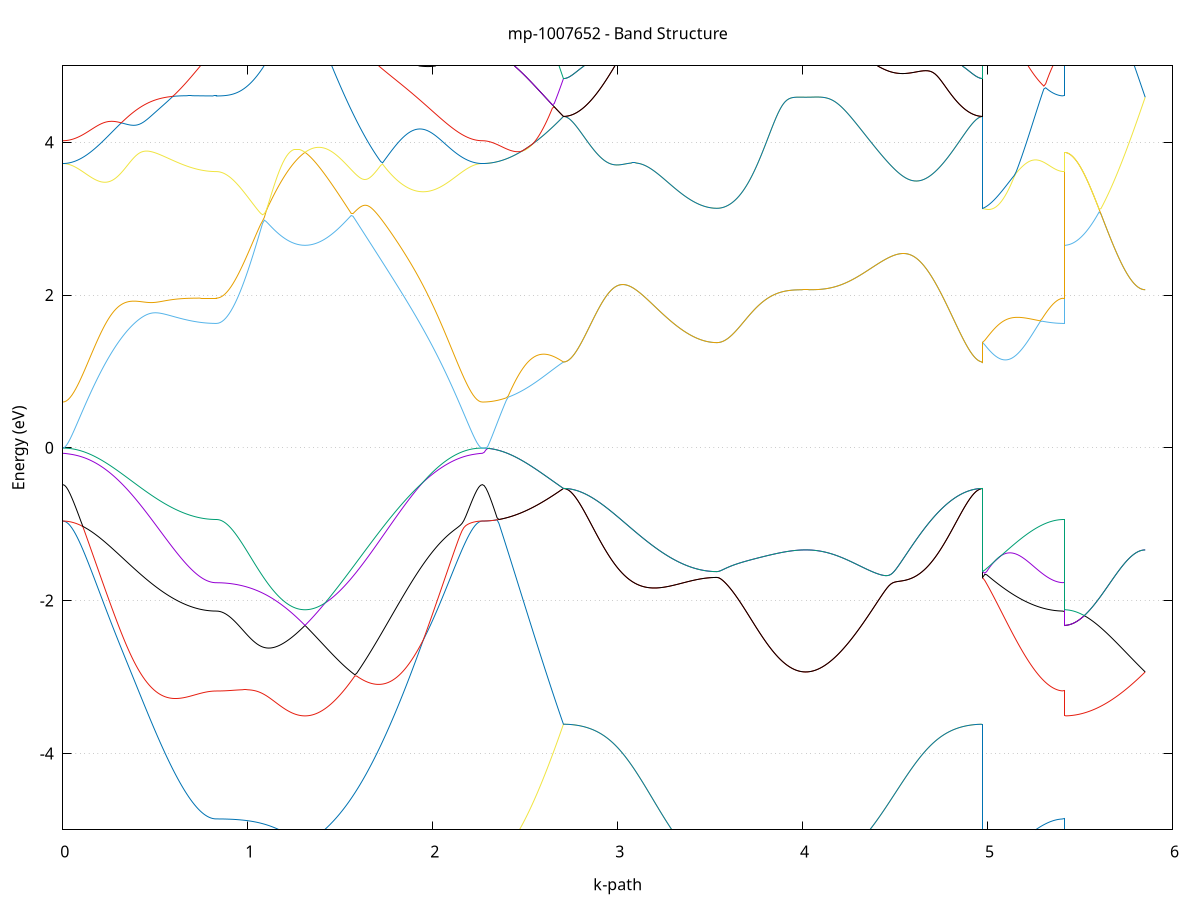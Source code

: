 set title 'mp-1007652 - Band Structure'
set xlabel 'k-path'
set ylabel 'Energy (eV)'
set grid y
set yrange [-5:5]
set terminal png size 800,600
set output 'mp-1007652_bands_gnuplot.png'
plot '-' using 1:2 with lines notitle, '-' using 1:2 with lines notitle, '-' using 1:2 with lines notitle, '-' using 1:2 with lines notitle, '-' using 1:2 with lines notitle, '-' using 1:2 with lines notitle, '-' using 1:2 with lines notitle, '-' using 1:2 with lines notitle, '-' using 1:2 with lines notitle, '-' using 1:2 with lines notitle, '-' using 1:2 with lines notitle, '-' using 1:2 with lines notitle, '-' using 1:2 with lines notitle, '-' using 1:2 with lines notitle, '-' using 1:2 with lines notitle, '-' using 1:2 with lines notitle, '-' using 1:2 with lines notitle, '-' using 1:2 with lines notitle, '-' using 1:2 with lines notitle, '-' using 1:2 with lines notitle, '-' using 1:2 with lines notitle, '-' using 1:2 with lines notitle, '-' using 1:2 with lines notitle, '-' using 1:2 with lines notitle, '-' using 1:2 with lines notitle, '-' using 1:2 with lines notitle, '-' using 1:2 with lines notitle, '-' using 1:2 with lines notitle, '-' using 1:2 with lines notitle, '-' using 1:2 with lines notitle, '-' using 1:2 with lines notitle, '-' using 1:2 with lines notitle, '-' using 1:2 with lines notitle, '-' using 1:2 with lines notitle, '-' using 1:2 with lines notitle, '-' using 1:2 with lines notitle, '-' using 1:2 with lines notitle, '-' using 1:2 with lines notitle, '-' using 1:2 with lines notitle, '-' using 1:2 with lines notitle, '-' using 1:2 with lines notitle, '-' using 1:2 with lines notitle, '-' using 1:2 with lines notitle, '-' using 1:2 with lines notitle, '-' using 1:2 with lines notitle, '-' using 1:2 with lines notitle, '-' using 1:2 with lines notitle, '-' using 1:2 with lines notitle, '-' using 1:2 with lines notitle, '-' using 1:2 with lines notitle, '-' using 1:2 with lines notitle, '-' using 1:2 with lines notitle, '-' using 1:2 with lines notitle, '-' using 1:2 with lines notitle, '-' using 1:2 with lines notitle, '-' using 1:2 with lines notitle, '-' using 1:2 with lines notitle, '-' using 1:2 with lines notitle, '-' using 1:2 with lines notitle, '-' using 1:2 with lines notitle, '-' using 1:2 with lines notitle, '-' using 1:2 with lines notitle, '-' using 1:2 with lines notitle, '-' using 1:2 with lines notitle
0.000000 -14.447461
0.009884 -14.447461
0.019769 -14.447461
0.029653 -14.447561
0.039538 -14.447661
0.049422 -14.447861
0.059307 -14.448061
0.069191 -14.448261
0.079075 -14.448561
0.088960 -14.448861
0.098844 -14.449161
0.108729 -14.449461
0.118613 -14.449861
0.128498 -14.450261
0.138382 -14.450761
0.148266 -14.451261
0.158151 -14.451761
0.168035 -14.452261
0.177920 -14.452861
0.187804 -14.453461
0.197689 -14.454061
0.207573 -14.454661
0.217458 -14.455361
0.227342 -14.455961
0.237226 -14.456661
0.247111 -14.457361
0.256995 -14.458161
0.266880 -14.458861
0.276764 -14.459661
0.286649 -14.460461
0.296533 -14.461161
0.306417 -14.461961
0.316302 -14.462861
0.326186 -14.463661
0.336071 -14.464461
0.345955 -14.465261
0.355840 -14.466161
0.365724 -14.466961
0.375608 -14.467861
0.385493 -14.468661
0.395377 -14.469461
0.405262 -14.470361
0.415146 -14.471161
0.425031 -14.472061
0.434915 -14.472861
0.444799 -14.473661
0.454684 -14.474461
0.464568 -14.475361
0.474453 -14.476061
0.484337 -14.476861
0.494222 -14.477661
0.504106 -14.478461
0.513990 -14.479161
0.523875 -14.479861
0.533759 -14.480561
0.543644 -14.481261
0.553528 -14.481961
0.563413 -14.482661
0.573297 -14.483261
0.583182 -14.483861
0.593066 -14.484461
0.602950 -14.485061
0.612835 -14.485661
0.622719 -14.486161
0.632604 -14.486661
0.642488 -14.487161
0.652373 -14.487561
0.662257 -14.488061
0.672141 -14.488461
0.682026 -14.488861
0.691910 -14.489161
0.701795 -14.489461
0.711679 -14.489761
0.721564 -14.490061
0.731448 -14.490361
0.741332 -14.490561
0.751217 -14.490761
0.761101 -14.490961
0.770986 -14.491161
0.780870 -14.491261
0.790755 -14.491361
0.800639 -14.491461
0.810523 -14.491561
0.820408 -14.491561
0.830292 -14.491561
0.830292 -14.491561
0.840279 -14.491561
0.850266 -14.491561
0.860253 -14.491461
0.870240 -14.491361
0.880227 -14.491261
0.890214 -14.491061
0.900200 -14.490961
0.910187 -14.490761
0.920174 -14.490561
0.930161 -14.490261
0.940148 -14.490061
0.950135 -14.489761
0.960122 -14.489461
0.970108 -14.489161
0.980095 -14.488761
0.990082 -14.488361
1.000069 -14.488061
1.010056 -14.487661
1.020043 -14.487161
1.030030 -14.486761
1.040016 -14.486361
1.050003 -14.485861
1.059990 -14.485361
1.069977 -14.484861
1.079964 -14.484361
1.089951 -14.483861
1.099938 -14.483361
1.109925 -14.482861
1.119911 -14.482261
1.129898 -14.481761
1.139885 -14.481161
1.149872 -14.480661
1.159859 -14.480061
1.169846 -14.479461
1.179833 -14.478861
1.189819 -14.478261
1.199806 -14.477661
1.209793 -14.477061
1.219780 -14.476461
1.229767 -14.475861
1.239754 -14.475261
1.249741 -14.474661
1.259727 -14.474061
1.269714 -14.473361
1.279701 -14.472761
1.289688 -14.472161
1.299675 -14.471461
1.309662 -14.470761
1.309662 -14.470761
1.319649 -14.471461
1.329636 -14.472161
1.339622 -14.472761
1.349609 -14.473361
1.359596 -14.474061
1.369583 -14.474661
1.379570 -14.475161
1.389557 -14.475761
1.399544 -14.476361
1.409530 -14.476861
1.419517 -14.477361
1.429504 -14.477861
1.439491 -14.478261
1.449478 -14.478761
1.459465 -14.479161
1.469452 -14.479461
1.479438 -14.479861
1.489425 -14.480161
1.499412 -14.480461
1.509399 -14.480661
1.519386 -14.480861
1.529373 -14.481061
1.539360 -14.481261
1.549347 -14.481361
1.559333 -14.481461
1.569320 -14.481561
1.579307 -14.481561
1.589294 -14.481561
1.599281 -14.481461
1.609268 -14.481361
1.619255 -14.481261
1.629241 -14.481161
1.639228 -14.480961
1.649215 -14.480761
1.659202 -14.480461
1.669189 -14.480161
1.679176 -14.479861
1.689163 -14.479561
1.699150 -14.479161
1.709136 -14.478761
1.719123 -14.478261
1.729110 -14.477861
1.739097 -14.477361
1.749084 -14.476861
1.759071 -14.476261
1.769058 -14.475661
1.779044 -14.475161
1.789031 -14.474461
1.799018 -14.473861
1.809005 -14.473161
1.818992 -14.472561
1.828979 -14.471861
1.838966 -14.471161
1.848952 -14.470461
1.858939 -14.469661
1.868926 -14.468961
1.878913 -14.468161
1.888900 -14.467361
1.898887 -14.466661
1.908874 -14.465861
1.918861 -14.465061
1.928847 -14.464261
1.938834 -14.463561
1.948821 -14.462761
1.958808 -14.461961
1.968795 -14.461161
1.978782 -14.460461
1.988769 -14.459661
1.998755 -14.458961
2.008742 -14.458161
2.018729 -14.457461
2.028716 -14.456761
2.038703 -14.456061
2.048690 -14.455361
2.058677 -14.454761
2.068664 -14.454161
2.078650 -14.453461
2.088637 -14.452961
2.098624 -14.452361
2.108611 -14.451861
2.118598 -14.451261
2.128585 -14.450861
2.138572 -14.450361
2.148558 -14.449961
2.158545 -14.449561
2.168532 -14.449161
2.178519 -14.448861
2.188506 -14.448561
2.198493 -14.448261
2.208480 -14.448061
2.218466 -14.447861
2.228453 -14.447661
2.238440 -14.447561
2.248427 -14.447461
2.258414 -14.447461
2.268401 -14.447461
2.268401 -14.447461
2.278368 -14.447361
2.288334 -14.447261
2.298301 -14.447161
2.308268 -14.446961
2.318235 -14.446761
2.328201 -14.446461
2.338168 -14.446061
2.348135 -14.445661
2.358102 -14.445161
2.368068 -14.444661
2.378035 -14.444061
2.388002 -14.443461
2.397969 -14.442761
2.407935 -14.442061
2.417902 -14.441261
2.427869 -14.440461
2.437836 -14.439561
2.447802 -14.438661
2.457769 -14.437661
2.467736 -14.436661
2.477703 -14.435561
2.487669 -14.434461
2.497636 -14.433361
2.507603 -14.432161
2.517570 -14.430961
2.527536 -14.429661
2.537503 -14.428361
2.547470 -14.427061
2.557437 -14.425661
2.567403 -14.424261
2.577370 -14.422861
2.587337 -14.421461
2.597304 -14.419961
2.607270 -14.418461
2.617237 -14.416961
2.627204 -14.415461
2.637171 -14.413861
2.647137 -14.412261
2.657104 -14.410761
2.667071 -14.409161
2.677038 -14.407561
2.687004 -14.405861
2.696971 -14.404261
2.706938 -14.402661
2.706938 -14.402661
2.716822 -14.402661
2.726707 -14.402761
2.736591 -14.402961
2.746476 -14.403161
2.756360 -14.403361
2.766245 -14.403661
2.776129 -14.403961
2.786013 -14.404361
2.795898 -14.404861
2.805782 -14.405361
2.815667 -14.405861
2.825551 -14.406461
2.835436 -14.407061
2.845320 -14.407761
2.855204 -14.408461
2.865089 -14.409261
2.874973 -14.410061
2.884858 -14.410861
2.894742 -14.411761
2.904627 -14.412661
2.914511 -14.413561
2.924395 -14.414561
2.934280 -14.415561
2.944164 -14.416561
2.954049 -14.417661
2.963933 -14.418661
2.973818 -14.419761
2.983702 -14.420961
2.993586 -14.422061
3.003471 -14.423261
3.013355 -14.424461
3.023240 -14.425561
3.033124 -14.426861
3.043009 -14.428061
3.052893 -14.429261
3.062777 -14.430461
3.072662 -14.431761
3.082546 -14.432961
3.092431 -14.434261
3.102315 -14.435461
3.112200 -14.436761
3.122084 -14.437961
3.131969 -14.439261
3.141853 -14.440461
3.151737 -14.441761
3.161622 -14.442961
3.171506 -14.444161
3.181391 -14.445361
3.191275 -14.446561
3.201160 -14.447761
3.211044 -14.448961
3.220928 -14.450061
3.230813 -14.451161
3.240697 -14.452361
3.250582 -14.453361
3.260466 -14.454461
3.270351 -14.455461
3.280235 -14.456561
3.290119 -14.457461
3.300004 -14.458461
3.309888 -14.459361
3.319773 -14.460261
3.329657 -14.461161
3.339542 -14.461961
3.349426 -14.462761
3.359310 -14.463561
3.369195 -14.464261
3.379079 -14.464961
3.388964 -14.465661
3.398848 -14.466261
3.408733 -14.466861
3.418617 -14.467361
3.428501 -14.467861
3.438386 -14.468261
3.448270 -14.468761
3.458155 -14.469061
3.468039 -14.469461
3.477924 -14.469661
3.487808 -14.469961
3.497693 -14.470161
3.507577 -14.470261
3.517461 -14.470461
3.527346 -14.470461
3.537230 -14.470461
3.537230 -14.470461
3.547217 -14.470461
3.557204 -14.470461
3.567191 -14.470461
3.577178 -14.470461
3.587165 -14.470361
3.597151 -14.470361
3.607138 -14.470261
3.617125 -14.470261
3.627112 -14.470161
3.637099 -14.470061
3.647086 -14.470061
3.657073 -14.469961
3.667059 -14.469861
3.677046 -14.469761
3.687033 -14.469661
3.697020 -14.469561
3.707007 -14.469461
3.716994 -14.469361
3.726981 -14.469361
3.736968 -14.469261
3.746954 -14.469161
3.756941 -14.469061
3.766928 -14.468961
3.776915 -14.468861
3.786902 -14.468861
3.796889 -14.468761
3.806876 -14.468661
3.816862 -14.468661
3.826849 -14.468561
3.836836 -14.468561
3.846823 -14.468461
3.856810 -14.468461
3.866797 -14.468461
3.876784 -14.468461
3.886771 -14.468461
3.896757 -14.468461
3.906744 -14.468461
3.916731 -14.468461
3.926718 -14.468461
3.936705 -14.468461
3.946692 -14.468461
3.956679 -14.468461
3.966665 -14.468461
3.976652 -14.468461
3.986639 -14.468461
3.996626 -14.468461
4.006613 -14.468561
4.016600 -14.468561
4.016600 -14.468561
4.026587 -14.468561
4.036573 -14.468461
4.046560 -14.468461
4.056547 -14.468461
4.066534 -14.468461
4.076521 -14.468361
4.086508 -14.468261
4.096495 -14.468261
4.106482 -14.468161
4.116468 -14.468061
4.126455 -14.467861
4.136442 -14.467761
4.146429 -14.467561
4.156416 -14.467361
4.166403 -14.467161
4.176390 -14.466961
4.186376 -14.466661
4.196363 -14.466361
4.206350 -14.466061
4.216337 -14.465661
4.226324 -14.465361
4.236311 -14.464961
4.246298 -14.464461
4.256284 -14.464061
4.266271 -14.463561
4.276258 -14.463061
4.286245 -14.462461
4.296232 -14.461961
4.306219 -14.461261
4.316206 -14.460661
4.326193 -14.459961
4.336179 -14.459361
4.346166 -14.458561
4.356153 -14.457861
4.366140 -14.457061
4.376127 -14.456261
4.386114 -14.455361
4.396101 -14.454561
4.406087 -14.453661
4.416074 -14.452661
4.426061 -14.451761
4.436048 -14.450761
4.446035 -14.449761
4.456022 -14.448761
4.466009 -14.447761
4.475995 -14.446661
4.485982 -14.445561
4.495969 -14.444461
4.505956 -14.443361
4.515943 -14.442261
4.525930 -14.441061
4.535917 -14.439961
4.545904 -14.438761
4.555890 -14.437561
4.565877 -14.436461
4.575864 -14.435261
4.585851 -14.434061
4.595838 -14.432861
4.605825 -14.431661
4.615812 -14.430461
4.625798 -14.429261
4.635785 -14.428061
4.645772 -14.426861
4.655759 -14.425661
4.665746 -14.424561
4.675733 -14.423361
4.685720 -14.422261
4.695707 -14.421061
4.705693 -14.419961
4.715680 -14.418861
4.725667 -14.417761
4.735654 -14.416761
4.745641 -14.415761
4.755628 -14.414761
4.765615 -14.413761
4.775601 -14.412761
4.785588 -14.411861
4.795575 -14.411061
4.805562 -14.410161
4.815549 -14.409361
4.825536 -14.408561
4.835523 -14.407861
4.845509 -14.407161
4.855496 -14.406561
4.865483 -14.405961
4.875470 -14.405361
4.885457 -14.404861
4.895444 -14.404461
4.905431 -14.404061
4.915418 -14.403661
4.925404 -14.403361
4.935391 -14.403161
4.945378 -14.402961
4.955365 -14.402761
4.965352 -14.402661
4.975339 -14.402661
4.975339 -14.470461
4.985305 -14.471261
4.995272 -14.471961
5.005239 -14.472661
5.015206 -14.473361
5.025172 -14.474061
5.035139 -14.474861
5.045106 -14.475561
5.055073 -14.476261
5.065040 -14.476961
5.075006 -14.477661
5.084973 -14.478361
5.094940 -14.479061
5.104907 -14.479661
5.114873 -14.480361
5.124840 -14.480961
5.134807 -14.481661
5.144774 -14.482261
5.154740 -14.482861
5.164707 -14.483461
5.174674 -14.484061
5.184641 -14.484661
5.194607 -14.485161
5.204574 -14.485761
5.214541 -14.486261
5.224508 -14.486761
5.234474 -14.487261
5.244441 -14.487661
5.254408 -14.488061
5.264375 -14.488461
5.274341 -14.488861
5.284308 -14.489261
5.294275 -14.489561
5.304242 -14.489861
5.314208 -14.490161
5.324175 -14.490461
5.334142 -14.490661
5.344109 -14.490861
5.354075 -14.491061
5.364042 -14.491261
5.374009 -14.491361
5.383976 -14.491461
5.393942 -14.491561
5.403909 -14.491561
5.413876 -14.491561
5.413876 -14.470761
5.423843 -14.470761
5.433809 -14.470761
5.443776 -14.470761
5.453743 -14.470761
5.463710 -14.470761
5.473676 -14.470661
5.483643 -14.470661
5.493610 -14.470661
5.503577 -14.470561
5.513543 -14.470561
5.523510 -14.470461
5.533477 -14.470461
5.543444 -14.470361
5.553410 -14.470261
5.563377 -14.470261
5.573344 -14.470161
5.583311 -14.470061
5.593277 -14.469961
5.603244 -14.469961
5.613211 -14.469861
5.623178 -14.469761
5.633144 -14.469661
5.643111 -14.469561
5.653078 -14.469561
5.663045 -14.469461
5.673011 -14.469361
5.682978 -14.469261
5.692945 -14.469161
5.702912 -14.469161
5.712878 -14.469061
5.722845 -14.468961
5.732812 -14.468961
5.742779 -14.468861
5.752745 -14.468761
5.762712 -14.468761
5.772679 -14.468661
5.782646 -14.468661
5.792612 -14.468661
5.802579 -14.468561
5.812546 -14.468561
5.822513 -14.468561
5.832479 -14.468561
5.842446 -14.468561
5.852413 -14.468561
e
0.000000 -14.356461
0.009884 -14.356461
0.019769 -14.356361
0.029653 -14.356361
0.039538 -14.356261
0.049422 -14.356261
0.059307 -14.356261
0.069191 -14.356361
0.079075 -14.356561
0.088960 -14.356961
0.098844 -14.357561
0.108729 -14.358261
0.118613 -14.358961
0.128498 -14.359861
0.138382 -14.360761
0.148266 -14.361661
0.158151 -14.362661
0.168035 -14.363761
0.177920 -14.364861
0.187804 -14.366061
0.197689 -14.367361
0.207573 -14.368661
0.217458 -14.369961
0.227342 -14.371361
0.237226 -14.372761
0.247111 -14.374261
0.256995 -14.375761
0.266880 -14.377261
0.276764 -14.378861
0.286649 -14.380461
0.296533 -14.382061
0.306417 -14.383661
0.316302 -14.385361
0.326186 -14.387061
0.336071 -14.388861
0.345955 -14.390561
0.355840 -14.392361
0.365724 -14.394061
0.375608 -14.395861
0.385493 -14.397661
0.395377 -14.399461
0.405262 -14.401261
0.415146 -14.402961
0.425031 -14.404761
0.434915 -14.406561
0.444799 -14.408361
0.454684 -14.410161
0.464568 -14.411861
0.474453 -14.413661
0.484337 -14.415361
0.494222 -14.417061
0.504106 -14.418761
0.513990 -14.420461
0.523875 -14.422061
0.533759 -14.423761
0.543644 -14.425361
0.553528 -14.426861
0.563413 -14.428361
0.573297 -14.429861
0.583182 -14.431361
0.593066 -14.432761
0.602950 -14.434161
0.612835 -14.435461
0.622719 -14.436761
0.632604 -14.438061
0.642488 -14.439261
0.652373 -14.440361
0.662257 -14.441461
0.672141 -14.442461
0.682026 -14.443461
0.691910 -14.444461
0.701795 -14.445261
0.711679 -14.446161
0.721564 -14.446861
0.731448 -14.447561
0.741332 -14.448261
0.751217 -14.448761
0.761101 -14.449261
0.770986 -14.449761
0.780870 -14.450061
0.790755 -14.450461
0.800639 -14.450661
0.810523 -14.450861
0.820408 -14.450961
0.830292 -14.450961
0.830292 -14.450961
0.840279 -14.450961
0.850266 -14.450961
0.860253 -14.451061
0.870240 -14.451061
0.880227 -14.451161
0.890214 -14.451261
0.900200 -14.451361
0.910187 -14.451461
0.920174 -14.451561
0.930161 -14.451761
0.940148 -14.451961
0.950135 -14.452061
0.960122 -14.452361
0.970108 -14.452561
0.980095 -14.452761
0.990082 -14.453061
1.000069 -14.453361
1.010056 -14.453661
1.020043 -14.453961
1.030030 -14.454361
1.040016 -14.454761
1.050003 -14.455061
1.059990 -14.455561
1.069977 -14.455961
1.079964 -14.456361
1.089951 -14.456861
1.099938 -14.457361
1.109925 -14.457861
1.119911 -14.458461
1.129898 -14.458961
1.139885 -14.459561
1.149872 -14.460161
1.159859 -14.460761
1.169846 -14.461361
1.179833 -14.461961
1.189819 -14.462661
1.199806 -14.463261
1.209793 -14.463961
1.219780 -14.464661
1.229767 -14.465361
1.239754 -14.465961
1.249741 -14.466661
1.259727 -14.467361
1.269714 -14.468061
1.279701 -14.468761
1.289688 -14.469461
1.299675 -14.470161
1.309662 -14.470761
1.309662 -14.470761
1.319649 -14.470161
1.329636 -14.469461
1.339622 -14.468761
1.349609 -14.468061
1.359596 -14.467261
1.369583 -14.466561
1.379570 -14.465861
1.389557 -14.465061
1.399544 -14.464261
1.409530 -14.463461
1.419517 -14.462661
1.429504 -14.461761
1.439491 -14.460961
1.449478 -14.460061
1.459465 -14.459161
1.469452 -14.458161
1.479438 -14.457261
1.489425 -14.456261
1.499412 -14.455261
1.509399 -14.454261
1.519386 -14.453161
1.529373 -14.452061
1.539360 -14.450961
1.549347 -14.449861
1.559333 -14.448661
1.569320 -14.447461
1.579307 -14.446261
1.589294 -14.444961
1.599281 -14.443661
1.609268 -14.442361
1.619255 -14.441061
1.629241 -14.439661
1.639228 -14.438261
1.649215 -14.436861
1.659202 -14.435361
1.669189 -14.433861
1.679176 -14.432361
1.689163 -14.430861
1.699150 -14.429261
1.709136 -14.427661
1.719123 -14.426061
1.729110 -14.424461
1.739097 -14.422761
1.749084 -14.421061
1.759071 -14.419361
1.769058 -14.417661
1.779044 -14.415961
1.789031 -14.414261
1.799018 -14.412461
1.809005 -14.410661
1.818992 -14.408961
1.828979 -14.407161
1.838966 -14.405361
1.848952 -14.403561
1.858939 -14.401761
1.868926 -14.399961
1.878913 -14.398161
1.888900 -14.396361
1.898887 -14.394661
1.908874 -14.392861
1.918861 -14.391061
1.928847 -14.389361
1.938834 -14.387661
1.948821 -14.385861
1.958808 -14.384161
1.968795 -14.382561
1.978782 -14.380861
1.988769 -14.379261
1.998755 -14.377661
2.008742 -14.376161
2.018729 -14.374661
2.028716 -14.373161
2.038703 -14.371661
2.048690 -14.370261
2.058677 -14.368961
2.068664 -14.367661
2.078650 -14.366361
2.088637 -14.365161
2.098624 -14.363961
2.108611 -14.362861
2.118598 -14.361861
2.128585 -14.360861
2.138572 -14.359961
2.148558 -14.359061
2.158545 -14.358361
2.168532 -14.357661
2.178519 -14.357061
2.188506 -14.356561
2.198493 -14.356361
2.208480 -14.356261
2.218466 -14.356261
2.228453 -14.356261
2.238440 -14.356361
2.248427 -14.356361
2.258414 -14.356461
2.268401 -14.356461
2.268401 -14.356461
2.278368 -14.356461
2.288334 -14.356561
2.298301 -14.356661
2.308268 -14.356861
2.318235 -14.357161
2.328201 -14.357461
2.338168 -14.357861
2.348135 -14.358361
2.358102 -14.358861
2.368068 -14.359361
2.378035 -14.359961
2.388002 -14.360661
2.397969 -14.361361
2.407935 -14.362161
2.417902 -14.362961
2.427869 -14.363861
2.437836 -14.364761
2.447802 -14.365761
2.457769 -14.366761
2.467736 -14.367861
2.477703 -14.368961
2.487669 -14.370161
2.497636 -14.371361
2.507603 -14.372561
2.517570 -14.373861
2.527536 -14.375161
2.537503 -14.376561
2.547470 -14.377861
2.557437 -14.379261
2.567403 -14.380761
2.577370 -14.382161
2.587337 -14.383661
2.597304 -14.385161
2.607270 -14.386661
2.617237 -14.388261
2.627204 -14.389861
2.637171 -14.391361
2.647137 -14.392961
2.657104 -14.394561
2.667071 -14.396161
2.677038 -14.397761
2.687004 -14.399461
2.696971 -14.401061
2.706938 -14.402661
2.706938 -14.402661
2.716822 -14.402661
2.726707 -14.402761
2.736591 -14.402861
2.746476 -14.403061
2.756360 -14.403361
2.766245 -14.403661
2.776129 -14.403961
2.786013 -14.404361
2.795898 -14.404761
2.805782 -14.405261
2.815667 -14.405861
2.825551 -14.406461
2.835436 -14.407061
2.845320 -14.407761
2.855204 -14.408461
2.865089 -14.409261
2.874973 -14.410061
2.884858 -14.410861
2.894742 -14.411761
2.904627 -14.412661
2.914511 -14.413561
2.924395 -14.414561
2.934280 -14.415561
2.944164 -14.416561
2.954049 -14.417561
2.963933 -14.418661
2.973818 -14.419761
2.983702 -14.420961
2.993586 -14.422061
3.003471 -14.423261
3.013355 -14.424361
3.023240 -14.425561
3.033124 -14.426761
3.043009 -14.428061
3.052893 -14.429261
3.062777 -14.430461
3.072662 -14.431761
3.082546 -14.432961
3.092431 -14.434261
3.102315 -14.435461
3.112200 -14.436761
3.122084 -14.437961
3.131969 -14.439261
3.141853 -14.440461
3.151737 -14.441761
3.161622 -14.442961
3.171506 -14.444161
3.181391 -14.445361
3.191275 -14.446561
3.201160 -14.447761
3.211044 -14.448961
3.220928 -14.450061
3.230813 -14.451161
3.240697 -14.452261
3.250582 -14.453361
3.260466 -14.454461
3.270351 -14.455461
3.280235 -14.456461
3.290119 -14.457461
3.300004 -14.458461
3.309888 -14.459361
3.319773 -14.460261
3.329657 -14.461161
3.339542 -14.461961
3.349426 -14.462761
3.359310 -14.463561
3.369195 -14.464261
3.379079 -14.464961
3.388964 -14.465561
3.398848 -14.466261
3.408733 -14.466761
3.418617 -14.467361
3.428501 -14.467861
3.438386 -14.468261
3.448270 -14.468661
3.458155 -14.469061
3.468039 -14.469361
3.477924 -14.469661
3.487808 -14.469961
3.497693 -14.470161
3.507577 -14.470261
3.517461 -14.470361
3.527346 -14.470461
3.537230 -14.470461
3.537230 -14.470461
3.547217 -14.470461
3.557204 -14.470461
3.567191 -14.470461
3.577178 -14.470461
3.587165 -14.470361
3.597151 -14.470361
3.607138 -14.470261
3.617125 -14.470261
3.627112 -14.470161
3.637099 -14.470061
3.647086 -14.469961
3.657073 -14.469961
3.667059 -14.469861
3.677046 -14.469761
3.687033 -14.469661
3.697020 -14.469561
3.707007 -14.469461
3.716994 -14.469361
3.726981 -14.469261
3.736968 -14.469261
3.746954 -14.469161
3.756941 -14.469061
3.766928 -14.468961
3.776915 -14.468861
3.786902 -14.468761
3.796889 -14.468761
3.806876 -14.468661
3.816862 -14.468661
3.826849 -14.468561
3.836836 -14.468561
3.846823 -14.468461
3.856810 -14.468461
3.866797 -14.468461
3.876784 -14.468461
3.886771 -14.468361
3.896757 -14.468361
3.906744 -14.468361
3.916731 -14.468361
3.926718 -14.468361
3.936705 -14.468461
3.946692 -14.468461
3.956679 -14.468461
3.966665 -14.468461
3.976652 -14.468461
3.986639 -14.468461
3.996626 -14.468461
4.006613 -14.468461
4.016600 -14.468461
4.016600 -14.468461
4.026587 -14.468461
4.036573 -14.468461
4.046560 -14.468461
4.056547 -14.468461
4.066534 -14.468361
4.076521 -14.468361
4.086508 -14.468261
4.096495 -14.468161
4.106482 -14.468161
4.116468 -14.467961
4.126455 -14.467861
4.136442 -14.467761
4.146429 -14.467561
4.156416 -14.467361
4.166403 -14.467161
4.176390 -14.466861
4.186376 -14.466661
4.196363 -14.466361
4.206350 -14.466061
4.216337 -14.465661
4.226324 -14.465361
4.236311 -14.464961
4.246298 -14.464461
4.256284 -14.464061
4.266271 -14.463561
4.276258 -14.463061
4.286245 -14.462461
4.296232 -14.461861
4.306219 -14.461261
4.316206 -14.460661
4.326193 -14.459961
4.336179 -14.459261
4.346166 -14.458561
4.356153 -14.457861
4.366140 -14.457061
4.376127 -14.456261
4.386114 -14.455361
4.396101 -14.454461
4.406087 -14.453561
4.416074 -14.452661
4.426061 -14.451761
4.436048 -14.450761
4.446035 -14.449761
4.456022 -14.448761
4.466009 -14.447661
4.475995 -14.446661
4.485982 -14.445561
4.495969 -14.444461
4.505956 -14.443361
4.515943 -14.442261
4.525930 -14.441061
4.535917 -14.439961
4.545904 -14.438761
4.555890 -14.437561
4.565877 -14.436361
4.575864 -14.435261
4.585851 -14.434061
4.595838 -14.432861
4.605825 -14.431661
4.615812 -14.430461
4.625798 -14.429261
4.635785 -14.428061
4.645772 -14.426861
4.655759 -14.425661
4.665746 -14.424461
4.675733 -14.423361
4.685720 -14.422161
4.695707 -14.421061
4.705693 -14.419961
4.715680 -14.418861
4.725667 -14.417761
4.735654 -14.416761
4.745641 -14.415661
4.755628 -14.414661
4.765615 -14.413761
4.775601 -14.412761
4.785588 -14.411861
4.795575 -14.410961
4.805562 -14.410161
4.815549 -14.409361
4.825536 -14.408561
4.835523 -14.407861
4.845509 -14.407161
4.855496 -14.406461
4.865483 -14.405961
4.875470 -14.405361
4.885457 -14.404861
4.895444 -14.404361
4.905431 -14.403961
4.915418 -14.403661
4.925404 -14.403361
4.935391 -14.403061
4.945378 -14.402861
4.955365 -14.402761
4.965352 -14.402661
4.975339 -14.402661
4.975339 -14.470461
4.985305 -14.469761
4.995272 -14.469061
5.005239 -14.468361
5.015206 -14.467661
5.025172 -14.466961
5.035139 -14.466261
5.045106 -14.465561
5.055073 -14.464861
5.065040 -14.464161
5.075006 -14.463561
5.084973 -14.462861
5.094940 -14.462261
5.104907 -14.461661
5.114873 -14.460961
5.124840 -14.460361
5.134807 -14.459861
5.144774 -14.459261
5.154740 -14.458661
5.164707 -14.458161
5.174674 -14.457561
5.184641 -14.457061
5.194607 -14.456561
5.204574 -14.456161
5.214541 -14.455661
5.224508 -14.455261
5.234474 -14.454761
5.244441 -14.454361
5.254408 -14.454061
5.264375 -14.453661
5.274341 -14.453261
5.284308 -14.452961
5.294275 -14.452661
5.304242 -14.452461
5.314208 -14.452161
5.324175 -14.451961
5.334142 -14.451761
5.344109 -14.451561
5.354075 -14.451361
5.364042 -14.451261
5.374009 -14.451161
5.383976 -14.451061
5.393942 -14.450961
5.403909 -14.450961
5.413876 -14.450961
5.413876 -14.470761
5.423843 -14.470761
5.433809 -14.470761
5.443776 -14.470761
5.453743 -14.470761
5.463710 -14.470761
5.473676 -14.470661
5.483643 -14.470661
5.493610 -14.470561
5.503577 -14.470561
5.513543 -14.470561
5.523510 -14.470461
5.533477 -14.470361
5.543444 -14.470361
5.553410 -14.470261
5.563377 -14.470161
5.573344 -14.470161
5.583311 -14.470061
5.593277 -14.469961
5.603244 -14.469861
5.613211 -14.469861
5.623178 -14.469761
5.633144 -14.469661
5.643111 -14.469561
5.653078 -14.469461
5.663045 -14.469461
5.673011 -14.469361
5.682978 -14.469261
5.692945 -14.469161
5.702912 -14.469061
5.712878 -14.469061
5.722845 -14.468961
5.732812 -14.468861
5.742779 -14.468861
5.752745 -14.468761
5.762712 -14.468761
5.772679 -14.468661
5.782646 -14.468661
5.792612 -14.468661
5.802579 -14.468561
5.812546 -14.468561
5.822513 -14.468561
5.832479 -14.468561
5.842446 -14.468461
5.852413 -14.468461
e
0.000000 -14.353661
0.009884 -14.353661
0.019769 -14.353761
0.029653 -14.353961
0.039538 -14.354161
0.049422 -14.354461
0.059307 -14.354661
0.069191 -14.354961
0.079075 -14.355061
0.088960 -14.355061
0.098844 -14.354961
0.108729 -14.354761
0.118613 -14.354561
0.128498 -14.354361
0.138382 -14.354061
0.148266 -14.353861
0.158151 -14.353561
0.168035 -14.353161
0.177920 -14.352861
0.187804 -14.352561
0.197689 -14.352161
0.207573 -14.351761
0.217458 -14.351361
0.227342 -14.350961
0.237226 -14.350561
0.247111 -14.350161
0.256995 -14.349761
0.266880 -14.349361
0.276764 -14.348861
0.286649 -14.348461
0.296533 -14.347961
0.306417 -14.347561
0.316302 -14.347061
0.326186 -14.346661
0.336071 -14.346161
0.345955 -14.345661
0.355840 -14.345261
0.365724 -14.344761
0.375608 -14.344261
0.385493 -14.343761
0.395377 -14.343361
0.405262 -14.342861
0.415146 -14.342361
0.425031 -14.341961
0.434915 -14.341461
0.444799 -14.341061
0.454684 -14.340561
0.464568 -14.340161
0.474453 -14.339661
0.484337 -14.339261
0.494222 -14.338861
0.504106 -14.338361
0.513990 -14.337961
0.523875 -14.337561
0.533759 -14.337161
0.543644 -14.336861
0.553528 -14.336461
0.563413 -14.336061
0.573297 -14.335761
0.583182 -14.335361
0.593066 -14.335061
0.602950 -14.334761
0.612835 -14.334461
0.622719 -14.334161
0.632604 -14.333861
0.642488 -14.333561
0.652373 -14.333361
0.662257 -14.333061
0.672141 -14.332861
0.682026 -14.332661
0.691910 -14.332461
0.701795 -14.332261
0.711679 -14.332061
0.721564 -14.331861
0.731448 -14.331761
0.741332 -14.331661
0.751217 -14.331461
0.761101 -14.331361
0.770986 -14.331261
0.780870 -14.331261
0.790755 -14.331161
0.800639 -14.331161
0.810523 -14.331061
0.820408 -14.331061
0.830292 -14.331061
0.830292 -14.331061
0.840279 -14.331061
0.850266 -14.331061
0.860253 -14.331161
0.870240 -14.331161
0.880227 -14.331261
0.890214 -14.331361
0.900200 -14.331461
0.910187 -14.331561
0.920174 -14.331761
0.930161 -14.331861
0.940148 -14.332061
0.950135 -14.332161
0.960122 -14.332361
0.970108 -14.332561
0.980095 -14.332761
0.990082 -14.332961
1.000069 -14.333161
1.010056 -14.333361
1.020043 -14.333561
1.030030 -14.333761
1.040016 -14.333961
1.050003 -14.334161
1.059990 -14.334361
1.069977 -14.334561
1.079964 -14.334761
1.089951 -14.334961
1.099938 -14.335161
1.109925 -14.335361
1.119911 -14.335461
1.129898 -14.335661
1.139885 -14.335861
1.149872 -14.335961
1.159859 -14.336061
1.169846 -14.336261
1.179833 -14.336361
1.189819 -14.336461
1.199806 -14.336561
1.209793 -14.336661
1.219780 -14.336661
1.229767 -14.336761
1.239754 -14.336861
1.249741 -14.336861
1.259727 -14.336961
1.269714 -14.336961
1.279701 -14.336961
1.289688 -14.336961
1.299675 -14.337061
1.309662 -14.337061
1.309662 -14.337061
1.319649 -14.337061
1.329636 -14.337061
1.339622 -14.336961
1.349609 -14.336961
1.359596 -14.336961
1.369583 -14.336961
1.379570 -14.336861
1.389557 -14.336861
1.399544 -14.336761
1.409530 -14.336761
1.419517 -14.336761
1.429504 -14.336661
1.439491 -14.336661
1.449478 -14.336561
1.459465 -14.336561
1.469452 -14.336461
1.479438 -14.336461
1.489425 -14.336361
1.499412 -14.336361
1.509399 -14.336361
1.519386 -14.336261
1.529373 -14.336261
1.539360 -14.336261
1.549347 -14.336161
1.559333 -14.336161
1.569320 -14.336161
1.579307 -14.336161
1.589294 -14.336161
1.599281 -14.336161
1.609268 -14.336261
1.619255 -14.336261
1.629241 -14.336261
1.639228 -14.336361
1.649215 -14.336361
1.659202 -14.336461
1.669189 -14.336561
1.679176 -14.336661
1.689163 -14.336761
1.699150 -14.336861
1.709136 -14.337061
1.719123 -14.337161
1.729110 -14.337361
1.739097 -14.337461
1.749084 -14.337661
1.759071 -14.337861
1.769058 -14.338161
1.779044 -14.338361
1.789031 -14.338561
1.799018 -14.338861
1.809005 -14.339161
1.818992 -14.339461
1.828979 -14.340061
1.838966 -14.340661
1.848952 -14.341261
1.858939 -14.341861
1.868926 -14.342361
1.878913 -14.342961
1.888900 -14.343461
1.898887 -14.344061
1.908874 -14.344561
1.918861 -14.345161
1.928847 -14.345661
1.938834 -14.346161
1.948821 -14.346661
1.958808 -14.347161
1.968795 -14.347661
1.978782 -14.348161
1.988769 -14.348661
1.998755 -14.349061
2.008742 -14.349561
2.018729 -14.349961
2.028716 -14.350461
2.038703 -14.350861
2.048690 -14.351261
2.058677 -14.351661
2.068664 -14.352061
2.078650 -14.352461
2.088637 -14.352761
2.098624 -14.353161
2.108611 -14.353461
2.118598 -14.353761
2.128585 -14.354061
2.138572 -14.354261
2.148558 -14.354561
2.158545 -14.354761
2.168532 -14.354961
2.178519 -14.355061
2.188506 -14.355061
2.198493 -14.354961
2.208480 -14.354761
2.218466 -14.354461
2.228453 -14.354161
2.238440 -14.353961
2.248427 -14.353761
2.258414 -14.353661
2.268401 -14.353661
2.268401 -14.353661
2.278368 -14.353661
2.288334 -14.353661
2.298301 -14.353661
2.308268 -14.353561
2.318235 -14.353561
2.328201 -14.353561
2.338168 -14.353461
2.348135 -14.353361
2.358102 -14.353361
2.368068 -14.353261
2.378035 -14.353161
2.388002 -14.353061
2.397969 -14.352961
2.407935 -14.352861
2.417902 -14.352761
2.427869 -14.352661
2.437836 -14.352561
2.447802 -14.352361
2.457769 -14.352261
2.467736 -14.352161
2.477703 -14.351961
2.487669 -14.351761
2.497636 -14.351661
2.507603 -14.351461
2.517570 -14.351261
2.527536 -14.351061
2.537503 -14.350861
2.547470 -14.350661
2.557437 -14.350461
2.567403 -14.350261
2.577370 -14.350061
2.587337 -14.349861
2.597304 -14.349561
2.607270 -14.349361
2.617237 -14.349061
2.627204 -14.348861
2.637171 -14.348661
2.647137 -14.348361
2.657104 -14.348061
2.667071 -14.347861
2.677038 -14.347561
2.687004 -14.347261
2.696971 -14.347061
2.706938 -14.346761
2.706938 -14.346761
2.716822 -14.346761
2.726707 -14.346761
2.736591 -14.346661
2.746476 -14.346561
2.756360 -14.346461
2.766245 -14.346261
2.776129 -14.346161
2.786013 -14.345961
2.795898 -14.345761
2.805782 -14.345461
2.815667 -14.345161
2.825551 -14.344861
2.835436 -14.344561
2.845320 -14.344261
2.855204 -14.343861
2.865089 -14.343561
2.874973 -14.343161
2.884858 -14.342661
2.894742 -14.342261
2.904627 -14.341761
2.914511 -14.341361
2.924395 -14.340861
2.934280 -14.340361
2.944164 -14.339761
2.954049 -14.339261
2.963933 -14.338761
2.973818 -14.338161
2.983702 -14.337561
2.993586 -14.337061
3.003471 -14.336461
3.013355 -14.335861
3.023240 -14.335361
3.033124 -14.334761
3.043009 -14.334261
3.052893 -14.333761
3.062777 -14.333161
3.072662 -14.332661
3.082546 -14.332161
3.092431 -14.331661
3.102315 -14.331161
3.112200 -14.330561
3.122084 -14.330061
3.131969 -14.329661
3.141853 -14.329161
3.151737 -14.328661
3.161622 -14.328261
3.171506 -14.327761
3.181391 -14.327361
3.191275 -14.326861
3.201160 -14.326461
3.211044 -14.326061
3.220928 -14.325661
3.230813 -14.325361
3.240697 -14.324961
3.250582 -14.324661
3.260466 -14.324261
3.270351 -14.323961
3.280235 -14.323661
3.290119 -14.323361
3.300004 -14.323161
3.309888 -14.322861
3.319773 -14.322561
3.329657 -14.322361
3.339542 -14.322161
3.349426 -14.321961
3.359310 -14.321761
3.369195 -14.321561
3.379079 -14.321361
3.388964 -14.321261
3.398848 -14.321061
3.408733 -14.320961
3.418617 -14.320861
3.428501 -14.320761
3.438386 -14.320661
3.448270 -14.320561
3.458155 -14.320461
3.468039 -14.320361
3.477924 -14.320361
3.487808 -14.320261
3.497693 -14.320261
3.507577 -14.320161
3.517461 -14.320161
3.527346 -14.320161
3.537230 -14.320161
3.537230 -14.320161
3.547217 -14.320161
3.557204 -14.320161
3.567191 -14.320161
3.577178 -14.320061
3.587165 -14.320061
3.597151 -14.320061
3.607138 -14.320061
3.617125 -14.319961
3.627112 -14.319961
3.637099 -14.319861
3.647086 -14.319861
3.657073 -14.319761
3.667059 -14.319661
3.677046 -14.319661
3.687033 -14.319561
3.697020 -14.319561
3.707007 -14.319461
3.716994 -14.319361
3.726981 -14.319361
3.736968 -14.319261
3.746954 -14.319261
3.756941 -14.319161
3.766928 -14.319161
3.776915 -14.319061
3.786902 -14.319061
3.796889 -14.318961
3.806876 -14.318961
3.816862 -14.318961
3.826849 -14.318861
3.836836 -14.318861
3.846823 -14.318861
3.856810 -14.318761
3.866797 -14.318761
3.876784 -14.318761
3.886771 -14.318761
3.896757 -14.318661
3.906744 -14.318661
3.916731 -14.318661
3.926718 -14.318661
3.936705 -14.318561
3.946692 -14.318561
3.956679 -14.318561
3.966665 -14.318561
3.976652 -14.318461
3.986639 -14.318461
3.996626 -14.318461
4.006613 -14.318461
4.016600 -14.318461
4.016600 -14.318461
4.026587 -14.318461
4.036573 -14.318461
4.046560 -14.318461
4.056547 -14.318561
4.066534 -14.318561
4.076521 -14.318661
4.086508 -14.318661
4.096495 -14.318761
4.106482 -14.318861
4.116468 -14.318961
4.126455 -14.319161
4.136442 -14.319261
4.146429 -14.319461
4.156416 -14.319661
4.166403 -14.319761
4.176390 -14.319961
4.186376 -14.320261
4.196363 -14.320461
4.206350 -14.320661
4.216337 -14.320961
4.226324 -14.321161
4.236311 -14.321461
4.246298 -14.321761
4.256284 -14.322061
4.266271 -14.322361
4.276258 -14.322661
4.286245 -14.322961
4.296232 -14.323261
4.306219 -14.323661
4.316206 -14.323961
4.326193 -14.324361
4.336179 -14.324661
4.346166 -14.325061
4.356153 -14.325361
4.366140 -14.325761
4.376127 -14.326161
4.386114 -14.326561
4.396101 -14.326861
4.406087 -14.327261
4.416074 -14.327661
4.426061 -14.328061
4.436048 -14.328461
4.446035 -14.328861
4.456022 -14.329261
4.466009 -14.329661
4.475995 -14.330061
4.485982 -14.330461
4.495969 -14.330961
4.505956 -14.331361
4.515943 -14.331761
4.525930 -14.332161
4.535917 -14.332561
4.545904 -14.333061
4.555890 -14.333461
4.565877 -14.333861
4.575864 -14.334261
4.585851 -14.334761
4.595838 -14.335161
4.605825 -14.335561
4.615812 -14.336061
4.625798 -14.336461
4.635785 -14.336861
4.645772 -14.337261
4.655759 -14.337761
4.665746 -14.338161
4.675733 -14.338561
4.685720 -14.338961
4.695707 -14.339361
4.705693 -14.339761
4.715680 -14.340161
4.725667 -14.340561
4.735654 -14.340961
4.745641 -14.341361
4.755628 -14.341761
4.765615 -14.342061
4.775601 -14.342461
4.785588 -14.342861
4.795575 -14.343161
4.805562 -14.343561
4.815549 -14.343861
4.825536 -14.344161
4.835523 -14.344461
4.845509 -14.344761
4.855496 -14.345061
4.865483 -14.345261
4.875470 -14.345561
4.885457 -14.345761
4.895444 -14.345961
4.905431 -14.346161
4.915418 -14.346261
4.925404 -14.346461
4.935391 -14.346561
4.945378 -14.346661
4.955365 -14.346661
4.965352 -14.346761
4.975339 -14.346761
4.975339 -14.320161
4.985305 -14.320661
4.995272 -14.321161
5.005239 -14.321661
5.015206 -14.322161
5.025172 -14.322661
5.035139 -14.323061
5.045106 -14.323561
5.055073 -14.323961
5.065040 -14.324361
5.075006 -14.324761
5.084973 -14.325161
5.094940 -14.325461
5.104907 -14.325861
5.114873 -14.326161
5.124840 -14.326561
5.134807 -14.326861
5.144774 -14.327161
5.154740 -14.327461
5.164707 -14.327761
5.174674 -14.327961
5.184641 -14.328261
5.194607 -14.328461
5.204574 -14.328761
5.214541 -14.328961
5.224508 -14.329161
5.234474 -14.329361
5.244441 -14.329561
5.254408 -14.329661
5.264375 -14.329861
5.274341 -14.330061
5.284308 -14.330161
5.294275 -14.330261
5.304242 -14.330461
5.314208 -14.330561
5.324175 -14.330661
5.334142 -14.330761
5.344109 -14.330761
5.354075 -14.330861
5.364042 -14.330961
5.374009 -14.330961
5.383976 -14.330961
5.393942 -14.331061
5.403909 -14.331061
5.413876 -14.331061
5.413876 -14.337061
5.423843 -14.336961
5.433809 -14.336961
5.443776 -14.336861
5.453743 -14.336761
5.463710 -14.336661
5.473676 -14.336561
5.483643 -14.336361
5.493610 -14.336161
5.503577 -14.335961
5.513543 -14.335761
5.523510 -14.335461
5.533477 -14.335161
5.543444 -14.334861
5.553410 -14.334461
5.563377 -14.334161
5.573344 -14.333761
5.583311 -14.333361
5.593277 -14.332961
5.603244 -14.332461
5.613211 -14.332061
5.623178 -14.331561
5.633144 -14.331061
5.643111 -14.330561
5.653078 -14.330061
5.663045 -14.329561
5.673011 -14.328961
5.682978 -14.328361
5.692945 -14.327861
5.702912 -14.327261
5.712878 -14.326661
5.722845 -14.326061
5.732812 -14.325561
5.742779 -14.324961
5.752745 -14.324361
5.762712 -14.323761
5.772679 -14.323161
5.782646 -14.322561
5.792612 -14.321961
5.802579 -14.321361
5.812546 -14.320761
5.822513 -14.320161
5.832479 -14.319561
5.842446 -14.318961
5.852413 -14.318461
e
0.000000 -14.353661
0.009884 -14.353661
0.019769 -14.353561
0.029653 -14.353561
0.039538 -14.353461
0.049422 -14.353361
0.059307 -14.353261
0.069191 -14.353061
0.079075 -14.352961
0.088960 -14.352761
0.098844 -14.352561
0.108729 -14.352361
0.118613 -14.352061
0.128498 -14.351761
0.138382 -14.351461
0.148266 -14.351261
0.158151 -14.350861
0.168035 -14.350561
0.177920 -14.350161
0.187804 -14.349861
0.197689 -14.349461
0.207573 -14.349061
0.217458 -14.348661
0.227342 -14.348261
0.237226 -14.347761
0.247111 -14.347361
0.256995 -14.346961
0.266880 -14.346461
0.276764 -14.345961
0.286649 -14.345561
0.296533 -14.345061
0.306417 -14.344561
0.316302 -14.344061
0.326186 -14.343661
0.336071 -14.343161
0.345955 -14.342661
0.355840 -14.342161
0.365724 -14.341761
0.375608 -14.341261
0.385493 -14.340761
0.395377 -14.340361
0.405262 -14.339861
0.415146 -14.339461
0.425031 -14.338961
0.434915 -14.338561
0.444799 -14.338161
0.454684 -14.337661
0.464568 -14.337261
0.474453 -14.336861
0.484337 -14.336561
0.494222 -14.336161
0.504106 -14.335761
0.513990 -14.335461
0.523875 -14.335061
0.533759 -14.334761
0.543644 -14.334461
0.553528 -14.334161
0.563413 -14.333861
0.573297 -14.333561
0.583182 -14.333361
0.593066 -14.333061
0.602950 -14.332861
0.612835 -14.332561
0.622719 -14.332361
0.632604 -14.332161
0.642488 -14.331961
0.652373 -14.331761
0.662257 -14.331661
0.672141 -14.331461
0.682026 -14.331361
0.691910 -14.331161
0.701795 -14.331061
0.711679 -14.330961
0.721564 -14.330861
0.731448 -14.330761
0.741332 -14.330661
0.751217 -14.330561
0.761101 -14.330461
0.770986 -14.330461
0.780870 -14.330361
0.790755 -14.330361
0.800639 -14.330361
0.810523 -14.330261
0.820408 -14.330261
0.830292 -14.330261
0.830292 -14.330261
0.840279 -14.330261
0.850266 -14.330261
0.860253 -14.330161
0.870240 -14.330061
0.880227 -14.329961
0.890214 -14.329761
0.900200 -14.329661
0.910187 -14.329461
0.920174 -14.329261
0.930161 -14.328961
0.940148 -14.328761
0.950135 -14.328461
0.960122 -14.328161
0.970108 -14.327761
0.980095 -14.327361
0.990082 -14.327061
1.000069 -14.326661
1.010056 -14.326161
1.020043 -14.325761
1.030030 -14.325261
1.040016 -14.324761
1.050003 -14.324261
1.059990 -14.323761
1.069977 -14.323261
1.079964 -14.322661
1.089951 -14.322161
1.099938 -14.321561
1.109925 -14.320961
1.119911 -14.320361
1.129898 -14.319761
1.139885 -14.319161
1.149872 -14.318561
1.159859 -14.317961
1.169846 -14.317361
1.179833 -14.316761
1.189819 -14.316061
1.199806 -14.315461
1.209793 -14.314861
1.219780 -14.314261
1.229767 -14.313761
1.239754 -14.313161
1.249741 -14.312561
1.259727 -14.312061
1.269714 -14.311461
1.279701 -14.310961
1.289688 -14.310461
1.299675 -14.309961
1.309662 -14.309561
1.309662 -14.309561
1.319649 -14.309961
1.329636 -14.310461
1.339622 -14.310961
1.349609 -14.311461
1.359596 -14.311961
1.369583 -14.312461
1.379570 -14.312961
1.389557 -14.313461
1.399544 -14.314061
1.409530 -14.314561
1.419517 -14.315161
1.429504 -14.315661
1.439491 -14.316261
1.449478 -14.316861
1.459465 -14.317361
1.469452 -14.317961
1.479438 -14.318561
1.489425 -14.319161
1.499412 -14.319761
1.509399 -14.320361
1.519386 -14.320961
1.529373 -14.321561
1.539360 -14.322161
1.549347 -14.322761
1.559333 -14.323461
1.569320 -14.324061
1.579307 -14.324661
1.589294 -14.325261
1.599281 -14.325861
1.609268 -14.326561
1.619255 -14.327161
1.629241 -14.327761
1.639228 -14.328361
1.649215 -14.329061
1.659202 -14.329661
1.669189 -14.330261
1.679176 -14.330961
1.689163 -14.331561
1.699150 -14.332161
1.709136 -14.332761
1.719123 -14.333461
1.729110 -14.334061
1.739097 -14.334661
1.749084 -14.335261
1.759071 -14.335861
1.769058 -14.336561
1.779044 -14.337161
1.789031 -14.337761
1.799018 -14.338361
1.809005 -14.338961
1.818992 -14.339461
1.828979 -14.339661
1.838966 -14.340061
1.848952 -14.340361
1.858939 -14.340661
1.868926 -14.341061
1.878913 -14.341361
1.888900 -14.341761
1.898887 -14.342161
1.908874 -14.342561
1.918861 -14.342961
1.928847 -14.343361
1.938834 -14.343761
1.948821 -14.344261
1.958808 -14.344661
1.968795 -14.345061
1.978782 -14.345561
1.988769 -14.345961
1.998755 -14.346361
2.008742 -14.346861
2.018729 -14.347261
2.028716 -14.347661
2.038703 -14.348161
2.048690 -14.348561
2.058677 -14.348961
2.068664 -14.349361
2.078650 -14.349761
2.088637 -14.350061
2.098624 -14.350461
2.108611 -14.350761
2.118598 -14.351161
2.128585 -14.351461
2.138572 -14.351761
2.148558 -14.352061
2.158545 -14.352261
2.168532 -14.352461
2.178519 -14.352761
2.188506 -14.352961
2.198493 -14.353061
2.208480 -14.353261
2.218466 -14.353361
2.228453 -14.353461
2.238440 -14.353561
2.248427 -14.353561
2.258414 -14.353661
2.268401 -14.353661
2.268401 -14.353661
2.278368 -14.353661
2.288334 -14.353661
2.298301 -14.353661
2.308268 -14.353561
2.318235 -14.353561
2.328201 -14.353561
2.338168 -14.353461
2.348135 -14.353361
2.358102 -14.353361
2.368068 -14.353261
2.378035 -14.353161
2.388002 -14.353061
2.397969 -14.352961
2.407935 -14.352861
2.417902 -14.352761
2.427869 -14.352661
2.437836 -14.352561
2.447802 -14.352361
2.457769 -14.352261
2.467736 -14.352161
2.477703 -14.351961
2.487669 -14.351761
2.497636 -14.351661
2.507603 -14.351461
2.517570 -14.351261
2.527536 -14.351061
2.537503 -14.350861
2.547470 -14.350661
2.557437 -14.350461
2.567403 -14.350261
2.577370 -14.350061
2.587337 -14.349861
2.597304 -14.349561
2.607270 -14.349361
2.617237 -14.349061
2.627204 -14.348861
2.637171 -14.348661
2.647137 -14.348361
2.657104 -14.348061
2.667071 -14.347861
2.677038 -14.347561
2.687004 -14.347261
2.696971 -14.347061
2.706938 -14.346761
2.706938 -14.346761
2.716822 -14.346761
2.726707 -14.346661
2.736591 -14.346661
2.746476 -14.346561
2.756360 -14.346461
2.766245 -14.346261
2.776129 -14.346061
2.786013 -14.345861
2.795898 -14.345661
2.805782 -14.345461
2.815667 -14.345161
2.825551 -14.344861
2.835436 -14.344561
2.845320 -14.344261
2.855204 -14.343861
2.865089 -14.343461
2.874973 -14.343061
2.884858 -14.342661
2.894742 -14.342261
2.904627 -14.341761
2.914511 -14.341261
2.924395 -14.340861
2.934280 -14.340261
2.944164 -14.339761
2.954049 -14.339261
2.963933 -14.338661
2.973818 -14.338161
2.983702 -14.337561
2.993586 -14.336961
3.003471 -14.336461
3.013355 -14.335861
3.023240 -14.335361
3.033124 -14.334761
3.043009 -14.334261
3.052893 -14.333661
3.062777 -14.333161
3.072662 -14.332661
3.082546 -14.332161
3.092431 -14.331561
3.102315 -14.331061
3.112200 -14.330561
3.122084 -14.330061
3.131969 -14.329561
3.141853 -14.329161
3.151737 -14.328661
3.161622 -14.328161
3.171506 -14.327761
3.181391 -14.327261
3.191275 -14.326861
3.201160 -14.326461
3.211044 -14.326061
3.220928 -14.325661
3.230813 -14.325361
3.240697 -14.324961
3.250582 -14.324661
3.260466 -14.324261
3.270351 -14.323961
3.280235 -14.323661
3.290119 -14.323361
3.300004 -14.323061
3.309888 -14.322861
3.319773 -14.322561
3.329657 -14.322361
3.339542 -14.322161
3.349426 -14.321961
3.359310 -14.321761
3.369195 -14.321561
3.379079 -14.321361
3.388964 -14.321261
3.398848 -14.321061
3.408733 -14.320961
3.418617 -14.320861
3.428501 -14.320661
3.438386 -14.320561
3.448270 -14.320561
3.458155 -14.320461
3.468039 -14.320361
3.477924 -14.320261
3.487808 -14.320261
3.497693 -14.320261
3.507577 -14.320161
3.517461 -14.320161
3.527346 -14.320161
3.537230 -14.320161
3.537230 -14.320161
3.547217 -14.320161
3.557204 -14.320161
3.567191 -14.320161
3.577178 -14.320061
3.587165 -14.320061
3.597151 -14.320061
3.607138 -14.319961
3.617125 -14.319961
3.627112 -14.319961
3.637099 -14.319861
3.647086 -14.319861
3.657073 -14.319761
3.667059 -14.319661
3.677046 -14.319661
3.687033 -14.319561
3.697020 -14.319461
3.707007 -14.319461
3.716994 -14.319361
3.726981 -14.319361
3.736968 -14.319261
3.746954 -14.319161
3.756941 -14.319161
3.766928 -14.319061
3.776915 -14.319061
3.786902 -14.319061
3.796889 -14.318961
3.806876 -14.318961
3.816862 -14.318861
3.826849 -14.318861
3.836836 -14.318861
3.846823 -14.318761
3.856810 -14.318761
3.866797 -14.318761
3.876784 -14.318761
3.886771 -14.318661
3.896757 -14.318661
3.906744 -14.318661
3.916731 -14.318661
3.926718 -14.318561
3.936705 -14.318561
3.946692 -14.318561
3.956679 -14.318561
3.966665 -14.318461
3.976652 -14.318461
3.986639 -14.318461
3.996626 -14.318461
4.006613 -14.318461
4.016600 -14.318461
4.016600 -14.318461
4.026587 -14.318461
4.036573 -14.318461
4.046560 -14.318461
4.056547 -14.318461
4.066534 -14.318561
4.076521 -14.318561
4.086508 -14.318661
4.096495 -14.318761
4.106482 -14.318861
4.116468 -14.318961
4.126455 -14.319061
4.136442 -14.319261
4.146429 -14.319461
4.156416 -14.319561
4.166403 -14.319761
4.176390 -14.319961
4.186376 -14.320161
4.196363 -14.320461
4.206350 -14.320661
4.216337 -14.320961
4.226324 -14.321161
4.236311 -14.321461
4.246298 -14.321761
4.256284 -14.322061
4.266271 -14.322361
4.276258 -14.322661
4.286245 -14.322961
4.296232 -14.323261
4.306219 -14.323661
4.316206 -14.323961
4.326193 -14.324261
4.336179 -14.324661
4.346166 -14.325061
4.356153 -14.325361
4.366140 -14.325761
4.376127 -14.326161
4.386114 -14.326461
4.396101 -14.326861
4.406087 -14.327261
4.416074 -14.327661
4.426061 -14.328061
4.436048 -14.328461
4.446035 -14.328861
4.456022 -14.329261
4.466009 -14.329661
4.475995 -14.330061
4.485982 -14.330461
4.495969 -14.330861
4.505956 -14.331361
4.515943 -14.331761
4.525930 -14.332161
4.535917 -14.332561
4.545904 -14.333061
4.555890 -14.333461
4.565877 -14.333861
4.575864 -14.334261
4.585851 -14.334761
4.595838 -14.335161
4.605825 -14.335561
4.615812 -14.335961
4.625798 -14.336461
4.635785 -14.336861
4.645772 -14.337261
4.655759 -14.337661
4.665746 -14.338161
4.675733 -14.338561
4.685720 -14.338961
4.695707 -14.339361
4.705693 -14.339761
4.715680 -14.340161
4.725667 -14.340561
4.735654 -14.340961
4.745641 -14.341361
4.755628 -14.341761
4.765615 -14.342061
4.775601 -14.342461
4.785588 -14.342861
4.795575 -14.343161
4.805562 -14.343461
4.815549 -14.343861
4.825536 -14.344161
4.835523 -14.344461
4.845509 -14.344761
4.855496 -14.344961
4.865483 -14.345261
4.875470 -14.345461
4.885457 -14.345761
4.895444 -14.345961
4.905431 -14.346161
4.915418 -14.346261
4.925404 -14.346461
4.935391 -14.346561
4.945378 -14.346661
4.955365 -14.346661
4.965352 -14.346761
4.975339 -14.346761
4.975339 -14.320161
4.985305 -14.319661
4.995272 -14.319061
5.005239 -14.318461
5.015206 -14.317961
5.025172 -14.317361
5.035139 -14.317861
5.045106 -14.318361
5.055073 -14.318861
5.065040 -14.319361
5.075006 -14.319861
5.084973 -14.320361
5.094940 -14.320861
5.104907 -14.321361
5.114873 -14.321861
5.124840 -14.322361
5.134807 -14.322861
5.144774 -14.323361
5.154740 -14.323761
5.164707 -14.324261
5.174674 -14.324661
5.184641 -14.325061
5.194607 -14.325461
5.204574 -14.325861
5.214541 -14.326261
5.224508 -14.326661
5.234474 -14.326961
5.244441 -14.327361
5.254408 -14.327661
5.264375 -14.327961
5.274341 -14.328261
5.284308 -14.328561
5.294275 -14.328761
5.304242 -14.329061
5.314208 -14.329261
5.324175 -14.329461
5.334142 -14.329561
5.344109 -14.329761
5.354075 -14.329861
5.364042 -14.330061
5.374009 -14.330161
5.383976 -14.330161
5.393942 -14.330261
5.403909 -14.330261
5.413876 -14.330261
5.413876 -14.309561
5.423843 -14.309561
5.433809 -14.309561
5.443776 -14.309561
5.453743 -14.309661
5.463710 -14.309661
5.473676 -14.309761
5.483643 -14.309861
5.493610 -14.309961
5.503577 -14.310061
5.513543 -14.310261
5.523510 -14.310361
5.533477 -14.310461
5.543444 -14.310661
5.553410 -14.310861
5.563377 -14.310961
5.573344 -14.311161
5.583311 -14.311361
5.593277 -14.311561
5.603244 -14.311661
5.613211 -14.311861
5.623178 -14.312061
5.633144 -14.312261
5.643111 -14.312461
5.653078 -14.312661
5.663045 -14.312861
5.673011 -14.312961
5.682978 -14.313161
5.692945 -14.313361
5.702912 -14.313461
5.712878 -14.313661
5.722845 -14.313861
5.732812 -14.313961
5.742779 -14.314061
5.752745 -14.314261
5.762712 -14.314361
5.772679 -14.314461
5.782646 -14.314761
5.792612 -14.315261
5.802579 -14.315761
5.812546 -14.316261
5.822513 -14.316761
5.832479 -14.317361
5.842446 -14.317861
5.852413 -14.318461
e
0.000000 -14.338261
0.009884 -14.338261
0.019769 -14.338161
0.029653 -14.338161
0.039538 -14.338061
0.049422 -14.337861
0.059307 -14.337761
0.069191 -14.337561
0.079075 -14.337361
0.088960 -14.337061
0.098844 -14.336861
0.108729 -14.336561
0.118613 -14.336261
0.128498 -14.335961
0.138382 -14.335561
0.148266 -14.335161
0.158151 -14.334761
0.168035 -14.334361
0.177920 -14.333861
0.187804 -14.333461
0.197689 -14.332961
0.207573 -14.332461
0.217458 -14.331861
0.227342 -14.331361
0.237226 -14.330761
0.247111 -14.330261
0.256995 -14.329661
0.266880 -14.329061
0.276764 -14.328461
0.286649 -14.327761
0.296533 -14.327161
0.306417 -14.326461
0.316302 -14.325861
0.326186 -14.325161
0.336071 -14.324461
0.345955 -14.323861
0.355840 -14.323161
0.365724 -14.322461
0.375608 -14.321761
0.385493 -14.321061
0.395377 -14.320361
0.405262 -14.319661
0.415146 -14.318961
0.425031 -14.318361
0.434915 -14.317661
0.444799 -14.316961
0.454684 -14.316261
0.464568 -14.315661
0.474453 -14.314961
0.484337 -14.314361
0.494222 -14.313661
0.504106 -14.313061
0.513990 -14.312461
0.523875 -14.311861
0.533759 -14.311261
0.543644 -14.310661
0.553528 -14.310161
0.563413 -14.309561
0.573297 -14.309061
0.583182 -14.308561
0.593066 -14.308061
0.602950 -14.307561
0.612835 -14.307061
0.622719 -14.306661
0.632604 -14.306161
0.642488 -14.305761
0.652373 -14.305361
0.662257 -14.305061
0.672141 -14.304661
0.682026 -14.304361
0.691910 -14.304061
0.701795 -14.303761
0.711679 -14.303461
0.721564 -14.303261
0.731448 -14.302961
0.741332 -14.302761
0.751217 -14.302561
0.761101 -14.302461
0.770986 -14.302261
0.780870 -14.302161
0.790755 -14.302061
0.800639 -14.301961
0.810523 -14.301961
0.820408 -14.301861
0.830292 -14.301861
0.830292 -14.301861
0.840279 -14.301861
0.850266 -14.301961
0.860253 -14.301961
0.870240 -14.301961
0.880227 -14.302061
0.890214 -14.302161
0.900200 -14.302261
0.910187 -14.302361
0.920174 -14.302461
0.930161 -14.302561
0.940148 -14.302661
0.950135 -14.302861
0.960122 -14.302961
0.970108 -14.303161
0.980095 -14.303261
0.990082 -14.303461
1.000069 -14.303661
1.010056 -14.303861
1.020043 -14.303961
1.030030 -14.304161
1.040016 -14.304361
1.050003 -14.304561
1.059990 -14.304661
1.069977 -14.304861
1.079964 -14.305061
1.089951 -14.305261
1.099938 -14.305361
1.109925 -14.305561
1.119911 -14.305661
1.129898 -14.305861
1.139885 -14.305961
1.149872 -14.306061
1.159859 -14.306161
1.169846 -14.306361
1.179833 -14.306461
1.189819 -14.306561
1.199806 -14.306661
1.209793 -14.306761
1.219780 -14.306861
1.229767 -14.306961
1.239754 -14.307061
1.249741 -14.307261
1.259727 -14.307561
1.269714 -14.307861
1.279701 -14.308261
1.289688 -14.308661
1.299675 -14.309061
1.309662 -14.309561
1.309662 -14.309561
1.319649 -14.309061
1.329636 -14.308661
1.339622 -14.308261
1.349609 -14.307861
1.359596 -14.307561
1.369583 -14.307161
1.379570 -14.306861
1.389557 -14.306661
1.399544 -14.306361
1.409530 -14.306261
1.419517 -14.306261
1.429504 -14.306261
1.439491 -14.306261
1.449478 -14.306261
1.459465 -14.306261
1.469452 -14.306261
1.479438 -14.306261
1.489425 -14.306261
1.499412 -14.306361
1.509399 -14.306361
1.519386 -14.306461
1.529373 -14.306461
1.539360 -14.306561
1.549347 -14.306761
1.559333 -14.306861
1.569320 -14.306961
1.579307 -14.307161
1.589294 -14.307261
1.599281 -14.307461
1.609268 -14.307661
1.619255 -14.307961
1.629241 -14.308161
1.639228 -14.308461
1.649215 -14.308761
1.659202 -14.309061
1.669189 -14.309361
1.679176 -14.309761
1.689163 -14.310161
1.699150 -14.310561
1.709136 -14.310961
1.719123 -14.311361
1.729110 -14.311861
1.739097 -14.312461
1.749084 -14.312961
1.759071 -14.313461
1.769058 -14.314061
1.779044 -14.314661
1.789031 -14.315261
1.799018 -14.315861
1.809005 -14.316461
1.818992 -14.317061
1.828979 -14.317661
1.838966 -14.318361
1.848952 -14.318961
1.858939 -14.319661
1.868926 -14.320261
1.878913 -14.320961
1.888900 -14.321661
1.898887 -14.322261
1.908874 -14.322961
1.918861 -14.323661
1.928847 -14.324361
1.938834 -14.324961
1.948821 -14.325661
1.958808 -14.326261
1.968795 -14.326961
1.978782 -14.327561
1.988769 -14.328261
1.998755 -14.328861
2.008742 -14.329461
2.018729 -14.330061
2.028716 -14.330561
2.038703 -14.331161
2.048690 -14.331761
2.058677 -14.332261
2.068664 -14.332761
2.078650 -14.333261
2.088637 -14.333761
2.098624 -14.334261
2.108611 -14.334661
2.118598 -14.335061
2.128585 -14.335461
2.138572 -14.335861
2.148558 -14.336261
2.158545 -14.336561
2.168532 -14.336861
2.178519 -14.337061
2.188506 -14.337361
2.198493 -14.337561
2.208480 -14.337761
2.218466 -14.337861
2.228453 -14.338061
2.238440 -14.338161
2.248427 -14.338161
2.258414 -14.338261
2.268401 -14.338261
2.268401 -14.338261
2.278368 -14.338261
2.288334 -14.338261
2.298301 -14.338261
2.308268 -14.338361
2.318235 -14.338361
2.328201 -14.338461
2.338168 -14.338561
2.348135 -14.338661
2.358102 -14.338761
2.368068 -14.338861
2.378035 -14.338961
2.388002 -14.339061
2.397969 -14.339261
2.407935 -14.339361
2.417902 -14.339561
2.427869 -14.339661
2.437836 -14.339861
2.447802 -14.340061
2.457769 -14.340261
2.467736 -14.340461
2.477703 -14.340661
2.487669 -14.340961
2.497636 -14.341161
2.507603 -14.341361
2.517570 -14.341661
2.527536 -14.341861
2.537503 -14.342061
2.547470 -14.342361
2.557437 -14.342661
2.567403 -14.342861
2.577370 -14.343161
2.587337 -14.343461
2.597304 -14.343661
2.607270 -14.343961
2.617237 -14.344261
2.627204 -14.344561
2.637171 -14.344761
2.647137 -14.345061
2.657104 -14.345361
2.667071 -14.345661
2.677038 -14.345961
2.687004 -14.346161
2.696971 -14.346461
2.706938 -14.346761
2.706938 -14.346761
2.716822 -14.346761
2.726707 -14.346661
2.736591 -14.346661
2.746476 -14.346561
2.756360 -14.346361
2.766245 -14.346261
2.776129 -14.346061
2.786013 -14.345861
2.795898 -14.345561
2.805782 -14.345361
2.815667 -14.345061
2.825551 -14.344761
2.835436 -14.344361
2.845320 -14.344061
2.855204 -14.343661
2.865089 -14.343261
2.874973 -14.342861
2.884858 -14.342461
2.894742 -14.341961
2.904627 -14.341461
2.914511 -14.341061
2.924395 -14.340561
2.934280 -14.340061
2.944164 -14.339561
2.954049 -14.339061
2.963933 -14.338561
2.973818 -14.338061
2.983702 -14.337461
2.993586 -14.336961
3.003471 -14.336361
3.013355 -14.335861
3.023240 -14.335261
3.033124 -14.334661
3.043009 -14.333961
3.052893 -14.333361
3.062777 -14.332761
3.072662 -14.332161
3.082546 -14.331561
3.092431 -14.330861
3.102315 -14.330261
3.112200 -14.329661
3.122084 -14.329061
3.131969 -14.328461
3.141853 -14.327861
3.151737 -14.327261
3.161622 -14.326661
3.171506 -14.326061
3.181391 -14.325561
3.191275 -14.324961
3.201160 -14.324361
3.211044 -14.323861
3.220928 -14.323361
3.230813 -14.322861
3.240697 -14.322361
3.250582 -14.321861
3.260466 -14.321361
3.270351 -14.320861
3.280235 -14.320461
3.290119 -14.320061
3.300004 -14.319661
3.309888 -14.319261
3.319773 -14.318861
3.329657 -14.318461
3.339542 -14.318161
3.349426 -14.317761
3.359310 -14.317461
3.369195 -14.317161
3.379079 -14.316861
3.388964 -14.316661
3.398848 -14.316361
3.408733 -14.316161
3.418617 -14.315961
3.428501 -14.315761
3.438386 -14.315561
3.448270 -14.315361
3.458155 -14.315261
3.468039 -14.315161
3.477924 -14.315061
3.487808 -14.314961
3.497693 -14.314861
3.507577 -14.314761
3.517461 -14.314761
3.527346 -14.314761
3.537230 -14.314761
3.537230 -14.314761
3.547217 -14.314761
3.557204 -14.314761
3.567191 -14.314761
3.577178 -14.314761
3.587165 -14.314761
3.597151 -14.314861
3.607138 -14.314861
3.617125 -14.314861
3.627112 -14.314961
3.637099 -14.314961
3.647086 -14.315061
3.657073 -14.315061
3.667059 -14.315161
3.677046 -14.315161
3.687033 -14.315261
3.697020 -14.315261
3.707007 -14.315361
3.716994 -14.315361
3.726981 -14.315461
3.736968 -14.315461
3.746954 -14.315461
3.756941 -14.315561
3.766928 -14.315561
3.776915 -14.315561
3.786902 -14.315561
3.796889 -14.315461
3.806876 -14.315461
3.816862 -14.315461
3.826849 -14.315461
3.836836 -14.315361
3.846823 -14.315361
3.856810 -14.315261
3.866797 -14.315261
3.876784 -14.315161
3.886771 -14.315161
3.896757 -14.315161
3.906744 -14.315061
3.916731 -14.315061
3.926718 -14.314961
3.936705 -14.314961
3.946692 -14.314961
3.956679 -14.314861
3.966665 -14.314861
3.976652 -14.314861
3.986639 -14.314861
3.996626 -14.314861
4.006613 -14.314861
4.016600 -14.314861
4.016600 -14.314861
4.026587 -14.314861
4.036573 -14.314861
4.046560 -14.314861
4.056547 -14.314861
4.066534 -14.314861
4.076521 -14.314861
4.086508 -14.314861
4.096495 -14.314861
4.106482 -14.314861
4.116468 -14.314861
4.126455 -14.314861
4.136442 -14.314961
4.146429 -14.314961
4.156416 -14.314961
4.166403 -14.314961
4.176390 -14.314961
4.186376 -14.314961
4.196363 -14.315061
4.206350 -14.315061
4.216337 -14.315161
4.226324 -14.315161
4.236311 -14.315261
4.246298 -14.315261
4.256284 -14.315361
4.266271 -14.315461
4.276258 -14.315561
4.286245 -14.315761
4.296232 -14.315861
4.306219 -14.316061
4.316206 -14.316161
4.326193 -14.316361
4.336179 -14.316561
4.346166 -14.316761
4.356153 -14.317061
4.366140 -14.317261
4.376127 -14.317561
4.386114 -14.317861
4.396101 -14.318161
4.406087 -14.318561
4.416074 -14.318861
4.426061 -14.319261
4.436048 -14.319661
4.446035 -14.320061
4.456022 -14.320561
4.466009 -14.320961
4.475995 -14.321461
4.485982 -14.321961
4.495969 -14.322461
4.505956 -14.323061
4.515943 -14.323561
4.525930 -14.324161
4.535917 -14.324761
4.545904 -14.325361
4.555890 -14.325961
4.565877 -14.326561
4.575864 -14.327261
4.585851 -14.327961
4.595838 -14.328561
4.605825 -14.329261
4.615812 -14.329961
4.625798 -14.330661
4.635785 -14.331361
4.645772 -14.332061
4.655759 -14.332761
4.665746 -14.333461
4.675733 -14.334161
4.685720 -14.334861
4.695707 -14.335561
4.705693 -14.336261
4.715680 -14.336861
4.725667 -14.337561
4.735654 -14.338261
4.745641 -14.338861
4.755628 -14.339461
4.765615 -14.340061
4.775601 -14.340661
4.785588 -14.341261
4.795575 -14.341761
4.805562 -14.342261
4.815549 -14.342761
4.825536 -14.343261
4.835523 -14.343761
4.845509 -14.344161
4.855496 -14.344561
4.865483 -14.344861
4.875470 -14.345261
4.885457 -14.345461
4.895444 -14.345761
4.905431 -14.346061
4.915418 -14.346261
4.925404 -14.346361
4.935391 -14.346561
4.945378 -14.346661
4.955365 -14.346661
4.965352 -14.346761
4.975339 -14.346761
4.975339 -14.314761
4.985305 -14.315261
4.995272 -14.315761
5.005239 -14.316261
5.015206 -14.316761
5.025172 -14.317261
5.035139 -14.316761
5.045106 -14.316161
5.055073 -14.315561
5.065040 -14.314961
5.075006 -14.314261
5.084973 -14.313661
5.094940 -14.312961
5.104907 -14.312361
5.114873 -14.311661
5.124840 -14.311061
5.134807 -14.310361
5.144774 -14.309761
5.154740 -14.309061
5.164707 -14.308461
5.174674 -14.307761
5.184641 -14.307161
5.194607 -14.306461
5.204574 -14.305861
5.214541 -14.305261
5.224508 -14.304561
5.234474 -14.304161
5.244441 -14.303961
5.254408 -14.303661
5.264375 -14.303461
5.274341 -14.303261
5.284308 -14.303061
5.294275 -14.302861
5.304242 -14.302761
5.314208 -14.302561
5.324175 -14.302461
5.334142 -14.302361
5.344109 -14.302261
5.354075 -14.302161
5.364042 -14.302061
5.374009 -14.301961
5.383976 -14.301961
5.393942 -14.301961
5.403909 -14.301861
5.413876 -14.301861
5.413876 -14.309561
5.423843 -14.309561
5.433809 -14.309561
5.443776 -14.309561
5.453743 -14.309661
5.463710 -14.309661
5.473676 -14.309761
5.483643 -14.309861
5.493610 -14.309961
5.503577 -14.310061
5.513543 -14.310161
5.523510 -14.310361
5.533477 -14.310461
5.543444 -14.310661
5.553410 -14.310761
5.563377 -14.310961
5.573344 -14.311161
5.583311 -14.311361
5.593277 -14.311461
5.603244 -14.311661
5.613211 -14.311861
5.623178 -14.312061
5.633144 -14.312261
5.643111 -14.312461
5.653078 -14.312661
5.663045 -14.312861
5.673011 -14.312961
5.682978 -14.313161
5.692945 -14.313361
5.702912 -14.313461
5.712878 -14.313661
5.722845 -14.313761
5.732812 -14.313961
5.742779 -14.314061
5.752745 -14.314161
5.762712 -14.314261
5.772679 -14.314461
5.782646 -14.314561
5.792612 -14.314561
5.802579 -14.314661
5.812546 -14.314761
5.822513 -14.314761
5.832479 -14.314761
5.842446 -14.314861
5.852413 -14.314861
e
0.000000 -14.338261
0.009884 -14.338261
0.019769 -14.338161
0.029653 -14.338161
0.039538 -14.338061
0.049422 -14.337861
0.059307 -14.337761
0.069191 -14.337561
0.079075 -14.337361
0.088960 -14.337061
0.098844 -14.336861
0.108729 -14.336561
0.118613 -14.336161
0.128498 -14.335861
0.138382 -14.335461
0.148266 -14.335061
0.158151 -14.334661
0.168035 -14.334261
0.177920 -14.333761
0.187804 -14.333261
0.197689 -14.332761
0.207573 -14.332261
0.217458 -14.331661
0.227342 -14.331161
0.237226 -14.330561
0.247111 -14.329961
0.256995 -14.329261
0.266880 -14.328661
0.276764 -14.327961
0.286649 -14.327361
0.296533 -14.326661
0.306417 -14.325961
0.316302 -14.325261
0.326186 -14.324561
0.336071 -14.323861
0.345955 -14.323061
0.355840 -14.322361
0.365724 -14.321561
0.375608 -14.320861
0.385493 -14.320061
0.395377 -14.319361
0.405262 -14.318561
0.415146 -14.317861
0.425031 -14.317061
0.434915 -14.316361
0.444799 -14.315561
0.454684 -14.314861
0.464568 -14.314061
0.474453 -14.313361
0.484337 -14.312661
0.494222 -14.311961
0.504106 -14.311161
0.513990 -14.310461
0.523875 -14.309861
0.533759 -14.309161
0.543644 -14.308461
0.553528 -14.307861
0.563413 -14.307161
0.573297 -14.306561
0.583182 -14.305961
0.593066 -14.305361
0.602950 -14.304761
0.612835 -14.304261
0.622719 -14.303661
0.632604 -14.303161
0.642488 -14.302661
0.652373 -14.302161
0.662257 -14.301761
0.672141 -14.301361
0.682026 -14.300861
0.691910 -14.300461
0.701795 -14.300161
0.711679 -14.299761
0.721564 -14.299461
0.731448 -14.299161
0.741332 -14.298961
0.751217 -14.298661
0.761101 -14.298461
0.770986 -14.298261
0.780870 -14.298161
0.790755 -14.297961
0.800639 -14.297861
0.810523 -14.297861
0.820408 -14.297761
0.830292 -14.297761
0.830292 -14.297761
0.840279 -14.297761
0.850266 -14.297761
0.860253 -14.297761
0.870240 -14.297861
0.880227 -14.297861
0.890214 -14.297961
0.900200 -14.297961
0.910187 -14.298061
0.920174 -14.298161
0.930161 -14.298261
0.940148 -14.298361
0.950135 -14.298461
0.960122 -14.298561
0.970108 -14.298761
0.980095 -14.298861
0.990082 -14.299061
1.000069 -14.299161
1.010056 -14.299361
1.020043 -14.299561
1.030030 -14.299761
1.040016 -14.299961
1.050003 -14.300161
1.059990 -14.300361
1.069977 -14.300661
1.079964 -14.300861
1.089951 -14.301161
1.099938 -14.301361
1.109925 -14.301661
1.119911 -14.301961
1.129898 -14.302261
1.139885 -14.302561
1.149872 -14.302861
1.159859 -14.303161
1.169846 -14.303461
1.179833 -14.303861
1.189819 -14.304161
1.199806 -14.304561
1.209793 -14.304861
1.219780 -14.305261
1.229767 -14.305561
1.239754 -14.305861
1.249741 -14.306061
1.259727 -14.306261
1.269714 -14.306361
1.279701 -14.306461
1.289688 -14.306561
1.299675 -14.306561
1.309662 -14.306561
1.309662 -14.306561
1.319649 -14.306561
1.329636 -14.306561
1.339622 -14.306461
1.349609 -14.306461
1.359596 -14.306461
1.369583 -14.306461
1.379570 -14.306361
1.389557 -14.306361
1.399544 -14.306361
1.409530 -14.306161
1.419517 -14.305961
1.429504 -14.305761
1.439491 -14.305661
1.449478 -14.305561
1.459465 -14.305461
1.469452 -14.305361
1.479438 -14.305361
1.489425 -14.305361
1.499412 -14.305361
1.509399 -14.305361
1.519386 -14.305461
1.529373 -14.305561
1.539360 -14.305661
1.549347 -14.305861
1.559333 -14.305961
1.569320 -14.306161
1.579307 -14.306361
1.589294 -14.306561
1.599281 -14.306861
1.609268 -14.307161
1.619255 -14.307361
1.629241 -14.307761
1.639228 -14.308061
1.649215 -14.308361
1.659202 -14.308761
1.669189 -14.309161
1.679176 -14.309561
1.689163 -14.309961
1.699150 -14.310461
1.709136 -14.310961
1.719123 -14.311361
1.729110 -14.311861
1.739097 -14.312361
1.749084 -14.312861
1.759071 -14.313361
1.769058 -14.313861
1.779044 -14.314461
1.789031 -14.314961
1.799018 -14.315561
1.809005 -14.316161
1.818992 -14.316761
1.828979 -14.317361
1.838966 -14.318061
1.848952 -14.318661
1.858939 -14.319361
1.868926 -14.320061
1.878913 -14.320661
1.888900 -14.321361
1.898887 -14.322061
1.908874 -14.322761
1.918861 -14.323361
1.928847 -14.324061
1.938834 -14.324761
1.948821 -14.325461
1.958808 -14.326161
1.968795 -14.326761
1.978782 -14.327461
1.988769 -14.328061
1.998755 -14.328761
2.008742 -14.329361
2.018729 -14.329961
2.028716 -14.330561
2.038703 -14.331161
2.048690 -14.331761
2.058677 -14.332261
2.068664 -14.332761
2.078650 -14.333261
2.088637 -14.333761
2.098624 -14.334161
2.108611 -14.334661
2.118598 -14.335061
2.128585 -14.335461
2.138572 -14.335861
2.148558 -14.336161
2.158545 -14.336461
2.168532 -14.336761
2.178519 -14.337061
2.188506 -14.337361
2.198493 -14.337561
2.208480 -14.337761
2.218466 -14.337861
2.228453 -14.338061
2.238440 -14.338161
2.248427 -14.338161
2.258414 -14.338261
2.268401 -14.338261
2.268401 -14.338261
2.278368 -14.338261
2.288334 -14.338261
2.298301 -14.338261
2.308268 -14.338361
2.318235 -14.338361
2.328201 -14.338461
2.338168 -14.338561
2.348135 -14.338661
2.358102 -14.338761
2.368068 -14.338861
2.378035 -14.338961
2.388002 -14.339061
2.397969 -14.339261
2.407935 -14.339361
2.417902 -14.339561
2.427869 -14.339661
2.437836 -14.339861
2.447802 -14.340061
2.457769 -14.340261
2.467736 -14.340461
2.477703 -14.340661
2.487669 -14.340961
2.497636 -14.341161
2.507603 -14.341361
2.517570 -14.341661
2.527536 -14.341861
2.537503 -14.342061
2.547470 -14.342361
2.557437 -14.342661
2.567403 -14.342861
2.577370 -14.343161
2.587337 -14.343361
2.597304 -14.343661
2.607270 -14.343961
2.617237 -14.344261
2.627204 -14.344561
2.637171 -14.344761
2.647137 -14.345061
2.657104 -14.345361
2.667071 -14.345661
2.677038 -14.345961
2.687004 -14.346161
2.696971 -14.346461
2.706938 -14.346761
2.706938 -14.346761
2.716822 -14.346761
2.726707 -14.346661
2.736591 -14.346561
2.746476 -14.346461
2.756360 -14.346361
2.766245 -14.346161
2.776129 -14.346061
2.786013 -14.345761
2.795898 -14.345561
2.805782 -14.345261
2.815667 -14.344961
2.825551 -14.344661
2.835436 -14.344361
2.845320 -14.343961
2.855204 -14.343661
2.865089 -14.343261
2.874973 -14.342861
2.884858 -14.342361
2.894742 -14.341961
2.904627 -14.341461
2.914511 -14.341061
2.924395 -14.340561
2.934280 -14.340061
2.944164 -14.339561
2.954049 -14.339061
2.963933 -14.338561
2.973818 -14.337961
2.983702 -14.337461
2.993586 -14.336961
3.003471 -14.336361
3.013355 -14.335861
3.023240 -14.335161
3.033124 -14.334561
3.043009 -14.333961
3.052893 -14.333361
3.062777 -14.332761
3.072662 -14.332161
3.082546 -14.331461
3.092431 -14.330861
3.102315 -14.330261
3.112200 -14.329661
3.122084 -14.329061
3.131969 -14.328461
3.141853 -14.327861
3.151737 -14.327261
3.161622 -14.326661
3.171506 -14.326061
3.181391 -14.325461
3.191275 -14.324961
3.201160 -14.324361
3.211044 -14.323861
3.220928 -14.323361
3.230813 -14.322761
3.240697 -14.322261
3.250582 -14.321861
3.260466 -14.321361
3.270351 -14.320861
3.280235 -14.320461
3.290119 -14.319961
3.300004 -14.319561
3.309888 -14.319161
3.319773 -14.318761
3.329657 -14.318461
3.339542 -14.318061
3.349426 -14.317761
3.359310 -14.317461
3.369195 -14.317161
3.379079 -14.316861
3.388964 -14.316561
3.398848 -14.316361
3.408733 -14.316161
3.418617 -14.315961
3.428501 -14.315761
3.438386 -14.315561
3.448270 -14.315361
3.458155 -14.315261
3.468039 -14.315061
3.477924 -14.314961
3.487808 -14.314861
3.497693 -14.314861
3.507577 -14.314761
3.517461 -14.314761
3.527346 -14.314661
3.537230 -14.314661
3.537230 -14.314661
3.547217 -14.314661
3.557204 -14.314661
3.567191 -14.314761
3.577178 -14.314761
3.587165 -14.314761
3.597151 -14.314761
3.607138 -14.314861
3.617125 -14.314861
3.627112 -14.314961
3.637099 -14.314961
3.647086 -14.315061
3.657073 -14.315061
3.667059 -14.315161
3.677046 -14.315161
3.687033 -14.315261
3.697020 -14.315261
3.707007 -14.315361
3.716994 -14.315361
3.726981 -14.315461
3.736968 -14.315461
3.746954 -14.315461
3.756941 -14.315461
3.766928 -14.315461
3.776915 -14.315461
3.786902 -14.315461
3.796889 -14.315461
3.806876 -14.315461
3.816862 -14.315461
3.826849 -14.315461
3.836836 -14.315361
3.846823 -14.315361
3.856810 -14.315261
3.866797 -14.315261
3.876784 -14.315161
3.886771 -14.315161
3.896757 -14.315061
3.906744 -14.315061
3.916731 -14.315061
3.926718 -14.314961
3.936705 -14.314961
3.946692 -14.314861
3.956679 -14.314861
3.966665 -14.314861
3.976652 -14.314861
3.986639 -14.314861
3.996626 -14.314861
4.006613 -14.314861
4.016600 -14.314761
4.016600 -14.314761
4.026587 -14.314861
4.036573 -14.314861
4.046560 -14.314861
4.056547 -14.314861
4.066534 -14.314861
4.076521 -14.314861
4.086508 -14.314861
4.096495 -14.314861
4.106482 -14.314861
4.116468 -14.314861
4.126455 -14.314861
4.136442 -14.314861
4.146429 -14.314861
4.156416 -14.314961
4.166403 -14.314961
4.176390 -14.314961
4.186376 -14.314961
4.196363 -14.315061
4.206350 -14.315061
4.216337 -14.315061
4.226324 -14.315161
4.236311 -14.315261
4.246298 -14.315261
4.256284 -14.315361
4.266271 -14.315461
4.276258 -14.315561
4.286245 -14.315661
4.296232 -14.315861
4.306219 -14.315961
4.316206 -14.316161
4.326193 -14.316361
4.336179 -14.316561
4.346166 -14.316761
4.356153 -14.317061
4.366140 -14.317261
4.376127 -14.317561
4.386114 -14.317861
4.396101 -14.318161
4.406087 -14.318461
4.416074 -14.318861
4.426061 -14.319261
4.436048 -14.319661
4.446035 -14.320061
4.456022 -14.320461
4.466009 -14.320961
4.475995 -14.321461
4.485982 -14.321961
4.495969 -14.322461
4.505956 -14.322961
4.515943 -14.323561
4.525930 -14.324161
4.535917 -14.324761
4.545904 -14.325361
4.555890 -14.325961
4.565877 -14.326561
4.575864 -14.327261
4.585851 -14.327861
4.595838 -14.328561
4.605825 -14.329261
4.615812 -14.329961
4.625798 -14.330661
4.635785 -14.331361
4.645772 -14.332061
4.655759 -14.332761
4.665746 -14.333461
4.675733 -14.334161
4.685720 -14.334861
4.695707 -14.335561
4.705693 -14.336161
4.715680 -14.336861
4.725667 -14.337561
4.735654 -14.338161
4.745641 -14.338861
4.755628 -14.339461
4.765615 -14.340061
4.775601 -14.340661
4.785588 -14.341261
4.795575 -14.341761
4.805562 -14.342261
4.815549 -14.342761
4.825536 -14.343261
4.835523 -14.343661
4.845509 -14.344161
4.855496 -14.344461
4.865483 -14.344861
4.875470 -14.345161
4.885457 -14.345461
4.895444 -14.345761
4.905431 -14.345961
4.915418 -14.346161
4.925404 -14.346361
4.935391 -14.346461
4.945378 -14.346561
4.955365 -14.346661
4.965352 -14.346761
4.975339 -14.346761
4.975339 -14.314661
4.985305 -14.314161
4.995272 -14.313661
5.005239 -14.313161
5.015206 -14.312661
5.025172 -14.312161
5.035139 -14.311761
5.045106 -14.311261
5.055073 -14.310761
5.065040 -14.310261
5.075006 -14.309861
5.084973 -14.309461
5.094940 -14.308961
5.104907 -14.308561
5.114873 -14.308161
5.124840 -14.307761
5.134807 -14.307361
5.144774 -14.306961
5.154740 -14.306661
5.164707 -14.306261
5.174674 -14.305961
5.184641 -14.305661
5.194607 -14.305261
5.204574 -14.304961
5.214541 -14.304761
5.224508 -14.304461
5.234474 -14.303961
5.244441 -14.303461
5.254408 -14.302861
5.264375 -14.302261
5.274341 -14.301761
5.284308 -14.301261
5.294275 -14.300761
5.304242 -14.300361
5.314208 -14.299861
5.324175 -14.299461
5.334142 -14.299161
5.344109 -14.298861
5.354075 -14.298561
5.364042 -14.298361
5.374009 -14.298161
5.383976 -14.297961
5.393942 -14.297861
5.403909 -14.297761
5.413876 -14.297761
5.413876 -14.306561
5.423843 -14.306561
5.433809 -14.306561
5.443776 -14.306561
5.453743 -14.306661
5.463710 -14.306661
5.473676 -14.306761
5.483643 -14.306761
5.493610 -14.306861
5.503577 -14.306961
5.513543 -14.307061
5.523510 -14.307161
5.533477 -14.307261
5.543444 -14.307461
5.553410 -14.307561
5.563377 -14.307761
5.573344 -14.307961
5.583311 -14.308061
5.593277 -14.308261
5.603244 -14.308561
5.613211 -14.308761
5.623178 -14.308961
5.633144 -14.309261
5.643111 -14.309461
5.653078 -14.309761
5.663045 -14.310061
5.673011 -14.310361
5.682978 -14.310661
5.692945 -14.311061
5.702912 -14.311361
5.712878 -14.311761
5.722845 -14.312161
5.732812 -14.312561
5.742779 -14.312961
5.752745 -14.313361
5.762712 -14.313861
5.772679 -14.314261
5.782646 -14.314461
5.792612 -14.314561
5.802579 -14.314661
5.812546 -14.314661
5.822513 -14.314761
5.832479 -14.314761
5.842446 -14.314761
5.852413 -14.314761
e
0.000000 -14.265861
0.009884 -14.265861
0.019769 -14.265861
0.029653 -14.265961
0.039538 -14.265961
0.049422 -14.265961
0.059307 -14.266061
0.069191 -14.266061
0.079075 -14.266161
0.088960 -14.266261
0.098844 -14.266261
0.108729 -14.266361
0.118613 -14.266461
0.128498 -14.266561
0.138382 -14.266761
0.148266 -14.266861
0.158151 -14.266961
0.168035 -14.267061
0.177920 -14.267261
0.187804 -14.267361
0.197689 -14.267561
0.207573 -14.267761
0.217458 -14.267861
0.227342 -14.268061
0.237226 -14.268261
0.247111 -14.268461
0.256995 -14.268661
0.266880 -14.268861
0.276764 -14.268961
0.286649 -14.269161
0.296533 -14.269461
0.306417 -14.269661
0.316302 -14.269861
0.326186 -14.270061
0.336071 -14.270261
0.345955 -14.270461
0.355840 -14.270661
0.365724 -14.270961
0.375608 -14.271161
0.385493 -14.271361
0.395377 -14.271561
0.405262 -14.271861
0.415146 -14.272061
0.425031 -14.272261
0.434915 -14.272461
0.444799 -14.272661
0.454684 -14.272961
0.464568 -14.273161
0.474453 -14.273361
0.484337 -14.273561
0.494222 -14.273761
0.504106 -14.274061
0.513990 -14.274261
0.523875 -14.274461
0.533759 -14.274661
0.543644 -14.274861
0.553528 -14.275061
0.563413 -14.275261
0.573297 -14.275461
0.583182 -14.275661
0.593066 -14.275861
0.602950 -14.275961
0.612835 -14.276161
0.622719 -14.276361
0.632604 -14.276561
0.642488 -14.276661
0.652373 -14.276861
0.662257 -14.276961
0.672141 -14.277161
0.682026 -14.277261
0.691910 -14.277461
0.701795 -14.277561
0.711679 -14.277661
0.721564 -14.277761
0.731448 -14.277861
0.741332 -14.277961
0.751217 -14.278061
0.761101 -14.278161
0.770986 -14.278261
0.780870 -14.278261
0.790755 -14.278361
0.800639 -14.278361
0.810523 -14.278361
0.820408 -14.278461
0.830292 -14.278461
0.830292 -14.278461
0.840279 -14.278361
0.850266 -14.278361
0.860253 -14.278361
0.870240 -14.278261
0.880227 -14.278161
0.890214 -14.278061
0.900200 -14.277961
0.910187 -14.277761
0.920174 -14.277661
0.930161 -14.277461
0.940148 -14.277261
0.950135 -14.277061
0.960122 -14.276861
0.970108 -14.276661
0.980095 -14.276361
0.990082 -14.276161
1.000069 -14.275861
1.010056 -14.275561
1.020043 -14.275261
1.030030 -14.274961
1.040016 -14.274661
1.050003 -14.274261
1.059990 -14.273961
1.069977 -14.273661
1.079964 -14.273261
1.089951 -14.272861
1.099938 -14.272561
1.109925 -14.272161
1.119911 -14.271761
1.129898 -14.271461
1.139885 -14.271061
1.149872 -14.270661
1.159859 -14.270261
1.169846 -14.269861
1.179833 -14.269461
1.189819 -14.269061
1.199806 -14.268661
1.209793 -14.268261
1.219780 -14.267861
1.229767 -14.267461
1.239754 -14.267061
1.249741 -14.266761
1.259727 -14.266361
1.269714 -14.266061
1.279701 -14.265761
1.289688 -14.265561
1.299675 -14.265461
1.309662 -14.265461
1.309662 -14.265461
1.319649 -14.265461
1.329636 -14.265561
1.339622 -14.265661
1.349609 -14.265761
1.359596 -14.265961
1.369583 -14.266061
1.379570 -14.266261
1.389557 -14.266361
1.399544 -14.266561
1.409530 -14.266661
1.419517 -14.266761
1.429504 -14.266861
1.439491 -14.266961
1.449478 -14.267061
1.459465 -14.267161
1.469452 -14.267261
1.479438 -14.267261
1.489425 -14.267361
1.499412 -14.267361
1.509399 -14.267361
1.519386 -14.267561
1.529373 -14.267761
1.539360 -14.268061
1.549347 -14.268261
1.559333 -14.268461
1.569320 -14.268661
1.579307 -14.268861
1.589294 -14.268961
1.599281 -14.269161
1.609268 -14.269361
1.619255 -14.269461
1.629241 -14.269661
1.639228 -14.269761
1.649215 -14.269861
1.659202 -14.269961
1.669189 -14.270061
1.679176 -14.270161
1.689163 -14.270261
1.699150 -14.270361
1.709136 -14.270361
1.719123 -14.270461
1.729110 -14.270461
1.739097 -14.270561
1.749084 -14.270561
1.759071 -14.270561
1.769058 -14.270561
1.779044 -14.270561
1.789031 -14.270461
1.799018 -14.270461
1.809005 -14.270461
1.818992 -14.270361
1.828979 -14.270361
1.838966 -14.270261
1.848952 -14.270161
1.858939 -14.270161
1.868926 -14.270061
1.878913 -14.269961
1.888900 -14.269861
1.898887 -14.269761
1.908874 -14.269561
1.918861 -14.269461
1.928847 -14.269361
1.938834 -14.269261
1.948821 -14.269161
1.958808 -14.268961
1.968795 -14.268861
1.978782 -14.268761
1.988769 -14.268561
1.998755 -14.268461
2.008742 -14.268261
2.018729 -14.268161
2.028716 -14.267961
2.038703 -14.267861
2.048690 -14.267761
2.058677 -14.267561
2.068664 -14.267461
2.078650 -14.267361
2.088637 -14.267161
2.098624 -14.267061
2.108611 -14.266961
2.118598 -14.266761
2.128585 -14.266661
2.138572 -14.266561
2.148558 -14.266461
2.158545 -14.266361
2.168532 -14.266361
2.178519 -14.266261
2.188506 -14.266161
2.198493 -14.266061
2.208480 -14.266061
2.218466 -14.265961
2.228453 -14.265961
2.238440 -14.265961
2.248427 -14.265861
2.258414 -14.265861
2.268401 -14.265861
2.268401 -14.265861
2.278368 -14.265861
2.288334 -14.265861
2.298301 -14.265861
2.308268 -14.265761
2.318235 -14.265661
2.328201 -14.265661
2.338168 -14.265561
2.348135 -14.265461
2.358102 -14.265361
2.368068 -14.265161
2.378035 -14.265061
2.388002 -14.264961
2.397969 -14.264761
2.407935 -14.264561
2.417902 -14.264361
2.427869 -14.264161
2.437836 -14.263961
2.447802 -14.263761
2.457769 -14.263561
2.467736 -14.263361
2.477703 -14.263061
2.487669 -14.262861
2.497636 -14.262561
2.507603 -14.262361
2.517570 -14.262061
2.527536 -14.261761
2.537503 -14.261461
2.547470 -14.261161
2.557437 -14.260861
2.567403 -14.260561
2.577370 -14.260261
2.587337 -14.259961
2.597304 -14.259661
2.607270 -14.259361
2.617237 -14.259061
2.627204 -14.258661
2.637171 -14.258361
2.647137 -14.258061
2.657104 -14.257761
2.667071 -14.257361
2.677038 -14.257061
2.687004 -14.256761
2.696971 -14.256461
2.706938 -14.256161
2.706938 -14.256161
2.716822 -14.256161
2.726707 -14.256161
2.736591 -14.256161
2.746476 -14.256261
2.756360 -14.256261
2.766245 -14.256361
2.776129 -14.256461
2.786013 -14.256561
2.795898 -14.256661
2.805782 -14.256761
2.815667 -14.256861
2.825551 -14.257061
2.835436 -14.257161
2.845320 -14.257361
2.855204 -14.257461
2.865089 -14.257661
2.874973 -14.257861
2.884858 -14.258061
2.894742 -14.258261
2.904627 -14.258461
2.914511 -14.258661
2.924395 -14.258961
2.934280 -14.259161
2.944164 -14.259361
2.954049 -14.259561
2.963933 -14.259861
2.973818 -14.260061
2.983702 -14.260261
2.993586 -14.260561
3.003471 -14.260761
3.013355 -14.261061
3.023240 -14.261261
3.033124 -14.261461
3.043009 -14.261761
3.052893 -14.261961
3.062777 -14.262161
3.072662 -14.262361
3.082546 -14.262661
3.092431 -14.262861
3.102315 -14.263061
3.112200 -14.263261
3.122084 -14.263461
3.131969 -14.263561
3.141853 -14.263761
3.151737 -14.263961
3.161622 -14.264161
3.171506 -14.264261
3.181391 -14.264461
3.191275 -14.264561
3.201160 -14.264661
3.211044 -14.264761
3.220928 -14.264961
3.230813 -14.265061
3.240697 -14.265061
3.250582 -14.265161
3.260466 -14.265261
3.270351 -14.265361
3.280235 -14.265361
3.290119 -14.265461
3.300004 -14.265461
3.309888 -14.265561
3.319773 -14.265561
3.329657 -14.265561
3.339542 -14.265661
3.349426 -14.265661
3.359310 -14.265661
3.369195 -14.265661
3.379079 -14.265661
3.388964 -14.265661
3.398848 -14.265661
3.408733 -14.265661
3.418617 -14.265661
3.428501 -14.265661
3.438386 -14.265661
3.448270 -14.265661
3.458155 -14.265661
3.468039 -14.265661
3.477924 -14.265661
3.487808 -14.265561
3.497693 -14.265561
3.507577 -14.265561
3.517461 -14.265561
3.527346 -14.265561
3.537230 -14.265561
3.537230 -14.265561
3.547217 -14.265561
3.557204 -14.265561
3.567191 -14.265561
3.577178 -14.265561
3.587165 -14.265561
3.597151 -14.265561
3.607138 -14.265461
3.617125 -14.265461
3.627112 -14.265461
3.637099 -14.265361
3.647086 -14.265361
3.657073 -14.265261
3.667059 -14.265261
3.677046 -14.265161
3.687033 -14.265161
3.697020 -14.265061
3.707007 -14.264961
3.716994 -14.264961
3.726981 -14.264861
3.736968 -14.264761
3.746954 -14.264661
3.756941 -14.264561
3.766928 -14.264461
3.776915 -14.264361
3.786902 -14.264261
3.796889 -14.264061
3.806876 -14.263961
3.816862 -14.263861
3.826849 -14.263661
3.836836 -14.263561
3.846823 -14.263361
3.856810 -14.263161
3.866797 -14.262961
3.876784 -14.262761
3.886771 -14.262561
3.896757 -14.262361
3.906744 -14.262161
3.916731 -14.261961
3.926718 -14.261761
3.936705 -14.261461
3.946692 -14.261261
3.956679 -14.260961
3.966665 -14.260761
3.976652 -14.260561
3.986639 -14.260261
3.996626 -14.260061
4.006613 -14.259961
4.016600 -14.259861
4.016600 -14.259861
4.026587 -14.259961
4.036573 -14.260061
4.046560 -14.260261
4.056547 -14.260561
4.066534 -14.260761
4.076521 -14.260961
4.086508 -14.261261
4.096495 -14.261461
4.106482 -14.261761
4.116468 -14.261961
4.126455 -14.262161
4.136442 -14.262461
4.146429 -14.262661
4.156416 -14.262861
4.166403 -14.263061
4.176390 -14.263261
4.186376 -14.263461
4.196363 -14.263661
4.206350 -14.263761
4.216337 -14.263961
4.226324 -14.264061
4.236311 -14.264261
4.246298 -14.264361
4.256284 -14.264461
4.266271 -14.264561
4.276258 -14.264661
4.286245 -14.264761
4.296232 -14.264861
4.306219 -14.264961
4.316206 -14.264961
4.326193 -14.265061
4.336179 -14.265061
4.346166 -14.265161
4.356153 -14.265161
4.366140 -14.265161
4.376127 -14.265161
4.386114 -14.265161
4.396101 -14.265161
4.406087 -14.265061
4.416074 -14.265061
4.426061 -14.264961
4.436048 -14.264961
4.446035 -14.264861
4.456022 -14.264761
4.466009 -14.264661
4.475995 -14.264561
4.485982 -14.264461
4.495969 -14.264261
4.505956 -14.264161
4.515943 -14.264061
4.525930 -14.263861
4.535917 -14.263661
4.545904 -14.263561
4.555890 -14.263361
4.565877 -14.263161
4.575864 -14.262961
4.585851 -14.262761
4.595838 -14.262561
4.605825 -14.262361
4.615812 -14.262161
4.625798 -14.261961
4.635785 -14.261761
4.645772 -14.261461
4.655759 -14.261261
4.665746 -14.261061
4.675733 -14.260761
4.685720 -14.260561
4.695707 -14.260361
4.705693 -14.260061
4.715680 -14.259861
4.725667 -14.259661
4.735654 -14.259361
4.745641 -14.259161
4.755628 -14.258961
4.765615 -14.258761
4.775601 -14.258461
4.785588 -14.258261
4.795575 -14.258061
4.805562 -14.257861
4.815549 -14.257761
4.825536 -14.257561
4.835523 -14.257361
4.845509 -14.257161
4.855496 -14.257061
4.865483 -14.256861
4.875470 -14.256761
4.885457 -14.256661
4.895444 -14.256561
4.905431 -14.256461
4.915418 -14.256361
4.925404 -14.256261
4.935391 -14.256261
4.945378 -14.256161
4.955365 -14.256161
4.965352 -14.256161
4.975339 -14.256161
4.975339 -14.265561
4.985305 -14.265861
4.995272 -14.266161
5.005239 -14.266561
5.015206 -14.266861
5.025172 -14.267261
5.035139 -14.267561
5.045106 -14.267961
5.055073 -14.268361
5.065040 -14.268761
5.075006 -14.269161
5.084973 -14.269561
5.094940 -14.269961
5.104907 -14.270361
5.114873 -14.270761
5.124840 -14.271161
5.134807 -14.271561
5.144774 -14.271961
5.154740 -14.272361
5.164707 -14.272661
5.174674 -14.273061
5.184641 -14.273461
5.194607 -14.273861
5.204574 -14.274261
5.214541 -14.274561
5.224508 -14.274961
5.234474 -14.275261
5.244441 -14.275561
5.254408 -14.275861
5.264375 -14.276161
5.274341 -14.276461
5.284308 -14.276661
5.294275 -14.276961
5.304242 -14.277161
5.314208 -14.277361
5.324175 -14.277561
5.334142 -14.277761
5.344109 -14.277861
5.354075 -14.278061
5.364042 -14.278161
5.374009 -14.278261
5.383976 -14.278361
5.393942 -14.278361
5.403909 -14.278361
5.413876 -14.278461
5.413876 -14.265461
5.423843 -14.265461
5.433809 -14.265461
5.443776 -14.265461
5.453743 -14.265361
5.463710 -14.265361
5.473676 -14.265361
5.483643 -14.265361
5.493610 -14.265261
5.503577 -14.265261
5.513543 -14.265261
5.523510 -14.265161
5.533477 -14.265161
5.543444 -14.265061
5.553410 -14.265061
5.563377 -14.264961
5.573344 -14.264961
5.583311 -14.264861
5.593277 -14.264761
5.603244 -14.264661
5.613211 -14.264561
5.623178 -14.264461
5.633144 -14.264361
5.643111 -14.264261
5.653078 -14.264161
5.663045 -14.264061
5.673011 -14.263861
5.682978 -14.263761
5.692945 -14.263561
5.702912 -14.263461
5.712878 -14.263261
5.722845 -14.263061
5.732812 -14.262861
5.742779 -14.262661
5.752745 -14.262461
5.762712 -14.262261
5.772679 -14.262061
5.782646 -14.261761
5.792612 -14.261561
5.802579 -14.261261
5.812546 -14.261061
5.822513 -14.260761
5.832479 -14.260461
5.842446 -14.260161
5.852413 -14.259861
e
0.000000 -14.265861
0.009884 -14.265861
0.019769 -14.265861
0.029653 -14.265861
0.039538 -14.265861
0.049422 -14.265861
0.059307 -14.265861
0.069191 -14.265861
0.079075 -14.265861
0.088960 -14.265861
0.098844 -14.265861
0.108729 -14.265861
0.118613 -14.265861
0.128498 -14.265761
0.138382 -14.265761
0.148266 -14.265761
0.158151 -14.265761
0.168035 -14.265661
0.177920 -14.265661
0.187804 -14.265661
0.197689 -14.265561
0.207573 -14.265561
0.217458 -14.265461
0.227342 -14.265461
0.237226 -14.265361
0.247111 -14.265261
0.256995 -14.265161
0.266880 -14.265061
0.276764 -14.264961
0.286649 -14.264861
0.296533 -14.264761
0.306417 -14.264661
0.316302 -14.264561
0.326186 -14.264361
0.336071 -14.264261
0.345955 -14.264061
0.355840 -14.263861
0.365724 -14.263661
0.375608 -14.263461
0.385493 -14.263261
0.395377 -14.263061
0.405262 -14.262861
0.415146 -14.262661
0.425031 -14.262361
0.434915 -14.262161
0.444799 -14.261861
0.454684 -14.261561
0.464568 -14.261361
0.474453 -14.261061
0.484337 -14.260761
0.494222 -14.260461
0.504106 -14.260161
0.513990 -14.260361
0.523875 -14.260661
0.533759 -14.260961
0.543644 -14.261161
0.553528 -14.261461
0.563413 -14.261661
0.573297 -14.261961
0.583182 -14.262161
0.593066 -14.262361
0.602950 -14.262561
0.612835 -14.262761
0.622719 -14.262961
0.632604 -14.263161
0.642488 -14.263361
0.652373 -14.263461
0.662257 -14.263661
0.672141 -14.263761
0.682026 -14.263961
0.691910 -14.264061
0.701795 -14.264161
0.711679 -14.264261
0.721564 -14.264361
0.731448 -14.264461
0.741332 -14.264561
0.751217 -14.264561
0.761101 -14.264661
0.770986 -14.264761
0.780870 -14.264761
0.790755 -14.264761
0.800639 -14.264861
0.810523 -14.264861
0.820408 -14.264861
0.830292 -14.264861
0.830292 -14.264861
0.840279 -14.264861
0.850266 -14.264861
0.860253 -14.264861
0.870240 -14.264761
0.880227 -14.264761
0.890214 -14.264761
0.900200 -14.264661
0.910187 -14.264561
0.920174 -14.264561
0.930161 -14.264461
0.940148 -14.264361
0.950135 -14.264261
0.960122 -14.264161
0.970108 -14.264061
0.980095 -14.263961
0.990082 -14.263861
1.000069 -14.263761
1.010056 -14.263661
1.020043 -14.263561
1.030030 -14.263461
1.040016 -14.263261
1.050003 -14.263161
1.059990 -14.263061
1.069977 -14.262961
1.079964 -14.262861
1.089951 -14.262661
1.099938 -14.262561
1.109925 -14.262461
1.119911 -14.262361
1.129898 -14.262261
1.139885 -14.262161
1.149872 -14.262061
1.159859 -14.262061
1.169846 -14.261961
1.179833 -14.261861
1.189819 -14.261861
1.199806 -14.261861
1.209793 -14.261861
1.219780 -14.261861
1.229767 -14.261861
1.239754 -14.261961
1.249741 -14.262261
1.259727 -14.262461
1.269714 -14.262661
1.279701 -14.262761
1.289688 -14.262761
1.299675 -14.262761
1.309662 -14.262661
1.309662 -14.262661
1.319649 -14.262861
1.329636 -14.262961
1.339622 -14.263161
1.349609 -14.263461
1.359596 -14.263661
1.369583 -14.263861
1.379570 -14.264061
1.389557 -14.264361
1.399544 -14.264561
1.409530 -14.264861
1.419517 -14.265061
1.429504 -14.265361
1.439491 -14.265661
1.449478 -14.265861
1.459465 -14.266161
1.469452 -14.266361
1.479438 -14.266661
1.489425 -14.266861
1.499412 -14.267161
1.509399 -14.267361
1.519386 -14.267361
1.529373 -14.267361
1.539360 -14.267361
1.549347 -14.267361
1.559333 -14.267361
1.569320 -14.267261
1.579307 -14.267261
1.589294 -14.267161
1.599281 -14.267161
1.609268 -14.267061
1.619255 -14.266961
1.629241 -14.266961
1.639228 -14.266861
1.649215 -14.266761
1.659202 -14.266661
1.669189 -14.266561
1.679176 -14.266461
1.689163 -14.266361
1.699150 -14.266261
1.709136 -14.266161
1.719123 -14.266161
1.729110 -14.266061
1.739097 -14.265961
1.749084 -14.265861
1.759071 -14.265761
1.769058 -14.265761
1.779044 -14.265661
1.789031 -14.265561
1.799018 -14.265561
1.809005 -14.265461
1.818992 -14.265461
1.828979 -14.265461
1.838966 -14.265361
1.848952 -14.265361
1.858939 -14.265361
1.868926 -14.265361
1.878913 -14.265361
1.888900 -14.265361
1.898887 -14.265361
1.908874 -14.265361
1.918861 -14.265461
1.928847 -14.265461
1.938834 -14.265461
1.948821 -14.265461
1.958808 -14.265461
1.968795 -14.265561
1.978782 -14.265561
1.988769 -14.265561
1.998755 -14.265561
2.008742 -14.265661
2.018729 -14.265661
2.028716 -14.265661
2.038703 -14.265661
2.048690 -14.265661
2.058677 -14.265761
2.068664 -14.265761
2.078650 -14.265761
2.088637 -14.265761
2.098624 -14.265761
2.108611 -14.265761
2.118598 -14.265761
2.128585 -14.265861
2.138572 -14.265861
2.148558 -14.265861
2.158545 -14.265861
2.168532 -14.265861
2.178519 -14.265861
2.188506 -14.265861
2.198493 -14.265861
2.208480 -14.265861
2.218466 -14.265861
2.228453 -14.265861
2.238440 -14.265861
2.248427 -14.265861
2.258414 -14.265861
2.268401 -14.265861
2.268401 -14.265861
2.278368 -14.265861
2.288334 -14.265861
2.298301 -14.265861
2.308268 -14.265761
2.318235 -14.265661
2.328201 -14.265661
2.338168 -14.265561
2.348135 -14.265461
2.358102 -14.265361
2.368068 -14.265161
2.378035 -14.265061
2.388002 -14.264861
2.397969 -14.264761
2.407935 -14.264561
2.417902 -14.264361
2.427869 -14.264161
2.437836 -14.263961
2.447802 -14.263761
2.457769 -14.263561
2.467736 -14.263361
2.477703 -14.263061
2.487669 -14.262861
2.497636 -14.262561
2.507603 -14.262361
2.517570 -14.262061
2.527536 -14.261761
2.537503 -14.261461
2.547470 -14.261161
2.557437 -14.260861
2.567403 -14.260561
2.577370 -14.260261
2.587337 -14.259961
2.597304 -14.259661
2.607270 -14.259361
2.617237 -14.259061
2.627204 -14.258661
2.637171 -14.258361
2.647137 -14.258061
2.657104 -14.257761
2.667071 -14.257361
2.677038 -14.257061
2.687004 -14.256761
2.696971 -14.256461
2.706938 -14.256161
2.706938 -14.256161
2.716822 -14.256161
2.726707 -14.256161
2.736591 -14.256161
2.746476 -14.256161
2.756360 -14.256261
2.766245 -14.256361
2.776129 -14.256461
2.786013 -14.256461
2.795898 -14.256661
2.805782 -14.256761
2.815667 -14.256861
2.825551 -14.256961
2.835436 -14.257161
2.845320 -14.257361
2.855204 -14.257461
2.865089 -14.257661
2.874973 -14.257861
2.884858 -14.258061
2.894742 -14.258261
2.904627 -14.258461
2.914511 -14.258661
2.924395 -14.258861
2.934280 -14.259061
2.944164 -14.259361
2.954049 -14.259561
2.963933 -14.259761
2.973818 -14.260061
2.983702 -14.260261
2.993586 -14.260561
3.003471 -14.260761
3.013355 -14.260961
3.023240 -14.261261
3.033124 -14.261461
3.043009 -14.261661
3.052893 -14.261961
3.062777 -14.262161
3.072662 -14.262361
3.082546 -14.262561
3.092431 -14.262761
3.102315 -14.262961
3.112200 -14.263161
3.122084 -14.263361
3.131969 -14.263561
3.141853 -14.263761
3.151737 -14.263961
3.161622 -14.264061
3.171506 -14.264261
3.181391 -14.264361
3.191275 -14.264561
3.201160 -14.264661
3.211044 -14.264761
3.220928 -14.264861
3.230813 -14.264961
3.240697 -14.265061
3.250582 -14.265161
3.260466 -14.265261
3.270351 -14.265361
3.280235 -14.265361
3.290119 -14.265461
3.300004 -14.265461
3.309888 -14.265461
3.319773 -14.265561
3.329657 -14.265561
3.339542 -14.265561
3.349426 -14.265561
3.359310 -14.265661
3.369195 -14.265661
3.379079 -14.265661
3.388964 -14.265661
3.398848 -14.265661
3.408733 -14.265661
3.418617 -14.265661
3.428501 -14.265661
3.438386 -14.265661
3.448270 -14.265561
3.458155 -14.265561
3.468039 -14.265561
3.477924 -14.265561
3.487808 -14.265561
3.497693 -14.265561
3.507577 -14.265561
3.517461 -14.265561
3.527346 -14.265561
3.537230 -14.265561
3.537230 -14.265561
3.547217 -14.265561
3.557204 -14.265561
3.567191 -14.265561
3.577178 -14.265561
3.587165 -14.265561
3.597151 -14.265461
3.607138 -14.265461
3.617125 -14.265461
3.627112 -14.265361
3.637099 -14.265361
3.647086 -14.265361
3.657073 -14.265261
3.667059 -14.265261
3.677046 -14.265161
3.687033 -14.265061
3.697020 -14.265061
3.707007 -14.264961
3.716994 -14.264861
3.726981 -14.264861
3.736968 -14.264761
3.746954 -14.264661
3.756941 -14.264561
3.766928 -14.264461
3.776915 -14.264361
3.786902 -14.264161
3.796889 -14.264061
3.806876 -14.263961
3.816862 -14.263761
3.826849 -14.263661
3.836836 -14.263461
3.846823 -14.263361
3.856810 -14.263161
3.866797 -14.262961
3.876784 -14.262761
3.886771 -14.262561
3.896757 -14.262361
3.906744 -14.262161
3.916731 -14.261961
3.926718 -14.261661
3.936705 -14.261461
3.946692 -14.261261
3.956679 -14.260961
3.966665 -14.260761
3.976652 -14.260461
3.986639 -14.260261
3.996626 -14.260061
4.006613 -14.259861
4.016600 -14.259861
4.016600 -14.259861
4.026587 -14.259861
4.036573 -14.260061
4.046560 -14.260261
4.056547 -14.260461
4.066534 -14.260761
4.076521 -14.260961
4.086508 -14.261261
4.096495 -14.261461
4.106482 -14.261761
4.116468 -14.261961
4.126455 -14.262161
4.136442 -14.262361
4.146429 -14.262661
4.156416 -14.262861
4.166403 -14.263061
4.176390 -14.263261
4.186376 -14.263461
4.196363 -14.263561
4.206350 -14.263761
4.216337 -14.263961
4.226324 -14.264061
4.236311 -14.264261
4.246298 -14.264361
4.256284 -14.264461
4.266271 -14.264561
4.276258 -14.264661
4.286245 -14.264761
4.296232 -14.264861
4.306219 -14.264961
4.316206 -14.264961
4.326193 -14.265061
4.336179 -14.265061
4.346166 -14.265061
4.356153 -14.265161
4.366140 -14.265161
4.376127 -14.265161
4.386114 -14.265161
4.396101 -14.265061
4.406087 -14.265061
4.416074 -14.265061
4.426061 -14.264961
4.436048 -14.264861
4.446035 -14.264861
4.456022 -14.264761
4.466009 -14.264661
4.475995 -14.264561
4.485982 -14.264461
4.495969 -14.264261
4.505956 -14.264161
4.515943 -14.263961
4.525930 -14.263861
4.535917 -14.263661
4.545904 -14.263561
4.555890 -14.263361
4.565877 -14.263161
4.575864 -14.262961
4.585851 -14.262761
4.595838 -14.262561
4.605825 -14.262361
4.615812 -14.262161
4.625798 -14.261961
4.635785 -14.261661
4.645772 -14.261461
4.655759 -14.261261
4.665746 -14.260961
4.675733 -14.260761
4.685720 -14.260561
4.695707 -14.260261
4.705693 -14.260061
4.715680 -14.259861
4.725667 -14.259561
4.735654 -14.259361
4.745641 -14.259161
4.755628 -14.258961
4.765615 -14.258661
4.775601 -14.258461
4.785588 -14.258261
4.795575 -14.258061
4.805562 -14.257861
4.815549 -14.257661
4.825536 -14.257461
4.835523 -14.257361
4.845509 -14.257161
4.855496 -14.257061
4.865483 -14.256861
4.875470 -14.256761
4.885457 -14.256661
4.895444 -14.256561
4.905431 -14.256461
4.915418 -14.256361
4.925404 -14.256261
4.935391 -14.256161
4.945378 -14.256161
4.955365 -14.256161
4.965352 -14.256061
4.975339 -14.256161
4.975339 -14.265561
4.985305 -14.265261
4.995272 -14.264961
5.005239 -14.264761
5.015206 -14.264461
5.025172 -14.264261
5.035139 -14.264061
5.045106 -14.263861
5.055073 -14.263661
5.065040 -14.263461
5.075006 -14.263361
5.084973 -14.263161
5.094940 -14.263061
5.104907 -14.262961
5.114873 -14.262961
5.124840 -14.262861
5.134807 -14.262861
5.144774 -14.262761
5.154740 -14.262761
5.164707 -14.262761
5.174674 -14.262861
5.184641 -14.262861
5.194607 -14.262861
5.204574 -14.262961
5.214541 -14.263061
5.224508 -14.263161
5.234474 -14.263261
5.244441 -14.263361
5.254408 -14.263461
5.264375 -14.263561
5.274341 -14.263661
5.284308 -14.263761
5.294275 -14.263961
5.304242 -14.264061
5.314208 -14.264161
5.324175 -14.264261
5.334142 -14.264361
5.344109 -14.264461
5.354075 -14.264561
5.364042 -14.264661
5.374009 -14.264761
5.383976 -14.264761
5.393942 -14.264861
5.403909 -14.264861
5.413876 -14.264861
5.413876 -14.262661
5.423843 -14.262661
5.433809 -14.262661
5.443776 -14.262561
5.453743 -14.262561
5.463710 -14.262461
5.473676 -14.262461
5.483643 -14.262361
5.493610 -14.262261
5.503577 -14.262161
5.513543 -14.262061
5.523510 -14.261961
5.533477 -14.261861
5.543444 -14.261761
5.553410 -14.261661
5.563377 -14.261461
5.573344 -14.261361
5.583311 -14.261161
5.593277 -14.261061
5.603244 -14.260861
5.613211 -14.260761
5.623178 -14.260561
5.633144 -14.260461
5.643111 -14.260261
5.653078 -14.260161
5.663045 -14.259961
5.673011 -14.259861
5.682978 -14.259761
5.692945 -14.259561
5.702912 -14.259461
5.712878 -14.259361
5.722845 -14.259161
5.732812 -14.259061
5.742779 -14.258961
5.752745 -14.258861
5.762712 -14.258761
5.772679 -14.258761
5.782646 -14.258661
5.792612 -14.258561
5.802579 -14.258561
5.812546 -14.258561
5.822513 -14.258861
5.832479 -14.259261
5.842446 -14.259561
5.852413 -14.259861
e
0.000000 -14.247861
0.009884 -14.247861
0.019769 -14.247861
0.029653 -14.247961
0.039538 -14.247961
0.049422 -14.248061
0.059307 -14.248161
0.069191 -14.248161
0.079075 -14.248261
0.088960 -14.248461
0.098844 -14.248561
0.108729 -14.248661
0.118613 -14.248861
0.128498 -14.248961
0.138382 -14.249161
0.148266 -14.249361
0.158151 -14.249561
0.168035 -14.249761
0.177920 -14.249961
0.187804 -14.250261
0.197689 -14.250461
0.207573 -14.250761
0.217458 -14.250961
0.227342 -14.251261
0.237226 -14.251561
0.247111 -14.251861
0.256995 -14.252161
0.266880 -14.252461
0.276764 -14.252761
0.286649 -14.253061
0.296533 -14.253361
0.306417 -14.253661
0.316302 -14.253961
0.326186 -14.254261
0.336071 -14.254661
0.345955 -14.254961
0.355840 -14.255261
0.365724 -14.255661
0.375608 -14.255961
0.385493 -14.256261
0.395377 -14.256661
0.405262 -14.256961
0.415146 -14.257261
0.425031 -14.257561
0.434915 -14.257961
0.444799 -14.258261
0.454684 -14.258561
0.464568 -14.258861
0.474453 -14.259161
0.484337 -14.259461
0.494222 -14.259761
0.504106 -14.260061
0.513990 -14.259861
0.523875 -14.259561
0.533759 -14.259261
0.543644 -14.258961
0.553528 -14.258661
0.563413 -14.258261
0.573297 -14.257961
0.583182 -14.257661
0.593066 -14.257361
0.602950 -14.257061
0.612835 -14.256761
0.622719 -14.256461
0.632604 -14.256161
0.642488 -14.255861
0.652373 -14.255561
0.662257 -14.255361
0.672141 -14.255061
0.682026 -14.254861
0.691910 -14.254561
0.701795 -14.254361
0.711679 -14.254161
0.721564 -14.253961
0.731448 -14.253761
0.741332 -14.253661
0.751217 -14.253461
0.761101 -14.253361
0.770986 -14.253261
0.780870 -14.253161
0.790755 -14.253061
0.800639 -14.252961
0.810523 -14.252961
0.820408 -14.252861
0.830292 -14.252861
0.830292 -14.252861
0.840279 -14.252861
0.850266 -14.252961
0.860253 -14.252961
0.870240 -14.253061
0.880227 -14.253061
0.890214 -14.253161
0.900200 -14.253261
0.910187 -14.253361
0.920174 -14.253461
0.930161 -14.253661
0.940148 -14.253761
0.950135 -14.253961
0.960122 -14.254161
0.970108 -14.254361
0.980095 -14.254561
0.990082 -14.254761
1.000069 -14.255061
1.010056 -14.255261
1.020043 -14.255461
1.030030 -14.255761
1.040016 -14.256061
1.050003 -14.256261
1.059990 -14.256561
1.069977 -14.256861
1.079964 -14.257161
1.089951 -14.257461
1.099938 -14.257761
1.109925 -14.258061
1.119911 -14.258361
1.129898 -14.258661
1.139885 -14.259061
1.149872 -14.259361
1.159859 -14.259661
1.169846 -14.259961
1.179833 -14.260261
1.189819 -14.260561
1.199806 -14.260861
1.209793 -14.261161
1.219780 -14.261461
1.229767 -14.261761
1.239754 -14.261861
1.249741 -14.261961
1.259727 -14.261961
1.269714 -14.262061
1.279701 -14.262261
1.289688 -14.262361
1.299675 -14.262461
1.309662 -14.262661
1.309662 -14.262661
1.319649 -14.262461
1.329636 -14.262161
1.339622 -14.261861
1.349609 -14.261561
1.359596 -14.261261
1.369583 -14.260861
1.379570 -14.260561
1.389557 -14.260161
1.399544 -14.259861
1.409530 -14.259561
1.419517 -14.259161
1.429504 -14.258861
1.439491 -14.258561
1.449478 -14.258261
1.459465 -14.258061
1.469452 -14.257761
1.479438 -14.257461
1.489425 -14.257261
1.499412 -14.257061
1.509399 -14.256861
1.519386 -14.256661
1.529373 -14.256461
1.539360 -14.256361
1.549347 -14.256261
1.559333 -14.256061
1.569320 -14.255961
1.579307 -14.255961
1.589294 -14.255861
1.599281 -14.255761
1.609268 -14.255761
1.619255 -14.255661
1.629241 -14.255661
1.639228 -14.255661
1.649215 -14.255661
1.659202 -14.255661
1.669189 -14.255661
1.679176 -14.255661
1.689163 -14.255661
1.699150 -14.255761
1.709136 -14.255761
1.719123 -14.255761
1.729110 -14.255761
1.739097 -14.255761
1.749084 -14.255761
1.759071 -14.255761
1.769058 -14.255761
1.779044 -14.255761
1.789031 -14.255661
1.799018 -14.255661
1.809005 -14.255561
1.818992 -14.255461
1.828979 -14.255361
1.838966 -14.255261
1.848952 -14.255161
1.858939 -14.255061
1.868926 -14.254861
1.878913 -14.254761
1.888900 -14.254561
1.898887 -14.254361
1.908874 -14.254161
1.918861 -14.253961
1.928847 -14.253761
1.938834 -14.253561
1.948821 -14.253261
1.958808 -14.253061
1.968795 -14.252861
1.978782 -14.252561
1.988769 -14.252361
1.998755 -14.252061
2.008742 -14.251861
2.018729 -14.251561
2.028716 -14.251361
2.038703 -14.251061
2.048690 -14.250861
2.058677 -14.250661
2.068664 -14.250361
2.078650 -14.250161
2.088637 -14.249961
2.098624 -14.249761
2.108611 -14.249561
2.118598 -14.249361
2.128585 -14.249161
2.138572 -14.248961
2.148558 -14.248861
2.158545 -14.248661
2.168532 -14.248561
2.178519 -14.248461
2.188506 -14.248361
2.198493 -14.248161
2.208480 -14.248161
2.218466 -14.248061
2.228453 -14.247961
2.238440 -14.247961
2.248427 -14.247861
2.258414 -14.247861
2.268401 -14.247861
2.268401 -14.247861
2.278368 -14.247861
2.288334 -14.247861
2.298301 -14.247861
2.308268 -14.247961
2.318235 -14.247961
2.328201 -14.248061
2.338168 -14.248061
2.348135 -14.248161
2.358102 -14.248261
2.368068 -14.248361
2.378035 -14.248461
2.388002 -14.248561
2.397969 -14.248661
2.407935 -14.248761
2.417902 -14.248961
2.427869 -14.249061
2.437836 -14.249261
2.447802 -14.249361
2.457769 -14.249561
2.467736 -14.249761
2.477703 -14.249961
2.487669 -14.250161
2.497636 -14.250361
2.507603 -14.250561
2.517570 -14.250761
2.527536 -14.250961
2.537503 -14.251261
2.547470 -14.251461
2.557437 -14.251761
2.567403 -14.251961
2.577370 -14.252261
2.587337 -14.252461
2.597304 -14.252761
2.607270 -14.253061
2.617237 -14.253361
2.627204 -14.253661
2.637171 -14.253961
2.647137 -14.254261
2.657104 -14.254561
2.667071 -14.254861
2.677038 -14.255161
2.687004 -14.255461
2.696971 -14.255761
2.706938 -14.256061
2.706938 -14.256061
2.716822 -14.256061
2.726707 -14.256161
2.736591 -14.256061
2.746476 -14.256061
2.756360 -14.256061
2.766245 -14.256061
2.776129 -14.256061
2.786013 -14.256061
2.795898 -14.256061
2.805782 -14.256061
2.815667 -14.255961
2.825551 -14.255961
2.835436 -14.255961
2.845320 -14.255961
2.855204 -14.255861
2.865089 -14.255861
2.874973 -14.255861
2.884858 -14.255761
2.894742 -14.255761
2.904627 -14.255661
2.914511 -14.255661
2.924395 -14.255561
2.934280 -14.255561
2.944164 -14.255461
2.954049 -14.255361
2.963933 -14.255361
2.973818 -14.255261
2.983702 -14.255161
2.993586 -14.255061
3.003471 -14.254961
3.013355 -14.254961
3.023240 -14.254861
3.033124 -14.254761
3.043009 -14.254561
3.052893 -14.254461
3.062777 -14.254361
3.072662 -14.254261
3.082546 -14.254161
3.092431 -14.253961
3.102315 -14.253861
3.112200 -14.253661
3.122084 -14.253561
3.131969 -14.253361
3.141853 -14.253261
3.151737 -14.253061
3.161622 -14.252861
3.171506 -14.252761
3.181391 -14.252561
3.191275 -14.252361
3.201160 -14.252161
3.211044 -14.251961
3.220928 -14.251861
3.230813 -14.251661
3.240697 -14.251461
3.250582 -14.251261
3.260466 -14.251061
3.270351 -14.250861
3.280235 -14.250661
3.290119 -14.250461
3.300004 -14.250261
3.309888 -14.250061
3.319773 -14.249861
3.329657 -14.249661
3.339542 -14.249461
3.349426 -14.249261
3.359310 -14.249161
3.369195 -14.248961
3.379079 -14.248761
3.388964 -14.248661
3.398848 -14.248461
3.408733 -14.248361
3.418617 -14.248161
3.428501 -14.248061
3.438386 -14.247961
3.448270 -14.247861
3.458155 -14.247761
3.468039 -14.247661
3.477924 -14.247561
3.487808 -14.247561
3.497693 -14.247461
3.507577 -14.247461
3.517461 -14.247461
3.527346 -14.247361
3.537230 -14.247361
3.537230 -14.247361
3.547217 -14.247361
3.557204 -14.247461
3.567191 -14.247461
3.577178 -14.247561
3.587165 -14.247561
3.597151 -14.247661
3.607138 -14.247761
3.617125 -14.247861
3.627112 -14.247961
3.637099 -14.248161
3.647086 -14.248261
3.657073 -14.248461
3.667059 -14.248661
3.677046 -14.248861
3.687033 -14.249061
3.697020 -14.249261
3.707007 -14.249561
3.716994 -14.249761
3.726981 -14.250061
3.736968 -14.250261
3.746954 -14.250561
3.756941 -14.250861
3.766928 -14.251061
3.776915 -14.251361
3.786902 -14.251661
3.796889 -14.251961
3.806876 -14.252361
3.816862 -14.252661
3.826849 -14.252961
3.836836 -14.253261
3.846823 -14.253561
3.856810 -14.253861
3.866797 -14.254261
3.876784 -14.254561
3.886771 -14.254861
3.896757 -14.255161
3.906744 -14.255561
3.916731 -14.255861
3.926718 -14.256161
3.936705 -14.256461
3.946692 -14.256861
3.956679 -14.257161
3.966665 -14.257461
3.976652 -14.257661
3.986639 -14.257961
3.996626 -14.258161
4.006613 -14.258361
4.016600 -14.258461
4.016600 -14.258461
4.026587 -14.258361
4.036573 -14.258161
4.046560 -14.257961
4.056547 -14.257661
4.066534 -14.257461
4.076521 -14.257161
4.086508 -14.256861
4.096495 -14.256561
4.106482 -14.256261
4.116468 -14.255961
4.126455 -14.255761
4.136442 -14.255461
4.146429 -14.255161
4.156416 -14.254961
4.166403 -14.254661
4.176390 -14.254461
4.186376 -14.254161
4.196363 -14.253961
4.206350 -14.253761
4.216337 -14.253561
4.226324 -14.253361
4.236311 -14.253261
4.246298 -14.253061
4.256284 -14.252961
4.266271 -14.252761
4.276258 -14.252661
4.286245 -14.252561
4.296232 -14.252461
4.306219 -14.252461
4.316206 -14.252361
4.326193 -14.252361
4.336179 -14.252361
4.346166 -14.252261
4.356153 -14.252261
4.366140 -14.252361
4.376127 -14.252361
4.386114 -14.252361
4.396101 -14.252461
4.406087 -14.252461
4.416074 -14.252561
4.426061 -14.252561
4.436048 -14.252661
4.446035 -14.252761
4.456022 -14.252861
4.466009 -14.252961
4.475995 -14.253061
4.485982 -14.253161
4.495969 -14.253261
4.505956 -14.253361
4.515943 -14.253461
4.525930 -14.253561
4.535917 -14.253661
4.545904 -14.253761
4.555890 -14.253961
4.565877 -14.254061
4.575864 -14.254161
4.585851 -14.254261
4.595838 -14.254361
4.605825 -14.254461
4.615812 -14.254561
4.625798 -14.254661
4.635785 -14.254761
4.645772 -14.254861
4.655759 -14.254961
4.665746 -14.254961
4.675733 -14.255061
4.685720 -14.255161
4.695707 -14.255261
4.705693 -14.255261
4.715680 -14.255361
4.725667 -14.255461
4.735654 -14.255461
4.745641 -14.255561
4.755628 -14.255561
4.765615 -14.255661
4.775601 -14.255661
4.785588 -14.255761
4.795575 -14.255761
4.805562 -14.255861
4.815549 -14.255861
4.825536 -14.255861
4.835523 -14.255961
4.845509 -14.255961
4.855496 -14.255961
4.865483 -14.255961
4.875470 -14.256061
4.885457 -14.256061
4.895444 -14.256061
4.905431 -14.256061
4.915418 -14.256061
4.925404 -14.256061
4.935391 -14.256061
4.945378 -14.256061
4.955365 -14.256161
4.965352 -14.256061
4.975339 -14.256061
4.975339 -14.247361
4.985305 -14.247661
4.995272 -14.247861
5.005239 -14.248061
5.015206 -14.248361
5.025172 -14.248561
5.035139 -14.248761
5.045106 -14.248961
5.055073 -14.249161
5.065040 -14.249361
5.075006 -14.249561
5.084973 -14.249761
5.094940 -14.249961
5.104907 -14.250161
5.114873 -14.250361
5.124840 -14.250461
5.134807 -14.250661
5.144774 -14.250861
5.154740 -14.250961
5.164707 -14.251161
5.174674 -14.251261
5.184641 -14.251361
5.194607 -14.251561
5.204574 -14.251661
5.214541 -14.251761
5.224508 -14.251861
5.234474 -14.251961
5.244441 -14.252061
5.254408 -14.252161
5.264375 -14.252261
5.274341 -14.252361
5.284308 -14.252461
5.294275 -14.252461
5.304242 -14.252561
5.314208 -14.252661
5.324175 -14.252661
5.334142 -14.252761
5.344109 -14.252761
5.354075 -14.252761
5.364042 -14.252861
5.374009 -14.252861
5.383976 -14.252861
5.393942 -14.252861
5.403909 -14.252861
5.413876 -14.252861
5.413876 -14.262661
5.423843 -14.262661
5.433809 -14.262561
5.443776 -14.262561
5.453743 -14.262561
5.463710 -14.262461
5.473676 -14.262461
5.483643 -14.262361
5.493610 -14.262261
5.503577 -14.262161
5.513543 -14.262061
5.523510 -14.261961
5.533477 -14.261861
5.543444 -14.261761
5.553410 -14.261561
5.563377 -14.261461
5.573344 -14.261361
5.583311 -14.261161
5.593277 -14.261061
5.603244 -14.260861
5.613211 -14.260761
5.623178 -14.260561
5.633144 -14.260461
5.643111 -14.260261
5.653078 -14.260161
5.663045 -14.259961
5.673011 -14.259861
5.682978 -14.259661
5.692945 -14.259561
5.702912 -14.259461
5.712878 -14.259261
5.722845 -14.259161
5.732812 -14.259061
5.742779 -14.258961
5.752745 -14.258861
5.762712 -14.258761
5.772679 -14.258661
5.782646 -14.258661
5.792612 -14.258561
5.802579 -14.258561
5.812546 -14.258461
5.822513 -14.258461
5.832479 -14.258461
5.842446 -14.258461
5.852413 -14.258461
e
0.000000 -14.247861
0.009884 -14.247861
0.019769 -14.247861
0.029653 -14.247861
0.039538 -14.247861
0.049422 -14.247761
0.059307 -14.247761
0.069191 -14.247761
0.079075 -14.247661
0.088960 -14.247661
0.098844 -14.247561
0.108729 -14.247561
0.118613 -14.247461
0.128498 -14.247461
0.138382 -14.247361
0.148266 -14.247261
0.158151 -14.247161
0.168035 -14.247161
0.177920 -14.247061
0.187804 -14.246961
0.197689 -14.246861
0.207573 -14.246761
0.217458 -14.246661
0.227342 -14.246561
0.237226 -14.246461
0.247111 -14.246361
0.256995 -14.246161
0.266880 -14.246061
0.276764 -14.245961
0.286649 -14.245861
0.296533 -14.245661
0.306417 -14.245561
0.316302 -14.245461
0.326186 -14.245261
0.336071 -14.245161
0.345955 -14.244961
0.355840 -14.244861
0.365724 -14.244661
0.375608 -14.244561
0.385493 -14.244361
0.395377 -14.244261
0.405262 -14.244061
0.415146 -14.243861
0.425031 -14.243761
0.434915 -14.243561
0.444799 -14.243461
0.454684 -14.243261
0.464568 -14.243061
0.474453 -14.242861
0.484337 -14.242761
0.494222 -14.242561
0.504106 -14.242361
0.513990 -14.242261
0.523875 -14.242061
0.533759 -14.241861
0.543644 -14.241761
0.553528 -14.241561
0.563413 -14.241361
0.573297 -14.241261
0.583182 -14.241061
0.593066 -14.240861
0.602950 -14.240761
0.612835 -14.240561
0.622719 -14.240461
0.632604 -14.240261
0.642488 -14.240161
0.652373 -14.239961
0.662257 -14.239861
0.672141 -14.239761
0.682026 -14.239661
0.691910 -14.239461
0.701795 -14.239361
0.711679 -14.239261
0.721564 -14.239161
0.731448 -14.239161
0.741332 -14.239061
0.751217 -14.238961
0.761101 -14.238861
0.770986 -14.238861
0.780870 -14.238761
0.790755 -14.238761
0.800639 -14.238761
0.810523 -14.238661
0.820408 -14.238661
0.830292 -14.238661
0.830292 -14.238661
0.840279 -14.238661
0.850266 -14.238661
0.860253 -14.238761
0.870240 -14.238761
0.880227 -14.238861
0.890214 -14.238961
0.900200 -14.239061
0.910187 -14.239161
0.920174 -14.239261
0.930161 -14.239461
0.940148 -14.239561
0.950135 -14.239761
0.960122 -14.239961
0.970108 -14.240161
0.980095 -14.240361
0.990082 -14.240561
1.000069 -14.240761
1.010056 -14.241061
1.020043 -14.241261
1.030030 -14.241561
1.040016 -14.241761
1.050003 -14.242061
1.059990 -14.242361
1.069977 -14.242561
1.079964 -14.242861
1.089951 -14.243161
1.099938 -14.243461
1.109925 -14.243661
1.119911 -14.243961
1.129898 -14.244261
1.139885 -14.244561
1.149872 -14.244761
1.159859 -14.245061
1.169846 -14.245261
1.179833 -14.245461
1.189819 -14.245761
1.199806 -14.245961
1.209793 -14.246161
1.219780 -14.246261
1.229767 -14.246461
1.239754 -14.246561
1.249741 -14.246661
1.259727 -14.246861
1.269714 -14.246861
1.279701 -14.246961
1.289688 -14.246961
1.299675 -14.247061
1.309662 -14.247061
1.309662 -14.247061
1.319649 -14.247061
1.329636 -14.246961
1.339622 -14.246961
1.349609 -14.246961
1.359596 -14.246861
1.369583 -14.246761
1.379570 -14.246661
1.389557 -14.246561
1.399544 -14.246461
1.409530 -14.246361
1.419517 -14.246261
1.429504 -14.246161
1.439491 -14.246061
1.449478 -14.245961
1.459465 -14.245861
1.469452 -14.245661
1.479438 -14.245561
1.489425 -14.245461
1.499412 -14.245361
1.509399 -14.245261
1.519386 -14.245161
1.529373 -14.245061
1.539360 -14.244961
1.549347 -14.244861
1.559333 -14.244861
1.569320 -14.244761
1.579307 -14.244661
1.589294 -14.244661
1.599281 -14.244561
1.609268 -14.244461
1.619255 -14.244461
1.629241 -14.244461
1.639228 -14.244361
1.649215 -14.244361
1.659202 -14.244361
1.669189 -14.244361
1.679176 -14.244361
1.689163 -14.244361
1.699150 -14.244361
1.709136 -14.244361
1.719123 -14.244361
1.729110 -14.244461
1.739097 -14.244461
1.749084 -14.244561
1.759071 -14.244561
1.769058 -14.244561
1.779044 -14.244661
1.789031 -14.244661
1.799018 -14.244761
1.809005 -14.244861
1.818992 -14.244861
1.828979 -14.244961
1.838966 -14.245061
1.848952 -14.245061
1.858939 -14.245161
1.868926 -14.245261
1.878913 -14.245361
1.888900 -14.245361
1.898887 -14.245461
1.908874 -14.245561
1.918861 -14.245661
1.928847 -14.245761
1.938834 -14.245861
1.948821 -14.245861
1.958808 -14.245961
1.968795 -14.246061
1.978782 -14.246161
1.988769 -14.246261
1.998755 -14.246361
2.008742 -14.246461
2.018729 -14.246561
2.028716 -14.246561
2.038703 -14.246661
2.048690 -14.246761
2.058677 -14.246861
2.068664 -14.246961
2.078650 -14.246961
2.088637 -14.247061
2.098624 -14.247161
2.108611 -14.247261
2.118598 -14.247261
2.128585 -14.247361
2.138572 -14.247461
2.148558 -14.247461
2.158545 -14.247561
2.168532 -14.247561
2.178519 -14.247661
2.188506 -14.247661
2.198493 -14.247761
2.208480 -14.247761
2.218466 -14.247761
2.228453 -14.247861
2.238440 -14.247861
2.248427 -14.247861
2.258414 -14.247861
2.268401 -14.247861
2.268401 -14.247861
2.278368 -14.247861
2.288334 -14.247861
2.298301 -14.247861
2.308268 -14.247961
2.318235 -14.247961
2.328201 -14.248061
2.338168 -14.248061
2.348135 -14.248161
2.358102 -14.248261
2.368068 -14.248361
2.378035 -14.248461
2.388002 -14.248561
2.397969 -14.248661
2.407935 -14.248761
2.417902 -14.248961
2.427869 -14.249061
2.437836 -14.249261
2.447802 -14.249361
2.457769 -14.249561
2.467736 -14.249761
2.477703 -14.249961
2.487669 -14.250161
2.497636 -14.250361
2.507603 -14.250561
2.517570 -14.250761
2.527536 -14.250961
2.537503 -14.251261
2.547470 -14.251461
2.557437 -14.251761
2.567403 -14.251961
2.577370 -14.252261
2.587337 -14.252461
2.597304 -14.252761
2.607270 -14.253061
2.617237 -14.253361
2.627204 -14.253661
2.637171 -14.253961
2.647137 -14.254261
2.657104 -14.254561
2.667071 -14.254861
2.677038 -14.255161
2.687004 -14.255461
2.696971 -14.255761
2.706938 -14.256061
2.706938 -14.256061
2.716822 -14.256061
2.726707 -14.256061
2.736591 -14.256061
2.746476 -14.256061
2.756360 -14.256061
2.766245 -14.256061
2.776129 -14.256061
2.786013 -14.256061
2.795898 -14.256061
2.805782 -14.255961
2.815667 -14.255961
2.825551 -14.255961
2.835436 -14.255961
2.845320 -14.255861
2.855204 -14.255861
2.865089 -14.255861
2.874973 -14.255761
2.884858 -14.255761
2.894742 -14.255661
2.904627 -14.255661
2.914511 -14.255561
2.924395 -14.255561
2.934280 -14.255461
2.944164 -14.255461
2.954049 -14.255361
2.963933 -14.255261
2.973818 -14.255261
2.983702 -14.255161
2.993586 -14.255061
3.003471 -14.254961
3.013355 -14.254861
3.023240 -14.254761
3.033124 -14.254661
3.043009 -14.254561
3.052893 -14.254461
3.062777 -14.254361
3.072662 -14.254261
3.082546 -14.254061
3.092431 -14.253961
3.102315 -14.253861
3.112200 -14.253661
3.122084 -14.253561
3.131969 -14.253361
3.141853 -14.253261
3.151737 -14.253061
3.161622 -14.252861
3.171506 -14.252661
3.181391 -14.252561
3.191275 -14.252361
3.201160 -14.252161
3.211044 -14.251961
3.220928 -14.251761
3.230813 -14.251561
3.240697 -14.251361
3.250582 -14.251161
3.260466 -14.250961
3.270351 -14.250761
3.280235 -14.250661
3.290119 -14.250461
3.300004 -14.250261
3.309888 -14.250061
3.319773 -14.249861
3.329657 -14.249661
3.339542 -14.249461
3.349426 -14.249261
3.359310 -14.249061
3.369195 -14.248961
3.379079 -14.248761
3.388964 -14.248561
3.398848 -14.248461
3.408733 -14.248361
3.418617 -14.248161
3.428501 -14.248061
3.438386 -14.247961
3.448270 -14.247861
3.458155 -14.247761
3.468039 -14.247661
3.477924 -14.247561
3.487808 -14.247561
3.497693 -14.247461
3.507577 -14.247461
3.517461 -14.247361
3.527346 -14.247361
3.537230 -14.247361
3.537230 -14.247361
3.547217 -14.247361
3.557204 -14.247361
3.567191 -14.247461
3.577178 -14.247461
3.587165 -14.247561
3.597151 -14.247661
3.607138 -14.247761
3.617125 -14.247861
3.627112 -14.247961
3.637099 -14.248161
3.647086 -14.248261
3.657073 -14.248461
3.667059 -14.248661
3.677046 -14.248861
3.687033 -14.249061
3.697020 -14.249261
3.707007 -14.249461
3.716994 -14.249761
3.726981 -14.249961
3.736968 -14.250261
3.746954 -14.250561
3.756941 -14.250761
3.766928 -14.251061
3.776915 -14.251361
3.786902 -14.251661
3.796889 -14.251961
3.806876 -14.252261
3.816862 -14.252561
3.826849 -14.252961
3.836836 -14.253261
3.846823 -14.253561
3.856810 -14.253861
3.866797 -14.254161
3.876784 -14.254561
3.886771 -14.254861
3.896757 -14.255161
3.906744 -14.255461
3.916731 -14.255861
3.926718 -14.256161
3.936705 -14.256461
3.946692 -14.256761
3.956679 -14.257061
3.966665 -14.257361
3.976652 -14.257661
3.986639 -14.257961
3.996626 -14.258161
4.006613 -14.258361
4.016600 -14.258361
4.016600 -14.258361
4.026587 -14.258361
4.036573 -14.258161
4.046560 -14.257961
4.056547 -14.257661
4.066534 -14.257461
4.076521 -14.257161
4.086508 -14.256861
4.096495 -14.256561
4.106482 -14.256261
4.116468 -14.255961
4.126455 -14.255661
4.136442 -14.255461
4.146429 -14.255161
4.156416 -14.254861
4.166403 -14.254661
4.176390 -14.254361
4.186376 -14.254161
4.196363 -14.253961
4.206350 -14.253761
4.216337 -14.253561
4.226324 -14.253361
4.236311 -14.253161
4.246298 -14.253061
4.256284 -14.252861
4.266271 -14.252761
4.276258 -14.252661
4.286245 -14.252561
4.296232 -14.252461
4.306219 -14.252461
4.316206 -14.252361
4.326193 -14.252361
4.336179 -14.252261
4.346166 -14.252261
4.356153 -14.252261
4.366140 -14.252261
4.376127 -14.252361
4.386114 -14.252361
4.396101 -14.252361
4.406087 -14.252461
4.416074 -14.252461
4.426061 -14.252561
4.436048 -14.252661
4.446035 -14.252761
4.456022 -14.252861
4.466009 -14.252961
4.475995 -14.253061
4.485982 -14.253161
4.495969 -14.253261
4.505956 -14.253361
4.515943 -14.253461
4.525930 -14.253561
4.535917 -14.253661
4.545904 -14.253761
4.555890 -14.253861
4.565877 -14.253961
4.575864 -14.254061
4.585851 -14.254261
4.595838 -14.254361
4.605825 -14.254461
4.615812 -14.254561
4.625798 -14.254661
4.635785 -14.254761
4.645772 -14.254761
4.655759 -14.254861
4.665746 -14.254961
4.675733 -14.255061
4.685720 -14.255161
4.695707 -14.255161
4.705693 -14.255261
4.715680 -14.255361
4.725667 -14.255361
4.735654 -14.255461
4.745641 -14.255561
4.755628 -14.255561
4.765615 -14.255661
4.775601 -14.255661
4.785588 -14.255761
4.795575 -14.255761
4.805562 -14.255761
4.815549 -14.255861
4.825536 -14.255861
4.835523 -14.255861
4.845509 -14.255961
4.855496 -14.255961
4.865483 -14.255961
4.875470 -14.255961
4.885457 -14.256061
4.895444 -14.256061
4.905431 -14.256061
4.915418 -14.256061
4.925404 -14.256061
4.935391 -14.256061
4.945378 -14.256061
4.955365 -14.256061
4.965352 -14.256061
4.975339 -14.256061
4.975339 -14.247361
4.985305 -14.247161
4.995272 -14.246861
5.005239 -14.246661
5.015206 -14.246361
5.025172 -14.246061
5.035139 -14.245861
5.045106 -14.245561
5.055073 -14.245261
5.065040 -14.245061
5.075006 -14.244761
5.084973 -14.244461
5.094940 -14.244261
5.104907 -14.243961
5.114873 -14.243661
5.124840 -14.243361
5.134807 -14.243161
5.144774 -14.242861
5.154740 -14.242661
5.164707 -14.242361
5.174674 -14.242061
5.184641 -14.241861
5.194607 -14.241661
5.204574 -14.241361
5.214541 -14.241161
5.224508 -14.240961
5.234474 -14.240761
5.244441 -14.240561
5.254408 -14.240361
5.264375 -14.240161
5.274341 -14.239961
5.284308 -14.239761
5.294275 -14.239661
5.304242 -14.239461
5.314208 -14.239361
5.324175 -14.239261
5.334142 -14.239061
5.344109 -14.238961
5.354075 -14.238961
5.364042 -14.238861
5.374009 -14.238761
5.383976 -14.238761
5.393942 -14.238661
5.403909 -14.238661
5.413876 -14.238661
5.413876 -14.247061
5.423843 -14.247061
5.433809 -14.247061
5.443776 -14.247161
5.453743 -14.247261
5.463710 -14.247261
5.473676 -14.247461
5.483643 -14.247561
5.493610 -14.247761
5.503577 -14.247861
5.513543 -14.248061
5.523510 -14.248261
5.533477 -14.248561
5.543444 -14.248761
5.553410 -14.249061
5.563377 -14.249361
5.573344 -14.249661
5.583311 -14.249961
5.593277 -14.250261
5.603244 -14.250561
5.613211 -14.250961
5.623178 -14.251261
5.633144 -14.251661
5.643111 -14.252061
5.653078 -14.252361
5.663045 -14.252761
5.673011 -14.253161
5.682978 -14.253561
5.692945 -14.253961
5.702912 -14.254361
5.712878 -14.254761
5.722845 -14.255161
5.732812 -14.255561
5.742779 -14.255961
5.752745 -14.256361
5.762712 -14.256661
5.772679 -14.257061
5.782646 -14.257461
5.792612 -14.257861
5.802579 -14.258161
5.812546 -14.258461
5.822513 -14.258461
5.832479 -14.258461
5.842446 -14.258361
5.852413 -14.258361
e
0.000000 -11.464961
0.009884 -11.464661
0.019769 -11.463761
0.029653 -11.462261
0.039538 -11.460261
0.049422 -11.457561
0.059307 -11.454361
0.069191 -11.450561
0.079075 -11.446161
0.088960 -11.441261
0.098844 -11.435761
0.108729 -11.429661
0.118613 -11.422961
0.128498 -11.415661
0.138382 -11.407861
0.148266 -11.399561
0.158151 -11.390661
0.168035 -11.381161
0.177920 -11.371161
0.187804 -11.360561
0.197689 -11.349461
0.207573 -11.337861
0.217458 -11.325761
0.227342 -11.313061
0.237226 -11.299861
0.247111 -11.286261
0.256995 -11.272061
0.266880 -11.257361
0.276764 -11.242261
0.286649 -11.226661
0.296533 -11.210561
0.306417 -11.194061
0.316302 -11.177061
0.326186 -11.159661
0.336071 -11.141761
0.345955 -11.123561
0.355840 -11.104861
0.365724 -11.085861
0.375608 -11.066461
0.385493 -11.046661
0.395377 -11.026461
0.405262 -11.006061
0.415146 -10.985261
0.425031 -10.964161
0.434915 -10.942761
0.444799 -10.921061
0.454684 -10.899161
0.464568 -10.877061
0.474453 -10.854761
0.484337 -10.832161
0.494222 -10.809461
0.504106 -10.786561
0.513990 -10.763661
0.523875 -10.740561
0.533759 -10.717361
0.543644 -10.694161
0.553528 -10.670961
0.563413 -10.647761
0.573297 -10.624661
0.583182 -10.601661
0.593066 -10.578761
0.602950 -10.555961
0.612835 -10.533461
0.622719 -10.511161
0.632604 -10.489161
0.642488 -10.467561
0.652373 -10.446361
0.662257 -10.425561
0.672141 -10.405361
0.682026 -10.385761
0.691910 -10.366761
0.701795 -10.348561
0.711679 -10.331061
0.721564 -10.314561
0.731448 -10.299061
0.741332 -10.284561
0.751217 -10.271361
0.761101 -10.259261
0.770986 -10.248661
0.780870 -10.239461
0.790755 -10.231761
0.800639 -10.225761
0.810523 -10.221361
0.820408 -10.218761
0.830292 -10.217861
0.830292 -10.217861
0.840279 -10.217661
0.850266 -10.216961
0.860253 -10.215961
0.870240 -10.214461
0.880227 -10.212461
0.890214 -10.210161
0.900200 -10.207361
0.910187 -10.204161
0.920174 -10.200561
0.930161 -10.196561
0.940148 -10.192061
0.950135 -10.187261
0.960122 -10.182061
0.970108 -10.176461
0.980095 -10.170461
0.990082 -10.164061
1.000069 -10.157261
1.010056 -10.150161
1.020043 -10.142661
1.030030 -10.134861
1.040016 -10.126761
1.050003 -10.118261
1.059990 -10.109461
1.069977 -10.100461
1.079964 -10.091061
1.089951 -10.081461
1.099938 -10.071461
1.109925 -10.061361
1.119911 -10.050961
1.129898 -10.040361
1.139885 -10.029561
1.149872 -10.018561
1.159859 -10.007361
1.169846 -9.996061
1.179833 -9.984561
1.189819 -9.972961
1.199806 -9.961261
1.209793 -9.949561
1.219780 -9.937761
1.229767 -9.925961
1.239754 -9.914061
1.249741 -9.902261
1.259727 -9.890461
1.269714 -9.878761
1.279701 -9.867161
1.289688 -9.855561
1.299675 -9.844161
1.309662 -9.832961
1.309662 -9.832961
1.319649 -9.844361
1.329636 -9.856461
1.339622 -9.869061
1.349609 -9.882361
1.359596 -9.896161
1.369583 -9.910561
1.379570 -9.925561
1.389557 -9.941161
1.399544 -9.957361
1.409530 -9.974161
1.419517 -9.991461
1.429504 -10.009261
1.439491 -10.027661
1.449478 -10.046561
1.459465 -10.065961
1.469452 -10.085761
1.479438 -10.106161
1.489425 -10.126861
1.499412 -10.148061
1.509399 -10.169661
1.519386 -10.191661
1.529373 -10.213961
1.539360 -10.236561
1.549347 -10.259561
1.559333 -10.282761
1.569320 -10.306261
1.579307 -10.329961
1.589294 -10.353861
1.599281 -10.377961
1.609268 -10.402261
1.619255 -10.426661
1.629241 -10.451261
1.639228 -10.475861
1.649215 -10.500461
1.659202 -10.525261
1.669189 -10.549961
1.679176 -10.574661
1.689163 -10.599361
1.699150 -10.624061
1.709136 -10.648661
1.719123 -10.673161
1.729110 -10.697561
1.739097 -10.721761
1.749084 -10.745861
1.759071 -10.769861
1.769058 -10.793561
1.779044 -10.817161
1.789031 -10.840461
1.799018 -10.863561
1.809005 -10.886361
1.818992 -10.908961
1.828979 -10.931161
1.838966 -10.953161
1.848952 -10.974861
1.858939 -10.996161
1.868926 -11.017161
1.878913 -11.037761
1.888900 -11.057961
1.898887 -11.077861
1.908874 -11.097361
1.918861 -11.116461
1.928847 -11.135061
1.938834 -11.153261
1.948821 -11.171061
1.958808 -11.188461
1.968795 -11.205261
1.978782 -11.221761
1.988769 -11.237661
1.998755 -11.253161
2.008742 -11.268061
2.018729 -11.282561
2.028716 -11.296461
2.038703 -11.309961
2.048690 -11.322861
2.058677 -11.335261
2.068664 -11.347161
2.078650 -11.358461
2.088637 -11.369161
2.098624 -11.379461
2.108611 -11.389061
2.118598 -11.398161
2.128585 -11.406761
2.138572 -11.414661
2.148558 -11.422061
2.158545 -11.428861
2.168532 -11.435061
2.178519 -11.440761
2.188506 -11.445861
2.198493 -11.450261
2.208480 -11.454161
2.218466 -11.457461
2.228453 -11.460161
2.238440 -11.462261
2.248427 -11.463761
2.258414 -11.464661
2.268401 -11.464961
2.268401 -11.464961
2.278368 -11.464661
2.288334 -11.463761
2.298301 -11.462261
2.308268 -11.460161
2.318235 -11.457461
2.328201 -11.454261
2.338168 -11.450361
2.348135 -11.445961
2.358102 -11.440961
2.368068 -11.435361
2.378035 -11.429161
2.388002 -11.422361
2.397969 -11.415061
2.407935 -11.407161
2.417902 -11.398661
2.427869 -11.389661
2.437836 -11.380061
2.447802 -11.369861
2.457769 -11.359161
2.467736 -11.347961
2.477703 -11.336161
2.487669 -11.323861
2.497636 -11.311061
2.507603 -11.297661
2.517570 -11.283861
2.527536 -11.269461
2.537503 -11.254561
2.547470 -11.239261
2.557437 -11.223461
2.567403 -11.207161
2.577370 -11.190461
2.587337 -11.173261
2.597304 -11.155661
2.607270 -11.137561
2.617237 -11.119161
2.627204 -11.100261
2.637171 -11.081061
2.647137 -11.061461
2.657104 -11.041461
2.667071 -11.021161
2.677038 -11.000561
2.687004 -10.979661
2.696971 -10.958461
2.706938 -10.936961
2.706938 -10.936961
2.716822 -10.936661
2.726707 -10.935961
2.736591 -10.934661
2.746476 -10.932861
2.756360 -10.930461
2.766245 -10.927661
2.776129 -10.924261
2.786013 -10.920461
2.795898 -10.916061
2.805782 -10.911161
2.815667 -10.905761
2.825551 -10.899861
2.835436 -10.893561
2.845320 -10.886661
2.855204 -10.879261
2.865089 -10.871461
2.874973 -10.863161
2.884858 -10.854361
2.894742 -10.845061
2.904627 -10.835361
2.914511 -10.825161
2.924395 -10.814561
2.934280 -10.803461
2.944164 -10.791961
2.954049 -10.780061
2.963933 -10.767761
2.973818 -10.755061
2.983702 -10.741861
2.993586 -10.728361
3.003471 -10.714461
3.013355 -10.700261
3.023240 -10.685661
3.033124 -10.670661
3.043009 -10.655461
3.052893 -10.639861
3.062777 -10.623961
3.072662 -10.607861
3.082546 -10.591361
3.092431 -10.574661
3.102315 -10.557761
3.112200 -10.540661
3.122084 -10.523361
3.131969 -10.505861
3.141853 -10.488161
3.151737 -10.470361
3.161622 -10.452361
3.171506 -10.434361
3.181391 -10.416261
3.191275 -10.398161
3.201160 -10.379961
3.211044 -10.361861
3.220928 -10.343761
3.230813 -10.325661
3.240697 -10.307661
3.250582 -10.289861
3.260466 -10.272161
3.270351 -10.254561
3.280235 -10.237261
3.290119 -10.220261
3.300004 -10.203461
3.309888 -10.186961
3.319773 -10.170861
3.329657 -10.155061
3.339542 -10.139761
3.349426 -10.124861
3.359310 -10.110461
3.369195 -10.096661
3.379079 -10.083361
3.388964 -10.070661
3.398848 -10.058561
3.408733 -10.047161
3.418617 -10.036461
3.428501 -10.026461
3.438386 -10.017261
3.448270 -10.008761
3.458155 -10.001161
3.468039 -9.994361
3.477924 -9.988461
3.487808 -9.983361
3.497693 -9.979261
3.507577 -9.975961
3.517461 -9.973661
3.527346 -9.972261
3.537230 -9.971761
3.537230 -9.971761
3.547217 -9.971661
3.557204 -9.971261
3.567191 -9.970561
3.577178 -9.969661
3.587165 -9.968461
3.597151 -9.966961
3.607138 -9.965161
3.617125 -9.963261
3.627112 -9.960961
3.637099 -9.958461
3.647086 -9.955761
3.657073 -9.952861
3.667059 -9.949661
3.677046 -9.946261
3.687033 -9.942661
3.697020 -9.938961
3.707007 -9.934961
3.716994 -9.930861
3.726981 -9.926561
3.736968 -9.922161
3.746954 -9.917661
3.756941 -9.912961
3.766928 -9.908261
3.776915 -9.903361
3.786902 -9.898461
3.796889 -9.893561
3.806876 -9.888561
3.816862 -9.883661
3.826849 -9.878661
3.836836 -9.873761
3.846823 -9.868961
3.856810 -9.864161
3.866797 -9.859461
3.876784 -9.854961
3.886771 -9.850561
3.896757 -9.846261
3.906744 -9.842261
3.916731 -9.838461
3.926718 -9.834961
3.936705 -9.831661
3.946692 -9.828661
3.956679 -9.825961
3.966665 -9.823661
3.976652 -9.821661
3.986639 -9.820161
3.996626 -9.818961
4.006613 -9.818261
4.016600 -9.818061
4.016600 -9.818061
4.026587 -9.818261
4.036573 -9.819061
4.046560 -9.820361
4.056547 -9.822161
4.066534 -9.824461
4.076521 -9.827461
4.086508 -9.830961
4.096495 -9.835061
4.106482 -9.839761
4.116468 -9.845161
4.126455 -9.851061
4.136442 -9.857661
4.146429 -9.864861
4.156416 -9.872661
4.166403 -9.881161
4.176390 -9.890161
4.186376 -9.899861
4.196363 -9.910161
4.206350 -9.920961
4.216337 -9.932461
4.226324 -9.944461
4.236311 -9.956961
4.246298 -9.970061
4.256284 -9.983661
4.266271 -9.997761
4.276258 -10.012361
4.286245 -10.027461
4.296232 -10.042861
4.306219 -10.058761
4.316206 -10.074961
4.326193 -10.091561
4.336179 -10.108561
4.346166 -10.125761
4.356153 -10.143361
4.366140 -10.161161
4.376127 -10.179161
4.386114 -10.197361
4.396101 -10.215761
4.406087 -10.234261
4.416074 -10.252961
4.426061 -10.271761
4.436048 -10.290561
4.446035 -10.309461
4.456022 -10.328461
4.466009 -10.347361
4.475995 -10.366261
4.485982 -10.385161
4.495969 -10.403961
4.505956 -10.422661
4.515943 -10.441261
4.525930 -10.459761
4.535917 -10.478161
4.545904 -10.496361
4.555890 -10.514261
4.565877 -10.532061
4.575864 -10.549661
4.585851 -10.566961
4.595838 -10.584061
4.605825 -10.600861
4.615812 -10.617461
4.625798 -10.633661
4.635785 -10.649561
4.645772 -10.665161
4.655759 -10.680461
4.665746 -10.695361
4.675733 -10.709961
4.685720 -10.724161
4.695707 -10.737861
4.705693 -10.751261
4.715680 -10.764261
4.725667 -10.776861
4.735654 -10.789061
4.745641 -10.800761
4.755628 -10.812061
4.765615 -10.822861
4.775601 -10.833261
4.785588 -10.843161
4.795575 -10.852661
4.805562 -10.861561
4.815549 -10.870061
4.825536 -10.878061
4.835523 -10.885561
4.845509 -10.892661
4.855496 -10.899161
4.865483 -10.905161
4.875470 -10.910661
4.885457 -10.915661
4.895444 -10.920061
4.905431 -10.924061
4.915418 -10.927461
4.925404 -10.930361
4.935391 -10.932761
4.945378 -10.934561
4.955365 -10.935861
4.965352 -10.936661
4.975339 -10.936961
4.975339 -9.971761
4.985305 -9.980961
4.995272 -9.989961
5.005239 -9.999061
5.015206 -10.008061
5.025172 -10.016961
5.035139 -10.025761
5.045106 -10.034561
5.055073 -10.043161
5.065040 -10.051661
5.075006 -10.060061
5.084973 -10.068361
5.094940 -10.076461
5.104907 -10.084461
5.114873 -10.092261
5.124840 -10.099961
5.134807 -10.107361
5.144774 -10.114661
5.154740 -10.121761
5.164707 -10.128561
5.174674 -10.135261
5.184641 -10.141761
5.194607 -10.147961
5.204574 -10.153961
5.214541 -10.159661
5.224508 -10.165161
5.234474 -10.170461
5.244441 -10.175461
5.254408 -10.180161
5.264375 -10.184661
5.274341 -10.188861
5.284308 -10.192861
5.294275 -10.196461
5.304242 -10.199861
5.314208 -10.202961
5.324175 -10.205761
5.334142 -10.208261
5.344109 -10.210561
5.354075 -10.212461
5.364042 -10.214161
5.374009 -10.215461
5.383976 -10.216561
5.393942 -10.217261
5.403909 -10.217761
5.413876 -10.217861
5.413876 -9.832961
5.423843 -9.832961
5.433809 -9.832861
5.443776 -9.832861
5.453743 -9.832661
5.463710 -9.832561
5.473676 -9.832361
5.483643 -9.832061
5.493610 -9.831761
5.503577 -9.831561
5.513543 -9.831161
5.523510 -9.830861
5.533477 -9.830461
5.543444 -9.830061
5.553410 -9.829561
5.563377 -9.829161
5.573344 -9.828661
5.583311 -9.828161
5.593277 -9.827661
5.603244 -9.827161
5.613211 -9.826661
5.623178 -9.826061
5.633144 -9.825561
5.643111 -9.825061
5.653078 -9.824461
5.663045 -9.823961
5.673011 -9.823461
5.682978 -9.822961
5.692945 -9.822461
5.702912 -9.821961
5.712878 -9.821561
5.722845 -9.821061
5.732812 -9.820661
5.742779 -9.820261
5.752745 -9.819861
5.762712 -9.819561
5.772679 -9.819261
5.782646 -9.818961
5.792612 -9.818761
5.802579 -9.818561
5.812546 -9.818361
5.822513 -9.818261
5.832479 -9.818161
5.842446 -9.818061
5.852413 -9.818061
e
0.000000 -10.193761
0.009884 -10.193561
0.019769 -10.192961
0.029653 -10.191961
0.039538 -10.190461
0.049422 -10.188661
0.059307 -10.186461
0.069191 -10.183861
0.079075 -10.180861
0.088960 -10.177461
0.098844 -10.173661
0.108729 -10.169561
0.118613 -10.164961
0.128498 -10.160061
0.138382 -10.154761
0.148266 -10.149161
0.158151 -10.143061
0.168035 -10.136761
0.177920 -10.130061
0.187804 -10.123061
0.197689 -10.115661
0.207573 -10.108061
0.217458 -10.100061
0.227342 -10.091761
0.237226 -10.083261
0.247111 -10.074361
0.256995 -10.065361
0.266880 -10.055961
0.276764 -10.046461
0.286649 -10.036661
0.296533 -10.026661
0.306417 -10.016461
0.316302 -10.006161
0.326186 -9.995561
0.336071 -9.984961
0.345955 -9.974161
0.355840 -9.963361
0.365724 -9.952361
0.375608 -9.941361
0.385493 -9.930261
0.395377 -9.919261
0.405262 -9.908161
0.415146 -9.897161
0.425031 -9.886161
0.434915 -9.875261
0.444799 -9.864461
0.454684 -9.853761
0.464568 -9.843261
0.474453 -9.832961
0.484337 -9.822861
0.494222 -9.812961
0.504106 -9.803361
0.513990 -9.794061
0.523875 -9.785061
0.533759 -9.776461
0.543644 -9.768161
0.553528 -9.760261
0.563413 -9.752861
0.573297 -9.745761
0.583182 -9.739261
0.593066 -9.733161
0.602950 -9.727661
0.612835 -9.722561
0.622719 -9.718061
0.632604 -9.714061
0.642488 -9.710561
0.652373 -9.707561
0.662257 -9.705161
0.672141 -9.703261
0.682026 -9.701861
0.691910 -9.700961
0.701795 -9.700361
0.711679 -9.700261
0.721564 -9.700561
0.731448 -9.701061
0.741332 -9.701861
0.751217 -9.702861
0.761101 -9.703961
0.770986 -9.705061
0.780870 -9.706261
0.790755 -9.707261
0.800639 -9.708061
0.810523 -9.708761
0.820408 -9.709161
0.830292 -9.709261
0.830292 -9.709261
0.840279 -9.709261
0.850266 -9.709261
0.860253 -9.709061
0.870240 -9.708961
0.880227 -9.708761
0.890214 -9.708461
0.900200 -9.708261
0.910187 -9.707961
0.920174 -9.707661
0.930161 -9.707361
0.940148 -9.707061
0.950135 -9.706661
0.960122 -9.706361
0.970108 -9.706161
0.980095 -9.705961
0.990082 -9.705761
1.000069 -9.705661
1.010056 -9.705661
1.020043 -9.705761
1.030030 -9.705961
1.040016 -9.706261
1.050003 -9.706761
1.059990 -9.707361
1.069977 -9.708161
1.079964 -9.709161
1.089951 -9.710461
1.099938 -9.711861
1.109925 -9.713661
1.119911 -9.715661
1.129898 -9.717961
1.139885 -9.720661
1.149872 -9.723661
1.159859 -9.726961
1.169846 -9.730661
1.179833 -9.734861
1.189819 -9.739361
1.199806 -9.744361
1.209793 -9.749761
1.219780 -9.755761
1.229767 -9.762161
1.239754 -9.769061
1.249741 -9.776561
1.259727 -9.784561
1.269714 -9.793061
1.279701 -9.802161
1.289688 -9.811861
1.299675 -9.822161
1.309662 -9.832961
1.309662 -9.832961
1.319649 -9.821961
1.329636 -9.811061
1.339622 -9.800461
1.349609 -9.790161
1.359596 -9.780161
1.369583 -9.770461
1.379570 -9.761061
1.389557 -9.752061
1.399544 -9.743461
1.409530 -9.735261
1.419517 -9.727461
1.429504 -9.720161
1.439491 -9.713361
1.449478 -9.707061
1.459465 -9.701361
1.469452 -9.696061
1.479438 -9.691361
1.489425 -9.687261
1.499412 -9.683761
1.509399 -9.680861
1.519386 -9.678561
1.529373 -9.676861
1.539360 -9.675761
1.549347 -9.675261
1.559333 -9.675461
1.569320 -9.676161
1.579307 -9.677561
1.589294 -9.679561
1.599281 -9.682161
1.609268 -9.685361
1.619255 -9.689061
1.629241 -9.693461
1.639228 -9.698361
1.649215 -9.703761
1.659202 -9.709661
1.669189 -9.716161
1.679176 -9.723061
1.689163 -9.730361
1.699150 -9.738261
1.709136 -9.746461
1.719123 -9.755061
1.729110 -9.763961
1.739097 -9.773261
1.749084 -9.782961
1.759071 -9.792861
1.769058 -9.802961
1.779044 -9.813361
1.789031 -9.823961
1.799018 -9.834761
1.809005 -9.845761
1.818992 -9.856761
1.828979 -9.867961
1.838966 -9.879261
1.848952 -9.890561
1.858939 -9.901961
1.868926 -9.913361
1.878913 -9.924661
1.888900 -9.936061
1.898887 -9.947361
1.908874 -9.958561
1.918861 -9.969661
1.928847 -9.980661
1.938834 -9.991561
1.948821 -10.002261
1.958808 -10.012861
1.968795 -10.023261
1.978782 -10.033461
1.988769 -10.043461
1.998755 -10.053261
2.008742 -10.062761
2.018729 -10.071961
2.028716 -10.080961
2.038703 -10.089761
2.048690 -10.098161
2.058677 -10.106261
2.068664 -10.114061
2.078650 -10.121561
2.088637 -10.128761
2.098624 -10.135561
2.108611 -10.142061
2.118598 -10.148161
2.128585 -10.153961
2.138572 -10.159361
2.148558 -10.164361
2.158545 -10.169061
2.168532 -10.173261
2.178519 -10.177161
2.188506 -10.180561
2.198493 -10.183661
2.208480 -10.186361
2.218466 -10.188561
2.228453 -10.190461
2.238440 -10.191861
2.248427 -10.192861
2.258414 -10.193561
2.268401 -10.193761
2.268401 -10.193761
2.278368 -10.194361
2.288334 -10.196161
2.298301 -10.199161
2.308268 -10.203361
2.318235 -10.208661
2.328201 -10.215161
2.338168 -10.222761
2.348135 -10.231561
2.358102 -10.241361
2.368068 -10.252161
2.378035 -10.263961
2.388002 -10.276761
2.397969 -10.290461
2.407935 -10.305061
2.417902 -10.320461
2.427869 -10.336661
2.437836 -10.353661
2.447802 -10.371261
2.457769 -10.389561
2.467736 -10.408461
2.477703 -10.427961
2.487669 -10.447961
2.497636 -10.468361
2.507603 -10.489261
2.517570 -10.510561
2.527536 -10.532161
2.537503 -10.553961
2.547470 -10.576161
2.557437 -10.598561
2.567403 -10.621061
2.577370 -10.643761
2.587337 -10.666561
2.597304 -10.689361
2.607270 -10.712261
2.617237 -10.735161
2.627204 -10.758061
2.637171 -10.780861
2.647137 -10.803661
2.657104 -10.826261
2.667071 -10.848761
2.677038 -10.871161
2.687004 -10.893261
2.696971 -10.915261
2.706938 -10.936961
2.706938 -10.936961
2.716822 -10.936661
2.726707 -10.935961
2.736591 -10.934661
2.746476 -10.932761
2.756360 -10.930461
2.766245 -10.927661
2.776129 -10.924261
2.786013 -10.920461
2.795898 -10.916061
2.805782 -10.911161
2.815667 -10.905761
2.825551 -10.899861
2.835436 -10.893461
2.845320 -10.886661
2.855204 -10.879261
2.865089 -10.871461
2.874973 -10.863161
2.884858 -10.854361
2.894742 -10.845061
2.904627 -10.835361
2.914511 -10.825161
2.924395 -10.814561
2.934280 -10.803461
2.944164 -10.791961
2.954049 -10.780061
2.963933 -10.767761
2.973818 -10.755061
2.983702 -10.741861
2.993586 -10.728361
3.003471 -10.714461
3.013355 -10.700261
3.023240 -10.685661
3.033124 -10.670661
3.043009 -10.655461
3.052893 -10.639861
3.062777 -10.623961
3.072662 -10.607761
3.082546 -10.591361
3.092431 -10.574661
3.102315 -10.557761
3.112200 -10.540661
3.122084 -10.523361
3.131969 -10.505761
3.141853 -10.488161
3.151737 -10.470361
3.161622 -10.452361
3.171506 -10.434361
3.181391 -10.416261
3.191275 -10.398161
3.201160 -10.379961
3.211044 -10.361861
3.220928 -10.343761
3.230813 -10.325661
3.240697 -10.307661
3.250582 -10.289861
3.260466 -10.272161
3.270351 -10.254561
3.280235 -10.237261
3.290119 -10.220161
3.300004 -10.203461
3.309888 -10.186961
3.319773 -10.170761
3.329657 -10.155061
3.339542 -10.139761
3.349426 -10.124861
3.359310 -10.110461
3.369195 -10.096661
3.379079 -10.083361
3.388964 -10.070661
3.398848 -10.058561
3.408733 -10.047161
3.418617 -10.036461
3.428501 -10.026461
3.438386 -10.017261
3.448270 -10.008761
3.458155 -10.001161
3.468039 -9.994361
3.477924 -9.988461
3.487808 -9.983361
3.497693 -9.979261
3.507577 -9.975961
3.517461 -9.973661
3.527346 -9.972261
3.537230 -9.971761
3.537230 -9.971761
3.547217 -9.971661
3.557204 -9.971261
3.567191 -9.970561
3.577178 -9.969661
3.587165 -9.968461
3.597151 -9.966961
3.607138 -9.965161
3.617125 -9.963161
3.627112 -9.960961
3.637099 -9.958461
3.647086 -9.955761
3.657073 -9.952861
3.667059 -9.949661
3.677046 -9.946261
3.687033 -9.942661
3.697020 -9.938861
3.707007 -9.934961
3.716994 -9.930861
3.726981 -9.926561
3.736968 -9.922161
3.746954 -9.917561
3.756941 -9.912961
3.766928 -9.908161
3.776915 -9.903361
3.786902 -9.898461
3.796889 -9.893561
3.806876 -9.888561
3.816862 -9.883661
3.826849 -9.878661
3.836836 -9.873761
3.846823 -9.868961
3.856810 -9.864161
3.866797 -9.859461
3.876784 -9.854961
3.886771 -9.850561
3.896757 -9.846261
3.906744 -9.842261
3.916731 -9.838461
3.926718 -9.834861
3.936705 -9.831661
3.946692 -9.828661
3.956679 -9.825961
3.966665 -9.823661
3.976652 -9.821661
3.986639 -9.820161
3.996626 -9.818961
4.006613 -9.818261
4.016600 -9.818061
4.016600 -9.818061
4.026587 -9.818261
4.036573 -9.819061
4.046560 -9.820261
4.056547 -9.822161
4.066534 -9.824461
4.076521 -9.827461
4.086508 -9.830961
4.096495 -9.835061
4.106482 -9.839761
4.116468 -9.845161
4.126455 -9.851061
4.136442 -9.857661
4.146429 -9.864861
4.156416 -9.872661
4.166403 -9.881061
4.176390 -9.890161
4.186376 -9.899861
4.196363 -9.910061
4.206350 -9.920961
4.216337 -9.932461
4.226324 -9.944461
4.236311 -9.956961
4.246298 -9.970061
4.256284 -9.983661
4.266271 -9.997761
4.276258 -10.012361
4.286245 -10.027361
4.296232 -10.042861
4.306219 -10.058761
4.316206 -10.074961
4.326193 -10.091561
4.336179 -10.108561
4.346166 -10.125761
4.356153 -10.143361
4.366140 -10.161161
4.376127 -10.179161
4.386114 -10.197361
4.396101 -10.215761
4.406087 -10.234261
4.416074 -10.252961
4.426061 -10.271761
4.436048 -10.290561
4.446035 -10.309461
4.456022 -10.328461
4.466009 -10.347361
4.475995 -10.366261
4.485982 -10.385161
4.495969 -10.403961
4.505956 -10.422661
4.515943 -10.441261
4.525930 -10.459761
4.535917 -10.478161
4.545904 -10.496261
4.555890 -10.514261
4.565877 -10.532061
4.575864 -10.549661
4.585851 -10.566961
4.595838 -10.584061
4.605825 -10.600861
4.615812 -10.617461
4.625798 -10.633661
4.635785 -10.649561
4.645772 -10.665161
4.655759 -10.680461
4.665746 -10.695361
4.675733 -10.709961
4.685720 -10.724061
4.695707 -10.737861
4.705693 -10.751261
4.715680 -10.764261
4.725667 -10.776861
4.735654 -10.789061
4.745641 -10.800761
4.755628 -10.812061
4.765615 -10.822861
4.775601 -10.833261
4.785588 -10.843161
4.795575 -10.852661
4.805562 -10.861561
4.815549 -10.870061
4.825536 -10.878061
4.835523 -10.885561
4.845509 -10.892561
4.855496 -10.899161
4.865483 -10.905161
4.875470 -10.910661
4.885457 -10.915561
4.895444 -10.920061
4.905431 -10.924061
4.915418 -10.927461
4.925404 -10.930361
4.935391 -10.932761
4.945378 -10.934561
4.955365 -10.935861
4.965352 -10.936661
4.975339 -10.936961
4.975339 -9.971761
4.985305 -9.962661
4.995272 -9.953461
5.005239 -9.944361
5.015206 -9.935261
5.025172 -9.926161
5.035139 -9.917061
5.045106 -9.908061
5.055073 -9.899061
5.065040 -9.890161
5.075006 -9.881361
5.084973 -9.872761
5.094940 -9.864161
5.104907 -9.855661
5.114873 -9.847361
5.124840 -9.839261
5.134807 -9.831261
5.144774 -9.823361
5.154740 -9.815761
5.164707 -9.808261
5.174674 -9.801061
5.184641 -9.793961
5.194607 -9.787161
5.204574 -9.780661
5.214541 -9.774261
5.224508 -9.768261
5.234474 -9.762361
5.244441 -9.756861
5.254408 -9.751561
5.264375 -9.746561
5.274341 -9.741861
5.284308 -9.737461
5.294275 -9.733361
5.304242 -9.729561
5.314208 -9.726061
5.324175 -9.722961
5.334142 -9.720061
5.344109 -9.717561
5.354075 -9.715361
5.364042 -9.713561
5.374009 -9.712061
5.383976 -9.710861
5.393942 -9.709961
5.403909 -9.709461
5.413876 -9.709261
5.413876 -9.832961
5.423843 -9.832961
5.433809 -9.832861
5.443776 -9.832761
5.453743 -9.832661
5.463710 -9.832461
5.473676 -9.832261
5.483643 -9.832061
5.493610 -9.831761
5.503577 -9.831461
5.513543 -9.831161
5.523510 -9.830761
5.533477 -9.830461
5.543444 -9.829961
5.553410 -9.829561
5.563377 -9.829161
5.573344 -9.828661
5.583311 -9.828161
5.593277 -9.827661
5.603244 -9.827161
5.613211 -9.826661
5.623178 -9.826061
5.633144 -9.825561
5.643111 -9.825061
5.653078 -9.824461
5.663045 -9.823961
5.673011 -9.823461
5.682978 -9.822961
5.692945 -9.822461
5.702912 -9.821961
5.712878 -9.821461
5.722845 -9.821061
5.732812 -9.820661
5.742779 -9.820261
5.752745 -9.819861
5.762712 -9.819561
5.772679 -9.819261
5.782646 -9.818961
5.792612 -9.818761
5.802579 -9.818561
5.812546 -9.818361
5.822513 -9.818261
5.832479 -9.818161
5.842446 -9.818061
5.852413 -9.818061
e
0.000000 -5.451861
0.009884 -5.451761
0.019769 -5.451361
0.029653 -5.450661
0.039538 -5.449761
0.049422 -5.448561
0.059307 -5.447061
0.069191 -5.445361
0.079075 -5.443461
0.088960 -5.441261
0.098844 -5.438761
0.108729 -5.436161
0.118613 -5.433361
0.128498 -5.430261
0.138382 -5.427061
0.148266 -5.423561
0.158151 -5.420061
0.168035 -5.416361
0.177920 -5.412461
0.187804 -5.408561
0.197689 -5.404561
0.207573 -5.400461
0.217458 -5.396361
0.227342 -5.392261
0.237226 -5.388161
0.247111 -5.384061
0.256995 -5.380061
0.266880 -5.376161
0.276764 -5.372361
0.286649 -5.368761
0.296533 -5.365361
0.306417 -5.362261
0.316302 -5.359361
0.326186 -5.356761
0.336071 -5.354561
0.345955 -5.352661
0.355840 -5.351261
0.365724 -5.350261
0.375608 -5.349761
0.385493 -5.349861
0.395377 -5.350461
0.405262 -5.351561
0.415146 -5.353361
0.425031 -5.355761
0.434915 -5.358761
0.444799 -5.362461
0.454684 -5.366761
0.464568 -5.371761
0.474453 -5.377261
0.484337 -5.383461
0.494222 -5.390161
0.504106 -5.397461
0.513990 -5.405261
0.523875 -5.413461
0.533759 -5.421961
0.543644 -5.430861
0.553528 -5.440061
0.563413 -5.449361
0.573297 -5.458861
0.583182 -5.468361
0.593066 -5.477861
0.602950 -5.487161
0.612835 -5.496361
0.622719 -5.505361
0.632604 -5.513961
0.642488 -5.522261
0.652373 -5.530161
0.662257 -5.537561
0.672141 -5.544461
0.682026 -5.550761
0.691910 -5.556661
0.701795 -5.561861
0.711679 -5.566561
0.721564 -5.570761
0.731448 -5.574361
0.741332 -5.577461
0.751217 -5.580061
0.761101 -5.582161
0.770986 -5.583961
0.780870 -5.585261
0.790755 -5.586361
0.800639 -5.587161
0.810523 -5.587661
0.820408 -5.587961
0.830292 -5.588061
0.830292 -5.588061
0.840279 -5.587861
0.850266 -5.587261
0.860253 -5.586261
0.870240 -5.584861
0.880227 -5.583061
0.890214 -5.580861
0.900200 -5.578261
0.910187 -5.575261
0.920174 -5.571861
0.930161 -5.568061
0.940148 -5.563961
0.950135 -5.559361
0.960122 -5.554461
0.970108 -5.549261
0.980095 -5.543561
0.990082 -5.537661
1.000069 -5.531261
1.010056 -5.524661
1.020043 -5.517661
1.030030 -5.510361
1.040016 -5.502661
1.050003 -5.494661
1.059990 -5.486461
1.069977 -5.477861
1.079964 -5.469061
1.089951 -5.459961
1.099938 -5.450561
1.109925 -5.440861
1.119911 -5.430961
1.129898 -5.420861
1.139885 -5.410461
1.149872 -5.399761
1.159859 -5.388861
1.169846 -5.377761
1.179833 -5.366461
1.189819 -5.354861
1.199806 -5.343061
1.209793 -5.330961
1.219780 -5.318661
1.229767 -5.306061
1.239754 -5.293261
1.249741 -5.280061
1.259727 -5.266661
1.269714 -5.252961
1.279701 -5.238861
1.289688 -5.224461
1.299675 -5.209561
1.309662 -5.194361
1.309662 -5.194361
1.319649 -5.209761
1.329636 -5.225161
1.339622 -5.240361
1.349609 -5.255461
1.359596 -5.270261
1.369583 -5.284761
1.379570 -5.298861
1.389557 -5.312661
1.399544 -5.325961
1.409530 -5.338761
1.419517 -5.350961
1.429504 -5.362561
1.439491 -5.373561
1.449478 -5.383861
1.459465 -5.393461
1.469452 -5.402361
1.479438 -5.410461
1.489425 -5.417761
1.499412 -5.424261
1.509399 -5.429961
1.519386 -5.434761
1.529373 -5.438861
1.539360 -5.442061
1.549347 -5.444461
1.559333 -5.446161
1.569320 -5.446961
1.579307 -5.447061
1.589294 -5.446461
1.599281 -5.445161
1.609268 -5.443161
1.619255 -5.440561
1.629241 -5.437461
1.639228 -5.433861
1.649215 -5.429761
1.659202 -5.425261
1.669189 -5.420461
1.679176 -5.415361
1.689163 -5.410161
1.699150 -5.404661
1.709136 -5.399261
1.719123 -5.393761
1.729110 -5.388261
1.739097 -5.382961
1.749084 -5.377761
1.759071 -5.372861
1.769058 -5.368161
1.779044 -5.363861
1.789031 -5.359961
1.799018 -5.356361
1.809005 -5.353161
1.818992 -5.350561
1.828979 -5.348261
1.838966 -5.346561
1.848952 -5.345261
1.858939 -5.344461
1.868926 -5.344161
1.878913 -5.344361
1.888900 -5.344961
1.898887 -5.345961
1.908874 -5.347461
1.918861 -5.349261
1.928847 -5.351461
1.938834 -5.354061
1.948821 -5.356861
1.958808 -5.359961
1.968795 -5.363361
1.978782 -5.366861
1.988769 -5.370661
1.998755 -5.374561
2.008742 -5.378561
2.018729 -5.382661
2.028716 -5.386861
2.038703 -5.391061
2.048690 -5.395261
2.058677 -5.399461
2.068664 -5.403661
2.078650 -5.407761
2.088637 -5.411761
2.098624 -5.415661
2.108611 -5.419461
2.118598 -5.423061
2.128585 -5.426561
2.138572 -5.429861
2.148558 -5.432961
2.158545 -5.435861
2.168532 -5.438561
2.178519 -5.441061
2.188506 -5.443261
2.198493 -5.445261
2.208480 -5.446961
2.218466 -5.448461
2.228453 -5.449661
2.238440 -5.450661
2.248427 -5.451361
2.258414 -5.451761
2.268401 -5.451861
2.268401 -5.451861
2.278368 -5.450661
2.288334 -5.447161
2.298301 -5.441261
2.308268 -5.432961
2.318235 -5.422361
2.328201 -5.409461
2.338168 -5.394261
2.348135 -5.376761
2.358102 -5.357061
2.368068 -5.335161
2.378035 -5.311061
2.388002 -5.284961
2.397969 -5.256661
2.407935 -5.226461
2.417902 -5.194161
2.427869 -5.160061
2.437836 -5.123961
2.447802 -5.086161
2.457769 -5.046461
2.467736 -5.005061
2.477703 -4.962061
2.487669 -4.917361
2.497636 -4.871061
2.507603 -4.823361
2.517570 -4.774061
2.527536 -4.723461
2.537503 -4.671361
2.547470 -4.617961
2.557437 -4.563361
2.567403 -4.507461
2.577370 -4.450361
2.587337 -4.392161
2.597304 -4.332761
2.607270 -4.272361
2.617237 -4.210961
2.627204 -4.148561
2.637171 -4.085161
2.647137 -4.020961
2.657104 -3.955761
2.667071 -3.889861
2.677038 -3.823061
2.687004 -3.755461
2.696971 -3.687261
2.706938 -3.618261
2.706938 -3.618261
2.716822 -3.618561
2.726707 -3.619261
2.736591 -3.620461
2.746476 -3.622161
2.756360 -3.624361
2.766245 -3.627061
2.776129 -3.630361
2.786013 -3.634261
2.795898 -3.638661
2.805782 -3.643661
2.815667 -3.649361
2.825551 -3.655761
2.835436 -3.662861
2.845320 -3.670761
2.855204 -3.679361
2.865089 -3.688861
2.874973 -3.699261
2.884858 -3.710561
2.894742 -3.722861
2.904627 -3.736161
2.914511 -3.750561
2.924395 -3.766061
2.934280 -3.782761
2.944164 -3.800561
2.954049 -3.819661
2.963933 -3.839961
2.973818 -3.861461
2.983702 -3.884361
2.993586 -3.908461
3.003471 -3.933861
3.013355 -3.960561
3.023240 -3.988461
3.033124 -4.017661
3.043009 -4.048061
3.052893 -4.079561
3.062777 -4.112161
3.072662 -4.145761
3.082546 -4.180361
3.092431 -4.215861
3.102315 -4.252261
3.112200 -4.289361
3.122084 -4.327061
3.131969 -4.365461
3.141853 -4.404261
3.151737 -4.443561
3.161622 -4.483161
3.171506 -4.522961
3.181391 -4.562961
3.191275 -4.602961
3.201160 -4.643061
3.211044 -4.682961
3.220928 -4.722661
3.230813 -4.762161
3.240697 -4.801261
3.250582 -4.840061
3.260466 -4.878261
3.270351 -4.915861
3.280235 -4.952861
3.290119 -4.989161
3.300004 -5.024661
3.309888 -5.059361
3.319773 -5.093061
3.329657 -5.125861
3.339542 -5.157561
3.349426 -5.188161
3.359310 -5.217561
3.369195 -5.245761
3.379079 -5.272661
3.388964 -5.298261
3.398848 -5.322461
3.408733 -5.345261
3.418617 -5.366561
3.428501 -5.386361
3.438386 -5.404561
3.448270 -5.421161
3.458155 -5.436061
3.468039 -5.449361
3.477924 -5.460861
3.487808 -5.470661
3.497693 -5.478761
3.507577 -5.485061
3.517461 -5.489561
3.527346 -5.492261
3.537230 -5.493161
3.537230 -5.493161
3.547217 -5.493161
3.557204 -5.492961
3.567191 -5.492661
3.577178 -5.492361
3.587165 -5.491861
3.597151 -5.491261
3.607138 -5.490661
3.617125 -5.489861
3.627112 -5.489061
3.637099 -5.488161
3.647086 -5.487261
3.657073 -5.486261
3.667059 -5.485261
3.677046 -5.484161
3.687033 -5.483061
3.697020 -5.481961
3.707007 -5.480961
3.716994 -5.479861
3.726981 -5.478861
3.736968 -5.477961
3.746954 -5.477061
3.756941 -5.476261
3.766928 -5.475461
3.776915 -5.474861
3.786902 -5.474361
3.796889 -5.473961
3.806876 -5.473761
3.816862 -5.473661
3.826849 -5.473761
3.836836 -5.473961
3.846823 -5.474361
3.856810 -5.474861
3.866797 -5.475561
3.876784 -5.476361
3.886771 -5.477361
3.896757 -5.478361
3.906744 -5.479561
3.916731 -5.480861
3.926718 -5.482161
3.936705 -5.483561
3.946692 -5.484861
3.956679 -5.486161
3.966665 -5.487461
3.976652 -5.488561
3.986639 -5.489561
3.996626 -5.490261
4.006613 -5.490761
4.016600 -5.490961
4.016600 -5.490961
4.026587 -5.490761
4.036573 -5.490161
4.046560 -5.489061
4.056547 -5.487461
4.066534 -5.485261
4.076521 -5.482461
4.086508 -5.478961
4.096495 -5.474761
4.106482 -5.469761
4.116468 -5.463961
4.126455 -5.457361
4.136442 -5.449761
4.146429 -5.441261
4.156416 -5.431861
4.166403 -5.421361
4.176390 -5.409861
4.186376 -5.397361
4.196363 -5.383861
4.206350 -5.369261
4.216337 -5.353461
4.226324 -5.336661
4.236311 -5.318861
4.246298 -5.299861
4.256284 -5.279761
4.266271 -5.258661
4.276258 -5.236461
4.286245 -5.213261
4.296232 -5.188961
4.306219 -5.163661
4.316206 -5.137361
4.326193 -5.110061
4.336179 -5.081961
4.346166 -5.052861
4.356153 -5.022861
4.366140 -4.992061
4.376127 -4.960461
4.386114 -4.928161
4.396101 -4.895161
4.406087 -4.861461
4.416074 -4.827161
4.426061 -4.792261
4.436048 -4.756961
4.446035 -4.721161
4.456022 -4.684961
4.466009 -4.648461
4.475995 -4.611661
4.485982 -4.574661
4.495969 -4.537661
4.505956 -4.500561
4.515943 -4.463461
4.525930 -4.426461
4.535917 -4.389661
4.545904 -4.353061
4.555890 -4.316961
4.565877 -4.281161
4.575864 -4.245861
4.585851 -4.211161
4.595838 -4.177161
4.605825 -4.143861
4.615812 -4.111361
4.625798 -4.079761
4.635785 -4.049061
4.645772 -4.019461
4.655759 -3.990861
4.665746 -3.963361
4.675733 -3.936961
4.685720 -3.911761
4.695707 -3.887761
4.705693 -3.864961
4.715680 -3.843361
4.725667 -3.822961
4.735654 -3.803761
4.745641 -3.785761
4.755628 -3.768961
4.765615 -3.753261
4.775601 -3.738561
4.785588 -3.725061
4.795575 -3.712561
4.805562 -3.700961
4.815549 -3.690361
4.825536 -3.680761
4.835523 -3.671861
4.845509 -3.663861
4.855496 -3.656561
4.865483 -3.650061
4.875470 -3.644261
4.885457 -3.639061
4.895444 -3.634561
4.905431 -3.630661
4.915418 -3.627261
4.925404 -3.624461
4.935391 -3.622261
4.945378 -3.620461
4.955365 -3.619261
4.965352 -3.618561
4.975339 -3.618261
4.975339 -5.493161
4.985305 -5.505461
4.995272 -5.517161
5.005239 -5.528161
5.015206 -5.538661
5.025172 -5.548461
5.035139 -5.557661
5.045106 -5.566261
5.055073 -5.574161
5.065040 -5.581461
5.075006 -5.588061
5.084973 -5.594161
5.094940 -5.599561
5.104907 -5.604361
5.114873 -5.608561
5.124840 -5.612161
5.134807 -5.615161
5.144774 -5.617661
5.154740 -5.619661
5.164707 -5.621061
5.174674 -5.621961
5.184641 -5.622461
5.194607 -5.622461
5.204574 -5.622061
5.214541 -5.621361
5.224508 -5.620261
5.234474 -5.618861
5.244441 -5.617161
5.254408 -5.615261
5.264375 -5.613261
5.274341 -5.610961
5.284308 -5.608661
5.294275 -5.606361
5.304242 -5.603961
5.314208 -5.601661
5.324175 -5.599361
5.334142 -5.597261
5.344109 -5.595261
5.354075 -5.593461
5.364042 -5.591861
5.374009 -5.590561
5.383976 -5.589461
5.393942 -5.588661
5.403909 -5.588261
5.413876 -5.588061
5.413876 -5.194361
5.423843 -5.194861
5.433809 -5.196161
5.443776 -5.198361
5.453743 -5.201461
5.463710 -5.205361
5.473676 -5.210061
5.483643 -5.215561
5.493610 -5.221761
5.503577 -5.228661
5.513543 -5.236161
5.523510 -5.244261
5.533477 -5.252861
5.543444 -5.261961
5.553410 -5.271361
5.563377 -5.281161
5.573344 -5.291261
5.583311 -5.301561
5.593277 -5.311961
5.603244 -5.322561
5.613211 -5.333161
5.623178 -5.343761
5.633144 -5.354261
5.643111 -5.364661
5.653078 -5.374961
5.663045 -5.384961
5.673011 -5.394761
5.682978 -5.404161
5.692945 -5.413361
5.702912 -5.422061
5.712878 -5.430461
5.722845 -5.438361
5.732812 -5.445861
5.742779 -5.452761
5.752745 -5.459261
5.762712 -5.465061
5.772679 -5.470461
5.782646 -5.475161
5.792612 -5.479261
5.802579 -5.482861
5.812546 -5.485761
5.822513 -5.487961
5.832479 -5.489661
5.842446 -5.490561
5.852413 -5.490961
e
0.000000 -0.958461
0.009884 -0.962361
0.019769 -0.973861
0.029653 -0.992761
0.039538 -1.018461
0.049422 -1.050261
0.059307 -1.087661
0.069191 -1.129761
0.079075 -1.175961
0.088960 -1.225761
0.098844 -1.278361
0.108729 -1.333561
0.118613 -1.390661
0.128498 -1.449461
0.138382 -1.509561
0.148266 -1.570761
0.158151 -1.632661
0.168035 -1.695261
0.177920 -1.758161
0.187804 -1.821461
0.197689 -1.884761
0.207573 -1.948061
0.217458 -2.011261
0.227342 -2.074261
0.237226 -2.137061
0.247111 -2.199461
0.256995 -2.261461
0.266880 -2.323061
0.276764 -2.384261
0.286649 -2.444961
0.296533 -2.505261
0.306417 -2.565161
0.316302 -2.624761
0.326186 -2.683961
0.336071 -2.743061
0.345955 -2.801961
0.355840 -2.860761
0.365724 -2.919561
0.375608 -2.978361
0.385493 -3.037261
0.395377 -3.096161
0.405262 -3.155161
0.415146 -3.214061
0.425031 -3.272861
0.434915 -3.331461
0.444799 -3.389961
0.454684 -3.448061
0.464568 -3.505861
0.474453 -3.563261
0.484337 -3.620161
0.494222 -3.676561
0.504106 -3.732261
0.513990 -3.787461
0.523875 -3.841861
0.533759 -3.895461
0.543644 -3.948261
0.553528 -4.000261
0.563413 -4.051361
0.573297 -4.101461
0.583182 -4.150561
0.593066 -4.198561
0.602950 -4.245461
0.612835 -4.291161
0.622719 -4.335661
0.632604 -4.378961
0.642488 -4.420761
0.652373 -4.461261
0.662257 -4.500261
0.672141 -4.537661
0.682026 -4.573461
0.691910 -4.607561
0.701795 -4.639861
0.711679 -4.670361
0.721564 -4.698761
0.731448 -4.725261
0.741332 -4.749561
0.751217 -4.771661
0.761101 -4.791461
0.770986 -4.808761
0.780870 -4.823661
0.790755 -4.835861
0.800639 -4.845461
0.810523 -4.852461
0.820408 -4.856561
0.830292 -4.857961
0.830292 -4.857961
0.840279 -4.858061
0.850266 -4.858261
0.860253 -4.858561
0.870240 -4.858961
0.880227 -4.859561
0.890214 -4.860361
0.900200 -4.861261
0.910187 -4.862261
0.920174 -4.863461
0.930161 -4.864861
0.940148 -4.866461
0.950135 -4.868361
0.960122 -4.870361
0.970108 -4.872661
0.980095 -4.875261
0.990082 -4.878061
1.000069 -4.881261
1.010056 -4.884661
1.020043 -4.888461
1.030030 -4.892661
1.040016 -4.897261
1.050003 -4.902161
1.059990 -4.907561
1.069977 -4.913461
1.079964 -4.919761
1.089951 -4.926461
1.099938 -4.933761
1.109925 -4.941561
1.119911 -4.949761
1.129898 -4.958661
1.139885 -4.967961
1.149872 -4.977861
1.159859 -4.988261
1.169846 -4.999161
1.179833 -5.010561
1.189819 -5.022561
1.199806 -5.034961
1.209793 -5.047861
1.219780 -5.061161
1.229767 -5.074861
1.239754 -5.088961
1.249741 -5.103361
1.259727 -5.118061
1.269714 -5.133061
1.279701 -5.148261
1.289688 -5.163561
1.299675 -5.178961
1.309662 -5.194361
1.309662 -5.194361
1.319649 -5.178661
1.329636 -5.162561
1.339622 -5.145861
1.349609 -5.128761
1.359596 -5.110961
1.369583 -5.092561
1.379570 -5.073561
1.389557 -5.053961
1.399544 -5.033561
1.409530 -5.012461
1.419517 -4.990561
1.429504 -4.967861
1.439491 -4.944361
1.449478 -4.919961
1.459465 -4.894761
1.469452 -4.868561
1.479438 -4.841461
1.489425 -4.813461
1.499412 -4.784561
1.509399 -4.754561
1.519386 -4.723661
1.529373 -4.691761
1.539360 -4.658861
1.549347 -4.624861
1.559333 -4.589961
1.569320 -4.553961
1.579307 -4.517061
1.589294 -4.479061
1.599281 -4.440061
1.609268 -4.399961
1.619255 -4.358961
1.629241 -4.316961
1.639228 -4.273961
1.649215 -4.229961
1.659202 -4.184961
1.669189 -4.139061
1.679176 -4.092161
1.689163 -4.044261
1.699150 -3.995561
1.709136 -3.945861
1.719123 -3.895261
1.729110 -3.843761
1.739097 -3.791361
1.749084 -3.738161
1.759071 -3.684061
1.769058 -3.629161
1.779044 -3.573361
1.789031 -3.516861
1.799018 -3.459561
1.809005 -3.401461
1.818992 -3.342561
1.828979 -3.283061
1.838966 -3.222761
1.848952 -3.161761
1.858939 -3.100061
1.868926 -3.037761
1.878913 -2.974861
1.888900 -2.911261
1.898887 -2.847061
1.908874 -2.782361
1.918861 -2.717061
1.928847 -2.651261
1.938834 -2.584861
1.948821 -2.518061
1.958808 -2.467861
1.968795 -2.418661
1.978782 -2.368061
1.988769 -2.316161
1.998755 -2.263061
2.008742 -2.208761
2.018729 -2.153461
2.028716 -2.097061
2.038703 -2.039861
2.048690 -1.981961
2.058677 -1.923261
2.068664 -1.864161
2.078650 -1.804561
2.088637 -1.744661
2.098624 -1.684661
2.108611 -1.624761
2.118598 -1.565161
2.128585 -1.505961
2.138572 -1.447461
2.148558 -1.389961
2.158545 -1.333861
2.168532 -1.279461
2.178519 -1.227361
2.188506 -1.177861
2.198493 -1.131561
2.208480 -1.089361
2.218466 -1.051661
2.228453 -1.019461
2.238440 -0.993461
2.248427 -0.974161
2.258414 -0.962461
2.268401 -0.958461
2.268401 -0.958461
2.278368 -0.958161
2.288334 -0.957461
2.298301 -0.956261
2.308268 -0.954461
2.318235 -0.952261
2.328201 -0.949461
2.338168 -0.946261
2.348135 -0.942561
2.358102 -0.989061
2.368068 -1.063361
2.378035 -1.138461
2.388002 -1.213961
2.397969 -1.290061
2.407935 -1.366361
2.417902 -1.443061
2.427869 -1.519861
2.437836 -1.596961
2.447802 -1.674061
2.457769 -1.751261
2.467736 -1.828461
2.477703 -1.905761
2.487669 -1.982961
2.497636 -2.060061
2.507603 -2.137161
2.517570 -2.214061
2.527536 -2.290861
2.537503 -2.367461
2.547470 -2.443961
2.557437 -2.520161
2.567403 -2.596061
2.577370 -2.671761
2.587337 -2.747161
2.597304 -2.822161
2.607270 -2.896861
2.617237 -2.971161
2.627204 -3.045061
2.637171 -3.118561
2.647137 -3.191561
2.657104 -3.264061
2.667071 -3.336061
2.677038 -3.407461
2.687004 -3.478361
2.696971 -3.548661
2.706938 -3.618261
2.706938 -3.618261
2.716822 -3.618561
2.726707 -3.619261
2.736591 -3.620461
2.746476 -3.622161
2.756360 -3.624361
2.766245 -3.627061
2.776129 -3.630361
2.786013 -3.634261
2.795898 -3.638661
2.805782 -3.643661
2.815667 -3.649361
2.825551 -3.655761
2.835436 -3.662861
2.845320 -3.670761
2.855204 -3.679361
2.865089 -3.688861
2.874973 -3.699261
2.884858 -3.710561
2.894742 -3.722861
2.904627 -3.736161
2.914511 -3.750561
2.924395 -3.766061
2.934280 -3.782761
2.944164 -3.800561
2.954049 -3.819661
2.963933 -3.839961
2.973818 -3.861461
2.983702 -3.884361
2.993586 -3.908461
3.003471 -3.933861
3.013355 -3.960561
3.023240 -3.988461
3.033124 -4.017661
3.043009 -4.048061
3.052893 -4.079561
3.062777 -4.112161
3.072662 -4.145761
3.082546 -4.180361
3.092431 -4.215861
3.102315 -4.252261
3.112200 -4.289361
3.122084 -4.327061
3.131969 -4.365461
3.141853 -4.404261
3.151737 -4.443561
3.161622 -4.483161
3.171506 -4.522961
3.181391 -4.562961
3.191275 -4.602961
3.201160 -4.643061
3.211044 -4.682961
3.220928 -4.722661
3.230813 -4.762161
3.240697 -4.801261
3.250582 -4.840061
3.260466 -4.878261
3.270351 -4.915861
3.280235 -4.952861
3.290119 -4.989161
3.300004 -5.024661
3.309888 -5.059361
3.319773 -5.093061
3.329657 -5.125861
3.339542 -5.157561
3.349426 -5.188161
3.359310 -5.217561
3.369195 -5.245761
3.379079 -5.272661
3.388964 -5.298261
3.398848 -5.322461
3.408733 -5.345261
3.418617 -5.366561
3.428501 -5.386361
3.438386 -5.404561
3.448270 -5.421161
3.458155 -5.436061
3.468039 -5.449361
3.477924 -5.460861
3.487808 -5.470661
3.497693 -5.478761
3.507577 -5.485061
3.517461 -5.489561
3.527346 -5.492261
3.537230 -5.493161
3.537230 -5.493161
3.547217 -5.493161
3.557204 -5.492961
3.567191 -5.492661
3.577178 -5.492361
3.587165 -5.491861
3.597151 -5.491261
3.607138 -5.490661
3.617125 -5.489861
3.627112 -5.489061
3.637099 -5.488161
3.647086 -5.487261
3.657073 -5.486261
3.667059 -5.485261
3.677046 -5.484161
3.687033 -5.483061
3.697020 -5.481961
3.707007 -5.480961
3.716994 -5.479861
3.726981 -5.478861
3.736968 -5.477961
3.746954 -5.477061
3.756941 -5.476261
3.766928 -5.475461
3.776915 -5.474861
3.786902 -5.474361
3.796889 -5.473961
3.806876 -5.473761
3.816862 -5.473661
3.826849 -5.473761
3.836836 -5.473961
3.846823 -5.474361
3.856810 -5.474861
3.866797 -5.475561
3.876784 -5.476361
3.886771 -5.477361
3.896757 -5.478361
3.906744 -5.479561
3.916731 -5.480861
3.926718 -5.482161
3.936705 -5.483561
3.946692 -5.484861
3.956679 -5.486161
3.966665 -5.487461
3.976652 -5.488561
3.986639 -5.489461
3.996626 -5.490261
4.006613 -5.490761
4.016600 -5.490961
4.016600 -5.490961
4.026587 -5.490761
4.036573 -5.490161
4.046560 -5.489061
4.056547 -5.487461
4.066534 -5.485261
4.076521 -5.482461
4.086508 -5.478961
4.096495 -5.474761
4.106482 -5.469761
4.116468 -5.463961
4.126455 -5.457361
4.136442 -5.449761
4.146429 -5.441261
4.156416 -5.431861
4.166403 -5.421361
4.176390 -5.409861
4.186376 -5.397361
4.196363 -5.383861
4.206350 -5.369261
4.216337 -5.353461
4.226324 -5.336661
4.236311 -5.318861
4.246298 -5.299861
4.256284 -5.279761
4.266271 -5.258661
4.276258 -5.236461
4.286245 -5.213261
4.296232 -5.188961
4.306219 -5.163661
4.316206 -5.137361
4.326193 -5.110061
4.336179 -5.081961
4.346166 -5.052861
4.356153 -5.022861
4.366140 -4.992061
4.376127 -4.960461
4.386114 -4.928161
4.396101 -4.895161
4.406087 -4.861461
4.416074 -4.827161
4.426061 -4.792261
4.436048 -4.756961
4.446035 -4.721161
4.456022 -4.684961
4.466009 -4.648461
4.475995 -4.611661
4.485982 -4.574661
4.495969 -4.537661
4.505956 -4.500561
4.515943 -4.463461
4.525930 -4.426461
4.535917 -4.389661
4.545904 -4.353061
4.555890 -4.316861
4.565877 -4.281161
4.575864 -4.245861
4.585851 -4.211161
4.595838 -4.177161
4.605825 -4.143861
4.615812 -4.111361
4.625798 -4.079761
4.635785 -4.049061
4.645772 -4.019461
4.655759 -3.990861
4.665746 -3.963361
4.675733 -3.936961
4.685720 -3.911761
4.695707 -3.887761
4.705693 -3.864961
4.715680 -3.843361
4.725667 -3.822961
4.735654 -3.803761
4.745641 -3.785761
4.755628 -3.768961
4.765615 -3.753261
4.775601 -3.738561
4.785588 -3.725061
4.795575 -3.712561
4.805562 -3.700961
4.815549 -3.690361
4.825536 -3.680661
4.835523 -3.671861
4.845509 -3.663861
4.855496 -3.656561
4.865483 -3.650061
4.875470 -3.644261
4.885457 -3.639061
4.895444 -3.634561
4.905431 -3.630661
4.915418 -3.627261
4.925404 -3.624461
4.935391 -3.622261
4.945378 -3.620461
4.955365 -3.619261
4.965352 -3.618561
4.975339 -3.618261
4.975339 -5.493161
4.985305 -5.480361
4.995272 -5.466961
5.005239 -5.452961
5.015206 -5.438461
5.025172 -5.423461
5.035139 -5.407861
5.045106 -5.391861
5.055073 -5.375461
5.065040 -5.358561
5.075006 -5.341361
5.084973 -5.323761
5.094940 -5.305761
5.104907 -5.287561
5.114873 -5.269061
5.124840 -5.250361
5.134807 -5.231461
5.144774 -5.212461
5.154740 -5.193361
5.164707 -5.174161
5.174674 -5.155061
5.184641 -5.135961
5.194607 -5.116961
5.204574 -5.098261
5.214541 -5.079661
5.224508 -5.061461
5.234474 -5.043561
5.244441 -5.026061
5.254408 -5.009161
5.264375 -4.992761
5.274341 -4.976961
5.284308 -4.961861
5.294275 -4.947561
5.304242 -4.934161
5.314208 -4.921561
5.324175 -4.909961
5.334142 -4.899361
5.344109 -4.889961
5.354075 -4.881661
5.364042 -4.874461
5.374009 -4.868561
5.383976 -4.863961
5.393942 -4.860661
5.403909 -4.858661
5.413876 -4.857961
5.413876 -5.194361
5.423843 -5.194761
5.433809 -5.196161
5.443776 -5.198361
5.453743 -5.201461
5.463710 -5.205361
5.473676 -5.210061
5.483643 -5.215561
5.493610 -5.221761
5.503577 -5.228661
5.513543 -5.236161
5.523510 -5.244261
5.533477 -5.252861
5.543444 -5.261861
5.553410 -5.271361
5.563377 -5.281161
5.573344 -5.291261
5.583311 -5.301561
5.593277 -5.311961
5.603244 -5.322561
5.613211 -5.333161
5.623178 -5.343761
5.633144 -5.354261
5.643111 -5.364661
5.653078 -5.374861
5.663045 -5.384961
5.673011 -5.394661
5.682978 -5.404161
5.692945 -5.413361
5.702912 -5.422061
5.712878 -5.430461
5.722845 -5.438361
5.732812 -5.445861
5.742779 -5.452761
5.752745 -5.459261
5.762712 -5.465061
5.772679 -5.470461
5.782646 -5.475161
5.792612 -5.479261
5.802579 -5.482861
5.812546 -5.485761
5.822513 -5.487961
5.832479 -5.489561
5.842446 -5.490561
5.852413 -5.490961
e
0.000000 -0.958361
0.009884 -0.959061
0.019769 -0.960861
0.029653 -0.963861
0.039538 -0.968061
0.049422 -0.973461
0.059307 -0.980061
0.069191 -0.987761
0.079075 -0.996461
0.088960 -1.006361
0.098844 -1.017161
0.108729 -1.033061
0.118613 -1.099461
0.128498 -1.166361
0.138382 -1.233561
0.148266 -1.301061
0.158151 -1.368661
0.168035 -1.436461
0.177920 -1.504261
0.187804 -1.571961
0.197689 -1.639661
0.207573 -1.707161
0.217458 -1.774561
0.227342 -1.841661
0.237226 -1.908461
0.247111 -1.974761
0.256995 -2.040661
0.266880 -2.106061
0.276764 -2.170661
0.286649 -2.234661
0.296533 -2.297661
0.306417 -2.359661
0.316302 -2.420461
0.326186 -2.479961
0.336071 -2.537961
0.345955 -2.594261
0.355840 -2.648661
0.365724 -2.701161
0.375608 -2.751461
0.385493 -2.799561
0.395377 -2.845261
0.405262 -2.888661
0.415146 -2.929661
0.425031 -2.968161
0.434915 -3.004361
0.444799 -3.038061
0.454684 -3.069361
0.464568 -3.098261
0.474453 -3.124861
0.484337 -3.149161
0.494222 -3.171161
0.504106 -3.190961
0.513990 -3.208661
0.523875 -3.224161
0.533759 -3.237661
0.543644 -3.249161
0.553528 -3.258761
0.563413 -3.266561
0.573297 -3.272661
0.583182 -3.277161
0.593066 -3.280061
0.602950 -3.281561
0.612835 -3.281761
0.622719 -3.280661
0.632604 -3.278561
0.642488 -3.275461
0.652373 -3.271461
0.662257 -3.266661
0.672141 -3.261361
0.682026 -3.255461
0.691910 -3.249061
0.701795 -3.242561
0.711679 -3.235761
0.721564 -3.229061
0.731448 -3.222361
0.741332 -3.215961
0.751217 -3.209761
0.761101 -3.204061
0.770986 -3.198861
0.780870 -3.194361
0.790755 -3.190461
0.800639 -3.187361
0.810523 -3.185161
0.820408 -3.183761
0.830292 -3.183361
0.830292 -3.183361
0.840279 -3.183261
0.850266 -3.182861
0.860253 -3.182161
0.870240 -3.181361
0.880227 -3.180261
0.890214 -3.178961
0.900200 -3.177461
0.910187 -3.175961
0.920174 -3.174261
0.930161 -3.172561
0.940148 -3.170961
0.950135 -3.169461
0.960122 -3.168161
0.970108 -3.167161
0.980095 -3.166561
0.990082 -3.166561
1.000069 -3.167161
1.010056 -3.168761
1.020043 -3.171361
1.030030 -3.175161
1.040016 -3.180361
1.050003 -3.186961
1.059990 -3.195261
1.069977 -3.205161
1.079964 -3.216761
1.089951 -3.229861
1.099938 -3.244361
1.109925 -3.260061
1.119911 -3.276861
1.129898 -3.294261
1.139885 -3.312261
1.149872 -3.330461
1.159859 -3.348661
1.169846 -3.366561
1.179833 -3.384061
1.189819 -3.400861
1.199806 -3.416961
1.209793 -3.431961
1.219780 -3.445961
1.229767 -3.458761
1.239754 -3.470261
1.249741 -3.480361
1.259727 -3.489061
1.269714 -3.496261
1.279701 -3.501861
1.289688 -3.505961
1.299675 -3.508361
1.309662 -3.509161
1.309662 -3.509161
1.319649 -3.508361
1.329636 -3.505861
1.339622 -3.501861
1.349609 -3.496061
1.359596 -3.488761
1.369583 -3.479861
1.379570 -3.469361
1.389557 -3.457361
1.399544 -3.443761
1.409530 -3.428761
1.419517 -3.412361
1.429504 -3.394461
1.439491 -3.375261
1.449478 -3.354761
1.459465 -3.332861
1.469452 -3.309761
1.479438 -3.285461
1.489425 -3.260061
1.499412 -3.233461
1.509399 -3.205861
1.519386 -3.177161
1.529373 -3.147461
1.539360 -3.116761
1.549347 -3.085161
1.559333 -3.052761
1.569320 -3.019461
1.579307 -2.985361
1.589294 -2.988461
1.599281 -3.004661
1.609268 -3.019861
1.619255 -3.033861
1.629241 -3.046661
1.639228 -3.058161
1.649215 -3.068261
1.659202 -3.076961
1.669189 -3.084261
1.679176 -3.089861
1.689163 -3.093961
1.699150 -3.096361
1.709136 -3.096961
1.719123 -3.095761
1.729110 -3.092761
1.739097 -3.087861
1.749084 -3.080961
1.759071 -3.072061
1.769058 -3.061161
1.779044 -3.048161
1.789031 -3.033061
1.799018 -3.015861
1.809005 -2.996661
1.818992 -2.975261
1.828979 -2.951761
1.838966 -2.926161
1.848952 -2.898461
1.858939 -2.868761
1.868926 -2.836961
1.878913 -2.803261
1.888900 -2.767561
1.898887 -2.730061
1.908874 -2.690561
1.918861 -2.649361
1.928847 -2.606461
1.938834 -2.561861
1.948821 -2.515661
1.958808 -2.450861
1.968795 -2.383161
1.978782 -2.315061
1.988769 -2.246561
1.998755 -2.177761
2.008742 -2.108561
2.018729 -2.039161
2.028716 -1.969561
2.038703 -1.899661
2.048690 -1.829661
2.058677 -1.759561
2.068664 -1.689361
2.078650 -1.619261
2.088637 -1.549161
2.098624 -1.479261
2.108611 -1.409661
2.118598 -1.340661
2.128585 -1.272461
2.138572 -1.205861
2.148558 -1.142361
2.158545 -1.086161
2.168532 -1.044661
2.178519 -1.019261
2.188506 -1.003061
2.198493 -0.991161
2.208480 -0.981761
2.218466 -0.974361
2.228453 -0.968461
2.238440 -0.964061
2.248427 -0.960861
2.258414 -0.959061
2.268401 -0.958361
2.268401 -0.958361
2.278368 -0.958161
2.288334 -0.957361
2.298301 -0.956161
2.308268 -0.954461
2.318235 -0.952161
2.328201 -0.949461
2.338168 -0.946261
2.348135 -0.942461
2.358102 -0.938361
2.368068 -0.933661
2.378035 -0.928461
2.388002 -0.922861
2.397969 -0.916761
2.407935 -0.910161
2.417902 -0.903061
2.427869 -0.895561
2.437836 -0.887561
2.447802 -0.879161
2.457769 -0.870261
2.467736 -0.860961
2.477703 -0.851261
2.487669 -0.841161
2.497636 -0.830561
2.507603 -0.819561
2.517570 -0.808261
2.527536 -0.796461
2.537503 -0.784361
2.547470 -0.771861
2.557437 -0.758961
2.567403 -0.745761
2.577370 -0.732261
2.587337 -0.718361
2.597304 -0.704261
2.607270 -0.689761
2.617237 -0.674961
2.627204 -0.659961
2.637171 -0.644661
2.647137 -0.629161
2.657104 -0.613361
2.667071 -0.597461
2.677038 -0.581261
2.687004 -0.564961
2.696971 -0.548461
2.706938 -0.531761
2.706938 -0.531761
2.716822 -0.534661
2.726707 -0.543261
2.736591 -0.557461
2.746476 -0.576661
2.756360 -0.600661
2.766245 -0.628861
2.776129 -0.660861
2.786013 -0.695861
2.795898 -0.733661
2.805782 -0.773661
2.815667 -0.815361
2.825551 -0.858361
2.835436 -0.902461
2.845320 -0.947161
2.855204 -0.992361
2.865089 -1.037561
2.874973 -1.082661
2.884858 -1.127461
2.894742 -1.171661
2.904627 -1.215161
2.914511 -1.257761
2.924395 -1.299461
2.934280 -1.339861
2.944164 -1.379061
2.954049 -1.416861
2.963933 -1.453161
2.973818 -1.487961
2.983702 -1.521161
2.993586 -1.552561
3.003471 -1.582361
3.013355 -1.610361
3.023240 -1.636561
3.033124 -1.660961
3.043009 -1.683561
3.052893 -1.704461
3.062777 -1.723561
3.072662 -1.740961
3.082546 -1.756661
3.092431 -1.770761
3.102315 -1.783261
3.112200 -1.794161
3.122084 -1.803661
3.131969 -1.811761
3.141853 -1.818561
3.151737 -1.824061
3.161622 -1.828361
3.171506 -1.831461
3.181391 -1.833561
3.191275 -1.834661
3.201160 -1.834861
3.211044 -1.834261
3.220928 -1.832761
3.230813 -1.830561
3.240697 -1.827761
3.250582 -1.824361
3.260466 -1.820461
3.270351 -1.815961
3.280235 -1.811161
3.290119 -1.805961
3.300004 -1.800561
3.309888 -1.794761
3.319773 -1.788861
3.329657 -1.782861
3.339542 -1.776661
3.349426 -1.770561
3.359310 -1.764361
3.369195 -1.758261
3.379079 -1.752161
3.388964 -1.746361
3.398848 -1.740561
3.408733 -1.735061
3.418617 -1.729861
3.428501 -1.724861
3.438386 -1.720261
3.448270 -1.715961
3.458155 -1.712061
3.468039 -1.708561
3.477924 -1.705461
3.487808 -1.702861
3.497693 -1.700661
3.507577 -1.698861
3.517461 -1.697661
3.527346 -1.696961
3.537230 -1.696661
3.537230 -1.696661
3.547217 -1.701861
3.557204 -1.715261
3.567191 -1.733761
3.577178 -1.755661
3.587165 -1.780161
3.597151 -1.806761
3.607138 -1.835261
3.617125 -1.865361
3.627112 -1.897161
3.637099 -1.930261
3.647086 -1.964561
3.657073 -2.000061
3.667059 -2.036461
3.677046 -2.073561
3.687033 -2.111361
3.697020 -2.149561
3.707007 -2.188161
3.716994 -2.226861
3.726981 -2.265461
3.736968 -2.304061
3.746954 -2.342361
3.756941 -2.380161
3.766928 -2.417561
3.776915 -2.454261
3.786902 -2.490161
3.796889 -2.525161
3.806876 -2.559261
3.816862 -2.592261
3.826849 -2.624061
3.836836 -2.654661
3.846823 -2.683961
3.856810 -2.711861
3.866797 -2.738261
3.876784 -2.763161
3.886771 -2.786461
3.896757 -2.808161
3.906744 -2.828161
3.916731 -2.846561
3.926718 -2.863161
3.936705 -2.878061
3.946692 -2.891261
3.956679 -2.902661
3.966665 -2.912261
3.976652 -2.920061
3.986639 -2.926161
3.996626 -2.930461
4.006613 -2.932961
4.016600 -2.933861
4.016600 -2.933861
4.026587 -2.933061
4.036573 -2.930461
4.046560 -2.926361
4.056547 -2.920561
4.066534 -2.913261
4.076521 -2.904361
4.086508 -2.893961
4.096495 -2.882061
4.106482 -2.868861
4.116468 -2.854161
4.126455 -2.838161
4.136442 -2.820861
4.146429 -2.802261
4.156416 -2.782461
4.166403 -2.761461
4.176390 -2.739361
4.186376 -2.716161
4.196363 -2.691961
4.206350 -2.666661
4.216337 -2.640461
4.226324 -2.613261
4.236311 -2.585161
4.246298 -2.556261
4.256284 -2.526561
4.266271 -2.496061
4.276258 -2.464761
4.286245 -2.432861
4.296232 -2.400261
4.306219 -2.366961
4.316206 -2.333161
4.326193 -2.298861
4.336179 -2.264061
4.346166 -2.228761
4.356153 -2.193061
4.366140 -2.157061
4.376127 -2.120861
4.386114 -2.084361
4.396101 -2.047761
4.406087 -2.011061
4.416074 -1.974561
4.426061 -1.938461
4.436048 -1.902961
4.446035 -1.868761
4.456022 -1.836561
4.466009 -1.808061
4.475995 -1.785161
4.485982 -1.769261
4.495969 -1.759361
4.505956 -1.753461
4.515943 -1.749361
4.525930 -1.745961
4.535917 -1.742361
4.545904 -1.738161
4.555890 -1.733061
4.565877 -1.726861
4.575864 -1.719361
4.585851 -1.710361
4.595838 -1.699961
4.605825 -1.687961
4.615812 -1.674261
4.625798 -1.658861
4.635785 -1.641561
4.645772 -1.622561
4.655759 -1.601661
4.665746 -1.578961
4.675733 -1.554261
4.685720 -1.527761
4.695707 -1.499361
4.705693 -1.469161
4.715680 -1.437261
4.725667 -1.403561
4.735654 -1.368161
4.745641 -1.331261
4.755628 -1.292861
4.765615 -1.253061
4.775601 -1.212061
4.785588 -1.170061
4.795575 -1.127061
4.805562 -1.083361
4.815549 -1.039061
4.825536 -0.994561
4.835523 -0.949861
4.845509 -0.905461
4.855496 -0.861561
4.865483 -0.818461
4.875470 -0.776661
4.885457 -0.736461
4.895444 -0.698461
4.905431 -0.662961
4.915418 -0.630661
4.925404 -0.601961
4.935391 -0.577561
4.945378 -0.557961
4.955365 -0.543561
4.965352 -0.534761
4.975339 -0.531761
4.975339 -1.696661
4.985305 -1.737461
4.995272 -1.779561
5.005239 -1.822961
5.015206 -1.867261
5.025172 -1.912561
5.035139 -1.958461
5.045106 -2.005061
5.055073 -2.051961
5.065040 -2.099161
5.075006 -2.146561
5.084973 -2.193961
5.094940 -2.241261
5.104907 -2.288361
5.114873 -2.335161
5.124840 -2.381561
5.134807 -2.427461
5.144774 -2.472761
5.154740 -2.517361
5.164707 -2.561261
5.174674 -2.604261
5.184641 -2.646261
5.194607 -2.687361
5.204574 -2.727261
5.214541 -2.765961
5.224508 -2.803461
5.234474 -2.839561
5.244441 -2.874261
5.254408 -2.907561
5.264375 -2.939161
5.274341 -2.969261
5.284308 -2.997561
5.294275 -3.024061
5.304242 -3.048761
5.314208 -3.071561
5.324175 -3.092361
5.334142 -3.111161
5.344109 -3.127861
5.354075 -3.142461
5.364042 -3.154861
5.374009 -3.165061
5.383976 -3.173061
5.393942 -3.178761
5.403909 -3.182161
5.413876 -3.183361
5.413876 -3.509161
5.423843 -3.508861
5.433809 -3.507861
5.443776 -3.506261
5.453743 -3.503961
5.463710 -3.501061
5.473676 -3.497561
5.483643 -3.493361
5.493610 -3.488561
5.503577 -3.483061
5.513543 -3.476961
5.523510 -3.470161
5.533477 -3.462861
5.543444 -3.454861
5.553410 -3.446261
5.563377 -3.436961
5.573344 -3.427161
5.583311 -3.416661
5.593277 -3.405661
5.603244 -3.393961
5.613211 -3.381661
5.623178 -3.368861
5.633144 -3.355461
5.643111 -3.341461
5.653078 -3.326961
5.663045 -3.311861
5.673011 -3.296161
5.682978 -3.279961
5.692945 -3.263261
5.702912 -3.246061
5.712878 -3.228261
5.722845 -3.210061
5.732812 -3.191361
5.742779 -3.172161
5.752745 -3.152461
5.762712 -3.132361
5.772679 -3.111861
5.782646 -3.090861
5.792612 -3.069561
5.802579 -3.047761
5.812546 -3.025661
5.822513 -3.003161
5.832479 -2.980361
5.842446 -2.957261
5.852413 -2.933861
e
0.000000 -0.481761
0.009884 -0.491061
0.019769 -0.517161
0.029653 -0.555961
0.039538 -0.603761
0.049422 -0.657561
0.059307 -0.715261
0.069191 -0.775861
0.079075 -0.838361
0.088960 -0.902261
0.098844 -0.967261
0.108729 -1.029061
0.118613 -1.041861
0.128498 -1.055561
0.138382 -1.070061
0.148266 -1.085461
0.158151 -1.101661
0.168035 -1.118461
0.177920 -1.135961
0.187804 -1.154061
0.197689 -1.172761
0.207573 -1.192061
0.217458 -1.211761
0.227342 -1.231861
0.237226 -1.252361
0.247111 -1.273261
0.256995 -1.294361
0.266880 -1.315861
0.276764 -1.337461
0.286649 -1.359261
0.296533 -1.381161
0.306417 -1.403261
0.316302 -1.425361
0.326186 -1.447461
0.336071 -1.469661
0.345955 -1.491761
0.355840 -1.513861
0.365724 -1.535761
0.375608 -1.557661
0.385493 -1.579361
0.395377 -1.600861
0.405262 -1.622261
0.415146 -1.643361
0.425031 -1.664261
0.434915 -1.684861
0.444799 -1.705261
0.454684 -1.725261
0.464568 -1.744961
0.474453 -1.764361
0.484337 -1.783361
0.494222 -1.802061
0.504106 -1.820361
0.513990 -1.838161
0.523875 -1.855661
0.533759 -1.872661
0.543644 -1.889161
0.553528 -1.905361
0.563413 -1.920961
0.573297 -1.936161
0.583182 -1.950761
0.593066 -1.964961
0.602950 -1.978661
0.612835 -1.991761
0.622719 -2.004461
0.632604 -2.016561
0.642488 -2.028061
0.652373 -2.039061
0.662257 -2.049461
0.672141 -2.059361
0.682026 -2.068661
0.691910 -2.077361
0.701795 -2.085561
0.711679 -2.093061
0.721564 -2.100061
0.731448 -2.106461
0.741332 -2.112261
0.751217 -2.117461
0.761101 -2.122061
0.770986 -2.125961
0.780870 -2.129361
0.790755 -2.132161
0.800639 -2.134261
0.810523 -2.135761
0.820408 -2.136761
0.830292 -2.137061
0.830292 -2.137061
0.840279 -2.138561
0.850266 -2.143061
0.860253 -2.150461
0.870240 -2.160761
0.880227 -2.173761
0.890214 -2.189261
0.900200 -2.207161
0.910187 -2.227061
0.920174 -2.248961
0.930161 -2.272361
0.940148 -2.297161
0.950135 -2.322961
0.960122 -2.349561
0.970108 -2.376561
0.980095 -2.403561
0.990082 -2.430361
1.000069 -2.456561
1.010056 -2.481861
1.020043 -2.505861
1.030030 -2.528361
1.040016 -2.548761
1.050003 -2.567061
1.059990 -2.582861
1.069977 -2.596061
1.079964 -2.606561
1.089951 -2.614161
1.099938 -2.619061
1.109925 -2.621361
1.119911 -2.621061
1.129898 -2.618361
1.139885 -2.613561
1.149872 -2.606661
1.159859 -2.597961
1.169846 -2.587561
1.179833 -2.575561
1.189819 -2.562261
1.199806 -2.547661
1.209793 -2.531761
1.219780 -2.514861
1.229767 -2.496961
1.239754 -2.478161
1.249741 -2.458461
1.259727 -2.437861
1.269714 -2.416561
1.279701 -2.394561
1.289688 -2.371861
1.299675 -2.348461
1.309662 -2.324461
1.309662 -2.324461
1.319649 -2.348861
1.329636 -2.373661
1.339622 -2.398761
1.349609 -2.423961
1.359596 -2.449461
1.369583 -2.475161
1.379570 -2.500961
1.389557 -2.526761
1.399544 -2.552661
1.409530 -2.578561
1.419517 -2.604361
1.429504 -2.630161
1.439491 -2.655761
1.449478 -2.681161
1.459465 -2.706361
1.469452 -2.731261
1.479438 -2.755761
1.489425 -2.779961
1.499412 -2.803661
1.509399 -2.826961
1.519386 -2.849661
1.529373 -2.871761
1.539360 -2.893161
1.549347 -2.913861
1.559333 -2.933861
1.569320 -2.952961
1.579307 -2.971161
1.589294 -2.950461
1.599281 -2.914861
1.609268 -2.878661
1.619255 -2.841661
1.629241 -2.804161
1.639228 -2.766061
1.649215 -2.727461
1.659202 -2.688261
1.669189 -2.648661
1.679176 -2.608661
1.689163 -2.568361
1.699150 -2.527561
1.709136 -2.486561
1.719123 -2.445261
1.729110 -2.403761
1.739097 -2.362161
1.749084 -2.320261
1.759071 -2.278361
1.769058 -2.236461
1.779044 -2.194461
1.789031 -2.152561
1.799018 -2.110761
1.809005 -2.068961
1.818992 -2.027461
1.828979 -1.986161
1.838966 -1.945061
1.848952 -1.904361
1.858939 -1.863961
1.868926 -1.823961
1.878913 -1.784461
1.888900 -1.745461
1.898887 -1.706961
1.908874 -1.669061
1.918861 -1.631861
1.928847 -1.595261
1.938834 -1.559461
1.948821 -1.524361
1.958808 -1.490061
1.968795 -1.456661
1.978782 -1.424061
1.988769 -1.392461
1.998755 -1.361761
2.008742 -1.331961
2.018729 -1.303261
2.028716 -1.275461
2.038703 -1.248761
2.048690 -1.223161
2.058677 -1.198561
2.068664 -1.174961
2.078650 -1.152461
2.088637 -1.130961
2.098624 -1.110361
2.108611 -1.090761
2.118598 -1.071961
2.128585 -1.053661
2.138572 -1.035161
2.148558 -1.015161
2.158545 -0.989661
2.168532 -0.951161
2.178519 -0.898761
2.188506 -0.839461
2.198493 -0.778561
2.208480 -0.718261
2.218466 -0.660161
2.228453 -0.605861
2.238440 -0.557361
2.248427 -0.517861
2.258414 -0.491261
2.268401 -0.481761
2.268401 -0.481761
2.278368 -0.494861
2.288334 -0.530261
2.298301 -0.580561
2.308268 -0.639861
2.318235 -0.704661
2.328201 -0.772861
2.338168 -0.843461
2.348135 -0.915661
2.358102 -0.938261
2.368068 -0.933661
2.378035 -0.928461
2.388002 -0.922761
2.397969 -0.916661
2.407935 -0.910061
2.417902 -0.903061
2.427869 -0.895461
2.437836 -0.887561
2.447802 -0.879161
2.457769 -0.870261
2.467736 -0.860961
2.477703 -0.851261
2.487669 -0.841061
2.497636 -0.830561
2.507603 -0.819561
2.517570 -0.808161
2.527536 -0.796461
2.537503 -0.784361
2.547470 -0.771861
2.557437 -0.758961
2.567403 -0.745761
2.577370 -0.732261
2.587337 -0.718361
2.597304 -0.704161
2.607270 -0.689661
2.617237 -0.674961
2.627204 -0.659961
2.637171 -0.644661
2.647137 -0.629061
2.657104 -0.613361
2.667071 -0.597361
2.677038 -0.581261
2.687004 -0.564861
2.696971 -0.548361
2.706938 -0.531761
2.706938 -0.531761
2.716822 -0.534661
2.726707 -0.543261
2.736591 -0.557361
2.746476 -0.576661
2.756360 -0.600661
2.766245 -0.628861
2.776129 -0.660861
2.786013 -0.695861
2.795898 -0.733661
2.805782 -0.773561
2.815667 -0.815361
2.825551 -0.858361
2.835436 -0.902461
2.845320 -0.947161
2.855204 -0.992261
2.865089 -1.037561
2.874973 -1.082661
2.884858 -1.127461
2.894742 -1.171661
2.904627 -1.215161
2.914511 -1.257761
2.924395 -1.299461
2.934280 -1.339861
2.944164 -1.379061
2.954049 -1.416861
2.963933 -1.453161
2.973818 -1.487961
2.983702 -1.521161
2.993586 -1.552561
3.003471 -1.582361
3.013355 -1.610361
3.023240 -1.636561
3.033124 -1.660961
3.043009 -1.683561
3.052893 -1.704461
3.062777 -1.723561
3.072662 -1.740961
3.082546 -1.756661
3.092431 -1.770761
3.102315 -1.783261
3.112200 -1.794161
3.122084 -1.803661
3.131969 -1.811761
3.141853 -1.818561
3.151737 -1.824061
3.161622 -1.828361
3.171506 -1.831461
3.181391 -1.833561
3.191275 -1.834661
3.201160 -1.834861
3.211044 -1.834261
3.220928 -1.832761
3.230813 -1.830561
3.240697 -1.827761
3.250582 -1.824361
3.260466 -1.820361
3.270351 -1.815961
3.280235 -1.811161
3.290119 -1.805961
3.300004 -1.800461
3.309888 -1.794761
3.319773 -1.788861
3.329657 -1.782861
3.339542 -1.776661
3.349426 -1.770461
3.359310 -1.764361
3.369195 -1.758261
3.379079 -1.752161
3.388964 -1.746261
3.398848 -1.740561
3.408733 -1.735061
3.418617 -1.729861
3.428501 -1.724861
3.438386 -1.720261
3.448270 -1.715961
3.458155 -1.712061
3.468039 -1.708561
3.477924 -1.705461
3.487808 -1.702761
3.497693 -1.700661
3.507577 -1.698861
3.517461 -1.697661
3.527346 -1.696961
3.537230 -1.696661
3.537230 -1.696661
3.547217 -1.701861
3.557204 -1.715261
3.567191 -1.733761
3.577178 -1.755661
3.587165 -1.780161
3.597151 -1.806761
3.607138 -1.835161
3.617125 -1.865361
3.627112 -1.897161
3.637099 -1.930261
3.647086 -1.964561
3.657073 -2.000061
3.667059 -2.036461
3.677046 -2.073561
3.687033 -2.111361
3.697020 -2.149561
3.707007 -2.188161
3.716994 -2.226761
3.726981 -2.265461
3.736968 -2.304061
3.746954 -2.342361
3.756941 -2.380161
3.766928 -2.417561
3.776915 -2.454261
3.786902 -2.490161
3.796889 -2.525161
3.806876 -2.559261
3.816862 -2.592261
3.826849 -2.624061
3.836836 -2.654661
3.846823 -2.683961
3.856810 -2.711861
3.866797 -2.738261
3.876784 -2.763161
3.886771 -2.786461
3.896757 -2.808161
3.906744 -2.828161
3.916731 -2.846561
3.926718 -2.863161
3.936705 -2.878061
3.946692 -2.891261
3.956679 -2.902661
3.966665 -2.912261
3.976652 -2.920061
3.986639 -2.926161
3.996626 -2.930461
4.006613 -2.932961
4.016600 -2.933861
4.016600 -2.933861
4.026587 -2.933061
4.036573 -2.930461
4.046560 -2.926361
4.056547 -2.920561
4.066534 -2.913261
4.076521 -2.904361
4.086508 -2.893961
4.096495 -2.882061
4.106482 -2.868861
4.116468 -2.854161
4.126455 -2.838161
4.136442 -2.820861
4.146429 -2.802261
4.156416 -2.782461
4.166403 -2.761461
4.176390 -2.739361
4.186376 -2.716161
4.196363 -2.691961
4.206350 -2.666661
4.216337 -2.640461
4.226324 -2.613261
4.236311 -2.585161
4.246298 -2.556261
4.256284 -2.526561
4.266271 -2.496061
4.276258 -2.464761
4.286245 -2.432861
4.296232 -2.400161
4.306219 -2.366961
4.316206 -2.333161
4.326193 -2.298861
4.336179 -2.264061
4.346166 -2.228761
4.356153 -2.193061
4.366140 -2.157061
4.376127 -2.120861
4.386114 -2.084361
4.396101 -2.047761
4.406087 -2.011061
4.416074 -1.974561
4.426061 -1.938461
4.436048 -1.902961
4.446035 -1.868761
4.456022 -1.836561
4.466009 -1.808061
4.475995 -1.785161
4.485982 -1.769261
4.495969 -1.759361
4.505956 -1.753461
4.515943 -1.749361
4.525930 -1.745961
4.535917 -1.742361
4.545904 -1.738161
4.555890 -1.733061
4.565877 -1.726861
4.575864 -1.719261
4.585851 -1.710361
4.595838 -1.699961
4.605825 -1.687961
4.615812 -1.674261
4.625798 -1.658761
4.635785 -1.641561
4.645772 -1.622561
4.655759 -1.601661
4.665746 -1.578961
4.675733 -1.554261
4.685720 -1.527761
4.695707 -1.499361
4.705693 -1.469161
4.715680 -1.437261
4.725667 -1.403561
4.735654 -1.368161
4.745641 -1.331261
4.755628 -1.292861
4.765615 -1.253061
4.775601 -1.212061
4.785588 -1.170061
4.795575 -1.127061
4.805562 -1.083361
4.815549 -1.039061
4.825536 -0.994461
4.835523 -0.949861
4.845509 -0.905461
4.855496 -0.861561
4.865483 -0.818461
4.875470 -0.776661
4.885457 -0.736461
4.895444 -0.698361
4.905431 -0.662961
4.915418 -0.630661
4.925404 -0.601961
4.935391 -0.577561
4.945378 -0.557961
4.955365 -0.543561
4.965352 -0.534761
4.975339 -0.531761
4.975339 -1.696661
4.985305 -1.657561
4.995272 -1.661461
5.005239 -1.681661
5.015206 -1.701461
5.025172 -1.721061
5.035139 -1.740361
5.045106 -1.759361
5.055073 -1.778061
5.065040 -1.796361
5.075006 -1.814361
5.084973 -1.831961
5.094940 -1.849161
5.104907 -1.865961
5.114873 -1.882361
5.124840 -1.898261
5.134807 -1.913761
5.144774 -1.928861
5.154740 -1.943461
5.164707 -1.957561
5.174674 -1.971261
5.184641 -1.984461
5.194607 -1.997061
5.204574 -2.009261
5.214541 -2.020861
5.224508 -2.031961
5.234474 -2.042561
5.244441 -2.052661
5.254408 -2.062161
5.264375 -2.071161
5.274341 -2.079561
5.284308 -2.087361
5.294275 -2.094661
5.304242 -2.101461
5.314208 -2.107561
5.324175 -2.113161
5.334142 -2.118161
5.344109 -2.122561
5.354075 -2.126361
5.364042 -2.129661
5.374009 -2.132261
5.383976 -2.134361
5.393942 -2.135861
5.403909 -2.136761
5.413876 -2.137061
5.413876 -2.324461
5.423843 -2.323361
5.433809 -2.320061
5.443776 -2.314461
5.453743 -2.306761
5.463710 -2.296861
5.473676 -2.284861
5.483643 -2.270761
5.493610 -2.254761
5.503577 -2.236761
5.513543 -2.216961
5.523510 -2.197261
5.533477 -2.211361
5.543444 -2.226461
5.553410 -2.242561
5.563377 -2.259461
5.573344 -2.277361
5.583311 -2.295961
5.593277 -2.315361
5.603244 -2.335461
5.613211 -2.356261
5.623178 -2.377661
5.633144 -2.399561
5.643111 -2.421961
5.653078 -2.444861
5.663045 -2.468161
5.673011 -2.491761
5.682978 -2.515761
5.692945 -2.539961
5.702912 -2.564461
5.712878 -2.589061
5.722845 -2.613861
5.732812 -2.638761
5.742779 -2.663761
5.752745 -2.688761
5.762712 -2.713761
5.772679 -2.738761
5.782646 -2.763661
5.792612 -2.788461
5.802579 -2.813161
5.812546 -2.837661
5.822513 -2.862061
5.832479 -2.886261
5.842446 -2.910161
5.852413 -2.933861
e
0.000000 -0.071761
0.009884 -0.073061
0.019769 -0.075961
0.029653 -0.079161
0.039538 -0.082661
0.049422 -0.086561
0.059307 -0.090961
0.069191 -0.096061
0.079075 -0.101761
0.088960 -0.108161
0.098844 -0.115261
0.108729 -0.123061
0.118613 -0.131561
0.128498 -0.140861
0.138382 -0.150961
0.148266 -0.161761
0.158151 -0.173361
0.168035 -0.185661
0.177920 -0.198761
0.187804 -0.212661
0.197689 -0.227261
0.207573 -0.242761
0.217458 -0.258961
0.227342 -0.275961
0.237226 -0.293661
0.247111 -0.312161
0.256995 -0.331461
0.266880 -0.351461
0.276764 -0.372261
0.286649 -0.393761
0.296533 -0.416061
0.306417 -0.439061
0.316302 -0.462661
0.326186 -0.487061
0.336071 -0.512061
0.345955 -0.537661
0.355840 -0.563961
0.365724 -0.590861
0.375608 -0.618261
0.385493 -0.646261
0.395377 -0.674861
0.405262 -0.703861
0.415146 -0.733361
0.425031 -0.763261
0.434915 -0.793561
0.444799 -0.824261
0.454684 -0.855361
0.464568 -0.886661
0.474453 -0.918161
0.484337 -0.949961
0.494222 -0.981961
0.504106 -1.014061
0.513990 -1.046261
0.523875 -1.078461
0.533759 -1.110761
0.543644 -1.142961
0.553528 -1.175061
0.563413 -1.206961
0.573297 -1.238761
0.583182 -1.270261
0.593066 -1.301461
0.602950 -1.332261
0.612835 -1.362661
0.622719 -1.392561
0.632604 -1.421861
0.642488 -1.450661
0.652373 -1.478661
0.662257 -1.505861
0.672141 -1.532261
0.682026 -1.557661
0.691910 -1.582061
0.701795 -1.605361
0.711679 -1.627361
0.721564 -1.648161
0.731448 -1.667561
0.741332 -1.685461
0.751217 -1.701761
0.761101 -1.716361
0.770986 -1.729261
0.780870 -1.740261
0.790755 -1.749461
0.800639 -1.756661
0.810523 -1.761761
0.820408 -1.764861
0.830292 -1.765961
0.830292 -1.765961
0.840279 -1.766161
0.850266 -1.766761
0.860253 -1.767661
0.870240 -1.769061
0.880227 -1.770761
0.890214 -1.772961
0.900200 -1.775461
0.910187 -1.778461
0.920174 -1.781861
0.930161 -1.785661
0.940148 -1.789861
0.950135 -1.794561
0.960122 -1.799761
0.970108 -1.805361
0.980095 -1.811361
0.990082 -1.817961
1.000069 -1.825061
1.010056 -1.832561
1.020043 -1.840661
1.030030 -1.849261
1.040016 -1.858461
1.050003 -1.868161
1.059990 -1.878461
1.069977 -1.889361
1.079964 -1.900761
1.089951 -1.912861
1.099938 -1.925461
1.109925 -1.938761
1.119911 -1.952661
1.129898 -1.967061
1.139885 -1.982161
1.149872 -1.997861
1.159859 -2.014161
1.169846 -2.031061
1.179833 -2.048461
1.189819 -2.066461
1.199806 -2.084961
1.209793 -2.104061
1.219780 -2.123761
1.229767 -2.143961
1.239754 -2.164761
1.249741 -2.186161
1.259727 -2.208061
1.269714 -2.230461
1.279701 -2.253261
1.289688 -2.276661
1.299675 -2.300361
1.309662 -2.324461
1.309662 -2.324461
1.319649 -2.299861
1.329636 -2.274761
1.339622 -2.249061
1.349609 -2.222861
1.359596 -2.196261
1.369583 -2.169061
1.379570 -2.141561
1.389557 -2.113561
1.399544 -2.085161
1.409530 -2.056361
1.419517 -2.029061
1.429504 -2.012761
1.439491 -1.995361
1.449478 -1.976761
1.459465 -1.957161
1.469452 -1.936461
1.479438 -1.914761
1.489425 -1.892161
1.499412 -1.868661
1.509399 -1.844161
1.519386 -1.818961
1.529373 -1.792861
1.539360 -1.766061
1.549347 -1.738461
1.559333 -1.710161
1.569320 -1.681261
1.579307 -1.651761
1.589294 -1.621661
1.599281 -1.590961
1.609268 -1.559761
1.619255 -1.528061
1.629241 -1.495961
1.639228 -1.463461
1.649215 -1.430561
1.659202 -1.397361
1.669189 -1.363861
1.679176 -1.330061
1.689163 -1.296061
1.699150 -1.261861
1.709136 -1.227461
1.719123 -1.192961
1.729110 -1.158361
1.739097 -1.123661
1.749084 -1.089061
1.759071 -1.054361
1.769058 -1.019761
1.779044 -0.985261
1.789031 -0.950861
1.799018 -0.916661
1.809005 -0.882661
1.818992 -0.848961
1.828979 -0.815461
1.838966 -0.782261
1.848952 -0.749361
1.858939 -0.716961
1.868926 -0.684861
1.878913 -0.653261
1.888900 -0.622161
1.898887 -0.591561
1.908874 -0.561461
1.918861 -0.531961
1.928847 -0.503061
1.938834 -0.474861
1.948821 -0.448261
1.958808 -0.426461
1.968795 -0.405361
1.978782 -0.384761
1.988769 -0.364761
1.998755 -0.345361
2.008742 -0.326561
2.018729 -0.308361
2.028716 -0.290761
2.038703 -0.273861
2.048690 -0.257661
2.058677 -0.242061
2.068664 -0.227061
2.078650 -0.212861
2.088637 -0.199261
2.098624 -0.186361
2.108611 -0.174161
2.118598 -0.162661
2.128585 -0.151861
2.138572 -0.141761
2.148558 -0.132461
2.158545 -0.123861
2.168532 -0.115861
2.178519 -0.108661
2.188506 -0.102261
2.198493 -0.096461
2.208480 -0.091261
2.218466 -0.086761
2.228453 -0.082861
2.238440 -0.079261
2.248427 -0.076061
2.258414 -0.073161
2.268401 -0.071761
2.268401 -0.071761
2.278368 -0.059261
2.288334 -0.025661
2.298301 -0.006761
2.308268 -0.009461
2.318235 -0.012861
2.328201 -0.017061
2.338168 -0.021961
2.348135 -0.027661
2.358102 -0.033961
2.368068 -0.041061
2.378035 -0.048761
2.388002 -0.057161
2.397969 -0.066161
2.407935 -0.075861
2.417902 -0.086061
2.427869 -0.096861
2.437836 -0.108261
2.447802 -0.120161
2.457769 -0.132661
2.467736 -0.145561
2.477703 -0.158861
2.487669 -0.172661
2.497636 -0.186861
2.507603 -0.201361
2.517570 -0.216261
2.527536 -0.231561
2.537503 -0.247061
2.547470 -0.262861
2.557437 -0.278861
2.567403 -0.295161
2.577370 -0.311561
2.587337 -0.328161
2.597304 -0.344961
2.607270 -0.361861
2.617237 -0.378761
2.627204 -0.395861
2.637171 -0.412861
2.647137 -0.429961
2.657104 -0.447061
2.667071 -0.464161
2.677038 -0.481161
2.687004 -0.498161
2.696971 -0.514961
2.706938 -0.531761
2.706938 -0.531761
2.716822 -0.532261
2.726707 -0.533861
2.736591 -0.536461
2.746476 -0.540061
2.756360 -0.544761
2.766245 -0.550361
2.776129 -0.557061
2.786013 -0.564661
2.795898 -0.573261
2.805782 -0.582661
2.815667 -0.593061
2.825551 -0.604261
2.835436 -0.616261
2.845320 -0.629061
2.855204 -0.642561
2.865089 -0.656861
2.874973 -0.671761
2.884858 -0.687361
2.894742 -0.703461
2.904627 -0.720161
2.914511 -0.737361
2.924395 -0.755061
2.934280 -0.773261
2.944164 -0.791761
2.954049 -0.810661
2.963933 -0.829861
2.973818 -0.849261
2.983702 -0.869061
2.993586 -0.888961
3.003471 -0.909061
3.013355 -0.929261
3.023240 -0.949661
3.033124 -0.970061
3.043009 -0.990561
3.052893 -1.010961
3.062777 -1.031461
3.072662 -1.051861
3.082546 -1.072161
3.092431 -1.092361
3.102315 -1.112461
3.112200 -1.132461
3.122084 -1.152161
3.131969 -1.171761
3.141853 -1.191161
3.151737 -1.210261
3.161622 -1.229061
3.171506 -1.247661
3.181391 -1.265961
3.191275 -1.283861
3.201160 -1.301561
3.211044 -1.318761
3.220928 -1.335661
3.230813 -1.352261
3.240697 -1.368361
3.250582 -1.384061
3.260466 -1.399361
3.270351 -1.414261
3.280235 -1.428661
3.290119 -1.442661
3.300004 -1.456161
3.309888 -1.469161
3.319773 -1.481661
3.329657 -1.493761
3.339542 -1.505261
3.349426 -1.516261
3.359310 -1.526761
3.369195 -1.536761
3.379079 -1.546161
3.388964 -1.555061
3.398848 -1.563461
3.408733 -1.571261
3.418617 -1.578461
3.428501 -1.585161
3.438386 -1.591261
3.448270 -1.596761
3.458155 -1.601761
3.468039 -1.606161
3.477924 -1.609961
3.487808 -1.613161
3.497693 -1.615761
3.507577 -1.617861
3.517461 -1.619361
3.527346 -1.620261
3.537230 -1.620561
3.537230 -1.620561
3.547217 -1.616861
3.557204 -1.607961
3.567191 -1.596961
3.577178 -1.585461
3.587165 -1.574261
3.597151 -1.563461
3.607138 -1.553261
3.617125 -1.543661
3.627112 -1.534561
3.637099 -1.525961
3.647086 -1.517861
3.657073 -1.510061
3.667059 -1.502561
3.677046 -1.495261
3.687033 -1.488261
3.697020 -1.481461
3.707007 -1.474761
3.716994 -1.468161
3.726981 -1.461661
3.736968 -1.455361
3.746954 -1.449061
3.756941 -1.442761
3.766928 -1.436661
3.776915 -1.430561
3.786902 -1.424561
3.796889 -1.418561
3.806876 -1.412661
3.816862 -1.406961
3.826849 -1.401261
3.836836 -1.395661
3.846823 -1.390261
3.856810 -1.384961
3.866797 -1.379861
3.876784 -1.374861
3.886771 -1.370161
3.896757 -1.365561
3.906744 -1.361261
3.916731 -1.357261
3.926718 -1.353561
3.936705 -1.350061
3.946692 -1.346961
3.956679 -1.344261
3.966665 -1.341861
3.976652 -1.339861
3.986639 -1.338261
3.996626 -1.337061
4.006613 -1.336361
4.016600 -1.336161
4.016600 -1.336161
4.026587 -1.336361
4.036573 -1.337061
4.046560 -1.338361
4.056547 -1.340161
4.066534 -1.342461
4.076521 -1.345361
4.086508 -1.348761
4.096495 -1.352661
4.106482 -1.357261
4.116468 -1.362261
4.126455 -1.367861
4.136442 -1.374061
4.146429 -1.380661
4.156416 -1.387861
4.166403 -1.395561
4.176390 -1.403761
4.186376 -1.412361
4.196363 -1.421461
4.206350 -1.430961
4.216337 -1.440861
4.226324 -1.451061
4.236311 -1.461661
4.246298 -1.472461
4.256284 -1.483661
4.266271 -1.494961
4.276258 -1.506461
4.286245 -1.518061
4.296232 -1.529861
4.306219 -1.541561
4.316206 -1.553361
4.326193 -1.565061
4.336179 -1.576661
4.346166 -1.588161
4.356153 -1.599361
4.366140 -1.610261
4.376127 -1.620761
4.386114 -1.630761
4.396101 -1.640261
4.406087 -1.649061
4.416074 -1.657061
4.426061 -1.663861
4.436048 -1.669261
4.446035 -1.672761
4.456022 -1.673161
4.466009 -1.669261
4.475995 -1.658761
4.485982 -1.640561
4.495969 -1.615261
4.505956 -1.585161
4.515943 -1.552161
4.525930 -1.517661
4.535917 -1.482161
4.545904 -1.446261
4.555890 -1.410261
4.565877 -1.374261
4.575864 -1.338361
4.585851 -1.302761
4.595838 -1.267461
4.605825 -1.232561
4.615812 -1.198161
4.625798 -1.164261
4.635785 -1.130961
4.645772 -1.098261
4.655759 -1.066161
4.665746 -1.034861
4.675733 -1.004261
4.685720 -0.974361
4.695707 -0.945361
4.705693 -0.917161
4.715680 -0.889761
4.725667 -0.863361
4.735654 -0.837761
4.745641 -0.813161
4.755628 -0.789561
4.765615 -0.766861
4.775601 -0.745161
4.785588 -0.724461
4.795575 -0.704861
4.805562 -0.686161
4.815549 -0.668661
4.825536 -0.652061
4.835523 -0.636561
4.845509 -0.622161
4.855496 -0.608761
4.865483 -0.596461
4.875470 -0.585261
4.885457 -0.575061
4.895444 -0.565961
4.905431 -0.557961
4.915418 -0.550961
4.925404 -0.545061
4.935391 -0.540261
4.945378 -0.536561
4.955365 -0.533861
4.965352 -0.532261
4.975339 -0.531761
4.975339 -1.620561
4.985305 -1.641061
4.995272 -1.620161
5.005239 -1.584761
5.015206 -1.551561
5.025172 -1.520661
5.035139 -1.493661
5.045106 -1.472161
5.055073 -1.450661
5.065040 -1.429161
5.075006 -1.408361
5.084973 -1.395161
5.094940 -1.385261
5.104907 -1.378561
5.114873 -1.375161
5.124840 -1.374861
5.134807 -1.377461
5.144774 -1.382961
5.154740 -1.391061
5.164707 -1.401561
5.174674 -1.414261
5.184641 -1.428861
5.194607 -1.445061
5.204574 -1.462561
5.214541 -1.481261
5.224508 -1.500861
5.234474 -1.520961
5.244441 -1.541461
5.254408 -1.562161
5.264375 -1.582661
5.274341 -1.602861
5.284308 -1.622561
5.294275 -1.641561
5.304242 -1.659761
5.314208 -1.676961
5.324175 -1.692861
5.334142 -1.707561
5.344109 -1.720761
5.354075 -1.732461
5.364042 -1.742561
5.374009 -1.750861
5.383976 -1.757461
5.393942 -1.762161
5.403909 -1.764961
5.413876 -1.765961
5.413876 -2.324461
5.423843 -2.323361
5.433809 -2.319961
5.443776 -2.314461
5.453743 -2.306661
5.463710 -2.296861
5.473676 -2.284861
5.483643 -2.270761
5.493610 -2.254761
5.503577 -2.236761
5.513543 -2.216961
5.523510 -2.195361
5.533477 -2.172061
5.543444 -2.147161
5.553410 -2.120861
5.563377 -2.093061
5.573344 -2.064061
5.583311 -2.033861
5.593277 -2.002661
5.603244 -1.970561
5.613211 -1.937661
5.623178 -1.904061
5.633144 -1.869961
5.643111 -1.835561
5.653078 -1.800861
5.663045 -1.766061
5.673011 -1.731461
5.682978 -1.697061
5.692945 -1.663161
5.702912 -1.629761
5.712878 -1.597261
5.722845 -1.565761
5.732812 -1.535561
5.742779 -1.506661
5.752745 -1.479361
5.762712 -1.453961
5.772679 -1.430461
5.782646 -1.409261
5.792612 -1.390461
5.802579 -1.374261
5.812546 -1.360661
5.822513 -1.350061
5.832479 -1.342361
5.842446 -1.337661
5.852413 -1.336161
e
0.000000 -0.003361
0.009884 -0.003661
0.019769 -0.004761
0.029653 -0.006661
0.039538 -0.009161
0.049422 -0.012561
0.059307 -0.016561
0.069191 -0.021361
0.079075 -0.026861
0.088960 -0.033061
0.098844 -0.039961
0.108729 -0.047561
0.118613 -0.055861
0.128498 -0.064861
0.138382 -0.074461
0.148266 -0.084761
0.158151 -0.095561
0.168035 -0.107061
0.177920 -0.119161
0.187804 -0.131761
0.197689 -0.144861
0.207573 -0.158461
0.217458 -0.172661
0.227342 -0.187161
0.237226 -0.202161
0.247111 -0.217561
0.256995 -0.233261
0.266880 -0.249361
0.276764 -0.265761
0.286649 -0.282361
0.296533 -0.299261
0.306417 -0.316361
0.316302 -0.333661
0.326186 -0.351061
0.336071 -0.368661
0.345955 -0.386261
0.355840 -0.403961
0.365724 -0.421761
0.375608 -0.439461
0.385493 -0.457161
0.395377 -0.474861
0.405262 -0.492461
0.415146 -0.510061
0.425031 -0.527461
0.434915 -0.544661
0.444799 -0.561761
0.454684 -0.578661
0.464568 -0.595361
0.474453 -0.611861
0.484337 -0.628061
0.494222 -0.644061
0.504106 -0.659661
0.513990 -0.675061
0.523875 -0.690161
0.533759 -0.704861
0.543644 -0.719261
0.553528 -0.733261
0.563413 -0.746861
0.573297 -0.760161
0.583182 -0.772961
0.593066 -0.785461
0.602950 -0.797461
0.612835 -0.809061
0.622719 -0.820161
0.632604 -0.830861
0.642488 -0.841061
0.652373 -0.850761
0.662257 -0.860061
0.672141 -0.868761
0.682026 -0.877061
0.691910 -0.884861
0.701795 -0.892061
0.711679 -0.898861
0.721564 -0.905061
0.731448 -0.910761
0.741332 -0.915961
0.751217 -0.920561
0.761101 -0.924661
0.770986 -0.928261
0.780870 -0.931261
0.790755 -0.933661
0.800639 -0.935661
0.810523 -0.936961
0.820408 -0.937861
0.830292 -0.938061
0.830292 -0.938061
0.840279 -0.940061
0.850266 -0.945861
0.860253 -0.955461
0.870240 -0.968761
0.880227 -0.985561
0.890214 -1.005561
0.900200 -1.028661
0.910187 -1.054561
0.920174 -1.082961
0.930161 -1.113661
0.940148 -1.146261
0.950135 -1.180561
0.960122 -1.216361
0.970108 -1.253261
0.980095 -1.291161
0.990082 -1.329761
1.000069 -1.368761
1.010056 -1.408061
1.020043 -1.447461
1.030030 -1.486761
1.040016 -1.525761
1.050003 -1.564361
1.059990 -1.602361
1.069977 -1.639661
1.079964 -1.676161
1.089951 -1.711661
1.099938 -1.746161
1.109925 -1.779461
1.119911 -1.811561
1.129898 -1.842261
1.139885 -1.871561
1.149872 -1.899461
1.159859 -1.925861
1.169846 -1.950661
1.179833 -1.973861
1.189819 -1.995561
1.199806 -2.015461
1.209793 -2.033761
1.219780 -2.050261
1.229767 -2.065061
1.239754 -2.078061
1.249741 -2.089261
1.259727 -2.098661
1.269714 -2.106361
1.279701 -2.112261
1.289688 -2.116461
1.299675 -2.118861
1.309662 -2.119761
1.309662 -2.119761
1.319649 -2.118961
1.329636 -2.116461
1.339622 -2.112561
1.349609 -2.107061
1.359596 -2.100061
1.369583 -2.091561
1.379570 -2.081761
1.389557 -2.070461
1.399544 -2.057961
1.409530 -2.044161
1.419517 -2.027261
1.429504 -1.997761
1.439491 -1.967961
1.449478 -1.937761
1.459465 -1.907361
1.469452 -1.876661
1.479438 -1.845761
1.489425 -1.814561
1.499412 -1.783261
1.509399 -1.751661
1.519386 -1.719861
1.529373 -1.687961
1.539360 -1.655861
1.549347 -1.623661
1.559333 -1.591361
1.569320 -1.558961
1.579307 -1.526561
1.589294 -1.494061
1.599281 -1.461461
1.609268 -1.428961
1.619255 -1.396361
1.629241 -1.363861
1.639228 -1.331461
1.649215 -1.299061
1.659202 -1.266761
1.669189 -1.234561
1.679176 -1.202461
1.689163 -1.170461
1.699150 -1.138761
1.709136 -1.107161
1.719123 -1.075761
1.729110 -1.044561
1.739097 -1.013661
1.749084 -0.982961
1.759071 -0.952561
1.769058 -0.922461
1.779044 -0.892661
1.789031 -0.863261
1.799018 -0.834061
1.809005 -0.805361
1.818992 -0.776961
1.828979 -0.748961
1.838966 -0.721361
1.848952 -0.694161
1.858939 -0.667361
1.868926 -0.641061
1.878913 -0.615261
1.888900 -0.589861
1.898887 -0.564961
1.908874 -0.540561
1.918861 -0.516761
1.928847 -0.493361
1.938834 -0.470561
1.948821 -0.447261
1.958808 -0.420361
1.968795 -0.394161
1.978782 -0.368661
1.988769 -0.343961
1.998755 -0.320061
2.008742 -0.296961
2.018729 -0.274561
2.028716 -0.253061
2.038703 -0.232461
2.048690 -0.212661
2.058677 -0.193661
2.068664 -0.175661
2.078650 -0.158461
2.088637 -0.142161
2.098624 -0.126761
2.108611 -0.112261
2.118598 -0.098661
2.128585 -0.085961
2.138572 -0.074261
2.148558 -0.063361
2.158545 -0.053461
2.168532 -0.044461
2.178519 -0.036361
2.188506 -0.029161
2.198493 -0.022861
2.208480 -0.017561
2.218466 -0.013061
2.228453 -0.009461
2.238440 -0.006761
2.248427 -0.004761
2.258414 -0.003661
2.268401 -0.003361
2.268401 -0.003361
2.278368 -0.003661
2.288334 -0.004861
2.298301 -0.006761
2.308268 -0.009461
2.318235 -0.012861
2.328201 -0.017061
2.338168 -0.021961
2.348135 -0.027561
2.358102 -0.033961
2.368068 -0.040961
2.378035 -0.048761
2.388002 -0.057061
2.397969 -0.066161
2.407935 -0.075761
2.417902 -0.086061
2.427869 -0.096861
2.437836 -0.108261
2.447802 -0.120161
2.457769 -0.132561
2.467736 -0.145461
2.477703 -0.158861
2.487669 -0.172661
2.497636 -0.186761
2.507603 -0.201361
2.517570 -0.216261
2.527536 -0.231461
2.537503 -0.247061
2.547470 -0.262861
2.557437 -0.278861
2.567403 -0.295061
2.577370 -0.311561
2.587337 -0.328161
2.597304 -0.344961
2.607270 -0.361761
2.617237 -0.378761
2.627204 -0.395761
2.637171 -0.412861
2.647137 -0.429961
2.657104 -0.447061
2.667071 -0.464061
2.677038 -0.481161
2.687004 -0.498061
2.696971 -0.514961
2.706938 -0.531761
2.706938 -0.531761
2.716822 -0.532261
2.726707 -0.533861
2.736591 -0.536461
2.746476 -0.540061
2.756360 -0.544761
2.766245 -0.550361
2.776129 -0.557061
2.786013 -0.564661
2.795898 -0.573261
2.805782 -0.582661
2.815667 -0.593061
2.825551 -0.604261
2.835436 -0.616261
2.845320 -0.629061
2.855204 -0.642561
2.865089 -0.656861
2.874973 -0.671761
2.884858 -0.687361
2.894742 -0.703461
2.904627 -0.720161
2.914511 -0.737361
2.924395 -0.755061
2.934280 -0.773261
2.944164 -0.791761
2.954049 -0.810661
2.963933 -0.829861
2.973818 -0.849261
2.983702 -0.869061
2.993586 -0.888961
3.003471 -0.909061
3.013355 -0.929261
3.023240 -0.949661
3.033124 -0.970061
3.043009 -0.990461
3.052893 -1.010961
3.062777 -1.031461
3.072662 -1.051861
3.082546 -1.072161
3.092431 -1.092361
3.102315 -1.112461
3.112200 -1.132461
3.122084 -1.152161
3.131969 -1.171761
3.141853 -1.191161
3.151737 -1.210261
3.161622 -1.229061
3.171506 -1.247661
3.181391 -1.265961
3.191275 -1.283861
3.201160 -1.301561
3.211044 -1.318761
3.220928 -1.335661
3.230813 -1.352261
3.240697 -1.368361
3.250582 -1.384061
3.260466 -1.399361
3.270351 -1.414261
3.280235 -1.428661
3.290119 -1.442661
3.300004 -1.456161
3.309888 -1.469161
3.319773 -1.481661
3.329657 -1.493761
3.339542 -1.505261
3.349426 -1.516261
3.359310 -1.526761
3.369195 -1.536761
3.379079 -1.546161
3.388964 -1.555061
3.398848 -1.563461
3.408733 -1.571161
3.418617 -1.578461
3.428501 -1.585161
3.438386 -1.591261
3.448270 -1.596761
3.458155 -1.601761
3.468039 -1.606161
3.477924 -1.609961
3.487808 -1.613161
3.497693 -1.615761
3.507577 -1.617861
3.517461 -1.619361
3.527346 -1.620261
3.537230 -1.620461
3.537230 -1.620461
3.547217 -1.616861
3.557204 -1.607961
3.567191 -1.596961
3.577178 -1.585461
3.587165 -1.574261
3.597151 -1.563461
3.607138 -1.553261
3.617125 -1.543661
3.627112 -1.534561
3.637099 -1.525961
3.647086 -1.517861
3.657073 -1.510061
3.667059 -1.502561
3.677046 -1.495261
3.687033 -1.488261
3.697020 -1.481461
3.707007 -1.474761
3.716994 -1.468161
3.726981 -1.461661
3.736968 -1.455361
3.746954 -1.449061
3.756941 -1.442761
3.766928 -1.436661
3.776915 -1.430561
3.786902 -1.424561
3.796889 -1.418561
3.806876 -1.412661
3.816862 -1.406861
3.826849 -1.401261
3.836836 -1.395661
3.846823 -1.390261
3.856810 -1.384961
3.866797 -1.379761
3.876784 -1.374861
3.886771 -1.370061
3.896757 -1.365561
3.906744 -1.361261
3.916731 -1.357261
3.926718 -1.353561
3.936705 -1.350061
3.946692 -1.346961
3.956679 -1.344161
3.966665 -1.341861
3.976652 -1.339761
3.986639 -1.338261
3.996626 -1.337061
4.006613 -1.336361
4.016600 -1.336061
4.016600 -1.336061
4.026587 -1.336361
4.036573 -1.337061
4.046560 -1.338361
4.056547 -1.340161
4.066534 -1.342461
4.076521 -1.345361
4.086508 -1.348761
4.096495 -1.352661
4.106482 -1.357161
4.116468 -1.362261
4.126455 -1.367861
4.136442 -1.374061
4.146429 -1.380661
4.156416 -1.387861
4.166403 -1.395561
4.176390 -1.403761
4.186376 -1.412361
4.196363 -1.421461
4.206350 -1.430961
4.216337 -1.440861
4.226324 -1.451061
4.236311 -1.461661
4.246298 -1.472461
4.256284 -1.483661
4.266271 -1.494961
4.276258 -1.506461
4.286245 -1.518061
4.296232 -1.529861
4.306219 -1.541561
4.316206 -1.553361
4.326193 -1.565061
4.336179 -1.576661
4.346166 -1.588161
4.356153 -1.599261
4.366140 -1.610161
4.376127 -1.620761
4.386114 -1.630761
4.396101 -1.640261
4.406087 -1.649061
4.416074 -1.657061
4.426061 -1.663861
4.436048 -1.669261
4.446035 -1.672661
4.456022 -1.673161
4.466009 -1.669261
4.475995 -1.658761
4.485982 -1.640561
4.495969 -1.615261
4.505956 -1.585161
4.515943 -1.552161
4.525930 -1.517661
4.535917 -1.482161
4.545904 -1.446261
4.555890 -1.410261
4.565877 -1.374261
4.575864 -1.338361
4.585851 -1.302761
4.595838 -1.267461
4.605825 -1.232561
4.615812 -1.198161
4.625798 -1.164261
4.635785 -1.130961
4.645772 -1.098261
4.655759 -1.066161
4.665746 -1.034861
4.675733 -1.004261
4.685720 -0.974361
4.695707 -0.945361
4.705693 -0.917161
4.715680 -0.889761
4.725667 -0.863361
4.735654 -0.837761
4.745641 -0.813161
4.755628 -0.789561
4.765615 -0.766861
4.775601 -0.745161
4.785588 -0.724461
4.795575 -0.704861
4.805562 -0.686161
4.815549 -0.668561
4.825536 -0.652061
4.835523 -0.636561
4.845509 -0.622161
4.855496 -0.608761
4.865483 -0.596461
4.875470 -0.585261
4.885457 -0.575061
4.895444 -0.565961
4.905431 -0.557961
4.915418 -0.550961
4.925404 -0.545061
4.935391 -0.540261
4.945378 -0.536561
4.955365 -0.533861
4.965352 -0.532261
4.975339 -0.531761
4.975339 -1.620461
4.985305 -1.599761
4.995272 -1.578761
5.005239 -1.557661
5.015206 -1.536361
5.025172 -1.515061
5.035139 -1.492461
5.045106 -1.466861
5.055073 -1.444261
5.065040 -1.424761
5.075006 -1.407661
5.084973 -1.386261
5.094940 -1.364861
5.104907 -1.343661
5.114873 -1.322661
5.124840 -1.301761
5.134807 -1.281161
5.144774 -1.260761
5.154740 -1.240661
5.164707 -1.220961
5.174674 -1.201561
5.184641 -1.182561
5.194607 -1.163961
5.204574 -1.145961
5.214541 -1.128361
5.224508 -1.111361
5.234474 -1.094961
5.244441 -1.079161
5.254408 -1.063961
5.264375 -1.049561
5.274341 -1.035861
5.284308 -1.022961
5.294275 -1.010861
5.304242 -0.999561
5.314208 -0.989161
5.324175 -0.979661
5.334142 -0.971061
5.344109 -0.963461
5.354075 -0.956761
5.364042 -0.951061
5.374009 -0.946461
5.383976 -0.942761
5.393942 -0.940161
5.403909 -0.938661
5.413876 -0.938061
5.413876 -2.119761
5.423843 -2.120361
5.433809 -2.122361
5.443776 -2.125661
5.453743 -2.130361
5.463710 -2.136261
5.473676 -2.143461
5.483643 -2.151861
5.493610 -2.161461
5.503577 -2.172261
5.513543 -2.184261
5.523510 -2.195361
5.533477 -2.172061
5.543444 -2.147161
5.553410 -2.120861
5.563377 -2.093061
5.573344 -2.064061
5.583311 -2.033861
5.593277 -2.002661
5.603244 -1.970561
5.613211 -1.937661
5.623178 -1.904061
5.633144 -1.869961
5.643111 -1.835461
5.653078 -1.800861
5.663045 -1.766061
5.673011 -1.731461
5.682978 -1.697061
5.692945 -1.663061
5.702912 -1.629761
5.712878 -1.597261
5.722845 -1.565761
5.732812 -1.535461
5.742779 -1.506661
5.752745 -1.479361
5.762712 -1.453961
5.772679 -1.430461
5.782646 -1.409261
5.792612 -1.390461
5.802579 -1.374161
5.812546 -1.360661
5.822513 -1.350061
5.832479 -1.342361
5.842446 -1.337661
5.852413 -1.336061
e
0.000000 -0.003261
0.009884 0.006439
0.019769 0.032839
0.029653 0.070639
0.039538 0.115839
0.049422 0.165739
0.059307 0.218439
0.069191 0.272739
0.079075 0.327839
0.088960 0.383339
0.098844 0.438839
0.108729 0.494139
0.118613 0.548839
0.128498 0.603039
0.138382 0.656439
0.148266 0.709039
0.158151 0.760739
0.168035 0.811539
0.177920 0.861239
0.187804 0.910039
0.197689 0.957639
0.207573 1.004139
0.217458 1.049539
0.227342 1.093639
0.237226 1.136639
0.247111 1.178339
0.256995 1.218839
0.266880 1.258039
0.276764 1.296039
0.286649 1.332739
0.296533 1.368039
0.306417 1.402139
0.316302 1.434839
0.326186 1.466239
0.336071 1.496239
0.345955 1.525039
0.355840 1.552339
0.365724 1.578339
0.375608 1.602939
0.385493 1.626139
0.395377 1.647839
0.405262 1.668039
0.415146 1.686739
0.425031 1.703839
0.434915 1.719139
0.444799 1.732639
0.454684 1.744139
0.464568 1.753439
0.474453 1.760439
0.484337 1.765139
0.494222 1.767539
0.504106 1.767739
0.513990 1.766239
0.523875 1.763239
0.533759 1.759039
0.543644 1.754039
0.553528 1.748339
0.563413 1.742239
0.573297 1.735939
0.583182 1.729339
0.593066 1.722739
0.602950 1.716139
0.612835 1.709539
0.622719 1.703139
0.632604 1.696739
0.642488 1.690639
0.652373 1.684639
0.662257 1.678939
0.672141 1.673439
0.682026 1.668239
0.691910 1.663339
0.701795 1.658639
0.711679 1.654339
0.721564 1.650339
0.731448 1.646539
0.741332 1.643239
0.751217 1.640139
0.761101 1.637439
0.770986 1.635139
0.780870 1.633139
0.790755 1.631539
0.800639 1.630239
0.810523 1.629339
0.820408 1.628739
0.830292 1.628539
0.830292 1.628539
0.840279 1.631239
0.850266 1.639439
0.860253 1.652939
0.870240 1.671739
0.880227 1.695639
0.890214 1.724539
0.900200 1.758339
0.910187 1.796739
0.920174 1.839539
0.930161 1.886539
0.940148 1.937539
0.950135 1.992339
0.960122 2.050639
0.970108 2.112139
0.980095 2.176739
0.990082 2.244139
1.000069 2.314139
1.010056 2.386339
1.020043 2.460739
1.030030 2.536939
1.040016 2.614839
1.050003 2.693939
1.059990 2.774239
1.069977 2.855239
1.079964 2.936739
1.089951 2.980139
1.099938 2.961739
1.109925 2.937239
1.119911 2.911839
1.129898 2.886839
1.139885 2.862639
1.149872 2.839339
1.159859 2.817239
1.169846 2.796339
1.179833 2.776739
1.189819 2.758339
1.199806 2.741439
1.209793 2.725839
1.219780 2.711739
1.229767 2.699039
1.239754 2.687839
1.249741 2.678139
1.259727 2.669839
1.269714 2.663139
1.279701 2.657939
1.289688 2.654139
1.299675 2.651939
1.309662 2.651239
1.309662 2.651239
1.319649 2.651939
1.329636 2.654139
1.339622 2.657839
1.349609 2.662939
1.359596 2.669439
1.369583 2.677339
1.379570 2.686539
1.389557 2.697139
1.399544 2.709039
1.409530 2.722239
1.419517 2.736739
1.429504 2.752339
1.439491 2.769239
1.449478 2.787239
1.459465 2.806239
1.469452 2.826339
1.479438 2.847439
1.489425 2.869439
1.499412 2.892239
1.509399 2.915939
1.519386 2.940239
1.529373 2.965139
1.539360 2.990339
1.549347 3.015939
1.559333 3.041439
1.569320 3.031239
1.579307 2.993839
1.589294 2.956339
1.599281 2.918839
1.609268 2.881239
1.619255 2.843639
1.629241 2.806039
1.639228 2.768339
1.649215 2.730639
1.659202 2.692939
1.669189 2.655239
1.679176 2.617439
1.689163 2.579639
1.699150 2.541839
1.709136 2.504039
1.719123 2.466139
1.729110 2.428139
1.739097 2.390139
1.749084 2.352039
1.759071 2.313939
1.769058 2.275639
1.779044 2.237339
1.789031 2.198839
1.799018 2.160239
1.809005 2.121439
1.818992 2.082539
1.828979 2.043439
1.838966 2.004139
1.848952 1.964639
1.858939 1.924939
1.868926 1.884839
1.878913 1.844539
1.888900 1.803939
1.898887 1.763039
1.908874 1.721739
1.918861 1.680039
1.928847 1.637939
1.938834 1.595439
1.948821 1.552439
1.958808 1.508939
1.968795 1.464939
1.978782 1.420439
1.988769 1.375239
1.998755 1.329539
2.008742 1.283139
2.018729 1.236139
2.028716 1.188439
2.038703 1.140039
2.048690 1.090939
2.058677 1.041039
2.068664 0.990539
2.078650 0.939239
2.088637 0.887139
2.098624 0.834439
2.108611 0.780939
2.118598 0.726739
2.128585 0.671939
2.138572 0.616439
2.148558 0.560539
2.158545 0.504139
2.168532 0.447439
2.178519 0.390539
2.188506 0.333839
2.198493 0.277539
2.208480 0.222239
2.218466 0.168639
2.228453 0.117939
2.238440 0.071939
2.248427 0.033539
2.258414 0.006639
2.268401 -0.003261
2.268401 -0.003261
2.278368 -0.003661
2.288334 -0.004861
2.298301 0.021539
2.308268 0.076439
2.318235 0.135439
2.328201 0.196639
2.338168 0.258739
2.348135 0.321039
2.358102 0.383039
2.368068 0.444339
2.378035 0.504539
2.388002 0.563539
2.397969 0.621039
2.407935 0.662939
2.417902 0.672239
2.427869 0.682139
2.437836 0.692539
2.447802 0.703639
2.457769 0.715239
2.467736 0.727439
2.477703 0.740139
2.487669 0.753439
2.497636 0.767239
2.507603 0.781539
2.517570 0.796339
2.527536 0.811539
2.537503 0.827239
2.547470 0.843339
2.557437 0.859739
2.567403 0.876639
2.577370 0.893739
2.587337 0.911239
2.597304 0.928939
2.607270 0.946739
2.617237 0.964839
2.627204 0.982939
2.637171 1.001139
2.647137 1.019339
2.657104 1.037339
2.667071 1.055239
2.677038 1.072939
2.687004 1.090239
2.696971 1.107039
2.706938 1.123339
2.706938 1.123339
2.716822 1.126439
2.726707 1.135739
2.736591 1.151039
2.746476 1.171839
2.756360 1.197839
2.766245 1.228439
2.776129 1.263039
2.786013 1.301139
2.795898 1.342239
2.805782 1.385739
2.815667 1.431139
2.825551 1.478039
2.835436 1.525939
2.845320 1.574339
2.855204 1.622939
2.865089 1.671239
2.874973 1.719039
2.884858 1.765739
2.894742 1.811139
2.904627 1.854739
2.914511 1.896239
2.924395 1.935339
2.934280 1.971639
2.944164 2.004839
2.954049 2.034639
2.963933 2.060839
2.973818 2.083239
2.983702 2.101839
2.993586 2.116439
3.003471 2.127139
3.013355 2.134039
3.023240 2.137339
3.033124 2.137239
3.043009 2.133939
3.052893 2.127639
3.062777 2.118739
3.072662 2.107539
3.082546 2.094239
3.092431 2.079039
3.102315 2.062339
3.112200 2.044239
3.122084 2.025139
3.131969 2.004939
3.141853 1.984039
3.151737 1.962539
3.161622 1.940539
3.171506 1.918139
3.181391 1.895639
3.191275 1.872839
3.201160 1.850039
3.211044 1.827339
3.220928 1.804639
3.230813 1.782139
3.240697 1.759939
3.250582 1.737939
3.260466 1.716339
3.270351 1.695039
3.280235 1.674239
3.290119 1.653839
3.300004 1.633939
3.309888 1.614639
3.319773 1.595839
3.329657 1.577639
3.339542 1.560139
3.349426 1.543239
3.359310 1.527039
3.369195 1.511539
3.379079 1.496839
3.388964 1.482839
3.398848 1.469639
3.408733 1.457239
3.418617 1.445639
3.428501 1.434939
3.438386 1.425139
3.448270 1.416139
3.458155 1.408039
3.468039 1.400839
3.477924 1.394639
3.487808 1.389339
3.497693 1.385039
3.507577 1.381639
3.517461 1.379239
3.527346 1.377739
3.537230 1.377239
3.537230 1.377239
3.547217 1.378939
3.557204 1.383839
3.567191 1.392039
3.577178 1.403239
3.587165 1.417439
3.597151 1.434439
3.607138 1.453839
3.617125 1.475539
3.627112 1.499139
3.637099 1.524439
3.647086 1.551039
3.657073 1.578739
3.667059 1.607039
3.677046 1.635939
3.687033 1.664839
3.697020 1.693739
3.707007 1.722139
3.716994 1.750039
3.726981 1.777139
3.736968 1.803239
3.746954 1.828339
3.756941 1.852139
3.766928 1.874639
3.776915 1.895839
3.786902 1.915639
3.796889 1.934039
3.806876 1.951039
3.816862 1.966739
3.826849 1.980939
3.836836 1.993939
3.846823 2.005539
3.856810 2.015939
3.866797 2.025239
3.876784 2.033339
3.886771 2.040439
3.896757 2.046539
3.906744 2.051739
3.916731 2.056039
3.926718 2.059639
3.936705 2.062439
3.946692 2.064739
3.956679 2.066439
3.966665 2.067639
3.976652 2.068439
3.986639 2.068939
3.996626 2.069239
4.006613 2.069339
4.016600 2.069339
4.016600 2.069339
4.026587 2.069339
4.036573 2.069439
4.046560 2.069639
4.056547 2.070039
4.066534 2.070639
4.076521 2.071639
4.086508 2.072939
4.096495 2.074739
4.106482 2.077039
4.116468 2.079839
4.126455 2.083139
4.136442 2.087039
4.146429 2.091639
4.156416 2.096839
4.166403 2.102639
4.176390 2.109239
4.186376 2.116439
4.196363 2.124339
4.206350 2.132939
4.216337 2.142139
4.226324 2.152139
4.236311 2.162639
4.246298 2.173839
4.256284 2.185639
4.266271 2.198039
4.276258 2.210939
4.286245 2.224339
4.296232 2.238239
4.306219 2.252639
4.316206 2.267239
4.326193 2.282339
4.336179 2.297539
4.346166 2.313039
4.356153 2.328739
4.366140 2.344539
4.376127 2.360239
4.386114 2.376039
4.396101 2.391639
4.406087 2.407039
4.416074 2.422239
4.426061 2.437039
4.436048 2.451339
4.446035 2.465039
4.456022 2.478139
4.466009 2.490439
4.475995 2.501839
4.485982 2.512239
4.495969 2.521439
4.505956 2.529239
4.515943 2.535639
4.525930 2.540339
4.535917 2.543139
4.545904 2.544039
4.555890 2.542639
4.565877 2.538939
4.575864 2.532639
4.585851 2.523839
4.595838 2.512239
4.605825 2.497839
4.615812 2.480639
4.625798 2.460639
4.635785 2.437939
4.645772 2.412439
4.655759 2.384339
4.665746 2.353739
4.675733 2.320839
4.685720 2.285639
4.695707 2.248239
4.705693 2.208939
4.715680 2.167839
4.725667 2.124939
4.735654 2.080539
4.745641 2.034639
4.755628 1.987539
4.765615 1.939339
4.775601 1.890139
4.785588 1.840139
4.795575 1.789539
4.805562 1.738539
4.815549 1.687339
4.825536 1.636139
4.835523 1.585239
4.845509 1.535039
4.855496 1.485639
4.865483 1.437439
4.875470 1.390939
4.885457 1.346539
4.895444 1.304639
4.905431 1.265739
4.915418 1.230439
4.925404 1.199339
4.935391 1.172839
4.945378 1.151539
4.955365 1.136039
4.965352 1.126539
4.975339 1.123339
4.975339 1.377239
4.985305 1.347039
4.995272 1.317739
5.005239 1.289739
5.015206 1.263439
5.025172 1.239039
5.035139 1.217139
5.045106 1.197939
5.055073 1.181639
5.065040 1.168639
5.075006 1.158939
5.084973 1.152939
5.094940 1.150639
5.104907 1.152039
5.114873 1.157139
5.124840 1.166039
5.134807 1.178539
5.144774 1.194539
5.154740 1.213739
5.164707 1.236139
5.174674 1.261439
5.184641 1.289239
5.194607 1.319539
5.204574 1.351839
5.214541 1.385939
5.224508 1.421539
5.234474 1.458439
5.244441 1.496139
5.254408 1.534539
5.264375 1.573239
5.274341 1.611939
5.284308 1.650339
5.294275 1.658039
5.304242 1.653639
5.314208 1.649539
5.324175 1.645739
5.334142 1.642239
5.344109 1.639139
5.354075 1.636439
5.364042 1.634039
5.374009 1.632039
5.383976 1.630539
5.393942 1.629439
5.403909 1.628739
5.413876 1.628539
5.413876 2.651239
5.423843 2.652439
5.433809 2.656339
5.443776 2.662739
5.453743 2.671639
5.463710 2.683039
5.473676 2.696939
5.483643 2.713339
5.493610 2.732239
5.503577 2.753439
5.513543 2.777039
5.523510 2.802939
5.533477 2.831039
5.543444 2.861439
5.553410 2.893939
5.563377 2.928639
5.573344 2.965339
5.583311 3.004039
5.593277 3.044639
5.603244 3.087139
5.613211 3.061139
5.623178 2.998739
5.633144 2.936339
5.643111 2.874439
5.653078 2.813039
5.663045 2.752539
5.673011 2.693039
5.682978 2.634939
5.692945 2.578339
5.702912 2.523639
5.712878 2.470939
5.722845 2.420439
5.732812 2.372439
5.742779 2.327239
5.752745 2.284939
5.762712 2.245839
5.772679 2.210239
5.782646 2.178139
5.792612 2.149939
5.802579 2.125639
5.812546 2.105539
5.822513 2.089839
5.832479 2.078439
5.842446 2.071639
5.852413 2.069339
e
0.000000 0.599539
0.009884 0.603339
0.019769 0.614739
0.029653 0.633439
0.039538 0.658839
0.049422 0.690239
0.059307 0.727039
0.069191 0.768339
0.079075 0.813539
0.088960 0.862039
0.098844 0.913139
0.108729 0.966239
0.118613 1.020839
0.128498 1.076539
0.138382 1.132839
0.148266 1.189339
0.158151 1.245639
0.168035 1.301439
0.177920 1.356339
0.187804 1.410039
0.197689 1.462139
0.207573 1.512439
0.217458 1.560439
0.227342 1.606039
0.237226 1.648939
0.247111 1.688839
0.256995 1.725539
0.266880 1.758939
0.276764 1.788939
0.286649 1.815539
0.296533 1.838739
0.306417 1.858539
0.316302 1.875139
0.326186 1.888739
0.336071 1.899539
0.345955 1.907739
0.355840 1.913739
0.365724 1.917639
0.375608 1.919739
0.385493 1.920239
0.395377 1.919639
0.405262 1.917939
0.415146 1.915639
0.425031 1.912739
0.434915 1.909739
0.444799 1.906839
0.454684 1.904239
0.464568 1.902439
0.474453 1.901439
0.484337 1.901639
0.494222 1.903039
0.504106 1.905339
0.513990 1.908639
0.523875 1.912439
0.533759 1.916639
0.543644 1.920939
0.553528 1.925339
0.563413 1.929439
0.573297 1.933439
0.583182 1.937139
0.593066 1.940439
0.602950 1.943539
0.612835 1.946239
0.622719 1.948639
0.632604 1.950739
0.642488 1.952539
0.652373 1.954139
0.662257 1.955439
0.672141 1.956539
0.682026 1.957439
0.691910 1.958139
0.701795 1.958639
0.711679 1.959139
0.721564 1.959439
0.731448 1.959639
0.741332 1.959739
0.751217 1.959839
0.761101 1.959839
0.770986 1.959839
0.780870 1.959839
0.790755 1.959839
0.800639 1.959839
0.810523 1.959739
0.820408 1.959739
0.830292 1.959739
0.830292 1.959739
0.840279 1.962239
0.850266 1.969739
0.860253 1.982139
0.870240 1.999339
0.880227 2.021139
0.890214 2.047239
0.900200 2.077439
0.910187 2.111439
0.920174 2.149039
0.930161 2.189839
0.940148 2.233539
0.950135 2.279739
0.960122 2.328339
0.970108 2.378839
0.980095 2.431039
0.990082 2.484539
1.000069 2.539239
1.010056 2.594739
1.020043 2.650739
1.030030 2.706939
1.040016 2.763139
1.050003 2.818939
1.059990 2.873639
1.069977 2.925939
1.079964 2.969339
1.089951 3.018439
1.099938 3.099839
1.109925 3.157439
1.119911 3.207139
1.129898 3.256039
1.139885 3.303939
1.149872 3.350639
1.159859 3.395739
1.169846 3.439439
1.179833 3.481439
1.189819 3.521839
1.199806 3.560639
1.209793 3.597639
1.219780 3.633039
1.229767 3.666539
1.239754 3.698339
1.249741 3.728339
1.259727 3.756439
1.269714 3.782739
1.279701 3.807139
1.289688 3.829539
1.299675 3.849839
1.309662 3.868139
1.309662 3.868139
1.319649 3.849639
1.329636 3.828639
1.339622 3.805539
1.349609 3.780639
1.359596 3.754139
1.369583 3.726139
1.379570 3.696939
1.389557 3.666739
1.399544 3.635539
1.409530 3.603439
1.419517 3.570639
1.429504 3.537239
1.439491 3.503239
1.449478 3.468639
1.459465 3.433639
1.469452 3.398239
1.479438 3.362539
1.489425 3.326539
1.499412 3.290239
1.509399 3.253739
1.519386 3.217039
1.529373 3.180139
1.539360 3.143039
1.549347 3.105939
1.559333 3.068639
1.569320 3.066739
1.579307 3.091239
1.589294 3.114439
1.599281 3.135539
1.609268 3.153539
1.619255 3.166939
1.629241 3.174639
1.639228 3.175439
1.649215 3.169039
1.659202 3.156239
1.669189 3.138039
1.679176 3.115739
1.689163 3.090339
1.699150 3.062639
1.709136 3.033139
1.719123 3.002439
1.729110 2.970539
1.739097 2.937939
1.749084 2.904539
1.759071 2.870539
1.769058 2.836039
1.779044 2.801039
1.789031 2.765539
1.799018 2.729639
1.809005 2.693239
1.818992 2.656439
1.828979 2.619139
1.838966 2.581239
1.848952 2.542839
1.858939 2.503939
1.868926 2.464339
1.878913 2.424239
1.888900 2.383339
1.898887 2.341739
1.908874 2.299339
1.918861 2.256139
1.928847 2.212039
1.938834 2.167039
1.948821 2.121139
1.958808 2.074339
1.968795 2.026439
1.978782 1.977539
1.988769 1.927639
1.998755 1.876739
2.008742 1.824739
2.018729 1.771739
2.028716 1.717839
2.038703 1.662939
2.048690 1.607239
2.058677 1.550739
2.068664 1.493439
2.078650 1.435639
2.088637 1.377339
2.098624 1.318739
2.108611 1.260039
2.118598 1.201339
2.128585 1.142939
2.138572 1.085139
2.148558 1.028239
2.158545 0.972639
2.168532 0.918539
2.178519 0.866739
2.188506 0.817439
2.198493 0.771439
2.208480 0.729439
2.218466 0.692039
2.228453 0.660039
2.238440 0.634139
2.248427 0.615139
2.258414 0.603439
2.268401 0.599539
2.268401 0.599539
2.278368 0.599839
2.288334 0.600839
2.298301 0.602439
2.308268 0.604739
2.318235 0.607639
2.328201 0.611239
2.338168 0.615539
2.348135 0.620339
2.358102 0.625939
2.368068 0.632039
2.378035 0.638839
2.388002 0.646239
2.397969 0.654339
2.407935 0.676839
2.417902 0.730739
2.427869 0.782639
2.437836 0.832239
2.447802 0.879339
2.457769 0.923939
2.467736 0.965739
2.477703 1.004639
2.487669 1.040539
2.497636 1.073339
2.507603 1.102939
2.517570 1.129239
2.527536 1.152239
2.537503 1.172039
2.547470 1.188539
2.557437 1.201939
2.567403 1.212239
2.577370 1.219639
2.587337 1.224139
2.597304 1.226039
2.607270 1.225539
2.617237 1.222739
2.627204 1.217739
2.637171 1.210839
2.647137 1.202239
2.657104 1.192039
2.667071 1.180439
2.677038 1.167639
2.687004 1.153739
2.696971 1.138939
2.706938 1.123339
2.706938 1.123339
2.716822 1.126439
2.726707 1.135739
2.736591 1.151039
2.746476 1.171839
2.756360 1.197839
2.766245 1.228439
2.776129 1.263039
2.786013 1.301139
2.795898 1.342239
2.805782 1.385739
2.815667 1.431139
2.825551 1.478039
2.835436 1.525939
2.845320 1.574339
2.855204 1.622939
2.865089 1.671239
2.874973 1.719039
2.884858 1.765739
2.894742 1.811139
2.904627 1.854739
2.914511 1.896239
2.924395 1.935339
2.934280 1.971639
2.944164 2.004839
2.954049 2.034639
2.963933 2.060839
2.973818 2.083239
2.983702 2.101839
2.993586 2.116439
3.003471 2.127139
3.013355 2.134039
3.023240 2.137339
3.033124 2.137239
3.043009 2.133939
3.052893 2.127639
3.062777 2.118739
3.072662 2.107539
3.082546 2.094239
3.092431 2.079039
3.102315 2.062339
3.112200 2.044239
3.122084 2.025139
3.131969 2.004939
3.141853 1.984039
3.151737 1.962539
3.161622 1.940539
3.171506 1.918139
3.181391 1.895639
3.191275 1.872839
3.201160 1.850039
3.211044 1.827339
3.220928 1.804639
3.230813 1.782139
3.240697 1.759939
3.250582 1.737939
3.260466 1.716339
3.270351 1.695039
3.280235 1.674239
3.290119 1.653839
3.300004 1.633939
3.309888 1.614639
3.319773 1.595839
3.329657 1.577739
3.339542 1.560139
3.349426 1.543239
3.359310 1.527039
3.369195 1.511539
3.379079 1.496839
3.388964 1.482839
3.398848 1.469639
3.408733 1.457239
3.418617 1.445639
3.428501 1.434939
3.438386 1.425139
3.448270 1.416139
3.458155 1.408039
3.468039 1.400939
3.477924 1.394639
3.487808 1.389339
3.497693 1.385039
3.507577 1.381639
3.517461 1.379239
3.527346 1.377739
3.537230 1.377239
3.537230 1.377239
3.547217 1.378939
3.557204 1.383839
3.567191 1.392039
3.577178 1.403239
3.587165 1.417439
3.597151 1.434439
3.607138 1.453839
3.617125 1.475539
3.627112 1.499139
3.637099 1.524439
3.647086 1.551039
3.657073 1.578739
3.667059 1.607039
3.677046 1.635939
3.687033 1.664839
3.697020 1.693739
3.707007 1.722139
3.716994 1.750039
3.726981 1.777139
3.736968 1.803239
3.746954 1.828339
3.756941 1.852139
3.766928 1.874639
3.776915 1.895839
3.786902 1.915639
3.796889 1.934039
3.806876 1.951039
3.816862 1.966739
3.826849 1.980939
3.836836 1.993939
3.846823 2.005539
3.856810 2.015939
3.866797 2.025239
3.876784 2.033339
3.886771 2.040439
3.896757 2.046539
3.906744 2.051739
3.916731 2.056039
3.926718 2.059639
3.936705 2.062439
3.946692 2.064739
3.956679 2.066439
3.966665 2.067639
3.976652 2.068439
3.986639 2.068939
3.996626 2.069239
4.006613 2.069339
4.016600 2.069339
4.016600 2.069339
4.026587 2.069339
4.036573 2.069439
4.046560 2.069639
4.056547 2.070039
4.066534 2.070639
4.076521 2.071639
4.086508 2.072939
4.096495 2.074739
4.106482 2.077039
4.116468 2.079839
4.126455 2.083139
4.136442 2.087039
4.146429 2.091639
4.156416 2.096839
4.166403 2.102639
4.176390 2.109239
4.186376 2.116439
4.196363 2.124339
4.206350 2.132939
4.216337 2.142139
4.226324 2.152139
4.236311 2.162639
4.246298 2.173839
4.256284 2.185639
4.266271 2.198039
4.276258 2.210939
4.286245 2.224339
4.296232 2.238239
4.306219 2.252639
4.316206 2.267239
4.326193 2.282339
4.336179 2.297539
4.346166 2.313039
4.356153 2.328739
4.366140 2.344539
4.376127 2.360339
4.386114 2.376039
4.396101 2.391639
4.406087 2.407039
4.416074 2.422239
4.426061 2.437039
4.436048 2.451339
4.446035 2.465039
4.456022 2.478139
4.466009 2.490439
4.475995 2.501839
4.485982 2.512239
4.495969 2.521439
4.505956 2.529239
4.515943 2.535639
4.525930 2.540339
4.535917 2.543139
4.545904 2.544039
4.555890 2.542639
4.565877 2.538939
4.575864 2.532739
4.585851 2.523839
4.595838 2.512239
4.605825 2.497839
4.615812 2.480639
4.625798 2.460639
4.635785 2.437939
4.645772 2.412439
4.655759 2.384339
4.665746 2.353739
4.675733 2.320839
4.685720 2.285639
4.695707 2.248239
4.705693 2.208939
4.715680 2.167839
4.725667 2.124939
4.735654 2.080539
4.745641 2.034739
4.755628 1.987539
4.765615 1.939339
4.775601 1.890139
4.785588 1.840139
4.795575 1.789539
4.805562 1.738539
4.815549 1.687339
4.825536 1.636139
4.835523 1.585239
4.845509 1.535039
4.855496 1.485639
4.865483 1.437439
4.875470 1.390939
4.885457 1.346539
4.895444 1.304639
4.905431 1.265739
4.915418 1.230439
4.925404 1.199339
4.935391 1.172839
4.945378 1.151539
4.955365 1.136039
4.965352 1.126539
4.975339 1.123339
4.975339 1.377239
4.985305 1.407939
4.995272 1.438639
5.005239 1.468939
5.015206 1.498539
5.025172 1.526939
5.035139 1.553939
5.045106 1.579039
5.055073 1.602139
5.065040 1.623039
5.075006 1.641439
5.084973 1.657539
5.094940 1.671139
5.104907 1.682339
5.114873 1.691339
5.124840 1.698139
5.134807 1.703139
5.144774 1.706339
5.154740 1.707939
5.164707 1.708239
5.174674 1.707339
5.184641 1.705439
5.194607 1.702839
5.204574 1.699439
5.214541 1.695539
5.224508 1.691239
5.234474 1.686639
5.244441 1.681939
5.254408 1.677039
5.264375 1.672139
5.274341 1.667339
5.284308 1.662539
5.294275 1.688139
5.304242 1.724939
5.314208 1.760339
5.324175 1.794039
5.334142 1.825739
5.344109 1.854939
5.354075 1.881239
5.364042 1.904239
5.374009 1.923739
5.383976 1.939239
5.393942 1.950539
5.403909 1.957439
5.413876 1.959739
5.413876 3.868139
5.423843 3.865639
5.433809 3.857939
5.443776 3.845139
5.453743 3.827439
5.463710 3.804839
5.473676 3.777639
5.483643 3.745939
5.493610 3.709939
5.503577 3.670039
5.513543 3.626439
5.523510 3.579439
5.533477 3.529539
5.543444 3.476839
5.553410 3.421839
5.563377 3.364839
5.573344 3.306239
5.583311 3.246239
5.593277 3.185139
5.603244 3.123339
5.613211 3.061139
5.623178 2.998739
5.633144 2.936439
5.643111 2.874439
5.653078 2.813039
5.663045 2.752539
5.673011 2.693039
5.682978 2.634939
5.692945 2.578439
5.702912 2.523639
5.712878 2.470939
5.722845 2.420439
5.732812 2.372439
5.742779 2.327239
5.752745 2.284939
5.762712 2.245839
5.772679 2.210239
5.782646 2.178139
5.792612 2.149939
5.802579 2.125639
5.812546 2.105539
5.822513 2.089839
5.832479 2.078439
5.842446 2.071639
5.852413 2.069339
e
0.000000 3.721639
0.009884 3.720539
0.019769 3.717439
0.029653 3.712239
0.039538 3.705039
0.049422 3.696039
0.059307 3.685339
0.069191 3.673239
0.079075 3.659739
0.088960 3.645139
0.098844 3.629739
0.108729 3.613839
0.118613 3.597539
0.128498 3.581139
0.138382 3.564939
0.148266 3.549339
0.158151 3.534439
0.168035 3.520639
0.177920 3.508239
0.187804 3.497439
0.197689 3.488639
0.207573 3.481939
0.217458 3.477839
0.227342 3.476339
0.237226 3.477739
0.247111 3.482339
0.256995 3.490039
0.266880 3.500939
0.276764 3.515139
0.286649 3.532539
0.296533 3.552839
0.306417 3.575839
0.316302 3.601239
0.326186 3.628539
0.336071 3.657339
0.345955 3.687039
0.355840 3.716939
0.365724 3.746339
0.375608 3.774539
0.385493 3.800739
0.395377 3.824139
0.405262 3.844139
0.415146 3.860139
0.425031 3.871939
0.434915 3.879739
0.444799 3.883839
0.454684 3.884739
0.464568 3.882939
0.474453 3.878939
0.484337 3.873239
0.494222 3.866139
0.504106 3.858039
0.513990 3.849039
0.523875 3.839439
0.533759 3.829439
0.543644 3.819039
0.553528 3.808439
0.563413 3.797739
0.573297 3.786839
0.583182 3.776039
0.593066 3.765339
0.602950 3.754639
0.612835 3.744239
0.622719 3.733939
0.632604 3.723939
0.642488 3.714239
0.652373 3.704839
0.662257 3.695839
0.672141 3.687239
0.682026 3.678939
0.691910 3.671139
0.701795 3.663839
0.711679 3.656939
0.721564 3.650639
0.731448 3.644739
0.741332 3.639439
0.751217 3.634639
0.761101 3.630339
0.770986 3.626639
0.780870 3.623439
0.790755 3.620839
0.800639 3.618839
0.810523 3.617439
0.820408 3.616539
0.830292 3.616239
0.830292 3.616239
0.840279 3.614839
0.850266 3.610639
0.860253 3.603639
0.870240 3.593939
0.880227 3.581639
0.890214 3.566839
0.900200 3.549539
0.910187 3.530139
0.920174 3.508539
0.930161 3.485039
0.940148 3.459839
0.950135 3.433139
0.960122 3.405139
0.970108 3.376039
0.980095 3.345939
0.990082 3.315139
1.000069 3.283839
1.010056 3.252239
1.020043 3.220539
1.030030 3.188839
1.040016 3.157439
1.050003 3.126639
1.059990 3.096839
1.069977 3.069639
1.079964 3.051239
1.089951 3.065339
1.099938 3.108439
1.109925 3.180539
1.119911 3.260139
1.129898 3.338039
1.139885 3.413639
1.149872 3.486239
1.159859 3.555239
1.169846 3.619639
1.179833 3.678839
1.189819 3.732039
1.199806 3.778539
1.209793 3.818039
1.219780 3.850339
1.229767 3.875339
1.239754 3.893239
1.249741 3.904739
1.259727 3.910239
1.269714 3.910239
1.279701 3.905539
1.289688 3.896539
1.299675 3.883939
1.309662 3.868139
1.309662 3.868139
1.319649 3.884339
1.329636 3.898339
1.339622 3.910039
1.349609 3.919539
1.359596 3.926639
1.369583 3.931339
1.379570 3.933639
1.389557 3.933539
1.399544 3.931039
1.409530 3.926139
1.419517 3.918939
1.429504 3.909539
1.439491 3.897939
1.449478 3.884339
1.459465 3.868739
1.469452 3.851339
1.479438 3.832339
1.489425 3.811839
1.499412 3.789939
1.509399 3.767039
1.519386 3.743039
1.529373 3.718339
1.539360 3.693139
1.549347 3.667639
1.559333 3.642039
1.569320 3.616939
1.579307 3.592639
1.589294 3.569739
1.599281 3.549139
1.609268 3.531939
1.619255 3.519339
1.629241 3.512839
1.639228 3.513339
1.649215 3.521039
1.659202 3.535439
1.669189 3.555239
1.679176 3.579239
1.689163 3.606339
1.699150 3.635639
1.709136 3.666439
1.719123 3.698339
1.729110 3.714239
1.739097 3.682939
1.749084 3.652839
1.759071 3.624139
1.769058 3.596739
1.779044 3.570639
1.789031 3.546039
1.799018 3.522739
1.809005 3.500939
1.818992 3.480539
1.828979 3.461539
1.838966 3.444039
1.848952 3.428039
1.858939 3.413639
1.868926 3.400639
1.878913 3.389139
1.888900 3.379239
1.898887 3.370839
1.908874 3.363939
1.918861 3.358739
1.928847 3.354939
1.938834 3.352739
1.948821 3.352039
1.958808 3.352939
1.968795 3.355239
1.978782 3.359039
1.988769 3.364339
1.998755 3.371039
2.008742 3.379139
2.018729 3.388539
2.028716 3.399239
2.038703 3.411039
2.048690 3.424139
2.058677 3.438139
2.068664 3.453139
2.078650 3.469039
2.088637 3.485639
2.098624 3.502739
2.108611 3.520439
2.118598 3.538439
2.128585 3.556539
2.138572 3.574639
2.148558 3.592539
2.158545 3.610039
2.168532 3.626939
2.178519 3.643039
2.188506 3.658139
2.198493 3.672039
2.208480 3.684539
2.218466 3.695439
2.228453 3.704739
2.238440 3.712039
2.248427 3.717339
2.258414 3.720539
2.268401 3.721639
2.268401 3.721639
2.278368 3.721939
2.288334 3.723039
2.298301 3.724939
2.308268 3.727439
2.318235 3.730739
2.328201 3.734739
2.338168 3.739439
2.348135 3.744939
2.358102 3.751039
2.368068 3.757939
2.378035 3.765439
2.388002 3.773639
2.397969 3.782539
2.407935 3.792139
2.417902 3.802439
2.427869 3.813339
2.437836 3.824839
2.447802 3.837039
2.457769 3.849739
2.467736 3.863139
2.477703 3.877239
2.487669 3.886739
2.497636 3.896339
2.507603 3.909239
2.517570 3.925539
2.527536 3.945339
2.537503 3.968839
2.547470 3.991139
2.557437 4.009539
2.567403 4.028539
2.577370 4.047939
2.587337 4.067739
2.597304 4.088139
2.607270 4.108939
2.617237 4.130139
2.627204 4.151739
2.637171 4.173839
2.647137 4.196239
2.657104 4.219039
2.667071 4.242239
2.677038 4.265739
2.687004 4.289539
2.696971 4.313739
2.706938 4.338139
2.706938 4.338139
2.716822 4.334939
2.726707 4.325439
2.736591 4.310439
2.746476 4.290539
2.756360 4.266639
2.766245 4.239739
2.776129 4.210439
2.786013 4.179439
2.795898 4.147239
2.805782 4.114239
2.815667 4.080839
2.825551 4.047439
2.835436 4.014239
2.845320 3.981639
2.855204 3.949839
2.865089 3.919039
2.874973 3.889439
2.884858 3.861439
2.894742 3.835139
2.904627 3.810839
2.914511 3.788639
2.924395 3.768839
2.934280 3.751539
2.944164 3.736839
2.954049 3.724839
2.963933 3.715539
2.973818 3.708939
2.983702 3.704939
2.993586 3.703139
3.003471 3.703439
3.013355 3.705439
3.023240 3.708739
3.033124 3.712739
3.043009 3.717139
3.052893 3.721339
3.062777 3.725139
3.072662 3.727839
3.082546 3.729439
3.092431 3.729439
3.102315 3.727739
3.112200 3.724139
3.122084 3.718839
3.131969 3.711539
3.141853 3.702539
3.151737 3.691739
3.161622 3.679439
3.171506 3.665639
3.181391 3.650439
3.191275 3.634139
3.201160 3.616839
3.211044 3.598539
3.220928 3.579639
3.230813 3.560139
3.240697 3.540139
3.250582 3.519839
3.260466 3.499339
3.270351 3.478639
3.280235 3.458039
3.290119 3.437439
3.300004 3.417139
3.309888 3.397039
3.319773 3.377339
3.329657 3.358039
3.339542 3.339139
3.349426 3.320939
3.359310 3.303239
3.369195 3.286239
3.379079 3.270039
3.388964 3.254539
3.398848 3.239839
3.408733 3.225939
3.418617 3.212939
3.428501 3.200939
3.438386 3.189839
3.448270 3.179739
3.458155 3.170639
3.468039 3.162539
3.477924 3.155439
3.487808 3.149439
3.497693 3.144539
3.507577 3.140639
3.517461 3.137939
3.527346 3.136239
3.537230 3.135739
3.537230 3.135739
3.547217 3.136739
3.557204 3.139939
3.567191 3.145339
3.577178 3.152939
3.587165 3.162739
3.597151 3.174739
3.607138 3.189139
3.617125 3.205839
3.627112 3.225139
3.637099 3.246839
3.647086 3.271139
3.657073 3.298139
3.667059 3.327839
3.677046 3.360339
3.687033 3.395639
3.697020 3.433739
3.707007 3.474739
3.716994 3.518539
3.726981 3.565039
3.736968 3.614339
3.746954 3.666039
3.756941 3.720239
3.766928 3.776639
3.776915 3.834939
3.786902 3.895039
3.796889 3.956439
3.806876 4.018739
3.816862 4.081539
3.826849 4.144239
3.836836 4.206039
3.846823 4.266339
3.856810 4.323939
3.866797 4.377939
3.876784 4.426839
3.886771 4.469639
3.896757 4.505339
3.906744 4.533639
3.916731 4.554639
3.926718 4.569439
3.936705 4.579239
3.946692 4.585139
3.956679 4.588439
3.966665 4.590039
3.976652 4.590539
3.986639 4.590439
3.996626 4.590139
4.006613 4.589939
4.016600 4.589839
4.016600 4.589839
4.026587 4.589939
4.036573 4.590239
4.046560 4.590739
4.056547 4.591339
4.066534 4.591839
4.076521 4.592039
4.086508 4.591839
4.096495 4.591039
4.106482 4.589139
4.116468 4.586139
4.126455 4.581639
4.136442 4.575239
4.146429 4.566939
4.156416 4.556539
4.166403 4.543839
4.176390 4.528839
4.186376 4.511539
4.196363 4.492239
4.206350 4.471039
4.216337 4.448039
4.226324 4.423639
4.236311 4.397839
4.246298 4.370939
4.256284 4.343239
4.266271 4.314639
4.276258 4.285539
4.286245 4.256039
4.296232 4.226039
4.306219 4.195839
4.316206 4.165539
4.326193 4.135039
4.336179 4.104539
4.346166 4.074039
4.356153 4.043639
4.366140 4.013339
4.376127 3.983139
4.386114 3.953139
4.396101 3.923439
4.406087 3.893939
4.416074 3.864839
4.426061 3.836039
4.436048 3.807739
4.446035 3.779939
4.456022 3.752639
4.466009 3.726039
4.475995 3.700139
4.485982 3.675139
4.495969 3.651139
4.505956 3.628139
4.515943 3.606439
4.525930 3.586139
4.535917 3.567439
4.545904 3.550439
4.555890 3.535339
4.565877 3.522339
4.575864 3.511539
4.585851 3.503039
4.595838 3.497039
4.605825 3.493539
4.615812 3.492639
4.625798 3.494239
4.635785 3.498339
4.645772 3.504939
4.655759 3.514039
4.665746 3.525339
4.675733 3.538839
4.685720 3.554439
4.695707 3.572139
4.705693 3.591539
4.715680 3.612839
4.725667 3.635739
4.735654 3.660339
4.745641 3.686239
4.755628 3.713639
4.765615 3.742239
4.775601 3.772039
4.785588 3.802939
4.795575 3.834739
4.805562 3.867539
4.815549 3.900939
4.825536 3.935039
4.835523 3.969539
4.845509 4.004439
4.855496 4.039439
4.865483 4.074339
4.875470 4.108939
4.885457 4.143039
4.895444 4.176139
4.905431 4.207839
4.915418 4.237739
4.925404 4.265239
4.935391 4.289539
4.945378 4.309839
4.955365 4.325239
4.965352 4.334839
4.975339 4.338139
4.975339 3.135739
4.985305 3.126939
4.995272 3.121539
5.005239 3.119739
5.015206 3.121739
5.025172 3.127939
5.035139 3.138439
5.045106 3.153439
5.055073 3.173139
5.065040 3.197539
5.075006 3.226639
5.084973 3.260439
5.094940 3.298739
5.104907 3.341539
5.114873 3.388539
5.124840 3.439439
5.134807 3.494039
5.144774 3.551939
5.154740 3.596039
5.164707 3.623939
5.174674 3.650439
5.184641 3.675039
5.194607 3.697439
5.204574 3.717239
5.214541 3.734239
5.224508 3.748139
5.234474 3.758639
5.244441 3.765539
5.254408 3.769039
5.264375 3.768939
5.274341 3.765439
5.284308 3.758839
5.294275 3.749539
5.304242 3.737939
5.314208 3.724639
5.324175 3.710039
5.334142 3.694739
5.344109 3.679539
5.354075 3.664839
5.364042 3.651239
5.374009 3.639339
5.383976 3.629539
5.393942 3.622239
5.403909 3.617739
5.413876 3.616239
5.413876 3.868139
5.423843 3.865639
5.433809 3.857939
5.443776 3.845139
5.453743 3.827439
5.463710 3.804839
5.473676 3.777639
5.483643 3.745939
5.493610 3.709939
5.503577 3.670039
5.513543 3.626439
5.523510 3.579539
5.533477 3.529539
5.543444 3.476839
5.553410 3.421939
5.563377 3.364939
5.573344 3.306239
5.583311 3.246239
5.593277 3.185239
5.603244 3.123439
5.613211 3.131539
5.623178 3.177639
5.633144 3.225439
5.643111 3.274939
5.653078 3.326039
5.663045 3.378639
5.673011 3.432739
5.682978 3.488239
5.692945 3.545139
5.702912 3.603239
5.712878 3.662639
5.722845 3.723239
5.732812 3.784939
5.742779 3.847739
5.752745 3.911539
5.762712 3.976239
5.772679 4.041839
5.782646 4.108239
5.792612 4.175439
5.802579 4.243239
5.812546 4.311639
5.822513 4.380639
5.832479 4.450039
5.842446 4.519739
5.852413 4.589839
e
0.000000 3.721639
0.009884 3.722339
0.019769 3.724339
0.029653 3.727839
0.039538 3.732639
0.049422 3.738739
0.059307 3.746239
0.069191 3.754939
0.079075 3.765039
0.088960 3.776339
0.098844 3.788839
0.108729 3.802539
0.118613 3.817339
0.128498 3.833239
0.138382 3.850239
0.148266 3.868139
0.158151 3.887039
0.168035 3.906739
0.177920 3.927239
0.187804 3.948539
0.197689 3.970439
0.207573 3.992839
0.217458 4.015839
0.227342 4.039239
0.237226 4.062939
0.247111 4.086839
0.256995 4.110939
0.266880 4.135139
0.276764 4.159239
0.286649 4.183339
0.296533 4.207139
0.306417 4.230739
0.316302 4.253939
0.326186 4.248039
0.336071 4.241539
0.345955 4.235339
0.355840 4.229839
0.365724 4.225439
0.375608 4.222739
0.385493 4.222039
0.395377 4.223839
0.405262 4.228739
0.415146 4.236739
0.425031 4.247939
0.434915 4.262039
0.444799 4.278639
0.454684 4.297139
0.464568 4.316939
0.474453 4.337639
0.484337 4.358739
0.494222 4.380039
0.504106 4.401339
0.513990 4.422739
0.523875 4.443939
0.533759 4.465239
0.543644 4.486539
0.553528 4.507939
0.563413 4.529539
0.573297 4.551339
0.583182 4.573539
0.593066 4.596139
0.602950 4.602439
0.612835 4.604339
0.622719 4.605739
0.632604 4.606939
0.642488 4.607839
0.652373 4.608439
0.662257 4.608939
0.672141 4.609239
0.682026 4.609339
0.691910 4.609339
0.701795 4.609239
0.711679 4.609039
0.721564 4.608739
0.731448 4.608439
0.741332 4.608139
0.751217 4.607839
0.761101 4.607539
0.770986 4.607239
0.780870 4.606939
0.790755 4.606739
0.800639 4.606539
0.810523 4.606439
0.820408 4.606339
0.830292 4.606339
0.830292 4.606339
0.840279 4.606439
0.850266 4.607039
0.860253 4.608039
0.870240 4.609639
0.880227 4.611839
0.890214 4.614939
0.900200 4.619039
0.910187 4.624239
0.920174 4.630739
0.930161 4.638539
0.940148 4.647939
0.950135 4.658939
0.960122 4.671639
0.970108 4.686139
0.980095 4.702439
0.990082 4.720539
1.000069 4.740539
1.010056 4.762439
1.020043 4.786239
1.030030 4.812039
1.040016 4.839739
1.050003 4.869339
1.059990 4.900839
1.069977 4.934139
1.079964 4.969339
1.089951 5.006239
1.099938 5.033839
1.109925 5.030639
1.119911 5.029139
1.129898 5.029739
1.139885 5.033039
1.149872 5.039539
1.159859 5.049939
1.169846 5.064839
1.179833 5.084939
1.189819 5.110839
1.199806 5.142939
1.209793 5.181639
1.219780 5.226839
1.229767 5.278339
1.239754 5.335239
1.249741 5.396839
1.259727 5.461439
1.269714 5.527339
1.279701 5.591439
1.289688 5.649439
1.299675 5.694739
1.309662 5.719339
1.309662 5.719339
1.319649 5.705739
1.329636 5.690139
1.339622 5.658239
1.349609 5.610939
1.359596 5.558139
1.369583 5.502139
1.379570 5.444239
1.389557 5.385239
1.399544 5.325639
1.409530 5.265939
1.419517 5.206139
1.429504 5.146639
1.439491 5.087339
1.449478 5.028539
1.459465 4.970239
1.469452 4.912439
1.479438 4.855339
1.489425 4.798839
1.499412 4.743039
1.509399 4.687939
1.519386 4.633739
1.529373 4.580139
1.539360 4.527539
1.549347 4.475639
1.559333 4.424739
1.569320 4.374639
1.579307 4.325539
1.589294 4.277339
1.599281 4.230039
1.609268 4.183839
1.619255 4.138639
1.629241 4.094439
1.639228 4.051339
1.649215 4.009239
1.659202 3.968239
1.669189 3.928439
1.679176 3.889739
1.689163 3.852239
1.699150 3.815939
1.709136 3.780739
1.719123 3.746939
1.729110 3.730939
1.739097 3.763839
1.749084 3.796839
1.759071 3.829639
1.769058 3.862139
1.779044 3.893939
1.789031 3.925039
1.799018 3.955039
1.809005 3.983939
1.818992 4.011439
1.828979 4.037339
1.838966 4.061539
1.848952 4.083739
1.858939 4.103839
1.868926 4.121639
1.878913 4.137039
1.888900 4.149839
1.898887 4.160039
1.908874 4.167539
1.918861 4.172239
1.928847 4.174139
1.938834 4.173339
1.948821 4.169739
1.958808 4.163539
1.968795 4.154839
1.978782 4.143739
1.988769 4.130539
1.998755 4.115339
2.008742 4.098439
2.018729 4.080139
2.028716 4.060639
2.038703 4.040239
2.048690 4.019139
2.058677 3.997739
2.068664 3.976139
2.078650 3.954639
2.088637 3.933439
2.098624 3.912639
2.108611 3.892439
2.118598 3.873039
2.128585 3.854539
2.138572 3.836939
2.148558 3.820439
2.158545 3.805039
2.168532 3.790839
2.178519 3.777839
2.188506 3.766139
2.198493 3.755839
2.208480 3.746839
2.218466 3.739139
2.228453 3.732839
2.238440 3.727939
2.248427 3.724439
2.258414 3.722339
2.268401 3.721639
2.268401 3.721639
2.278368 3.722039
2.288334 3.723139
2.298301 3.724939
2.308268 3.727539
2.318235 3.730739
2.328201 3.734739
2.338168 3.739539
2.348135 3.744939
2.358102 3.751039
2.368068 3.757939
2.378035 3.765439
2.388002 3.773739
2.397969 3.782639
2.407935 3.792239
2.417902 3.802439
2.427869 3.813339
2.437836 3.824839
2.447802 3.837039
2.457769 3.849839
2.467736 3.863239
2.477703 3.877239
2.487669 3.891839
2.497636 3.906939
2.507603 3.922739
2.517570 3.939039
2.527536 3.955839
2.537503 3.973239
2.547470 3.991239
2.557437 4.009639
2.567403 4.028539
2.577370 4.047939
2.587337 4.067839
2.597304 4.088139
2.607270 4.108939
2.617237 4.130139
2.627204 4.151839
2.637171 4.173839
2.647137 4.196239
2.657104 4.219039
2.667071 4.242239
2.677038 4.265739
2.687004 4.289639
2.696971 4.313739
2.706938 4.338139
2.706938 4.338139
2.716822 4.334939
2.726707 4.325439
2.736591 4.310439
2.746476 4.290539
2.756360 4.266639
2.766245 4.239739
2.776129 4.210539
2.786013 4.179439
2.795898 4.147239
2.805782 4.114239
2.815667 4.080839
2.825551 4.047439
2.835436 4.014339
2.845320 3.981639
2.855204 3.949839
2.865089 3.919039
2.874973 3.889439
2.884858 3.861439
2.894742 3.835139
2.904627 3.810839
2.914511 3.788639
2.924395 3.768839
2.934280 3.751539
2.944164 3.736839
2.954049 3.724839
2.963933 3.715539
2.973818 3.708939
2.983702 3.704939
2.993586 3.703139
3.003471 3.703439
3.013355 3.705439
3.023240 3.708739
3.033124 3.712739
3.043009 3.717139
3.052893 3.721339
3.062777 3.725139
3.072662 3.727839
3.082546 3.729439
3.092431 3.729439
3.102315 3.727739
3.112200 3.724139
3.122084 3.718839
3.131969 3.711539
3.141853 3.702539
3.151737 3.691739
3.161622 3.679439
3.171506 3.665639
3.181391 3.650439
3.191275 3.634139
3.201160 3.616839
3.211044 3.598539
3.220928 3.579639
3.230813 3.560139
3.240697 3.540139
3.250582 3.519839
3.260466 3.499339
3.270351 3.478639
3.280235 3.458039
3.290119 3.437539
3.300004 3.417139
3.309888 3.397039
3.319773 3.377339
3.329657 3.358039
3.339542 3.339239
3.349426 3.320939
3.359310 3.303239
3.369195 3.286239
3.379079 3.270039
3.388964 3.254539
3.398848 3.239839
3.408733 3.225939
3.418617 3.212939
3.428501 3.200939
3.438386 3.189839
3.448270 3.179739
3.458155 3.170639
3.468039 3.162539
3.477924 3.155439
3.487808 3.149439
3.497693 3.144539
3.507577 3.140639
3.517461 3.137939
3.527346 3.136239
3.537230 3.135739
3.537230 3.135739
3.547217 3.136739
3.557204 3.139939
3.567191 3.145339
3.577178 3.152939
3.587165 3.162739
3.597151 3.174739
3.607138 3.189139
3.617125 3.205839
3.627112 3.225139
3.637099 3.246839
3.647086 3.271139
3.657073 3.298139
3.667059 3.327839
3.677046 3.360339
3.687033 3.395639
3.697020 3.433739
3.707007 3.474739
3.716994 3.518539
3.726981 3.565039
3.736968 3.614339
3.746954 3.666039
3.756941 3.720239
3.766928 3.776639
3.776915 3.834939
3.786902 3.895039
3.796889 3.956439
3.806876 4.018739
3.816862 4.081539
3.826849 4.144239
3.836836 4.206039
3.846823 4.266339
3.856810 4.323939
3.866797 4.377939
3.876784 4.426839
3.886771 4.469639
3.896757 4.505339
3.906744 4.533639
3.916731 4.554639
3.926718 4.569439
3.936705 4.579239
3.946692 4.585139
3.956679 4.588439
3.966665 4.590039
3.976652 4.590539
3.986639 4.590439
3.996626 4.590139
4.006613 4.589939
4.016600 4.589839
4.016600 4.589839
4.026587 4.589939
4.036573 4.590239
4.046560 4.590739
4.056547 4.591339
4.066534 4.591839
4.076521 4.592039
4.086508 4.591839
4.096495 4.591039
4.106482 4.589139
4.116468 4.586139
4.126455 4.581639
4.136442 4.575239
4.146429 4.566939
4.156416 4.556539
4.166403 4.543839
4.176390 4.528839
4.186376 4.511539
4.196363 4.492239
4.206350 4.471039
4.216337 4.448039
4.226324 4.423639
4.236311 4.397839
4.246298 4.370939
4.256284 4.343239
4.266271 4.314639
4.276258 4.285539
4.286245 4.256039
4.296232 4.226039
4.306219 4.195939
4.316206 4.165539
4.326193 4.135039
4.336179 4.104539
4.346166 4.074039
4.356153 4.043639
4.366140 4.013339
4.376127 3.983139
4.386114 3.953139
4.396101 3.923439
4.406087 3.893939
4.416074 3.864839
4.426061 3.836039
4.436048 3.807739
4.446035 3.779939
4.456022 3.752639
4.466009 3.726039
4.475995 3.700139
4.485982 3.675139
4.495969 3.651139
4.505956 3.628139
4.515943 3.606439
4.525930 3.586139
4.535917 3.567439
4.545904 3.550439
4.555890 3.535339
4.565877 3.522339
4.575864 3.511539
4.585851 3.503039
4.595838 3.497039
4.605825 3.493539
4.615812 3.492639
4.625798 3.494239
4.635785 3.498339
4.645772 3.504939
4.655759 3.514039
4.665746 3.525339
4.675733 3.538839
4.685720 3.554439
4.695707 3.572139
4.705693 3.591539
4.715680 3.612839
4.725667 3.635839
4.735654 3.660339
4.745641 3.686239
4.755628 3.713639
4.765615 3.742239
4.775601 3.772039
4.785588 3.802939
4.795575 3.834839
4.805562 3.867539
4.815549 3.900939
4.825536 3.935039
4.835523 3.969539
4.845509 4.004439
4.855496 4.039439
4.865483 4.074339
4.875470 4.108939
4.885457 4.143039
4.895444 4.176139
4.905431 4.207839
4.915418 4.237739
4.925404 4.265239
4.935391 4.289539
4.945378 4.309839
4.955365 4.325239
4.965352 4.334839
4.975339 4.338139
4.975339 3.135739
4.985305 3.147539
4.995272 3.162239
5.005239 3.179439
5.015206 3.199039
5.025172 3.220739
5.035139 3.244339
5.045106 3.269539
5.055073 3.296239
5.065040 3.324139
5.075006 3.353039
5.084973 3.382939
5.094940 3.413339
5.104907 3.444139
5.114873 3.475239
5.124840 3.506139
5.134807 3.536839
5.144774 3.566839
5.154740 3.613039
5.164707 3.676839
5.174674 3.743139
5.184641 3.811639
5.194607 3.882039
5.204574 3.954039
5.214541 4.027339
5.224508 4.101739
5.234474 4.176839
5.244441 4.252439
5.254408 4.328239
5.264375 4.403839
5.274341 4.478839
5.284308 4.553039
5.294275 4.625839
5.304242 4.696939
5.314208 4.713339
5.324175 4.693239
5.334142 4.675139
5.344109 4.659139
5.354075 4.645139
5.364042 4.633339
5.374009 4.623639
5.383976 4.616039
5.393942 4.610639
5.403909 4.607339
5.413876 4.606339
5.413876 5.719339
5.423843 5.713839
5.433809 5.698439
5.443776 5.675839
5.453743 5.648839
5.463710 5.619739
5.473676 5.590139
5.483643 5.561139
5.493610 5.533339
5.503577 5.507139
5.513543 5.482839
5.523510 5.460439
5.533477 5.440239
5.543444 5.421939
5.553410 5.405539
5.563377 5.391039
5.573344 5.378239
5.583311 5.367039
5.593277 5.357239
5.603244 5.348839
5.613211 5.341539
5.623178 5.335439
5.633144 5.330239
5.643111 5.326039
5.653078 5.322539
5.663045 5.319739
5.673011 5.317539
5.682978 5.315839
5.692945 5.314639
5.702912 5.313839
5.712878 5.313339
5.722845 5.313139
5.732812 5.313139
5.742779 5.313339
5.752745 5.279239
5.762712 5.213339
5.772679 5.146239
5.782646 5.078339
5.792612 5.009639
5.802579 4.940339
5.812546 4.870539
5.822513 4.800539
5.832479 4.730239
5.842446 4.660039
5.852413 4.589839
e
0.000000 4.020239
0.009884 4.020939
0.019769 4.023039
0.029653 4.026539
0.039538 4.031339
0.049422 4.037439
0.059307 4.044839
0.069191 4.053539
0.079075 4.063439
0.088960 4.074439
0.098844 4.086439
0.108729 4.099439
0.118613 4.113239
0.128498 4.127639
0.138382 4.142639
0.148266 4.157839
0.158151 4.173239
0.168035 4.188439
0.177920 4.203139
0.187804 4.217239
0.197689 4.230239
0.207573 4.241939
0.217458 4.252139
0.227342 4.260539
0.237226 4.266939
0.247111 4.271439
0.256995 4.273839
0.266880 4.274239
0.276764 4.272939
0.286649 4.269939
0.296533 4.265739
0.306417 4.260439
0.316302 4.254439
0.326186 4.276739
0.336071 4.299039
0.345955 4.320739
0.355840 4.341839
0.365724 4.362139
0.375608 4.381739
0.385493 4.400539
0.395377 4.418539
0.405262 4.435539
0.415146 4.451739
0.425031 4.467039
0.434915 4.481439
0.444799 4.494839
0.454684 4.507339
0.464568 4.519039
0.474453 4.529739
0.484337 4.539539
0.494222 4.548639
0.504106 4.556839
0.513990 4.564239
0.523875 4.570939
0.533759 4.576939
0.543644 4.582239
0.553528 4.586939
0.563413 4.591039
0.573297 4.594639
0.583182 4.597639
0.593066 4.600339
0.602950 4.619139
0.612835 4.642639
0.622719 4.666639
0.632604 4.691239
0.642488 4.716439
0.652373 4.742139
0.662257 4.768339
0.672141 4.795139
0.682026 4.822339
0.691910 4.850039
0.701795 4.878039
0.711679 4.906339
0.721564 4.934839
0.731448 4.963339
0.741332 4.991739
0.751217 5.019639
0.761101 5.047039
0.770986 5.073239
0.780870 5.097839
0.790755 5.120139
0.800639 5.139239
0.810523 5.154039
0.820408 5.163539
0.830292 5.166839
0.830292 5.166839
0.840279 5.166539
0.850266 5.165839
0.860253 5.164639
0.870240 5.163039
0.880227 5.160939
0.890214 5.158339
0.900200 5.155339
0.910187 5.151839
0.920174 5.147939
0.930161 5.143539
0.940148 5.138739
0.950135 5.133439
0.960122 5.127839
0.970108 5.121839
0.980095 5.115439
0.990082 5.108739
1.000069 5.101739
1.010056 5.094539
1.020043 5.087039
1.030030 5.079539
1.040016 5.072039
1.050003 5.064539
1.059990 5.057339
1.069977 5.050439
1.079964 5.044039
1.089951 5.038439
1.099938 5.044739
1.109925 5.084839
1.119911 5.126439
1.129898 5.169239
1.139885 5.213239
1.149872 5.258139
1.159859 5.303739
1.169846 5.349739
1.179833 5.395839
1.189819 5.441839
1.199806 5.487139
1.209793 5.531239
1.219780 5.573739
1.229767 5.613639
1.239754 5.649939
1.249741 5.681439
1.259727 5.706739
1.269714 5.724439
1.279701 5.733739
1.289688 5.735039
1.299675 5.729739
1.309662 5.719339
1.309662 5.719339
1.319649 5.718939
1.329636 5.696239
1.339622 5.673639
1.349609 5.656839
1.359596 5.640339
1.369583 5.624539
1.379570 5.609739
1.389557 5.596139
1.399544 5.583739
1.409530 5.572639
1.419517 5.562939
1.429504 5.554339
1.439491 5.546939
1.449478 5.540539
1.459465 5.534939
1.469452 5.530039
1.479438 5.525439
1.489425 5.521039
1.499412 5.516639
1.509399 5.488039
1.519386 5.459139
1.529373 5.430739
1.539360 5.402739
1.549347 5.375339
1.559333 5.348339
1.569320 5.321839
1.579307 5.295839
1.589294 5.270239
1.599281 5.245239
1.609268 5.220639
1.619255 5.196539
1.629241 5.172839
1.639228 5.149639
1.649215 5.126839
1.659202 5.104439
1.669189 5.082439
1.679176 5.060739
1.689163 5.039439
1.699150 5.018439
1.709136 4.997739
1.719123 4.977339
1.729110 4.957139
1.739097 4.937039
1.749084 4.917239
1.759071 4.897439
1.769058 4.877839
1.779044 4.858239
1.789031 4.838739
1.799018 4.819239
1.809005 4.799739
1.818992 4.780139
1.828979 4.760539
1.838966 4.740739
1.848952 4.720939
1.858939 4.700939
1.868926 4.680939
1.878913 4.660639
1.888900 4.640339
1.898887 4.619739
1.908874 4.599139
1.918861 4.578239
1.928847 4.557339
1.938834 4.536239
1.948821 4.515039
1.958808 4.493739
1.968795 4.472339
1.978782 4.450839
1.988769 4.429339
1.998755 4.407839
2.008742 4.386339
2.018729 4.364939
2.028716 4.343639
2.038703 4.322439
2.048690 4.301439
2.058677 4.280739
2.068664 4.260339
2.078650 4.240339
2.088637 4.220739
2.098624 4.201639
2.108611 4.183139
2.118598 4.165239
2.128585 4.148139
2.138572 4.131739
2.148558 4.116239
2.158545 4.101739
2.168532 4.088239
2.178519 4.075739
2.188506 4.064439
2.198493 4.054339
2.208480 4.045439
2.218466 4.037839
2.228453 4.031539
2.238440 4.026639
2.248427 4.023139
2.258414 4.020939
2.268401 4.020239
2.268401 4.020239
2.278368 4.019439
2.288334 4.016839
2.298301 4.012539
2.308268 4.006739
2.318235 3.999539
2.328201 3.991039
2.338168 3.981439
2.348135 3.971039
2.358102 3.959939
2.368068 3.948439
2.378035 3.936939
2.388002 3.925539
2.397969 3.914639
2.407935 3.904539
2.417902 3.895539
2.427869 3.887939
2.437836 3.881939
2.447802 3.877939
2.457769 3.876139
2.467736 3.876839
2.477703 3.880339
2.487669 3.891839
2.497636 3.907039
2.507603 3.922739
2.517570 3.939039
2.527536 3.955939
2.537503 3.973339
2.547470 3.995839
2.557437 4.026439
2.567403 4.060639
2.577370 4.098139
2.587337 4.139039
2.597304 4.183239
2.607270 4.230339
2.617237 4.280439
2.627204 4.333239
2.637171 4.388639
2.647137 4.446339
2.657104 4.463939
2.667071 4.438339
2.677038 4.412939
2.687004 4.387739
2.696971 4.362839
2.706938 4.338139
2.706938 4.338139
2.716822 4.339139
2.726707 4.342039
2.736591 4.346839
2.746476 4.353639
2.756360 4.362239
2.766245 4.372739
2.776129 4.385139
2.786013 4.399339
2.795898 4.415439
2.805782 4.433139
2.815667 4.452639
2.825551 4.473839
2.835436 4.496639
2.845320 4.520939
2.855204 4.546839
2.865089 4.574239
2.874973 4.603039
2.884858 4.633139
2.894742 4.664639
2.904627 4.697239
2.914511 4.731139
2.924395 4.766039
2.934280 4.801939
2.944164 4.838939
2.954049 4.876639
2.963933 4.915239
2.973818 4.954639
2.983702 4.994639
2.993586 5.035139
3.003471 5.076239
3.013355 5.117639
3.023240 5.159439
3.033124 5.196339
3.043009 5.214139
3.052893 5.234939
3.062777 5.258839
3.072662 5.285939
3.082546 5.316539
3.092431 5.350539
3.102315 5.387939
3.112200 5.428539
3.122084 5.472339
3.131969 5.519039
3.141853 5.568539
3.151737 5.620339
3.161622 5.674439
3.171506 5.730339
3.181391 5.787839
3.191275 5.836939
3.201160 5.870139
3.211044 5.902139
3.220928 5.933039
3.230813 5.962639
3.240697 5.991039
3.250582 6.018139
3.260466 6.043939
3.270351 6.068439
3.280235 6.091739
3.290119 6.113639
3.300004 6.134339
3.309888 6.153839
3.319773 6.172039
3.329657 6.189139
3.339542 6.205039
3.349426 6.219939
3.359310 6.233639
3.369195 6.246339
3.379079 6.258039
3.388964 6.268839
3.398848 6.278739
3.408733 6.287739
3.418617 6.295939
3.428501 6.303239
3.438386 6.309839
3.448270 6.315739
3.458155 6.320939
3.468039 6.325439
3.477924 6.329339
3.487808 6.332539
3.497693 6.335139
3.507577 6.337139
3.517461 6.338639
3.527346 6.339439
3.537230 6.339739
3.537230 6.339739
3.547217 6.334039
3.557204 6.317639
3.567191 6.291839
3.577178 6.258539
3.587165 6.219439
3.597151 6.176039
3.607138 6.129539
3.617125 6.080839
3.627112 6.030639
3.637099 5.979339
3.647086 5.927439
3.657073 5.875239
3.667059 5.823139
3.677046 5.771239
3.687033 5.719739
3.697020 5.668939
3.707007 5.618939
3.716994 5.569839
3.726981 5.521939
3.736968 5.475239
3.746954 5.429939
3.756941 5.386139
3.766928 5.344039
3.776915 5.303739
3.786902 5.265439
3.796889 5.229439
3.806876 5.195839
3.816862 5.165039
3.826849 5.137239
3.836836 5.113039
3.846823 5.092739
3.856810 5.077139
3.866797 5.066839
3.876784 5.062739
3.886771 5.065539
3.896757 5.075439
3.906744 5.092339
3.916731 5.115239
3.926718 5.142439
3.936705 5.172039
3.946692 5.202139
3.956679 5.230739
3.966665 5.256539
3.976652 5.278339
3.986639 5.295539
3.996626 5.307739
4.006613 5.314839
4.016600 5.317139
4.016600 5.317139
4.026587 5.314939
4.036573 5.308939
4.046560 5.299639
4.056547 5.287539
4.066534 5.273439
4.076521 5.257939
4.086508 5.241439
4.096495 5.224639
4.106482 5.208039
4.116468 5.192139
4.126455 5.177239
4.136442 5.163939
4.146429 5.152339
4.156416 5.142739
4.166403 5.135139
4.176390 5.129739
4.186376 5.126239
4.196363 5.124439
4.206350 5.124139
4.216337 5.124939
4.226324 5.126539
4.236311 5.128339
4.246298 5.130039
4.256284 5.131239
4.266271 5.131639
4.276258 5.130839
4.286245 5.128539
4.296232 5.124639
4.306219 5.119039
4.316206 5.111639
4.326193 5.102639
4.336179 5.092239
4.346166 5.080539
4.356153 5.067839
4.366140 5.054439
4.376127 5.040539
4.386114 5.026439
4.396101 5.012439
4.406087 4.998639
4.416074 4.985339
4.426061 4.972639
4.436048 4.960639
4.446035 4.949639
4.456022 4.939539
4.466009 4.930539
4.475995 4.922639
4.485982 4.915939
4.495969 4.910339
4.505956 4.905939
4.515943 4.902739
4.525930 4.900639
4.535917 4.899639
4.545904 4.899739
4.555890 4.900739
4.565877 4.902639
4.575864 4.905339
4.585851 4.908739
4.595838 4.912639
4.605825 4.916939
4.615812 4.921339
4.625798 4.925739
4.635785 4.929839
4.645772 4.933339
4.655759 4.935839
4.665746 4.936839
4.675733 4.935739
4.685720 4.931839
4.695707 4.924239
4.705693 4.912139
4.715680 4.895039
4.725667 4.872939
4.735654 4.846339
4.745641 4.816339
4.755628 4.784139
4.765615 4.750639
4.775601 4.716739
4.785588 4.683039
4.795575 4.650039
4.805562 4.618039
4.815549 4.587239
4.825536 4.557839
4.835523 4.530139
4.845509 4.504039
4.855496 4.479839
4.865483 4.457339
4.875470 4.436739
4.885457 4.418139
4.895444 4.401339
4.905431 4.386539
4.915418 4.373739
4.925404 4.362839
4.935391 4.353939
4.945378 4.347039
4.955365 4.342039
4.965352 4.339139
4.975339 4.338139
4.975339 6.339739
4.985305 6.273539
4.995272 6.208039
5.005239 6.143139
5.015206 6.079039
5.025172 6.015839
5.035139 5.953339
5.045106 5.891739
5.055073 5.831139
5.065040 5.771439
5.075006 5.712739
5.084973 5.655139
5.094940 5.598539
5.104907 5.543139
5.114873 5.488839
5.124840 5.435839
5.134807 5.383939
5.144774 5.333439
5.154740 5.284239
5.164707 5.236439
5.174674 5.190039
5.184641 5.145139
5.194607 5.101739
5.204574 5.059839
5.214541 5.019539
5.224508 4.980939
5.234474 4.943939
5.244441 4.908739
5.254408 4.875239
5.264375 4.843539
5.274341 4.813639
5.284308 4.785739
5.294275 4.759639
5.304242 4.735539
5.314208 4.765639
5.324175 4.831539
5.334142 4.893739
5.344109 4.951739
5.354075 5.004639
5.364042 5.051439
5.374009 5.091439
5.383976 5.123739
5.393942 5.147439
5.403909 5.161939
5.413876 5.166739
5.413876 5.719339
5.423843 5.713839
5.433809 5.698439
5.443776 5.675839
5.453743 5.648839
5.463710 5.619739
5.473676 5.590139
5.483643 5.561139
5.493610 5.533339
5.503577 5.507139
5.513543 5.482839
5.523510 5.460539
5.533477 5.440239
5.543444 5.421939
5.553410 5.405639
5.563377 5.391039
5.573344 5.378239
5.583311 5.367039
5.593277 5.357239
5.603244 5.348839
5.613211 5.341539
5.623178 5.335439
5.633144 5.330239
5.643111 5.326039
5.653078 5.322539
5.663045 5.319739
5.673011 5.317539
5.682978 5.315839
5.692945 5.314639
5.702912 5.313839
5.712878 5.313339
5.722845 5.313139
5.732812 5.313139
5.742779 5.313339
5.752745 5.313639
5.762712 5.314039
5.772679 5.314539
5.782646 5.315039
5.792612 5.315439
5.802579 5.315939
5.812546 5.316339
5.822513 5.316639
5.832479 5.316939
5.842446 5.317039
5.852413 5.317139
e
0.000000 5.199639
0.009884 5.199039
0.019769 5.197139
0.029653 5.194039
0.039538 5.189639
0.049422 5.184139
0.059307 5.177539
0.069191 5.170139
0.079075 5.161839
0.088960 5.152839
0.098844 5.143339
0.108729 5.133539
0.118613 5.123739
0.128498 5.114039
0.138382 5.104839
0.148266 5.096339
0.158151 5.088839
0.168035 5.082839
0.177920 5.078539
0.187804 5.076439
0.197689 5.076839
0.207573 5.080239
0.217458 5.086839
0.227342 5.097039
0.237226 5.110939
0.247111 5.128839
0.256995 5.150639
0.266880 5.176439
0.276764 5.206039
0.286649 5.239239
0.296533 5.275939
0.306417 5.315839
0.316302 5.358739
0.326186 5.404239
0.336071 5.452139
0.345955 5.502139
0.355840 5.553939
0.365724 5.607039
0.375608 5.661039
0.385493 5.715139
0.395377 5.768239
0.405262 5.818739
0.415146 5.864239
0.425031 5.902939
0.434915 5.935339
0.444799 5.964439
0.454684 5.992939
0.464568 6.022439
0.474453 6.053439
0.484337 6.086139
0.494222 6.119939
0.504106 6.153939
0.513990 6.186639
0.523875 6.216239
0.533759 6.240239
0.543644 6.256339
0.553528 6.263339
0.563413 6.261639
0.573297 6.252839
0.583182 6.238739
0.593066 6.220439
0.602950 6.199139
0.612835 6.175339
0.622719 6.149639
0.632604 6.122239
0.642488 6.093539
0.652373 6.063639
0.662257 6.032739
0.672141 6.001139
0.682026 5.968839
0.691910 5.936039
0.701795 5.902939
0.711679 5.869639
0.721564 5.836339
0.731448 5.803239
0.741332 5.770539
0.751217 5.738639
0.761101 5.707739
0.770986 5.678339
0.780870 5.650939
0.790755 5.626439
0.800639 5.605539
0.810523 5.589439
0.820408 5.579239
0.830292 5.575639
0.830292 5.575639
0.840279 5.577239
0.850266 5.581939
0.860253 5.589739
0.870240 5.600339
0.880227 5.613739
0.890214 5.629539
0.900200 5.647539
0.910187 5.667539
0.920174 5.689339
0.930161 5.712439
0.940148 5.736739
0.950135 5.762039
0.960122 5.788039
0.970108 5.814539
0.980095 5.841339
0.990082 5.868239
1.000069 5.895139
1.010056 5.921739
1.020043 5.948039
1.030030 5.973739
1.040016 5.998639
1.050003 6.022639
1.059990 6.045639
1.069977 6.067239
1.079964 6.087239
1.089951 6.105539
1.099938 6.121739
1.109925 6.135739
1.119911 6.147139
1.129898 6.155939
1.139885 6.161739
1.149872 6.164439
1.159859 6.164039
1.169846 6.160739
1.179833 6.154439
1.189819 6.145639
1.199806 6.134639
1.209793 6.122139
1.219780 6.108839
1.229767 6.095539
1.239754 6.083639
1.249741 6.074439
1.259727 6.069539
1.269714 6.070539
1.279701 6.078239
1.289688 6.092539
1.299675 6.112239
1.309662 6.135739
1.309662 6.135739
1.319649 6.107039
1.329636 6.073839
1.339622 6.039339
1.349609 6.004539
1.359596 5.969939
1.369583 5.935539
1.379570 5.901339
1.389557 5.867539
1.399544 5.833939
1.409530 5.800639
1.419517 5.767639
1.429504 5.735039
1.439491 5.702739
1.449478 5.670839
1.459465 5.639339
1.469452 5.608239
1.479438 5.577539
1.489425 5.547239
1.499412 5.517439
1.509399 5.511839
1.519386 5.506639
1.529373 5.500639
1.539360 5.493739
1.549347 5.485839
1.559333 5.476839
1.569320 5.466639
1.579307 5.455239
1.589294 5.442539
1.599281 5.428839
1.609268 5.414039
1.619255 5.398339
1.629241 5.381739
1.639228 5.364439
1.649215 5.346539
1.659202 5.328239
1.669189 5.309639
1.679176 5.290839
1.689163 5.271939
1.699150 5.253239
1.709136 5.234639
1.719123 5.216339
1.729110 5.198439
1.739097 5.181139
1.749084 5.164339
1.759071 5.148139
1.769058 5.132739
1.779044 5.118039
1.789031 5.104239
1.799018 5.091339
1.809005 5.079339
1.818992 5.068239
1.828979 5.058039
1.838966 5.048739
1.848952 5.040339
1.858939 5.032739
1.868926 5.025939
1.878913 5.019939
1.888900 5.014439
1.898887 5.009639
1.908874 5.005339
1.918861 5.001639
1.928847 4.998339
1.938834 4.995639
1.948821 4.993439
1.958808 4.991939
1.968795 4.991139
1.978782 4.991039
1.988769 4.991939
1.998755 4.993739
2.008742 4.996539
2.018729 5.000339
2.028716 5.005239
2.038703 5.011139
2.048690 5.017939
2.058677 5.025639
2.068664 5.034239
2.078650 5.043539
2.088637 5.053439
2.098624 5.063939
2.108611 5.074839
2.118598 5.086039
2.128585 5.097339
2.138572 5.108639
2.148558 5.119839
2.158545 5.130839
2.168532 5.141439
2.178519 5.151439
2.188506 5.160839
2.198493 5.169439
2.208480 5.177139
2.218466 5.183839
2.228453 5.189439
2.238440 5.193839
2.248427 5.197139
2.258414 5.199039
2.268401 5.199639
2.268401 5.199639
2.278368 5.198939
2.288334 5.196739
2.298301 5.193139
2.308268 5.188039
2.318235 5.181539
2.328201 5.173639
2.338168 5.164439
2.348135 5.153939
2.358102 5.142139
2.368068 5.129139
2.378035 5.114939
2.388002 5.099639
2.397969 5.083239
2.407935 5.065939
2.417902 5.047639
2.427869 5.028439
2.437836 5.008339
2.447802 4.987539
2.457769 4.966039
2.467736 4.943939
2.477703 4.921139
2.487669 4.897839
2.497636 4.874039
2.507603 4.849839
2.517570 4.825139
2.527536 4.800239
2.537503 4.774939
2.547470 4.749539
2.557437 4.723839
2.567403 4.697939
2.577370 4.671939
2.587337 4.645939
2.597304 4.619839
2.607270 4.593639
2.617237 4.567539
2.627204 4.541539
2.637171 4.515539
2.647137 4.489639
2.657104 4.463939
2.667071 4.438439
2.677038 4.413039
2.687004 4.387839
2.696971 4.362839
2.706938 4.338139
2.706938 4.338139
2.716822 4.339139
2.726707 4.342039
2.736591 4.346839
2.746476 4.353639
2.756360 4.362239
2.766245 4.372739
2.776129 4.385139
2.786013 4.399339
2.795898 4.415439
2.805782 4.433139
2.815667 4.452639
2.825551 4.473839
2.835436 4.496639
2.845320 4.520939
2.855204 4.546839
2.865089 4.574239
2.874973 4.603039
2.884858 4.633139
2.894742 4.664639
2.904627 4.697239
2.914511 4.731139
2.924395 4.766039
2.934280 4.802039
2.944164 4.838939
2.954049 4.876639
2.963933 4.915239
2.973818 4.954639
2.983702 4.994639
2.993586 5.035139
3.003471 5.076239
3.013355 5.117639
3.023240 5.159439
3.033124 5.196339
3.043009 5.214139
3.052893 5.234939
3.062777 5.258839
3.072662 5.285939
3.082546 5.316539
3.092431 5.350539
3.102315 5.387939
3.112200 5.428539
3.122084 5.472339
3.131969 5.519039
3.141853 5.568539
3.151737 5.620339
3.161622 5.674439
3.171506 5.730339
3.181391 5.787839
3.191275 5.836939
3.201160 5.870139
3.211044 5.902139
3.220928 5.933039
3.230813 5.962639
3.240697 5.991039
3.250582 6.018139
3.260466 6.043939
3.270351 6.068439
3.280235 6.091739
3.290119 6.113639
3.300004 6.134339
3.309888 6.153839
3.319773 6.172039
3.329657 6.189139
3.339542 6.205039
3.349426 6.219939
3.359310 6.233639
3.369195 6.246339
3.379079 6.258039
3.388964 6.268839
3.398848 6.278739
3.408733 6.287739
3.418617 6.295939
3.428501 6.303239
3.438386 6.309839
3.448270 6.315739
3.458155 6.320939
3.468039 6.325439
3.477924 6.329339
3.487808 6.332539
3.497693 6.335139
3.507577 6.337139
3.517461 6.338639
3.527346 6.339439
3.537230 6.339739
3.537230 6.339739
3.547217 6.334039
3.557204 6.317639
3.567191 6.291839
3.577178 6.258539
3.587165 6.219439
3.597151 6.176039
3.607138 6.129539
3.617125 6.080839
3.627112 6.030639
3.637099 5.979339
3.647086 5.927439
3.657073 5.875239
3.667059 5.823139
3.677046 5.771239
3.687033 5.719739
3.697020 5.668939
3.707007 5.618939
3.716994 5.569839
3.726981 5.521939
3.736968 5.475239
3.746954 5.429939
3.756941 5.386139
3.766928 5.344039
3.776915 5.303739
3.786902 5.265439
3.796889 5.229439
3.806876 5.195839
3.816862 5.165039
3.826849 5.137239
3.836836 5.113039
3.846823 5.092739
3.856810 5.077139
3.866797 5.066839
3.876784 5.062739
3.886771 5.065539
3.896757 5.075439
3.906744 5.092339
3.916731 5.115239
3.926718 5.142439
3.936705 5.172039
3.946692 5.202139
3.956679 5.230739
3.966665 5.256539
3.976652 5.278339
3.986639 5.295539
3.996626 5.307739
4.006613 5.314839
4.016600 5.317139
4.016600 5.317139
4.026587 5.314939
4.036573 5.308939
4.046560 5.299639
4.056547 5.287539
4.066534 5.273439
4.076521 5.257939
4.086508 5.241439
4.096495 5.224639
4.106482 5.208039
4.116468 5.192139
4.126455 5.177239
4.136442 5.163939
4.146429 5.152339
4.156416 5.142739
4.166403 5.135139
4.176390 5.129739
4.186376 5.126239
4.196363 5.124439
4.206350 5.124239
4.216337 5.124939
4.226324 5.126539
4.236311 5.128339
4.246298 5.130039
4.256284 5.131339
4.266271 5.131639
4.276258 5.130839
4.286245 5.128539
4.296232 5.124639
4.306219 5.119039
4.316206 5.111639
4.326193 5.102739
4.336179 5.092239
4.346166 5.080539
4.356153 5.067839
4.366140 5.054439
4.376127 5.040539
4.386114 5.026439
4.396101 5.012439
4.406087 4.998639
4.416074 4.985339
4.426061 4.972639
4.436048 4.960639
4.446035 4.949639
4.456022 4.939539
4.466009 4.930539
4.475995 4.922639
4.485982 4.915939
4.495969 4.910339
4.505956 4.905939
4.515943 4.902739
4.525930 4.900639
4.535917 4.899639
4.545904 4.899739
4.555890 4.900739
4.565877 4.902639
4.575864 4.905439
4.585851 4.908739
4.595838 4.912639
4.605825 4.916939
4.615812 4.921339
4.625798 4.925739
4.635785 4.929839
4.645772 4.933339
4.655759 4.935839
4.665746 4.936839
4.675733 4.935739
4.685720 4.931839
4.695707 4.924239
4.705693 4.912139
4.715680 4.895039
4.725667 4.872939
4.735654 4.846339
4.745641 4.816339
4.755628 4.784139
4.765615 4.750639
4.775601 4.716739
4.785588 4.683039
4.795575 4.650039
4.805562 4.618039
4.815549 4.587239
4.825536 4.557939
4.835523 4.530139
4.845509 4.504039
4.855496 4.479839
4.865483 4.457339
4.875470 4.436739
4.885457 4.418139
4.895444 4.401339
4.905431 4.386539
4.915418 4.373739
4.925404 4.362839
4.935391 4.353939
4.945378 4.347039
4.955365 4.342039
4.965352 4.339139
4.975339 4.338139
4.975339 6.339739
4.985305 6.406639
4.995272 6.474039
5.005239 6.542039
5.015206 6.610539
5.025172 6.600239
5.035139 6.533139
5.045106 6.466239
5.055073 6.399639
5.065040 6.333639
5.075006 6.268339
5.084973 6.203839
5.094940 6.140439
5.104907 6.078339
5.114873 6.017739
5.124840 5.958739
5.134807 5.901739
5.144774 5.846839
5.154740 5.794439
5.164707 5.744739
5.174674 5.698139
5.184641 5.654839
5.194607 5.615239
5.204574 5.579639
5.214541 5.548239
5.224508 5.521239
5.234474 5.499039
5.244441 5.481539
5.254408 5.468839
5.264375 5.460739
5.274341 5.457139
5.284308 5.457539
5.294275 5.461739
5.304242 5.468939
5.314208 5.478739
5.324175 5.490439
5.334142 5.503339
5.344109 5.516839
5.354075 5.530039
5.364042 5.542639
5.374009 5.553739
5.383976 5.563039
5.393942 5.569939
5.403909 5.574239
5.413876 5.575639
5.413876 6.135739
5.423843 6.142739
5.433809 6.162639
5.443776 6.192739
5.453743 6.197839
5.463710 6.194339
5.473676 6.190039
5.483643 6.184739
5.493610 6.178439
5.503577 6.171039
5.513543 6.162339
5.523510 6.152339
5.533477 6.140939
5.543444 6.127839
5.553410 6.113039
5.563377 6.096239
5.573344 6.077439
5.583311 6.056239
5.593277 6.032639
5.603244 6.006439
5.613211 5.977539
5.623178 5.945739
5.633144 5.910939
5.643111 5.873139
5.653078 5.832339
5.663045 5.788439
5.673011 5.741639
5.682978 5.692039
5.692945 5.639739
5.702912 5.584839
5.712878 5.527539
5.722845 5.468139
5.732812 5.406839
5.742779 5.343739
5.752745 5.313639
5.762712 5.314039
5.772679 5.314539
5.782646 5.315039
5.792612 5.315439
5.802579 5.315939
5.812546 5.316339
5.822513 5.316639
5.832479 5.316939
5.842446 5.317039
5.852413 5.317139
e
0.000000 5.199739
0.009884 5.200839
0.019769 5.204139
0.029653 5.209639
0.039538 5.217439
0.049422 5.227339
0.059307 5.239439
0.069191 5.253639
0.079075 5.269939
0.088960 5.288439
0.098844 5.308839
0.108729 5.331339
0.118613 5.355839
0.128498 5.382139
0.138382 5.410439
0.148266 5.440539
0.158151 5.472439
0.168035 5.506139
0.177920 5.541439
0.187804 5.578439
0.197689 5.616939
0.207573 5.657139
0.217458 5.698739
0.227342 5.741739
0.237226 5.786139
0.247111 5.831839
0.256995 5.878939
0.266880 5.927139
0.276764 5.976539
0.286649 6.027139
0.296533 6.078739
0.306417 6.131439
0.316302 6.113639
0.326186 6.084939
0.336071 6.059539
0.345955 6.037639
0.355840 6.019639
0.365724 6.005739
0.375608 5.996639
0.385493 5.992739
0.395377 5.995439
0.405262 6.006039
0.415146 6.027039
0.425031 6.060139
0.434915 6.104239
0.444799 6.156239
0.454684 6.212939
0.464568 6.271939
0.474453 6.331439
0.484337 6.389339
0.494222 6.441739
0.504106 6.481139
0.513990 6.502439
0.523875 6.512939
0.533759 6.522739
0.543644 6.537239
0.553528 6.558739
0.563413 6.586739
0.573297 6.619439
0.583182 6.654939
0.593066 6.691539
0.602950 6.728039
0.612835 6.763639
0.622719 6.797939
0.632604 6.830439
0.642488 6.861139
0.652373 6.890039
0.662257 6.917239
0.672141 6.942639
0.682026 6.966539
0.691910 6.988839
0.701795 7.009739
0.711679 7.029339
0.721564 7.047639
0.731448 7.064639
0.741332 7.080239
0.751217 7.094539
0.761101 7.107439
0.770986 7.118839
0.780870 7.128739
0.790755 7.136939
0.800639 7.143439
0.810523 7.148239
0.820408 7.151039
0.830292 7.152039
0.830292 7.152039
0.840279 7.151539
0.850266 7.150039
0.860253 7.147539
0.870240 7.144139
0.880227 7.139639
0.890214 7.134239
0.900200 7.127739
0.910187 7.120239
0.920174 7.111839
0.930161 7.102339
0.940148 7.091839
0.950135 7.080339
0.960122 7.067839
0.970108 7.054339
0.980095 7.039739
0.990082 7.024139
1.000069 7.007639
1.010056 6.990039
1.020043 6.971539
1.030030 6.951939
1.040016 6.931539
1.050003 6.910139
1.059990 6.887739
1.069977 6.864539
1.079964 6.840439
1.089951 6.815539
1.099938 6.789739
1.109925 6.763139
1.119911 6.735839
1.129898 6.707839
1.139885 6.679139
1.149872 6.649639
1.159859 6.619639
1.169846 6.588939
1.179833 6.557639
1.189819 6.525839
1.199806 6.493439
1.209793 6.460539
1.219780 6.426939
1.229767 6.392839
1.239754 6.358139
1.249741 6.322839
1.259727 6.286839
1.269714 6.250639
1.279701 6.215339
1.289688 6.183439
1.299675 6.158039
1.309662 6.135739
1.309662 6.135739
1.319649 6.161339
1.329636 6.188039
1.339622 6.214639
1.349609 6.240639
1.359596 6.265539
1.369583 6.288839
1.379570 6.310339
1.389557 6.329839
1.399544 6.347239
1.409530 6.362439
1.419517 6.375439
1.429504 6.386339
1.439491 6.395339
1.449478 6.402339
1.459465 6.407939
1.469452 6.412139
1.479438 6.415339
1.489425 6.417839
1.499412 6.420139
1.509399 6.422439
1.519386 6.425139
1.529373 6.428439
1.539360 6.432739
1.549347 6.438339
1.559333 6.445139
1.569320 6.453539
1.579307 6.463539
1.589294 6.475139
1.599281 6.488239
1.609268 6.502939
1.619255 6.519039
1.629241 6.536539
1.639228 6.555139
1.649215 6.559939
1.659202 6.530939
1.669189 6.502739
1.679176 6.475539
1.689163 6.449439
1.699150 6.424439
1.709136 6.400539
1.719123 6.378039
1.729110 6.356839
1.739097 6.336939
1.749084 6.318539
1.759071 6.301639
1.769058 6.286339
1.779044 6.272539
1.789031 6.260339
1.799018 6.249739
1.809005 6.240839
1.818992 6.233539
1.828979 6.227839
1.838966 6.223639
1.848952 6.220839
1.858939 6.219439
1.868926 6.219139
1.878913 6.219739
1.888900 6.220739
1.898887 6.221539
1.908874 6.221239
1.918861 6.218539
1.928847 6.211639
1.938834 6.198739
1.948821 6.177839
1.958808 6.148439
1.968795 6.111539
1.978782 6.068739
1.988769 6.022039
1.998755 5.973239
2.008742 5.923539
2.018729 5.873639
2.028716 5.824339
2.038703 5.776039
2.048690 5.729039
2.058677 5.683539
2.068664 5.639739
2.078650 5.597739
2.088637 5.557639
2.098624 5.519539
2.108611 5.483539
2.118598 5.449539
2.128585 5.417739
2.138572 5.387939
2.148558 5.360339
2.158545 5.334939
2.168532 5.311639
2.178519 5.290539
2.188506 5.271539
2.198493 5.254839
2.208480 5.240239
2.218466 5.227939
2.228453 5.217739
2.238440 5.209839
2.248427 5.204239
2.258414 5.200839
2.268401 5.199739
2.268401 5.199739
2.278368 5.199039
2.288334 5.196839
2.298301 5.193139
2.308268 5.188039
2.318235 5.181639
2.328201 5.173739
2.338168 5.164539
2.348135 5.154039
2.358102 5.142239
2.368068 5.129139
2.378035 5.115039
2.388002 5.099739
2.397969 5.083339
2.407935 5.065939
2.417902 5.047639
2.427869 5.028439
2.437836 5.008439
2.447802 4.987639
2.457769 4.966139
2.467736 4.943939
2.477703 4.921139
2.487669 4.897839
2.497636 4.874039
2.507603 4.849839
2.517570 4.825239
2.527536 4.800239
2.537503 4.775039
2.547470 4.749539
2.557437 4.723839
2.567403 4.698039
2.577370 4.672039
2.587337 4.645939
2.597304 4.619839
2.607270 4.593739
2.617237 4.567639
2.627204 4.541539
2.637171 4.515539
2.647137 4.489739
2.657104 4.506339
2.667071 4.568339
2.677038 4.632139
2.687004 4.697739
2.696971 4.764839
2.706938 4.833339
2.706938 4.833339
2.716822 4.835739
2.726707 4.842739
2.736591 4.853539
2.746476 4.867639
2.756360 4.884039
2.766245 4.901939
2.776129 4.920639
2.786013 4.939639
2.795898 4.958439
2.805782 4.976739
2.815667 4.994239
2.825551 5.010739
2.835436 5.026039
2.845320 5.040239
2.855204 5.053139
2.865089 5.064739
2.874973 5.075039
2.884858 5.084139
2.894742 5.092139
2.904627 5.099239
2.914511 5.105339
2.924395 5.110839
2.934280 5.115839
2.944164 5.120539
2.954049 5.125239
2.963933 5.130139
2.973818 5.135539
2.983702 5.141839
2.993586 5.149139
3.003471 5.157939
3.013355 5.168539
3.023240 5.181239
3.033124 5.201539
3.043009 5.243739
3.052893 5.286039
3.062777 5.328239
3.072662 5.370439
3.082546 5.412339
3.092431 5.454039
3.102315 5.495339
3.112200 5.536239
3.122084 5.576539
3.131969 5.616239
3.141853 5.655239
3.151737 5.693439
3.161622 5.730739
3.171506 5.767139
3.181391 5.802539
3.191275 5.846439
3.201160 5.906039
3.211044 5.966239
3.220928 6.026539
3.230813 6.086839
3.240697 6.146639
3.250582 6.205639
3.260466 6.263539
3.270351 6.319939
3.280235 6.374539
3.290119 6.427039
3.300004 6.477139
3.309888 6.524739
3.319773 6.569439
3.329657 6.611139
3.339542 6.649839
3.349426 6.685439
3.359310 6.717939
3.369195 6.747339
3.379079 6.773939
3.388964 6.797739
3.398848 6.818839
3.408733 6.837539
3.418617 6.854039
3.428501 6.868439
3.438386 6.880939
3.448270 6.891739
3.458155 6.901039
3.468039 6.908839
3.477924 6.915339
3.487808 6.920739
3.497693 6.925039
3.507577 6.928239
3.517461 6.930539
3.527346 6.931839
3.537230 6.932339
3.537230 6.932339
3.547217 6.936939
3.557204 6.950139
3.567191 6.970339
3.577178 6.995839
3.587165 7.024739
3.597151 7.055339
3.607138 7.086439
3.617125 7.116939
3.627112 7.146039
3.637099 7.173039
3.647086 7.197439
3.657073 7.218639
3.667059 7.236339
3.677046 7.250339
3.687033 7.260339
3.697020 7.266239
3.707007 7.268039
3.716994 7.265739
3.726981 7.259639
3.736968 7.249639
3.746954 7.236239
3.756941 7.219639
3.766928 7.200239
3.776915 7.178139
3.786902 7.154039
3.796889 7.128039
3.806876 7.100639
3.816862 7.072239
3.826849 7.043139
3.836836 7.013839
3.846823 6.984639
3.856810 6.955939
3.866797 6.928339
3.876784 6.902139
3.886771 6.877839
3.896757 6.855939
3.906744 6.836939
3.916731 6.821439
3.926718 6.809839
3.936705 6.802539
3.946692 6.799939
3.956679 6.801939
3.966665 6.808339
3.976652 6.818439
3.986639 6.830639
3.996626 6.843039
4.006613 6.852639
4.016600 6.856439
4.016600 6.856439
4.026587 6.851939
4.036573 6.837939
4.046560 6.814939
4.056547 6.784139
4.066534 6.747539
4.076521 6.706739
4.086508 6.662939
4.096495 6.617239
4.106482 6.570339
4.116468 6.522939
4.126455 6.475439
4.136442 6.428039
4.146429 6.381239
4.156416 6.335139
4.166403 6.290039
4.176390 6.246139
4.186376 6.203739
4.196363 6.162939
4.206350 6.123939
4.216337 6.087039
4.226324 6.052439
4.236311 6.020439
4.246298 5.991139
4.256284 5.964839
4.266271 5.941739
4.276258 5.922039
4.286245 5.905839
4.296232 5.893239
4.306219 5.884039
4.316206 5.878239
4.326193 5.875639
4.336179 5.875939
4.346166 5.878739
4.356153 5.883639
4.366140 5.890139
4.376127 5.898039
4.386114 5.906739
4.396101 5.915839
4.406087 5.924939
4.416074 5.933639
4.426061 5.941439
4.436048 5.948039
4.446035 5.953039
4.456022 5.956139
4.466009 5.956839
4.475995 5.954939
4.485982 5.950139
4.495969 5.942139
4.505956 5.930739
4.515943 5.915939
4.525930 5.897339
4.535917 5.875239
4.545904 5.849539
4.555890 5.820439
4.565877 5.787939
4.575864 5.752539
4.585851 5.714339
4.595838 5.673839
4.605825 5.631339
4.615812 5.587239
4.625798 5.541939
4.635785 5.496039
4.645772 5.450039
4.655759 5.404439
4.665746 5.359839
4.675733 5.317239
4.685720 5.277239
4.695707 5.240939
4.705693 5.209139
4.715680 5.182539
4.725667 5.161139
4.735654 5.144339
4.745641 5.131239
4.755628 5.120639
4.765615 5.111539
4.775601 5.103139
4.785588 5.094839
4.795575 5.086139
4.805562 5.076639
4.815549 5.066139
4.825536 5.054539
4.835523 5.041739
4.845509 5.027739
4.855496 5.012339
4.865483 4.995939
4.875470 4.978439
4.885457 4.960039
4.895444 4.941139
4.905431 4.921939
4.915418 4.903039
4.925404 4.884939
4.935391 4.868239
4.945378 4.853939
4.955365 4.842839
4.965352 4.835839
4.975339 4.833339
4.975339 6.932339
4.985305 6.866939
4.995272 6.800839
5.005239 6.734239
5.015206 6.667339
5.025172 6.679439
5.035139 6.748839
5.045106 6.818539
5.055073 6.888539
5.065040 6.958839
5.075006 7.029239
5.084973 7.099939
5.094940 7.170639
5.104907 7.241339
5.114873 7.312039
5.124840 7.382539
5.134807 7.452939
5.144774 7.523039
5.154740 7.592839
5.164707 7.662139
5.174674 7.730839
5.184641 7.769939
5.194607 7.768939
5.204574 7.763439
5.214541 7.753439
5.224508 7.739039
5.234474 7.720239
5.244441 7.697239
5.254408 7.670139
5.264375 7.639339
5.274341 7.605039
5.284308 7.567839
5.294275 7.528039
5.304242 7.486439
5.314208 7.443739
5.324175 7.400539
5.334142 7.357839
5.344109 7.316539
5.354075 7.277739
5.364042 7.242339
5.374009 7.211539
5.383976 7.186239
5.393942 7.167539
5.403909 7.155939
5.413876 7.152039
5.413876 6.135739
5.423843 6.142739
5.433809 6.162739
5.443776 6.192739
5.453743 6.229939
5.463710 6.271739
5.473676 6.316339
5.483643 6.362339
5.493610 6.408639
5.503577 6.454439
5.513543 6.499039
5.523510 6.541939
5.533477 6.582639
5.543444 6.620839
5.553410 6.656339
5.563377 6.688839
5.573344 6.718339
5.583311 6.744839
5.593277 6.768239
5.603244 6.788639
5.613211 6.806339
5.623178 6.821339
5.633144 6.833939
5.643111 6.844239
5.653078 6.852539
5.663045 6.859139
5.673011 6.864039
5.682978 6.867539
5.692945 6.869839
5.702912 6.871239
5.712878 6.871739
5.722845 6.871539
5.732812 6.870739
5.742779 6.869639
5.752745 6.868139
5.762712 6.866539
5.772679 6.864839
5.782646 6.863239
5.792612 6.861639
5.802579 6.860139
5.812546 6.858839
5.822513 6.857839
5.832479 6.857039
5.842446 6.856539
5.852413 6.856439
e
0.000000 7.054339
0.009884 7.056639
0.019769 7.063339
0.029653 7.074439
0.039538 7.089539
0.049422 7.108339
0.059307 7.130039
0.069191 7.152839
0.079075 7.172339
0.088960 7.177939
0.098844 7.158739
0.108729 7.120939
0.118613 7.074139
0.128498 7.022839
0.138382 6.969139
0.148266 6.914239
0.158151 6.858839
0.168035 6.803239
0.177920 6.748039
0.187804 6.693339
0.197689 6.639339
0.207573 6.586339
0.217458 6.534539
0.227342 6.484039
0.237226 6.434939
0.247111 6.387439
0.256995 6.341739
0.266880 6.297939
0.276764 6.256239
0.286649 6.216739
0.296533 6.179739
0.306417 6.145239
0.316302 6.185039
0.326186 6.239539
0.336071 6.294939
0.345955 6.351139
0.355840 6.408139
0.365724 6.465939
0.375608 6.524339
0.385493 6.583339
0.395377 6.643039
0.405262 6.703239
0.415146 6.688439
0.425031 6.672639
0.434915 6.657339
0.444799 6.642739
0.454684 6.628939
0.464568 6.616439
0.474453 6.605839
0.484337 6.598939
0.494222 6.599539
0.504106 6.615539
0.513990 6.652939
0.523875 6.705539
0.533759 6.765439
0.543644 6.828839
0.553528 6.894139
0.563413 6.960939
0.573297 7.029039
0.583182 7.098339
0.593066 7.168939
0.602950 7.240939
0.612835 7.314239
0.622719 7.388739
0.632604 7.464539
0.642488 7.541139
0.652373 7.618439
0.662257 7.695939
0.672141 7.772939
0.682026 7.848939
0.691910 7.922639
0.701795 7.992739
0.711679 8.057039
0.721564 8.112939
0.731448 8.157539
0.741332 8.189039
0.751217 8.208239
0.761101 8.217539
0.770986 8.220339
0.780870 8.219339
0.790755 8.216439
0.800639 8.213139
0.810523 8.210239
0.820408 8.208339
0.830292 8.207639
0.830292 8.207639
0.840279 8.208639
0.850266 8.211639
0.860253 8.216339
0.870240 8.222639
0.880227 8.230139
0.890214 8.238039
0.900200 8.245739
0.910187 8.252239
0.920174 8.255939
0.930161 8.255639
0.940148 8.249839
0.950135 8.237539
0.960122 8.218239
0.970108 8.192539
0.980095 8.161239
0.990082 8.125539
1.000069 8.086539
1.010056 8.045339
1.020043 8.002839
1.030030 7.959739
1.040016 7.916739
1.050003 7.874539
1.059990 7.823039
1.069977 7.751239
1.079964 7.678739
1.089951 7.605939
1.099938 7.532739
1.109925 7.459339
1.119911 7.385739
1.129898 7.312239
1.139885 7.238739
1.149872 7.165439
1.159859 7.092339
1.169846 7.019539
1.179833 6.947239
1.189819 6.875539
1.199806 6.804539
1.209793 6.734339
1.219780 6.665239
1.229767 6.597539
1.239754 6.531639
1.249741 6.468139
1.259727 6.407739
1.269714 6.351439
1.279701 6.300139
1.289688 6.255239
1.299675 6.219539
1.309662 6.203739
1.309662 6.203739
1.319649 6.221039
1.329636 6.266239
1.339622 6.328339
1.349609 6.399739
1.359596 6.475539
1.369583 6.552439
1.379570 6.628339
1.389557 6.701339
1.399544 6.769739
1.409530 6.832039
1.419517 6.886639
1.429504 6.932439
1.439491 6.968539
1.449478 6.994639
1.459465 7.010739
1.469452 7.017639
1.479438 7.016339
1.489425 7.008139
1.499412 6.994139
1.509399 6.975439
1.519386 6.953039
1.529373 6.927839
1.539360 6.900439
1.549347 6.871339
1.559333 6.841039
1.569320 6.809939
1.579307 6.778339
1.589294 6.746439
1.599281 6.714539
1.609268 6.682739
1.619255 6.651239
1.629241 6.620239
1.639228 6.589739
1.649215 6.574739
1.659202 6.595139
1.669189 6.616239
1.679176 6.637739
1.689163 6.659439
1.699150 6.681139
1.709136 6.702439
1.719123 6.723239
1.729110 6.743139
1.739097 6.761739
1.749084 6.778739
1.759071 6.793639
1.769058 6.805939
1.779044 6.815039
1.789031 6.820539
1.799018 6.821939
1.809005 6.818839
1.818992 6.811139
1.828979 6.798839
1.838966 6.782539
1.848952 6.762939
1.858939 6.741139
1.868926 6.718039
1.878913 6.694939
1.888900 6.672739
1.898887 6.652339
1.908874 6.634639
1.918861 6.620139
1.928847 6.609439
1.938834 6.601739
1.948821 6.574439
1.958808 6.559039
1.968795 6.554839
1.978782 6.559839
1.988769 6.572439
1.998755 6.590739
2.008742 6.613739
2.018729 6.640439
2.028716 6.670439
2.038703 6.703039
2.048690 6.738139
2.058677 6.775339
2.068664 6.814439
2.078650 6.855139
2.088637 6.897339
2.098624 6.940739
2.108611 6.985039
2.118598 7.029739
2.128585 7.074239
2.138572 7.117339
2.148558 7.156739
2.158545 7.187739
2.168532 7.203139
2.178519 7.198539
2.188506 7.180139
2.198493 7.156339
2.208480 7.131939
2.218466 7.109539
2.228453 7.090339
2.238440 7.074839
2.248427 7.063539
2.258414 7.056639
2.268401 7.054339
2.268401 7.054339
2.278368 7.055339
2.288334 7.058039
2.298301 7.062539
2.308268 7.068739
2.318235 7.076539
2.328201 7.085939
2.338168 7.096739
2.348135 7.108939
2.358102 7.122339
2.368068 7.136739
2.378035 7.118339
2.388002 7.068839
2.397969 7.016439
2.407935 6.961439
2.417902 6.904139
2.427869 6.844739
2.437836 6.783239
2.447802 6.720039
2.457769 6.655139
2.467736 6.588739
2.477703 6.520939
2.487669 6.451939
2.497636 6.381739
2.507603 6.310639
2.517570 6.238539
2.527536 6.165739
2.537503 6.092139
2.547470 6.018039
2.557437 5.943439
2.567403 5.868539
2.577370 5.793239
2.587337 5.717739
2.597304 5.642139
2.607270 5.566539
2.617237 5.491039
2.627204 5.415739
2.637171 5.340739
2.647137 5.266139
2.657104 5.192139
2.667071 5.118639
2.677038 5.045939
2.687004 4.974039
2.696971 4.903139
2.706938 4.833339
2.706938 4.833339
2.716822 4.835739
2.726707 4.842739
2.736591 4.853639
2.746476 4.867639
2.756360 4.884039
2.766245 4.901939
2.776129 4.920639
2.786013 4.939639
2.795898 4.958439
2.805782 4.976739
2.815667 4.994239
2.825551 5.010739
2.835436 5.026039
2.845320 5.040239
2.855204 5.053139
2.865089 5.064739
2.874973 5.075039
2.884858 5.084139
2.894742 5.092239
2.904627 5.099239
2.914511 5.105339
2.924395 5.110839
2.934280 5.115839
2.944164 5.120539
2.954049 5.125239
2.963933 5.130139
2.973818 5.135539
2.983702 5.141839
2.993586 5.149139
3.003471 5.157939
3.013355 5.168539
3.023240 5.181239
3.033124 5.201539
3.043009 5.243739
3.052893 5.286039
3.062777 5.328239
3.072662 5.370439
3.082546 5.412339
3.092431 5.454039
3.102315 5.495339
3.112200 5.536239
3.122084 5.576539
3.131969 5.616239
3.141853 5.655239
3.151737 5.693439
3.161622 5.730739
3.171506 5.767139
3.181391 5.802539
3.191275 5.846439
3.201160 5.906039
3.211044 5.966239
3.220928 6.026539
3.230813 6.086839
3.240697 6.146639
3.250582 6.205639
3.260466 6.263539
3.270351 6.319939
3.280235 6.374539
3.290119 6.427039
3.300004 6.477139
3.309888 6.524739
3.319773 6.569439
3.329657 6.611139
3.339542 6.649839
3.349426 6.685439
3.359310 6.717939
3.369195 6.747439
3.379079 6.773939
3.388964 6.797739
3.398848 6.818839
3.408733 6.837539
3.418617 6.854039
3.428501 6.868439
3.438386 6.880939
3.448270 6.891739
3.458155 6.901039
3.468039 6.908839
3.477924 6.915439
3.487808 6.920739
3.497693 6.925039
3.507577 6.928239
3.517461 6.930539
3.527346 6.931839
3.537230 6.932339
3.537230 6.932339
3.547217 6.936939
3.557204 6.950139
3.567191 6.970439
3.577178 6.995839
3.587165 7.024739
3.597151 7.055339
3.607138 7.086439
3.617125 7.116939
3.627112 7.146039
3.637099 7.173039
3.647086 7.197439
3.657073 7.218639
3.667059 7.236339
3.677046 7.250339
3.687033 7.260339
3.697020 7.266239
3.707007 7.268039
3.716994 7.265739
3.726981 7.259639
3.736968 7.249639
3.746954 7.236239
3.756941 7.219639
3.766928 7.200239
3.776915 7.178239
3.786902 7.154039
3.796889 7.128039
3.806876 7.100639
3.816862 7.072239
3.826849 7.043139
3.836836 7.013839
3.846823 6.984639
3.856810 6.955939
3.866797 6.928339
3.876784 6.902139
3.886771 6.877839
3.896757 6.855939
3.906744 6.836939
3.916731 6.821439
3.926718 6.809839
3.936705 6.802539
3.946692 6.799939
3.956679 6.801939
3.966665 6.808339
3.976652 6.818439
3.986639 6.830639
3.996626 6.843039
4.006613 6.852639
4.016600 6.856439
4.016600 6.856439
4.026587 6.851939
4.036573 6.837939
4.046560 6.814939
4.056547 6.784139
4.066534 6.747539
4.076521 6.706739
4.086508 6.662939
4.096495 6.617239
4.106482 6.570439
4.116468 6.522939
4.126455 6.475439
4.136442 6.428039
4.146429 6.381239
4.156416 6.335139
4.166403 6.290039
4.176390 6.246239
4.186376 6.203739
4.196363 6.162939
4.206350 6.123939
4.216337 6.087039
4.226324 6.052439
4.236311 6.020439
4.246298 5.991139
4.256284 5.964839
4.266271 5.941739
4.276258 5.922039
4.286245 5.905839
4.296232 5.893239
4.306219 5.884039
4.316206 5.878339
4.326193 5.875639
4.336179 5.875939
4.346166 5.878739
4.356153 5.883639
4.366140 5.890239
4.376127 5.898039
4.386114 5.906739
4.396101 5.915839
4.406087 5.924939
4.416074 5.933639
4.426061 5.941439
4.436048 5.948039
4.446035 5.953039
4.456022 5.956139
4.466009 5.956839
4.475995 5.954939
4.485982 5.950139
4.495969 5.942139
4.505956 5.930739
4.515943 5.915939
4.525930 5.897439
4.535917 5.875239
4.545904 5.849539
4.555890 5.820439
4.565877 5.787939
4.575864 5.752539
4.585851 5.714339
4.595838 5.673839
4.605825 5.631339
4.615812 5.587239
4.625798 5.541939
4.635785 5.496039
4.645772 5.450039
4.655759 5.404439
4.665746 5.359939
4.675733 5.317239
4.685720 5.277239
4.695707 5.240939
4.705693 5.209139
4.715680 5.182539
4.725667 5.161139
4.735654 5.144339
4.745641 5.131239
4.755628 5.120639
4.765615 5.111639
4.775601 5.103139
4.785588 5.094839
4.795575 5.086139
4.805562 5.076639
4.815549 5.066139
4.825536 5.054539
4.835523 5.041739
4.845509 5.027739
4.855496 5.012339
4.865483 4.995939
4.875470 4.978439
4.885457 4.960039
4.895444 4.941139
4.905431 4.921939
4.915418 4.903039
4.925404 4.884939
4.935391 4.868239
4.945378 4.853939
4.955365 4.842839
4.965352 4.835839
4.975339 4.833339
4.975339 6.932339
4.985305 6.996839
4.995272 7.060239
5.005239 7.122339
5.015206 7.182839
5.025172 7.241639
5.035139 7.298539
5.045106 7.353139
5.055073 7.405339
5.065040 7.454839
5.075006 7.501539
5.084973 7.544939
5.094940 7.585139
5.104907 7.621739
5.114873 7.654639
5.124840 7.683639
5.134807 7.708739
5.144774 7.729539
5.154740 7.746239
5.164707 7.758539
5.174674 7.766439
5.184641 7.798939
5.194607 7.866339
5.204574 7.932839
5.214541 7.998239
5.224508 8.062539
5.234474 8.125539
5.244441 8.187039
5.254408 8.246939
5.264375 8.304939
5.274341 8.360839
5.284308 8.414539
5.294275 8.465739
5.304242 8.514239
5.314208 8.559739
5.324175 8.500539
5.334142 8.443139
5.344109 8.390739
5.354075 8.344039
5.364042 8.303439
5.374009 8.269539
5.383976 8.242739
5.393942 8.223339
5.403909 8.211539
5.413876 8.207639
5.413876 6.203739
5.423843 6.203439
5.433809 6.202339
5.443776 6.200439
5.453743 6.229939
5.463710 6.271739
5.473676 6.316339
5.483643 6.362339
5.493610 6.408639
5.503577 6.454439
5.513543 6.499039
5.523510 6.541939
5.533477 6.582639
5.543444 6.620839
5.553410 6.656339
5.563377 6.688939
5.573344 6.718439
5.583311 6.744839
5.593277 6.768239
5.603244 6.788639
5.613211 6.806339
5.623178 6.821339
5.633144 6.833939
5.643111 6.844239
5.653078 6.852639
5.663045 6.859139
5.673011 6.864039
5.682978 6.867539
5.692945 6.869939
5.702912 6.871239
5.712878 6.871739
5.722845 6.871539
5.732812 6.870739
5.742779 6.869639
5.752745 6.868139
5.762712 6.866539
5.772679 6.864939
5.782646 6.863239
5.792612 6.861639
5.802579 6.860139
5.812546 6.858839
5.822513 6.857839
5.832479 6.857039
5.842446 6.856539
5.852413 6.856439
e
0.000000 7.407539
0.009884 7.406039
0.019769 7.401539
0.029653 7.393939
0.039538 7.383139
0.049422 7.368739
0.059307 7.350639
0.069191 7.329439
0.079075 7.307939
0.088960 7.295439
0.098844 7.299839
0.108729 7.308139
0.118613 7.305039
0.128498 7.291239
0.138382 7.272439
0.148266 7.251439
0.158151 7.229239
0.168035 7.206439
0.177920 7.183239
0.187804 7.159839
0.197689 7.136339
0.207573 7.112939
0.217458 7.089439
0.227342 7.066139
0.237226 7.043039
0.247111 7.020239
0.256995 6.997539
0.266880 6.975239
0.276764 6.953339
0.286649 6.931739
0.296533 6.910539
0.306417 6.889739
0.316302 6.869339
0.326186 6.849339
0.336071 6.829739
0.345955 6.810639
0.355840 6.791939
0.365724 6.773639
0.375608 6.755739
0.385493 6.738339
0.395377 6.721239
0.405262 6.704639
0.415146 6.763839
0.425031 6.825039
0.434915 6.886639
0.444799 6.948539
0.454684 7.010839
0.464568 7.073339
0.474453 7.136139
0.484337 7.199139
0.494222 7.262339
0.504106 7.325539
0.513990 7.388839
0.523875 7.452139
0.533759 7.515339
0.543644 7.578439
0.553528 7.641239
0.563413 7.703839
0.573297 7.766039
0.583182 7.827739
0.593066 7.888839
0.602950 7.949239
0.612835 8.008839
0.622719 8.067439
0.632604 8.125039
0.642488 8.181339
0.652373 8.236239
0.662257 8.289639
0.672141 8.341339
0.682026 8.391139
0.691910 8.438839
0.701795 8.484339
0.711679 8.527339
0.721564 8.543539
0.731448 8.564039
0.741332 8.595639
0.751217 8.638039
0.761101 8.688439
0.770986 8.724839
0.780870 8.746139
0.790755 8.763739
0.800639 8.777439
0.810523 8.787339
0.820408 8.793339
0.830292 8.795339
0.830292 8.795339
0.840279 8.793639
0.850266 8.788439
0.860253 8.779639
0.870240 8.767239
0.880227 8.750939
0.890214 8.730639
0.900200 8.706139
0.910187 8.677139
0.920174 8.643639
0.930161 8.605639
0.940148 8.563239
0.950135 8.516639
0.960122 8.466039
0.970108 8.412039
0.980095 8.354739
0.990082 8.294739
1.000069 8.232339
1.010056 8.167739
1.020043 8.101439
1.030030 8.033539
1.040016 7.964339
1.050003 7.894139
1.059990 7.833539
1.069977 7.794339
1.079964 7.757439
1.089951 7.723239
1.099938 7.692339
1.109925 7.665139
1.119911 7.642139
1.129898 7.623839
1.139885 7.610639
1.149872 7.602839
1.159859 7.600739
1.169846 7.604639
1.179833 7.614539
1.189819 7.630639
1.199806 7.652639
1.209793 7.680639
1.219780 7.714239
1.229767 7.753339
1.239754 7.797539
1.249741 7.846539
1.259727 7.899839
1.269714 7.956639
1.279701 8.015839
1.289688 8.074439
1.299675 8.123939
1.309662 8.144139
1.309662 8.144139
1.319649 8.129439
1.329636 8.099739
1.339622 8.066339
1.349609 8.033039
1.359596 8.001239
1.369583 7.971739
1.379570 7.944839
1.389557 7.920939
1.399544 7.900139
1.409530 7.882639
1.419517 7.868639
1.429504 7.857939
1.439491 7.850639
1.449478 7.846739
1.459465 7.845939
1.469452 7.848139
1.479438 7.853239
1.489425 7.860839
1.499412 7.870739
1.509399 7.882739
1.519386 7.896339
1.529373 7.911239
1.539360 7.927339
1.549347 7.944039
1.559333 7.961039
1.569320 7.978039
1.579307 7.994639
1.589294 8.010539
1.599281 8.025139
1.609268 8.038039
1.619255 8.048839
1.629241 8.057039
1.639228 8.062139
1.649215 8.063539
1.659202 8.060839
1.669189 8.053639
1.679176 8.041539
1.689163 8.024339
1.699150 8.001939
1.709136 7.974539
1.719123 7.942539
1.729110 7.906539
1.739097 7.867239
1.749084 7.825639
1.759071 7.782739
1.769058 7.723039
1.779044 7.653639
1.789031 7.583039
1.799018 7.511339
1.809005 7.438939
1.818992 7.366039
1.828979 7.292939
1.838966 7.219839
1.848952 7.147139
1.858939 7.075239
1.868926 7.004339
1.878913 6.934939
1.888900 6.867739
1.898887 6.803339
1.908874 6.742939
1.918861 6.687939
1.928847 6.640139
1.938834 6.602739
1.948821 6.600339
1.958808 6.602339
1.968795 6.608739
1.978782 6.619339
1.988769 6.634039
1.998755 6.652639
2.008742 6.674739
2.018729 6.700239
2.028716 6.728639
2.038703 6.759739
2.048690 6.793139
2.058677 6.828439
2.068664 6.865439
2.078650 6.903739
2.088637 6.942939
2.098624 6.982639
2.108611 7.022639
2.118598 7.062539
2.128585 7.101839
2.138572 7.140339
2.148558 7.177439
2.158545 7.212839
2.168532 7.246039
2.178519 7.276739
2.188506 7.304639
2.198493 7.329239
2.208480 7.350539
2.218466 7.368339
2.228453 7.382739
2.238440 7.393739
2.248427 7.401439
2.258414 7.406039
2.268401 7.407539
2.268401 7.407539
2.278368 7.404939
2.288334 7.397039
2.298301 7.384039
2.308268 7.365939
2.318235 7.343139
2.328201 7.315639
2.338168 7.283839
2.348135 7.247939
2.358102 7.208239
2.368068 7.164939
2.378035 7.152239
2.388002 7.168639
2.397969 7.185839
2.407935 7.203739
2.417902 7.222439
2.427869 7.241639
2.437836 7.261539
2.447802 7.282039
2.457769 7.303139
2.467736 7.324739
2.477703 7.346839
2.487669 7.369539
2.497636 7.392739
2.507603 7.416539
2.517570 7.440939
2.527536 7.465939
2.537503 7.491539
2.547470 7.517639
2.557437 7.544439
2.567403 7.571939
2.577370 7.599939
2.587337 7.628739
2.597304 7.658139
2.607270 7.688239
2.617237 7.719039
2.627204 7.750539
2.637171 7.782739
2.647137 7.815739
2.657104 7.849339
2.667071 7.883739
2.677038 7.918939
2.687004 7.954739
2.696971 7.991339
2.706938 8.028639
2.706938 8.028639
2.716822 8.029339
2.726707 8.031439
2.736591 8.034939
2.746476 8.039839
2.756360 8.046039
2.766245 8.053539
2.776129 8.062339
2.786013 8.072139
2.795898 8.083039
2.805782 8.094739
2.815667 8.107339
2.825551 8.120539
2.835436 8.134139
2.845320 8.148039
2.855204 8.161939
2.865089 8.175639
2.874973 8.188939
2.884858 8.201539
2.894742 8.213339
2.904627 8.224139
2.914511 8.233639
2.924395 8.241739
2.934280 8.248439
2.944164 8.253539
2.954049 8.257039
2.963933 8.258939
2.973818 8.259239
2.983702 8.257939
2.993586 8.255339
3.003471 8.251339
3.013355 8.246039
3.023240 8.239739
3.033124 8.232439
3.043009 8.224339
3.052893 8.215539
3.062777 8.206239
3.072662 8.196439
3.082546 8.186539
3.092431 8.176439
3.102315 8.166439
3.112200 8.156539
3.122084 8.147039
3.131969 8.137939
3.141853 8.129439
3.151737 8.121639
3.161622 8.114839
3.171506 8.108939
3.181391 8.104339
3.191275 8.101039
3.201160 8.099339
3.211044 8.099239
3.220928 8.101139
3.230813 8.105139
3.240697 8.111339
3.250582 8.120139
3.260466 8.131739
3.270351 8.146139
3.280235 8.163739
3.290119 8.184639
3.300004 8.209039
3.309888 8.236939
3.319773 8.268539
3.329657 8.303739
3.339542 8.342539
3.349426 8.384839
3.359310 8.430439
3.369195 8.479039
3.379079 8.530239
3.388964 8.583839
3.398848 8.639239
3.408733 8.696039
3.418617 8.753539
3.428501 8.811239
3.438386 8.868439
3.448270 8.924439
3.458155 8.978339
3.468039 9.029239
3.477924 9.076339
3.487808 9.118539
3.497693 9.154939
3.507577 9.184439
3.517461 9.206239
3.527346 9.219639
3.537230 9.224139
3.537230 9.224139
3.547217 9.222539
3.557204 9.217839
3.567191 9.210039
3.577178 9.199439
3.587165 9.186339
3.597151 9.170939
3.607138 9.153739
3.617125 9.134839
3.627112 9.114739
3.637099 9.093639
3.647086 9.071839
3.657073 9.049239
3.667059 9.026239
3.677046 9.002539
3.687033 8.978139
3.697020 8.952839
3.707007 8.926339
3.716994 8.898439
3.726981 8.868739
3.736968 8.836939
3.746954 8.802839
3.756941 8.766239
3.766928 8.726939
3.776915 8.684939
3.786902 8.640439
3.796889 8.593339
3.806876 8.543939
3.816862 8.492439
3.826849 8.439039
3.836836 8.384039
3.846823 8.327639
3.856810 8.270139
3.866797 8.211739
3.876784 8.152739
3.886771 8.093439
3.896757 8.034039
3.906744 7.974739
3.916731 7.915939
3.926718 7.857939
3.936705 7.801139
3.946692 7.746039
3.956679 7.693339
3.966665 7.643739
3.976652 7.598539
3.986639 7.559339
3.996626 7.528239
4.006613 7.507639
4.016600 7.500339
4.016600 7.500339
4.026587 7.508139
4.036573 7.531639
4.046560 7.569739
4.056547 7.620339
4.066534 7.680939
4.076521 7.749339
4.086508 7.823439
4.096495 7.901639
4.106482 7.982739
4.116468 8.065339
4.126455 8.148539
4.136442 8.231339
4.146429 8.312739
4.156416 8.392039
4.166403 8.468239
4.176390 8.540539
4.186376 8.608039
4.196363 8.670239
4.206350 8.726339
4.216337 8.775939
4.226324 8.818639
4.236311 8.854439
4.246298 8.883339
4.256284 8.905439
4.266271 8.921139
4.276258 8.930839
4.286245 8.935039
4.296232 8.934239
4.306219 8.928739
4.316206 8.919139
4.326193 8.905739
4.336179 8.888939
4.346166 8.869139
4.356153 8.846439
4.366140 8.821339
4.376127 8.793939
4.386114 8.764539
4.396101 8.733339
4.406087 8.700739
4.416074 8.666839
4.426061 8.632139
4.436048 8.596939
4.446035 8.561539
4.456022 8.526539
4.466009 8.492239
4.475995 8.459239
4.485982 8.427939
4.495969 8.398739
4.505956 8.372139
4.515943 8.348339
4.525930 8.327639
4.535917 8.310339
4.545904 8.296339
4.555890 8.285739
4.565877 8.278439
4.575864 8.274239
4.585851 8.272739
4.595838 8.273739
4.605825 8.276839
4.615812 8.281439
4.625798 8.287039
4.635785 8.293039
4.645772 8.299139
4.655759 8.304539
4.665746 8.308839
4.675733 8.311639
4.685720 8.312739
4.695707 8.311839
4.705693 8.308939
4.715680 8.304039
4.725667 8.297239
4.735654 8.288839
4.745641 8.278839
4.755628 8.267539
4.765615 8.255139
4.775601 8.241739
4.785588 8.227639
4.795575 8.213039
4.805562 8.197939
4.815549 8.182739
4.825536 8.167439
4.835523 8.152339
4.845509 8.137539
4.855496 8.123139
4.865483 8.109439
4.875470 8.096339
4.885457 8.084239
4.895444 8.073039
4.905431 8.063039
4.915418 8.054039
4.925404 8.046439
4.935391 8.040139
4.945378 8.035139
4.955365 8.031539
4.965352 8.029339
4.975339 8.028639
4.975339 9.224139
4.985305 9.208839
4.995272 9.194439
5.005239 9.180939
5.015206 9.168139
5.025172 9.156139
5.035139 9.144739
5.045106 9.133839
5.055073 9.123539
5.065040 9.113639
5.075006 9.104239
5.084973 9.095139
5.094940 9.086439
5.104907 9.078039
5.114873 9.069839
5.124840 9.061939
5.134807 9.054239
5.144774 9.046639
5.154740 9.039239
5.164707 9.031939
5.174674 9.024539
5.184641 9.017039
5.194607 9.009339
5.204574 9.001139
5.214541 8.992139
5.224508 8.981639
5.234474 8.968339
5.244441 8.949939
5.254408 8.922539
5.264375 8.881439
5.274341 8.826339
5.284308 8.762339
5.294275 8.694839
5.304242 8.627539
5.314208 8.562339
5.324175 8.601939
5.334142 8.640639
5.344109 8.675539
5.354075 8.706439
5.364042 8.733039
5.374009 8.755239
5.383976 8.772639
5.393942 8.785239
5.403909 8.792839
5.413876 8.795339
5.413876 8.144139
5.423843 8.143539
5.433809 8.141539
5.443776 8.138239
5.453743 8.133739
5.463710 8.127939
5.473676 8.120939
5.483643 8.112739
5.493610 8.103439
5.503577 8.093039
5.513543 8.081539
5.523510 8.069139
5.533477 8.055739
5.543444 8.041439
5.553410 8.026439
5.563377 8.010639
5.573344 7.994139
5.583311 7.977039
5.593277 7.959339
5.603244 7.923239
5.613211 7.867339
5.623178 7.814839
5.633144 7.766039
5.643111 7.721039
5.653078 7.679839
5.663045 7.642539
5.673011 7.609039
5.682978 7.579439
5.692945 7.553339
5.702912 7.530939
5.712878 7.511839
5.722845 7.495939
5.732812 7.483039
5.742779 7.473039
5.752745 7.465639
5.762712 7.460639
5.772679 7.458039
5.782646 7.457439
5.792612 7.458839
5.802579 7.462039
5.812546 7.466839
5.822513 7.473239
5.832479 7.480939
5.842446 7.490039
5.852413 7.500339
e
0.000000 7.687139
0.009884 7.681639
0.019769 7.665639
0.029653 7.640739
0.039538 7.609439
0.049422 7.574239
0.059307 7.537539
0.069191 7.501939
0.079075 7.469839
0.088960 7.443339
0.098844 7.426039
0.108729 7.424939
0.118613 7.446339
0.128498 7.484939
0.138382 7.533339
0.148266 7.547939
0.158151 7.535039
0.168035 7.522739
0.177920 7.510939
0.187804 7.499939
0.197689 7.489839
0.207573 7.480739
0.217458 7.472739
0.227342 7.466039
0.237226 7.460639
0.247111 7.456739
0.256995 7.454439
0.266880 7.453739
0.276764 7.454939
0.286649 7.457939
0.296533 7.462939
0.306417 7.469939
0.316302 7.479139
0.326186 7.490439
0.336071 7.504139
0.345955 7.520139
0.355840 7.538439
0.365724 7.559239
0.375608 7.582539
0.385493 7.608239
0.395377 7.636539
0.405262 7.667339
0.415146 7.700739
0.425031 7.736539
0.434915 7.774939
0.444799 7.815739
0.454684 7.858939
0.464568 7.904639
0.474453 7.952639
0.484337 8.002839
0.494222 8.055339
0.504106 8.109839
0.513990 8.166539
0.523875 8.225139
0.533759 8.236839
0.543644 8.240939
0.553528 8.248939
0.563413 8.260839
0.573297 8.276439
0.583182 8.295539
0.593066 8.317839
0.602950 8.342739
0.612835 8.369539
0.622719 8.397339
0.632604 8.424939
0.642488 8.451039
0.652373 8.474139
0.662257 8.493139
0.672141 8.507139
0.682026 8.516239
0.691910 8.521839
0.701795 8.526139
0.711679 8.532139
0.721564 8.567839
0.731448 8.605439
0.741332 8.640139
0.751217 8.671739
0.761101 8.700039
0.770986 8.743439
0.780870 8.799539
0.790755 8.853639
0.800639 8.902839
0.810523 8.943439
0.820408 8.971139
0.830292 8.981039
0.830292 8.981039
0.840279 8.978239
0.850266 8.969739
0.860253 8.956239
0.870240 8.938439
0.880227 8.917239
0.890214 8.894139
0.900200 8.870239
0.910187 8.847639
0.920174 8.827839
0.930161 8.813039
0.940148 8.805039
0.950135 8.805139
0.960122 8.814139
0.970108 8.831739
0.980095 8.857139
0.990082 8.889339
1.000069 8.911039
1.010056 8.892539
1.020043 8.874639
1.030030 8.857439
1.040016 8.840839
1.050003 8.824639
1.059990 8.809039
1.069977 8.793839
1.079964 8.779039
1.089951 8.764639
1.099938 8.750439
1.109925 8.736539
1.119911 8.722739
1.129898 8.708939
1.139885 8.695239
1.149872 8.681239
1.159859 8.667039
1.169846 8.652239
1.179833 8.636939
1.189819 8.620739
1.199806 8.603439
1.209793 8.585039
1.219780 8.565139
1.229767 8.543739
1.239754 8.520639
1.249741 8.495739
1.259727 8.467339
1.269714 8.417739
1.279701 8.371539
1.289688 8.331639
1.299675 8.306539
1.309662 8.316339
1.309662 8.316339
1.319649 8.283539
1.329636 8.250839
1.339622 8.218639
1.349609 8.187539
1.359596 8.157939
1.369583 8.130539
1.379570 8.105939
1.389557 8.085039
1.399544 8.068839
1.409530 8.058039
1.419517 8.053639
1.429504 8.056339
1.439491 8.066639
1.449478 8.084239
1.459465 8.108539
1.469452 8.138339
1.479438 8.172239
1.489425 8.208439
1.499412 8.245539
1.509399 8.281839
1.519386 8.316239
1.529373 8.347839
1.539360 8.375639
1.549347 8.399239
1.559333 8.418139
1.569320 8.432039
1.579307 8.440739
1.589294 8.444239
1.599281 8.442339
1.609268 8.435039
1.619255 8.422539
1.629241 8.404939
1.639228 8.382139
1.649215 8.354439
1.659202 8.322039
1.669189 8.285139
1.679176 8.243839
1.689163 8.198539
1.699150 8.149439
1.709136 8.096839
1.719123 8.040939
1.729110 7.982139
1.739097 7.920639
1.749084 7.856839
1.759071 7.790839
1.769058 7.739639
1.779044 7.697639
1.789031 7.657839
1.799018 7.621339
1.809005 7.589039
1.818992 7.561739
1.828979 7.539839
1.838966 7.523139
1.848952 7.511639
1.858939 7.504539
1.868926 7.501239
1.878913 7.501139
1.888900 7.503339
1.898887 7.507439
1.908874 7.512839
1.918861 7.519139
1.928847 7.525939
1.938834 7.533039
1.948821 7.540239
1.958808 7.547239
1.968795 7.554139
1.978782 7.560639
1.988769 7.566839
1.998755 7.572639
2.008742 7.578139
2.018729 7.583139
2.028716 7.587739
2.038703 7.592039
2.048690 7.596039
2.058677 7.599739
2.068664 7.603139
2.078650 7.606439
2.088637 7.609539
2.098624 7.612639
2.108611 7.615739
2.118598 7.594139
2.128585 7.540139
2.138572 7.490939
2.148558 7.448939
2.158545 7.418939
2.168532 7.408139
2.178519 7.420639
2.188506 7.450339
2.198493 7.488239
2.208480 7.528939
2.218466 7.569239
2.228453 7.606839
2.238440 7.639539
2.248427 7.665039
2.258414 7.681539
2.268401 7.687139
2.268401 7.687139
2.278368 7.688139
2.288334 7.691039
2.298301 7.695939
2.308268 7.702639
2.318235 7.711439
2.328201 7.722039
2.338168 7.734539
2.348135 7.749039
2.358102 7.765439
2.368068 7.783639
2.378035 7.803739
2.388002 7.825739
2.397969 7.849639
2.407935 7.875239
2.417902 7.902739
2.427869 7.932039
2.437836 7.963039
2.447802 7.995939
2.457769 8.030439
2.467736 8.066739
2.477703 8.104739
2.487669 8.144339
2.497636 8.185639
2.507603 8.228539
2.517570 8.273139
2.527536 8.319239
2.537503 8.366939
2.547470 8.416139
2.557437 8.466939
2.567403 8.519139
2.577370 8.569739
2.587337 8.525439
2.597304 8.481339
2.607270 8.437539
2.617237 8.394239
2.627204 8.351239
2.637171 8.308739
2.647137 8.266839
2.657104 8.225539
2.667071 8.184839
2.677038 8.144739
2.687004 8.105339
2.696971 8.066639
2.706938 8.028639
2.706938 8.028639
2.716822 8.029339
2.726707 8.031439
2.736591 8.034939
2.746476 8.039839
2.756360 8.046039
2.766245 8.053539
2.776129 8.062339
2.786013 8.072139
2.795898 8.083039
2.805782 8.094739
2.815667 8.107339
2.825551 8.120539
2.835436 8.134139
2.845320 8.148039
2.855204 8.161939
2.865089 8.175639
2.874973 8.188939
2.884858 8.201539
2.894742 8.213339
2.904627 8.224139
2.914511 8.233639
2.924395 8.241739
2.934280 8.248439
2.944164 8.253539
2.954049 8.257039
2.963933 8.258939
2.973818 8.259239
2.983702 8.257939
2.993586 8.255339
3.003471 8.251339
3.013355 8.246039
3.023240 8.239739
3.033124 8.232439
3.043009 8.224339
3.052893 8.215539
3.062777 8.206239
3.072662 8.196439
3.082546 8.186539
3.092431 8.176439
3.102315 8.166439
3.112200 8.156539
3.122084 8.147039
3.131969 8.137939
3.141853 8.129439
3.151737 8.121639
3.161622 8.114839
3.171506 8.108939
3.181391 8.104339
3.191275 8.101039
3.201160 8.099339
3.211044 8.099239
3.220928 8.101139
3.230813 8.105139
3.240697 8.111339
3.250582 8.120139
3.260466 8.131739
3.270351 8.146139
3.280235 8.163739
3.290119 8.184639
3.300004 8.209039
3.309888 8.236939
3.319773 8.268539
3.329657 8.303739
3.339542 8.342539
3.349426 8.384839
3.359310 8.430439
3.369195 8.479039
3.379079 8.530239
3.388964 8.583839
3.398848 8.639239
3.408733 8.696039
3.418617 8.753539
3.428501 8.811239
3.438386 8.868439
3.448270 8.924439
3.458155 8.978339
3.468039 9.029239
3.477924 9.076339
3.487808 9.118539
3.497693 9.154939
3.507577 9.184439
3.517461 9.206239
3.527346 9.219639
3.537230 9.224139
3.537230 9.224139
3.547217 9.222539
3.557204 9.217839
3.567191 9.210039
3.577178 9.199439
3.587165 9.186339
3.597151 9.170939
3.607138 9.153739
3.617125 9.134839
3.627112 9.114739
3.637099 9.093639
3.647086 9.071839
3.657073 9.049239
3.667059 9.026239
3.677046 9.002539
3.687033 8.978139
3.697020 8.952839
3.707007 8.926339
3.716994 8.898439
3.726981 8.868739
3.736968 8.836939
3.746954 8.802839
3.756941 8.766239
3.766928 8.726939
3.776915 8.684939
3.786902 8.640439
3.796889 8.593339
3.806876 8.543939
3.816862 8.492439
3.826849 8.439039
3.836836 8.384039
3.846823 8.327639
3.856810 8.270139
3.866797 8.211739
3.876784 8.152739
3.886771 8.093439
3.896757 8.034039
3.906744 7.974739
3.916731 7.915939
3.926718 7.857939
3.936705 7.801139
3.946692 7.746039
3.956679 7.693339
3.966665 7.643739
3.976652 7.598639
3.986639 7.559439
3.996626 7.528239
4.006613 7.507639
4.016600 7.500339
4.016600 7.500339
4.026587 7.508139
4.036573 7.531639
4.046560 7.569739
4.056547 7.620339
4.066534 7.681039
4.076521 7.749339
4.086508 7.823439
4.096495 7.901639
4.106482 7.982739
4.116468 8.065339
4.126455 8.148539
4.136442 8.231339
4.146429 8.312739
4.156416 8.392039
4.166403 8.468239
4.176390 8.540539
4.186376 8.608039
4.196363 8.670239
4.206350 8.726339
4.216337 8.775939
4.226324 8.818639
4.236311 8.854439
4.246298 8.883339
4.256284 8.905439
4.266271 8.921139
4.276258 8.930839
4.286245 8.935039
4.296232 8.934239
4.306219 8.928739
4.316206 8.919139
4.326193 8.905739
4.336179 8.888939
4.346166 8.869139
4.356153 8.846439
4.366140 8.821339
4.376127 8.793939
4.386114 8.764539
4.396101 8.733339
4.406087 8.700739
4.416074 8.666839
4.426061 8.632139
4.436048 8.596939
4.446035 8.561539
4.456022 8.526539
4.466009 8.492239
4.475995 8.459239
4.485982 8.427939
4.495969 8.398739
4.505956 8.372139
4.515943 8.348339
4.525930 8.327639
4.535917 8.310339
4.545904 8.296339
4.555890 8.285739
4.565877 8.278439
4.575864 8.274239
4.585851 8.272739
4.595838 8.273739
4.605825 8.276839
4.615812 8.281439
4.625798 8.287039
4.635785 8.293139
4.645772 8.299139
4.655759 8.304539
4.665746 8.308839
4.675733 8.311639
4.685720 8.312739
4.695707 8.311839
4.705693 8.308939
4.715680 8.304039
4.725667 8.297239
4.735654 8.288839
4.745641 8.278839
4.755628 8.267539
4.765615 8.255139
4.775601 8.241839
4.785588 8.227639
4.795575 8.213039
4.805562 8.198039
4.815549 8.182739
4.825536 8.167539
4.835523 8.152339
4.845509 8.137539
4.855496 8.123139
4.865483 8.109439
4.875470 8.096339
4.885457 8.084239
4.895444 8.073039
4.905431 8.063039
4.915418 8.054139
4.925404 8.046439
4.935391 8.040139
4.945378 8.035139
4.955365 8.031539
4.965352 8.029439
4.975339 8.028639
4.975339 9.224139
4.985305 9.240539
4.995272 9.257939
5.005239 9.276639
5.015206 9.296639
5.025172 9.318139
5.035139 9.341039
5.045106 9.365639
5.055073 9.391839
5.065040 9.419739
5.075006 9.449439
5.084973 9.480739
5.094940 9.513739
5.104907 9.548039
5.114873 9.583539
5.124840 9.619639
5.134807 9.655839
5.144774 9.691139
5.154740 9.724239
5.164707 9.753239
5.174674 9.775539
5.184641 9.756239
5.194607 9.657639
5.204574 9.560839
5.214541 9.466239
5.224508 9.374939
5.234474 9.288439
5.244441 9.209339
5.254408 9.141939
5.264375 9.091039
5.274341 9.057439
5.284308 9.036239
5.294275 9.022439
5.304242 9.012739
5.314208 9.005439
5.324175 8.999839
5.334142 8.995339
5.344109 8.991639
5.354075 8.988639
5.364042 8.986239
5.374009 8.984339
5.383976 8.982839
5.393942 8.981839
5.403909 8.981239
5.413876 8.981039
5.413876 8.316339
5.423843 8.317539
5.433809 8.321139
5.443776 8.327239
5.453743 8.335939
5.463710 8.347339
5.473676 8.361539
5.483643 8.378839
5.493610 8.399239
5.503577 8.422939
5.513543 8.450239
5.523510 8.464039
5.533477 8.390539
5.543444 8.317939
5.553410 8.246639
5.563377 8.177139
5.573344 8.109639
5.583311 8.044639
5.593277 7.982439
5.603244 7.941239
5.613211 7.922639
5.623178 7.903739
5.633144 7.884539
5.643111 7.865039
5.653078 7.845339
5.663045 7.825539
5.673011 7.805739
5.682978 7.785839
5.692945 7.766039
5.702912 7.746339
5.712878 7.726739
5.722845 7.707439
5.732812 7.688339
5.742779 7.669539
5.752745 7.651139
5.762712 7.633139
5.772679 7.615639
5.782646 7.598739
5.792612 7.582339
5.802579 7.566639
5.812546 7.551639
5.822513 7.537439
5.832479 7.524139
5.842446 7.511739
5.852413 7.500339
e
0.000000 7.687239
0.009884 7.686339
0.019769 7.683739
0.029653 7.679639
0.039538 7.673839
0.049422 7.666639
0.059307 7.658039
0.069191 7.648339
0.079075 7.637539
0.088960 7.625939
0.098844 7.613639
0.108729 7.600839
0.118613 7.587739
0.128498 7.574339
0.138382 7.561039
0.148266 7.587639
0.158151 7.646139
0.168035 7.707839
0.177920 7.772039
0.187804 7.838339
0.197689 7.906239
0.207573 7.975339
0.217458 8.045139
0.227342 8.115039
0.237226 8.184339
0.247111 8.252239
0.256995 8.317539
0.266880 8.379039
0.276764 8.434839
0.286649 8.483139
0.296533 8.522239
0.306417 8.550639
0.316302 8.568039
0.326186 8.575239
0.336071 8.573839
0.345955 8.565239
0.355840 8.551439
0.365724 8.533539
0.375608 8.512639
0.385493 8.489839
0.395377 8.465739
0.405262 8.440939
0.415146 8.416039
0.425031 8.391339
0.434915 8.367239
0.444799 8.344239
0.454684 8.322639
0.464568 8.302739
0.474453 8.284839
0.484337 8.269339
0.494222 8.256439
0.504106 8.246539
0.513990 8.239739
0.523875 8.236439
0.533759 8.285739
0.543644 8.348139
0.553528 8.412239
0.563413 8.478039
0.573297 8.545439
0.583182 8.614339
0.593066 8.684639
0.602950 8.756339
0.612835 8.829339
0.622719 8.903439
0.632604 8.978639
0.642488 9.033139
0.652373 9.019439
0.662257 9.013639
0.672141 9.016339
0.682026 9.027439
0.691910 9.045939
0.701795 9.070139
0.711679 9.098039
0.721564 9.127639
0.731448 9.157239
0.741332 9.185039
0.751217 9.209539
0.761101 9.229539
0.770986 9.244139
0.780870 9.252539
0.790755 9.254839
0.800639 9.251639
0.810523 9.244839
0.820408 9.237939
0.830292 9.234939
0.830292 9.234939
0.840279 9.232539
0.850266 9.225639
0.860253 9.214339
0.870240 9.199139
0.880227 9.180739
0.890214 9.159639
0.900200 9.136739
0.910187 9.112639
0.920174 9.088039
0.930161 9.063439
0.940148 9.039239
0.950135 9.015739
0.960122 8.993039
0.970108 8.971239
0.980095 8.950339
0.990082 8.930339
1.000069 8.927239
1.010056 8.969539
1.020043 9.015239
1.030030 9.062839
1.040016 9.111139
1.050003 9.158239
1.059990 9.201539
1.069977 9.237939
1.079964 9.263539
1.089951 9.274939
1.099938 9.270239
1.109925 9.250539
1.119911 9.218639
1.129898 9.177739
1.139885 9.130739
1.149872 9.079439
1.159859 9.025439
1.169846 8.969639
1.179833 8.912739
1.189819 8.855339
1.199806 8.797939
1.209793 8.740639
1.219780 8.683839
1.229767 8.627839
1.239754 8.572939
1.249741 8.519239
1.259727 8.469239
1.269714 8.441039
1.279701 8.411439
1.289688 8.380639
1.299675 8.348739
1.309662 8.316339
1.309662 8.316339
1.319649 8.366439
1.329636 8.436939
1.339622 8.516639
1.349609 8.601439
1.359596 8.690039
1.369583 8.781639
1.379570 8.875539
1.389557 8.971539
1.399544 9.069239
1.409530 9.160839
1.419517 9.182039
1.429504 9.205039
1.439491 9.229739
1.449478 9.256139
1.459465 9.283939
1.469452 9.313139
1.479438 9.343539
1.489425 9.374639
1.499412 9.406139
1.509399 9.437639
1.519386 9.468339
1.529373 9.497639
1.539360 9.524939
1.549347 9.549639
1.559333 9.571239
1.569320 9.589239
1.579307 9.603439
1.589294 9.613839
1.599281 9.620439
1.609268 9.623439
1.619255 9.622939
1.629241 9.619239
1.639228 9.612639
1.649215 9.603339
1.659202 9.591539
1.669189 9.577439
1.679176 9.561239
1.689163 9.529139
1.699150 9.488139
1.709136 9.452039
1.719123 9.420739
1.729110 9.394339
1.739097 9.372539
1.749084 9.355039
1.759071 9.341239
1.769058 9.330939
1.779044 9.315439
1.789031 9.284639
1.799018 9.252939
1.809005 9.220439
1.818992 9.187039
1.828979 9.152839
1.838966 9.117639
1.848952 9.081639
1.858939 9.044539
1.868926 9.006439
1.878913 8.967139
1.888900 8.926539
1.898887 8.884539
1.908874 8.840939
1.918861 8.795639
1.928847 8.748639
1.938834 8.699539
1.948821 8.648539
1.958808 8.595339
1.968795 8.540039
1.978782 8.482539
1.988769 8.423139
1.998755 8.361839
2.008742 8.298939
2.018729 8.234639
2.028716 8.169239
2.038703 8.103139
2.048690 8.036639
2.058677 7.970139
2.068664 7.904039
2.078650 7.838739
2.088637 7.774539
2.098624 7.712139
2.108611 7.651739
2.118598 7.618939
2.128585 7.622239
2.138572 7.625839
2.148558 7.629739
2.158545 7.634039
2.168532 7.638839
2.178519 7.644139
2.188506 7.649939
2.198493 7.656039
2.208480 7.662439
2.218466 7.668739
2.228453 7.674639
2.238440 7.679839
2.248427 7.683839
2.258414 7.686339
2.268401 7.687239
2.268401 7.687239
2.278368 7.688139
2.288334 7.691039
2.298301 7.695939
2.308268 7.702739
2.318235 7.711439
2.328201 7.722039
2.338168 7.734639
2.348135 7.749039
2.358102 7.765439
2.368068 7.783739
2.378035 7.803839
2.388002 7.825839
2.397969 7.849639
2.407935 7.875339
2.417902 7.902739
2.427869 7.932039
2.437836 7.963139
2.447802 7.995939
2.457769 8.030439
2.467736 8.066739
2.477703 8.104739
2.487669 8.144339
2.497636 8.185639
2.507603 8.228639
2.517570 8.273139
2.527536 8.319339
2.537503 8.367039
2.547470 8.416239
2.557437 8.466939
2.567403 8.519139
2.577370 8.572739
2.587337 8.627839
2.597304 8.684339
2.607270 8.742239
2.617237 8.801439
2.627204 8.861939
2.637171 8.923639
2.647137 8.986639
2.657104 9.050939
2.667071 9.116239
2.677038 9.182739
2.687004 9.250339
2.696971 9.318839
2.706938 9.388339
2.706938 9.388339
2.716822 9.387539
2.726707 9.385139
2.736591 9.381039
2.746476 9.375439
2.756360 9.368339
2.766245 9.359839
2.776129 9.349939
2.786013 9.338839
2.795898 9.326639
2.805782 9.313439
2.815667 9.299339
2.825551 9.284539
2.835436 9.268939
2.845320 9.252939
2.855204 9.236539
2.865089 9.219839
2.874973 9.202939
2.884858 9.185939
2.894742 9.169039
2.904627 9.152239
2.914511 9.135739
2.924395 9.119539
2.934280 9.103739
2.944164 9.088539
2.954049 9.073939
2.963933 9.059939
2.973818 9.046839
2.983702 9.034639
2.993586 9.023239
3.003471 9.013039
3.013355 9.003839
3.023240 8.995839
3.033124 8.989239
3.043009 8.983839
3.052893 8.979939
3.062777 8.977539
3.072662 8.976739
3.082546 8.977639
3.092431 8.980239
3.102315 8.984639
3.112200 8.991039
3.122084 8.999239
3.131969 9.009639
3.141853 9.022039
3.151737 9.036639
3.161622 9.053439
3.171506 9.072539
3.181391 9.093939
3.191275 9.117739
3.201160 9.143839
3.211044 9.172439
3.220928 9.203439
3.230813 9.236939
3.240697 9.272839
3.250582 9.311239
3.260466 9.352039
3.270351 9.395139
3.280235 9.440739
3.290119 9.488539
3.300004 9.538639
3.309888 9.590839
3.319773 9.645239
3.329657 9.701639
3.339542 9.759939
3.349426 9.820039
3.359310 9.881739
3.369195 9.945139
3.379079 10.009839
3.388964 10.075739
3.398848 10.142639
3.408733 10.210339
3.418617 10.278439
3.428501 10.346739
3.438386 10.414739
3.448270 10.481939
3.458155 10.547639
3.468039 10.611139
3.477924 10.671339
3.487808 10.726939
3.497693 10.776439
3.507577 10.817939
3.517461 10.849639
3.527346 10.869539
3.537230 10.876339
3.537230 10.876339
3.547217 10.875139
3.557204 10.871139
3.567191 10.863439
3.577178 10.850839
3.587165 10.832639
3.597151 10.808539
3.607138 10.779039
3.617125 10.744939
3.627112 10.707339
3.637099 10.667239
3.647086 10.625739
3.657073 10.583839
3.667059 10.542239
3.677046 10.501939
3.687033 10.463539
3.697020 10.427639
3.707007 10.394939
3.716994 10.365939
3.726981 10.341039
3.736968 10.320439
3.746954 10.304239
3.756941 10.292639
3.766928 10.285439
3.776915 10.282439
3.786902 10.283339
3.796889 10.287639
3.806876 10.294939
3.816862 10.304739
3.826849 10.316639
3.836836 10.330139
3.846823 10.344639
3.856810 10.359939
3.866797 10.375439
3.876784 10.391039
3.886771 10.406239
3.896757 10.420939
3.906744 10.434739
3.916731 10.447639
3.926718 10.459439
3.936705 10.469939
3.946692 10.479239
3.956679 10.487139
3.966665 10.493739
3.976652 10.499039
3.986639 10.502939
3.996626 10.505639
4.006613 10.507239
4.016600 10.507739
4.016600 10.507739
4.026587 10.507239
4.036573 10.506039
4.046560 10.504139
4.056547 10.501839
4.066534 10.499339
4.076521 10.496839
4.086508 10.494739
4.096495 10.493139
4.106482 10.492539
4.116468 10.493139
4.126455 10.495539
4.136442 10.500139
4.146429 10.507339
4.156416 10.517639
4.166403 10.531439
4.176390 10.549239
4.186376 10.571239
4.196363 10.597639
4.206350 10.628139
4.216337 10.661939
4.226324 10.697539
4.236311 10.732139
4.246298 10.761339
4.256284 10.778939
4.266271 10.778239
4.276258 10.755139
4.286245 10.710839
4.296232 10.650239
4.306219 10.578539
4.316206 10.500039
4.326193 10.417539
4.336179 10.333039
4.346166 10.247939
4.356153 10.163139
4.366140 10.079539
4.376127 9.997639
4.386114 9.917839
4.396101 9.840739
4.406087 9.766339
4.416074 9.695139
4.426061 9.627139
4.436048 9.562539
4.446035 9.501339
4.456022 9.443539
4.466009 9.389139
4.475995 9.338039
4.485982 9.290039
4.495969 9.245139
4.505956 9.203039
4.515943 9.163739
4.525930 9.127039
4.535917 9.092939
4.545904 9.061139
4.555890 9.031739
4.565877 9.004639
4.575864 8.979839
4.585851 8.957339
4.595838 8.937339
4.605825 8.919739
4.615812 8.904839
4.625798 8.892739
4.635785 8.883639
4.645772 8.877839
4.655759 8.875339
4.665746 8.876339
4.675733 8.880939
4.685720 8.889139
4.695707 8.900639
4.705693 8.915439
4.715680 8.932939
4.725667 8.953039
4.735654 8.975039
4.745641 8.998739
4.755628 9.023639
4.765615 9.049339
4.775601 9.075439
4.785588 9.101739
4.795575 9.127839
4.805562 9.153539
4.815549 9.178439
4.825536 9.202539
4.835523 9.225539
4.845509 9.247339
4.855496 9.267839
4.865483 9.286839
4.875470 9.304339
4.885457 9.320239
4.895444 9.334539
4.905431 9.347139
4.915418 9.358139
4.925404 9.367439
4.935391 9.374939
4.945378 9.380839
4.955365 9.385039
4.965352 9.387539
4.975339 9.388339
4.975339 10.876339
4.985305 10.856839
4.995272 10.837239
5.005239 10.817539
5.015206 10.797839
5.025172 10.778139
5.035139 10.758539
5.045106 10.739039
5.055073 10.719739
5.065040 10.700539
5.075006 10.681539
5.084973 10.662939
5.094940 10.624539
5.104907 10.538239
5.114873 10.447139
5.124840 10.352539
5.134807 10.255339
5.144774 10.156439
5.154740 10.056539
5.164707 9.956139
5.174674 9.855939
5.184641 9.788339
5.194607 9.788839
5.204574 9.776039
5.214541 9.751039
5.224508 9.716939
5.234474 9.677039
5.244441 9.634239
5.254408 9.590639
5.264375 9.547639
5.274341 9.506539
5.284308 9.467739
5.294275 9.431739
5.304242 9.398839
5.314208 9.369039
5.324175 9.342439
5.334142 9.319039
5.344109 9.298739
5.354075 9.281439
5.364042 9.266939
5.374009 9.255239
5.383976 9.246339
5.393942 9.239939
5.403909 9.236139
5.413876 9.234939
5.413876 8.316339
5.423843 8.317539
5.433809 8.321139
5.443776 8.327239
5.453743 8.335939
5.463710 8.347339
5.473676 8.361639
5.483643 8.378839
5.493610 8.399239
5.503577 8.422939
5.513543 8.450239
5.523510 8.481239
5.533477 8.516139
5.543444 8.554939
5.553410 8.597839
5.563377 8.644639
5.573344 8.695439
5.583311 8.750239
5.593277 8.808639
5.603244 8.870639
5.613211 8.935939
5.623178 9.004239
5.633144 9.075439
5.643111 9.149039
5.653078 9.224839
5.663045 9.302439
5.673011 9.381639
5.682978 9.462039
5.692945 9.543239
5.702912 9.624939
5.712878 9.706839
5.722845 9.788439
5.732812 9.869339
5.742779 9.948939
5.752745 10.026839
5.762712 10.102339
5.772679 10.174639
5.782646 10.242939
5.792612 10.306139
5.802579 10.363039
5.812546 10.412339
5.822513 10.452739
5.832479 10.482839
5.842446 10.501439
5.852413 10.507739
e
0.000000 8.430539
0.009884 8.436239
0.019769 8.452939
0.029653 8.479039
0.039538 8.512639
0.049422 8.551639
0.059307 8.594339
0.069191 8.639139
0.079075 8.684939
0.088960 8.730639
0.098844 8.775339
0.108729 8.818239
0.118613 8.858839
0.128498 8.896439
0.138382 8.930939
0.148266 8.961939
0.158151 8.989339
0.168035 9.013139
0.177920 9.033339
0.187804 9.050039
0.197689 9.063339
0.207573 9.073539
0.217458 9.081039
0.227342 9.086239
0.237226 9.089839
0.247111 9.092739
0.256995 9.096039
0.266880 9.101039
0.276764 9.109639
0.286649 9.123639
0.296533 9.144939
0.306417 9.174939
0.316302 9.213639
0.326186 9.260339
0.336071 9.313239
0.345955 9.370339
0.355840 9.429439
0.365724 9.488639
0.375608 9.545839
0.385493 9.599039
0.395377 9.646239
0.405262 9.685439
0.415146 9.714839
0.425031 9.733439
0.434915 9.740639
0.444799 9.737039
0.454684 9.723839
0.464568 9.702539
0.474453 9.674739
0.484337 9.641839
0.494222 9.605039
0.504106 9.565539
0.513990 9.523939
0.523875 9.481039
0.533759 9.437239
0.543644 9.393239
0.553528 9.349339
0.563413 9.305839
0.573297 9.263339
0.583182 9.222039
0.593066 9.182539
0.602950 9.145139
0.612835 9.110739
0.622719 9.079939
0.632604 9.053739
0.642488 9.054939
0.652373 9.132139
0.662257 9.210139
0.672141 9.288839
0.682026 9.368139
0.691910 9.447939
0.701795 9.527939
0.711679 9.608039
0.721564 9.687839
0.731448 9.767239
0.741332 9.845639
0.751217 9.922539
0.761101 9.997339
0.770986 10.068839
0.780870 10.135839
0.790755 10.196639
0.800639 10.248639
0.810523 10.289239
0.820408 10.315239
0.830292 10.324239
0.830292 10.324239
0.840279 10.326639
0.850266 10.333339
0.860253 10.343939
0.870240 10.357539
0.880227 10.372839
0.890214 10.388339
0.900200 10.402539
0.910187 10.413639
0.920174 10.419939
0.930161 10.419839
0.940148 10.412339
0.950135 10.396839
0.960122 10.340839
0.970108 10.284939
0.980095 10.229339
0.990082 10.174039
1.000069 10.119339
1.010056 10.065239
1.020043 10.011839
1.030030 9.959139
1.040016 9.907239
1.050003 9.856239
1.059990 9.806139
1.069977 9.756939
1.079964 9.708639
1.089951 9.661339
1.099938 9.615139
1.109925 9.569939
1.119911 9.525839
1.129898 9.482839
1.139885 9.441139
1.149872 9.400739
1.159859 9.361739
1.169846 9.324339
1.179833 9.288639
1.189819 9.254839
1.199806 9.223039
1.209793 9.193639
1.219780 9.166739
1.229767 9.142439
1.239754 9.121039
1.249741 9.102539
1.259727 9.087039
1.269714 9.074539
1.279701 9.065039
1.289688 9.058339
1.299675 9.054439
1.309662 9.053139
1.309662 9.053139
1.319649 9.054439
1.329636 9.058039
1.339622 9.063839
1.349609 9.071839
1.359596 9.081939
1.369583 9.093939
1.379570 9.107839
1.389557 9.123739
1.399544 9.141339
1.409530 9.168239
1.419517 9.268139
1.429504 9.368539
1.439491 9.468939
1.449478 9.568639
1.459465 9.666939
1.469452 9.762639
1.479438 9.854439
1.489425 9.940239
1.499412 10.017239
1.509399 10.082139
1.519386 10.131339
1.529373 10.162339
1.539360 10.174739
1.549347 10.170739
1.559333 10.153539
1.569320 10.126039
1.579307 10.090739
1.589294 10.049139
1.599281 10.002639
1.609268 9.952239
1.619255 9.898939
1.629241 9.843539
1.639228 9.787339
1.649215 9.731239
1.659202 9.676439
1.669189 9.623939
1.679176 9.574539
1.689163 9.543239
1.699150 9.523439
1.709136 9.501939
1.719123 9.478939
1.729110 9.454639
1.739097 9.429039
1.749084 9.402139
1.759071 9.374239
1.769058 9.345339
1.779044 9.323639
1.789031 9.318939
1.799018 9.316539
1.809005 9.316139
1.818992 9.317439
1.828979 9.320439
1.838966 9.324939
1.848952 9.330739
1.858939 9.337839
1.868926 9.346039
1.878913 9.355439
1.888900 9.365839
1.898887 9.377139
1.908874 9.389339
1.918861 9.402239
1.928847 9.415739
1.938834 9.429739
1.948821 9.444039
1.958808 9.458439
1.968795 9.472739
1.978782 9.486739
1.988769 9.500039
1.998755 9.512439
2.008742 9.481139
2.018729 9.426239
2.028716 9.374439
2.038703 9.325539
2.048690 9.279039
2.058677 9.234839
2.068664 9.192239
2.078650 9.151139
2.088637 9.111039
2.098624 9.071439
2.108611 9.032039
2.118598 8.992439
2.128585 8.952339
2.138572 8.911239
2.148558 8.868939
2.158545 8.825439
2.168532 8.780739
2.178519 8.734939
2.188506 8.688539
2.198493 8.642239
2.208480 8.596939
2.218466 8.553639
2.228453 8.514139
2.238440 8.480039
2.248427 8.453439
2.258414 8.436339
2.268401 8.430539
2.268401 8.430539
2.278368 8.432939
2.288334 8.440139
2.298301 8.452039
2.308268 8.468839
2.318235 8.490339
2.328201 8.516639
2.338168 8.547539
2.348135 8.583139
2.358102 8.623339
2.368068 8.667939
2.378035 8.717039
2.388002 8.770539
2.397969 8.828139
2.407935 8.889839
2.417902 8.955539
2.427869 9.025039
2.437836 9.098239
2.447802 9.099439
2.457769 9.067039
2.467736 9.032239
2.477703 8.995539
2.487669 8.957039
2.497636 8.917039
2.507603 8.875839
2.517570 8.833539
2.527536 8.790539
2.537503 8.746939
2.547470 8.702839
2.557437 8.658539
2.567403 8.614139
2.577370 8.572839
2.587337 8.627939
2.597304 8.684339
2.607270 8.742239
2.617237 8.801439
2.627204 8.861939
2.637171 8.923739
2.647137 8.986739
2.657104 9.050939
2.667071 9.116339
2.677038 9.182839
2.687004 9.250339
2.696971 9.318939
2.706938 9.388339
2.706938 9.388339
2.716822 9.387539
2.726707 9.385139
2.736591 9.381039
2.746476 9.375439
2.756360 9.368339
2.766245 9.359839
2.776129 9.349939
2.786013 9.338839
2.795898 9.326639
2.805782 9.313439
2.815667 9.299339
2.825551 9.284539
2.835436 9.268939
2.845320 9.252939
2.855204 9.236539
2.865089 9.219839
2.874973 9.202939
2.884858 9.185939
2.894742 9.169039
2.904627 9.152239
2.914511 9.135739
2.924395 9.119539
2.934280 9.103739
2.944164 9.088539
2.954049 9.073939
2.963933 9.059939
2.973818 9.046839
2.983702 9.034639
2.993586 9.023239
3.003471 9.013039
3.013355 9.003839
3.023240 8.995839
3.033124 8.989239
3.043009 8.983839
3.052893 8.979939
3.062777 8.977539
3.072662 8.976739
3.082546 8.977639
3.092431 8.980239
3.102315 8.984639
3.112200 8.991039
3.122084 8.999339
3.131969 9.009639
3.141853 9.022039
3.151737 9.036639
3.161622 9.053439
3.171506 9.072539
3.181391 9.093939
3.191275 9.117739
3.201160 9.143839
3.211044 9.172439
3.220928 9.203439
3.230813 9.236939
3.240697 9.272839
3.250582 9.311239
3.260466 9.352039
3.270351 9.395139
3.280235 9.440739
3.290119 9.488539
3.300004 9.538639
3.309888 9.590839
3.319773 9.645239
3.329657 9.701639
3.339542 9.759939
3.349426 9.820039
3.359310 9.881739
3.369195 9.945139
3.379079 10.009839
3.388964 10.075739
3.398848 10.142639
3.408733 10.210339
3.418617 10.278439
3.428501 10.346739
3.438386 10.414739
3.448270 10.481939
3.458155 10.547639
3.468039 10.611139
3.477924 10.671339
3.487808 10.726939
3.497693 10.776439
3.507577 10.817939
3.517461 10.849639
3.527346 10.869539
3.537230 10.876339
3.537230 10.876339
3.547217 10.875139
3.557204 10.871139
3.567191 10.863439
3.577178 10.850839
3.587165 10.832639
3.597151 10.808539
3.607138 10.779039
3.617125 10.744939
3.627112 10.707339
3.637099 10.667239
3.647086 10.625739
3.657073 10.583839
3.667059 10.542239
3.677046 10.501939
3.687033 10.463539
3.697020 10.427639
3.707007 10.394939
3.716994 10.365939
3.726981 10.341039
3.736968 10.320439
3.746954 10.304239
3.756941 10.292639
3.766928 10.285439
3.776915 10.282439
3.786902 10.283339
3.796889 10.287639
3.806876 10.294939
3.816862 10.304739
3.826849 10.316639
3.836836 10.330139
3.846823 10.344639
3.856810 10.359939
3.866797 10.375539
3.876784 10.391039
3.886771 10.406239
3.896757 10.420939
3.906744 10.434739
3.916731 10.447639
3.926718 10.459439
3.936705 10.469939
3.946692 10.479239
3.956679 10.487139
3.966665 10.493739
3.976652 10.499039
3.986639 10.502939
3.996626 10.505639
4.006613 10.507239
4.016600 10.507739
4.016600 10.507739
4.026587 10.507239
4.036573 10.506039
4.046560 10.504139
4.056547 10.501839
4.066534 10.499339
4.076521 10.496939
4.086508 10.494739
4.096495 10.493139
4.106482 10.492539
4.116468 10.493139
4.126455 10.495539
4.136442 10.500139
4.146429 10.507339
4.156416 10.517639
4.166403 10.531439
4.176390 10.549239
4.186376 10.571239
4.196363 10.597639
4.206350 10.628139
4.216337 10.661939
4.226324 10.697539
4.236311 10.732139
4.246298 10.761339
4.256284 10.778939
4.266271 10.778239
4.276258 10.755139
4.286245 10.710839
4.296232 10.650239
4.306219 10.578539
4.316206 10.500039
4.326193 10.417539
4.336179 10.333039
4.346166 10.247939
4.356153 10.163139
4.366140 10.079539
4.376127 9.997639
4.386114 9.917939
4.396101 9.840739
4.406087 9.766339
4.416074 9.695139
4.426061 9.627139
4.436048 9.562539
4.446035 9.501339
4.456022 9.443539
4.466009 9.389139
4.475995 9.338039
4.485982 9.290039
4.495969 9.245139
4.505956 9.203039
4.515943 9.163739
4.525930 9.127039
4.535917 9.092939
4.545904 9.061139
4.555890 9.031739
4.565877 9.004639
4.575864 8.979839
4.585851 8.957339
4.595838 8.937339
4.605825 8.919739
4.615812 8.904839
4.625798 8.892739
4.635785 8.883639
4.645772 8.877839
4.655759 8.875339
4.665746 8.876339
4.675733 8.880939
4.685720 8.889139
4.695707 8.900639
4.705693 8.915439
4.715680 8.932939
4.725667 8.953039
4.735654 8.975039
4.745641 8.998739
4.755628 9.023639
4.765615 9.049339
4.775601 9.075439
4.785588 9.101739
4.795575 9.127839
4.805562 9.153539
4.815549 9.178439
4.825536 9.202539
4.835523 9.225539
4.845509 9.247339
4.855496 9.267839
4.865483 9.286839
4.875470 9.304339
4.885457 9.320239
4.895444 9.334539
4.905431 9.347139
4.915418 9.358139
4.925404 9.367439
4.935391 9.374939
4.945378 9.380839
4.955365 9.385039
4.965352 9.387539
4.975339 9.388339
4.975339 10.876339
4.985305 10.895639
4.995272 10.914639
5.005239 10.933439
5.015206 10.951939
5.025172 10.970039
5.035139 10.982139
5.045106 10.944439
5.055073 10.898139
5.065040 10.842639
5.075006 10.778039
5.084973 10.704939
5.094940 10.644539
5.104907 10.626439
5.114873 10.608739
5.124840 10.591339
5.134807 10.574339
5.144774 10.557839
5.154740 10.520639
5.164707 10.466039
5.174674 10.419639
5.184641 10.384639
5.194607 10.364339
5.204574 10.359739
5.214541 10.370039
5.224508 10.392139
5.234474 10.422739
5.244441 10.419839
5.254408 10.409139
5.264375 10.399039
5.274341 10.389539
5.284308 10.380639
5.294275 10.372339
5.304242 10.364739
5.314208 10.357739
5.324175 10.351439
5.334142 10.345739
5.344109 10.340739
5.354075 10.336339
5.364042 10.332739
5.374009 10.329639
5.383976 10.327339
5.393942 10.325639
5.403909 10.324639
5.413876 10.324239
5.413876 9.053139
5.423843 9.045339
5.433809 9.022539
5.443776 8.986339
5.453743 8.939139
5.463710 8.883339
5.473676 8.820939
5.483643 8.753839
5.493610 8.683639
5.503577 8.611239
5.513543 8.537839
5.523510 8.481339
5.533477 8.516139
5.543444 8.555039
5.553410 8.597839
5.563377 8.644639
5.573344 8.695539
5.583311 8.750239
5.593277 8.808639
5.603244 8.870639
5.613211 8.935939
5.623178 9.004339
5.633144 9.075439
5.643111 9.149039
5.653078 9.224839
5.663045 9.302439
5.673011 9.381639
5.682978 9.462039
5.692945 9.543239
5.702912 9.625039
5.712878 9.706839
5.722845 9.788439
5.732812 9.869339
5.742779 9.949039
5.752745 10.026939
5.762712 10.102339
5.772679 10.174639
5.782646 10.242939
5.792612 10.306139
5.802579 10.363039
5.812546 10.412339
5.822513 10.452739
5.832479 10.482839
5.842446 10.501439
5.852413 10.507739
e
0.000000 9.266439
0.009884 9.266039
0.019769 9.265439
0.029653 9.266039
0.039538 9.269139
0.049422 9.275539
0.059307 9.285939
0.069191 9.300439
0.079075 9.319539
0.088960 9.343339
0.098844 9.371939
0.108729 9.405439
0.118613 9.443739
0.128498 9.486639
0.138382 9.534039
0.148266 9.585339
0.158151 9.640239
0.168035 9.698239
0.177920 9.758739
0.187804 9.821139
0.197689 9.884939
0.207573 9.949539
0.217458 10.014539
0.227342 10.079339
0.237226 10.143739
0.247111 10.207339
0.256995 10.269839
0.266880 10.330739
0.276764 10.389539
0.286649 10.445539
0.296533 10.497639
0.306417 10.544139
0.316302 10.583439
0.326186 10.613639
0.336071 10.633539
0.345955 10.643439
0.355840 10.644539
0.365724 10.639539
0.375608 10.631039
0.385493 10.622139
0.395377 10.615539
0.405262 10.613739
0.415146 10.619139
0.425031 10.632939
0.434915 10.655839
0.444799 10.687239
0.454684 10.726139
0.464568 10.770839
0.474453 10.819639
0.484337 10.871039
0.494222 10.923539
0.504106 10.976139
0.513990 11.027739
0.523875 11.077639
0.533759 11.125139
0.543644 11.169539
0.553528 11.210539
0.563413 11.247439
0.573297 11.280239
0.583182 11.308439
0.593066 11.331839
0.602950 11.350239
0.612835 11.363539
0.622719 11.371639
0.632604 11.374439
0.642488 11.371939
0.652373 11.364139
0.662257 11.351039
0.672141 11.332839
0.682026 11.309739
0.691910 11.282339
0.701795 11.250939
0.711679 11.216439
0.721564 11.179539
0.731448 11.141439
0.741332 11.103139
0.751217 11.065739
0.761101 11.030539
0.770986 10.998439
0.780870 10.970239
0.790755 10.946739
0.800639 10.928439
0.810523 10.915239
0.820408 10.907439
0.830292 10.904839
0.830292 10.904839
0.840279 10.897939
0.850266 10.878239
0.860253 10.848339
0.870240 10.810539
0.880227 10.767239
0.890214 10.719839
0.900200 10.669439
0.910187 10.617039
0.920174 10.563139
0.930161 10.508239
0.940148 10.452639
0.950135 10.396939
0.960122 10.373839
0.970108 10.343539
0.980095 10.307239
0.990082 10.266039
1.000069 10.221139
1.010056 10.173739
1.020043 10.125139
1.030030 10.076639
1.040016 10.029839
1.050003 9.986439
1.059990 9.949139
1.069977 9.921039
1.079964 9.906139
1.089951 9.907939
1.099938 9.928139
1.109925 9.965639
1.119911 10.017639
1.129898 10.080939
1.139885 10.152639
1.149872 10.230639
1.159859 10.313539
1.169846 10.400139
1.179833 10.489639
1.189819 10.487739
1.199806 10.464139
1.209793 10.442639
1.219780 10.423139
1.229767 10.405839
1.239754 10.390639
1.249741 10.377539
1.259727 10.366539
1.269714 10.357639
1.279701 10.350839
1.289688 10.345939
1.299675 10.343139
1.309662 10.342139
1.309662 10.342139
1.319649 10.343139
1.329636 10.345839
1.339622 10.350339
1.349609 10.356539
1.359596 10.364339
1.369583 10.373739
1.379570 10.384739
1.389557 10.397239
1.399544 10.411239
1.409530 10.426739
1.419517 10.443739
1.429504 10.462339
1.439491 10.482439
1.449478 10.504339
1.459465 10.528039
1.469452 10.553739
1.479438 10.581639
1.489425 10.612139
1.499412 10.645439
1.509399 10.681939
1.519386 10.722039
1.529373 10.766039
1.539360 10.814039
1.549347 10.845939
1.559333 10.852539
1.569320 10.840239
1.579307 10.809839
1.589294 10.767339
1.599281 10.719239
1.609268 10.670139
1.619255 10.622639
1.629241 10.578539
1.639228 10.538639
1.649215 10.503339
1.659202 10.472739
1.669189 10.446839
1.679176 10.425439
1.689163 10.408439
1.699150 10.395739
1.709136 10.387239
1.719123 10.382839
1.729110 10.382339
1.739097 10.385739
1.749084 10.392839
1.759071 10.403639
1.769058 10.417839
1.779044 10.435439
1.789031 10.456139
1.799018 10.479839
1.809005 10.506239
1.818992 10.535239
1.828979 10.566539
1.838966 10.599739
1.848952 10.634739
1.858939 10.671139
1.868926 10.624139
1.878913 10.522739
1.888900 10.423439
1.898887 10.326639
1.908874 10.232439
1.918861 10.141139
1.928847 10.053139
1.938834 9.968439
1.948821 9.887439
1.958808 9.810139
1.968795 9.736639
1.978782 9.667139
1.988769 9.601439
1.998755 9.539439
2.008742 9.523539
2.018729 9.533039
2.028716 9.540639
2.038703 9.545839
2.048690 9.548339
2.058677 9.547739
2.068664 9.543839
2.078650 9.536439
2.088637 9.525439
2.098624 9.510939
2.108611 9.493139
2.118598 9.472639
2.128585 9.449939
2.138572 9.425839
2.148558 9.401339
2.158545 9.377139
2.168532 9.353939
2.178519 9.332639
2.188506 9.313639
2.198493 9.297539
2.208480 9.284639
2.218466 9.275139
2.228453 9.269039
2.238440 9.266039
2.248427 9.265439
2.258414 9.266039
2.268401 9.266439
2.268401 9.266439
2.278368 9.266739
2.288334 9.267339
2.298301 9.268339
2.308268 9.269339
2.318235 9.270039
2.328201 9.270139
2.338168 9.269239
2.348135 9.266839
2.358102 9.262539
2.368068 9.256039
2.378035 9.246939
2.388002 9.235039
2.397969 9.220039
2.407935 9.202039
2.417902 9.180839
2.427869 9.156539
2.437836 9.129339
2.447802 9.174939
2.457769 9.254939
2.467736 9.338239
2.477703 9.424539
2.487669 9.513739
2.497636 9.605639
2.507603 9.700139
2.517570 9.797139
2.527536 9.896339
2.537503 9.997639
2.547470 10.100939
2.557437 10.206039
2.567403 10.252439
2.577370 10.237439
2.587337 10.203139
2.597304 10.154139
2.607270 10.095239
2.617237 10.030139
2.627204 9.961439
2.637171 9.890639
2.647137 9.818739
2.657104 9.746339
2.667071 9.673839
2.677038 9.601639
2.687004 9.529839
2.696971 9.458739
2.706938 9.388439
2.706938 9.388439
2.716822 9.388739
2.726707 9.389939
2.736591 9.391839
2.746476 9.394539
2.756360 9.398039
2.766245 9.402539
2.776129 9.407939
2.786013 9.414339
2.795898 9.421839
2.805782 9.430639
2.815667 9.440739
2.825551 9.452339
2.835436 9.465639
2.845320 9.480639
2.855204 9.497539
2.865089 9.516639
2.874973 9.537939
2.884858 9.561639
2.894742 9.587839
2.904627 9.616739
2.914511 9.648339
2.924395 9.682739
2.934280 9.719739
2.944164 9.759439
2.954049 9.801539
2.963933 9.846039
2.973818 9.892439
2.983702 9.940739
2.993586 9.990339
3.003471 10.040939
3.013355 10.092039
3.023240 10.143239
3.033124 10.194039
3.043009 10.243939
3.052893 10.292639
3.062777 10.339639
3.072662 10.384839
3.082546 10.428039
3.092431 10.469039
3.102315 10.508039
3.112200 10.545139
3.122084 10.580339
3.131969 10.613939
3.141853 10.646239
3.151737 10.677239
3.161622 10.707139
3.171506 10.736139
3.181391 10.764439
3.191275 10.792039
3.201160 10.819039
3.211044 10.845539
3.220928 10.871639
3.230813 10.897239
3.240697 10.922539
3.250582 10.947339
3.260466 10.971639
3.270351 10.995539
3.280235 11.018939
3.290119 11.041739
3.300004 11.063839
3.309888 11.085239
3.319773 11.105739
3.329657 11.125239
3.339542 11.143639
3.349426 11.160639
3.359310 11.176039
3.369195 11.189739
3.379079 11.201339
3.388964 11.210539
3.398848 11.217239
3.408733 11.220839
3.418617 11.221339
3.428501 11.218339
3.438386 11.211839
3.448270 11.201839
3.458155 11.188739
3.468039 11.173039
3.477924 11.155739
3.487808 11.137939
3.497693 11.120839
3.507577 11.105839
3.517461 11.094039
3.527346 11.086539
3.537230 11.084039
3.537230 11.084039
3.547217 11.084239
3.557204 11.085439
3.567191 11.088439
3.577178 11.094639
3.587165 11.104839
3.597151 11.119439
3.607138 11.138339
3.617125 11.160939
3.627112 11.186639
3.637099 11.214639
3.647086 11.244439
3.657073 11.275339
3.667059 11.306939
3.677046 11.338839
3.687033 11.370639
3.697020 11.402239
3.707007 11.433539
3.716994 11.464339
3.726981 11.494839
3.736968 11.524939
3.746954 11.554739
3.756941 11.584439
3.766928 11.614039
3.776915 11.643639
3.786902 11.673339
3.796889 11.703039
3.806876 11.732839
3.816862 11.762739
3.826849 11.792639
3.836836 11.822439
3.846823 11.851939
3.856810 11.880939
3.866797 11.909439
3.876784 11.936939
3.886771 11.963539
3.896757 11.988739
3.906744 12.012439
3.916731 12.034539
3.926718 12.054639
3.936705 12.072739
3.946692 12.088639
3.956679 12.102439
3.966665 12.113939
3.976652 12.123339
3.986639 12.130439
3.996626 12.135539
4.006613 12.138539
4.016600 12.139439
4.016600 12.139439
4.026587 12.138539
4.036573 12.135639
4.046560 12.131039
4.056547 12.124539
4.066534 12.116239
4.076521 12.106239
4.086508 12.094439
4.096495 12.080839
4.106482 12.065439
4.116468 12.048039
4.126455 12.028739
4.136442 12.007139
4.146429 11.983139
4.156416 11.956239
4.166403 11.925839
4.176390 11.891039
4.186376 11.850739
4.196363 11.803939
4.206350 11.750139
4.216337 11.690639
4.226324 11.628339
4.236311 11.567839
4.246298 11.515239
4.256284 11.477839
4.266271 11.462839
4.276258 11.474239
4.286245 11.510039
4.296232 11.561939
4.306219 11.604739
4.316206 11.599839
4.326193 11.574839
4.336179 11.545839
4.346166 11.515639
4.356153 11.484939
4.366140 11.454139
4.376127 11.423239
4.386114 11.392339
4.396101 11.361539
4.406087 11.330739
4.416074 11.300039
4.426061 11.269339
4.436048 11.238739
4.446035 11.208139
4.456022 11.177439
4.466009 11.146839
4.475995 11.115939
4.485982 11.084939
4.495969 11.053639
4.505956 11.021839
4.515943 10.989539
4.525930 10.956339
4.535917 10.922239
4.545904 10.886939
4.555890 10.850139
4.565877 10.811439
4.575864 10.770539
4.585851 10.727239
4.595838 10.681239
4.605825 10.632439
4.615812 10.580739
4.625798 10.526339
4.635785 10.469539
4.645772 10.410739
4.655759 10.350439
4.665746 10.289339
4.675733 10.227839
4.685720 10.166639
4.695707 10.106139
4.705693 10.046939
4.715680 9.989339
4.725667 9.933739
4.735654 9.880339
4.745641 9.829639
4.755628 9.781639
4.765615 9.736539
4.775601 9.694439
4.785588 9.655539
4.795575 9.619739
4.805562 9.587139
4.815549 9.557639
4.825536 9.531139
4.835523 9.507539
4.845509 9.486639
4.855496 9.468439
4.865483 9.452739
4.875470 9.439239
4.885457 9.427839
4.895444 9.418239
4.905431 9.410339
4.915418 9.403939
4.925404 9.398839
4.935391 9.394839
4.945378 9.391939
4.955365 9.389939
4.965352 9.388739
4.975339 9.388439
4.975339 11.084039
4.985305 11.077239
4.995272 11.067239
5.005239 11.053639
5.015206 11.035539
5.025172 11.012039
5.035139 10.987639
5.045106 11.004739
5.055073 11.021339
5.065040 10.997239
5.075006 10.963239
5.084973 10.922539
5.094940 10.875439
5.104907 10.822639
5.114873 10.765239
5.124840 10.704539
5.134807 10.642239
5.144774 10.580239
5.154740 10.541739
5.164707 10.526139
5.174674 10.510939
5.184641 10.496339
5.194607 10.482239
5.204574 10.468639
5.214541 10.455539
5.224508 10.443139
5.234474 10.431239
5.244441 10.458939
5.254408 10.498439
5.264375 10.539439
5.274341 10.580839
5.284308 10.621539
5.294275 10.660739
5.304242 10.698039
5.314208 10.732939
5.324175 10.765039
5.334142 10.794039
5.344109 10.819839
5.354075 10.842339
5.364042 10.861439
5.374009 10.877039
5.383976 10.889139
5.393942 10.897839
5.403909 10.903039
5.413876 10.904839
5.413876 10.342139
5.423843 10.350939
5.433809 10.376639
5.443776 10.417639
5.453743 10.471539
5.463710 10.536039
5.473676 10.609139
5.483643 10.688839
5.493610 10.773839
5.503577 10.863139
5.513543 10.955539
5.523510 11.050639
5.533477 11.147639
5.543444 11.246139
5.553410 11.345739
5.563377 11.446039
5.573344 11.546739
5.583311 11.647639
5.593277 11.748139
5.603244 11.832039
5.613211 11.870339
5.623178 11.909839
5.633144 11.950539
5.643111 11.992339
5.653078 12.035139
5.663045 12.078839
5.673011 12.123339
5.682978 12.168639
5.692945 12.214539
5.702912 12.260939
5.712878 12.307739
5.722845 12.354939
5.732812 12.402239
5.742779 12.449639
5.752745 12.497039
5.762712 12.478339
5.772679 12.422439
5.782646 12.367539
5.792612 12.315039
5.802579 12.266639
5.812546 12.223839
5.822513 12.188439
5.832479 12.161739
5.842446 12.145139
5.852413 12.139439
e
0.000000 9.361839
0.009884 9.363739
0.019769 9.369239
0.029653 9.378439
0.039538 9.391239
0.049422 9.407439
0.059307 9.426939
0.069191 9.449639
0.079075 9.475439
0.088960 9.504139
0.098844 9.535539
0.108729 9.569539
0.118613 9.605939
0.128498 9.644539
0.138382 9.685239
0.148266 9.727939
0.158151 9.772439
0.168035 9.818539
0.177920 9.866239
0.187804 9.915339
0.197689 9.965739
0.207573 10.017339
0.217458 10.069939
0.227342 10.123639
0.237226 10.178039
0.247111 10.233239
0.256995 10.289039
0.266880 10.345339
0.276764 10.401939
0.286649 10.458839
0.296533 10.515739
0.306417 10.572639
0.316302 10.629339
0.326186 10.685539
0.336071 10.741239
0.345955 10.796039
0.355840 10.849939
0.365724 10.902439
0.375608 10.953539
0.385493 11.002839
0.395377 11.050139
0.405262 11.095139
0.415146 11.137639
0.425031 11.177439
0.434915 11.214239
0.444799 11.248139
0.454684 11.278839
0.464568 11.306339
0.474453 11.330839
0.484337 11.352339
0.494222 11.371039
0.504106 11.387039
0.513990 11.400639
0.523875 11.412139
0.533759 11.421639
0.543644 11.429439
0.553528 11.435839
0.563413 11.440939
0.573297 11.445139
0.583182 11.448339
0.593066 11.451039
0.602950 11.453139
0.612835 11.454839
0.622719 11.456239
0.632604 11.457539
0.642488 11.458739
0.652373 11.459939
0.662257 11.461139
0.672141 11.462339
0.682026 11.463539
0.691910 11.464739
0.701795 11.465839
0.711679 11.466739
0.721564 11.467039
0.731448 11.466439
0.741332 11.464139
0.751217 11.458939
0.761101 11.448639
0.770986 11.430139
0.780870 11.401339
0.790755 11.364739
0.800639 11.326739
0.810523 11.293939
0.820408 11.271839
0.830292 11.264139
0.830292 11.264139
0.840279 11.268039
0.850266 11.278639
0.860253 11.293339
0.870240 11.309139
0.880227 11.323539
0.890214 11.334739
0.900200 11.341339
0.910187 11.342839
0.920174 11.339139
0.930161 11.330339
0.940148 11.316839
0.950135 11.299039
0.960122 11.277339
0.970108 11.252239
0.980095 11.224139
0.990082 11.193439
1.000069 11.160439
1.010056 11.125539
1.020043 11.089139
1.030030 11.051539
1.040016 11.013039
1.050003 10.973839
1.059990 10.934339
1.069977 10.894839
1.079964 10.855339
1.089951 10.816339
1.099938 10.777839
1.109925 10.740239
1.119911 10.703539
1.129898 10.668139
1.139885 10.633939
1.149872 10.601239
1.159859 10.570239
1.169846 10.540839
1.179833 10.513339
1.189819 10.581339
1.199806 10.674639
1.209793 10.768839
1.219780 10.863239
1.229767 10.957039
1.239754 11.049139
1.249741 11.137939
1.259727 11.221439
1.269714 11.296539
1.279701 11.359339
1.289688 11.405839
1.299675 11.433239
1.309662 11.441839
1.309662 11.441839
1.319649 11.434539
1.329636 11.415339
1.339622 11.387839
1.349609 11.354539
1.359596 11.317439
1.369583 11.277839
1.379570 11.236539
1.389557 11.194339
1.399544 11.151539
1.409530 11.108839
1.419517 11.066339
1.429504 11.024539
1.439491 10.983839
1.449478 10.944639
1.459465 10.907539
1.469452 10.873239
1.479438 10.842739
1.489425 10.817539
1.499412 10.799439
1.509399 10.790839
1.519386 10.793439
1.529373 10.806939
1.539360 10.827239
1.549347 10.865939
1.559333 10.921339
1.569320 10.978939
1.579307 11.036339
1.589294 11.089239
1.599281 11.132539
1.609268 11.164439
1.619255 11.187639
1.629241 11.205939
1.639228 11.221639
1.649215 11.236339
1.659202 11.250739
1.669189 11.265039
1.679176 11.279739
1.689163 11.294839
1.699150 11.310639
1.709136 11.327239
1.719123 11.344639
1.729110 11.363039
1.739097 11.382339
1.749084 11.402439
1.759071 11.423439
1.769058 11.444939
1.779044 11.465939
1.789031 11.462539
1.799018 11.365139
1.809005 11.259139
1.818992 11.152039
1.828979 11.044839
1.838966 10.938039
1.848952 10.832039
1.858939 10.727339
1.868926 10.708639
1.878913 10.746639
1.888900 10.784839
1.898887 10.822439
1.908874 10.858539
1.918861 10.891739
1.928847 10.919539
1.938834 10.937239
1.948821 10.936139
1.958808 10.907639
1.968795 10.853939
1.978782 10.785639
1.988769 10.710939
1.998755 10.633939
2.008742 10.556539
2.018729 10.479939
2.028716 10.404739
2.038703 10.331539
2.048690 10.260639
2.058677 10.192339
2.068664 10.126839
2.078650 10.064439
2.088637 10.005139
2.098624 9.948939
2.108611 9.895839
2.118598 9.845539
2.128585 9.790539
2.138572 9.728339
2.148558 9.670839
2.158545 9.618239
2.168532 9.570839
2.178519 9.528739
2.188506 9.491739
2.198493 9.459939
2.208480 9.432939
2.218466 9.410639
2.228453 9.392739
2.238440 9.379139
2.248427 9.369439
2.258414 9.363739
2.268401 9.361839
2.268401 9.361839
2.278368 9.363239
2.288334 9.367439
2.298301 9.374339
2.308268 9.383939
2.318235 9.396239
2.328201 9.411339
2.338168 9.428939
2.348135 9.449239
2.358102 9.471939
2.368068 9.497239
2.378035 9.524939
2.388002 9.554939
2.397969 9.587239
2.407935 9.621739
2.417902 9.658339
2.427869 9.696939
2.437836 9.737339
2.447802 9.779639
2.457769 9.823439
2.467736 9.868739
2.477703 9.915239
2.487669 9.962639
2.497636 10.010539
2.507603 10.058439
2.517570 10.105539
2.527536 10.150439
2.537503 10.191339
2.547470 10.225139
2.557437 10.247239
2.567403 10.252439
2.577370 10.237439
2.587337 10.203239
2.597304 10.154139
2.607270 10.095239
2.617237 10.030239
2.627204 9.961539
2.637171 9.890739
2.647137 9.818739
2.657104 9.746339
2.667071 9.673839
2.677038 9.601639
2.687004 9.529939
2.696971 9.458739
2.706938 9.388439
2.706938 9.388439
2.716822 9.388739
2.726707 9.389939
2.736591 9.391839
2.746476 9.394539
2.756360 9.398039
2.766245 9.402539
2.776129 9.407939
2.786013 9.414339
2.795898 9.421839
2.805782 9.430639
2.815667 9.440739
2.825551 9.452339
2.835436 9.465639
2.845320 9.480639
2.855204 9.497539
2.865089 9.516639
2.874973 9.537939
2.884858 9.561639
2.894742 9.587839
2.904627 9.616739
2.914511 9.648339
2.924395 9.682739
2.934280 9.719739
2.944164 9.759439
2.954049 9.801539
2.963933 9.846039
2.973818 9.892439
2.983702 9.940739
2.993586 9.990339
3.003471 10.040939
3.013355 10.092039
3.023240 10.143239
3.033124 10.194039
3.043009 10.243939
3.052893 10.292639
3.062777 10.339639
3.072662 10.384839
3.082546 10.428039
3.092431 10.469039
3.102315 10.508039
3.112200 10.545139
3.122084 10.580339
3.131969 10.614039
3.141853 10.646239
3.151737 10.677239
3.161622 10.707139
3.171506 10.736139
3.181391 10.764439
3.191275 10.792039
3.201160 10.819039
3.211044 10.845539
3.220928 10.871639
3.230813 10.897239
3.240697 10.922539
3.250582 10.947339
3.260466 10.971639
3.270351 10.995539
3.280235 11.018939
3.290119 11.041739
3.300004 11.063839
3.309888 11.085239
3.319773 11.105739
3.329657 11.125239
3.339542 11.143639
3.349426 11.160639
3.359310 11.176039
3.369195 11.189739
3.379079 11.201339
3.388964 11.210539
3.398848 11.217239
3.408733 11.220839
3.418617 11.221339
3.428501 11.218339
3.438386 11.211839
3.448270 11.201839
3.458155 11.188739
3.468039 11.173039
3.477924 11.155739
3.487808 11.137939
3.497693 11.120839
3.507577 11.105839
3.517461 11.094039
3.527346 11.086539
3.537230 11.084039
3.537230 11.084039
3.547217 11.084239
3.557204 11.085439
3.567191 11.088439
3.577178 11.094639
3.587165 11.104839
3.597151 11.119439
3.607138 11.138339
3.617125 11.160939
3.627112 11.186639
3.637099 11.214639
3.647086 11.244439
3.657073 11.275339
3.667059 11.306939
3.677046 11.338839
3.687033 11.370639
3.697020 11.402239
3.707007 11.433539
3.716994 11.464339
3.726981 11.494839
3.736968 11.524939
3.746954 11.554739
3.756941 11.584439
3.766928 11.614039
3.776915 11.643639
3.786902 11.673339
3.796889 11.703039
3.806876 11.732939
3.816862 11.762739
3.826849 11.792639
3.836836 11.822439
3.846823 11.851939
3.856810 11.880939
3.866797 11.909439
3.876784 11.937039
3.886771 11.963539
3.896757 11.988739
3.906744 12.012439
3.916731 12.034539
3.926718 12.054639
3.936705 12.072739
3.946692 12.088639
3.956679 12.102439
3.966665 12.113939
3.976652 12.123339
3.986639 12.130439
3.996626 12.135539
4.006613 12.138539
4.016600 12.139439
4.016600 12.139439
4.026587 12.138539
4.036573 12.135639
4.046560 12.131039
4.056547 12.124539
4.066534 12.116239
4.076521 12.106239
4.086508 12.094439
4.096495 12.080839
4.106482 12.065439
4.116468 12.048039
4.126455 12.028739
4.136442 12.007139
4.146429 11.983139
4.156416 11.956239
4.166403 11.925839
4.176390 11.891039
4.186376 11.850739
4.196363 11.803939
4.206350 11.750139
4.216337 11.690639
4.226324 11.628339
4.236311 11.567839
4.246298 11.515239
4.256284 11.477839
4.266271 11.462839
4.276258 11.474239
4.286245 11.510039
4.296232 11.561939
4.306219 11.604739
4.316206 11.599839
4.326193 11.574839
4.336179 11.545839
4.346166 11.515639
4.356153 11.484939
4.366140 11.454139
4.376127 11.423239
4.386114 11.392339
4.396101 11.361539
4.406087 11.330739
4.416074 11.300039
4.426061 11.269339
4.436048 11.238739
4.446035 11.208139
4.456022 11.177439
4.466009 11.146839
4.475995 11.115939
4.485982 11.084939
4.495969 11.053639
4.505956 11.021839
4.515943 10.989539
4.525930 10.956339
4.535917 10.922239
4.545904 10.886939
4.555890 10.850139
4.565877 10.811439
4.575864 10.770539
4.585851 10.727239
4.595838 10.681239
4.605825 10.632439
4.615812 10.580739
4.625798 10.526339
4.635785 10.469539
4.645772 10.410739
4.655759 10.350439
4.665746 10.289339
4.675733 10.227839
4.685720 10.166639
4.695707 10.106139
4.705693 10.046939
4.715680 9.989339
4.725667 9.933639
4.735654 9.880339
4.745641 9.829639
4.755628 9.781639
4.765615 9.736539
4.775601 9.694439
4.785588 9.655539
4.795575 9.619739
4.805562 9.587139
4.815549 9.557639
4.825536 9.531139
4.835523 9.507539
4.845509 9.486639
4.855496 9.468439
4.865483 9.452739
4.875470 9.439239
4.885457 9.427839
4.895444 9.418239
4.905431 9.410339
4.915418 9.403939
4.925404 9.398839
4.935391 9.394839
4.945378 9.391939
4.955365 9.389939
4.965352 9.388739
4.975339 9.388439
4.975339 11.084039
4.985305 11.087939
4.995272 11.089039
5.005239 11.087439
5.015206 11.082839
5.025172 11.074839
5.035139 11.062939
5.045106 11.046539
5.055073 11.024839
5.065040 11.037339
5.075006 11.052739
5.084973 11.067439
5.094940 11.081539
5.104907 11.094839
5.114873 11.107339
5.124840 11.119239
5.134807 11.130239
5.144774 11.140639
5.154740 11.150139
5.164707 11.159039
5.174674 11.167239
5.184641 11.174839
5.194607 11.181839
5.204574 11.188239
5.214541 11.194139
5.224508 11.199539
5.234474 11.204639
5.244441 11.209239
5.254408 11.213639
5.264375 11.217839
5.274341 11.221839
5.284308 11.225639
5.294275 11.229439
5.304242 11.233139
5.314208 11.236839
5.324175 11.240539
5.334142 11.244139
5.344109 11.247839
5.354075 11.251339
5.364042 11.254639
5.374009 11.257739
5.383976 11.260339
5.393942 11.262339
5.403909 11.263639
5.413876 11.264139
5.413876 11.441839
5.423843 11.443039
5.433809 11.446539
5.443776 11.452439
5.453743 11.460739
5.463710 11.471239
5.473676 11.484039
5.483643 11.499139
5.493610 11.516339
5.503577 11.535739
5.513543 11.557139
5.523510 11.580539
5.533477 11.605939
5.543444 11.633239
5.553410 11.662339
5.563377 11.693139
5.573344 11.725539
5.583311 11.759539
5.593277 11.795139
5.603244 11.848239
5.613211 11.947439
5.623178 12.045439
5.633144 12.141839
5.643111 12.236339
5.653078 12.328439
5.663045 12.417639
5.673011 12.503339
5.682978 12.585139
5.692945 12.662139
5.702912 12.733839
5.712878 12.718339
5.722845 12.680739
5.732812 12.636339
5.742779 12.586839
5.752745 12.533639
5.762712 12.478339
5.772679 12.422439
5.782646 12.367539
5.792612 12.315039
5.802579 12.266639
5.812546 12.223839
5.822513 12.188439
5.832479 12.161739
5.842446 12.145139
5.852413 12.139439
e
0.000000 9.361939
0.009884 9.366239
0.019769 9.378539
0.029653 9.397339
0.039538 9.421339
0.049422 9.449539
0.059307 9.481339
0.069191 9.516139
0.079075 9.553639
0.088960 9.593439
0.098844 9.635339
0.108729 9.678939
0.118613 9.724339
0.128498 9.771139
0.138382 9.819339
0.148266 9.869039
0.158151 9.920139
0.168035 9.972739
0.177920 10.027139
0.187804 10.083539
0.197689 10.142039
0.207573 10.203039
0.217458 10.266639
0.227342 10.332939
0.237226 10.401939
0.247111 10.473639
0.256995 10.547439
0.266880 10.623139
0.276764 10.699939
0.286649 10.777039
0.296533 10.853339
0.306417 10.927439
0.316302 10.998239
0.326186 11.064739
0.336071 11.128039
0.345955 11.190139
0.355840 11.253839
0.365724 11.320739
0.375608 11.391339
0.385493 11.465539
0.395377 11.543139
0.405262 11.623839
0.415146 11.707039
0.425031 11.792639
0.434915 11.880239
0.444799 11.969539
0.454684 12.060139
0.464568 12.151539
0.474453 12.240639
0.484337 12.287039
0.494222 12.306939
0.504106 12.321339
0.513990 12.331539
0.523875 12.338239
0.533759 12.341539
0.543644 12.341739
0.553528 12.338839
0.563413 12.332939
0.573297 12.323939
0.583182 12.311839
0.593066 12.296539
0.602950 12.277839
0.612835 12.255839
0.622719 12.230339
0.632604 12.201539
0.642488 12.169539
0.652373 12.134539
0.662257 12.096939
0.672141 12.056939
0.682026 12.015039
0.691910 11.971739
0.701795 11.927539
0.711679 11.882739
0.721564 11.837939
0.731448 11.793439
0.741332 11.749739
0.751217 11.707539
0.761101 11.667239
0.770986 11.629239
0.780870 11.595239
0.790755 11.566239
0.800639 11.542039
0.810523 11.524039
0.820408 11.512939
0.830292 11.509139
0.830292 11.509139
0.840279 11.505839
0.850266 11.496239
0.860253 11.481239
0.870240 11.462039
0.880227 11.440239
0.890214 11.417839
0.900200 11.396639
0.910187 11.378739
0.920174 11.366039
0.930161 11.359939
0.940148 11.361839
0.950135 11.372139
0.960122 11.390839
0.970108 11.417139
0.980095 11.450239
0.990082 11.488939
1.000069 11.532239
1.010056 11.578939
1.020043 11.628239
1.030030 11.679339
1.040016 11.731439
1.050003 11.783939
1.059990 11.836139
1.069977 11.887339
1.079964 11.937039
1.089951 11.984539
1.099938 12.029239
1.109925 12.070239
1.119911 12.107139
1.129898 12.138939
1.139885 12.165039
1.149872 12.184939
1.159859 12.198239
1.169846 12.204739
1.179833 12.204439
1.189819 12.198039
1.199806 12.185939
1.209793 12.169239
1.219780 12.148939
1.229767 12.126339
1.239754 12.103139
1.249741 12.081239
1.259727 12.063039
1.269714 12.051839
1.279701 12.051639
1.289688 12.066539
1.299675 12.099039
1.309662 12.148739
1.309662 12.148739
1.319649 12.091939
1.329636 12.035839
1.339622 11.980539
1.349609 11.926339
1.359596 11.873239
1.369583 11.821239
1.379570 11.770639
1.389557 11.721539
1.399544 11.673939
1.409530 11.628039
1.419517 11.583939
1.429504 11.541839
1.439491 11.501939
1.449478 11.464339
1.459465 11.429139
1.469452 11.396739
1.479438 11.367039
1.489425 11.340439
1.499412 11.317039
1.509399 11.297039
1.519386 11.280439
1.529373 11.267539
1.539360 11.258539
1.549347 11.253639
1.559333 11.253439
1.569320 11.259039
1.579307 11.272339
1.589294 11.296939
1.599281 11.337239
1.609268 11.393939
1.619255 11.463239
1.629241 11.539839
1.639228 11.619939
1.649215 11.700639
1.659202 11.779339
1.669189 11.853939
1.679176 11.922339
1.689163 11.982439
1.699150 12.031039
1.709136 12.060739
1.719123 12.057139
1.729110 12.015239
1.739097 11.948239
1.749084 11.866739
1.759071 11.776239
1.769058 11.679739
1.779044 11.580039
1.789031 11.502339
1.799018 11.516739
1.809005 11.538439
1.818992 11.559939
1.828979 11.580239
1.838966 11.598439
1.848952 11.613339
1.858939 11.623839
1.868926 11.628139
1.878913 11.624539
1.888900 11.611139
1.898887 11.586239
1.908874 11.499139
1.918861 11.414239
1.928847 11.334039
1.938834 11.263139
1.948821 11.209639
1.958808 11.181939
1.968795 11.129639
1.978782 11.042039
1.988769 10.952739
1.998755 10.862439
2.008742 10.771739
2.018729 10.681139
2.028716 10.590939
2.038703 10.501639
2.048690 10.413539
2.058677 10.326939
2.068664 10.242139
2.078650 10.159439
2.088637 10.079239
2.098624 10.001839
2.108611 9.927639
2.118598 9.857139
2.128585 9.797739
2.138572 9.752239
2.148558 9.708639
2.158545 9.666639
2.168532 9.626239
2.178519 9.587239
2.188506 9.549839
2.198493 9.514139
2.208480 9.480639
2.218466 9.449639
2.228453 9.421739
2.238440 9.397839
2.248427 9.378839
2.258414 9.366339
2.268401 9.361939
2.268401 9.361939
2.278368 9.363339
2.288334 9.367439
2.298301 9.374339
2.308268 9.383939
2.318235 9.396339
2.328201 9.411339
2.338168 9.429039
2.348135 9.449239
2.358102 9.472039
2.368068 9.497239
2.378035 9.524939
2.388002 9.555039
2.397969 9.587339
2.407935 9.621739
2.417902 9.658339
2.427869 9.696939
2.437836 9.737439
2.447802 9.779639
2.457769 9.823439
2.467736 9.868739
2.477703 9.915239
2.487669 9.962639
2.497636 10.010539
2.507603 10.058539
2.517570 10.105539
2.527536 10.150539
2.537503 10.191439
2.547470 10.225139
2.557437 10.247239
2.567403 10.312639
2.577370 10.420739
2.587337 10.530039
2.597304 10.640439
2.607270 10.751539
2.617237 10.863139
2.627204 10.975039
2.637171 11.070739
2.647137 11.140139
2.657104 11.212239
2.667071 11.286739
2.677038 11.363139
2.687004 11.441439
2.696971 11.521339
2.706938 11.602739
2.706938 11.602739
2.716822 11.594139
2.726707 11.571639
2.736591 11.541239
2.746476 11.506939
2.756360 11.470839
2.766245 11.434139
2.776129 11.397539
2.786013 11.361639
2.795898 11.326539
2.805782 11.292639
2.815667 11.260039
2.825551 11.229039
2.835436 11.199739
2.845320 11.172239
2.855204 11.146739
2.865089 11.123239
2.874973 11.102039
2.884858 11.083039
2.894742 11.066439
2.904627 11.052439
2.914511 11.040939
2.924395 11.032139
2.934280 11.026139
2.944164 11.023039
2.954049 11.023039
2.963933 11.026139
2.973818 11.032639
2.983702 11.042639
2.993586 11.056339
3.003471 11.074039
3.013355 11.096039
3.023240 11.122439
3.033124 11.153639
3.043009 11.189739
3.052893 11.231039
3.062777 11.277739
3.072662 11.329639
3.082546 11.386839
3.092431 11.449139
3.102315 11.516239
3.112200 11.587839
3.122084 11.663439
3.131969 11.742739
3.141853 11.825139
3.151737 11.910139
3.161622 11.997239
3.171506 12.086039
3.181391 12.175739
3.191275 12.265939
3.201160 12.355739
3.211044 12.444439
3.220928 12.531139
3.230813 12.614539
3.240697 12.693439
3.250582 12.765939
3.260466 12.830239
3.270351 12.884139
3.280235 12.925439
3.290119 12.952039
3.300004 12.962839
3.309888 12.957739
3.319773 12.937539
3.329657 12.904139
3.339542 12.859839
3.349426 12.807039
3.359310 12.748039
3.369195 12.684739
3.379079 12.619039
3.388964 12.552439
3.398848 12.486339
3.408733 12.421839
3.418617 12.360139
3.428501 12.302139
3.438386 12.248839
3.448270 12.200639
3.458155 12.158239
3.468039 12.121639
3.477924 12.091039
3.487808 12.066139
3.497693 12.046539
3.507577 12.031839
3.517461 12.021639
3.527346 12.015739
3.537230 12.013739
3.537230 12.013739
3.547217 11.999439
3.557204 11.969739
3.567191 11.938139
3.577178 11.909539
3.587165 11.885639
3.597151 11.867139
3.607138 11.854239
3.617125 11.846839
3.627112 11.844639
3.637099 11.847539
3.647086 11.855339
3.657073 11.867639
3.667059 11.884239
3.677046 11.904939
3.687033 11.929339
3.697020 11.957239
3.707007 11.988339
3.716994 12.022239
3.726981 12.058539
3.736968 12.096839
3.746954 12.136639
3.756941 12.177639
3.766928 12.219439
3.776915 12.261539
3.786902 12.303739
3.796889 12.345639
3.806876 12.386939
3.816862 12.427339
3.826849 12.466739
3.836836 12.505039
3.846823 12.541939
3.856810 12.577439
3.866797 12.611539
3.876784 12.644239
3.886771 12.675539
3.896757 12.705539
3.906744 12.734239
3.916731 12.761539
3.926718 12.787639
3.936705 12.812139
3.946692 12.835139
3.956679 12.856239
3.966665 12.875139
3.976652 12.891639
3.986639 12.905139
3.996626 12.915339
4.006613 12.921839
4.016600 12.924039
4.016600 12.924039
4.026587 12.921639
4.036573 12.914239
4.046560 12.901339
4.056547 12.882639
4.066534 12.857839
4.076521 12.826839
4.086508 12.789439
4.096495 12.745739
4.106482 12.695739
4.116468 12.639939
4.126455 12.578839
4.136442 12.513139
4.146429 12.443639
4.156416 12.371539
4.166403 12.298239
4.176390 12.225539
4.186376 12.155439
4.196363 12.090039
4.206350 12.031039
4.216337 11.978939
4.226324 11.932939
4.236311 11.891639
4.246298 11.853739
4.256284 11.818139
4.266271 11.784339
4.276258 11.752139
4.286245 11.722039
4.296232 11.697039
4.306219 11.696739
4.316206 11.754839
4.326193 11.840639
4.336179 11.935239
4.346166 12.033639
4.356153 12.133139
4.366140 12.231439
4.376127 12.326039
4.386114 12.414139
4.396101 12.492439
4.406087 12.557239
4.416074 12.605039
4.426061 12.633639
4.436048 12.641839
4.446035 12.630239
4.456022 12.599539
4.466009 12.551239
4.475995 12.488139
4.485982 12.413639
4.495969 12.331239
4.505956 12.244239
4.515943 12.154739
4.525930 12.064539
4.535917 11.974939
4.545904 11.886939
4.555890 11.801539
4.565877 11.719339
4.575864 11.641139
4.585851 11.567639
4.595838 11.499139
4.605825 11.436239
4.615812 11.379039
4.625798 11.327739
4.635785 11.282239
4.645772 11.242139
4.655759 11.207339
4.665746 11.177439
4.675733 11.151939
4.685720 11.130539
4.695707 11.113039
4.705693 11.099139
4.715680 11.088439
4.725667 11.081039
4.735654 11.076539
4.745641 11.075039
4.755628 11.076339
4.765615 11.080439
4.775601 11.087239
4.785588 11.096739
4.795575 11.108939
4.805562 11.123639
4.815549 11.141039
4.825536 11.160839
4.835523 11.183139
4.845509 11.207739
4.855496 11.234539
4.865483 11.263439
4.875470 11.294339
4.885457 11.327039
4.895444 11.361139
4.905431 11.396539
4.915418 11.432739
4.925404 11.469439
4.935391 11.505639
4.945378 11.540339
4.955365 11.571139
4.965352 11.593939
4.975339 11.602739
4.975339 12.013739
4.985305 11.984239
4.995272 11.944039
5.005239 11.895639
5.015206 11.841539
5.025172 11.784639
5.035139 11.727639
5.045106 11.673139
5.055073 11.623339
5.065040 11.579739
5.075006 11.543139
5.084973 11.513339
5.094940 11.489839
5.104907 11.471739
5.114873 11.458239
5.124840 11.448339
5.134807 11.441539
5.144774 11.437039
5.154740 11.434639
5.164707 11.433639
5.174674 11.434039
5.184641 11.435439
5.194607 11.437739
5.204574 11.440639
5.214541 11.444139
5.224508 11.448039
5.234474 11.452239
5.244441 11.456639
5.254408 11.461239
5.264375 11.465839
5.274341 11.470439
5.284308 11.475039
5.294275 11.479439
5.304242 11.483739
5.314208 11.487839
5.324175 11.491539
5.334142 11.495139
5.344109 11.498239
5.354075 11.501039
5.364042 11.503539
5.374009 11.505539
5.383976 11.507139
5.393942 11.508239
5.403909 11.508939
5.413876 11.509139
5.413876 12.148739
5.423843 12.150239
5.433809 12.154639
5.443776 12.162039
5.453743 12.172239
5.463710 12.185339
5.473676 12.201239
5.483643 12.219939
5.493610 12.241139
5.503577 12.264939
5.513543 12.291139
5.523510 12.319639
5.533477 12.350239
5.543444 12.382739
5.553410 12.416939
5.563377 12.452539
5.573344 12.489239
5.583311 12.526639
5.593277 12.564339
5.603244 12.601739
5.613211 12.638139
5.623178 12.672739
5.633144 12.704539
5.643111 12.732439
5.653078 12.755139
5.663045 12.771239
5.673011 12.779339
5.682978 12.778539
5.692945 12.767939
5.702912 12.747739
5.712878 12.718339
5.722845 12.680739
5.732812 12.636439
5.742779 12.586839
5.752745 12.533639
5.762712 12.544139
5.772679 12.590939
5.782646 12.637139
5.792612 12.682639
5.802579 12.727139
5.812546 12.770339
5.822513 12.811939
5.832479 12.851739
5.842446 12.889239
5.852413 12.924039
e
0.000000 11.231839
0.009884 11.231139
0.019769 11.228939
0.029653 11.225539
0.039538 11.220939
0.049422 11.215339
0.059307 11.209139
0.069191 11.202439
0.079075 11.195639
0.088960 11.189039
0.098844 11.183039
0.108729 11.178039
0.118613 11.174239
0.128498 11.171939
0.138382 11.171439
0.148266 11.173039
0.158151 11.176639
0.168035 11.182239
0.177920 11.189839
0.187804 11.199139
0.197689 11.209739
0.207573 11.221239
0.217458 11.232939
0.227342 11.244239
0.237226 11.254439
0.247111 11.263139
0.256995 11.269839
0.266880 11.274839
0.276764 11.278739
0.286649 11.283039
0.296533 11.290039
0.306417 11.302939
0.316302 11.325539
0.326186 11.360939
0.336071 11.409939
0.345955 11.470939
0.355840 11.540639
0.365724 11.615539
0.375608 11.693039
0.385493 11.770839
0.395377 11.847339
0.405262 11.920739
0.415146 11.989839
0.425031 12.053339
0.434915 12.110239
0.444799 12.159939
0.454684 12.202639
0.464568 12.238639
0.474453 12.271439
0.484337 12.341439
0.494222 12.432639
0.504106 12.523939
0.513990 12.613339
0.523875 12.699639
0.533759 12.731239
0.543644 12.719739
0.553528 12.703639
0.563413 12.683539
0.573297 12.659839
0.583182 12.632839
0.593066 12.602839
0.602950 12.569739
0.612835 12.533739
0.622719 12.494739
0.632604 12.452639
0.642488 12.407439
0.652373 12.358939
0.662257 12.307139
0.672141 12.251939
0.682026 12.193639
0.691910 12.132339
0.701795 12.068339
0.711679 12.002239
0.721564 11.934639
0.731448 11.866639
0.741332 11.799539
0.751217 11.735339
0.761101 11.677139
0.770986 11.629739
0.780870 11.595839
0.790755 11.574439
0.800639 11.562939
0.810523 11.556839
0.820408 11.553939
0.830292 11.553139
0.830292 11.553139
0.840279 11.555739
0.850266 11.563539
0.860253 11.576639
0.870240 11.595239
0.880227 11.619539
0.890214 11.649539
0.900200 11.685339
0.910187 11.726539
0.920174 11.772739
0.930161 11.823139
0.940148 11.877239
0.950135 11.934439
0.960122 11.994139
0.970108 12.056039
0.980095 12.119539
0.990082 12.184239
1.000069 12.249839
1.010056 12.315939
1.020043 12.382039
1.030030 12.447839
1.040016 12.512839
1.050003 12.576539
1.059990 12.638339
1.069977 12.697539
1.079964 12.753139
1.089951 12.804039
1.099938 12.849039
1.109925 12.886539
1.119911 12.914939
1.129898 12.932939
1.139885 12.939339
1.149872 12.934139
1.159859 12.917739
1.169846 12.891439
1.179833 12.857039
1.189819 12.815939
1.199806 12.769739
1.209793 12.719639
1.219780 12.666639
1.229767 12.611539
1.239754 12.555039
1.249741 12.497539
1.259727 12.439339
1.269714 12.380939
1.279701 12.322439
1.289688 12.264139
1.299675 12.206239
1.309662 12.148739
1.309662 12.148739
1.319649 12.211939
1.329636 12.283839
1.339622 12.359539
1.349609 12.434439
1.359596 12.503839
1.369583 12.562539
1.379570 12.605139
1.389557 12.626539
1.399544 12.623539
1.409530 12.596339
1.419517 12.548039
1.429504 12.482939
1.439491 12.405639
1.449478 12.319539
1.459465 12.227639
1.469452 12.132039
1.479438 12.034639
1.489425 11.936939
1.499412 11.840639
1.509399 11.747539
1.519386 11.659739
1.529373 11.580439
1.539360 11.514339
1.549347 11.468039
1.559333 11.449039
1.569320 11.461439
1.579307 11.502039
1.589294 11.563439
1.599281 11.637939
1.609268 11.720239
1.619255 11.806639
1.629241 11.894539
1.639228 11.982039
1.649215 12.067639
1.659202 12.150039
1.669189 12.228039
1.679176 12.300239
1.689163 12.297939
1.699150 12.271239
1.709136 12.247339
1.719123 12.240539
1.729110 12.257239
1.739097 12.286839
1.749084 12.321439
1.759071 12.358339
1.769058 12.396639
1.779044 12.436239
1.789031 12.441439
1.799018 12.388039
1.809005 12.326639
1.818992 12.258339
1.828979 12.184339
1.838966 12.105739
1.848952 12.023639
1.858939 11.938639
1.868926 11.851839
1.878913 11.763639
1.888900 11.675039
1.898887 11.586539
1.908874 11.549139
1.918861 11.500039
1.928847 11.440239
1.938834 11.371439
1.948821 11.295639
1.958808 11.214539
1.968795 11.177439
1.978782 11.185039
1.988769 11.196139
1.998755 11.206739
2.008742 11.214739
2.018729 11.219339
2.028716 11.220539
2.038703 11.218539
2.048690 11.214039
2.058677 11.207639
2.068664 11.200339
2.078650 11.192839
2.088637 11.185739
2.098624 11.179639
2.108611 11.174939
2.118598 11.171939
2.128585 11.170739
2.138572 11.171239
2.148558 11.173539
2.158545 11.177339
2.168532 11.182439
2.178519 11.188439
2.188506 11.195039
2.198493 11.201939
2.208480 11.208739
2.218466 11.215039
2.228453 11.220739
2.238440 11.225439
2.248427 11.228939
2.258414 11.231139
2.268401 11.231839
2.268401 11.231839
2.278368 11.230939
2.288334 11.228239
2.298301 11.223939
2.308268 11.218539
2.318235 11.212439
2.328201 11.206339
2.338168 11.200739
2.348135 11.196439
2.358102 11.193939
2.368068 11.193839
2.378035 11.196739
2.388002 11.203039
2.397969 11.213139
2.407935 11.227139
2.417902 11.245139
2.427869 11.267339
2.437836 11.293539
2.447802 11.323739
2.457769 11.357539
2.467736 11.394739
2.477703 11.405639
2.487669 11.317639
2.497636 11.231539
2.507603 11.147939
2.517570 11.067739
2.527536 10.992039
2.537503 10.922839
2.547470 10.863239
2.557437 10.817639
2.567403 10.791239
2.577370 10.787539
2.587337 10.805339
2.597304 10.840339
2.607270 10.887539
2.617237 10.943139
2.627204 11.004739
2.637171 11.070739
2.647137 11.140139
2.657104 11.212239
2.667071 11.286739
2.677038 11.363239
2.687004 11.441539
2.696971 11.521339
2.706938 11.602739
2.706938 11.602739
2.716822 11.594139
2.726707 11.571639
2.736591 11.541239
2.746476 11.506939
2.756360 11.470839
2.766245 11.434139
2.776129 11.397539
2.786013 11.361639
2.795898 11.326539
2.805782 11.292639
2.815667 11.260039
2.825551 11.229039
2.835436 11.199739
2.845320 11.172239
2.855204 11.146739
2.865089 11.123239
2.874973 11.102039
2.884858 11.083039
2.894742 11.066439
2.904627 11.052439
2.914511 11.040939
2.924395 11.032139
2.934280 11.026139
2.944164 11.023039
2.954049 11.023039
2.963933 11.026139
2.973818 11.032639
2.983702 11.042639
2.993586 11.056339
3.003471 11.074039
3.013355 11.096039
3.023240 11.122439
3.033124 11.153639
3.043009 11.189739
3.052893 11.231039
3.062777 11.277739
3.072662 11.329639
3.082546 11.386839
3.092431 11.449139
3.102315 11.516239
3.112200 11.587839
3.122084 11.663439
3.131969 11.742739
3.141853 11.825139
3.151737 11.910139
3.161622 11.997239
3.171506 12.086039
3.181391 12.175739
3.191275 12.265939
3.201160 12.355739
3.211044 12.444439
3.220928 12.531139
3.230813 12.614539
3.240697 12.693439
3.250582 12.765939
3.260466 12.830239
3.270351 12.884139
3.280235 12.925439
3.290119 12.952039
3.300004 12.962939
3.309888 12.957739
3.319773 12.937539
3.329657 12.904139
3.339542 12.859839
3.349426 12.807039
3.359310 12.748039
3.369195 12.684739
3.379079 12.619139
3.388964 12.552439
3.398848 12.486339
3.408733 12.421839
3.418617 12.360139
3.428501 12.302139
3.438386 12.248839
3.448270 12.200639
3.458155 12.158239
3.468039 12.121639
3.477924 12.091039
3.487808 12.066139
3.497693 12.046539
3.507577 12.031839
3.517461 12.021639
3.527346 12.015739
3.537230 12.013739
3.537230 12.013739
3.547217 11.999439
3.557204 11.969739
3.567191 11.938139
3.577178 11.909539
3.587165 11.885639
3.597151 11.867139
3.607138 11.854239
3.617125 11.846839
3.627112 11.844639
3.637099 11.847539
3.647086 11.855339
3.657073 11.867639
3.667059 11.884239
3.677046 11.904939
3.687033 11.929339
3.697020 11.957239
3.707007 11.988339
3.716994 12.022239
3.726981 12.058539
3.736968 12.096839
3.746954 12.136639
3.756941 12.177639
3.766928 12.219439
3.776915 12.261539
3.786902 12.303739
3.796889 12.345639
3.806876 12.386939
3.816862 12.427339
3.826849 12.466739
3.836836 12.505039
3.846823 12.541939
3.856810 12.577439
3.866797 12.611539
3.876784 12.644239
3.886771 12.675539
3.896757 12.705539
3.906744 12.734239
3.916731 12.761539
3.926718 12.787639
3.936705 12.812139
3.946692 12.835139
3.956679 12.856239
3.966665 12.875139
3.976652 12.891639
3.986639 12.905139
3.996626 12.915339
4.006613 12.921839
4.016600 12.924039
4.016600 12.924039
4.026587 12.921639
4.036573 12.914239
4.046560 12.901339
4.056547 12.882639
4.066534 12.857839
4.076521 12.826839
4.086508 12.789439
4.096495 12.745739
4.106482 12.695739
4.116468 12.639939
4.126455 12.578839
4.136442 12.513139
4.146429 12.443639
4.156416 12.371539
4.166403 12.298239
4.176390 12.225539
4.186376 12.155439
4.196363 12.090039
4.206350 12.031039
4.216337 11.978939
4.226324 11.932939
4.236311 11.891639
4.246298 11.853739
4.256284 11.818139
4.266271 11.784339
4.276258 11.752139
4.286245 11.722039
4.296232 11.697039
4.306219 11.696739
4.316206 11.754839
4.326193 11.840639
4.336179 11.935239
4.346166 12.033639
4.356153 12.133139
4.366140 12.231439
4.376127 12.326039
4.386114 12.414139
4.396101 12.492439
4.406087 12.557239
4.416074 12.605039
4.426061 12.633639
4.436048 12.641839
4.446035 12.630239
4.456022 12.599539
4.466009 12.551239
4.475995 12.488139
4.485982 12.413639
4.495969 12.331239
4.505956 12.244239
4.515943 12.154739
4.525930 12.064539
4.535917 11.974939
4.545904 11.886939
4.555890 11.801539
4.565877 11.719339
4.575864 11.641139
4.585851 11.567639
4.595838 11.499139
4.605825 11.436239
4.615812 11.379039
4.625798 11.327739
4.635785 11.282239
4.645772 11.242139
4.655759 11.207339
4.665746 11.177439
4.675733 11.151939
4.685720 11.130539
4.695707 11.113039
4.705693 11.099139
4.715680 11.088439
4.725667 11.081039
4.735654 11.076539
4.745641 11.075039
4.755628 11.076339
4.765615 11.080439
4.775601 11.087239
4.785588 11.096739
4.795575 11.108939
4.805562 11.123639
4.815549 11.141039
4.825536 11.160839
4.835523 11.183139
4.845509 11.207739
4.855496 11.234539
4.865483 11.263439
4.875470 11.294339
4.885457 11.327039
4.895444 11.361139
4.905431 11.396539
4.915418 11.432739
4.925404 11.469439
4.935391 11.505639
4.945378 11.540339
4.955365 11.571139
4.965352 11.593939
4.975339 11.602739
4.975339 12.013739
4.985305 12.031039
4.995272 12.035439
5.005239 12.027039
5.015206 12.007439
5.025172 11.978539
5.035139 11.942839
5.045106 11.903139
5.055073 11.862139
5.065040 11.822139
5.075006 11.785139
5.084973 11.752739
5.094940 11.725939
5.104907 11.704939
5.114873 11.689739
5.124840 11.680139
5.134807 11.675439
5.144774 11.675239
5.154740 11.678939
5.164707 11.686239
5.174674 11.696639
5.184641 11.710139
5.194607 11.726339
5.204574 11.745139
5.214541 11.766539
5.224508 11.790539
5.234474 11.817039
5.244441 11.838939
5.254408 11.819739
5.264375 11.799739
5.274341 11.778839
5.284308 11.757339
5.294275 11.735539
5.304242 11.713439
5.314208 11.691439
5.324175 11.669839
5.334142 11.649039
5.344109 11.629239
5.354075 11.610939
5.364042 11.594439
5.374009 11.580239
5.383976 11.568739
5.393942 11.560139
5.403909 11.554839
5.413876 11.553139
5.413876 12.148739
5.423843 12.150239
5.433809 12.154639
5.443776 12.162039
5.453743 12.172239
5.463710 12.185339
5.473676 12.201239
5.483643 12.219939
5.493610 12.241139
5.503577 12.264939
5.513543 12.291139
5.523510 12.319639
5.533477 12.350239
5.543444 12.382739
5.553410 12.416939
5.563377 12.452539
5.573344 12.489239
5.583311 12.526639
5.593277 12.564339
5.603244 12.601739
5.613211 12.638139
5.623178 12.672739
5.633144 12.704539
5.643111 12.732439
5.653078 12.755139
5.663045 12.771239
5.673011 12.779339
5.682978 12.778539
5.692945 12.767939
5.702912 12.747739
5.712878 12.799539
5.722845 12.858339
5.732812 12.909739
5.742779 12.953239
5.752745 12.988139
5.762712 13.014539
5.772679 13.032339
5.782646 13.041739
5.792612 13.043239
5.802579 13.037439
5.812546 13.025039
5.822513 13.006839
5.832479 12.983439
5.842446 12.955639
5.852413 12.924039
e
0.000000 13.090239
0.009884 13.089439
0.019769 13.087039
0.029653 13.083039
0.039538 13.077539
0.049422 13.070539
0.059307 13.062039
0.069191 13.052139
0.079075 13.040939
0.088960 13.014139
0.098844 12.978439
0.108729 12.936339
0.118613 12.889439
0.128498 12.838939
0.138382 12.786239
0.148266 12.732139
0.158151 12.677639
0.168035 12.623539
0.177920 12.570339
0.187804 12.518939
0.197689 12.469839
0.207573 12.423839
0.217458 12.381639
0.227342 12.344039
0.237226 12.311839
0.247111 12.285639
0.256995 12.266039
0.266880 12.253539
0.276764 12.248039
0.286649 12.249539
0.296533 12.257539
0.306417 12.271339
0.316302 12.290039
0.326186 12.313039
0.336071 12.339439
0.345955 12.368739
0.355840 12.400439
0.365724 12.434239
0.375608 12.470039
0.385493 12.508139
0.395377 12.548639
0.405262 12.591739
0.415146 12.600039
0.425031 12.611039
0.434915 12.624539
0.444799 12.640239
0.454684 12.657539
0.464568 12.675739
0.474453 12.693739
0.484337 12.710339
0.494222 12.724139
0.504106 12.733839
0.513990 12.738439
0.523875 12.737639
0.533759 12.781039
0.543644 12.855939
0.553528 12.922039
0.563413 12.977439
0.573297 13.020239
0.583182 13.049239
0.593066 13.064139
0.602950 13.065339
0.612835 13.054039
0.622719 13.032039
0.632604 13.001739
0.642488 12.965339
0.652373 12.924839
0.662257 12.882239
0.672141 12.838939
0.682026 12.796139
0.691910 12.754739
0.701795 12.715339
0.711679 12.678439
0.721564 12.644439
0.731448 12.613339
0.741332 12.585439
0.751217 12.560739
0.761101 12.539239
0.770986 12.520739
0.780870 12.505339
0.790755 12.492839
0.800639 12.483239
0.810523 12.476439
0.820408 12.472339
0.830292 12.471039
0.830292 12.471039
0.840279 12.474439
0.850266 12.484539
0.860253 12.501439
0.870240 12.524839
0.880227 12.554739
0.890214 12.590939
0.900200 12.632939
0.910187 12.680439
0.920174 12.733039
0.930161 12.790339
0.940148 12.851739
0.950135 12.916939
0.960122 12.985339
0.970108 13.056639
0.980095 13.130539
0.990082 13.206539
1.000069 13.284439
1.010056 13.363839
1.020043 13.444439
1.030030 13.525939
1.040016 13.607739
1.050003 13.689339
1.059990 13.769739
1.069977 13.842539
1.079964 13.808039
1.089951 13.768839
1.099938 13.729039
1.109925 13.691239
1.119911 13.657039
1.129898 13.627739
1.139885 13.604239
1.149872 13.587239
1.159859 13.577339
1.169846 13.574639
1.179833 13.579239
1.189819 13.590739
1.199806 13.608439
1.209793 13.631639
1.219780 13.659539
1.229767 13.690839
1.239754 13.724739
1.249741 13.759839
1.259727 13.794939
1.269714 13.828439
1.279701 13.858639
1.289688 13.883239
1.299675 13.899739
1.309662 13.905739
1.309662 13.905739
1.319649 13.899339
1.329636 13.880539
1.339622 13.851439
1.349609 13.815839
1.359596 13.779139
1.369583 13.747839
1.379570 13.728639
1.389557 13.727539
1.399544 13.748739
1.409530 13.792639
1.419517 13.856839
1.429504 13.919939
1.439491 13.828039
1.449478 13.735639
1.459465 13.643139
1.469452 13.551139
1.479438 13.460039
1.489425 13.370139
1.499412 13.281939
1.509399 13.195739
1.519386 13.111939
1.529373 13.031039
1.539360 12.953139
1.549347 12.878839
1.559333 12.808439
1.569320 12.742239
1.579307 12.680539
1.589294 12.623639
1.599281 12.571739
1.609268 12.525139
1.619255 12.483839
1.629241 12.447839
1.639228 12.416639
1.649215 12.389739
1.659202 12.366139
1.669189 12.344239
1.679176 12.322239
1.689163 12.365639
1.699150 12.422939
1.709136 12.470939
1.719123 12.508639
1.729110 12.535039
1.739097 12.549439
1.749084 12.551539
1.759071 12.541339
1.769058 12.519039
1.779044 12.485439
1.789031 12.476839
1.799018 12.518539
1.809005 12.561339
1.818992 12.605039
1.828979 12.649639
1.838966 12.695039
1.848952 12.740739
1.858939 12.753139
1.868926 12.677139
1.878913 12.608039
1.888900 12.549639
1.898887 12.503539
1.908874 12.470639
1.918861 12.450739
1.928847 12.442539
1.938834 12.440139
1.948821 12.407439
1.958808 12.379239
1.968795 12.356039
1.978782 12.338739
1.988769 12.327839
1.998755 12.323939
2.008742 12.327339
2.018729 12.338139
2.028716 12.356039
2.038703 12.380639
2.048690 12.411339
2.058677 12.447539
2.068664 12.488239
2.078650 12.532839
2.088637 12.580539
2.098624 12.630639
2.108611 12.682239
2.118598 12.734839
2.128585 12.787439
2.138572 12.839139
2.148558 12.888939
2.158545 12.935539
2.168532 12.977539
2.178519 13.013439
2.188506 13.038039
2.198493 13.050239
2.208480 13.060839
2.218466 13.069839
2.228453 13.077139
2.238440 13.082939
2.248427 13.087039
2.258414 13.089439
2.268401 13.090239
2.268401 13.090239
2.278368 13.079339
2.288334 13.048039
2.298301 12.999339
2.308268 12.937239
2.318235 12.865039
2.328201 12.785639
2.338168 12.701139
2.348135 12.613039
2.358102 12.522339
2.368068 12.429939
2.378035 12.336439
2.388002 12.242239
2.397969 12.147739
2.407935 12.053139
2.417902 11.958639
2.427869 11.864539
2.437836 11.771039
2.447802 11.678139
2.457769 11.586139
2.467736 11.495239
2.477703 11.405639
2.487669 11.317639
2.497636 11.231539
2.507603 11.148039
2.517570 11.067739
2.527536 10.992039
2.537503 10.922839
2.547470 10.863239
2.557437 10.817639
2.567403 10.791239
2.577370 10.787539
2.587337 10.805439
2.597304 10.840439
2.607270 10.887539
2.617237 10.943139
2.627204 11.004739
2.637171 11.086739
2.647137 11.197939
2.657104 11.308039
2.667071 11.416439
2.677038 11.522339
2.687004 11.624639
2.696971 11.685539
2.706938 11.602739
2.706938 11.602739
2.716822 11.604439
2.726707 11.609339
2.736591 11.617539
2.746476 11.628939
2.756360 11.643539
2.766245 11.661239
2.776129 11.681939
2.786013 11.705539
2.795898 11.731839
2.805782 11.760939
2.815667 11.792639
2.825551 11.826739
2.835436 11.863239
2.845320 11.901939
2.855204 11.942839
2.865089 11.985839
2.874973 12.030639
2.884858 12.077339
2.894742 12.125839
2.904627 12.175939
2.914511 12.227639
2.924395 12.280839
2.934280 12.335539
2.944164 12.391539
2.954049 12.448839
2.963933 12.507339
2.973818 12.567039
2.983702 12.627839
2.993586 12.689739
3.003471 12.752639
3.013355 12.816439
3.023240 12.881039
3.033124 12.946539
3.043009 13.012839
3.052893 13.079839
3.062777 13.147439
3.072662 13.215639
3.082546 13.284439
3.092431 13.353539
3.102315 13.422939
3.112200 13.492639
3.122084 13.562439
3.131969 13.632139
3.141853 13.701639
3.151737 13.770539
3.161622 13.838739
3.171506 13.905739
3.181391 13.971039
3.191275 14.034039
3.201160 14.093639
3.211044 14.148639
3.220928 14.197139
3.230813 14.236939
3.240697 14.264739
3.250582 14.277339
3.260466 14.271639
3.270351 14.246239
3.280235 14.201939
3.290119 14.141639
3.300004 14.068639
3.309888 13.986339
3.319773 13.897439
3.329657 13.804039
3.339542 13.707439
3.349426 13.608939
3.359310 13.509239
3.369195 13.409039
3.379079 13.308839
3.388964 13.209039
3.398848 13.110139
3.408733 13.012339
3.418617 12.916139
3.428501 12.822039
3.438386 12.730339
3.448270 12.641639
3.458155 12.556639
3.468039 12.476139
3.477924 12.401139
3.487808 12.333039
3.497693 12.273339
3.507577 12.223839
3.517461 12.186439
3.527346 12.163139
3.537230 12.155239
3.537230 12.155239
3.547217 12.174239
3.557204 12.218039
3.567191 12.273039
3.577178 12.333939
3.587165 12.398739
3.597151 12.466239
3.607138 12.535839
3.617125 12.606739
3.627112 12.678739
3.637099 12.751039
3.647086 12.823539
3.657073 12.895539
3.667059 12.966739
3.677046 13.036539
3.687033 13.104539
3.697020 13.170239
3.707007 13.232939
3.716994 13.292039
3.726981 13.347239
3.736968 13.398039
3.746954 13.444239
3.756941 13.486039
3.766928 13.523639
3.776915 13.557839
3.786902 13.589339
3.796889 13.618839
3.806876 13.647239
3.816862 13.675239
3.826849 13.703539
3.836836 13.732539
3.846823 13.762739
3.856810 13.794439
3.866797 13.828039
3.876784 13.863439
3.886771 13.900839
3.896757 13.940139
3.906744 13.981239
3.916731 14.024039
3.926718 14.068239
3.936705 14.113539
3.946692 14.159439
3.956679 14.205339
3.966665 14.250439
3.976652 14.293739
3.986639 14.333239
3.996626 14.366439
4.006613 14.389439
4.016600 14.397739
4.016600 14.397739
4.026587 14.389539
4.036573 14.367139
4.046560 14.334839
4.056547 14.296339
4.066534 14.254539
4.076521 14.211239
4.086508 14.167739
4.096495 14.125139
4.106482 14.084139
4.116468 14.045039
4.126455 14.008039
4.136442 13.973339
4.146429 13.940539
4.156416 13.909539
4.166403 13.879939
4.176390 13.851339
4.186376 13.823439
4.196363 13.795839
4.206350 13.768239
4.216337 13.740439
4.226324 13.712339
4.236311 13.683839
4.246298 13.654739
4.256284 13.625239
4.266271 13.595239
4.276258 13.564939
4.286245 13.534339
4.296232 13.503539
4.306219 13.472839
4.316206 13.442139
4.326193 13.411739
4.336179 13.381739
4.346166 13.352439
4.356153 13.323939
4.366140 13.296439
4.376127 13.269939
4.386114 13.244239
4.396101 13.218539
4.406087 13.191239
4.416074 13.159539
4.426061 13.120639
4.436048 13.073939
4.446035 13.021739
4.456022 12.968439
4.466009 12.917939
4.475995 12.872439
4.485982 12.831839
4.495969 12.795139
4.505956 12.761239
4.515943 12.729139
4.525930 12.698439
4.535917 12.668739
4.545904 12.639739
4.555890 12.611239
4.565877 12.583239
4.575864 12.555539
4.585851 12.528339
4.595838 12.501339
4.605825 12.474739
4.615812 12.448339
4.625798 12.422239
4.635785 12.396239
4.645772 12.370539
4.655759 12.344939
4.665746 12.319439
4.675733 12.294039
4.685720 12.268639
4.695707 12.243339
4.705693 12.217939
4.715680 12.192339
4.725667 12.166739
4.735654 12.140839
4.745641 12.114639
4.755628 12.088239
4.765615 12.061339
4.775601 12.034139
4.785588 12.006539
4.795575 11.978539
4.805562 11.950139
4.815549 11.921439
4.825536 11.892539
4.835523 11.863539
4.845509 11.834739
4.855496 11.806339
4.865483 11.778639
4.875470 11.751839
4.885457 11.726339
4.895444 11.702439
4.905431 11.680539
4.915418 11.660739
4.925404 11.643639
4.935391 11.629139
4.945378 11.617739
4.955365 11.609439
4.965352 11.604439
4.975339 11.602739
4.975339 12.155239
4.985305 12.141639
4.995272 12.128539
5.005239 12.115939
5.015206 12.103839
5.025172 12.092239
5.035139 12.081039
5.045106 12.070239
5.055073 12.059939
5.065040 12.049939
5.075006 12.040339
5.084973 12.030939
5.094940 12.021839
5.104907 12.012739
5.114873 12.003739
5.124840 11.994639
5.134807 11.985339
5.144774 11.975739
5.154740 11.965639
5.164707 11.955139
5.174674 11.943839
5.184641 11.931839
5.194607 11.918939
5.204574 11.905039
5.214541 11.890139
5.224508 11.874139
5.234474 11.857039
5.244441 11.846139
5.254408 11.877739
5.264375 11.911939
5.274341 11.948739
5.284308 11.988039
5.294275 12.029639
5.304242 12.073339
5.314208 12.118839
5.324175 12.165639
5.334142 12.213139
5.344109 12.260539
5.354075 12.306639
5.364042 12.350239
5.374009 12.389739
5.383976 12.423239
5.393942 12.449139
5.403909 12.465439
5.413876 12.471039
5.413876 13.905739
5.423843 13.906039
5.433809 13.907139
5.443776 13.909039
5.453743 13.911639
5.463710 13.914939
5.473676 13.919039
5.483643 13.923839
5.493610 13.929339
5.503577 13.935639
5.513543 13.942539
5.523510 13.950239
5.533477 13.958639
5.543444 13.967639
5.553410 13.977339
5.563377 13.987739
5.573344 13.998839
5.583311 14.010439
5.593277 14.022739
5.603244 14.035639
5.613211 14.049039
5.623178 14.063039
5.633144 14.077639
5.643111 14.092639
5.653078 14.108039
5.663045 14.095339
5.673011 14.071339
5.682978 14.056839
5.692945 14.052839
5.702912 14.059639
5.712878 14.076739
5.722845 14.103439
5.732812 14.138339
5.742779 14.179939
5.752745 14.226839
5.762712 14.277439
5.772679 14.308339
5.782646 14.323539
5.792612 14.337939
5.802579 14.351339
5.812546 14.363639
5.822513 14.374539
5.832479 14.383939
5.842446 14.391739
5.852413 14.397739
e
0.000000 13.090239
0.009884 13.090339
0.019769 13.090539
0.029653 13.090339
0.039538 13.088939
0.049422 13.085039
0.059307 13.077039
0.069191 13.063339
0.079075 13.042539
0.088960 13.028539
0.098844 13.014939
0.108729 13.000239
0.118613 12.984639
0.128498 12.968139
0.138382 12.950839
0.148266 12.932839
0.158151 12.914339
0.168035 12.895339
0.177920 12.875939
0.187804 12.856339
0.197689 12.836539
0.207573 12.816639
0.217458 12.796839
0.227342 12.777139
0.237226 12.757739
0.247111 12.738739
0.256995 12.720139
0.266880 12.702139
0.276764 12.684939
0.286649 12.668439
0.296533 12.653039
0.306417 12.638739
0.316302 12.625639
0.326186 12.613939
0.336071 12.603839
0.345955 12.595539
0.355840 12.589039
0.365724 12.584739
0.375608 12.582739
0.385493 12.583139
0.395377 12.586039
0.405262 12.592339
0.415146 12.639639
0.425031 12.691339
0.434915 12.747739
0.444799 12.809039
0.454684 12.874739
0.464568 12.944239
0.474453 13.016539
0.484337 13.090439
0.494222 13.164939
0.504106 13.239439
0.513990 13.271839
0.523875 13.298739
0.533759 13.332539
0.543644 13.371939
0.553528 13.415339
0.563413 13.460839
0.573297 13.505839
0.583182 13.547239
0.593066 13.580439
0.602950 13.599939
0.612835 13.600139
0.622719 13.579139
0.632604 13.539639
0.642488 13.487339
0.652373 13.427739
0.662257 13.365039
0.672141 13.301839
0.682026 13.239939
0.691910 13.180639
0.701795 13.124539
0.711679 13.072039
0.721564 13.023439
0.731448 12.978939
0.741332 12.938539
0.751217 12.902239
0.761101 12.870139
0.770986 12.842239
0.780870 12.818439
0.790755 12.798939
0.800639 12.783639
0.810523 12.772739
0.820408 12.766139
0.830292 12.763939
0.830292 12.763939
0.840279 12.769039
0.850266 12.784039
0.860253 12.808439
0.870240 12.841139
0.880227 12.881239
0.890214 12.927639
0.900200 12.979239
0.910187 13.035139
0.920174 13.094639
0.930161 13.156839
0.940148 13.221239
0.950135 13.287239
0.960122 13.354439
0.970108 13.422239
0.980095 13.490139
0.990082 13.557639
1.000069 13.623939
1.010056 13.688239
1.020043 13.748639
1.030030 13.802439
1.040016 13.844439
1.050003 13.867139
1.059990 13.865239
1.069977 13.846539
1.079964 13.914539
1.089951 13.961339
1.099938 13.973639
1.109925 13.962239
1.119911 13.946039
1.129898 13.934739
1.139885 13.932639
1.149872 13.941039
1.159859 13.959839
1.169846 13.988239
1.179833 14.024539
1.189819 14.067339
1.199806 14.114839
1.209793 14.165939
1.219780 14.219439
1.229767 14.274339
1.239754 14.329839
1.249741 14.385039
1.259727 14.439039
1.269714 14.490839
1.279701 14.538939
1.289688 14.581339
1.299675 14.615139
1.309662 14.636539
1.309662 14.636539
1.319649 14.628139
1.329636 14.627739
1.339622 14.596239
1.349609 14.549839
1.359596 14.491539
1.369583 14.424339
1.379570 14.350139
1.389557 14.270639
1.399544 14.186939
1.409530 14.100039
1.419517 14.010839
1.429504 13.937439
1.439491 14.030439
1.449478 14.132639
1.459465 14.241439
1.469452 14.355039
1.479438 14.471639
1.489425 14.589139
1.499412 14.698139
1.509399 14.711039
1.519386 14.662839
1.529373 14.610039
1.539360 14.556439
1.549347 14.502539
1.559333 14.448639
1.569320 14.394739
1.579307 14.340939
1.589294 14.287139
1.599281 14.233439
1.609268 14.179739
1.619255 14.115939
1.629241 14.010739
1.639228 13.910239
1.649215 13.816239
1.659202 13.731139
1.669189 13.657739
1.679176 13.599139
1.689163 13.558439
1.699150 13.538139
1.709136 13.538439
1.719123 13.557039
1.729110 13.519239
1.739097 13.460939
1.749084 13.402339
1.759071 13.343639
1.769058 13.285239
1.779044 13.227339
1.789031 13.170139
1.799018 13.113839
1.809005 13.058539
1.818992 13.004139
1.828979 12.950639
1.838966 12.897939
1.848952 12.842539
1.858939 12.791839
1.868926 12.745239
1.878913 12.696439
1.888900 12.648739
1.898887 12.602639
1.908874 12.558239
1.918861 12.516139
1.928847 12.476539
1.938834 12.444239
1.948821 12.453839
1.958808 12.469539
1.968795 12.489939
1.978782 12.513839
1.988769 12.540139
1.998755 12.568339
2.008742 12.597639
2.018729 12.627739
2.028716 12.658139
2.038703 12.688639
2.048690 12.718839
2.058677 12.748639
2.068664 12.777839
2.078650 12.806239
2.088637 12.833639
2.098624 12.860139
2.108611 12.885439
2.118598 12.909439
2.128585 12.932139
2.138572 12.953539
2.148558 12.973439
2.158545 12.991939
2.168532 13.008839
2.178519 13.024239
2.188506 13.042139
2.198493 13.063139
2.208480 13.076939
2.218466 13.084939
2.228453 13.088939
2.238440 13.090439
2.248427 13.090539
2.258414 13.090339
2.268401 13.090239
2.268401 13.090239
2.278368 13.079439
2.288334 13.048039
2.298301 12.999439
2.308268 12.937239
2.318235 12.865139
2.328201 12.785739
2.338168 12.701239
2.348135 12.613039
2.358102 12.522439
2.368068 12.430039
2.378035 12.336539
2.388002 12.242339
2.397969 12.147739
2.407935 12.053139
2.417902 11.958739
2.427869 11.864639
2.437836 11.771039
2.447802 11.678239
2.457769 11.586239
2.467736 11.495339
2.477703 11.435239
2.487669 11.478439
2.497636 11.524339
2.507603 11.572239
2.517570 11.622039
2.527536 11.673239
2.537503 11.725339
2.547470 11.777939
2.557437 11.830439
2.567403 11.882139
2.577370 11.932339
2.587337 11.979939
2.597304 12.023839
2.607270 12.062639
2.617237 12.094539
2.627204 12.117439
2.637171 12.129139
2.647137 12.118139
2.657104 12.029339
2.667071 11.941539
2.677038 11.855039
2.687004 11.769639
2.696971 11.685539
2.706938 11.602739
2.706938 11.602739
2.716822 11.604439
2.726707 11.609339
2.736591 11.617539
2.746476 11.628939
2.756360 11.643539
2.766245 11.661239
2.776129 11.681939
2.786013 11.705539
2.795898 11.731839
2.805782 11.760939
2.815667 11.792639
2.825551 11.826739
2.835436 11.863239
2.845320 11.901939
2.855204 11.942839
2.865089 11.985839
2.874973 12.030639
2.884858 12.077339
2.894742 12.125839
2.904627 12.175939
2.914511 12.227639
2.924395 12.280839
2.934280 12.335539
2.944164 12.391539
2.954049 12.448839
2.963933 12.507339
2.973818 12.567039
2.983702 12.627839
2.993586 12.689739
3.003471 12.752639
3.013355 12.816439
3.023240 12.881039
3.033124 12.946539
3.043009 13.012839
3.052893 13.079839
3.062777 13.147439
3.072662 13.215639
3.082546 13.284439
3.092431 13.353539
3.102315 13.423039
3.112200 13.492639
3.122084 13.562439
3.131969 13.632139
3.141853 13.701639
3.151737 13.770539
3.161622 13.838739
3.171506 13.905739
3.181391 13.971039
3.191275 14.034039
3.201160 14.093639
3.211044 14.148639
3.220928 14.197139
3.230813 14.236939
3.240697 14.264739
3.250582 14.277339
3.260466 14.271639
3.270351 14.246239
3.280235 14.201939
3.290119 14.141639
3.300004 14.068639
3.309888 13.986339
3.319773 13.897439
3.329657 13.804039
3.339542 13.707439
3.349426 13.608939
3.359310 13.509239
3.369195 13.409039
3.379079 13.308839
3.388964 13.209039
3.398848 13.110139
3.408733 13.012339
3.418617 12.916139
3.428501 12.822039
3.438386 12.730339
3.448270 12.641639
3.458155 12.556639
3.468039 12.476139
3.477924 12.401139
3.487808 12.333039
3.497693 12.273339
3.507577 12.223839
3.517461 12.186439
3.527346 12.163139
3.537230 12.155239
3.537230 12.155239
3.547217 12.174239
3.557204 12.218039
3.567191 12.273039
3.577178 12.333939
3.587165 12.398739
3.597151 12.466239
3.607138 12.535839
3.617125 12.606739
3.627112 12.678739
3.637099 12.751039
3.647086 12.823539
3.657073 12.895539
3.667059 12.966739
3.677046 13.036539
3.687033 13.104539
3.697020 13.170239
3.707007 13.232939
3.716994 13.292039
3.726981 13.347239
3.736968 13.398039
3.746954 13.444239
3.756941 13.486039
3.766928 13.523639
3.776915 13.557839
3.786902 13.589339
3.796889 13.618839
3.806876 13.647239
3.816862 13.675239
3.826849 13.703539
3.836836 13.732539
3.846823 13.762739
3.856810 13.794439
3.866797 13.828039
3.876784 13.863439
3.886771 13.900839
3.896757 13.940139
3.906744 13.981239
3.916731 14.024039
3.926718 14.068239
3.936705 14.113539
3.946692 14.159439
3.956679 14.205339
3.966665 14.250439
3.976652 14.293739
3.986639 14.333239
3.996626 14.366439
4.006613 14.389439
4.016600 14.397739
4.016600 14.397739
4.026587 14.389539
4.036573 14.367139
4.046560 14.334839
4.056547 14.296339
4.066534 14.254539
4.076521 14.211239
4.086508 14.167739
4.096495 14.125139
4.106482 14.084139
4.116468 14.045039
4.126455 14.008039
4.136442 13.973339
4.146429 13.940539
4.156416 13.909539
4.166403 13.879939
4.176390 13.851339
4.186376 13.823439
4.196363 13.795839
4.206350 13.768239
4.216337 13.740439
4.226324 13.712339
4.236311 13.683839
4.246298 13.654739
4.256284 13.625239
4.266271 13.595239
4.276258 13.564939
4.286245 13.534339
4.296232 13.503539
4.306219 13.472839
4.316206 13.442139
4.326193 13.411739
4.336179 13.381739
4.346166 13.352439
4.356153 13.323939
4.366140 13.296439
4.376127 13.269939
4.386114 13.244239
4.396101 13.218539
4.406087 13.191239
4.416074 13.159539
4.426061 13.120639
4.436048 13.073939
4.446035 13.021739
4.456022 12.968439
4.466009 12.917939
4.475995 12.872439
4.485982 12.831839
4.495969 12.795139
4.505956 12.761239
4.515943 12.729139
4.525930 12.698539
4.535917 12.668739
4.545904 12.639739
4.555890 12.611239
4.565877 12.583239
4.575864 12.555539
4.585851 12.528339
4.595838 12.501339
4.605825 12.474739
4.615812 12.448339
4.625798 12.422239
4.635785 12.396239
4.645772 12.370539
4.655759 12.344939
4.665746 12.319439
4.675733 12.294039
4.685720 12.268639
4.695707 12.243339
4.705693 12.217939
4.715680 12.192339
4.725667 12.166739
4.735654 12.140839
4.745641 12.114639
4.755628 12.088239
4.765615 12.061339
4.775601 12.034139
4.785588 12.006539
4.795575 11.978539
4.805562 11.950139
4.815549 11.921439
4.825536 11.892539
4.835523 11.863539
4.845509 11.834739
4.855496 11.806339
4.865483 11.778639
4.875470 11.751839
4.885457 11.726339
4.895444 11.702439
4.905431 11.680539
4.915418 11.660739
4.925404 11.643639
4.935391 11.629139
4.945378 11.617739
4.955365 11.609439
4.965352 11.604439
4.975339 11.602739
4.975339 12.155239
4.985305 12.169239
4.995272 12.183739
5.005239 12.198739
5.015206 12.214039
5.025172 12.229839
5.035139 12.246039
5.045106 12.262539
5.055073 12.279339
5.065040 12.296439
5.075006 12.313839
5.084973 12.331539
5.094940 12.349339
5.104907 12.367339
5.114873 12.385539
5.124840 12.403739
5.134807 12.422039
5.144774 12.440339
5.154740 12.458639
5.164707 12.476839
5.174674 12.494939
5.184641 12.512839
5.194607 12.530539
5.204574 12.548039
5.214541 12.565239
5.224508 12.582039
5.234474 12.598439
5.244441 12.614339
5.254408 12.629739
5.264375 12.644539
5.274341 12.658739
5.284308 12.672239
5.294275 12.685039
5.304242 12.697039
5.314208 12.708139
5.324175 12.718439
5.334142 12.727739
5.344109 12.736039
5.354075 12.743339
5.364042 12.749539
5.374009 12.754739
5.383976 12.758739
5.393942 12.761639
5.403909 12.763439
5.413876 12.763939
5.413876 14.636539
5.423843 14.636139
5.433809 14.635039
5.443776 14.633239
5.453743 14.630639
5.463710 14.627139
5.473676 14.622639
5.483643 14.616939
5.493610 14.609939
5.503577 14.601339
5.513543 14.590739
5.523510 14.577939
5.533477 14.562339
5.543444 14.543639
5.553410 14.521239
5.563377 14.494639
5.573344 14.463539
5.583311 14.428039
5.593277 14.388439
5.603244 14.345439
5.613211 14.300139
5.623178 14.253939
5.633144 14.208539
5.643111 14.165739
5.653078 14.127339
5.663045 14.095339
5.673011 14.071339
5.682978 14.056939
5.692945 14.052839
5.702912 14.059639
5.712878 14.076739
5.722845 14.103439
5.732812 14.138339
5.742779 14.179939
5.752745 14.226839
5.762712 14.277439
5.772679 14.330139
5.782646 14.383139
5.792612 14.404639
5.802579 14.405339
5.812546 14.406039
5.822513 14.405939
5.832479 14.404739
5.842446 14.402139
5.852413 14.397739
e
0.000000 13.726539
0.009884 13.719739
0.019769 13.700739
0.029653 13.673239
0.039538 13.641239
0.049422 13.608539
0.059307 13.578339
0.069191 13.553639
0.079075 13.536339
0.088960 13.527439
0.098844 13.527039
0.108729 13.534139
0.118613 13.547339
0.128498 13.565439
0.138382 13.587239
0.148266 13.611739
0.158151 13.638039
0.168035 13.665639
0.177920 13.693739
0.187804 13.722139
0.197689 13.750239
0.207573 13.777839
0.217458 13.804539
0.227342 13.802639
0.237226 13.775939
0.247111 13.749139
0.256995 13.722239
0.266880 13.695439
0.276764 13.668639
0.286649 13.641939
0.296533 13.615339
0.306417 13.588939
0.316302 13.562739
0.326186 13.536739
0.336071 13.511039
0.345955 13.485639
0.355840 13.460639
0.365724 13.436039
0.375608 13.411939
0.385493 13.388439
0.395377 13.365639
0.405262 13.343639
0.415146 13.322539
0.425031 13.302839
0.434915 13.284539
0.444799 13.268239
0.454684 13.254439
0.464568 13.243839
0.474453 13.237239
0.484337 13.235839
0.494222 13.240539
0.504106 13.252439
0.513990 13.313239
0.523875 13.386439
0.533759 13.459339
0.543644 13.532739
0.553528 13.607739
0.563413 13.685439
0.573297 13.766239
0.583182 13.849839
0.593066 13.933639
0.602950 14.012039
0.612835 14.073239
0.622719 14.103839
0.632604 14.106639
0.642488 14.094339
0.652373 14.074439
0.662257 14.050239
0.672141 14.023639
0.682026 13.995839
0.691910 13.967839
0.701795 13.940339
0.711679 13.913839
0.721564 13.888839
0.731448 13.865639
0.741332 13.844339
0.751217 13.825139
0.761101 13.808139
0.770986 13.793339
0.780870 13.780839
0.790755 13.770639
0.800639 13.762739
0.810523 13.757039
0.820408 13.753639
0.830292 13.752539
0.830292 13.752539
0.840279 13.752539
0.850266 13.752639
0.860253 13.753139
0.870240 13.754239
0.880227 13.756539
0.890214 13.760439
0.900200 13.766339
0.910187 13.774539
0.920174 13.785539
0.930161 13.799539
0.940148 13.816739
0.950135 13.837239
0.960122 13.861039
0.970108 13.888139
0.980095 13.918539
0.990082 13.952139
1.000069 13.988639
1.010056 14.028039
1.020043 14.070039
1.030030 14.114339
1.040016 14.160739
1.050003 14.204139
1.059990 14.211939
1.069977 14.240539
1.079964 14.202739
1.089951 14.190039
1.099938 14.217939
1.109925 14.277539
1.119911 14.350939
1.129898 14.429739
1.139885 14.510139
1.149872 14.590239
1.159859 14.668539
1.169846 14.716139
1.179833 14.747339
1.189819 14.772939
1.199806 14.792239
1.209793 14.804939
1.219780 14.810539
1.229767 14.808939
1.239754 14.800139
1.249741 14.784539
1.259727 14.763139
1.269714 14.737039
1.279701 14.708439
1.289688 14.679939
1.299675 14.654739
1.309662 14.636539
1.309662 14.636539
1.319649 14.641439
1.329636 14.631539
1.339622 14.646639
1.349609 14.672239
1.359596 14.706139
1.369583 14.746639
1.379570 14.792039
1.389557 14.841039
1.399544 14.892539
1.409530 14.945839
1.419517 14.999839
1.429504 15.052439
1.439491 15.084139
1.449478 15.048739
1.459465 14.997039
1.469452 14.943539
1.479438 14.889939
1.489425 14.837639
1.499412 14.795139
1.509399 14.849239
1.519386 14.963739
1.529373 15.065539
1.539360 14.973539
1.549347 14.875239
1.559333 14.771939
1.569320 14.665139
1.579307 14.555939
1.589294 14.445339
1.599281 14.334439
1.609268 14.224239
1.619255 14.126039
1.629241 14.072339
1.639228 14.018639
1.649215 13.964739
1.659202 13.910639
1.669189 13.856239
1.679176 13.801539
1.689163 13.746339
1.699150 13.690539
1.709136 13.634139
1.719123 13.577039
1.729110 13.588139
1.739097 13.620939
1.749084 13.638939
1.759071 13.624839
1.769058 13.575439
1.779044 13.501239
1.789031 13.413539
1.799018 13.319039
1.809005 13.221639
1.818992 13.123739
1.828979 13.026939
1.838966 12.932639
1.848952 12.846139
1.858939 12.795239
1.868926 12.837239
1.878913 12.885139
1.888900 12.933739
1.898887 12.982739
1.908874 13.032039
1.918861 13.081539
1.928847 13.131139
1.938834 13.180839
1.948821 13.230439
1.958808 13.279839
1.968795 13.329039
1.978782 13.377839
1.988769 13.426239
1.998755 13.474039
2.008742 13.521239
2.018729 13.567639
2.028716 13.613139
2.038703 13.657639
2.048690 13.701139
2.058677 13.743439
2.068664 13.784339
2.078650 13.784739
2.088637 13.744739
2.098624 13.706639
2.108611 13.670539
2.118598 13.636939
2.128585 13.606339
2.138572 13.579539
2.148558 13.557239
2.158545 13.540539
2.168532 13.530739
2.178519 13.529039
2.188506 13.536239
2.198493 13.552639
2.208480 13.576839
2.218466 13.606939
2.228453 13.639839
2.238440 13.672239
2.248427 13.700239
2.258414 13.719539
2.268401 13.726539
2.268401 13.726539
2.278368 13.730839
2.288334 13.743639
2.298301 13.764639
2.308268 13.793739
2.318235 13.830239
2.328201 13.873839
2.338168 13.923839
2.348135 13.979539
2.358102 14.040439
2.368068 14.105639
2.378035 14.174439
2.388002 14.246039
2.397969 14.319639
2.407935 14.394039
2.417902 14.418639
2.427869 14.309639
2.437836 14.201339
2.447802 14.093839
2.457769 13.987039
2.467736 13.881039
2.477703 13.775739
2.487669 13.671339
2.497636 13.567639
2.507603 13.464839
2.517570 13.362839
2.527536 13.261639
2.537503 13.161339
2.547470 13.061939
2.557437 12.963339
2.567403 12.865639
2.577370 12.768839
2.587337 12.672939
2.597304 12.578039
2.607270 12.484039
2.617237 12.391039
2.627204 12.299039
2.637171 12.208039
2.647137 12.118239
2.657104 12.029339
2.667071 11.941639
2.677038 11.855039
2.687004 11.769639
2.696971 11.722339
2.706938 11.813839
2.706938 11.813839
2.716822 11.822839
2.726707 11.846439
2.736591 11.878839
2.746476 11.916039
2.756360 11.955939
2.766245 11.997439
2.776129 12.040039
2.786013 12.083439
2.795898 12.127439
2.805782 12.171939
2.815667 12.216939
2.825551 12.262439
2.835436 12.308439
2.845320 12.354939
2.855204 12.402039
2.865089 12.449839
2.874973 12.498239
2.884858 12.547339
2.894742 12.597239
2.904627 12.647939
2.914511 12.699439
2.924395 12.751739
2.934280 12.804839
2.944164 12.858839
2.954049 12.913739
2.963933 12.969339
2.973818 13.025839
2.983702 13.083139
2.993586 13.141139
3.003471 13.199839
3.013355 13.259239
3.023240 13.319139
3.033124 13.379639
3.043009 13.440539
3.052893 13.501639
3.062777 13.563039
3.072662 13.624339
3.082546 13.685639
3.092431 13.746439
3.102315 13.806639
3.112200 13.865939
3.122084 13.924039
3.131969 13.980439
3.141853 14.034639
3.151737 14.086039
3.161622 14.134039
3.171506 14.177839
3.181391 14.216539
3.191275 14.249239
3.201160 14.275039
3.211044 14.293239
3.220928 14.303339
3.230813 14.305439
3.240697 14.300139
3.250582 14.289039
3.260466 14.274339
3.270351 14.258539
3.280235 14.244239
3.290119 14.233239
3.300004 14.226139
3.309888 14.221939
3.319773 14.218639
3.329657 14.213639
3.339542 14.205139
3.349426 14.192439
3.359310 14.175739
3.369195 14.155739
3.379079 14.133439
3.388964 14.109739
3.398848 14.085239
3.408733 14.060539
3.418617 14.036239
3.428501 14.012739
3.438386 13.990339
3.448270 13.969239
3.458155 13.949739
3.468039 13.932139
3.477924 13.916439
3.487808 13.903039
3.497693 13.891839
3.507577 13.882939
3.517461 13.876639
3.527346 13.872739
3.537230 13.871439
3.537230 13.871439
3.547217 13.871539
3.557204 13.871839
3.567191 13.872339
3.577178 13.873139
3.587165 13.874139
3.597151 13.875539
3.607138 13.877239
3.617125 13.879539
3.627112 13.882439
3.637099 13.886139
3.647086 13.890739
3.657073 13.896539
3.667059 13.903739
3.677046 13.912739
3.687033 13.923839
3.697020 13.937439
3.707007 13.954039
3.716994 13.974239
3.726981 13.998239
3.736968 14.026439
3.746954 14.058939
3.756941 14.095639
3.766928 14.136039
3.776915 14.179439
3.786902 14.224939
3.796889 14.271839
3.806876 14.319039
3.816862 14.365739
3.826849 14.411039
3.836836 14.454239
3.846823 14.494639
3.856810 14.531639
3.866797 14.564639
3.876784 14.593239
3.886771 14.617239
3.896757 14.636439
3.906744 14.650739
3.916731 14.660439
3.926718 14.665839
3.936705 14.667239
3.946692 14.665239
3.956679 14.660239
3.966665 14.652639
3.976652 14.643039
3.986639 14.632039
3.996626 14.620939
4.006613 14.612339
4.016600 14.609139
4.016600 14.609139
4.026587 14.611939
4.036573 14.618039
4.046560 14.623539
4.056547 14.625939
4.066534 14.624639
4.076521 14.619839
4.086508 14.612039
4.096495 14.601939
4.106482 14.589939
4.116468 14.576739
4.126455 14.562939
4.136442 14.549039
4.146429 14.535639
4.156416 14.523139
4.166403 14.512139
4.176390 14.502939
4.186376 14.495839
4.196363 14.491339
4.206350 14.489439
4.216337 14.490339
4.226324 14.494139
4.236311 14.500639
4.246298 14.509939
4.256284 14.521639
4.266271 14.535639
4.276258 14.551339
4.286245 14.568339
4.296232 14.585339
4.306219 14.600139
4.316206 14.607939
4.326193 14.597739
4.336179 14.553239
4.346166 14.474339
4.356153 14.378039
4.366140 14.277039
4.376127 14.178339
4.386114 14.086639
4.396101 14.006739
4.406087 13.944139
4.416074 13.905139
4.426061 13.894639
4.436048 13.914239
4.446035 13.961039
4.456022 14.029339
4.466009 14.113239
4.475995 14.207239
4.485982 14.306439
4.495969 14.406439
4.505956 14.501339
4.515943 14.583339
4.525930 14.641139
4.535917 14.663139
4.545904 14.647339
4.555890 14.602539
4.565877 14.539239
4.575864 14.464639
4.585851 14.383139
4.595838 14.297339
4.605825 14.208839
4.615812 14.118739
4.625798 14.027739
4.635785 13.936539
4.645772 13.845239
4.655759 13.754439
4.665746 13.664339
4.675733 13.575139
4.685720 13.486939
4.695707 13.400139
4.705693 13.314739
4.715680 13.230839
4.725667 13.148739
4.735654 13.068539
4.745641 12.990339
4.755628 12.914339
4.765615 12.840439
4.775601 12.768939
4.785588 12.699839
4.795575 12.633139
4.805562 12.569039
4.815549 12.507339
4.825536 12.448039
4.835523 12.391039
4.845509 12.336339
4.855496 12.283639
4.865483 12.232839
4.875470 12.183739
4.885457 12.136039
4.895444 12.089739
4.905431 12.044639
4.915418 12.000839
4.925404 11.958339
4.935391 11.917739
4.945378 11.879939
4.955365 11.847039
4.965352 11.823039
4.975339 11.813839
4.975339 13.871439
4.985305 13.860439
4.995272 13.866439
5.005239 13.889139
5.015206 13.927439
5.025172 13.979439
5.035139 14.043239
5.045106 14.116439
5.055073 14.197139
5.065040 14.283239
5.075006 14.373139
5.084973 14.465039
5.094940 14.557439
5.104907 14.648539
5.114873 14.736839
5.124840 14.820439
5.134807 14.897239
5.144774 14.964939
5.154740 15.021139
5.164707 15.063539
5.174674 15.025939
5.184641 14.976739
5.194607 14.930939
5.204574 14.888739
5.214541 14.850239
5.224508 14.815339
5.234474 14.784039
5.244441 14.756439
5.254408 14.732339
5.264375 14.709539
5.274341 14.628939
5.284308 14.546139
5.294275 14.462239
5.304242 14.378039
5.314208 14.294439
5.324175 14.212539
5.334142 14.133039
5.344109 14.057239
5.354075 13.986239
5.364042 13.921539
5.374009 13.864639
5.383976 13.817639
5.393942 13.782139
5.403909 13.760039
5.413876 13.752539
5.413876 14.636539
5.423843 14.636139
5.433809 14.635039
5.443776 14.633239
5.453743 14.630639
5.463710 14.627139
5.473676 14.622639
5.483643 14.616939
5.493610 14.609939
5.503577 14.601339
5.513543 14.590739
5.523510 14.577939
5.533477 14.562439
5.543444 14.543639
5.553410 14.521239
5.563377 14.494639
5.573344 14.463539
5.583311 14.428039
5.593277 14.388439
5.603244 14.345439
5.613211 14.300139
5.623178 14.254039
5.633144 14.208639
5.643111 14.165739
5.653078 14.127339
5.663045 14.123939
5.673011 14.140239
5.682978 14.156739
5.692945 14.173639
5.702912 14.190639
5.712878 14.207739
5.722845 14.225039
5.732812 14.242139
5.742779 14.259239
5.752745 14.276039
5.762712 14.292439
5.772679 14.330139
5.782646 14.383139
5.792612 14.434739
5.802579 14.483039
5.812546 14.525839
5.822513 14.561239
5.832479 14.587539
5.842446 14.603639
5.852413 14.609139
e
0.000000 14.211139
0.009884 14.210139
0.019769 14.206939
0.029653 14.201539
0.039538 14.194239
0.049422 14.184839
0.059307 14.173539
0.069191 14.160539
0.079075 14.145839
0.088960 14.129539
0.098844 14.111839
0.108729 14.092839
0.118613 14.072639
0.128498 14.051339
0.138382 14.029139
0.148266 14.006139
0.158151 13.982339
0.168035 13.957939
0.177920 13.932939
0.187804 13.907539
0.197689 13.881739
0.207573 13.855639
0.217458 13.829239
0.227342 13.830239
0.237226 13.854539
0.247111 13.877539
0.256995 13.899039
0.266880 13.918939
0.276764 13.937239
0.286649 13.954039
0.296533 13.969339
0.306417 13.983139
0.316302 13.995539
0.326186 14.006639
0.336071 14.016439
0.345955 14.025039
0.355840 14.032639
0.365724 14.039239
0.375608 14.044939
0.385493 14.050139
0.395377 14.054839
0.405262 14.059339
0.415146 14.064139
0.425031 14.069439
0.434915 14.075639
0.444799 14.083339
0.454684 14.092839
0.464568 14.104839
0.474453 14.119739
0.484337 14.138139
0.494222 14.160239
0.504106 14.186539
0.513990 14.216839
0.523875 14.250739
0.533759 14.287539
0.543644 14.325639
0.553528 14.362939
0.563413 14.395439
0.573297 14.410639
0.583182 14.382839
0.593066 14.327939
0.602950 14.279339
0.612835 14.255439
0.622719 14.258239
0.632604 14.284639
0.642488 14.328939
0.652373 14.385339
0.662257 14.449439
0.672141 14.517539
0.682026 14.586539
0.691910 14.652539
0.701795 14.710139
0.711679 14.752339
0.721564 14.773639
0.731448 14.775539
0.741332 14.764639
0.751217 14.747539
0.761101 14.728339
0.770986 14.709439
0.780870 14.692139
0.790755 14.677439
0.800639 14.665539
0.810523 14.656939
0.820408 14.651739
0.830292 14.649939
0.830292 14.649939
0.840279 14.653539
0.850266 14.664039
0.860253 14.681339
0.870240 14.704839
0.880227 14.733939
0.890214 14.768139
0.900200 14.806339
0.910187 14.847639
0.920174 14.890539
0.930161 14.932239
0.940148 14.879839
0.950135 14.802839
0.960122 14.726739
0.970108 14.651939
0.980095 14.578539
0.990082 14.507239
1.000069 14.438539
1.010056 14.373339
1.020043 14.313339
1.030030 14.261339
1.040016 14.222339
1.050003 14.208639
1.059990 14.253839
1.069977 14.242139
1.079964 14.285939
1.089951 14.336339
1.099938 14.389439
1.109925 14.442939
1.119911 14.495539
1.129898 14.546239
1.139885 14.594239
1.149872 14.638939
1.159859 14.679839
1.169846 14.742939
1.179833 14.811139
1.189819 14.871039
1.199806 14.921939
1.209793 14.964639
1.219780 14.999839
1.229767 15.028239
1.239754 15.049839
1.249741 15.064839
1.259727 15.073439
1.269714 15.075939
1.279701 15.073439
1.289688 15.067639
1.299675 15.061239
1.309662 15.058139
1.309662 15.058139
1.319649 15.062439
1.329636 15.076839
1.339622 15.100739
1.349609 15.131839
1.359596 15.167239
1.369583 15.204739
1.379570 15.242439
1.389557 15.279239
1.399544 15.313739
1.409530 15.279139
1.419517 15.225339
1.429504 15.173939
1.439491 15.144139
1.449478 15.181839
1.459465 15.235939
1.469452 15.291939
1.479438 15.348139
1.489425 15.339039
1.499412 15.287839
1.509399 15.224339
1.519386 15.149739
1.529373 15.080839
1.539360 15.194839
1.549347 15.302139
1.559333 15.397639
1.569320 15.474039
1.579307 15.522839
1.589294 15.540239
1.599281 15.528939
1.609268 15.495139
1.619255 15.407839
1.629241 15.312139
1.639228 15.212939
1.649215 15.110939
1.659202 15.006839
1.669189 14.901239
1.679176 14.794939
1.689163 14.688639
1.699150 14.583339
1.709136 14.480639
1.719123 14.382639
1.729110 14.293639
1.739097 14.221539
1.749084 14.179939
1.759071 14.183239
1.769058 14.232639
1.779044 14.315639
1.789031 14.419739
1.799018 14.537239
1.809005 14.627039
1.818992 14.625839
1.828979 14.623239
1.838966 14.618339
1.848952 14.610739
1.858939 14.599939
1.868926 14.585639
1.878913 14.567739
1.888900 14.546339
1.898887 14.521439
1.908874 14.493139
1.918861 14.461839
1.928847 14.427739
1.938834 14.391139
1.948821 14.352339
1.958808 14.311639
1.968795 14.269539
1.978782 14.226139
1.988769 14.181939
1.998755 14.137039
2.008742 14.091839
2.018729 14.046539
2.028716 14.001339
2.038703 13.956439
2.048690 13.912139
2.058677 13.868639
2.068664 13.826039
2.078650 13.823839
2.088637 13.861939
2.098624 13.898339
2.108611 13.933039
2.118598 13.965939
2.128585 13.996939
2.138572 14.026039
2.148558 14.053139
2.158545 14.078239
2.168532 14.101239
2.178519 14.122039
2.188506 14.140739
2.198493 14.157239
2.208480 14.171539
2.218466 14.183639
2.228453 14.193639
2.238440 14.201339
2.248427 14.206839
2.258414 14.210139
2.268401 14.211139
2.268401 14.211139
2.278368 14.222739
2.288334 14.256239
2.298301 14.308539
2.308268 14.375739
2.318235 14.454439
2.328201 14.541739
2.338168 14.635739
2.348135 14.734739
2.358102 14.837739
2.368068 14.944039
2.378035 14.862039
2.388002 14.750139
2.397969 14.638939
2.407935 14.528439
2.417902 14.418739
2.427869 14.309739
2.437836 14.201439
2.447802 14.093839
2.457769 13.987039
2.467736 13.881039
2.477703 13.775839
2.487669 13.671339
2.497636 13.567739
2.507603 13.464939
2.517570 13.362939
2.527536 13.261739
2.537503 13.161439
2.547470 13.061939
2.557437 12.963339
2.567403 12.865639
2.577370 12.768839
2.587337 12.673039
2.597304 12.578039
2.607270 12.484139
2.617237 12.391139
2.627204 12.299139
2.637171 12.208139
2.647137 12.127639
2.657104 12.111339
2.667071 12.079439
2.677038 12.032139
2.687004 11.970839
2.696971 11.897339
2.706938 11.813839
2.706938 11.813839
2.716822 11.822839
2.726707 11.846439
2.736591 11.878839
2.746476 11.916039
2.756360 11.955939
2.766245 11.997439
2.776129 12.040039
2.786013 12.083439
2.795898 12.127439
2.805782 12.171939
2.815667 12.216939
2.825551 12.262439
2.835436 12.308439
2.845320 12.354939
2.855204 12.402039
2.865089 12.449839
2.874973 12.498239
2.884858 12.547339
2.894742 12.597239
2.904627 12.647939
2.914511 12.699439
2.924395 12.751739
2.934280 12.804839
2.944164 12.858839
2.954049 12.913739
2.963933 12.969339
2.973818 13.025839
2.983702 13.083139
2.993586 13.141139
3.003471 13.199839
3.013355 13.259239
3.023240 13.319139
3.033124 13.379639
3.043009 13.440539
3.052893 13.501639
3.062777 13.563039
3.072662 13.624339
3.082546 13.685639
3.092431 13.746439
3.102315 13.806639
3.112200 13.865939
3.122084 13.924039
3.131969 13.980439
3.141853 14.034639
3.151737 14.086039
3.161622 14.134039
3.171506 14.177839
3.181391 14.216539
3.191275 14.249239
3.201160 14.275039
3.211044 14.293239
3.220928 14.303339
3.230813 14.305439
3.240697 14.300139
3.250582 14.289039
3.260466 14.274339
3.270351 14.258539
3.280235 14.244239
3.290119 14.233239
3.300004 14.226139
3.309888 14.221939
3.319773 14.218639
3.329657 14.213639
3.339542 14.205139
3.349426 14.192439
3.359310 14.175739
3.369195 14.155739
3.379079 14.133439
3.388964 14.109739
3.398848 14.085239
3.408733 14.060539
3.418617 14.036239
3.428501 14.012739
3.438386 13.990339
3.448270 13.969239
3.458155 13.949739
3.468039 13.932139
3.477924 13.916439
3.487808 13.903039
3.497693 13.891839
3.507577 13.882939
3.517461 13.876639
3.527346 13.872739
3.537230 13.871439
3.537230 13.871439
3.547217 13.871539
3.557204 13.871839
3.567191 13.872339
3.577178 13.873139
3.587165 13.874139
3.597151 13.875539
3.607138 13.877339
3.617125 13.879539
3.627112 13.882439
3.637099 13.886139
3.647086 13.890739
3.657073 13.896539
3.667059 13.903739
3.677046 13.912739
3.687033 13.923839
3.697020 13.937439
3.707007 13.954039
3.716994 13.974239
3.726981 13.998239
3.736968 14.026439
3.746954 14.058939
3.756941 14.095639
3.766928 14.136039
3.776915 14.179439
3.786902 14.224939
3.796889 14.271839
3.806876 14.319039
3.816862 14.365739
3.826849 14.411039
3.836836 14.454239
3.846823 14.494639
3.856810 14.531639
3.866797 14.564639
3.876784 14.593239
3.886771 14.617239
3.896757 14.636439
3.906744 14.650739
3.916731 14.660439
3.926718 14.665839
3.936705 14.667239
3.946692 14.665239
3.956679 14.660239
3.966665 14.652739
3.976652 14.643039
3.986639 14.632039
3.996626 14.620939
4.006613 14.612339
4.016600 14.609139
4.016600 14.609139
4.026587 14.611939
4.036573 14.618039
4.046560 14.623539
4.056547 14.625939
4.066534 14.624639
4.076521 14.619839
4.086508 14.612139
4.096495 14.601939
4.106482 14.589939
4.116468 14.576739
4.126455 14.562939
4.136442 14.549039
4.146429 14.535639
4.156416 14.523139
4.166403 14.512139
4.176390 14.502939
4.186376 14.495839
4.196363 14.491339
4.206350 14.489439
4.216337 14.490339
4.226324 14.494139
4.236311 14.500639
4.246298 14.509939
4.256284 14.521639
4.266271 14.535639
4.276258 14.551439
4.286245 14.568339
4.296232 14.585339
4.306219 14.600139
4.316206 14.607939
4.326193 14.597739
4.336179 14.553339
4.346166 14.474339
4.356153 14.378039
4.366140 14.277039
4.376127 14.178339
4.386114 14.086639
4.396101 14.006739
4.406087 13.944139
4.416074 13.905139
4.426061 13.894639
4.436048 13.914239
4.446035 13.961039
4.456022 14.029339
4.466009 14.113239
4.475995 14.207239
4.485982 14.306439
4.495969 14.406439
4.505956 14.501339
4.515943 14.583339
4.525930 14.641139
4.535917 14.663139
4.545904 14.647339
4.555890 14.602539
4.565877 14.539239
4.575864 14.464639
4.585851 14.383139
4.595838 14.297339
4.605825 14.208839
4.615812 14.118739
4.625798 14.027839
4.635785 13.936539
4.645772 13.845239
4.655759 13.754439
4.665746 13.664339
4.675733 13.575139
4.685720 13.486939
4.695707 13.400139
4.705693 13.314739
4.715680 13.230839
4.725667 13.148839
4.735654 13.068539
4.745641 12.990339
4.755628 12.914339
4.765615 12.840439
4.775601 12.768939
4.785588 12.699839
4.795575 12.633139
4.805562 12.569039
4.815549 12.507339
4.825536 12.448039
4.835523 12.391039
4.845509 12.336339
4.855496 12.283639
4.865483 12.232839
4.875470 12.183739
4.885457 12.136039
4.895444 12.089739
4.905431 12.044639
4.915418 12.000839
4.925404 11.958339
4.935391 11.917739
4.945378 11.879939
4.955365 11.847139
4.965352 11.823039
4.975339 11.813839
4.975339 13.871439
4.985305 13.898839
4.995272 13.941339
5.005239 13.997039
5.015206 14.064139
5.025172 14.140639
5.035139 14.224939
5.045106 14.315439
5.055073 14.410839
5.065040 14.510139
5.075006 14.612339
5.084973 14.716539
5.094940 14.821939
5.104907 14.927839
5.114873 15.033139
5.124840 15.137039
5.134807 15.238139
5.144774 15.193439
5.154740 15.134439
5.164707 15.078539
5.174674 15.090239
5.184641 15.100239
5.194607 15.093439
5.204574 15.070739
5.214541 15.033839
5.224508 14.984939
5.234474 14.926239
5.244441 14.859639
5.254408 14.786839
5.264375 14.711639
5.274341 14.694339
5.284308 14.680039
5.294275 14.668739
5.304242 14.660039
5.314208 14.653639
5.324175 14.649339
5.334142 14.646739
5.344109 14.645639
5.354075 14.645439
5.364042 14.646039
5.374009 14.647039
5.383976 14.648139
5.393942 14.649039
5.403909 14.649739
5.413876 14.649939
5.413876 15.058139
5.423843 15.057139
5.433809 15.054339
5.443776 15.049639
5.453743 15.043039
5.463710 15.034639
5.473676 15.024339
5.483643 15.012339
5.493610 14.998639
5.503577 14.983239
5.513543 14.966239
5.523510 14.947639
5.533477 14.927639
5.543444 14.906139
5.553410 14.883439
5.563377 14.859439
5.573344 14.834439
5.583311 14.808339
5.593277 14.781439
5.603244 14.753839
5.613211 14.725639
5.623178 14.697139
5.633144 14.668439
5.643111 14.639739
5.653078 14.611439
5.663045 14.583639
5.673011 14.556739
5.682978 14.531039
5.692945 14.506939
5.702912 14.484839
5.712878 14.464939
5.722845 14.447739
5.732812 14.433439
5.742779 14.422139
5.752745 14.413839
5.762712 14.408439
5.772679 14.405439
5.782646 14.404439
5.792612 14.434739
5.802579 14.483039
5.812546 14.525939
5.822513 14.561239
5.832479 14.587539
5.842446 14.603739
5.852413 14.609139
e
0.000000 14.211239
0.009884 14.218839
0.019769 14.240239
0.029653 14.272339
0.039538 14.311639
0.049422 14.355539
0.059307 14.401839
0.069191 14.449039
0.079075 14.496239
0.088960 14.542439
0.098844 14.586939
0.108729 14.629339
0.118613 14.668839
0.128498 14.705239
0.138382 14.737939
0.148266 14.766839
0.158151 14.791639
0.168035 14.812139
0.177920 14.828539
0.187804 14.840939
0.197689 14.849539
0.207573 14.854739
0.217458 14.856939
0.227342 14.856539
0.237226 14.854239
0.247111 14.850339
0.256995 14.845539
0.266880 14.840239
0.276764 14.834939
0.286649 14.830139
0.296533 14.826339
0.306417 14.824039
0.316302 14.823739
0.326186 14.825739
0.336071 14.830639
0.345955 14.838839
0.355840 14.850639
0.365724 14.866339
0.375608 14.886239
0.385493 14.910439
0.395377 14.939139
0.405262 14.972239
0.415146 15.009639
0.425031 15.051139
0.434915 15.096539
0.444799 15.145339
0.454684 15.196939
0.464568 15.250139
0.474453 15.301039
0.484337 15.309039
0.494222 15.211939
0.504106 15.100739
0.513990 14.991439
0.523875 14.886039
0.533759 14.785939
0.543644 14.692339
0.553528 14.606939
0.563413 14.532639
0.573297 14.477839
0.583182 14.395839
0.593066 14.345339
0.602950 14.320939
0.612835 14.320339
0.622719 14.350439
0.632604 14.400439
0.642488 14.452539
0.652373 14.502139
0.662257 14.551739
0.672141 14.604039
0.682026 14.660239
0.691910 14.720539
0.701795 14.784639
0.711679 14.852139
0.721564 14.922439
0.731448 14.994939
0.741332 15.068939
0.751217 15.143939
0.761101 15.218839
0.770986 15.292639
0.780870 15.363839
0.790755 15.430539
0.800639 15.489939
0.810523 15.537939
0.820408 15.569839
0.830292 15.581139
0.830292 15.581139
0.840279 15.567439
0.850266 15.530039
0.860253 15.476039
0.870240 15.411639
0.880227 15.341139
0.890214 15.267039
0.900200 15.190739
0.910187 15.113339
0.920174 15.035439
0.930161 14.957439
0.940148 14.967539
0.950135 14.985339
0.960122 14.971239
0.970108 14.925439
0.980095 14.862039
0.990082 14.791139
1.000069 14.717439
1.010056 14.643239
1.020043 14.569639
1.030030 14.497739
1.040016 14.428339
1.050003 14.362839
1.059990 14.306639
1.069977 14.318239
1.079964 14.368939
1.089951 14.422639
1.099938 14.477539
1.109925 14.533039
1.119911 14.588939
1.129898 14.645039
1.139885 14.701239
1.149872 14.757539
1.159859 14.814539
1.169846 14.873039
1.179833 14.934739
1.189819 15.000839
1.199806 15.071339
1.209793 15.144639
1.219780 15.219239
1.229767 15.293739
1.239754 15.367439
1.249741 15.439739
1.259727 15.510039
1.269714 15.578139
1.279701 15.643539
1.289688 15.706039
1.299675 15.765239
1.309662 15.820839
1.309662 15.820839
1.319649 15.767139
1.329636 15.713439
1.339622 15.659639
1.349609 15.605639
1.359596 15.551439
1.369583 15.497139
1.379570 15.442639
1.389557 15.388139
1.399544 15.333539
1.409530 15.345139
1.419517 15.372339
1.429504 15.394239
1.439491 15.409639
1.449478 15.417139
1.459465 15.415139
1.469452 15.402339
1.479438 15.377139
1.489425 15.403739
1.499412 15.458439
1.509399 15.511939
1.519386 15.563639
1.529373 15.613339
1.539360 15.660839
1.549347 15.706439
1.559333 15.751639
1.569320 15.795039
1.579307 15.733839
1.589294 15.663239
1.599281 15.584539
1.609268 15.498939
1.619255 15.444839
1.629241 15.383039
1.639228 15.313739
1.649215 15.240139
1.659202 15.164739
1.669189 15.089839
1.679176 15.017039
1.689163 14.947939
1.699150 14.884039
1.709136 14.826439
1.719123 14.776039
1.729110 14.733539
1.739097 14.699239
1.749084 14.672839
1.759071 14.653839
1.769058 14.641139
1.779044 14.633539
1.789031 14.629639
1.799018 14.627939
1.809005 14.663339
1.818992 14.795239
1.828979 14.930939
1.838966 15.068239
1.848952 15.204339
1.858939 15.333839
1.868926 15.445039
1.878913 15.519739
1.888900 15.555639
1.898887 15.570339
1.908874 15.576239
1.918861 15.578639
1.928847 15.573139
1.938834 15.524939
1.948821 15.479039
1.958808 15.435339
1.968795 15.393539
1.978782 15.353439
1.988769 15.314639
1.998755 15.276839
2.008742 15.239939
2.018729 15.203639
2.028716 15.167739
2.038703 15.131939
2.048690 15.096039
2.058677 15.059939
2.068664 15.023339
2.078650 14.986039
2.088637 14.948039
2.098624 14.908939
2.108611 14.868839
2.118598 14.827539
2.128585 14.784939
2.138572 14.741039
2.148558 14.695839
2.158545 14.649439
2.168532 14.601839
2.178519 14.553339
2.188506 14.504139
2.198493 14.454839
2.208480 14.405939
2.218466 14.358439
2.228453 14.313639
2.238440 14.273539
2.248427 14.240839
2.258414 14.218939
2.268401 14.211239
2.268401 14.211239
2.278368 14.222839
2.288334 14.256339
2.298301 14.308539
2.308268 14.375739
2.318235 14.454439
2.328201 14.541839
2.338168 14.635739
2.348135 14.734739
2.358102 14.837839
2.368068 14.944039
2.378035 14.862039
2.388002 14.750139
2.397969 14.638939
2.407935 14.528539
2.417902 14.468239
2.427869 14.540739
2.437836 14.609939
2.447802 14.673739
2.457769 14.729539
2.467736 14.774339
2.477703 14.804939
2.487669 14.818139
2.497636 14.811739
2.507603 14.785039
2.517570 14.739139
2.527536 14.676439
2.537503 14.600339
2.547470 14.514139
2.557437 14.420839
2.567403 14.323239
2.577370 14.223739
2.587337 14.124539
2.597304 14.027739
2.607270 13.935539
2.617237 13.850239
2.627204 13.774239
2.637171 13.710139
2.647137 13.660239
2.657104 13.626339
2.667071 13.609439
2.677038 13.609339
2.687004 13.624939
2.696971 13.654339
2.706938 13.695639
2.706938 13.695639
2.716822 13.698339
2.726707 13.706339
2.736591 13.719739
2.746476 13.738439
2.756360 13.762239
2.766245 13.791039
2.776129 13.824839
2.786013 13.863239
2.795898 13.906239
2.805782 13.953639
2.815667 14.005139
2.825551 14.060539
2.835436 14.119639
2.845320 14.182139
2.855204 14.247939
2.865089 14.316739
2.874973 14.388339
2.884858 14.462339
2.894742 14.538739
2.904627 14.617039
2.914511 14.697139
2.924395 14.778739
2.934280 14.861539
2.944164 14.945239
2.954049 15.029439
2.963933 15.113739
2.973818 15.197739
2.983702 15.280639
2.993586 15.362039
3.003471 15.440839
3.013355 15.516139
3.023240 15.586439
3.033124 15.650039
3.043009 15.704939
3.052893 15.748639
3.062777 15.779039
3.072662 15.794239
3.082546 15.793739
3.092431 15.778439
3.102315 15.750639
3.112200 15.712639
3.122084 15.666839
3.131969 15.615339
3.141853 15.559439
3.151737 15.500439
3.161622 15.439139
3.171506 15.376539
3.181391 15.313339
3.191275 15.250439
3.201160 15.188639
3.211044 15.128839
3.220928 15.072139
3.230813 15.019239
3.240697 14.970939
3.250582 14.927639
3.260466 14.889739
3.270351 14.857639
3.280235 14.831939
3.290119 14.813839
3.300004 14.804739
3.309888 14.806939
3.319773 14.822339
3.329657 14.852439
3.339542 14.897439
3.349426 14.956439
3.359310 15.027539
3.369195 15.108439
3.379079 15.197239
3.388964 15.291939
3.398848 15.391039
3.408733 15.493139
3.418617 15.597039
3.428501 15.701639
3.438386 15.805939
3.448270 15.908839
3.458155 16.008939
3.468039 16.105039
3.477924 16.195439
3.487808 16.278239
3.497693 16.351239
3.507577 16.411939
3.517461 16.457839
3.527346 16.486439
3.537230 16.496239
3.537230 16.496239
3.547217 16.487539
3.557204 16.468239
3.567191 16.444139
3.577178 16.416839
3.587165 16.386939
3.597151 16.354839
3.607138 16.320639
3.617125 16.284739
3.627112 16.247339
3.637099 16.208539
3.647086 16.168739
3.657073 16.127939
3.667059 16.086339
3.677046 16.044239
3.687033 16.001639
3.697020 15.958639
3.707007 15.915539
3.716994 15.872239
3.726981 15.828839
3.736968 15.785639
3.746954 15.742539
3.756941 15.699639
3.766928 15.657039
3.776915 15.614839
3.786902 15.573139
3.796889 15.532039
3.806876 15.491639
3.816862 15.451939
3.826849 15.413239
3.836836 15.375539
3.846823 15.338939
3.856810 15.303639
3.866797 15.269639
3.876784 15.237039
3.886771 15.205739
3.896757 15.175739
3.906744 15.146839
3.916731 15.118839
3.926718 15.091539
3.936705 15.064839
3.946692 15.038539
3.956679 15.012739
3.966665 14.987939
3.976652 14.964839
3.986639 14.944339
3.996626 14.927939
4.006613 14.917039
4.016600 14.913139
4.016600 14.913139
4.026587 14.917339
4.036573 14.930339
4.046560 14.951839
4.056547 14.980639
4.066534 15.015239
4.076521 15.054139
4.086508 15.095839
4.096495 15.139739
4.106482 15.185039
4.116468 15.231539
4.126455 15.278739
4.136442 15.326639
4.146429 15.375039
4.156416 15.423839
4.166403 15.472939
4.176390 15.522139
4.186376 15.571139
4.196363 15.619839
4.206350 15.667639
4.216337 15.713339
4.226324 15.754139
4.236311 15.780139
4.246298 15.759939
4.256284 15.676639
4.266271 15.565539
4.276258 15.446139
4.286245 15.324439
4.296232 15.203639
4.306219 15.087039
4.316206 14.980139
4.326193 14.894339
4.336179 14.846439
4.346166 14.837239
4.356153 14.850439
4.366140 14.874339
4.376127 14.903639
4.386114 14.936039
4.396101 14.970239
4.406087 15.005339
4.416074 15.040639
4.426061 15.075439
4.436048 15.108839
4.446035 15.139839
4.456022 15.167139
4.466009 15.188839
4.475995 15.203239
4.485982 15.208539
4.495969 15.204439
4.505956 15.193339
4.515943 15.182239
4.525930 15.183139
4.535917 15.208239
4.545904 15.260639
4.555890 15.331239
4.565877 15.408739
4.575864 15.483939
4.585851 15.550239
4.595838 15.602339
4.605825 15.636839
4.615812 15.652039
4.625798 15.647839
4.635785 15.626139
4.645772 15.589339
4.655759 15.540339
4.665746 15.481739
4.675733 15.415839
4.685720 15.344439
4.695707 15.269139
4.705693 15.190939
4.715680 15.110839
4.725667 15.029739
4.735654 14.948039
4.745641 14.866239
4.755628 14.785039
4.765615 14.704539
4.775601 14.625139
4.785588 14.547339
4.795575 14.471239
4.805562 14.397139
4.815549 14.325439
4.825536 14.256239
4.835523 14.189939
4.845509 14.126739
4.855496 14.066939
4.865483 14.010739
4.875470 13.958439
4.885457 13.910339
4.895444 13.866539
4.905431 13.827439
4.915418 13.793039
4.925404 13.763539
4.935391 13.739339
4.945378 13.720239
4.955365 13.706639
4.965352 13.698339
4.975339 13.695639
4.975339 16.496239
4.985305 16.448939
4.995272 16.359239
5.005239 16.270239
5.015206 16.182239
5.025172 16.095339
5.035139 16.009639
5.045106 15.925439
5.055073 15.842839
5.065040 15.761939
5.075006 15.682839
5.084973 15.605839
5.094940 15.530839
5.104907 15.458239
5.114873 15.388039
5.124840 15.320439
5.134807 15.255539
5.144774 15.334839
5.154740 15.425039
5.164707 15.506039
5.174674 15.574639
5.184641 15.628639
5.194607 15.667139
5.204574 15.691539
5.214541 15.704539
5.224508 15.709239
5.234474 15.708139
5.244441 15.703139
5.254408 15.695539
5.264375 15.686339
5.274341 15.676239
5.284308 15.665739
5.294275 15.655039
5.304242 15.644639
5.314208 15.634539
5.324175 15.625139
5.334142 15.616339
5.344109 15.608439
5.354075 15.601339
5.364042 15.595239
5.374009 15.590239
5.383976 15.586239
5.393942 15.583439
5.403909 15.581739
5.413876 15.581139
5.413876 15.820839
5.423843 15.816139
5.433809 15.802139
5.443776 15.779239
5.453743 15.748339
5.463710 15.710239
5.473676 15.666039
5.483643 15.616639
5.493610 15.563339
5.503577 15.507139
5.513543 15.449139
5.523510 15.390339
5.533477 15.331839
5.543444 15.274839
5.553410 15.220239
5.563377 15.169239
5.573344 15.122439
5.583311 15.080639
5.593277 15.044039
5.603244 15.012739
5.613211 14.986139
5.623178 14.964039
5.633144 14.945739
5.643111 14.930539
5.653078 14.918139
5.663045 14.907939
5.673011 14.899539
5.682978 14.892739
5.692945 14.887239
5.702912 14.882839
5.712878 14.879439
5.722845 14.876839
5.732812 14.875139
5.742779 14.874139
5.752745 14.873939
5.762712 14.874539
5.772679 14.876039
5.782646 14.878539
5.792612 14.882239
5.802579 14.887139
5.812546 14.893139
5.822513 14.899939
5.832479 14.906439
5.842446 14.911339
5.852413 14.913139
e
0.000000 16.088639
0.009884 16.087239
0.019769 16.082939
0.029653 16.075839
0.039538 16.065939
0.049422 16.053139
0.059307 16.037639
0.069191 16.019639
0.079075 15.999439
0.088960 15.977539
0.098844 15.954639
0.108729 15.931039
0.118613 15.907539
0.128498 15.884539
0.138382 15.862639
0.148266 15.842039
0.158151 15.823339
0.168035 15.806639
0.177920 15.792439
0.187804 15.780939
0.197689 15.772339
0.207573 15.766839
0.217458 15.764639
0.227342 15.765839
0.237226 15.770439
0.247111 15.778539
0.256995 15.789939
0.266880 15.804539
0.276764 15.822039
0.286649 15.842239
0.296533 15.864439
0.306417 15.888239
0.316302 15.912839
0.326186 15.937539
0.336071 15.961339
0.345955 15.983439
0.355840 16.002739
0.365724 16.018339
0.375608 16.029239
0.385493 16.035039
0.395377 16.034939
0.405262 16.028839
0.415146 16.016539
0.425031 15.997139
0.434915 15.955139
0.444799 15.838539
0.454684 15.712539
0.464568 15.588639
0.474453 15.470739
0.484337 15.398539
0.494222 15.346639
0.504106 15.227239
0.513990 15.109839
0.523875 14.994839
0.533759 14.882539
0.543644 14.773739
0.553528 14.669139
0.563413 14.569839
0.573297 14.481839
0.583182 14.480539
0.593066 14.498239
0.602950 14.517939
0.612835 14.541439
0.622719 14.575539
0.632604 14.628439
0.642488 14.705039
0.652373 14.802139
0.662257 14.913239
0.672141 15.033139
0.682026 15.159039
0.691910 15.184939
0.701795 15.162039
0.711679 15.160839
0.721564 15.186439
0.731448 15.237239
0.741332 15.306339
0.751217 15.387039
0.761101 15.475139
0.770986 15.568139
0.780870 15.664539
0.790755 15.763339
0.800639 15.863839
0.810523 15.965039
0.820408 16.063739
0.830292 16.129039
0.830292 16.129039
0.840279 16.142739
0.850266 16.077539
0.860253 15.987139
0.870240 15.897039
0.880227 15.807539
0.890214 15.719039
0.900200 15.631939
0.910187 15.546839
0.920174 15.464839
0.930161 15.388139
0.940148 15.321839
0.950135 15.276739
0.960122 15.266939
0.970108 15.291939
0.980095 15.337539
0.990082 15.393639
1.000069 15.455439
1.010056 15.520739
1.020043 15.588339
1.030030 15.657739
1.040016 15.728339
1.050003 15.799939
1.059990 15.872239
1.069977 15.945039
1.079964 16.018139
1.089951 16.091439
1.099938 16.164839
1.109925 16.238139
1.119911 16.311239
1.129898 16.383939
1.139885 16.456239
1.149872 16.527939
1.159859 16.598839
1.169846 16.624539
1.179833 16.565739
1.189819 16.506239
1.199806 16.446439
1.209793 16.386639
1.219780 16.326939
1.229767 16.267739
1.239754 16.209139
1.249741 16.151439
1.259727 16.094639
1.269714 16.038639
1.279701 15.983439
1.289688 15.928839
1.299675 15.874739
1.309662 15.820839
1.309662 15.820839
1.319649 15.872639
1.329636 15.920339
1.339622 15.963539
1.349609 16.002039
1.359596 16.035639
1.369583 16.064039
1.379570 16.087039
1.389557 16.104539
1.399544 16.116339
1.409530 16.122539
1.419517 16.123239
1.429504 16.118639
1.439491 16.109339
1.449478 16.096039
1.459465 16.079739
1.469452 16.061739
1.479438 16.043039
1.489425 16.024439
1.499412 16.006339
1.509399 15.988139
1.519386 15.968939
1.529373 15.947039
1.539360 15.920639
1.549347 15.887639
1.559333 15.846239
1.569320 15.799939
1.579307 15.855439
1.589294 15.918439
1.599281 15.984139
1.609268 16.047039
1.619255 16.071839
1.629241 16.050539
1.639228 16.030139
1.649215 16.010339
1.659202 15.990739
1.669189 15.971439
1.679176 15.952339
1.689163 15.933339
1.699150 15.914439
1.709136 15.895839
1.719123 15.877339
1.729110 15.859239
1.739097 15.841439
1.749084 15.823939
1.759071 15.807039
1.769058 15.790739
1.779044 15.775039
1.789031 15.760239
1.799018 15.746339
1.809005 15.733539
1.818992 15.722339
1.828979 15.713039
1.838966 15.706739
1.848952 15.705339
1.858939 15.713239
1.868926 15.741139
1.878913 15.804839
1.888900 15.794439
1.898887 15.734539
1.908874 15.677739
1.918861 15.624039
1.928847 15.579939
1.938834 15.581239
1.948821 15.582939
1.958808 15.585539
1.968795 15.589139
1.978782 15.594039
1.988769 15.600139
1.998755 15.607739
2.008742 15.616739
2.018729 15.627339
2.028716 15.639439
2.038703 15.653039
2.048690 15.668339
2.058677 15.685139
2.068664 15.703539
2.078650 15.723339
2.088637 15.744639
2.098624 15.767239
2.108611 15.790939
2.118598 15.815839
2.128585 15.841439
2.138572 15.867639
2.148558 15.894239
2.158545 15.920639
2.168532 15.946639
2.178519 15.971639
2.188506 15.995139
2.198493 16.016639
2.208480 16.035739
2.218466 16.051939
2.228453 16.065239
2.238440 16.075539
2.248427 16.082839
2.258414 16.087239
2.268401 16.088639
2.268401 16.088639
2.278368 16.009439
2.288334 15.895839
2.298301 15.779639
2.308268 15.663139
2.318235 15.547039
2.328201 15.431339
2.338168 15.316239
2.348135 15.201739
2.358102 15.087839
2.368068 14.974539
2.378035 15.052939
2.388002 15.163939
2.397969 15.276939
2.407935 15.391539
2.417902 15.507539
2.427869 15.624839
2.437836 15.743239
2.447802 15.862739
2.457769 15.983139
2.467736 15.884639
2.477703 15.775339
2.487669 15.666839
2.497636 15.559139
2.507603 15.452439
2.517570 15.346739
2.527536 15.242039
2.537503 15.138439
2.547470 15.036039
2.557437 14.934839
2.567403 14.834939
2.577370 14.736439
2.587337 14.639539
2.597304 14.544339
2.607270 14.450939
2.617237 14.359539
2.627204 14.270539
2.637171 14.183939
2.647137 14.100339
2.657104 14.020139
2.667071 13.943839
2.677038 13.872139
2.687004 13.806139
2.696971 13.746739
2.706938 13.695639
2.706938 13.695639
2.716822 13.698339
2.726707 13.706339
2.736591 13.719739
2.746476 13.738439
2.756360 13.762239
2.766245 13.791039
2.776129 13.824839
2.786013 13.863239
2.795898 13.906239
2.805782 13.953639
2.815667 14.005139
2.825551 14.060539
2.835436 14.119639
2.845320 14.182139
2.855204 14.247939
2.865089 14.316739
2.874973 14.388339
2.884858 14.462339
2.894742 14.538739
2.904627 14.617039
2.914511 14.697139
2.924395 14.778739
2.934280 14.861539
2.944164 14.945239
2.954049 15.029439
2.963933 15.113739
2.973818 15.197739
2.983702 15.280639
2.993586 15.362039
3.003471 15.440839
3.013355 15.516139
3.023240 15.586439
3.033124 15.650039
3.043009 15.704939
3.052893 15.748639
3.062777 15.779039
3.072662 15.794239
3.082546 15.793739
3.092431 15.778439
3.102315 15.750639
3.112200 15.712639
3.122084 15.666839
3.131969 15.615339
3.141853 15.559439
3.151737 15.500439
3.161622 15.439239
3.171506 15.376539
3.181391 15.313339
3.191275 15.250439
3.201160 15.188639
3.211044 15.128839
3.220928 15.072139
3.230813 15.019239
3.240697 14.970939
3.250582 14.927639
3.260466 14.889739
3.270351 14.857639
3.280235 14.831939
3.290119 14.813839
3.300004 14.804739
3.309888 14.806939
3.319773 14.822339
3.329657 14.852439
3.339542 14.897439
3.349426 14.956439
3.359310 15.027539
3.369195 15.108439
3.379079 15.197239
3.388964 15.291939
3.398848 15.391039
3.408733 15.493139
3.418617 15.597039
3.428501 15.701639
3.438386 15.805939
3.448270 15.908839
3.458155 16.008939
3.468039 16.105039
3.477924 16.195439
3.487808 16.278239
3.497693 16.351239
3.507577 16.411939
3.517461 16.457839
3.527346 16.486439
3.537230 16.496239
3.537230 16.496239
3.547217 16.487539
3.557204 16.468239
3.567191 16.444139
3.577178 16.416839
3.587165 16.386939
3.597151 16.354839
3.607138 16.320639
3.617125 16.284739
3.627112 16.247339
3.637099 16.208539
3.647086 16.168739
3.657073 16.127939
3.667059 16.086339
3.677046 16.044239
3.687033 16.001639
3.697020 15.958639
3.707007 15.915539
3.716994 15.872239
3.726981 15.828839
3.736968 15.785639
3.746954 15.742539
3.756941 15.699639
3.766928 15.657039
3.776915 15.614839
3.786902 15.573139
3.796889 15.532039
3.806876 15.491639
3.816862 15.451939
3.826849 15.413239
3.836836 15.375539
3.846823 15.338939
3.856810 15.303639
3.866797 15.269639
3.876784 15.237039
3.886771 15.205739
3.896757 15.175739
3.906744 15.146839
3.916731 15.118839
3.926718 15.091539
3.936705 15.064839
3.946692 15.038539
3.956679 15.012739
3.966665 14.987939
3.976652 14.964839
3.986639 14.944339
3.996626 14.927939
4.006613 14.917039
4.016600 14.913139
4.016600 14.913139
4.026587 14.917339
4.036573 14.930339
4.046560 14.951839
4.056547 14.980639
4.066534 15.015239
4.076521 15.054139
4.086508 15.095839
4.096495 15.139739
4.106482 15.185139
4.116468 15.231539
4.126455 15.278739
4.136442 15.326639
4.146429 15.375039
4.156416 15.423839
4.166403 15.472939
4.176390 15.522139
4.186376 15.571239
4.196363 15.619839
4.206350 15.667639
4.216337 15.713339
4.226324 15.754139
4.236311 15.780139
4.246298 15.759939
4.256284 15.676639
4.266271 15.565539
4.276258 15.446139
4.286245 15.324439
4.296232 15.203739
4.306219 15.087039
4.316206 14.980139
4.326193 14.894339
4.336179 14.846439
4.346166 14.837239
4.356153 14.850439
4.366140 14.874339
4.376127 14.903639
4.386114 14.936039
4.396101 14.970239
4.406087 15.005339
4.416074 15.040639
4.426061 15.075439
4.436048 15.108839
4.446035 15.139839
4.456022 15.167139
4.466009 15.188839
4.475995 15.203239
4.485982 15.208539
4.495969 15.204439
4.505956 15.193339
4.515943 15.182239
4.525930 15.183139
4.535917 15.208239
4.545904 15.260639
4.555890 15.331239
4.565877 15.408739
4.575864 15.483939
4.585851 15.550239
4.595838 15.602339
4.605825 15.636939
4.615812 15.652039
4.625798 15.647839
4.635785 15.626139
4.645772 15.589339
4.655759 15.540339
4.665746 15.481739
4.675733 15.415839
4.685720 15.344439
4.695707 15.269139
4.705693 15.190939
4.715680 15.110839
4.725667 15.029739
4.735654 14.948039
4.745641 14.866239
4.755628 14.785039
4.765615 14.704539
4.775601 14.625139
4.785588 14.547339
4.795575 14.471239
4.805562 14.397139
4.815549 14.325439
4.825536 14.256239
4.835523 14.189939
4.845509 14.126739
4.855496 14.066939
4.865483 14.010739
4.875470 13.958539
4.885457 13.910339
4.895444 13.866539
4.905431 13.827439
4.915418 13.793039
4.925404 13.763539
4.935391 13.739339
4.945378 13.720239
4.955365 13.706639
4.965352 13.698339
4.975339 13.695639
4.975339 16.496239
4.985305 16.476539
4.995272 16.456139
5.005239 16.435139
5.015206 16.413639
5.025172 16.391939
5.035139 16.369939
5.045106 16.348039
5.055073 16.326239
5.065040 16.304739
5.075006 16.283739
5.084973 16.263539
5.094940 16.244239
5.104907 16.226439
5.114873 16.210439
5.124840 16.197139
5.134807 16.187339
5.144774 16.182539
5.154740 16.184639
5.164707 16.195939
5.174674 16.219239
5.184641 16.256739
5.194607 16.308839
5.204574 16.373739
5.214541 16.448239
5.224508 16.528539
5.234474 16.503239
5.244441 16.465039
5.254408 16.428639
5.264375 16.393939
5.274341 16.361139
5.284308 16.330239
5.294275 16.301339
5.304242 16.274539
5.314208 16.249839
5.324175 16.227239
5.334142 16.206939
5.344109 16.188839
5.354075 16.173039
5.364042 16.159639
5.374009 16.148639
5.383976 16.140039
5.393942 16.133939
5.403909 16.130239
5.413876 16.129039
5.413876 15.820839
5.423843 15.816139
5.433809 15.802139
5.443776 15.779239
5.453743 15.748339
5.463710 15.710239
5.473676 15.666039
5.483643 15.616639
5.493610 15.563339
5.503577 15.507139
5.513543 15.449139
5.523510 15.390339
5.533477 15.331839
5.543444 15.274839
5.553410 15.220239
5.563377 15.169239
5.573344 15.122439
5.583311 15.080639
5.593277 15.044039
5.603244 15.012739
5.613211 14.986139
5.623178 14.964039
5.633144 14.945739
5.643111 14.930539
5.653078 14.918139
5.663045 14.907939
5.673011 14.899539
5.682978 14.892739
5.692945 14.887239
5.702912 14.882839
5.712878 14.879439
5.722845 14.876939
5.732812 14.875139
5.742779 14.874139
5.752745 14.873939
5.762712 14.874539
5.772679 14.876039
5.782646 14.878539
5.792612 14.882239
5.802579 14.887139
5.812546 14.893139
5.822513 14.899939
5.832479 14.906439
5.842446 14.911339
5.852413 14.913139
e
0.000000 16.088639
0.009884 16.090239
0.019769 16.095039
0.029653 16.102939
0.039538 16.114039
0.049422 16.128139
0.059307 16.138839
0.069191 16.125739
0.079075 16.113039
0.088960 16.101239
0.098844 16.090739
0.108729 16.082039
0.118613 16.075339
0.128498 16.071239
0.138382 16.069939
0.148266 16.071839
0.158151 16.077039
0.168035 16.085839
0.177920 16.098239
0.187804 16.114139
0.197689 16.133339
0.207573 16.155639
0.217458 16.180739
0.227342 16.208239
0.237226 16.237639
0.247111 16.268739
0.256995 16.301039
0.266880 16.334439
0.276764 16.368439
0.286649 16.403139
0.296533 16.438339
0.306417 16.474039
0.316302 16.510339
0.326186 16.547639
0.336071 16.586239
0.345955 16.626439
0.355840 16.668839
0.365724 16.714039
0.375608 16.761839
0.385493 16.643139
0.395377 16.506739
0.405262 16.371539
0.415146 16.237739
0.425031 16.106539
0.434915 15.994339
0.444799 15.953639
0.454684 15.840039
0.464568 15.714639
0.474453 15.590539
0.484337 15.467839
0.494222 15.431839
0.504106 15.474639
0.513990 15.502639
0.523875 15.507939
0.533759 15.496239
0.543644 15.478639
0.553528 15.463139
0.563413 15.454939
0.573297 15.457739
0.583182 15.473939
0.593066 15.504639
0.602950 15.549739
0.612835 15.607839
0.622719 15.600839
0.632604 15.526039
0.642488 15.455139
0.652373 15.388539
0.662257 15.326839
0.672141 15.271039
0.682026 15.222839
0.691910 15.289039
0.701795 15.422039
0.711679 15.557339
0.721564 15.694439
0.731448 15.832639
0.741332 15.971439
0.751217 16.109939
0.761101 16.246439
0.770986 16.372439
0.780870 16.428039
0.790755 16.400439
0.800639 16.360339
0.810523 16.323639
0.820408 16.297939
0.830292 16.236039
0.830292 16.236039
0.840279 16.167039
0.850266 16.180439
0.860253 16.234839
0.870240 16.299539
0.880227 16.370239
0.890214 16.444039
0.900200 16.519039
0.910187 16.593839
0.920174 16.667039
0.930161 16.737239
0.940148 16.803439
0.950135 16.864339
0.960122 16.919339
0.970108 16.968039
0.980095 17.010639
0.990082 17.047339
1.000069 17.078339
1.010056 17.103539
1.020043 17.122139
1.030030 17.133539
1.040016 17.136739
1.050003 17.131339
1.059990 17.117339
1.069977 17.095139
1.079964 17.065839
1.089951 17.030539
1.099938 16.990139
1.109925 16.945539
1.119911 16.897639
1.129898 16.846939
1.139885 16.793839
1.149872 16.738839
1.159859 16.682339
1.169846 16.668739
1.179833 16.737539
1.189819 16.804839
1.199806 16.870439
1.209793 16.934039
1.219780 16.995139
1.229767 17.053239
1.239754 17.107839
1.249741 17.158239
1.259727 17.203839
1.269714 17.244339
1.279701 17.279339
1.289688 17.309239
1.299675 17.334739
1.309662 17.356639
1.309662 17.356639
1.319649 17.337839
1.329636 17.321739
1.339622 17.307839
1.349609 17.295339
1.359596 17.283639
1.369583 17.272039
1.379570 17.260239
1.389557 17.247639
1.399544 17.233839
1.409530 17.218639
1.419517 17.201639
1.429504 17.168339
1.439491 17.092539
1.449478 17.014339
1.459465 16.935339
1.469452 16.856739
1.479438 16.779539
1.489425 16.704239
1.499412 16.631139
1.509399 16.560539
1.519386 16.492739
1.529373 16.427939
1.539360 16.367039
1.549347 16.310839
1.559333 16.260439
1.569320 16.216539
1.579307 16.179039
1.589294 16.146939
1.599281 16.119139
1.609268 16.094439
1.619255 16.103839
1.629241 16.153439
1.639228 16.196339
1.649215 16.233639
1.659202 16.266339
1.669189 16.295339
1.679176 16.321739
1.689163 16.346339
1.699150 16.369839
1.709136 16.393139
1.719123 16.416939
1.729110 16.442039
1.739097 16.469039
1.749084 16.472639
1.759071 16.440539
1.769058 16.409639
1.779044 16.380039
1.789031 16.351639
1.799018 16.324439
1.809005 16.298539
1.818992 16.273839
1.828979 16.222539
1.838966 16.143239
1.848952 16.067039
1.858939 15.993939
1.868926 15.924139
1.878913 15.857639
1.888900 15.900239
1.898887 15.989239
1.908874 16.030639
1.918861 16.037639
1.928847 16.033539
1.938834 16.026039
1.948821 16.017739
1.958808 16.009539
1.968795 16.001939
1.978782 15.995139
1.988769 15.989339
1.998755 15.984539
2.008742 15.980939
2.018729 15.978439
2.028716 15.977139
2.038703 15.977139
2.048690 15.978439
2.058677 15.980839
2.068664 15.984639
2.078650 15.989539
2.088637 15.995739
2.098624 16.003039
2.108611 16.011439
2.118598 16.020939
2.128585 16.031339
2.138572 16.042639
2.148558 16.054739
2.158545 16.067539
2.168532 16.080839
2.178519 16.094639
2.188506 16.108739
2.198493 16.123039
2.208480 16.137139
2.218466 16.129539
2.228453 16.114739
2.238440 16.103339
2.248427 16.095139
2.258414 16.090239
2.268401 16.088639
2.268401 16.088639
2.278368 16.009539
2.288334 15.895839
2.298301 15.779639
2.308268 15.663239
2.318235 15.547039
2.328201 15.431439
2.338168 15.316239
2.348135 15.201739
2.358102 15.087839
2.368068 14.974639
2.378035 15.052939
2.388002 15.164039
2.397969 15.277039
2.407935 15.391539
2.417902 15.507539
2.427869 15.624839
2.437836 15.743339
2.447802 15.862739
2.457769 15.983139
2.467736 16.104439
2.477703 16.226539
2.487669 16.349439
2.497636 16.460139
2.507603 16.463239
2.517570 16.488639
2.527536 16.534039
2.537503 16.596539
2.547470 16.672839
2.557437 16.760439
2.567403 16.857039
2.577370 16.960839
2.587337 17.070339
2.597304 17.184639
2.607270 17.302839
2.617237 17.424239
2.627204 17.548339
2.637171 17.674739
2.647137 17.803039
2.657104 17.932939
2.667071 18.064239
2.677038 18.196639
2.687004 18.329939
2.696971 18.463939
2.706938 18.598539
2.706938 18.598539
2.716822 18.591139
2.726707 18.569839
2.736591 18.537139
2.746476 18.495439
2.756360 18.447139
2.766245 18.393939
2.776129 18.337039
2.786013 18.277339
2.795898 18.215439
2.805782 18.151839
2.815667 18.086839
2.825551 18.020739
2.835436 17.953739
2.845320 17.886039
2.855204 17.817839
2.865089 17.749139
2.874973 17.680139
2.884858 17.610839
2.894742 17.541539
2.904627 17.472139
2.914511 17.402839
2.924395 17.333739
2.934280 17.264839
2.944164 17.196439
2.954049 17.128539
2.963933 17.061339
2.973818 16.995039
2.983702 16.929839
2.993586 16.866039
3.003471 16.804139
3.013355 16.744539
3.023240 16.687939
3.033124 16.635139
3.043009 16.587239
3.052893 16.545139
3.062777 16.509739
3.072662 16.481039
3.082546 16.457739
3.092431 16.437139
3.102315 16.416139
3.112200 16.391839
3.122084 16.362539
3.131969 16.328039
3.141853 16.289039
3.151737 16.247239
3.161622 16.138939
3.171506 16.025239
3.181391 15.913839
3.191275 15.805639
3.201160 15.701439
3.211044 15.602739
3.220928 15.511239
3.230813 15.429439
3.240697 15.360239
3.250582 15.307239
3.260466 15.273239
3.270351 15.259839
3.280235 15.266039
3.290119 15.289039
3.300004 15.325439
3.309888 15.371839
3.319773 15.425539
3.329657 15.484439
3.339542 15.547039
3.349426 15.612139
3.359310 15.678839
3.369195 15.746439
3.379079 15.814339
3.388964 15.882039
3.398848 15.949139
3.408733 16.015139
3.418617 16.079539
3.428501 16.141939
3.438386 16.201839
3.448270 16.258739
3.458155 16.312039
3.468039 16.361239
3.477924 16.405639
3.487808 16.444639
3.497693 16.477639
3.507577 16.504139
3.517461 16.523339
3.527346 16.535139
3.537230 16.539039
3.537230 16.539039
3.547217 16.545039
3.557204 16.556039
3.567191 16.566439
3.577178 16.574739
3.587165 16.580539
3.597151 16.583439
3.607138 16.583639
3.617125 16.580839
3.627112 16.575139
3.637099 16.566539
3.647086 16.555139
3.657073 16.541039
3.667059 16.524339
3.677046 16.505339
3.687033 16.484139
3.697020 16.461239
3.707007 16.436739
3.716994 16.411039
3.726981 16.384439
3.736968 16.357439
3.746954 16.330039
3.756941 16.302839
3.766928 16.275939
3.776915 16.249539
3.786902 16.223939
3.796889 16.199239
3.806876 16.175639
3.816862 16.153239
3.826849 16.132139
3.836836 16.112339
3.846823 16.094039
3.856810 16.077139
3.866797 16.061639
3.876784 16.047539
3.886771 16.034739
3.896757 16.023039
3.906744 16.012439
3.916731 16.002539
3.926718 15.993239
3.936705 15.984239
3.946692 15.975439
3.956679 15.966639
3.966665 15.958039
3.976652 15.949539
3.986639 15.941839
3.996626 15.935239
4.006613 15.930639
4.016600 15.928939
4.016600 15.928939
4.026587 15.930939
4.036573 15.937739
4.046560 15.950039
4.056547 15.968639
4.066534 15.993639
4.076521 16.025339
4.086508 16.063339
4.096495 16.107239
4.106482 16.156039
4.116468 16.208539
4.126455 16.262939
4.136442 16.316839
4.146429 16.367039
4.156416 16.408739
4.166403 16.435439
4.176390 16.440039
4.186376 16.417239
4.196363 16.366839
4.206350 16.293239
4.216337 16.203739
4.226324 16.106539
4.236311 16.015639
4.246298 15.965339
4.256284 15.974339
4.266271 16.008839
4.276258 16.050439
4.286245 16.094039
4.296232 16.137739
4.306219 16.180539
4.316206 16.221739
4.326193 16.260439
4.336179 16.295939
4.346166 16.327239
4.356153 16.352939
4.366140 16.371539
4.376127 16.381539
4.386114 16.381139
4.396101 16.369039
4.406087 16.344839
4.416074 16.309139
4.426061 16.263639
4.436048 16.210939
4.446035 16.154139
4.456022 16.096439
4.466009 16.041439
4.475995 15.993039
4.485982 15.954739
4.495969 15.929739
4.505956 15.919439
4.515943 15.923739
4.525930 15.940539
4.535917 15.967839
4.545904 16.003339
4.555890 16.045539
4.565877 16.093139
4.575864 16.145739
4.585851 16.202639
4.595838 16.263439
4.605825 16.327339
4.615812 16.393039
4.625798 16.459439
4.635785 16.525739
4.645772 16.591739
4.655759 16.657239
4.665746 16.722739
4.675733 16.788339
4.685720 16.854139
4.695707 16.920439
4.705693 16.987039
4.715680 17.054239
4.725667 17.121739
4.735654 17.189739
4.745641 17.258039
4.755628 17.326639
4.765615 17.395539
4.775601 17.464539
4.785588 17.533739
4.795575 17.602939
4.805562 17.672039
4.815549 17.741139
4.825536 17.809839
4.835523 17.878339
4.845509 17.946339
4.855496 18.013639
4.865483 18.080239
4.875470 18.145739
4.885457 18.209939
4.895444 18.272539
4.905431 18.332939
4.915418 18.390539
4.925404 18.444539
4.935391 18.493539
4.945378 18.535939
4.955365 18.569339
4.965352 18.590939
4.975339 18.598539
4.975339 16.539039
4.985305 16.515039
4.995272 16.532739
5.005239 16.549239
5.015206 16.564239
5.025172 16.577439
5.035139 16.588739
5.045106 16.597739
5.055073 16.604139
5.065040 16.607639
5.075006 16.607939
5.084973 16.604839
5.094940 16.598339
5.104907 16.588539
5.114873 16.575739
5.124840 16.561039
5.134807 16.545539
5.144774 16.530939
5.154740 16.519139
5.164707 16.511639
5.174674 16.509439
5.184641 16.512239
5.194607 16.518439
5.204574 16.525139
5.214541 16.529439
5.224508 16.529139
5.234474 16.523539
5.244441 16.512939
5.254408 16.498539
5.264375 16.481439
5.274341 16.462639
5.284308 16.443139
5.294275 16.423439
5.304242 16.404239
5.314208 16.385739
5.324175 16.368439
5.334142 16.352439
5.344109 16.337939
5.354075 16.325139
5.364042 16.309139
5.374009 16.283139
5.383976 16.262739
5.393942 16.247939
5.403909 16.239039
5.413876 16.236039
5.413876 17.356639
5.423843 17.358839
5.433809 17.365139
5.443776 17.375139
5.453743 17.388139
5.463710 17.403439
5.473676 17.419939
5.483643 17.437039
5.493610 17.408439
5.503577 17.355639
5.513543 17.300939
5.523510 17.244839
5.533477 17.187739
5.543444 17.130139
5.553410 17.072439
5.563377 17.014739
5.573344 16.957539
5.583311 16.900939
5.593277 16.845339
5.603244 16.790839
5.613211 16.737739
5.623178 16.686339
5.633144 16.636739
5.643111 16.589339
5.653078 16.544239
5.663045 16.501939
5.673011 16.462639
5.682978 16.426639
5.692945 16.394339
5.702912 16.366139
5.712878 16.342439
5.722845 16.323639
5.732812 16.310239
5.742779 16.302739
5.752745 16.301639
5.762712 16.307239
5.772679 16.320139
5.782646 16.281939
5.792612 16.201639
5.802579 16.127639
5.812546 16.061839
5.822513 16.006539
5.832479 15.964439
5.842446 15.937939
5.852413 15.928939
e
0.000000 16.188639
0.009884 16.187039
0.019769 16.182039
0.029653 16.174039
0.039538 16.163739
0.049422 16.151739
0.059307 16.145239
0.069191 16.165239
0.079075 16.188039
0.088960 16.213439
0.098844 16.241339
0.108729 16.271739
0.118613 16.304539
0.128498 16.339539
0.138382 16.376539
0.148266 16.415639
0.158151 16.456739
0.168035 16.499539
0.177920 16.544139
0.187804 16.590339
0.197689 16.638139
0.207573 16.687339
0.217458 16.737939
0.227342 16.789939
0.237226 16.843139
0.247111 16.897439
0.256995 16.952939
0.266880 17.009339
0.276764 17.066739
0.286649 17.125039
0.296533 17.184039
0.306417 17.243739
0.316302 17.303939
0.326186 17.362039
0.336071 17.312839
0.345955 17.197039
0.355840 17.057639
0.365724 16.918839
0.375608 16.781239
0.385493 16.738239
0.395377 16.609239
0.405262 16.479939
0.415146 16.350839
0.425031 16.222039
0.434915 16.093839
0.444799 15.966439
0.454684 15.920539
0.464568 15.885539
0.474453 15.849139
0.484337 15.813339
0.494222 15.781539
0.504106 15.759939
0.513990 15.758639
0.523875 15.785039
0.533759 15.834639
0.543644 15.897939
0.553528 15.968839
0.563413 16.044339
0.573297 16.021839
0.583182 15.932039
0.593066 15.844839
0.602950 15.760439
0.612835 15.679039
0.622719 15.676939
0.632604 15.754739
0.642488 15.839039
0.652373 15.927739
0.662257 16.018739
0.672141 16.110039
0.682026 16.199439
0.691910 16.284739
0.701795 16.363239
0.711679 16.431839
0.721564 16.487139
0.731448 16.526139
0.741332 16.546939
0.751217 16.549539
0.761101 16.536939
0.770986 16.520339
0.780870 16.562939
0.790755 16.620639
0.800639 16.511639
0.810523 16.404639
0.820408 16.302439
0.830292 16.288539
0.830292 16.288539
0.840279 16.357539
0.850266 16.446939
0.860253 16.537139
0.870240 16.626839
0.880227 16.715439
0.890214 16.802339
0.900200 16.886939
0.910187 16.968339
0.920174 17.045439
0.930161 17.117239
0.940148 17.182539
0.950135 17.240739
0.960122 17.291539
0.970108 17.335639
0.980095 17.373939
0.990082 17.407939
1.000069 17.438439
1.010056 17.466639
1.020043 17.493039
1.030030 17.518139
1.040016 17.542339
1.050003 17.565739
1.059990 17.588539
1.069977 17.610739
1.079964 17.632139
1.089951 17.652839
1.099938 17.672539
1.109925 17.690939
1.119911 17.707839
1.129898 17.722939
1.139885 17.735739
1.149872 17.745939
1.159859 17.753139
1.169846 17.757039
1.179833 17.757339
1.189819 17.753939
1.199806 17.747039
1.209793 17.737039
1.219780 17.724739
1.229767 17.684739
1.239754 17.622639
1.249741 17.566839
1.259727 17.517539
1.269714 17.474439
1.279701 17.437339
1.289688 17.405739
1.299675 17.379039
1.309662 17.356639
1.309662 17.356639
1.319649 17.376039
1.329636 17.393739
1.339622 17.409839
1.349609 17.423939
1.359596 17.434739
1.369583 17.438739
1.379570 17.430039
1.389557 17.403839
1.399544 17.360839
1.409530 17.304939
1.419517 17.239839
1.429504 17.182739
1.439491 17.161639
1.449478 17.138139
1.459465 17.112039
1.469452 17.083139
1.479438 17.051239
1.489425 17.016039
1.499412 16.977539
1.509399 16.935839
1.519386 16.891239
1.529373 16.844639
1.539360 16.797939
1.549347 16.753639
1.559333 16.715239
1.569320 16.687339
1.579307 16.674439
1.589294 16.680839
1.599281 16.708839
1.609268 16.758339
1.619255 16.826739
1.629241 16.910039
1.639228 16.933739
1.649215 16.881539
1.659202 16.831839
1.669189 16.784539
1.679176 16.739339
1.689163 16.696139
1.699150 16.654939
1.709136 16.615339
1.719123 16.577439
1.729110 16.541139
1.739097 16.506239
1.749084 16.498739
1.759071 16.531439
1.769058 16.567739
1.779044 16.607539
1.789031 16.567139
1.799018 16.477439
1.809005 16.389839
1.818992 16.304839
1.828979 16.250439
1.838966 16.228539
1.848952 16.208139
1.858939 16.189839
1.868926 16.174239
1.878913 16.163439
1.888900 16.163639
1.898887 16.195239
1.908874 16.286839
1.918861 16.419739
1.928847 16.568439
1.938834 16.723839
1.948821 16.882939
1.958808 17.044339
1.968795 17.207139
1.978782 17.174039
1.988769 17.131139
1.998755 17.084139
2.008742 17.033739
2.018729 16.980639
2.028716 16.925639
2.038703 16.869539
2.048690 16.812939
2.058677 16.756639
2.068664 16.701039
2.078650 16.646639
2.088637 16.593739
2.098624 16.542639
2.108611 16.493639
2.118598 16.446739
2.128585 16.402339
2.138572 16.360339
2.148558 16.321139
2.158545 16.284639
2.168532 16.251039
2.178519 16.220539
2.188506 16.193039
2.198493 16.168639
2.208480 16.147439
2.218466 16.150739
2.228453 16.163139
2.238440 16.173739
2.248427 16.181839
2.258414 16.186939
2.268401 16.188639
2.268401 16.188639
2.278368 16.268339
2.288334 16.383739
2.298301 16.502839
2.308268 16.623339
2.318235 16.744739
2.328201 16.866739
2.338168 16.989339
2.348135 17.112439
2.358102 17.117239
2.368068 17.005339
2.378035 16.892739
2.388002 16.779839
2.397969 16.666739
2.407935 16.553739
2.417902 16.441039
2.427869 16.328639
2.437836 16.216739
2.447802 16.105339
2.457769 15.994639
2.467736 16.104439
2.477703 16.226539
2.487669 16.349439
2.497636 16.472939
2.507603 16.597239
2.517570 16.722039
2.527536 16.847439
2.537503 16.973339
2.547470 17.099739
2.557437 17.226639
2.567403 17.353839
2.577370 17.481439
2.587337 17.609339
2.597304 17.737439
2.607270 17.865639
2.617237 17.994039
2.627204 18.122339
2.637171 18.250539
2.647137 18.378539
2.657104 18.506239
2.667071 18.633339
2.677038 18.759739
2.687004 18.868639
2.696971 18.733539
2.706938 18.598539
2.706938 18.598539
2.716822 18.591139
2.726707 18.569839
2.736591 18.537139
2.746476 18.495439
2.756360 18.447139
2.766245 18.393939
2.776129 18.337039
2.786013 18.277339
2.795898 18.215439
2.805782 18.151839
2.815667 18.086839
2.825551 18.020739
2.835436 17.953739
2.845320 17.886139
2.855204 17.817839
2.865089 17.749139
2.874973 17.680139
2.884858 17.610839
2.894742 17.541539
2.904627 17.472139
2.914511 17.402839
2.924395 17.333739
2.934280 17.264839
2.944164 17.196439
2.954049 17.128539
2.963933 17.061339
2.973818 16.995039
2.983702 16.929839
2.993586 16.866039
3.003471 16.804139
3.013355 16.744539
3.023240 16.687939
3.033124 16.635139
3.043009 16.587239
3.052893 16.545139
3.062777 16.509739
3.072662 16.481039
3.082546 16.457739
3.092431 16.437139
3.102315 16.416139
3.112200 16.391839
3.122084 16.362539
3.131969 16.328039
3.141853 16.289039
3.151737 16.247239
3.161622 16.138939
3.171506 16.025239
3.181391 15.913839
3.191275 15.805639
3.201160 15.701439
3.211044 15.602739
3.220928 15.511239
3.230813 15.429439
3.240697 15.360239
3.250582 15.307239
3.260466 15.273239
3.270351 15.259839
3.280235 15.266039
3.290119 15.289039
3.300004 15.325439
3.309888 15.371839
3.319773 15.425539
3.329657 15.484439
3.339542 15.547039
3.349426 15.612139
3.359310 15.678839
3.369195 15.746439
3.379079 15.814339
3.388964 15.882039
3.398848 15.949139
3.408733 16.015139
3.418617 16.079539
3.428501 16.141939
3.438386 16.201839
3.448270 16.258739
3.458155 16.312039
3.468039 16.361239
3.477924 16.405639
3.487808 16.444639
3.497693 16.477639
3.507577 16.504139
3.517461 16.523439
3.527346 16.535139
3.537230 16.539039
3.537230 16.539039
3.547217 16.545039
3.557204 16.556039
3.567191 16.566439
3.577178 16.574739
3.587165 16.580539
3.597151 16.583439
3.607138 16.583639
3.617125 16.580839
3.627112 16.575139
3.637099 16.566539
3.647086 16.555139
3.657073 16.541039
3.667059 16.524439
3.677046 16.505339
3.687033 16.484139
3.697020 16.461239
3.707007 16.436739
3.716994 16.411039
3.726981 16.384439
3.736968 16.357439
3.746954 16.330039
3.756941 16.302839
3.766928 16.275939
3.776915 16.249539
3.786902 16.223939
3.796889 16.199239
3.806876 16.175639
3.816862 16.153239
3.826849 16.132139
3.836836 16.112339
3.846823 16.094039
3.856810 16.077139
3.866797 16.061639
3.876784 16.047539
3.886771 16.034739
3.896757 16.023039
3.906744 16.012439
3.916731 16.002539
3.926718 15.993239
3.936705 15.984239
3.946692 15.975439
3.956679 15.966639
3.966665 15.958039
3.976652 15.949639
3.986639 15.941839
3.996626 15.935239
4.006613 15.930639
4.016600 15.928939
4.016600 15.928939
4.026587 15.930939
4.036573 15.937739
4.046560 15.950139
4.056547 15.968639
4.066534 15.993639
4.076521 16.025339
4.086508 16.063339
4.096495 16.107239
4.106482 16.156039
4.116468 16.208539
4.126455 16.262939
4.136442 16.316839
4.146429 16.367039
4.156416 16.408739
4.166403 16.435439
4.176390 16.440039
4.186376 16.417239
4.196363 16.366839
4.206350 16.293239
4.216337 16.203739
4.226324 16.106539
4.236311 16.015639
4.246298 15.965339
4.256284 15.974339
4.266271 16.008839
4.276258 16.050439
4.286245 16.094039
4.296232 16.137739
4.306219 16.180539
4.316206 16.221739
4.326193 16.260439
4.336179 16.296039
4.346166 16.327239
4.356153 16.352939
4.366140 16.371639
4.376127 16.381539
4.386114 16.381139
4.396101 16.369039
4.406087 16.344839
4.416074 16.309139
4.426061 16.263639
4.436048 16.211039
4.446035 16.154139
4.456022 16.096439
4.466009 16.041439
4.475995 15.993039
4.485982 15.954739
4.495969 15.929739
4.505956 15.919539
4.515943 15.923739
4.525930 15.940539
4.535917 15.967839
4.545904 16.003339
4.555890 16.045539
4.565877 16.093139
4.575864 16.145739
4.585851 16.202639
4.595838 16.263439
4.605825 16.327339
4.615812 16.393039
4.625798 16.459439
4.635785 16.525739
4.645772 16.591739
4.655759 16.657239
4.665746 16.722739
4.675733 16.788339
4.685720 16.854139
4.695707 16.920439
4.705693 16.987039
4.715680 17.054239
4.725667 17.121739
4.735654 17.189739
4.745641 17.258039
4.755628 17.326639
4.765615 17.395539
4.775601 17.464539
4.785588 17.533739
4.795575 17.602939
4.805562 17.672039
4.815549 17.741139
4.825536 17.809939
4.835523 17.878339
4.845509 17.946339
4.855496 18.013639
4.865483 18.080239
4.875470 18.145739
4.885457 18.209939
4.895444 18.272539
4.905431 18.332939
4.915418 18.390539
4.925404 18.444539
4.935391 18.493539
4.945378 18.535939
4.955365 18.569339
4.965352 18.590939
4.975339 18.598539
4.975339 16.539039
4.985305 16.629339
4.995272 16.719139
5.005239 16.807839
5.015206 16.894339
5.025172 16.976939
5.035139 17.052739
5.045106 17.117139
5.055073 17.164039
5.065040 17.187739
5.075006 17.187439
5.084973 17.167939
5.094940 17.135639
5.104907 17.095639
5.114873 17.051139
5.124840 17.004239
5.134807 16.956039
5.144774 16.907339
5.154740 16.858739
5.164707 16.810639
5.174674 16.763239
5.184641 16.716739
5.194607 16.671339
5.204574 16.627239
5.214541 16.584439
5.224508 16.543039
5.234474 16.611339
5.244441 16.693339
5.254408 16.771639
5.264375 16.812239
5.274341 16.745939
5.284308 16.682539
5.294275 16.622339
5.304242 16.565439
5.314208 16.512139
5.324175 16.462639
5.334142 16.417339
5.344109 16.376439
5.354075 16.340339
5.364042 16.314139
5.374009 16.305039
5.383976 16.297839
5.393942 16.292739
5.403909 16.289639
5.413876 16.288539
5.413876 17.356639
5.423843 17.358839
5.433809 17.365139
5.443776 17.375139
5.453743 17.388139
5.463710 17.403439
5.473676 17.420039
5.483643 17.437039
5.493610 17.453839
5.503577 17.469639
5.513543 17.483839
5.523510 17.495939
5.533477 17.505639
5.543444 17.512539
5.553410 17.516339
5.563377 17.516839
5.573344 17.513739
5.583311 17.506839
5.593277 17.495639
5.603244 17.479939
5.613211 17.459239
5.623178 17.433039
5.633144 17.400839
5.643111 17.362039
5.653078 17.316439
5.663045 17.263539
5.673011 17.203639
5.682978 17.136739
5.692945 17.063639
5.702912 16.985039
5.712878 16.901839
5.722845 16.815139
5.732812 16.726039
5.742779 16.635639
5.752745 16.544839
5.762712 16.454939
5.772679 16.366839
5.782646 16.281939
5.792612 16.201639
5.802579 16.127639
5.812546 16.061839
5.822513 16.006539
5.832479 15.964539
5.842446 15.937939
5.852413 15.928939
e
0.000000 16.188739
0.009884 16.190239
0.019769 16.195039
0.029653 16.203039
0.039538 16.214039
0.049422 16.228239
0.059307 16.245339
0.069191 16.265439
0.079075 16.288439
0.088960 16.314139
0.098844 16.342539
0.108729 16.373539
0.118613 16.406939
0.128498 16.442739
0.138382 16.480839
0.148266 16.521039
0.158151 16.563339
0.168035 16.607439
0.177920 16.653439
0.187804 16.701239
0.197689 16.750639
0.207573 16.801439
0.217458 16.853739
0.227342 16.907339
0.237226 16.961939
0.247111 17.017539
0.256995 17.073739
0.266880 17.130339
0.276764 17.186539
0.286649 17.241439
0.296533 17.293039
0.306417 17.337539
0.316302 17.366339
0.326186 17.365539
0.336071 17.336839
0.345955 17.223439
0.355840 17.112639
0.365724 16.991739
0.375608 16.866139
0.385493 16.814439
0.395377 16.870139
0.405262 16.929739
0.415146 16.993239
0.425031 17.060539
0.434915 17.131339
0.444799 17.205539
0.454684 17.249439
0.464568 17.140639
0.474453 17.031939
0.484337 16.924039
0.494222 16.817239
0.504106 16.711639
0.513990 16.607539
0.523875 16.505039
0.533759 16.404239
0.543644 16.305439
0.553528 16.208739
0.563413 16.114139
0.573297 16.122839
0.583182 16.203439
0.593066 16.285539
0.602950 16.368939
0.612835 16.453239
0.622719 16.538139
0.632604 16.623539
0.642488 16.709339
0.652373 16.795239
0.662257 16.881239
0.672141 16.967039
0.682026 17.052539
0.691910 17.137639
0.701795 17.222039
0.711679 17.305539
0.721564 17.387739
0.731448 17.291939
0.741332 17.178739
0.751217 17.065839
0.761101 16.953539
0.770986 16.841739
0.780870 16.730739
0.790755 16.680839
0.800639 16.805639
0.810523 16.921139
0.820408 17.012439
0.830292 17.050239
0.830292 17.050239
0.840279 17.051639
0.850266 17.055639
0.860253 17.062539
0.870240 17.072339
0.880227 17.085139
0.890214 17.101339
0.900200 17.121139
0.910187 17.145139
0.920174 17.173739
0.930161 17.207839
0.940148 17.248139
0.950135 17.295139
0.960122 17.349039
0.970108 17.409439
0.980095 17.475239
0.990082 17.544539
1.000069 17.613539
1.010056 17.673239
1.020043 17.705939
1.030030 17.715139
1.040016 17.720039
1.050003 17.729039
1.059990 17.744539
1.069977 17.767139
1.079964 17.796339
1.089951 17.831439
1.099938 17.871539
1.109925 17.915939
1.119911 17.963839
1.129898 18.014639
1.139885 18.067439
1.149872 18.120239
1.159859 18.164139
1.169846 18.151039
1.179833 18.075439
1.189819 17.990339
1.199806 17.906839
1.209793 17.827439
1.219780 17.753239
1.229767 17.710939
1.239754 17.696939
1.249741 17.683839
1.259727 17.672839
1.269714 17.664739
1.279701 17.659939
1.289688 17.658039
1.299675 17.658039
1.309662 17.658439
1.309662 17.658439
1.319649 17.657539
1.329636 17.653739
1.339622 17.645939
1.349609 17.633939
1.359596 17.618439
1.369583 17.602439
1.379570 17.591339
1.389557 17.590139
1.399544 17.598539
1.409530 17.613139
1.419517 17.631439
1.429504 17.652039
1.439491 17.674139
1.449478 17.697139
1.459465 17.720839
1.469452 17.744939
1.479438 17.769039
1.489425 17.792439
1.499412 17.812239
1.509399 17.814639
1.519386 17.761739
1.529373 17.687139
1.539360 17.617639
1.549347 17.537939
1.559333 17.459339
1.569320 17.382839
1.579307 17.309239
1.589294 17.238739
1.599281 17.171439
1.609268 17.107339
1.619255 17.046439
1.629241 16.988639
1.639228 17.003039
1.649215 17.100239
1.659202 17.194539
1.669189 17.276039
1.679176 17.333139
1.689163 17.357139
1.699150 17.343139
1.709136 17.293339
1.719123 17.219339
1.729110 17.132439
1.739097 17.039739
1.749084 16.944539
1.759071 16.848839
1.769058 16.753839
1.779044 16.660639
1.789031 16.653539
1.799018 16.701939
1.809005 16.754739
1.818992 16.811239
1.828979 16.870739
1.838966 16.932339
1.848952 16.994639
1.858939 17.056039
1.868926 17.114639
1.878913 17.168239
1.888900 17.214439
1.898887 17.251239
1.908874 17.277139
1.918861 17.291439
1.928847 17.294239
1.938834 17.286539
1.948821 17.269339
1.958808 17.244139
1.968795 17.212039
1.978782 17.360539
1.988769 17.290339
1.998755 17.221939
2.008742 17.155639
2.018729 17.091339
2.028716 17.029039
2.038703 16.968539
2.048690 16.909739
2.058677 16.852439
2.068664 16.796739
2.078650 16.742539
2.088637 16.690039
2.098624 16.639339
2.108611 16.590639
2.118598 16.544139
2.128585 16.499939
2.138572 16.458339
2.148558 16.419339
2.158545 16.383139
2.168532 16.349839
2.178519 16.319539
2.188506 16.292239
2.198493 16.268139
2.208480 16.247139
2.218466 16.229339
2.228453 16.214739
2.238440 16.203339
2.248427 16.195139
2.258414 16.190339
2.268401 16.188739
2.268401 16.188739
2.278368 16.268439
2.288334 16.383839
2.298301 16.502939
2.308268 16.623439
2.318235 16.744739
2.328201 16.866739
2.338168 16.989339
2.348135 17.112439
2.358102 17.235939
2.368068 17.360039
2.378035 17.484339
2.388002 17.470339
2.397969 17.343439
2.407935 17.218039
2.417902 17.095339
2.427869 16.976839
2.437836 16.864339
2.447802 16.759939
2.457769 16.666139
2.467736 16.586139
2.477703 16.523139
2.487669 16.480439
2.497636 16.473039
2.507603 16.597239
2.517570 16.722039
2.527536 16.847539
2.537503 16.973439
2.547470 17.099839
2.557437 17.226639
2.567403 17.353939
2.577370 17.481539
2.587337 17.609339
2.597304 17.737439
2.607270 17.865739
2.617237 17.994039
2.627204 18.122439
2.637171 18.250639
2.647137 18.378639
2.657104 18.506339
2.667071 18.633439
2.677038 18.759839
2.687004 18.885039
2.696971 19.009039
2.706938 19.131239
2.706938 19.131239
2.716822 19.130339
2.726707 19.127339
2.736591 19.122539
2.746476 19.115739
2.756360 19.106939
2.766245 19.096239
2.776129 19.083539
2.786013 19.068839
2.795898 19.052139
2.805782 19.033439
2.815667 19.012639
2.825551 18.989639
2.835436 18.964439
2.845320 18.936839
2.855204 18.906739
2.865089 18.873939
2.874973 18.838239
2.884858 18.799439
2.894742 18.757139
2.904627 18.710939
2.914511 18.660639
2.924395 18.605739
2.934280 18.545939
2.944164 18.480739
2.954049 18.410139
2.963933 18.333839
2.973818 18.251939
2.983702 18.164539
2.993586 18.071939
3.003471 17.974639
3.013355 17.872939
3.023240 17.767539
3.033124 17.658939
3.043009 17.547639
3.052893 17.434039
3.062777 17.318639
3.072662 17.201839
3.082546 17.083939
3.092431 16.965339
3.102315 16.846339
3.112200 16.727139
3.122084 16.608039
3.131969 16.489439
3.141853 16.371439
3.151737 16.254539
3.161622 16.204539
3.171506 16.162839
3.181391 16.124239
3.191275 16.090339
3.201160 16.062839
3.211044 16.042939
3.220928 16.031539
3.230813 16.029539
3.240697 16.037139
3.250582 16.054239
3.260466 16.080639
3.270351 16.115539
3.280235 16.158339
3.290119 16.208239
3.300004 16.264239
3.309888 16.325639
3.319773 16.391639
3.329657 16.461539
3.339542 16.534839
3.349426 16.611039
3.359310 16.689539
3.369195 16.769839
3.379079 16.851739
3.388964 16.934639
3.398848 17.018139
3.408733 17.102039
3.418617 17.185639
3.428501 17.268739
3.438386 17.350739
3.448270 17.431239
3.458155 17.509539
3.468039 17.585139
3.477924 17.657539
3.487808 17.726139
3.497693 17.790339
3.507577 17.849539
3.517461 17.901739
3.527346 17.941939
3.537230 17.958439
3.537230 17.958439
3.547217 17.946839
3.557204 17.920539
3.567191 17.889039
3.577178 17.856139
3.587165 17.823439
3.597151 17.791739
3.607138 17.761639
3.617125 17.733539
3.627112 17.707739
3.637099 17.684539
3.647086 17.664139
3.657073 17.646339
3.667059 17.631239
3.677046 17.618239
3.687033 17.607139
3.697020 17.597039
3.707007 17.586939
3.716994 17.575839
3.726981 17.562139
3.736968 17.544639
3.746954 17.522339
3.756941 17.494939
3.766928 17.462639
3.776915 17.426239
3.786902 17.386639
3.796889 17.344839
3.806876 17.301539
3.816862 17.257639
3.826849 17.213539
3.836836 17.169739
3.846823 17.126639
3.856810 17.084539
3.866797 17.043739
3.876784 17.004439
3.886771 16.966739
3.896757 16.930839
3.906744 16.896939
3.916731 16.865039
3.926718 16.835439
3.936705 16.808239
3.946692 16.783639
3.956679 16.761839
3.966665 16.743039
3.976652 16.727539
3.986639 16.715339
3.996626 16.706739
4.006613 16.701539
4.016600 16.699839
4.016600 16.699839
4.026587 16.701539
4.036573 16.706339
4.046560 16.714039
4.056547 16.724539
4.066534 16.737439
4.076521 16.752639
4.086508 16.769839
4.096495 16.788839
4.106482 16.809439
4.116468 16.831439
4.126455 16.854439
4.136442 16.878539
4.146429 16.903639
4.156416 16.930139
4.166403 16.959139
4.176390 16.992139
4.186376 17.030739
4.196363 17.074439
4.206350 17.121039
4.216337 17.167939
4.226324 17.213039
4.236311 17.255839
4.246298 17.296539
4.256284 17.335339
4.266271 17.372239
4.276258 17.407039
4.286245 17.438839
4.296232 17.466639
4.306219 17.488839
4.316206 17.503239
4.326193 17.507739
4.336179 17.500639
4.346166 17.482139
4.356153 17.454039
4.366140 17.420139
4.376127 17.385039
4.386114 17.353039
4.396101 17.327739
4.406087 17.311339
4.416074 17.304639
4.426061 17.307339
4.436048 17.317839
4.446035 17.334439
4.456022 17.355039
4.466009 17.377539
4.475995 17.399839
4.485982 17.419039
4.495969 17.432139
4.505956 17.435739
4.515943 17.426739
4.525930 17.403939
4.535917 17.369339
4.545904 17.326739
4.555890 17.281139
4.565877 17.237139
4.575864 17.199039
4.585851 17.171239
4.595838 17.157639
4.605825 17.161639
4.615812 17.185339
4.625798 17.229339
4.635785 17.292239
4.645772 17.371439
4.655759 17.463639
4.665746 17.565439
4.675733 17.673839
4.685720 17.785939
4.695707 17.899439
4.705693 18.012239
4.715680 18.122139
4.725667 18.227339
4.735654 18.326239
4.745641 18.417639
4.755628 18.500839
4.765615 18.575639
4.775601 18.642539
4.785588 18.702239
4.795575 18.755639
4.805562 18.803339
4.815549 18.846239
4.825536 18.884939
4.835523 18.919739
4.845509 18.951239
4.855496 18.979639
4.865483 19.005139
4.875470 19.027939
4.885457 19.048239
4.895444 19.066139
4.905431 19.081639
4.915418 19.095039
4.925404 19.106239
4.935391 19.115239
4.945378 19.122339
4.955365 19.127339
4.965352 19.130339
4.975339 19.131239
4.975339 17.958439
4.985305 17.954839
4.995272 17.943439
5.005239 17.889339
5.015206 17.836839
5.025172 17.789539
5.035139 17.750139
5.045106 17.712839
5.055073 17.653239
5.065040 17.593739
5.075006 17.535139
5.084973 17.478139
5.094940 17.423239
5.104907 17.370939
5.114873 17.321839
5.124840 17.276239
5.134807 17.234439
5.144774 17.196939
5.154740 17.163939
5.164707 17.136339
5.174674 17.115139
5.184641 17.101839
5.194607 17.098439
5.204574 17.106739
5.214541 17.127939
5.224508 17.102339
5.234474 17.026439
5.244441 16.952739
5.254408 16.881239
5.264375 16.843239
5.274341 16.905139
5.284308 16.955039
5.294275 16.992239
5.304242 17.017939
5.314208 17.034439
5.324175 17.044339
5.334142 17.049739
5.344109 17.052339
5.354075 17.053139
5.364042 17.053039
5.374009 17.052339
5.383976 17.051639
5.393942 17.050939
5.403909 17.050439
5.413876 17.050239
5.413876 17.658439
5.423843 17.653539
5.433809 17.639239
5.443776 17.616139
5.453743 17.585339
5.463710 17.548039
5.473676 17.505539
5.483643 17.458639
5.493610 17.453839
5.503577 17.469639
5.513543 17.483839
5.523510 17.495939
5.533477 17.505639
5.543444 17.512539
5.553410 17.516339
5.563377 17.516839
5.573344 17.513739
5.583311 17.506839
5.593277 17.495639
5.603244 17.479939
5.613211 17.459239
5.623178 17.433039
5.633144 17.400839
5.643111 17.362139
5.653078 17.316439
5.663045 17.263639
5.673011 17.203639
5.682978 17.136739
5.692945 17.063639
5.702912 16.985039
5.712878 16.901839
5.722845 16.815139
5.732812 16.726139
5.742779 16.635639
5.752745 16.544939
5.762712 16.454939
5.772679 16.366839
5.782646 16.340539
5.792612 16.368739
5.802579 16.404739
5.812546 16.448839
5.822513 16.500639
5.832479 16.559939
5.842446 16.626539
5.852413 16.699839
e
0.000000 17.853739
0.009884 17.857939
0.019769 17.870239
0.029653 17.890539
0.039538 17.918439
0.049422 17.953539
0.059307 17.995139
0.069191 18.042839
0.079075 18.096039
0.088960 18.154239
0.098844 18.216839
0.108729 18.283539
0.118613 18.353739
0.128498 18.427039
0.138382 18.502839
0.148266 18.580239
0.158151 18.656739
0.168035 18.720639
0.177920 18.758039
0.187804 18.785639
0.197689 18.810439
0.207573 18.830439
0.217458 18.832839
0.227342 18.784539
0.237226 18.686739
0.247111 18.568139
0.256995 18.440439
0.266880 18.307839
0.276764 18.172339
0.286649 18.034839
0.296533 17.896139
0.306417 17.756739
0.316302 17.616839
0.326186 17.476839
0.336071 17.425239
0.345955 17.485739
0.355840 17.545239
0.365724 17.602839
0.375608 17.656239
0.385493 17.700439
0.395377 17.724439
0.405262 17.710139
0.415146 17.651239
0.425031 17.563839
0.434915 17.463439
0.444799 17.357539
0.454684 17.282939
0.464568 17.363139
0.474453 17.446039
0.484337 17.531339
0.494222 17.618939
0.504106 17.708539
0.513990 17.799939
0.523875 17.892839
0.533759 17.987139
0.543644 18.082439
0.553528 18.178439
0.563413 18.274339
0.573297 18.369139
0.583182 18.460339
0.593066 18.542139
0.602950 18.598139
0.612835 18.591339
0.622719 18.499539
0.632604 18.401139
0.642488 18.297839
0.652373 18.191039
0.662257 18.081839
0.672141 17.970939
0.682026 17.858839
0.691910 17.745939
0.701795 17.632639
0.711679 17.519039
0.721564 17.405439
0.731448 17.468239
0.741332 17.545939
0.751217 17.619339
0.761101 17.684039
0.770986 17.729639
0.780870 17.740639
0.790755 17.714139
0.800639 17.658539
0.810523 17.586939
0.820408 17.519539
0.830292 17.489239
0.830292 17.489239
0.840279 17.490339
0.850266 17.493639
0.860253 17.499339
0.870240 17.507539
0.880227 17.518439
0.890214 17.532539
0.900200 17.550339
0.910187 17.572539
0.920174 17.599939
0.930161 17.633639
0.940148 17.674439
0.950135 17.723039
0.960122 17.779139
0.970108 17.842139
0.980095 17.841339
0.990082 17.821439
1.000069 17.807439
1.010056 17.808639
1.020043 17.843139
1.030030 17.908239
1.040016 17.985639
1.050003 18.067339
1.059990 18.150739
1.069977 18.234639
1.079964 18.318339
1.089951 18.401239
1.099938 18.482739
1.109925 18.561539
1.119911 18.626139
1.129898 18.575539
1.139885 18.483339
1.149872 18.390339
1.159859 18.308339
1.169846 18.287039
1.179833 18.332739
1.189819 18.393239
1.199806 18.458239
1.209793 18.525639
1.219780 18.594539
1.229767 18.649039
1.239754 18.641739
1.249741 18.634839
1.259727 18.628439
1.269714 18.622639
1.279701 18.617639
1.289688 18.613639
1.299675 18.610939
1.309662 18.609939
1.309662 18.609939
1.319649 18.611139
1.329636 18.614839
1.339622 18.621339
1.349609 18.630539
1.359596 18.641439
1.369583 18.645239
1.379570 18.598939
1.389557 18.527239
1.399544 18.457839
1.409530 18.394439
1.419517 18.337439
1.429504 18.286639
1.439491 18.240939
1.449478 18.199039
1.459465 18.158539
1.469452 18.116639
1.479438 18.070039
1.489425 18.016539
1.499412 17.936339
1.509399 17.845039
1.519386 17.769039
1.529373 17.696439
1.539360 17.621739
1.549347 17.565539
1.559333 17.518439
1.569320 17.480039
1.579307 17.449939
1.589294 17.427739
1.599281 17.413039
1.609268 17.405639
1.619255 17.405439
1.629241 17.412639
1.639228 17.427439
1.649215 17.451039
1.659202 17.485639
1.669189 17.536039
1.679176 17.606339
1.689163 17.694039
1.699150 17.763939
1.709136 17.762239
1.719123 17.785639
1.729110 17.824539
1.739097 17.872639
1.749084 17.926539
1.759071 17.984339
1.769058 18.044739
1.779044 18.106639
1.789031 18.168539
1.799018 18.227839
1.809005 18.273239
1.818992 18.281939
1.828979 18.273839
1.838966 18.259139
1.848952 18.237139
1.858939 18.204039
1.868926 18.157039
1.878913 18.097839
1.888900 18.030539
1.898887 17.958539
1.908874 17.884139
1.918861 17.808339
1.928847 17.732139
1.938834 17.656039
1.948821 17.580539
1.958808 17.505939
1.968795 17.432539
1.978782 17.371039
1.988769 17.535639
1.998755 17.700439
2.008742 17.865239
2.018729 18.029439
2.028716 18.192639
2.038703 18.353539
2.048690 18.510839
2.058677 18.660739
2.068664 18.793039
2.078650 18.816439
2.088637 18.786939
2.098624 18.754039
2.108611 18.674039
2.118598 18.593439
2.128585 18.514139
2.138572 18.437039
2.148558 18.362539
2.158545 18.291239
2.168532 18.223539
2.178519 18.159839
2.188506 18.100639
2.198493 18.046539
2.208480 17.997939
2.218466 17.955539
2.228453 17.919739
2.238440 17.891339
2.248427 17.870639
2.258414 17.858039
2.268401 17.853739
2.268401 17.853739
2.278368 17.837439
2.288334 17.791439
2.298301 17.722839
2.308268 17.638539
2.318235 17.543839
2.328201 17.442439
2.338168 17.336639
2.348135 17.227839
2.358102 17.236039
2.368068 17.360039
2.378035 17.484439
2.388002 17.609139
2.397969 17.734139
2.407935 17.859339
2.417902 17.984839
2.427869 18.110339
2.437836 18.235839
2.447802 18.361339
2.457769 18.486639
2.467736 18.611539
2.477703 18.735939
2.487669 18.859539
2.497636 18.982139
2.507603 19.103239
2.517570 19.222339
2.527536 19.338839
2.537503 19.451739
2.547470 19.559839
2.557437 19.661239
2.567403 19.753639
2.577370 19.833639
2.587337 19.897139
2.597304 19.939539
2.607270 19.932739
2.617237 19.803839
2.627204 19.673139
2.637171 19.540939
2.647137 19.407639
2.657104 19.273539
2.667071 19.138839
2.677038 19.003839
2.687004 18.885139
2.696971 19.009139
2.706938 19.131239
2.706938 19.131239
2.716822 19.130339
2.726707 19.127339
2.736591 19.122539
2.746476 19.115739
2.756360 19.106939
2.766245 19.096239
2.776129 19.083539
2.786013 19.068839
2.795898 19.052139
2.805782 19.033439
2.815667 19.012639
2.825551 18.989639
2.835436 18.964439
2.845320 18.936839
2.855204 18.906739
2.865089 18.873939
2.874973 18.838239
2.884858 18.799439
2.894742 18.757139
2.904627 18.710939
2.914511 18.660639
2.924395 18.605739
2.934280 18.545939
2.944164 18.480739
2.954049 18.410139
2.963933 18.333839
2.973818 18.251939
2.983702 18.164539
2.993586 18.071939
3.003471 17.974639
3.013355 17.872939
3.023240 17.767539
3.033124 17.658939
3.043009 17.547639
3.052893 17.434039
3.062777 17.318639
3.072662 17.201839
3.082546 17.083939
3.092431 16.965339
3.102315 16.846339
3.112200 16.727139
3.122084 16.608139
3.131969 16.489439
3.141853 16.371439
3.151737 16.254539
3.161622 16.204539
3.171506 16.162839
3.181391 16.124239
3.191275 16.090439
3.201160 16.062839
3.211044 16.042939
3.220928 16.031539
3.230813 16.029539
3.240697 16.037139
3.250582 16.054239
3.260466 16.080639
3.270351 16.115539
3.280235 16.158339
3.290119 16.208239
3.300004 16.264239
3.309888 16.325639
3.319773 16.391639
3.329657 16.461539
3.339542 16.534939
3.349426 16.611039
3.359310 16.689539
3.369195 16.769839
3.379079 16.851739
3.388964 16.934639
3.398848 17.018139
3.408733 17.102039
3.418617 17.185639
3.428501 17.268739
3.438386 17.350739
3.448270 17.431239
3.458155 17.509539
3.468039 17.585139
3.477924 17.657539
3.487808 17.726139
3.497693 17.790439
3.507577 17.849539
3.517461 17.901739
3.527346 17.941939
3.537230 17.958439
3.537230 17.958439
3.547217 17.946839
3.557204 17.920539
3.567191 17.889039
3.577178 17.856139
3.587165 17.823439
3.597151 17.791739
3.607138 17.761639
3.617125 17.733539
3.627112 17.707739
3.637099 17.684639
3.647086 17.664139
3.657073 17.646339
3.667059 17.631239
3.677046 17.618239
3.687033 17.607139
3.697020 17.597039
3.707007 17.586939
3.716994 17.575839
3.726981 17.562139
3.736968 17.544639
3.746954 17.522339
3.756941 17.494939
3.766928 17.462639
3.776915 17.426239
3.786902 17.386639
3.796889 17.344839
3.806876 17.301539
3.816862 17.257639
3.826849 17.213539
3.836836 17.169739
3.846823 17.126639
3.856810 17.084539
3.866797 17.043739
3.876784 17.004439
3.886771 16.966739
3.896757 16.930839
3.906744 16.896939
3.916731 16.865039
3.926718 16.835439
3.936705 16.808239
3.946692 16.783639
3.956679 16.761839
3.966665 16.743039
3.976652 16.727539
3.986639 16.715339
3.996626 16.706739
4.006613 16.701539
4.016600 16.699839
4.016600 16.699839
4.026587 16.701539
4.036573 16.706339
4.046560 16.714039
4.056547 16.724539
4.066534 16.737439
4.076521 16.752639
4.086508 16.769839
4.096495 16.788839
4.106482 16.809439
4.116468 16.831439
4.126455 16.854439
4.136442 16.878539
4.146429 16.903639
4.156416 16.930139
4.166403 16.959139
4.176390 16.992139
4.186376 17.030739
4.196363 17.074439
4.206350 17.121139
4.216337 17.167939
4.226324 17.213039
4.236311 17.255839
4.246298 17.296539
4.256284 17.335339
4.266271 17.372239
4.276258 17.407039
4.286245 17.438839
4.296232 17.466639
4.306219 17.488839
4.316206 17.503239
4.326193 17.507739
4.336179 17.500739
4.346166 17.482139
4.356153 17.454039
4.366140 17.420139
4.376127 17.385039
4.386114 17.353039
4.396101 17.327739
4.406087 17.311339
4.416074 17.304639
4.426061 17.307339
4.436048 17.317839
4.446035 17.334439
4.456022 17.355039
4.466009 17.377539
4.475995 17.399839
4.485982 17.419039
4.495969 17.432239
4.505956 17.435739
4.515943 17.426739
4.525930 17.403939
4.535917 17.369339
4.545904 17.326739
4.555890 17.281139
4.565877 17.237139
4.575864 17.199039
4.585851 17.171239
4.595838 17.157739
4.605825 17.161639
4.615812 17.185339
4.625798 17.229339
4.635785 17.292239
4.645772 17.371439
4.655759 17.463639
4.665746 17.565439
4.675733 17.673839
4.685720 17.785939
4.695707 17.899539
4.705693 18.012239
4.715680 18.122139
4.725667 18.227339
4.735654 18.326239
4.745641 18.417639
4.755628 18.500839
4.765615 18.575639
4.775601 18.642539
4.785588 18.702239
4.795575 18.755639
4.805562 18.803339
4.815549 18.846239
4.825536 18.884939
4.835523 18.919739
4.845509 18.951239
4.855496 18.979639
4.865483 19.005139
4.875470 19.027939
4.885457 19.048239
4.895444 19.066139
4.905431 19.081639
4.915418 19.095039
4.925404 19.106239
4.935391 19.115239
4.945378 19.122339
4.955365 19.127339
4.965352 19.130339
4.975339 19.131239
4.975339 17.958439
4.985305 17.955639
4.995272 17.944739
5.005239 17.917839
5.015206 17.877839
5.025172 17.827439
5.035139 17.771439
5.045106 17.723539
5.055073 17.715939
5.065040 17.733039
5.075006 17.775639
5.084973 17.757139
5.094940 17.729739
5.104907 17.702139
5.114873 17.674339
5.124840 17.646739
5.134807 17.619539
5.144774 17.592839
5.154740 17.566839
5.164707 17.541839
5.174674 17.506939
5.184641 17.423339
5.194607 17.340839
5.204574 17.259739
5.214541 17.180139
5.224508 17.161639
5.234474 17.205539
5.244441 17.255139
5.254408 17.305339
5.264375 17.350539
5.274341 17.387239
5.284308 17.414739
5.294275 17.434539
5.304242 17.448739
5.314208 17.459139
5.324175 17.466939
5.334142 17.472839
5.344109 17.477439
5.354075 17.480939
5.364042 17.483739
5.374009 17.485839
5.383976 17.487339
5.393942 17.488439
5.403909 17.489039
5.413876 17.489239
5.413876 18.609939
5.423843 18.613839
5.433809 18.625039
5.443776 18.642939
5.453743 18.666439
5.463710 18.694339
5.473676 18.725439
5.483643 18.758739
5.493610 18.793239
5.503577 18.828239
5.513543 18.863339
5.523510 18.897839
5.533477 18.931539
5.543444 18.964139
5.553410 18.995539
5.563377 19.025739
5.573344 19.054639
5.583311 19.018839
5.593277 18.952439
5.603244 18.878039
5.613211 18.798939
5.623178 18.717939
5.633144 18.637539
5.643111 18.559939
5.653078 18.486639
5.663045 18.418739
5.673011 18.357139
5.682978 18.302139
5.692945 18.253639
5.702912 18.211239
5.712878 18.168239
5.722845 18.048939
5.732812 17.930439
5.742779 17.813039
5.752745 17.696939
5.762712 17.582739
5.772679 17.470539
5.782646 17.360839
5.792612 17.254139
5.802579 17.150639
5.812546 17.051039
5.822513 16.955539
5.832479 16.864939
5.842446 16.779539
5.852413 16.699839
e
0.000000 18.547639
0.009884 18.548339
0.019769 18.550339
0.029653 18.553739
0.039538 18.558439
0.049422 18.564539
0.059307 18.572039
0.069191 18.580939
0.079075 18.591239
0.088960 18.602939
0.098844 18.616039
0.108729 18.630639
0.118613 18.646739
0.128498 18.664439
0.138382 18.683939
0.148266 18.705639
0.158151 18.731639
0.168035 18.773139
0.177920 18.842839
0.187804 18.921439
0.197689 18.993639
0.207573 19.026439
0.217458 18.993739
0.227342 18.971839
0.237226 18.890839
0.247111 18.750239
0.256995 18.610739
0.266880 18.472739
0.276764 18.336839
0.286649 18.203939
0.296533 18.076039
0.306417 17.957039
0.316302 17.855339
0.326186 17.787439
0.336071 17.767939
0.345955 17.789339
0.355840 17.833739
0.365724 17.889539
0.375608 17.951339
0.385493 18.015539
0.395377 18.071139
0.405262 18.069439
0.415146 18.080739
0.425031 18.119139
0.434915 18.171339
0.444799 18.230239
0.454684 18.292539
0.464568 18.356539
0.474453 18.421239
0.484337 18.485739
0.494222 18.549339
0.504106 18.611139
0.513990 18.670039
0.523875 18.724439
0.533759 18.772239
0.543644 18.810439
0.553528 18.835439
0.563413 18.843239
0.573297 18.830739
0.583182 18.796939
0.593066 18.743539
0.602950 18.673739
0.612835 18.602339
0.622719 18.559039
0.632604 18.492539
0.642488 18.415939
0.652373 18.334639
0.662257 18.251939
0.672141 18.170139
0.682026 18.091439
0.691910 18.017839
0.701795 17.951739
0.711679 17.895839
0.721564 17.852639
0.731448 17.824339
0.741332 17.811839
0.751217 17.813639
0.761101 17.827239
0.770986 17.852639
0.780870 17.893339
0.790755 17.942639
0.800639 17.990039
0.810523 18.028739
0.820408 18.054339
0.830292 18.063239
0.830292 18.063239
0.840279 18.062139
0.850266 18.058639
0.860253 18.053039
0.870240 18.045139
0.880227 18.034939
0.890214 18.022739
0.900200 18.008339
0.910187 17.991939
0.920174 17.973739
0.930161 17.953939
0.940148 17.932539
0.950135 17.910139
0.960122 17.886939
0.970108 17.863739
0.980095 17.910539
0.990082 17.982739
1.000069 18.057239
1.010056 18.132639
1.020043 18.207639
1.030030 18.281039
1.040016 18.351539
1.050003 18.417939
1.059990 18.478939
1.069977 18.533339
1.079964 18.579839
1.089951 18.617939
1.099938 18.647339
1.109925 18.668839
1.119911 18.683339
1.129898 18.692239
1.139885 18.696439
1.149872 18.697239
1.159859 18.695239
1.169846 18.691239
1.179833 18.685639
1.189819 18.679139
1.199806 18.671939
1.209793 18.664339
1.219780 18.656639
1.229767 18.664539
1.239754 18.734739
1.249741 18.803839
1.259727 18.869139
1.269714 18.909339
1.279701 18.909739
1.289688 18.915439
1.299675 18.926139
1.309662 18.940239
1.309662 18.940239
1.319649 18.925039
1.329636 18.909839
1.339622 18.895639
1.349609 18.858639
1.359596 18.781339
1.369583 18.710339
1.379570 18.693239
1.389557 18.706439
1.399544 18.721339
1.409530 18.731239
1.419517 18.730739
1.429504 18.714639
1.439491 18.598539
1.449478 18.479539
1.459465 18.362639
1.469452 18.248839
1.479438 18.139239
1.489425 18.034739
1.499412 17.957939
1.509399 17.909739
1.519386 17.905139
1.529373 17.925939
1.539360 17.953639
1.549347 17.984539
1.559333 18.017839
1.569320 18.053239
1.579307 18.090739
1.589294 18.130339
1.599281 18.171839
1.609268 18.215239
1.619255 18.260439
1.629241 18.307339
1.639228 18.278639
1.649215 18.166739
1.659202 18.059139
1.669189 17.958539
1.679176 17.869739
1.689163 17.801639
1.699150 17.792039
1.709136 17.889439
1.719123 17.982939
1.729110 18.067539
1.739097 18.140139
1.749084 18.198539
1.759071 18.242439
1.769058 18.273039
1.779044 18.292339
1.789031 18.302839
1.799018 18.308139
1.809005 18.318939
1.818992 18.355239
1.828979 18.390639
1.838966 18.405139
1.848952 18.396739
1.858939 18.379539
1.868926 18.368639
1.878913 18.370839
1.888900 18.387239
1.898887 18.418039
1.908874 18.463339
1.918861 18.522839
1.928847 18.595739
1.938834 18.680439
1.948821 18.775239
1.958808 18.878239
1.968795 18.986639
1.978782 19.093339
1.988769 19.152039
1.998755 19.125139
2.008742 19.082139
2.018729 19.038339
2.028716 18.996039
2.038703 18.955739
2.048690 18.917639
2.058677 18.881739
2.068664 18.848039
2.078650 18.863839
2.088637 18.827739
2.098624 18.759439
2.108611 18.733839
2.118598 18.710139
2.128585 18.688339
2.138572 18.668239
2.148558 18.649839
2.158545 18.633039
2.168532 18.617939
2.178519 18.604339
2.188506 18.592239
2.198493 18.581739
2.208480 18.572639
2.218466 18.564939
2.228453 18.558739
2.238440 18.553839
2.248427 18.550439
2.258414 18.548339
2.268401 18.547639
2.268401 18.547639
2.278368 18.536139
2.288334 18.502339
2.298301 18.448139
2.308268 18.376139
2.318235 18.289439
2.328201 18.190739
2.338168 18.082839
2.348135 17.967739
2.358102 17.847439
2.368068 17.723539
2.378035 17.597439
2.388002 17.609139
2.397969 17.734139
2.407935 17.859439
2.417902 17.984839
2.427869 18.110339
2.437836 18.235939
2.447802 18.361439
2.457769 18.486639
2.467736 18.611639
2.477703 18.735939
2.487669 18.859639
2.497636 18.982139
2.507603 19.103239
2.517570 19.222339
2.527536 19.338839
2.537503 19.451739
2.547470 19.559839
2.557437 19.661239
2.567403 19.753639
2.577370 19.833739
2.587337 19.897239
2.597304 19.939539
2.607270 19.956639
2.617237 19.946639
2.627204 19.910739
2.637171 19.852539
2.647137 19.776539
2.657104 19.686939
2.667071 19.587339
2.677038 19.480339
2.687004 19.367739
2.696971 19.251039
2.706938 19.131239
2.706938 19.131239
2.716822 19.137039
2.726707 19.153439
2.736591 19.178039
2.746476 19.208139
2.756360 19.241239
2.766245 19.275639
2.776129 19.309639
2.786013 19.342339
2.795898 19.372539
2.805782 19.399439
2.815667 19.422339
2.825551 19.440439
2.835436 19.452939
2.845320 19.459039
2.855204 19.458039
2.865089 19.449239
2.874973 19.432039
2.884858 19.405839
2.894742 19.370539
2.904627 19.326039
2.914511 19.272539
2.924395 19.210639
2.934280 19.140939
2.944164 19.064539
2.954049 18.982439
2.963933 18.895539
2.973818 18.805139
2.983702 18.712239
2.993586 18.617939
3.003471 18.523239
3.013355 18.429439
3.023240 18.337639
3.033124 18.249239
3.043009 18.165539
3.052893 18.088439
3.062777 18.019639
3.072662 17.961339
3.082546 17.915739
3.092431 17.884639
3.102315 17.869739
3.112200 17.871839
3.122084 17.890439
3.131969 17.924739
3.141853 17.972739
3.151737 18.032439
3.161622 18.101839
3.171506 18.178939
3.181391 18.262139
3.191275 18.349739
3.201160 18.440539
3.211044 18.533239
3.220928 18.574339
3.230813 18.552939
3.240697 18.531939
3.250582 18.511539
3.260466 18.491439
3.270351 18.471839
3.280235 18.452639
3.290119 18.433739
3.300004 18.415239
3.309888 18.396839
3.319773 18.378839
3.329657 18.360939
3.339542 18.343239
3.349426 18.325739
3.359310 18.308239
3.369195 18.290839
3.379079 18.273439
3.388964 18.256039
3.398848 18.238739
3.408733 18.221339
3.418617 18.204039
3.428501 18.186739
3.438386 18.169739
3.448270 18.152939
3.458155 18.136739
3.468039 18.121139
3.477924 18.106639
3.487808 18.093439
3.497693 18.081939
3.507577 18.072539
3.517461 18.065439
3.527346 18.061139
3.537230 18.059639
3.537230 18.059639
3.547217 18.069739
3.557204 18.090939
3.567191 18.112939
3.577178 18.131539
3.587165 18.145739
3.597151 18.156139
3.607138 18.163539
3.617125 18.167839
3.627112 18.168839
3.637099 18.166239
3.647086 18.159339
3.657073 18.148039
3.667059 18.132139
3.677046 18.112239
3.687033 18.089139
3.697020 18.064139
3.707007 18.038639
3.716994 18.014639
3.726981 17.993939
3.736968 17.978339
3.746954 17.969239
3.756941 17.967439
3.766928 17.972739
3.776915 17.984639
3.786902 18.002439
3.796889 18.025139
3.806876 18.051939
3.816862 18.082239
3.826849 18.115039
3.836836 18.149639
3.846823 18.184939
3.856810 18.219539
3.866797 18.251439
3.876784 18.277439
3.886771 18.292939
3.896757 18.293339
3.906744 18.276739
3.916731 18.246439
3.926718 18.208139
3.936705 18.167339
3.946692 18.127839
3.956679 18.091939
3.966665 18.061039
3.976652 18.035939
3.986639 18.016839
3.996626 18.003739
4.006613 17.996239
4.016600 17.993839
4.016600 17.993839
4.026587 17.996039
4.036573 18.001739
4.046560 18.010239
4.056547 18.020039
4.066534 18.029439
4.076521 18.035739
4.086508 18.034539
4.096495 18.019239
4.106482 17.982039
4.116468 17.919339
4.126455 17.836639
4.136442 17.743439
4.146429 17.649039
4.156416 17.561339
4.166403 17.487539
4.176390 17.433939
4.186376 17.404839
4.196363 17.400939
4.206350 17.419939
4.216337 17.458339
4.226324 17.511639
4.236311 17.575639
4.246298 17.646239
4.256284 17.719739
4.266271 17.793139
4.276258 17.863339
4.286245 17.927239
4.296232 17.981639
4.306219 18.023739
4.316206 18.052339
4.326193 18.069839
4.336179 18.081939
4.346166 18.094439
4.356153 18.111339
4.366140 18.133739
4.376127 18.160939
4.386114 18.191039
4.396101 18.222039
4.406087 18.251039
4.416074 18.274639
4.426061 18.288339
4.436048 18.287839
4.446035 18.270939
4.456022 18.238939
4.466009 18.196139
4.475995 18.147139
4.485982 18.097139
4.495969 18.051039
4.505956 18.013739
4.515943 17.989639
4.525930 17.980939
4.535917 17.987239
4.545904 18.006039
4.555890 18.034139
4.565877 18.068939
4.575864 18.108539
4.585851 18.151639
4.595838 18.197239
4.605825 18.244739
4.615812 18.293839
4.625798 18.344039
4.635785 18.395439
4.645772 18.447739
4.655759 18.501039
4.665746 18.555439
4.675733 18.611039
4.685720 18.668139
4.695707 18.727039
4.705693 18.788139
4.715680 18.851739
4.725667 18.918139
4.735654 18.987239
4.745641 19.058539
4.755628 19.130539
4.765615 19.201139
4.775601 19.267439
4.785588 19.326639
4.795575 19.376139
4.805562 19.414439
4.815549 19.440839
4.825536 19.455939
4.835523 19.460839
4.845509 19.456839
4.855496 19.445239
4.865483 19.427339
4.875470 19.404239
4.885457 19.376739
4.895444 19.345939
4.905431 19.312739
4.915418 19.278139
4.925404 19.243239
4.935391 19.209539
4.945378 19.178939
4.955365 19.153839
4.965352 19.137139
4.975339 19.131239
4.975339 18.059639
4.985305 18.001939
4.995272 17.946539
5.005239 17.934339
5.015206 17.919139
5.025172 17.901239
5.035139 17.881039
5.045106 17.858939
5.055073 17.835139
5.065040 17.810139
5.075006 17.784039
5.084973 17.839139
5.094940 17.830139
5.104907 17.798639
5.114873 17.767539
5.124840 17.737639
5.134807 17.709839
5.144774 17.684639
5.154740 17.662539
5.164707 17.591439
5.174674 17.517939
5.184641 17.495439
5.194607 17.474639
5.204574 17.455739
5.214541 17.439239
5.224508 17.425739
5.234474 17.415939
5.244441 17.410939
5.254408 17.412139
5.264375 17.421539
5.274341 17.441039
5.284308 17.472239
5.294275 17.515239
5.304242 17.568039
5.314208 17.627739
5.324175 17.691039
5.334142 17.754939
5.344109 17.817139
5.354075 17.875639
5.364042 17.928739
5.374009 17.974739
5.383976 18.012339
5.393942 18.040239
5.403909 18.057439
5.413876 18.063239
5.413876 18.940239
5.423843 18.942439
5.433809 18.949339
5.443776 18.960639
5.453743 18.976239
5.463710 18.996039
5.473676 19.019639
5.483643 19.046639
5.493610 19.076239
5.503577 19.107039
5.513543 19.136939
5.523510 19.161639
5.533477 19.174139
5.543444 19.169839
5.553410 19.150639
5.563377 19.118839
5.573344 19.074839
5.583311 19.018839
5.593277 18.952439
5.603244 18.878039
5.613211 18.798939
5.623178 18.717939
5.633144 18.637539
5.643111 18.559939
5.653078 18.486639
5.663045 18.418739
5.673011 18.357139
5.682978 18.302139
5.692945 18.253639
5.702912 18.211239
5.712878 18.174639
5.722845 18.143039
5.732812 18.115939
5.742779 18.092739
5.752745 18.072939
5.762712 18.056139
5.772679 18.041839
5.782646 18.029739
5.792612 18.019739
5.802579 18.011539
5.812546 18.005039
5.822513 18.000139
5.832479 17.996639
5.842446 17.994539
5.852413 17.993839
e
0.000000 18.803739
0.009884 18.806439
0.019769 18.814239
0.029653 18.827339
0.039538 18.845339
0.049422 18.868139
0.059307 18.895439
0.069191 18.926939
0.079075 18.962239
0.088960 19.000839
0.098844 19.042239
0.108729 19.085639
0.118613 19.129939
0.128498 19.174039
0.138382 19.215839
0.148266 19.252639
0.158151 19.280539
0.168035 19.294139
0.177920 19.287739
0.187804 19.258939
0.197689 19.215539
0.207573 19.196739
0.217458 19.174439
0.227342 19.032339
0.237226 18.985539
0.247111 19.013639
0.256995 19.047539
0.266880 19.084739
0.276764 19.124339
0.286649 19.165939
0.296533 19.209239
0.306417 19.148539
0.316302 19.020739
0.326186 18.894239
0.336071 18.769239
0.345955 18.646239
0.355840 18.525739
0.365724 18.409039
0.375608 18.298639
0.385493 18.200339
0.395377 18.135139
0.405262 18.169039
0.415146 18.237639
0.425031 18.310139
0.434915 18.384339
0.444799 18.459539
0.454684 18.535439
0.464568 18.611939
0.474453 18.688839
0.484337 18.765939
0.494222 18.843039
0.504106 18.919939
0.513990 18.996439
0.523875 19.063839
0.533759 19.050339
0.543644 19.033839
0.553528 19.013239
0.563413 18.987239
0.573297 18.955539
0.583182 18.919239
0.593066 18.883939
0.602950 18.866139
0.612835 18.892539
0.622719 18.959739
0.632604 19.044439
0.642488 19.134539
0.652373 19.224239
0.662257 19.309339
0.672141 19.383839
0.682026 19.434339
0.691910 19.434739
0.701795 19.382039
0.711679 19.301039
0.721564 19.204639
0.731448 19.099439
0.741332 18.991039
0.751217 18.885539
0.761101 18.789739
0.770986 18.711939
0.780870 18.660339
0.790755 18.639539
0.800639 18.645839
0.810523 18.666939
0.820408 18.686839
0.830292 18.694539
0.830292 18.694539
0.840279 18.695339
0.850266 18.697739
0.860253 18.701739
0.870240 18.707439
0.880227 18.714639
0.890214 18.723339
0.900200 18.733639
0.910187 18.745439
0.920174 18.758639
0.930161 18.773239
0.940148 18.789039
0.950135 18.805839
0.960122 18.823339
0.970108 18.841439
0.980095 18.859339
0.990082 18.876739
1.000069 18.893039
1.010056 18.907839
1.020043 18.921139
1.030030 18.933539
1.040016 18.945439
1.050003 18.957739
1.059990 18.971339
1.069977 18.986939
1.079964 18.985139
1.089951 18.922539
1.099938 18.849739
1.109925 18.769339
1.119911 18.694539
1.129898 18.728339
1.139885 18.798739
1.149872 18.867839
1.159859 18.932839
1.169846 18.992039
1.179833 19.043739
1.189819 19.054839
1.199806 19.028739
1.209793 19.002639
1.219780 18.978239
1.229767 18.956539
1.239754 18.938239
1.249741 18.924039
1.259727 18.914239
1.269714 18.923639
1.279701 18.955439
1.289688 18.961739
1.299675 18.953739
1.309662 18.940239
1.309662 18.940239
1.319649 18.953339
1.329636 18.953639
1.339622 18.922239
1.349609 18.882839
1.359596 18.871739
1.369583 18.862539
1.379570 18.855239
1.389557 18.849739
1.399544 18.845739
1.409530 18.841739
1.419517 18.819639
1.429504 18.717439
1.439491 18.680939
1.449478 18.632139
1.459465 18.574539
1.469452 18.515639
1.479438 18.462539
1.489425 18.420739
1.499412 18.392639
1.509399 18.378139
1.519386 18.375139
1.529373 18.381539
1.539360 18.395439
1.549347 18.415339
1.559333 18.440239
1.569320 18.469339
1.579307 18.501939
1.589294 18.537439
1.599281 18.575539
1.609268 18.615939
1.619255 18.508939
1.629241 18.393139
1.639228 18.355839
1.649215 18.405839
1.659202 18.457139
1.669189 18.509639
1.679176 18.563239
1.689163 18.617839
1.699150 18.673239
1.709136 18.729339
1.719123 18.786039
1.729110 18.843339
1.739097 18.901039
1.749084 18.959039
1.759071 19.017439
1.769058 19.075939
1.779044 19.036739
1.789031 18.977039
1.799018 18.913539
1.809005 18.851639
1.818992 18.797239
1.828979 18.759539
1.838966 18.749939
1.848952 18.773039
1.858939 18.820739
1.868926 18.882739
1.878913 18.952639
1.888900 19.027339
1.898887 19.105339
1.908874 19.185439
1.918861 19.267339
1.928847 19.350339
1.938834 19.431339
1.948821 19.424539
1.958808 19.366239
1.968795 19.310939
1.978782 19.265639
1.988769 19.275539
1.998755 19.377539
2.008742 19.501139
2.018729 19.523939
2.028716 19.428839
2.038703 19.335039
2.048690 19.243339
2.058677 19.155939
2.068664 19.080739
2.078650 19.056639
2.088637 19.120739
2.098624 19.191339
2.108611 19.228139
2.118598 19.229839
2.128585 19.207739
2.138572 19.172839
2.148558 19.131939
2.158545 19.088839
2.168532 19.045739
2.178519 19.004139
2.188506 18.965139
2.198493 18.929239
2.208480 18.897239
2.218466 18.869439
2.228453 18.846139
2.238440 18.827739
2.248427 18.814539
2.258414 18.806439
2.268401 18.803739
2.268401 18.803739
2.278368 18.820539
2.288334 18.867939
2.298301 18.938939
2.308268 19.026439
2.318235 19.125139
2.328201 19.231439
2.338168 19.342839
2.348135 19.457739
2.358102 19.574939
2.368068 19.693639
2.378035 19.813139
2.388002 19.932739
2.397969 20.051839
2.407935 20.169539
2.417902 20.285139
2.427869 20.397439
2.437836 20.505039
2.447802 20.605939
2.457769 20.697539
2.467736 20.776539
2.477703 20.838739
2.487669 20.879739
2.497636 20.895839
2.507603 20.885539
2.517570 20.849939
2.527536 20.792239
2.537503 20.716539
2.547470 20.626739
2.557437 20.526339
2.567403 20.417639
2.577370 20.302739
2.587337 20.182939
2.597304 20.059339
2.607270 19.956639
2.617237 19.946639
2.627204 19.910739
2.637171 19.852539
2.647137 19.776539
2.657104 19.687039
2.667071 19.587439
2.677038 19.480339
2.687004 19.367839
2.696971 19.251139
2.706938 19.131239
2.706938 19.131239
2.716822 19.137039
2.726707 19.153439
2.736591 19.178039
2.746476 19.208139
2.756360 19.241239
2.766245 19.275639
2.776129 19.309639
2.786013 19.342339
2.795898 19.372539
2.805782 19.399439
2.815667 19.422339
2.825551 19.440439
2.835436 19.452939
2.845320 19.459039
2.855204 19.458039
2.865089 19.449239
2.874973 19.432039
2.884858 19.405839
2.894742 19.370539
2.904627 19.326039
2.914511 19.272539
2.924395 19.210639
2.934280 19.141039
2.944164 19.064539
2.954049 18.982439
2.963933 18.895539
2.973818 18.805139
2.983702 18.712239
2.993586 18.617939
3.003471 18.523239
3.013355 18.429439
3.023240 18.337639
3.033124 18.249239
3.043009 18.165539
3.052893 18.088439
3.062777 18.019639
3.072662 17.961339
3.082546 17.915739
3.092431 17.884639
3.102315 17.869739
3.112200 17.871839
3.122084 17.890439
3.131969 17.924739
3.141853 17.972739
3.151737 18.032439
3.161622 18.101839
3.171506 18.178939
3.181391 18.262139
3.191275 18.349739
3.201160 18.440539
3.211044 18.533239
3.220928 18.574339
3.230813 18.552939
3.240697 18.531939
3.250582 18.511539
3.260466 18.491539
3.270351 18.471839
3.280235 18.452639
3.290119 18.433739
3.300004 18.415239
3.309888 18.396939
3.319773 18.378839
3.329657 18.360939
3.339542 18.343239
3.349426 18.325739
3.359310 18.308239
3.369195 18.290839
3.379079 18.273439
3.388964 18.256039
3.398848 18.238739
3.408733 18.221339
3.418617 18.204039
3.428501 18.186739
3.438386 18.169739
3.448270 18.152939
3.458155 18.136739
3.468039 18.121139
3.477924 18.106639
3.487808 18.093439
3.497693 18.081939
3.507577 18.072539
3.517461 18.065439
3.527346 18.061139
3.537230 18.059639
3.537230 18.059639
3.547217 18.069739
3.557204 18.090939
3.567191 18.112939
3.577178 18.131539
3.587165 18.145739
3.597151 18.156139
3.607138 18.163539
3.617125 18.167839
3.627112 18.168839
3.637099 18.166239
3.647086 18.159339
3.657073 18.148039
3.667059 18.132139
3.677046 18.112239
3.687033 18.089139
3.697020 18.064139
3.707007 18.038639
3.716994 18.014639
3.726981 17.993939
3.736968 17.978339
3.746954 17.969239
3.756941 17.967439
3.766928 17.972739
3.776915 17.984639
3.786902 18.002439
3.796889 18.025139
3.806876 18.051939
3.816862 18.082239
3.826849 18.115039
3.836836 18.149639
3.846823 18.184939
3.856810 18.219539
3.866797 18.251439
3.876784 18.277439
3.886771 18.292939
3.896757 18.293339
3.906744 18.276739
3.916731 18.246439
3.926718 18.208139
3.936705 18.167339
3.946692 18.127839
3.956679 18.091939
3.966665 18.061039
3.976652 18.035939
3.986639 18.016839
3.996626 18.003739
4.006613 17.996239
4.016600 17.993839
4.016600 17.993839
4.026587 17.996039
4.036573 18.001739
4.046560 18.010239
4.056547 18.020039
4.066534 18.029439
4.076521 18.035739
4.086508 18.034639
4.096495 18.019239
4.106482 17.982039
4.116468 17.919439
4.126455 17.836639
4.136442 17.743439
4.146429 17.649039
4.156416 17.561439
4.166403 17.487539
4.176390 17.433939
4.186376 17.404839
4.196363 17.400939
4.206350 17.419939
4.216337 17.458339
4.226324 17.511639
4.236311 17.575639
4.246298 17.646239
4.256284 17.719739
4.266271 17.793139
4.276258 17.863339
4.286245 17.927239
4.296232 17.981639
4.306219 18.023739
4.316206 18.052339
4.326193 18.069839
4.336179 18.081939
4.346166 18.094439
4.356153 18.111339
4.366140 18.133739
4.376127 18.160939
4.386114 18.191039
4.396101 18.222039
4.406087 18.251039
4.416074 18.274639
4.426061 18.288339
4.436048 18.287839
4.446035 18.270939
4.456022 18.238939
4.466009 18.196139
4.475995 18.147239
4.485982 18.097139
4.495969 18.051039
4.505956 18.013739
4.515943 17.989639
4.525930 17.980939
4.535917 17.987339
4.545904 18.006039
4.555890 18.034139
4.565877 18.068939
4.575864 18.108539
4.585851 18.151639
4.595838 18.197239
4.605825 18.244739
4.615812 18.293839
4.625798 18.344039
4.635785 18.395439
4.645772 18.447739
4.655759 18.501039
4.665746 18.555439
4.675733 18.611039
4.685720 18.668139
4.695707 18.727039
4.705693 18.788139
4.715680 18.851739
4.725667 18.918139
4.735654 18.987239
4.745641 19.058539
4.755628 19.130539
4.765615 19.201139
4.775601 19.267439
4.785588 19.326639
4.795575 19.376139
4.805562 19.414439
4.815549 19.440839
4.825536 19.455939
4.835523 19.460839
4.845509 19.456839
4.855496 19.445239
4.865483 19.427339
4.875470 19.404239
4.885457 19.376739
4.895444 19.345939
4.905431 19.312739
4.915418 19.278139
4.925404 19.243239
4.935391 19.209539
4.945378 19.178939
4.955365 19.153839
4.965352 19.137139
4.975339 19.131239
4.975339 18.059639
4.985305 18.116839
4.995272 18.097539
5.005239 18.058939
5.015206 18.030539
5.025172 18.008539
5.035139 17.988339
5.045106 17.967339
5.055073 17.944239
5.065040 17.918739
5.075006 17.890939
5.084973 17.861139
5.094940 17.917139
5.104907 18.004639
5.114873 18.012239
5.124840 17.930339
5.134807 17.846539
5.144774 17.761639
5.154740 17.676539
5.164707 17.643939
5.174674 17.628839
5.184641 17.617439
5.194607 17.609639
5.204574 17.605639
5.214541 17.605639
5.224508 17.610239
5.234474 17.620639
5.244441 17.638539
5.254408 17.666639
5.264375 17.707739
5.274341 17.762939
5.284308 17.831139
5.294275 17.908939
5.304242 17.992839
5.314208 18.079839
5.324175 18.167539
5.334142 18.254039
5.344109 18.337539
5.354075 18.416739
5.364042 18.489939
5.374009 18.555539
5.383976 18.611639
5.393942 18.655739
5.403909 18.684439
5.413876 18.694539
5.413876 18.940239
5.423843 18.942439
5.433809 18.949339
5.443776 18.960639
5.453743 18.976239
5.463710 18.996039
5.473676 19.019639
5.483643 19.046639
5.493610 19.076239
5.503577 19.107039
5.513543 19.137039
5.523510 19.161639
5.533477 19.174139
5.543444 19.169839
5.553410 19.150639
5.563377 19.118839
5.573344 19.074839
5.583311 19.082239
5.593277 19.108639
5.603244 19.134039
5.613211 19.158539
5.623178 19.182039
5.633144 19.104639
5.643111 18.993239
5.653078 18.879239
5.663045 18.763239
5.673011 18.645639
5.682978 18.527039
5.692945 18.407639
5.702912 18.287939
5.712878 18.174639
5.722845 18.143039
5.732812 18.115939
5.742779 18.092739
5.752745 18.072939
5.762712 18.056139
5.772679 18.041839
5.782646 18.029739
5.792612 18.019739
5.802579 18.011539
5.812546 18.005039
5.822513 18.000139
5.832479 17.996639
5.842446 17.994539
5.852413 17.993839
e
0.000000 20.964939
0.009884 20.965239
0.019769 20.966039
0.029653 20.967439
0.039538 20.969239
0.049422 20.971639
0.059307 20.974539
0.069191 20.977839
0.079075 20.981639
0.088960 20.985539
0.098844 20.884439
0.108729 20.745639
0.118613 20.605339
0.128498 20.463739
0.138382 20.321239
0.148266 20.178139
0.158151 20.034739
0.168035 19.891039
0.177920 19.747339
0.187804 19.603739
0.197689 19.460239
0.207573 19.317139
0.217458 19.246839
0.227342 19.327939
0.237226 19.417239
0.247111 19.509539
0.256995 19.602739
0.266880 19.669239
0.276764 19.537839
0.286649 19.407239
0.296533 19.277439
0.306417 19.253939
0.316302 19.299839
0.326186 19.346339
0.336071 19.392439
0.345955 19.436139
0.355840 19.471739
0.365724 19.485739
0.375608 19.466739
0.385493 19.427039
0.395377 19.381639
0.405262 19.336739
0.415146 19.294939
0.425031 19.256939
0.434915 19.223139
0.444799 19.193639
0.454684 19.168139
0.464568 19.146439
0.474453 19.128139
0.484337 19.112539
0.494222 19.099139
0.504106 19.087239
0.513990 19.075739
0.523875 19.072239
0.533759 19.147039
0.543644 19.220739
0.553528 19.292939
0.563413 19.363839
0.573297 19.433739
0.583182 19.503439
0.593066 19.573639
0.602950 19.644939
0.612835 19.717939
0.622719 19.767439
0.632604 19.750039
0.642488 19.731739
0.652373 19.709339
0.662257 19.680639
0.672141 19.645639
0.682026 19.611239
0.691910 19.594439
0.701795 19.586039
0.711679 19.554939
0.721564 19.498739
0.731448 19.429739
0.741332 19.356639
0.751217 19.283739
0.761101 19.213139
0.770986 19.146239
0.780870 19.084839
0.790755 19.031539
0.800639 18.990239
0.810523 18.966339
0.820408 18.962039
0.830292 18.965439
0.830292 18.965439
0.840279 18.965539
0.850266 18.965939
0.860253 18.966639
0.870240 18.967539
0.880227 18.968839
0.890214 18.970339
0.900200 18.972239
0.910187 18.974539
0.920174 18.977339
0.930161 18.980639
0.940148 18.984639
0.950135 18.989639
0.960122 18.995739
0.970108 19.003339
0.980095 19.013139
0.990082 19.025639
1.000069 19.041439
1.010056 19.061039
1.020043 19.084739
1.030030 19.112139
1.040016 19.130239
1.050003 19.107739
1.059990 19.077039
1.069977 19.036539
1.079964 19.005139
1.089951 19.025839
1.099938 19.048539
1.109925 19.071439
1.119911 19.092539
1.129898 19.109239
1.139885 19.119339
1.149872 19.121239
1.159859 19.114439
1.169846 19.099939
1.179833 19.079339
1.189819 19.085539
1.199806 19.115739
1.209793 19.133639
1.219780 19.140039
1.229767 19.137439
1.239754 19.129039
1.249741 19.118239
1.259727 19.109539
1.269714 19.111039
1.279701 19.135339
1.289688 19.185939
1.299675 19.251539
1.309662 19.323139
1.309662 19.323139
1.319649 19.251739
1.329636 19.194539
1.339622 19.173339
1.349609 19.190539
1.359596 19.229639
1.369583 19.278639
1.379570 19.324939
1.389557 19.211339
1.399544 19.093139
1.409530 18.974339
1.419517 18.874439
1.429504 18.856439
1.439491 18.857539
1.449478 18.861739
1.459465 18.867439
1.469452 18.874139
1.479438 18.881439
1.489425 18.889239
1.499412 18.897039
1.509399 18.904739
1.519386 18.912039
1.529373 18.918439
1.539360 18.923739
1.549347 18.927039
1.559333 18.927039
1.569320 18.920139
1.579307 18.895739
1.589294 18.833239
1.599281 18.735639
1.609268 18.624239
1.619255 18.658339
1.629241 18.702539
1.639228 18.748439
1.649215 18.795939
1.659202 18.844839
1.669189 18.895139
1.679176 18.946739
1.689163 18.979739
1.699150 18.987939
1.709136 19.001239
1.719123 19.020839
1.729110 19.047139
1.739097 19.077839
1.749084 19.104239
1.759071 19.110139
1.769058 19.085039
1.779044 19.134539
1.789031 19.193239
1.799018 19.251939
1.809005 19.310639
1.818992 19.369239
1.828979 19.427739
1.838966 19.485939
1.848952 19.543939
1.858939 19.601539
1.868926 19.658739
1.878913 19.715239
1.888900 19.771039
1.898887 19.769039
1.908874 19.697239
1.918861 19.627039
1.928847 19.559239
1.938834 19.497139
1.948821 19.526539
1.958808 19.611739
1.968795 19.699539
1.978782 19.788739
1.988769 19.809739
1.998755 19.715139
2.008742 19.619539
2.018729 19.630039
2.028716 19.761139
2.038703 19.893139
2.048690 19.966539
2.058677 19.913939
2.068664 19.866439
2.078650 19.829839
2.088637 19.813839
2.098624 19.831239
2.108611 19.891939
2.118598 19.991939
2.128585 20.118339
2.138572 20.259839
2.148558 20.409539
2.158545 20.563339
2.168532 20.718739
2.178519 20.874039
2.188506 20.982039
2.198493 20.978139
2.208480 20.974739
2.218466 20.971839
2.228453 20.969339
2.238440 20.967439
2.248427 20.966039
2.258414 20.965239
2.268401 20.964939
2.268401 20.964939
2.278368 20.977139
2.288334 21.012839
2.298301 21.070239
2.308268 21.146739
2.318235 21.239239
2.328201 21.345139
2.338168 21.461839
2.348135 21.587239
2.358102 21.719539
2.368068 21.857339
2.378035 21.875139
2.388002 21.880739
2.397969 21.885939
2.407935 21.887139
2.417902 21.887439
2.427869 21.886539
2.437836 21.883939
2.447802 21.879139
2.457769 21.871339
2.467736 21.859839
2.477703 21.843539
2.487669 21.821439
2.497636 21.792239
2.507603 21.755039
2.517570 21.709439
2.527536 21.655739
2.537503 21.595139
2.547470 21.529639
2.557437 21.462239
2.567403 21.396739
2.577370 21.337739
2.587337 21.290339
2.597304 21.260139
2.607270 21.251939
2.617237 21.267939
2.627204 21.307339
2.637171 21.366939
2.647137 21.442039
2.657104 21.528539
2.667071 21.622639
2.677038 21.721639
2.687004 21.823039
2.696971 21.924939
2.706938 22.025839
2.706938 22.025839
2.716822 22.023339
2.726707 22.015839
2.736591 22.002039
2.746476 21.970339
2.756360 21.914939
2.766245 21.836539
2.776129 21.741439
2.786013 21.635339
2.795898 21.522039
2.805782 21.404039
2.815667 21.282839
2.825551 21.159839
2.835436 21.035839
2.845320 20.911639
2.855204 20.787839
2.865089 20.664939
2.874973 20.543639
2.884858 20.424239
2.894742 20.307439
2.904627 20.193739
2.914511 20.083739
2.924395 19.977839
2.934280 19.876639
2.944164 19.780539
2.954049 19.689839
2.963933 19.604939
2.973818 19.525839
2.983702 19.452439
2.993586 19.384539
3.003471 19.321839
3.013355 19.263839
3.023240 19.210239
3.033124 19.160439
3.043009 19.114039
3.052893 19.070639
3.062777 19.029839
3.072662 18.991439
3.082546 18.955139
3.092431 18.920539
3.102315 18.887639
3.112200 18.856139
3.122084 18.825939
3.131969 18.796839
3.141853 18.768939
3.151737 18.741839
3.161622 18.715739
3.171506 18.690439
3.181391 18.665939
3.191275 18.642039
3.201160 18.618839
3.211044 18.596339
3.220928 18.626739
3.230813 18.719839
3.240697 18.811339
3.250582 18.900139
3.260466 18.984639
3.270351 19.063539
3.280235 19.135439
3.290119 19.198939
3.300004 19.253139
3.309888 19.297239
3.319773 19.331239
3.329657 19.355339
3.339542 19.370039
3.349426 19.375739
3.359310 19.372539
3.369195 19.360139
3.379079 19.337939
3.388964 19.304939
3.398848 19.260039
3.408733 19.202639
3.418617 19.133539
3.428501 19.054339
3.438386 18.967339
3.448270 18.875139
3.458155 18.780139
3.468039 18.684439
3.477924 18.590239
3.487808 18.499339
3.497693 18.413639
3.507577 18.335439
3.517461 18.268039
3.527346 18.217939
3.537230 18.198039
3.537230 18.198039
3.547217 18.200639
3.557204 18.208639
3.567191 18.222939
3.577178 18.243439
3.587165 18.269039
3.597151 18.297639
3.607138 18.327239
3.617125 18.356439
3.627112 18.384339
3.637099 18.410339
3.647086 18.434439
3.657073 18.456739
3.667059 18.477539
3.677046 18.497539
3.687033 18.517139
3.697020 18.536839
3.707007 18.556839
3.716994 18.577339
3.726981 18.598639
3.736968 18.620639
3.746954 18.643439
3.756941 18.667039
3.766928 18.691339
3.776915 18.716239
3.786902 18.741639
3.796889 18.767139
3.806876 18.792339
3.816862 18.816439
3.826849 18.837839
3.836836 18.854139
3.846823 18.860739
3.856810 18.852539
3.866797 18.828239
3.876784 18.794639
3.886771 18.763939
3.896757 18.746939
3.906744 18.749539
3.916731 18.770939
3.926718 18.806739
3.936705 18.852539
3.946692 18.905039
3.956679 18.961839
3.966665 19.021039
3.976652 19.080939
3.986639 19.139239
3.996626 19.192239
4.006613 19.233139
4.016600 19.250139
4.016600 19.250139
4.026587 19.229239
4.036573 19.167239
4.046560 19.075539
4.056547 18.967739
4.066534 18.853639
4.076521 18.740239
4.086508 18.634339
4.096495 18.544239
4.106482 18.478839
4.116468 18.442839
4.126455 18.432439
4.136442 18.439739
4.146429 18.458139
4.156416 18.483539
4.166403 18.513539
4.176390 18.546439
4.186376 18.581339
4.196363 18.617539
4.206350 18.654039
4.216337 18.690139
4.226324 18.724339
4.236311 18.754539
4.246298 18.776839
4.256284 18.785739
4.266271 18.775539
4.276258 18.746339
4.286245 18.706139
4.296232 18.665439
4.306219 18.633539
4.316206 18.616139
4.326193 18.614339
4.336179 18.625139
4.346166 18.643139
4.356153 18.663339
4.366140 18.681739
4.376127 18.695739
4.386114 18.703939
4.396101 18.706139
4.406087 18.703539
4.416074 18.699039
4.426061 18.697039
4.436048 18.702739
4.446035 18.719739
4.456022 18.748439
4.466009 18.786639
4.475995 18.831939
4.485982 18.882339
4.495969 18.936339
4.505956 18.993139
4.515943 19.051739
4.525930 19.111939
4.535917 19.173239
4.545904 19.235339
4.555890 19.297839
4.565877 19.360739
4.575864 19.423639
4.585851 19.486239
4.595838 19.548339
4.605825 19.609639
4.615812 19.669739
4.625798 19.728339
4.635785 19.785139
4.645772 19.839439
4.655759 19.891139
4.665746 19.939639
4.675733 19.984739
4.685720 20.026239
4.695707 20.064239
4.705693 20.098939
4.715680 20.131139
4.725667 20.161639
4.735654 20.191639
4.745641 20.222839
4.755628 20.257039
4.765615 20.296539
4.775601 20.343539
4.785588 20.400339
4.795575 20.468439
4.805562 20.548639
4.815549 20.640439
4.825536 20.742739
4.835523 20.853639
4.845509 20.971239
4.855496 21.093539
4.865483 21.218439
4.875470 21.344139
4.885457 21.468339
4.895444 21.588839
4.905431 21.702539
4.915418 21.805139
4.925404 21.891139
4.935391 21.954239
4.945378 21.993239
4.955365 22.013839
4.965352 22.023239
4.975339 22.025839
4.975339 18.198039
4.985305 18.145239
4.995272 18.172339
5.005239 18.224739
5.015206 18.271939
5.025172 18.311539
5.035139 18.340039
5.045106 18.353839
5.055073 18.349839
5.065040 18.326739
5.075006 18.285839
5.084973 18.230539
5.094940 18.164439
5.104907 18.090839
5.114873 18.098239
5.124840 18.196239
5.134807 18.297239
5.144774 18.400539
5.154740 18.505639
5.164707 18.612139
5.174674 18.719939
5.184641 18.780539
5.194607 18.785039
5.204574 18.791939
5.214541 18.801039
5.224508 18.811839
5.234474 18.824339
5.244441 18.838139
5.254408 18.853139
5.264375 18.868839
5.274341 18.885039
5.284308 18.901339
5.294275 18.917439
5.304242 18.932939
5.314208 18.947439
5.324175 18.960239
5.334142 18.971039
5.344109 18.979139
5.354075 18.984339
5.364042 18.986039
5.374009 18.984439
5.383976 18.979739
5.393942 18.973439
5.403909 18.967739
5.413876 18.965439
5.413876 19.323139
5.423843 19.322539
5.433809 19.321039
5.443776 19.318439
5.453743 19.314939
5.463710 19.310439
5.473676 19.305039
5.483643 19.298939
5.493610 19.292239
5.503577 19.285439
5.513543 19.279539
5.523510 19.277139
5.533477 19.282539
5.543444 19.297139
5.553410 19.314439
5.563377 19.327739
5.573344 19.333439
5.583311 19.331939
5.593277 19.325539
5.603244 19.317139
5.613211 19.308339
5.623178 19.212939
5.633144 19.204939
5.643111 19.227239
5.653078 19.249139
5.663045 19.270639
5.673011 19.270639
5.682978 19.266939
5.692945 19.263739
5.702912 19.261039
5.712878 19.258739
5.722845 19.256839
5.732812 19.255239
5.742779 19.253939
5.752745 19.252939
5.762712 19.252139
5.772679 19.251539
5.782646 19.251039
5.792612 19.250739
5.802579 19.250539
5.812546 19.250339
5.822513 19.250239
5.832479 19.250139
5.842446 19.250139
5.852413 19.250139
e
0.000000 21.845739
0.009884 21.833939
0.019769 21.790239
0.029653 21.719539
0.039538 21.628839
0.049422 21.523439
0.059307 21.407439
0.069191 21.283639
0.079075 21.154339
0.088960 21.020839
0.098844 20.982839
0.108729 20.871739
0.118613 20.747739
0.128498 20.625639
0.138382 20.507839
0.148266 20.397339
0.158151 20.298439
0.168035 20.216939
0.177920 20.159439
0.187804 20.130739
0.197689 20.131139
0.207573 20.156239
0.217458 20.200339
0.227342 20.200339
0.237226 20.066939
0.247111 19.933839
0.256995 19.801239
0.266880 19.695239
0.276764 19.784839
0.286649 19.867039
0.296533 19.931639
0.306417 19.958539
0.316302 19.936339
0.326186 19.883539
0.336071 19.820339
0.345955 19.758039
0.355840 19.706139
0.365724 19.679839
0.375608 19.691639
0.385493 19.729539
0.395377 19.778939
0.405262 19.833439
0.415146 19.890639
0.425031 19.949139
0.434915 20.008239
0.444799 20.067239
0.454684 20.125139
0.464568 20.181039
0.474453 20.233339
0.484337 20.279839
0.494222 20.316039
0.504106 20.334039
0.513990 20.322539
0.523875 20.246339
0.533759 20.156039
0.543644 20.078039
0.553528 20.016139
0.563413 19.974139
0.573297 19.936339
0.583182 19.885539
0.593066 19.844339
0.602950 19.812039
0.612835 19.787239
0.622719 19.792739
0.632604 19.869139
0.642488 19.947139
0.652373 20.026539
0.662257 20.107239
0.672141 20.174739
0.682026 20.145839
0.691910 20.090239
0.701795 20.038639
0.711679 20.016839
0.721564 20.016439
0.731448 20.012039
0.741332 19.977839
0.751217 19.907839
0.761101 19.814439
0.770986 19.709639
0.780870 19.600239
0.790755 19.490939
0.800639 19.385839
0.810523 19.290939
0.820408 19.217439
0.830292 19.187239
0.830292 19.187239
0.840279 19.187139
0.850266 19.186739
0.860253 19.186139
0.870240 19.185339
0.880227 19.184439
0.890214 19.183439
0.900200 19.182439
0.910187 19.181439
0.920174 19.180539
0.930161 19.179639
0.940148 19.178939
0.950135 19.178239
0.960122 19.177439
0.970108 19.176539
0.980095 19.175239
0.990082 19.173139
1.000069 19.169939
1.010056 19.164939
1.020043 19.157339
1.030030 19.146239
1.040016 19.143039
1.050003 19.176739
1.059990 19.212939
1.069977 19.250839
1.079964 19.289939
1.089951 19.329239
1.099938 19.368239
1.109925 19.406039
1.119911 19.442339
1.129898 19.477239
1.139885 19.511239
1.149872 19.545339
1.159859 19.580039
1.169846 19.614739
1.179833 19.609539
1.189819 19.608239
1.199806 19.617639
1.209793 19.631339
1.219780 19.617239
1.229767 19.605039
1.239754 19.593739
1.249741 19.581339
1.259727 19.564939
1.269714 19.540639
1.279701 19.504939
1.289688 19.455639
1.299675 19.393639
1.309662 19.323139
1.309662 19.323139
1.319649 19.395539
1.329636 19.464139
1.339622 19.519739
1.349609 19.542239
1.359596 19.508439
1.369583 19.428139
1.379570 19.329839
1.389557 19.372739
1.399544 19.390539
1.409530 19.375839
1.419517 19.347039
1.429504 19.325439
1.439491 19.321539
1.449478 19.337239
1.459465 19.369539
1.469452 19.414539
1.479438 19.468839
1.489425 19.529939
1.499412 19.596139
1.509399 19.666339
1.519386 19.739439
1.529373 19.657139
1.539360 19.534139
1.549347 19.411839
1.559333 19.291939
1.569320 19.178139
1.579307 19.081539
1.589294 19.022539
1.599281 18.998739
1.609268 18.988939
1.619255 18.983839
1.629241 18.980339
1.639228 18.977639
1.649215 18.975539
1.659202 18.974039
1.669189 18.973839
1.679176 18.975439
1.689163 18.999539
1.699150 19.053639
1.709136 19.108939
1.719123 19.165339
1.729110 19.222839
1.739097 19.281539
1.749084 19.341239
1.759071 19.401939
1.769058 19.463739
1.779044 19.526339
1.789031 19.589739
1.799018 19.653939
1.809005 19.718739
1.818992 19.783939
1.828979 19.849439
1.838966 19.914839
1.848952 19.979839
1.858939 20.043739
1.868926 19.983239
1.878913 19.913639
1.888900 19.841539
1.898887 19.825839
1.908874 19.879339
1.918861 19.931039
1.928847 19.980139
1.938834 20.025139
1.948821 20.061639
1.958808 20.059339
1.968795 19.989739
1.978782 19.902239
1.988769 19.879139
1.998755 19.970639
2.008742 20.063339
2.018729 20.114539
2.028716 20.070439
2.038703 20.019939
2.048690 20.024739
2.058677 20.154939
2.068664 20.282839
2.078650 20.407239
2.088637 20.527439
2.098624 20.642839
2.108611 20.753339
2.118598 20.859339
2.128585 20.960939
2.138572 21.004139
2.148558 21.000139
2.158545 20.995539
2.168532 20.990839
2.178519 20.986339
2.188506 21.027439
2.198493 21.177439
2.208480 21.322139
2.218466 21.458939
2.228453 21.584339
2.238440 21.693439
2.248427 21.779439
2.258414 21.832739
2.268401 21.845739
2.268401 21.845739
2.278368 21.845939
2.288334 21.846739
2.298301 21.847939
2.308268 21.849639
2.318235 21.851839
2.328201 21.854539
2.338168 21.857639
2.348135 21.861339
2.358102 21.865439
2.368068 21.870039
2.378035 21.881939
2.388002 21.884139
2.397969 21.886039
2.407935 21.887239
2.417902 21.887539
2.427869 21.886539
2.437836 21.883939
2.447802 21.879139
2.457769 21.871439
2.467736 21.859939
2.477703 21.843639
2.487669 21.821439
2.497636 21.792239
2.507603 21.755139
2.517570 21.709539
2.527536 21.655839
2.537503 21.595139
2.547470 21.529639
2.557437 21.462239
2.567403 21.396839
2.577370 21.337739
2.587337 21.290339
2.597304 21.260239
2.607270 21.251939
2.617237 21.267939
2.627204 21.307439
2.637171 21.366939
2.647137 21.442139
2.657104 21.528539
2.667071 21.622739
2.677038 21.721639
2.687004 21.823039
2.696971 21.925039
2.706938 22.025839
2.706938 22.025839
2.716822 22.023339
2.726707 22.015839
2.736591 22.002039
2.746476 21.970339
2.756360 21.914939
2.766245 21.836539
2.776129 21.741439
2.786013 21.635339
2.795898 21.522039
2.805782 21.404039
2.815667 21.282839
2.825551 21.159839
2.835436 21.035839
2.845320 20.911639
2.855204 20.787839
2.865089 20.664939
2.874973 20.543639
2.884858 20.424239
2.894742 20.307439
2.904627 20.193739
2.914511 20.083739
2.924395 19.977839
2.934280 19.876639
2.944164 19.780539
2.954049 19.689839
2.963933 19.604939
2.973818 19.525839
2.983702 19.452439
2.993586 19.384539
3.003471 19.321839
3.013355 19.263839
3.023240 19.210239
3.033124 19.160439
3.043009 19.114039
3.052893 19.070639
3.062777 19.029939
3.072662 18.991439
3.082546 18.955139
3.092431 18.920539
3.102315 18.887639
3.112200 18.856139
3.122084 18.825939
3.131969 18.796839
3.141853 18.768939
3.151737 18.741839
3.161622 18.715739
3.171506 18.690439
3.181391 18.665939
3.191275 18.642039
3.201160 18.618839
3.211044 18.596339
3.220928 18.626739
3.230813 18.719839
3.240697 18.811339
3.250582 18.900139
3.260466 18.984639
3.270351 19.063539
3.280235 19.135439
3.290119 19.198939
3.300004 19.253139
3.309888 19.297239
3.319773 19.331239
3.329657 19.355339
3.339542 19.370039
3.349426 19.375739
3.359310 19.372539
3.369195 19.360139
3.379079 19.337939
3.388964 19.304939
3.398848 19.260039
3.408733 19.202639
3.418617 19.133539
3.428501 19.054339
3.438386 18.967339
3.448270 18.875139
3.458155 18.780139
3.468039 18.684539
3.477924 18.590239
3.487808 18.499339
3.497693 18.413639
3.507577 18.335439
3.517461 18.268039
3.527346 18.217939
3.537230 18.198039
3.537230 18.198039
3.547217 18.200639
3.557204 18.208639
3.567191 18.222939
3.577178 18.243439
3.587165 18.269039
3.597151 18.297639
3.607138 18.327239
3.617125 18.356439
3.627112 18.384339
3.637099 18.410339
3.647086 18.434439
3.657073 18.456739
3.667059 18.477539
3.677046 18.497539
3.687033 18.517139
3.697020 18.536839
3.707007 18.556839
3.716994 18.577439
3.726981 18.598639
3.736968 18.620639
3.746954 18.643439
3.756941 18.667039
3.766928 18.691339
3.776915 18.716239
3.786902 18.741639
3.796889 18.767139
3.806876 18.792339
3.816862 18.816439
3.826849 18.837939
3.836836 18.854139
3.846823 18.860739
3.856810 18.852539
3.866797 18.828239
3.876784 18.794639
3.886771 18.763939
3.896757 18.746939
3.906744 18.749539
3.916731 18.770939
3.926718 18.806739
3.936705 18.852539
3.946692 18.905039
3.956679 18.961839
3.966665 19.021039
3.976652 19.080939
3.986639 19.139239
3.996626 19.192239
4.006613 19.233139
4.016600 19.250139
4.016600 19.250139
4.026587 19.229239
4.036573 19.167239
4.046560 19.075539
4.056547 18.967739
4.066534 18.853639
4.076521 18.740239
4.086508 18.634339
4.096495 18.544239
4.106482 18.478839
4.116468 18.442839
4.126455 18.432439
4.136442 18.439739
4.146429 18.458139
4.156416 18.483539
4.166403 18.513539
4.176390 18.546439
4.186376 18.581339
4.196363 18.617539
4.206350 18.654039
4.216337 18.690139
4.226324 18.724339
4.236311 18.754539
4.246298 18.776839
4.256284 18.785739
4.266271 18.775539
4.276258 18.746339
4.286245 18.706139
4.296232 18.665539
4.306219 18.633639
4.316206 18.616139
4.326193 18.614339
4.336179 18.625139
4.346166 18.643139
4.356153 18.663339
4.366140 18.681739
4.376127 18.695739
4.386114 18.703939
4.396101 18.706139
4.406087 18.703539
4.416074 18.699039
4.426061 18.697039
4.436048 18.702739
4.446035 18.719739
4.456022 18.748439
4.466009 18.786639
4.475995 18.831939
4.485982 18.882339
4.495969 18.936339
4.505956 18.993139
4.515943 19.051839
4.525930 19.111939
4.535917 19.173239
4.545904 19.235339
4.555890 19.297939
4.565877 19.360739
4.575864 19.423639
4.585851 19.486239
4.595838 19.548339
4.605825 19.609639
4.615812 19.669739
4.625798 19.728339
4.635785 19.785139
4.645772 19.839439
4.655759 19.891139
4.665746 19.939639
4.675733 19.984739
4.685720 20.026239
4.695707 20.064239
4.705693 20.099039
4.715680 20.131139
4.725667 20.161639
4.735654 20.191639
4.745641 20.222839
4.755628 20.257039
4.765615 20.296539
4.775601 20.343539
4.785588 20.400339
4.795575 20.468439
4.805562 20.548639
4.815549 20.640439
4.825536 20.742739
4.835523 20.853639
4.845509 20.971239
4.855496 21.093539
4.865483 21.218439
4.875470 21.344139
4.885457 21.468339
4.895444 21.588839
4.905431 21.702539
4.915418 21.805139
4.925404 21.891139
4.935391 21.954239
4.945378 21.993239
4.955365 22.013839
4.965352 22.023239
4.975339 22.025839
4.975339 18.198039
4.985305 18.252839
4.995272 18.308039
5.005239 18.362739
5.015206 18.416239
5.025172 18.468239
5.035139 18.518439
5.045106 18.566839
5.055073 18.613339
5.065040 18.657839
5.075006 18.700339
5.084973 18.741039
5.094940 18.779939
5.104907 18.817139
5.114873 18.843339
5.124840 18.821539
5.134807 18.804739
5.144774 18.792439
5.154740 18.784339
5.164707 18.779839
5.174674 18.778739
5.184641 18.828739
5.194607 18.938439
5.204574 19.048939
5.214541 19.137639
5.224508 19.158639
5.234474 19.178039
5.244441 19.195539
5.254408 19.210939
5.264375 19.224039
5.274341 19.234839
5.284308 19.242939
5.294275 19.248439
5.304242 19.251139
5.314208 19.251139
5.324175 19.248539
5.334142 19.243439
5.344109 19.236439
5.354075 19.227839
5.364042 19.218439
5.374009 19.208939
5.383976 19.200339
5.393942 19.193339
5.403909 19.188839
5.413876 19.187239
5.413876 19.323139
5.423843 19.322539
5.433809 19.321039
5.443776 19.318439
5.453743 19.314939
5.463710 19.310439
5.473676 19.305039
5.483643 19.298939
5.493610 19.292239
5.503577 19.285439
5.513543 19.279539
5.523510 19.277139
5.533477 19.282539
5.543444 19.297139
5.553410 19.314439
5.563377 19.327739
5.573344 19.333539
5.583311 19.331939
5.593277 19.325539
5.603244 19.317139
5.613211 19.308339
5.623178 19.300039
5.633144 19.292539
5.643111 19.285839
5.653078 19.280039
5.663045 19.275039
5.673011 19.270639
5.682978 19.266939
5.692945 19.263739
5.702912 19.261039
5.712878 19.258739
5.722845 19.256839
5.732812 19.255239
5.742779 19.253939
5.752745 19.252939
5.762712 19.252139
5.772679 19.251539
5.782646 19.251039
5.792612 19.250739
5.802579 19.250539
5.812546 19.250339
5.822513 19.250239
5.832479 19.250139
5.842446 19.250139
5.852413 19.250139
e
0.000000 21.863639
0.009884 21.850339
0.019769 21.811439
0.029653 21.750339
0.039538 21.670939
0.049422 21.577539
0.059307 21.473339
0.069191 21.361339
0.079075 21.243739
0.088960 21.122539
0.098844 21.006139
0.108729 20.997339
0.118613 21.002239
0.128498 21.007739
0.138382 21.013239
0.148266 21.018739
0.158151 21.023639
0.168035 21.001339
0.177920 20.868839
0.187804 20.735539
0.197689 20.601839
0.207573 20.467939
0.217458 20.334039
0.227342 20.257939
0.237226 20.325339
0.247111 20.399639
0.256995 20.478239
0.266880 20.534439
0.276764 20.461139
0.286649 20.382739
0.296533 20.323539
0.306417 20.304939
0.316302 20.338839
0.326186 20.407639
0.336071 20.491639
0.345955 20.581639
0.355840 20.673239
0.365724 20.764139
0.375608 20.851839
0.385493 20.934239
0.395377 21.008039
0.405262 21.069239
0.415146 21.112939
0.425031 21.134539
0.434915 21.130539
0.444799 21.100939
0.454684 21.037039
0.464568 20.915739
0.474453 20.795939
0.484337 20.678139
0.494222 20.563239
0.504106 20.451939
0.513990 20.345739
0.523875 20.277639
0.533759 20.211439
0.543644 20.137739
0.553528 20.064539
0.563413 19.996539
0.573297 19.954739
0.583182 19.958139
0.593066 19.981939
0.602950 20.022039
0.612835 20.074239
0.622719 20.134839
0.632604 20.201439
0.642488 20.254839
0.652373 20.221139
0.662257 20.195239
0.672141 20.188939
0.682026 20.271639
0.691910 20.244339
0.701795 20.245839
0.711679 20.254639
0.721564 20.255939
0.731448 20.246039
0.741332 20.241239
0.751217 20.253639
0.761101 20.277839
0.770986 20.306539
0.780870 20.335939
0.790755 20.363539
0.800639 20.387639
0.810523 20.406639
0.820408 20.418739
0.830292 20.422939
0.830292 20.422939
0.840279 20.422339
0.850266 20.420439
0.860253 20.417339
0.870240 20.412939
0.880227 20.407139
0.890214 20.400139
0.900200 20.391739
0.910187 20.381939
0.920174 20.370739
0.930161 20.358139
0.940148 20.344239
0.950135 20.328839
0.960122 20.312039
0.970108 20.293939
0.980095 20.274539
0.990082 20.254039
1.000069 20.232439
1.010056 20.209839
1.020043 20.186539
1.030030 20.162739
1.040016 20.138639
1.050003 20.114439
1.059990 20.074839
1.069977 19.993839
1.079964 19.923339
1.089951 19.863539
1.099938 19.813739
1.109925 19.772239
1.119911 19.737139
1.129898 19.706739
1.139885 19.679739
1.149872 19.655839
1.159859 19.635339
1.169846 19.619339
1.179833 19.645639
1.189819 19.657639
1.199806 19.646839
1.209793 19.638839
1.219780 19.671439
1.229767 19.713539
1.239754 19.762739
1.249741 19.817139
1.259727 19.874939
1.269714 19.934739
1.279701 19.994839
1.289688 20.052539
1.299675 20.088839
1.309662 20.115839
1.309662 20.115739
1.319649 20.077639
1.329636 20.008539
1.339622 19.937439
1.349609 19.892039
1.359596 19.884339
1.369583 19.815239
1.379570 19.749039
1.389557 19.697339
1.399544 19.679439
1.409530 19.707339
1.419517 19.767439
1.429504 19.844239
1.439491 19.930039
1.449478 20.021339
1.459465 20.116439
1.469452 20.214339
1.479438 20.247739
1.489425 20.137039
1.499412 20.021039
1.509399 19.901539
1.519386 19.779939
1.529373 19.815039
1.539360 19.892539
1.549347 19.971539
1.559333 20.051739
1.569320 20.132839
1.579307 20.214739
1.589294 20.297039
1.599281 20.379839
1.609268 20.365439
1.619255 20.303339
1.629241 20.239839
1.639228 20.174839
1.649215 20.108439
1.659202 20.040739
1.669189 19.971939
1.679176 19.902239
1.689163 19.831939
1.699150 19.761339
1.709136 19.691239
1.719123 19.622839
1.729110 19.558239
1.739097 19.502339
1.749084 19.464939
1.759071 19.462639
1.769058 19.504639
1.779044 19.581239
1.789031 19.678139
1.799018 19.785239
1.809005 19.894639
1.818992 19.996439
1.828979 20.074939
1.838966 20.109039
1.848952 20.093639
1.858939 20.046239
1.868926 20.105639
1.878913 20.164239
1.888900 20.217239
1.898887 20.261139
1.908874 20.290239
1.918861 20.297939
1.928847 20.279239
1.938834 20.235839
1.948821 20.177239
1.958808 20.138939
1.968795 20.152739
1.978782 20.169839
1.988769 20.176739
1.998755 20.170039
2.008742 20.148739
2.018729 20.157539
2.028716 20.253239
2.038703 20.350739
2.048690 20.450239
2.058677 20.551939
2.068664 20.655639
2.078650 20.760239
2.088637 20.861139
2.098624 20.944339
2.108611 20.989639
2.118598 21.004239
2.128585 21.006539
2.138572 21.059039
2.148558 21.153239
2.158545 21.244139
2.168532 21.331639
2.178519 21.415439
2.188506 21.495239
2.198493 21.570239
2.208480 21.639639
2.218466 21.702339
2.228453 21.756939
2.238440 21.801939
2.248427 21.835639
2.258414 21.853839
2.268401 21.863639
2.268401 21.863639
2.278368 21.863839
2.288334 21.864439
2.298301 21.865339
2.308268 21.866639
2.318235 21.868239
2.328201 21.870139
2.338168 21.872339
2.348135 21.874639
2.358102 21.877039
2.368068 21.879539
2.378035 21.882039
2.388002 21.884239
2.397969 21.886739
2.407935 21.893239
2.417902 21.900139
2.427869 21.907539
2.437836 21.915439
2.447802 21.923739
2.457769 21.932539
2.467736 21.941739
2.477703 21.951339
2.487669 21.961439
2.497636 21.971939
2.507603 21.982839
2.517570 21.994139
2.527536 22.005839
2.537503 22.017939
2.547470 22.030539
2.557437 22.043339
2.567403 22.056639
2.577370 22.070239
2.587337 22.084239
2.597304 22.098539
2.607270 22.113139
2.617237 22.128139
2.627204 22.143339
2.637171 22.158939
2.647137 22.174739
2.657104 22.190839
2.667071 22.207139
2.677038 22.223739
2.687004 22.218339
2.696971 22.124039
2.706938 22.025839
2.706938 22.025839
2.716822 22.024039
2.726707 22.017439
2.736591 22.003039
2.746476 21.984239
2.756360 21.958839
2.766245 21.925839
2.776129 21.884539
2.786013 21.834139
2.795898 21.774939
2.805782 21.707639
2.815667 21.633639
2.825551 21.554739
2.835436 21.473039
2.845320 21.390139
2.855204 21.307939
2.865089 21.227739
2.874973 21.150839
2.884858 21.078239
2.894742 21.010539
2.904627 20.948139
2.914511 20.891239
2.924395 20.839639
2.934280 20.792939
2.944164 20.750739
2.954049 20.712339
2.963933 20.677139
2.973818 20.644639
2.983702 20.614339
2.993586 20.585639
3.003471 20.558339
3.013355 20.532139
3.023240 20.506839
3.033124 20.482139
3.043009 20.458139
3.052893 20.434639
3.062777 20.411539
3.072662 20.388939
3.082546 20.366839
3.092431 20.345139
3.102315 20.324039
3.112200 20.303439
3.122084 20.283539
3.131969 20.264239
3.141853 20.245739
3.151737 20.228139
3.161622 20.211539
3.171506 20.196039
3.181391 20.181739
3.191275 20.169039
3.201160 20.158039
3.211044 20.149039
3.220928 20.142339
3.230813 20.138439
3.240697 20.137839
3.250582 20.141039
3.260466 20.148639
3.270351 20.161139
3.280235 20.178939
3.290119 20.201839
3.300004 20.228739
3.309888 20.256939
3.319773 20.281939
3.329657 20.296439
3.339542 20.291639
3.349426 20.261839
3.359310 20.209139
3.369195 20.141239
3.379079 20.067039
3.388964 19.993239
3.398848 19.924839
3.408733 19.864739
3.418617 19.814139
3.428501 19.772739
3.438386 19.739139
3.448270 19.711739
3.458155 19.689039
3.468039 19.669939
3.477924 19.653439
3.487808 19.639339
3.497693 19.627139
3.507577 19.617039
3.517461 19.609439
3.527346 19.604639
3.537230 19.603039
3.537230 19.603039
3.547217 19.596739
3.557204 19.578339
3.567191 19.549739
3.577178 19.514539
3.587165 19.476639
3.597151 19.439239
3.607138 19.404839
3.617125 19.375639
3.627112 19.353139
3.637099 19.338839
3.647086 19.333339
3.657073 19.337039
3.667059 19.349639
3.677046 19.370539
3.687033 19.398339
3.697020 19.431839
3.707007 19.469239
3.716994 19.508939
3.726981 19.548839
3.736968 19.586439
3.746954 19.618739
3.756941 19.642039
3.766928 19.652139
3.776915 19.645139
3.786902 19.618939
3.796889 19.574239
3.806876 19.514739
3.816862 19.445739
3.826849 19.373139
3.836836 19.303439
3.846823 19.244539
3.856810 19.204839
3.866797 19.189239
3.876784 19.195139
3.886771 19.216039
3.896757 19.246539
3.906744 19.283339
3.916731 19.324439
3.926718 19.368739
3.936705 19.415539
3.946692 19.464239
3.956679 19.514039
3.966665 19.563939
3.976652 19.612639
3.986639 19.657339
3.996626 19.692939
4.006613 19.712439
4.016600 19.715539
4.016600 19.715539
4.026587 19.721139
4.036573 19.748039
4.046560 19.796239
4.056547 19.857839
4.066534 19.926839
4.076521 19.998739
4.086508 20.069739
4.096495 20.134939
4.106482 20.187139
4.116468 20.217539
4.126455 20.220339
4.136442 20.196139
4.146429 20.149439
4.156416 20.085739
4.166403 20.009539
4.176390 19.924639
4.186376 19.833939
4.196363 19.739739
4.206350 19.644039
4.216337 19.549239
4.226324 19.457539
4.236311 19.372439
4.246298 19.298939
4.256284 19.244139
4.266271 19.215539
4.276258 19.215439
4.286245 19.238939
4.296232 19.279039
4.306219 19.330439
4.316206 19.390039
4.326193 19.455639
4.336179 19.525439
4.346166 19.597539
4.356153 19.669439
4.366140 19.737439
4.376127 19.797039
4.386114 19.843539
4.396101 19.875039
4.406087 19.893939
4.416074 19.905739
4.426061 19.915439
4.436048 19.926539
4.446035 19.940839
4.456022 19.958839
4.466009 19.980539
4.475995 20.005539
4.485982 20.033539
4.495969 20.063839
4.505956 20.096139
4.515943 20.130039
4.525930 20.165139
4.535917 20.201139
4.545904 20.237739
4.555890 20.274839
4.565877 20.312139
4.575864 20.349439
4.585851 20.386739
4.595838 20.423939
4.605825 20.460839
4.615812 20.497739
4.625798 20.534639
4.635785 20.571739
4.645772 20.609439
4.655759 20.648039
4.665746 20.688039
4.675733 20.730039
4.685720 20.774339
4.695707 20.821239
4.705693 20.871139
4.715680 20.923939
4.725667 20.979639
4.735654 21.037939
4.745641 21.098539
4.755628 21.161039
4.765615 21.224939
4.775601 21.289939
4.785588 21.355439
4.795575 21.420839
4.805562 21.485539
4.815549 21.548839
4.825536 21.609939
4.835523 21.668139
4.845509 21.722639
4.855496 21.772539
4.865483 21.817539
4.875470 21.857339
4.885457 21.891939
4.895444 21.921739
4.905431 21.947039
4.915418 21.968239
4.925404 21.985839
4.935391 21.999939
4.945378 22.011039
4.955365 22.019039
4.965352 22.024039
4.975339 22.025839
4.975339 19.603039
4.985305 19.559339
4.995272 19.505339
5.005239 19.442439
5.015206 19.373639
5.025172 19.302439
5.035139 19.231739
5.045106 19.163739
5.055073 19.100039
5.065040 19.041639
5.075006 18.989339
5.084973 18.943439
5.094940 18.903939
5.104907 18.870739
5.114873 18.852739
5.124840 18.886939
5.134807 18.919839
5.144774 18.951339
5.154740 18.981639
5.164707 19.010739
5.174674 19.038739
5.184641 19.065439
5.194607 19.090839
5.204574 19.114939
5.214541 19.160139
5.224508 19.271939
5.234474 19.384339
5.244441 19.497139
5.254408 19.610439
5.264375 19.724139
5.274341 19.838139
5.284308 19.952339
5.294275 20.066839
5.304242 20.181439
5.314208 20.296039
5.324175 20.410639
5.334142 20.504939
5.344109 20.485439
5.354075 20.468339
5.364042 20.454039
5.374009 20.442439
5.383976 20.433739
5.393942 20.427639
5.403909 20.424139
5.413876 20.422939
5.413876 20.115839
5.423843 20.115739
5.433809 20.115739
5.443776 20.115339
5.453743 20.114439
5.463710 20.112239
5.473676 20.108039
5.483643 20.100639
5.493610 20.088539
5.503577 20.069639
5.513543 20.042439
5.523510 20.005939
5.533477 19.961939
5.543444 19.911539
5.553410 19.843639
5.563377 19.769839
5.573344 19.690239
5.583311 19.604839
5.593277 19.514039
5.603244 19.418239
5.613211 19.317639
5.623178 19.300039
5.633144 19.292539
5.643111 19.285839
5.653078 19.280039
5.663045 19.275039
5.673011 19.291939
5.682978 19.313039
5.692945 19.334139
5.702912 19.355339
5.712878 19.376639
5.722845 19.398139
5.732812 19.419839
5.742779 19.441939
5.752745 19.464239
5.762712 19.487039
5.772679 19.510339
5.782646 19.534039
5.792612 19.558239
5.802579 19.582939
5.812546 19.608239
5.822513 19.634139
5.832479 19.660639
5.842446 19.687739
5.852413 19.715539
e
0.000000 21.863639
0.009884 21.859539
0.019769 21.857039
0.029653 21.856139
0.039538 21.855239
0.049422 21.853639
0.059307 21.850639
0.069191 21.844839
0.079075 21.833839
0.088960 21.812939
0.098844 21.773839
0.108729 21.708339
0.118613 21.616839
0.128498 21.507239
0.138382 21.387439
0.148266 21.261639
0.158151 21.132539
0.168035 21.027539
0.177920 21.029539
0.187804 21.027939
0.197689 21.019939
0.207573 21.000539
0.217458 20.963439
0.227342 20.904739
0.237226 20.827939
0.247111 20.740639
0.256995 20.649839
0.266880 20.585439
0.276764 20.657839
0.286649 20.747239
0.296533 20.839939
0.306417 20.934739
0.316302 21.030939
0.326186 21.127939
0.336071 21.224639
0.345955 21.317239
0.355840 21.386139
0.365724 21.420439
0.375608 21.446539
0.385493 21.472039
0.395377 21.498639
0.405262 21.527339
0.415146 21.525439
0.425031 21.403939
0.434915 21.281639
0.444799 21.159139
0.454684 21.048839
0.464568 20.979739
0.474453 20.900039
0.484337 20.815739
0.494222 20.733639
0.504106 20.663139
0.513990 20.616139
0.523875 20.596639
0.533759 20.592539
0.543644 20.590439
0.553528 20.583039
0.563413 20.567439
0.573297 20.543239
0.583182 20.511339
0.593066 20.473039
0.602950 20.430339
0.612835 20.384939
0.622719 20.339139
0.632604 20.294939
0.642488 20.272039
0.652373 20.345339
0.662257 20.420239
0.672141 20.367139
0.682026 20.277339
0.691910 20.355139
0.701795 20.439339
0.711679 20.524139
0.721564 20.609339
0.731448 20.633139
0.741332 20.661839
0.751217 20.711239
0.761101 20.768139
0.770986 20.821639
0.780870 20.863239
0.790755 20.888239
0.800639 20.898339
0.810523 20.899439
0.820408 20.897439
0.830292 20.896339
0.830292 20.896339
0.840279 20.894139
0.850266 20.887739
0.860253 20.877339
0.870240 20.863139
0.880227 20.845639
0.890214 20.825139
0.900200 20.802039
0.910187 20.776539
0.920174 20.748939
0.930161 20.719439
0.940148 20.688439
0.950135 20.655939
0.960122 20.622239
0.970108 20.587439
0.980095 20.551839
0.990082 20.515439
1.000069 20.478439
1.010056 20.440639
1.020043 20.400739
1.030030 20.347939
1.040016 20.260039
1.050003 20.164639
1.059990 20.090439
1.069977 20.066839
1.079964 20.043839
1.089951 20.021239
1.099938 19.998439
1.109925 19.973939
1.119911 19.945639
1.129898 19.911739
1.139885 19.872839
1.149872 19.831639
1.159859 19.791739
1.169846 19.756539
1.179833 19.731539
1.189819 19.731839
1.199806 19.760639
1.209793 19.798939
1.219780 19.839339
1.229767 19.879639
1.239754 19.918239
1.249741 19.954339
1.259727 19.986739
1.269714 20.015039
1.279701 20.039639
1.289688 20.063039
1.299675 20.100139
1.309662 20.115839
1.309662 20.115839
1.319649 20.095339
1.329636 20.057439
1.339622 20.008639
1.349609 19.950139
1.359596 19.898439
1.369583 19.948639
1.379570 20.020239
1.389557 20.101139
1.399544 20.186139
1.409530 20.272139
1.419517 20.356139
1.429504 20.431939
1.439491 20.485039
1.449478 20.488239
1.459465 20.435139
1.469452 20.349439
1.479438 20.314339
1.489425 20.416039
1.499412 20.518839
1.509399 20.622439
1.519386 20.726539
1.529373 20.801539
1.539360 20.753839
1.549347 20.703639
1.559333 20.651539
1.569320 20.597639
1.579307 20.542039
1.589294 20.484839
1.599281 20.425939
1.609268 20.462739
1.619255 20.545739
1.629241 20.628739
1.639228 20.711539
1.649215 20.794139
1.659202 20.876339
1.669189 20.958139
1.679176 21.039239
1.689163 21.119539
1.699150 21.174239
1.709136 21.185739
1.719123 21.197739
1.729110 21.208039
1.739097 21.208839
1.749084 21.173639
1.759071 21.098739
1.769058 21.012339
1.779044 20.924139
1.789031 20.837539
1.799018 20.754939
1.809005 20.680039
1.818992 20.619739
1.828979 20.588239
1.838966 20.604939
1.848952 20.673739
1.858939 20.775939
1.868926 20.892739
1.878913 21.011739
1.888900 21.081639
1.898887 21.005539
1.908874 20.943739
1.918861 20.902939
1.928847 20.887739
1.938834 20.895739
1.948821 20.917239
1.958808 20.937439
1.968795 20.940339
1.978782 20.924239
1.988769 20.903239
1.998755 20.889439
2.008742 20.888139
2.018729 20.899939
2.028716 20.923139
2.038703 20.955339
2.048690 20.994139
2.058677 21.037739
2.068664 21.084739
2.078650 21.111439
2.088637 21.117139
2.098624 21.145939
2.108611 21.217839
2.118598 21.324739
2.128585 21.392339
2.138572 21.443339
2.148558 21.493239
2.158545 21.541639
2.168532 21.588239
2.178519 21.632639
2.188506 21.674239
2.198493 21.712739
2.208480 21.747639
2.218466 21.778339
2.228453 21.804339
2.238440 21.825439
2.248427 21.841239
2.258414 21.856539
2.268401 21.863639
2.268401 21.863639
2.278368 21.863839
2.288334 21.864439
2.298301 21.865339
2.308268 21.866639
2.318235 21.868239
2.328201 21.870139
2.338168 21.872339
2.348135 21.874639
2.358102 21.877139
2.368068 21.879639
2.378035 21.999539
2.388002 22.145239
2.397969 22.293439
2.407935 22.443639
2.417902 22.595139
2.427869 22.691239
2.437836 22.607639
2.447802 22.528339
2.457769 22.456239
2.467736 22.394839
2.477703 22.348439
2.487669 22.321639
2.497636 22.318239
2.507603 22.339939
2.517570 22.385839
2.527536 22.452839
2.537503 22.536639
2.547470 22.558939
2.557437 22.541639
2.567403 22.524139
2.577370 22.506439
2.587337 22.488639
2.597304 22.470839
2.607270 22.452839
2.617237 22.434839
2.627204 22.416839
2.637171 22.398839
2.647137 22.380839
2.657104 22.362939
2.667071 22.345039
2.677038 22.307539
2.687004 22.218339
2.696971 22.124039
2.706938 22.025839
2.706938 22.025839
2.716822 22.024039
2.726707 22.017439
2.736591 22.003039
2.746476 21.984239
2.756360 21.958839
2.766245 21.925839
2.776129 21.884539
2.786013 21.834139
2.795898 21.774939
2.805782 21.707639
2.815667 21.633639
2.825551 21.554739
2.835436 21.473039
2.845320 21.390139
2.855204 21.307939
2.865089 21.227739
2.874973 21.150839
2.884858 21.078239
2.894742 21.010539
2.904627 20.948139
2.914511 20.891239
2.924395 20.839639
2.934280 20.792939
2.944164 20.750739
2.954049 20.712339
2.963933 20.677139
2.973818 20.644639
2.983702 20.614339
2.993586 20.585639
3.003471 20.558339
3.013355 20.532139
3.023240 20.506839
3.033124 20.482139
3.043009 20.458139
3.052893 20.434639
3.062777 20.411539
3.072662 20.388939
3.082546 20.366839
3.092431 20.345139
3.102315 20.324039
3.112200 20.303439
3.122084 20.283539
3.131969 20.264239
3.141853 20.245739
3.151737 20.228139
3.161622 20.211539
3.171506 20.196039
3.181391 20.181839
3.191275 20.169039
3.201160 20.158039
3.211044 20.149039
3.220928 20.142339
3.230813 20.138539
3.240697 20.137839
3.250582 20.141039
3.260466 20.148639
3.270351 20.161139
3.280235 20.178939
3.290119 20.201839
3.300004 20.228739
3.309888 20.256939
3.319773 20.281939
3.329657 20.296439
3.339542 20.291639
3.349426 20.261839
3.359310 20.209139
3.369195 20.141239
3.379079 20.067039
3.388964 19.993239
3.398848 19.924839
3.408733 19.864739
3.418617 19.814139
3.428501 19.772739
3.438386 19.739139
3.448270 19.711739
3.458155 19.689039
3.468039 19.669939
3.477924 19.653439
3.487808 19.639339
3.497693 19.627139
3.507577 19.617139
3.517461 19.609439
3.527346 19.604639
3.537230 19.603039
3.537230 19.603039
3.547217 19.596739
3.557204 19.578339
3.567191 19.549739
3.577178 19.514539
3.587165 19.476639
3.597151 19.439239
3.607138 19.404839
3.617125 19.375639
3.627112 19.353139
3.637099 19.338839
3.647086 19.333339
3.657073 19.337039
3.667059 19.349739
3.677046 19.370539
3.687033 19.398339
3.697020 19.431839
3.707007 19.469239
3.716994 19.508939
3.726981 19.548839
3.736968 19.586439
3.746954 19.618739
3.756941 19.642039
3.766928 19.652139
3.776915 19.645139
3.786902 19.618939
3.796889 19.574239
3.806876 19.514739
3.816862 19.445739
3.826849 19.373139
3.836836 19.303539
3.846823 19.244539
3.856810 19.204839
3.866797 19.189239
3.876784 19.195139
3.886771 19.216139
3.896757 19.246539
3.906744 19.283339
3.916731 19.324439
3.926718 19.368739
3.936705 19.415639
3.946692 19.464239
3.956679 19.514039
3.966665 19.564039
3.976652 19.612639
3.986639 19.657339
3.996626 19.692939
4.006613 19.712439
4.016600 19.715539
4.016600 19.715539
4.026587 19.721139
4.036573 19.748139
4.046560 19.796239
4.056547 19.857839
4.066534 19.926839
4.076521 19.998739
4.086508 20.069839
4.096495 20.134939
4.106482 20.187139
4.116468 20.217539
4.126455 20.220339
4.136442 20.196139
4.146429 20.149439
4.156416 20.085739
4.166403 20.009539
4.176390 19.924639
4.186376 19.833939
4.196363 19.739739
4.206350 19.644039
4.216337 19.549239
4.226324 19.457539
4.236311 19.372439
4.246298 19.298939
4.256284 19.244139
4.266271 19.215539
4.276258 19.215439
4.286245 19.238939
4.296232 19.279039
4.306219 19.330439
4.316206 19.390039
4.326193 19.455639
4.336179 19.525439
4.346166 19.597539
4.356153 19.669439
4.366140 19.737439
4.376127 19.797039
4.386114 19.843539
4.396101 19.875039
4.406087 19.893939
4.416074 19.905739
4.426061 19.915439
4.436048 19.926539
4.446035 19.940839
4.456022 19.958839
4.466009 19.980539
4.475995 20.005539
4.485982 20.033539
4.495969 20.063839
4.505956 20.096139
4.515943 20.130039
4.525930 20.165139
4.535917 20.201139
4.545904 20.237739
4.555890 20.274839
4.565877 20.312139
4.575864 20.349439
4.585851 20.386739
4.595838 20.423939
4.605825 20.460839
4.615812 20.497739
4.625798 20.534639
4.635785 20.571739
4.645772 20.609439
4.655759 20.648039
4.665746 20.688039
4.675733 20.730039
4.685720 20.774339
4.695707 20.821239
4.705693 20.871139
4.715680 20.923939
4.725667 20.979639
4.735654 21.037939
4.745641 21.098539
4.755628 21.161039
4.765615 21.224939
4.775601 21.289939
4.785588 21.355439
4.795575 21.420839
4.805562 21.485539
4.815549 21.548839
4.825536 21.609939
4.835523 21.668239
4.845509 21.722639
4.855496 21.772539
4.865483 21.817539
4.875470 21.857339
4.885457 21.891939
4.895444 21.921739
4.905431 21.947039
4.915418 21.968239
4.925404 21.985839
4.935391 21.999939
4.945378 22.011039
4.955365 22.019039
4.965352 22.024039
4.975339 22.025839
4.975339 19.603039
4.985305 19.637639
4.995272 19.596439
5.005239 19.505839
5.015206 19.422539
5.025172 19.349139
5.035139 19.288939
5.045106 19.245439
5.055073 19.222039
5.065040 19.219739
5.075006 19.237239
5.084973 19.271239
5.094940 19.318139
5.104907 19.374739
5.114873 19.438439
5.124840 19.507439
5.134807 19.580539
5.144774 19.656939
5.154740 19.735739
5.164707 19.816739
5.174674 19.899339
5.184641 19.983339
5.194607 20.068439
5.204574 20.154539
5.214541 20.241439
5.224508 20.328839
5.234474 20.416739
5.244441 20.504839
5.254408 20.592939
5.264375 20.659639
5.274341 20.642339
5.284308 20.620339
5.294275 20.597039
5.304242 20.573039
5.314208 20.549339
5.324175 20.526339
5.334142 20.524939
5.344109 20.639039
5.354075 20.752439
5.364042 20.844539
5.374009 20.861139
5.383976 20.875539
5.393942 20.886739
5.403909 20.893839
5.413876 20.896339
5.413876 20.115839
5.423843 20.115839
5.433809 20.115739
5.443776 20.115439
5.453743 20.114439
5.463710 20.112239
5.473676 20.108039
5.483643 20.100739
5.493610 20.088539
5.503577 20.069739
5.513543 20.042439
5.523510 20.005939
5.533477 19.961939
5.543444 19.914839
5.553410 19.871439
5.563377 19.838839
5.573344 19.822139
5.583311 19.822039
5.593277 19.835639
5.603244 19.858139
5.613211 19.885139
5.623178 19.913439
5.633144 19.940739
5.643111 19.965739
5.653078 19.987639
5.663045 20.006339
5.673011 20.021739
5.682978 20.034339
5.692945 20.044239
5.702912 20.051839
5.712878 20.057539
5.722845 20.061639
5.732812 20.064439
5.742779 20.066139
5.752745 20.035339
5.762712 19.999339
5.772679 19.964439
5.782646 19.930439
5.792612 19.897339
5.802579 19.865039
5.812546 19.833639
5.822513 19.803039
5.832479 19.773139
5.842446 19.743939
5.852413 19.715539
e
0.000000 22.846939
0.009884 22.836739
0.019769 22.806039
0.029653 22.754739
0.039538 22.684639
0.049422 22.599239
0.059307 22.502839
0.069191 22.400239
0.079075 22.296639
0.088960 22.198539
0.098844 22.115739
0.108729 22.057339
0.118613 22.023739
0.128498 22.007439
0.138382 22.001139
0.148266 22.000539
0.158151 21.908939
0.168035 21.794139
0.177920 21.682339
0.187804 21.575339
0.197689 21.476239
0.207573 21.390239
0.217458 21.324039
0.227342 21.281839
0.237226 21.260539
0.247111 21.253439
0.256995 21.254939
0.266880 21.261839
0.276764 21.272139
0.286649 21.285039
0.296533 21.299739
0.306417 21.316039
0.316302 21.333739
0.326186 21.352939
0.336071 21.374239
0.345955 21.401139
0.355840 21.452639
0.365724 21.539039
0.375608 21.633239
0.385493 21.726339
0.395377 21.761539
0.405262 21.645039
0.415146 21.557839
0.425031 21.588339
0.434915 21.614039
0.444799 21.629739
0.454684 21.634239
0.464568 21.630539
0.474453 21.621339
0.484337 21.608339
0.494222 21.592639
0.504106 21.575439
0.513990 21.558539
0.523875 21.544039
0.533759 21.533739
0.543644 21.528439
0.553528 21.527639
0.563413 21.528639
0.573297 21.525739
0.583182 21.508439
0.593066 21.443439
0.602950 21.324839
0.612835 21.190339
0.622719 21.049839
0.632604 20.906839
0.642488 20.763839
0.652373 20.623339
0.662257 20.488739
0.672141 20.496039
0.682026 20.572139
0.691910 20.648039
0.701795 20.723239
0.711679 20.682939
0.721564 20.639039
0.731448 20.694939
0.741332 20.780739
0.751217 20.866439
0.761101 20.951739
0.770986 21.035939
0.780870 21.117539
0.790755 21.192339
0.800639 21.252539
0.810523 21.292039
0.820408 21.313439
0.830292 21.320339
0.830292 21.320339
0.840279 21.321539
0.850266 21.325039
0.860253 21.330639
0.870240 21.337539
0.880227 21.344939
0.890214 21.351339
0.900200 21.354039
0.910187 21.348439
0.920174 21.328239
0.930161 21.290739
0.940148 21.237439
0.950135 21.170739
0.960122 21.092539
0.970108 21.004539
0.980095 20.908539
0.990082 20.806639
1.000069 20.700739
1.010056 20.593039
1.020043 20.487139
1.030030 20.396239
1.040016 20.344739
1.050003 20.307539
1.059990 20.274239
1.069977 20.244039
1.079964 20.217039
1.089951 20.194139
1.099938 20.176039
1.109925 20.163539
1.119911 20.157239
1.129898 20.157439
1.139885 20.164439
1.149872 20.177739
1.159859 20.196939
1.169846 20.221239
1.179833 20.249639
1.189819 20.281139
1.199806 20.314539
1.209793 20.347239
1.219780 20.346639
1.229767 20.334539
1.239754 20.311539
1.249741 20.280139
1.259727 20.245039
1.269714 20.211739
1.279701 20.184439
1.289688 20.163639
1.299675 20.145939
1.309662 20.130039
1.309662 20.130039
1.319649 20.161239
1.329636 20.206939
1.339622 20.259339
1.349609 20.317539
1.359596 20.380739
1.369583 20.448139
1.379570 20.519139
1.389557 20.593439
1.399544 20.670539
1.409530 20.750039
1.419517 20.830539
1.429504 20.807439
1.439491 20.782339
1.449478 20.787439
1.459465 20.830939
1.469452 20.886039
1.479438 20.926039
1.489425 20.935439
1.499412 20.918339
1.509399 20.886239
1.519386 20.846239
1.529373 20.830639
1.539360 20.934639
1.549347 21.038139
1.559333 21.140739
1.569320 21.222939
1.579307 21.203839
1.589294 21.187139
1.599281 21.173039
1.609268 21.161539
1.619255 21.152839
1.629241 21.146839
1.639228 21.143539
1.649215 21.142839
1.659202 21.144739
1.669189 21.149039
1.679176 21.155439
1.689163 21.164039
1.699150 21.198839
1.709136 21.276939
1.719123 21.353239
1.729110 21.416539
1.739097 21.338439
1.749084 21.297339
1.759071 21.297039
1.769058 21.309639
1.779044 21.325639
1.789031 21.342439
1.799018 21.358839
1.809005 21.374239
1.818992 21.387939
1.828979 21.399739
1.838966 21.409239
1.848952 21.416739
1.858939 21.346239
1.868926 21.255539
1.878913 21.166339
1.888900 21.121639
1.898887 21.206939
1.908874 21.255239
1.918861 21.273539
1.928847 21.275839
1.938834 21.270439
1.948821 21.243839
1.958808 21.201939
1.968795 21.195239
1.978782 21.222539
1.988769 21.208639
1.998755 21.194739
2.008742 21.181039
2.018729 21.167739
2.028716 21.154939
2.038703 21.142939
2.048690 21.131939
2.058677 21.122239
2.068664 21.114839
2.078650 21.133939
2.088637 21.184739
2.098624 21.236439
2.108611 21.288539
2.118598 21.340639
2.128585 21.447739
2.138572 21.577839
2.148558 21.711239
2.158545 21.845839
2.168532 21.980139
2.178519 22.112539
2.188506 22.241739
2.198493 22.365639
2.208480 22.481939
2.218466 22.587539
2.228453 22.678839
2.238440 22.752239
2.248427 22.805039
2.258414 22.836539
2.268401 22.846939
2.268401 22.846939
2.278368 22.846539
2.288334 22.845139
2.298301 22.843039
2.308268 22.839939
2.318235 22.836039
2.328201 22.831239
2.338168 22.825639
2.348135 22.819239
2.358102 22.812039
2.368068 22.804039
2.378035 22.795339
2.388002 22.785839
2.397969 22.775739
2.407935 22.764839
2.417902 22.753339
2.427869 22.741239
2.437836 22.728539
2.447802 22.715239
2.457769 22.701539
2.467736 22.687239
2.477703 22.672439
2.487669 22.657239
2.497636 22.641739
2.507603 22.625739
2.517570 22.609439
2.527536 22.592839
2.537503 22.576039
2.547470 22.622239
2.557437 22.604839
2.567403 22.595239
2.577370 22.592239
2.587337 22.594839
2.597304 22.602139
2.607270 22.613439
2.617237 22.628439
2.627204 22.646539
2.637171 22.602739
2.647137 22.538339
2.657104 22.467839
2.667071 22.390839
2.677038 22.307539
2.687004 22.240539
2.696971 22.257539
2.706938 22.274739
2.706938 22.274739
2.716822 22.266739
2.726707 22.243939
2.736591 22.211539
2.746476 22.179039
2.756360 22.156739
2.766245 22.146739
2.776129 22.145739
2.786013 22.150139
2.795898 22.158139
2.805782 22.168539
2.815667 22.180939
2.825551 22.194639
2.835436 22.209639
2.845320 22.225539
2.855204 22.242239
2.865089 22.259539
2.874973 22.277439
2.884858 22.295639
2.894742 22.314139
2.904627 22.328039
2.914511 22.341939
2.924395 22.359139
2.934280 22.379639
2.944164 22.403139
2.954049 22.426439
2.963933 22.444739
2.973818 22.462639
2.983702 22.480139
2.993586 22.497139
3.003471 22.513539
3.013355 22.529239
3.023240 22.544039
3.033124 22.557839
3.043009 22.570239
3.052893 22.581239
3.062777 22.590339
3.072662 22.597139
3.082546 22.601239
3.092431 22.601939
3.102315 22.598639
3.112200 22.590639
3.122084 22.576839
3.131969 22.556539
3.141853 22.528939
3.151737 22.493239
3.161622 22.449239
3.171506 22.396939
3.181391 22.336639
3.191275 22.269039
3.201160 22.194939
3.211044 22.115439
3.220928 22.031239
3.230813 21.943339
3.240697 21.852639
3.250582 21.759639
3.260466 21.665139
3.270351 21.569539
3.280235 21.459339
3.290119 21.342539
3.300004 21.230239
3.309888 21.125039
3.319773 21.030839
3.329657 20.953439
3.339542 20.899539
3.349426 20.812439
3.359310 20.723439
3.369195 20.636539
3.379079 20.552239
3.388964 20.470639
3.398848 20.392039
3.408733 20.316939
3.418617 20.245539
3.428501 20.178039
3.438386 20.115039
3.448270 20.056739
3.458155 20.003439
3.468039 19.955539
3.477924 19.913339
3.487808 19.877139
3.497693 19.847139
3.507577 19.823539
3.517461 19.806539
3.527346 19.796339
3.537230 19.792839
3.537230 19.792839
3.547217 19.792639
3.557204 19.794039
3.567191 19.800339
3.577178 19.813339
3.587165 19.832839
3.597151 19.858339
3.607138 19.889139
3.617125 19.924739
3.627112 19.964639
3.637099 20.008539
3.647086 20.055739
3.657073 20.106139
3.667059 20.159239
3.677046 20.214539
3.687033 20.271639
3.697020 20.330039
3.707007 20.389039
3.716994 20.447839
3.726981 20.504639
3.736968 20.556239
3.746954 20.595039
3.756941 20.608039
3.766928 20.595239
3.776915 20.577239
3.786902 20.570239
3.796889 20.580039
3.806876 20.606439
3.816862 20.646739
3.826849 20.697639
3.836836 20.756439
3.846823 20.820739
3.856810 20.888639
3.866797 20.958239
3.876784 21.027039
3.886771 21.087539
3.896757 21.113639
3.906744 21.079739
3.916731 21.009839
3.926718 20.920439
3.936705 20.817839
3.946692 20.706339
3.956679 20.589439
3.966665 20.470239
3.976652 20.352739
3.986639 20.242339
3.996626 20.148239
4.006613 20.084539
4.016600 20.063339
4.016600 20.063339
4.026587 20.079639
4.036573 20.118039
4.046560 20.167039
4.056547 20.220439
4.066534 20.274839
4.076521 20.328039
4.086508 20.378839
4.096495 20.427339
4.106482 20.476739
4.116468 20.532439
4.126455 20.598639
4.136442 20.674939
4.146429 20.758539
4.156416 20.846639
4.166403 20.936939
4.176390 21.027639
4.186376 21.116739
4.196363 21.201639
4.206350 21.277939
4.216337 21.339139
4.226324 21.376239
4.236311 21.381339
4.246298 21.354439
4.256284 21.302439
4.266271 21.233939
4.276258 21.155139
4.286245 21.070539
4.296232 20.982939
4.306219 20.894739
4.316206 20.807739
4.326193 20.724039
4.336179 20.645539
4.346166 20.574839
4.356153 20.515239
4.366140 20.470839
4.376127 20.447139
4.386114 20.449039
4.396101 20.478839
4.406087 20.534039
4.416074 20.608239
4.426061 20.695139
4.436048 20.789039
4.446035 20.885539
4.456022 20.980739
4.466009 21.070239
4.475995 21.149439
4.485982 21.213639
4.495969 21.260139
4.505956 21.289239
4.515943 21.304339
4.525930 21.309839
4.535917 21.309239
4.545904 21.305239
4.555890 21.299739
4.565877 21.293839
4.575864 21.288539
4.585851 21.284439
4.595838 21.282239
4.605825 21.282239
4.615812 21.284839
4.625798 21.290339
4.635785 21.298839
4.645772 21.310639
4.655759 21.325539
4.665746 21.343739
4.675733 21.364939
4.685720 21.389039
4.695707 21.415939
4.705693 21.445139
4.715680 21.476539
4.725667 21.509739
4.735654 21.544539
4.745641 21.580639
4.755628 21.617739
4.765615 21.655639
4.775601 21.694039
4.785588 21.732739
4.795575 21.771639
4.805562 21.810439
4.815549 21.848939
4.825536 21.887039
4.835523 21.924339
4.845509 21.960239
4.855496 21.994139
4.865483 22.025039
4.875470 22.052139
4.885457 22.074839
4.895444 22.093639
4.905431 22.110039
4.915418 22.126639
4.925404 22.147039
4.935391 22.175239
4.945378 22.209939
4.955365 22.243239
4.965352 22.266539
4.975339 22.274739
4.975339 19.792839
4.985305 19.692539
4.995272 19.666039
5.005239 19.691339
5.015206 19.716139
5.025172 19.741939
5.035139 19.770139
5.045106 19.801039
5.055073 19.835039
5.065040 19.872139
5.075006 19.912139
5.084973 19.954739
5.094940 19.999639
5.104907 20.046339
5.114873 20.094239
5.124840 20.142939
5.134807 20.191839
5.144774 20.240339
5.154740 20.288039
5.164707 20.334239
5.174674 20.378739
5.184641 20.420839
5.194607 20.460439
5.204574 20.497239
5.214541 20.531039
5.224508 20.561939
5.234474 20.589939
5.244441 20.615439
5.254408 20.638539
5.264375 20.662139
5.274341 20.679339
5.284308 20.698039
5.294275 20.716139
5.304242 20.734039
5.314208 20.752039
5.324175 20.770339
5.334142 20.788939
5.344109 20.807839
5.354075 20.826439
5.364042 20.865039
5.374009 20.976039
5.383976 21.084539
5.393942 21.187739
5.403909 21.277139
5.413876 21.320339
5.413876 20.130039
5.423843 20.131339
5.433809 20.135339
5.443776 20.142039
5.453743 20.151539
5.463710 20.163939
5.473676 20.179339
5.483643 20.197739
5.493610 20.166739
5.503577 20.126339
5.513543 20.080839
5.523510 20.030039
5.533477 19.973639
5.543444 19.914839
5.553410 19.871539
5.563377 19.838939
5.573344 19.822139
5.583311 19.822039
5.593277 19.835639
5.603244 19.858139
5.613211 19.885239
5.623178 19.913439
5.633144 19.940739
5.643111 19.965739
5.653078 19.987639
5.663045 20.006339
5.673011 20.021839
5.682978 20.034339
5.692945 20.044239
5.702912 20.051839
5.712878 20.057539
5.722845 20.061639
5.732812 20.064439
5.742779 20.066139
5.752745 20.067139
5.762712 20.067439
5.772679 20.067239
5.782646 20.066839
5.792612 20.066139
5.802579 20.065439
5.812546 20.064739
5.822513 20.064139
5.832479 20.063739
5.842446 20.063439
5.852413 20.063339
e
0.000000 23.342139
0.009884 23.346939
0.019769 23.356739
0.029653 23.347639
0.039538 23.274139
0.049422 23.174639
0.059307 23.068139
0.069191 22.957939
0.079075 22.845339
0.088960 22.730639
0.098844 22.614639
0.108729 22.497439
0.118613 22.379639
0.128498 22.261339
0.138382 22.143239
0.148266 22.025539
0.158151 22.003539
0.168035 22.008939
0.177920 22.016039
0.187804 22.024539
0.197689 22.034039
0.207573 22.044539
0.217458 22.055639
0.227342 22.067439
0.237226 22.079839
0.247111 22.092539
0.256995 22.105639
0.266880 22.118839
0.276764 22.132139
0.286649 22.145039
0.296533 22.157339
0.306417 22.168239
0.316302 22.176939
0.326186 22.181439
0.336071 22.178439
0.345955 22.162139
0.355840 22.124639
0.365724 22.061039
0.375608 21.974439
0.385493 21.872539
0.395377 21.814039
0.405262 21.889739
0.415146 21.940239
0.425031 21.954239
0.434915 21.949339
0.444799 21.952539
0.454684 21.971139
0.464568 21.998539
0.474453 22.024439
0.484337 22.041739
0.494222 22.047039
0.504106 22.040139
0.513990 22.021539
0.523875 21.992339
0.533759 21.954039
0.543644 21.907339
0.553528 21.851139
0.563413 21.782239
0.573297 21.697839
0.583182 21.602039
0.593066 21.526639
0.602950 21.480639
0.612835 21.431939
0.622719 21.375939
0.632604 21.313239
0.642488 21.244439
0.652373 21.170139
0.662257 21.091139
0.672141 21.007839
0.682026 20.921839
0.691910 20.835339
0.701795 20.752839
0.711679 20.797339
0.721564 20.869739
0.731448 20.939939
0.741332 21.007639
0.751217 21.072039
0.761101 21.132939
0.770986 21.189939
0.780870 21.243739
0.790755 21.297239
0.800639 21.357139
0.810523 21.428139
0.820408 21.505239
0.830292 21.561439
0.830292 21.561439
0.840279 21.560039
0.850266 21.556039
0.860253 21.549239
0.870240 21.539439
0.880227 21.526739
0.890214 21.511539
0.900200 21.490439
0.910187 21.466039
0.920174 21.440039
0.930161 21.412239
0.940148 21.382339
0.950135 21.350039
0.960122 21.314939
0.970108 21.276639
0.980095 21.234439
0.990082 21.187639
1.000069 21.135739
1.010056 21.078139
1.020043 21.014839
1.030030 20.945739
1.040016 20.871539
1.050003 20.793039
1.059990 20.711439
1.069977 20.628539
1.079964 20.546139
1.089951 20.466739
1.099938 20.393439
1.109925 20.330039
1.119911 20.281039
1.129898 20.249839
1.139885 20.237039
1.149872 20.239939
1.159859 20.254039
1.169846 20.274839
1.179833 20.298139
1.189819 20.320239
1.199806 20.337639
1.209793 20.348339
1.219780 20.381139
1.229767 20.410639
1.239754 20.434739
1.249741 20.450439
1.259727 20.454739
1.269714 20.444939
1.279701 20.419839
1.289688 20.381439
1.299675 20.338439
1.309662 20.316039
1.309662 20.316039
1.319649 20.339739
1.329636 20.392239
1.339622 20.454739
1.349609 20.520739
1.359596 20.587339
1.369583 20.652539
1.379570 20.713839
1.389557 20.768139
1.399544 20.810139
1.409530 20.832739
1.419517 20.831639
1.429504 20.915039
1.439491 21.000139
1.449478 21.086439
1.459465 21.174039
1.469452 21.196239
1.479438 21.208139
1.489425 21.247439
1.499412 21.300939
1.509399 21.334339
1.519386 21.332139
1.529373 21.313639
1.539360 21.290539
1.549347 21.266839
1.559333 21.244039
1.569320 21.242239
1.579307 21.342239
1.589294 21.440439
1.599281 21.536539
1.609268 21.630339
1.619255 21.721539
1.629241 21.809839
1.639228 21.895039
1.649215 21.977039
1.659202 22.026139
1.669189 21.945739
1.679176 21.861739
1.689163 21.774739
1.699150 21.685639
1.709136 21.595339
1.719123 21.504839
1.729110 21.427539
1.739097 21.498839
1.749084 21.566039
1.759071 21.627439
1.769058 21.680239
1.779044 21.720639
1.789031 21.743239
1.799018 21.742739
1.809005 21.716639
1.818992 21.667439
1.828979 21.600639
1.838966 21.521939
1.848952 21.435939
1.858939 21.422639
1.868926 21.428439
1.878913 21.437139
1.888900 21.455539
1.898887 21.496439
1.908874 21.553339
1.918861 21.466039
1.928847 21.383239
1.938834 21.307439
1.948821 21.260939
1.958808 21.249139
1.968795 21.236239
1.978782 21.224939
1.988769 21.277539
1.998755 21.342139
2.008742 21.413439
2.018729 21.488939
2.028716 21.567139
2.038703 21.647539
2.048690 21.729439
2.058677 21.812739
2.068664 21.897139
2.078650 21.982439
2.088637 22.068539
2.098624 22.155439
2.108611 22.242939
2.118598 22.331039
2.128585 22.419739
2.138572 22.508739
2.148558 22.598239
2.158545 22.688139
2.168532 22.778239
2.178519 22.868639
2.188506 22.959039
2.198493 23.049439
2.208480 23.139539
2.218466 23.228839
2.228453 23.315939
2.238440 23.370039
2.248427 23.360539
2.258414 23.347239
2.268401 23.342139
2.268401 23.342139
2.278368 23.342239
2.288334 23.342339
2.298301 23.342539
2.308268 23.342839
2.318235 23.343239
2.328201 23.343639
2.338168 23.343939
2.348135 23.327239
2.358102 23.260539
2.368068 23.188539
2.378035 23.112039
2.388002 23.031739
2.397969 22.948439
2.407935 22.863139
2.417902 22.776939
2.427869 22.747639
2.437836 22.900439
2.447802 23.053139
2.457769 23.185639
2.467736 23.098439
2.477703 23.012839
2.487669 22.931239
2.497636 22.855939
2.507603 22.788839
2.517570 22.731539
2.527536 22.684739
2.537503 22.648539
2.547470 22.622239
2.557437 22.604939
2.567403 22.595339
2.577370 22.592239
2.587337 22.594839
2.597304 22.602139
2.607270 22.613439
2.617237 22.628439
2.627204 22.646539
2.637171 22.602739
2.647137 22.538339
2.657104 22.467839
2.667071 22.390839
2.677038 22.327339
2.687004 22.309639
2.696971 22.292139
2.706938 22.274739
2.706938 22.274739
2.716822 22.266739
2.726707 22.243939
2.736591 22.211539
2.746476 22.179039
2.756360 22.156739
2.766245 22.146739
2.776129 22.145739
2.786013 22.150139
2.795898 22.158139
2.805782 22.168539
2.815667 22.180939
2.825551 22.194639
2.835436 22.209639
2.845320 22.225539
2.855204 22.242239
2.865089 22.259539
2.874973 22.277439
2.884858 22.295639
2.894742 22.314139
2.904627 22.328039
2.914511 22.341939
2.924395 22.359139
2.934280 22.379639
2.944164 22.403139
2.954049 22.426439
2.963933 22.444739
2.973818 22.462639
2.983702 22.480139
2.993586 22.497139
3.003471 22.513539
3.013355 22.529239
3.023240 22.544039
3.033124 22.557839
3.043009 22.570239
3.052893 22.581239
3.062777 22.590339
3.072662 22.597139
3.082546 22.601239
3.092431 22.601939
3.102315 22.598639
3.112200 22.590639
3.122084 22.576839
3.131969 22.556539
3.141853 22.528939
3.151737 22.493239
3.161622 22.449239
3.171506 22.396939
3.181391 22.336639
3.191275 22.269039
3.201160 22.194939
3.211044 22.115439
3.220928 22.031239
3.230813 21.943339
3.240697 21.852639
3.250582 21.759639
3.260466 21.665139
3.270351 21.569539
3.280235 21.459339
3.290119 21.342539
3.300004 21.230239
3.309888 21.125039
3.319773 21.030839
3.329657 20.953439
3.339542 20.899539
3.349426 20.812439
3.359310 20.723439
3.369195 20.636539
3.379079 20.552239
3.388964 20.470639
3.398848 20.392039
3.408733 20.316939
3.418617 20.245539
3.428501 20.178039
3.438386 20.115039
3.448270 20.056739
3.458155 20.003439
3.468039 19.955539
3.477924 19.913339
3.487808 19.877139
3.497693 19.847139
3.507577 19.823539
3.517461 19.806539
3.527346 19.796339
3.537230 19.792839
3.537230 19.792839
3.547217 19.792639
3.557204 19.794039
3.567191 19.800339
3.577178 19.813339
3.587165 19.832839
3.597151 19.858339
3.607138 19.889139
3.617125 19.924739
3.627112 19.964639
3.637099 20.008539
3.647086 20.055739
3.657073 20.106139
3.667059 20.159239
3.677046 20.214539
3.687033 20.271639
3.697020 20.330039
3.707007 20.389039
3.716994 20.447839
3.726981 20.504639
3.736968 20.556239
3.746954 20.595039
3.756941 20.608139
3.766928 20.595239
3.776915 20.577239
3.786902 20.570239
3.796889 20.580039
3.806876 20.606439
3.816862 20.646739
3.826849 20.697639
3.836836 20.756439
3.846823 20.820739
3.856810 20.888639
3.866797 20.958239
3.876784 21.027039
3.886771 21.087539
3.896757 21.113639
3.906744 21.079739
3.916731 21.009939
3.926718 20.920439
3.936705 20.817839
3.946692 20.706439
3.956679 20.589439
3.966665 20.470239
3.976652 20.352739
3.986639 20.242339
3.996626 20.148239
4.006613 20.084539
4.016600 20.063339
4.016600 20.063339
4.026587 20.079639
4.036573 20.118039
4.046560 20.167039
4.056547 20.220439
4.066534 20.274839
4.076521 20.328039
4.086508 20.378839
4.096495 20.427339
4.106482 20.476739
4.116468 20.532439
4.126455 20.598639
4.136442 20.674939
4.146429 20.758539
4.156416 20.846639
4.166403 20.936939
4.176390 21.027639
4.186376 21.116739
4.196363 21.201639
4.206350 21.277939
4.216337 21.339139
4.226324 21.376239
4.236311 21.381339
4.246298 21.354439
4.256284 21.302439
4.266271 21.233939
4.276258 21.155139
4.286245 21.070539
4.296232 20.982939
4.306219 20.894739
4.316206 20.807739
4.326193 20.724039
4.336179 20.645539
4.346166 20.574839
4.356153 20.515239
4.366140 20.470839
4.376127 20.447139
4.386114 20.449039
4.396101 20.478839
4.406087 20.534039
4.416074 20.608239
4.426061 20.695139
4.436048 20.789039
4.446035 20.885539
4.456022 20.980739
4.466009 21.070239
4.475995 21.149439
4.485982 21.213639
4.495969 21.260139
4.505956 21.289239
4.515943 21.304339
4.525930 21.309839
4.535917 21.309239
4.545904 21.305239
4.555890 21.299739
4.565877 21.293839
4.575864 21.288539
4.585851 21.284439
4.595838 21.282239
4.605825 21.282239
4.615812 21.284839
4.625798 21.290339
4.635785 21.298839
4.645772 21.310639
4.655759 21.325539
4.665746 21.343739
4.675733 21.364939
4.685720 21.389039
4.695707 21.415939
4.705693 21.445139
4.715680 21.476539
4.725667 21.509739
4.735654 21.544539
4.745641 21.580639
4.755628 21.617739
4.765615 21.655639
4.775601 21.694039
4.785588 21.732739
4.795575 21.771639
4.805562 21.810439
4.815549 21.848939
4.825536 21.887039
4.835523 21.924339
4.845509 21.960239
4.855496 21.994139
4.865483 22.025039
4.875470 22.052139
4.885457 22.074839
4.895444 22.093739
4.905431 22.110039
4.915418 22.126639
4.925404 22.147139
4.935391 22.175239
4.945378 22.209939
4.955365 22.243239
4.965352 22.266539
4.975339 22.274739
4.975339 19.792839
4.985305 19.896439
4.995272 20.002639
5.005239 20.033839
5.015206 20.030839
5.025172 20.039839
5.035139 20.058339
5.045106 20.084139
5.055073 20.115739
5.065040 20.151939
5.075006 20.191739
5.084973 20.234239
5.094940 20.278739
5.104907 20.324539
5.114873 20.370939
5.124840 20.417239
5.134807 20.462639
5.144774 20.506339
5.154740 20.547539
5.164707 20.585339
5.174674 20.619039
5.184641 20.647639
5.194607 20.670539
5.204574 20.687239
5.214541 20.697539
5.224508 20.701339
5.234474 20.699139
5.244441 20.691339
5.254408 20.678739
5.264375 20.680939
5.274341 20.768639
5.284308 20.855539
5.294275 20.941539
5.304242 21.026239
5.314208 21.109039
5.324175 21.189539
5.334142 21.266839
5.344109 21.340139
5.354075 21.408539
5.364042 21.470439
5.374009 21.524639
5.383976 21.569339
5.393942 21.602839
5.403909 21.602839
5.413876 21.561439
5.413876 20.316039
5.423843 20.313739
5.433809 20.306839
5.443776 20.295239
5.453743 20.279039
5.463710 20.258139
5.473676 20.232439
5.483643 20.202039
5.493610 20.219439
5.503577 20.244339
5.513543 20.272639
5.523510 20.304339
5.533477 20.339439
5.543444 20.378039
5.553410 20.420039
5.563377 20.465339
5.573344 20.513939
5.583311 20.529039
5.593277 20.549339
5.603244 20.576039
5.613211 20.608839
5.623178 20.645539
5.633144 20.584339
5.643111 20.526439
5.653078 20.471639
5.663045 20.419439
5.673011 20.369739
5.682978 20.322239
5.692945 20.276639
5.702912 20.232839
5.712878 20.190639
5.722845 20.149939
5.732812 20.110539
5.742779 20.072339
5.752745 20.067139
5.762712 20.067439
5.772679 20.067239
5.782646 20.066839
5.792612 20.066239
5.802579 20.065439
5.812546 20.064839
5.822513 20.064139
5.832479 20.063739
5.842446 20.063439
5.852413 20.063339
e
0.000000 23.342139
0.009884 23.356539
0.019769 23.395639
0.029653 23.426639
0.039538 23.402339
0.049422 23.373939
0.059307 23.352339
0.069191 23.337139
0.079075 23.326639
0.088960 23.319739
0.098844 23.315239
0.108729 23.312539
0.118613 23.311139
0.128498 23.310539
0.138382 23.310539
0.148266 23.310839
0.158151 23.311039
0.168035 23.311039
0.177920 23.310339
0.187804 23.308639
0.197689 23.291239
0.207573 23.271939
0.217458 23.251439
0.227342 23.229439
0.237226 23.206139
0.247111 23.181339
0.256995 23.155039
0.266880 23.127239
0.276764 23.097739
0.286649 23.062239
0.296533 22.991339
0.306417 22.911439
0.316302 22.825039
0.326186 22.735439
0.336071 22.647739
0.345955 22.568939
0.355840 22.507939
0.365724 22.470839
0.375608 22.454939
0.385493 22.453239
0.395377 22.358339
0.405262 22.276539
0.415146 22.227339
0.425031 22.223339
0.434915 22.244239
0.444799 22.255439
0.454684 22.246639
0.464568 22.228039
0.474453 22.208339
0.484337 22.190739
0.494222 22.175439
0.504106 22.162039
0.513990 22.150339
0.523875 22.138639
0.533759 22.123239
0.543644 22.099739
0.553528 22.066739
0.563413 22.029039
0.573297 21.997439
0.583182 21.982339
0.593066 21.988639
0.602950 22.015039
0.612835 22.057239
0.622719 22.109539
0.632604 22.164439
0.642488 22.195439
0.652373 22.146739
0.662257 22.059039
0.672141 21.966039
0.682026 21.874939
0.691910 21.788339
0.701795 21.707239
0.711679 21.632139
0.721564 21.563639
0.731448 21.502239
0.741332 21.448939
0.751217 21.405439
0.761101 21.374739
0.770986 21.361239
0.780870 21.370039
0.790755 21.403339
0.800639 21.457439
0.810523 21.522939
0.820408 21.584039
0.830292 21.612239
0.830292 21.612239
0.840279 21.604039
0.850266 21.589439
0.860253 21.572639
0.870240 21.554339
0.880227 21.534539
0.890214 21.513239
0.900200 21.495039
0.910187 21.480839
0.920174 21.473539
0.930161 21.474939
0.940148 21.482439
0.950135 21.493439
0.960122 21.506339
0.970108 21.520139
0.980095 21.534539
0.990082 21.549039
1.000069 21.563539
1.010056 21.578039
1.020043 21.592239
1.030030 21.606239
1.040016 21.619939
1.050003 21.633339
1.059990 21.639039
1.069977 21.621439
1.079964 21.603839
1.089951 21.586239
1.099938 21.568639
1.109925 21.551039
1.119911 21.533439
1.129898 21.515739
1.139885 21.497739
1.149872 21.479339
1.159859 21.460139
1.169846 21.439939
1.179833 21.418439
1.189819 21.395739
1.199806 21.372239
1.209793 21.348939
1.219780 21.327639
1.229767 21.310139
1.239754 21.297639
1.249741 21.290339
1.259727 21.287139
1.269714 21.286239
1.279701 21.285539
1.289688 21.279739
1.299675 21.274339
1.309662 21.275639
1.309662 21.275639
1.319649 21.273639
1.329636 21.276539
1.339622 21.286339
1.349609 21.288439
1.359596 21.282839
1.369583 21.271739
1.379570 21.255539
1.389557 21.236039
1.399544 21.216739
1.409530 21.203539
1.419517 21.200839
1.429504 21.206439
1.439491 21.211639
1.449478 21.209839
1.459465 21.201739
1.469452 21.262539
1.479438 21.351839
1.489425 21.441739
1.499412 21.476139
1.509399 21.501739
1.519386 21.570839
1.529373 21.660939
1.539360 21.758739
1.549347 21.859339
1.559333 21.960339
1.569320 22.060139
1.579307 22.157339
1.589294 22.250139
1.599281 22.332539
1.609268 22.328739
1.619255 22.287039
1.629241 22.233739
1.639228 22.171439
1.649215 22.101739
1.659202 22.055439
1.669189 22.130239
1.679176 22.200939
1.689163 22.267339
1.699150 22.328839
1.709136 22.384839
1.719123 22.434139
1.729110 22.424539
1.739097 22.385339
1.749084 22.347139
1.759071 22.310739
1.769058 22.276739
1.779044 22.245739
1.789031 22.218239
1.799018 22.194839
1.809005 22.176239
1.818992 22.162839
1.828979 22.155239
1.838966 22.154039
1.848952 22.098339
1.858939 22.010339
1.868926 21.919639
1.878913 21.827539
1.888900 21.735139
1.898887 21.643439
1.908874 21.569839
1.918861 21.666939
1.928847 21.771739
1.938834 21.874539
1.948821 21.970539
1.958808 22.058139
1.968795 22.137439
1.978782 22.209439
1.988769 22.275639
1.998755 22.337239
2.008742 22.395439
2.018729 22.450939
2.028716 22.504339
2.038703 22.555939
2.048690 22.606139
2.058677 22.655039
2.068664 22.702639
2.078650 22.749139
2.088637 22.794539
2.098624 22.838839
2.108611 22.881839
2.118598 22.923739
2.128585 22.964539
2.138572 23.004039
2.148558 23.042339
2.158545 23.079639
2.168532 23.116039
2.178519 23.151939
2.188506 23.187739
2.198493 23.224339
2.208480 23.262839
2.218466 23.303939
2.228453 23.345939
2.238440 23.392639
2.248427 23.392739
2.258414 23.356639
2.268401 23.342139
2.268401 23.342139
2.278368 23.342239
2.288334 23.342339
2.298301 23.342639
2.308268 23.342939
2.318235 23.343239
2.328201 23.343639
2.338168 23.343939
2.348135 23.344139
2.358102 23.344239
2.368068 23.344039
2.378035 23.343339
2.388002 23.342039
2.397969 23.339539
2.407935 23.335439
2.417902 23.329239
2.427869 23.320039
2.437836 23.307439
2.447802 23.271939
2.457769 23.185639
2.467736 23.098439
2.477703 23.012839
2.487669 22.931239
2.497636 22.855939
2.507603 22.788939
2.517570 22.731639
2.527536 22.684839
2.537503 22.648539
2.547470 22.633639
2.557437 22.740539
2.567403 22.854739
2.577370 22.897439
2.587337 22.856139
2.597304 22.812339
2.607270 22.765739
2.617237 22.715739
2.627204 22.661639
2.637171 22.667639
2.647137 22.691639
2.657104 22.718239
2.667071 22.747639
2.677038 22.779939
2.687004 22.815039
2.696971 22.853439
2.706938 22.895039
2.706938 22.895039
2.716822 22.884239
2.726707 22.853439
2.736591 22.807039
2.746476 22.750139
2.756360 22.687939
2.766245 22.624639
2.776129 22.563839
2.786013 22.508239
2.795898 22.459639
2.805782 22.418639
2.815667 22.385139
2.825551 22.358739
2.835436 22.338539
2.845320 22.323939
2.855204 22.314239
2.865089 22.309039
2.874973 22.308039
2.884858 22.310939
2.894742 22.317739
2.904627 22.332839
2.914511 22.351639
2.924395 22.370539
2.934280 22.389339
2.944164 22.407939
2.954049 22.429439
2.963933 22.458339
2.973818 22.489739
2.983702 22.523239
2.993586 22.558439
3.003471 22.595239
3.013355 22.633139
3.023240 22.671739
3.033124 22.710739
3.043009 22.749539
3.052893 22.787539
3.062777 22.824139
3.072662 22.858439
3.082546 22.889339
3.092431 22.915539
3.102315 22.935339
3.112200 22.946639
3.122084 22.946739
3.131969 22.933039
3.141853 22.903239
3.151737 22.856139
3.161622 22.792239
3.171506 22.713439
3.181391 22.622439
3.191275 22.521839
3.201160 22.414139
3.211044 22.301139
3.220928 22.184439
3.230813 22.065039
3.240697 21.944039
3.250582 21.822139
3.260466 21.700239
3.270351 21.578939
3.280235 21.473239
3.290119 21.376839
3.300004 21.280539
3.309888 21.184739
3.319773 21.089839
3.329657 20.995839
3.339542 20.903339
3.349426 20.872339
3.359310 20.866739
3.369195 20.871439
3.379079 20.874539
3.388964 20.867139
3.398848 20.844239
3.408733 20.805239
3.418617 20.752439
3.428501 20.689339
3.438386 20.620139
3.448270 20.548139
3.458155 20.476339
3.468039 20.407339
3.477924 20.343139
3.487808 20.285739
3.497693 20.236539
3.507577 20.197139
3.517461 20.168239
3.527346 20.150639
3.537230 20.144739
3.537230 20.144739
3.547217 20.156239
3.557204 20.188139
3.567191 20.235239
3.577178 20.292439
3.587165 20.356239
3.597151 20.424439
3.607138 20.495139
3.617125 20.567339
3.627112 20.639839
3.637099 20.711639
3.647086 20.781539
3.657073 20.847839
3.667059 20.908439
3.677046 20.960139
3.687033 20.998439
3.697020 21.018239
3.707007 21.014839
3.716994 20.988039
3.726981 20.943239
3.736968 20.891339
3.746954 20.848039
3.756941 20.833939
3.766928 20.856039
3.776915 20.899239
3.786902 20.950539
3.796889 21.003939
3.806876 21.056639
3.816862 21.106639
3.826849 21.152439
3.836836 21.192339
3.846823 21.224639
3.856810 21.247139
3.866797 21.257939
3.876784 21.256339
3.886771 21.246539
3.896757 21.253039
3.906744 21.301139
3.916731 21.367739
3.926718 21.438739
3.936705 21.509939
3.946692 21.579639
3.956679 21.646439
3.966665 21.708939
3.976652 21.765439
3.986639 21.814039
3.996626 21.852239
4.006613 21.877039
4.016600 21.885739
4.016600 21.885739
4.026587 21.876839
4.036573 21.850639
4.046560 21.810139
4.056547 21.759239
4.066534 21.702839
4.076521 21.645639
4.086508 21.592239
4.096495 21.547339
4.106482 21.515139
4.116468 21.499039
4.126455 21.500539
4.136442 21.519139
4.146429 21.552439
4.156416 21.597039
4.166403 21.649139
4.176390 21.704639
4.186376 21.758939
4.196363 21.807239
4.206350 21.844939
4.216337 21.872039
4.226324 21.897039
4.236311 21.932439
4.246298 21.983539
4.256284 22.045939
4.266271 22.110439
4.276258 22.166139
4.286245 22.202639
4.296232 22.215339
4.306219 22.208139
4.316206 22.187939
4.326193 22.160039
4.336179 22.127739
4.346166 22.093039
4.356153 22.057339
4.366140 22.021239
4.376127 21.985539
4.386114 21.950639
4.396101 21.917039
4.406087 21.885039
4.416074 21.855239
4.426061 21.828239
4.436048 21.804939
4.446035 21.786439
4.456022 21.774639
4.466009 21.772039
4.475995 21.781839
4.485982 21.807439
4.495969 21.850239
4.505956 21.908239
4.515943 21.976339
4.525930 22.048439
4.535917 22.118939
4.545904 22.183539
4.555890 22.239639
4.565877 22.286039
4.575864 22.322839
4.585851 22.351339
4.595838 22.372739
4.605825 22.388539
4.615812 22.400039
4.625798 22.408239
4.635785 22.413839
4.645772 22.417639
4.655759 22.420139
4.665746 22.421539
4.675733 22.422339
4.685720 22.422739
4.695707 22.422739
4.705693 22.422739
4.715680 22.422739
4.725667 22.422939
4.735654 22.423239
4.745641 22.423939
4.755628 22.424839
4.765615 22.426139
4.775601 22.427639
4.785588 22.429539
4.795575 22.431739
4.805562 22.434239
4.815549 22.437239
4.825536 22.440839
4.835523 22.445739
4.845509 22.452939
4.855496 22.463739
4.865483 22.479639
4.875470 22.502139
4.885457 22.531939
4.895444 22.569039
4.905431 22.612239
4.915418 22.660139
4.925404 22.710939
4.935391 22.762339
4.945378 22.811439
4.955365 22.854139
4.965352 22.884139
4.975339 22.895039
4.975339 20.144739
4.985305 20.088939
4.995272 20.052239
5.005239 20.110839
5.015206 20.220739
5.025172 20.331839
5.035139 20.444039
5.045106 20.556939
5.055073 20.670339
5.065040 20.783939
5.075006 20.897639
5.084973 21.011139
5.094940 21.124039
5.104907 21.236139
5.114873 21.347139
5.124840 21.456439
5.134807 21.563739
5.144774 21.668439
5.154740 21.769939
5.164707 21.867639
5.174674 21.960539
5.184641 22.048039
5.194607 22.129039
5.204574 22.168239
5.214541 22.170239
5.224508 22.177639
5.234474 22.188939
5.244441 22.202039
5.254408 22.213939
5.264375 22.220939
5.274341 22.218939
5.284308 22.204639
5.294275 22.176139
5.304242 22.133839
5.314208 22.080439
5.324175 22.019239
5.334142 21.954039
5.344109 21.888039
5.354075 21.824339
5.364042 21.765339
5.374009 21.713439
5.383976 21.670639
5.393942 21.638739
5.403909 21.618939
5.413876 21.612239
5.413876 21.275639
5.423843 21.264339
5.433809 21.231539
5.443776 21.179939
5.453743 21.113339
5.463710 21.036039
5.473676 20.952339
5.483643 20.866439
5.493610 20.782539
5.503577 20.704939
5.513543 20.637739
5.523510 20.584339
5.533477 20.545839
5.543444 20.521839
5.553410 20.510139
5.563377 20.508439
5.573344 20.515139
5.583311 20.529039
5.593277 20.549439
5.603244 20.576039
5.613211 20.608839
5.623178 20.647839
5.633144 20.692839
5.643111 20.743739
5.653078 20.799839
5.663045 20.860739
5.673011 20.925439
5.682978 20.993339
5.692945 21.063539
5.702912 21.135339
5.712878 21.207739
5.722845 21.280239
5.732812 21.352039
5.742779 21.422439
5.752745 21.490739
5.762712 21.556139
5.772679 21.617939
5.782646 21.675239
5.792612 21.727339
5.802579 21.773439
5.812546 21.812539
5.822513 21.843939
5.832479 21.866939
5.842446 21.881039
5.852413 21.885739
e
0.000000 23.599939
0.009884 23.566239
0.019769 23.493439
0.029653 23.427639
0.039538 23.416239
0.049422 23.421339
0.059307 23.425139
0.069191 23.426039
0.079075 23.424339
0.088960 23.420739
0.098844 23.415439
0.108729 23.408539
0.118613 23.400439
0.128498 23.390939
0.138382 23.380339
0.148266 23.368539
0.158151 23.355439
0.168035 23.341239
0.177920 23.325839
0.187804 23.309139
0.197689 23.305539
0.207573 23.300339
0.217458 23.292339
0.227342 23.280739
0.237226 23.264439
0.247111 23.241939
0.256995 23.211739
0.266880 23.172439
0.276764 23.122739
0.286649 23.066639
0.296533 23.033839
0.306417 22.999239
0.316302 22.962839
0.326186 22.924439
0.336071 22.884139
0.345955 22.841839
0.355840 22.797639
0.365724 22.684039
0.375608 22.568339
0.385493 22.458239
0.395377 22.460139
0.405262 22.472139
0.415146 22.487439
0.425031 22.475439
0.434915 22.450339
0.444799 22.446139
0.454684 22.458339
0.464568 22.473639
0.474453 22.488039
0.484337 22.504239
0.494222 22.524039
0.504106 22.544639
0.513990 22.560339
0.523875 22.565939
0.533759 22.559539
0.543644 22.545239
0.553528 22.531039
0.563413 22.523339
0.573297 22.523739
0.583182 22.529539
0.593066 22.535339
0.602950 22.532739
0.612835 22.510539
0.622719 22.461039
0.632604 22.391839
0.642488 22.338139
0.652373 22.362639
0.662257 22.428239
0.672141 22.502839
0.682026 22.578939
0.691910 22.652239
0.701795 22.685039
0.711679 22.608839
0.721564 22.530139
0.731448 22.449439
0.741332 22.367339
0.751217 22.284039
0.761101 22.199739
0.770986 22.114739
0.780870 22.029039
0.790755 21.943139
0.800639 21.857139
0.810523 21.771639
0.820408 21.688539
0.830292 21.630739
0.830292 21.630739
0.840279 21.637739
0.850266 21.648839
0.860253 21.659639
0.870240 21.669739
0.880227 21.679139
0.890214 21.687639
0.900200 21.695439
0.910187 21.702539
0.920174 21.708939
0.930161 21.714439
0.940148 21.719139
0.950135 21.722839
0.960122 21.725339
0.970108 21.726439
0.980095 21.725839
0.990082 21.723139
1.000069 21.718039
1.010056 21.710339
1.020043 21.700039
1.030030 21.687139
1.040016 21.672339
1.050003 21.656139
1.059990 21.646239
1.069977 21.658739
1.079964 21.670439
1.089951 21.681539
1.099938 21.691539
1.109925 21.700239
1.119911 21.707339
1.129898 21.712339
1.139885 21.714639
1.149872 21.713339
1.159859 21.707839
1.169846 21.696939
1.179833 21.679939
1.189819 21.656139
1.199806 21.625139
1.209793 21.587439
1.219780 21.543939
1.229767 21.496339
1.239754 21.446939
1.249741 21.398839
1.259727 21.355339
1.269714 21.319739
1.279701 21.294439
1.289688 21.283439
1.299675 21.279739
1.309662 21.275639
1.309662 21.275639
1.319649 21.280339
1.329636 21.285639
1.339622 21.288939
1.349609 21.304139
1.359596 21.329939
1.369583 21.363239
1.379570 21.403239
1.389557 21.448939
1.399544 21.499639
1.409530 21.554539
1.419517 21.613239
1.429504 21.617539
1.439491 21.584139
1.449478 21.561839
1.459465 21.544239
1.469452 21.525539
1.479438 21.504539
1.489425 21.484839
1.499412 21.532339
1.509399 21.623239
1.519386 21.714639
1.529373 21.806339
1.539360 21.898339
1.549347 21.990639
1.559333 22.083239
1.569320 22.176239
1.579307 22.269539
1.589294 22.363139
1.599281 22.367439
1.609268 22.421039
1.619255 22.489639
1.629241 22.546439
1.639228 22.588339
1.649215 22.613639
1.659202 22.622439
1.669189 22.616539
1.679176 22.598639
1.689163 22.571939
1.699150 22.539239
1.709136 22.502639
1.719123 22.463939
1.729110 22.475239
1.739097 22.505639
1.749084 22.522239
1.759071 22.521039
1.769058 22.500339
1.779044 22.465339
1.789031 22.426739
1.799018 22.392639
1.809005 22.360439
1.818992 22.317239
1.828979 22.256239
1.838966 22.181439
1.848952 22.159639
1.858939 22.172139
1.868926 22.192039
1.878913 22.219339
1.888900 22.254439
1.898887 22.297739
1.908874 22.350139
1.918861 22.412739
1.928847 22.486639
1.938834 22.573239
1.948821 22.672839
1.958808 22.785139
1.968795 22.908539
1.978782 23.041039
1.988769 23.180439
1.998755 23.324739
2.008742 23.472139
2.018729 23.620839
2.028716 23.769439
2.038703 23.915839
2.048690 24.016539
2.058677 24.035739
2.068664 24.040839
2.078650 24.034839
2.088637 24.020239
2.098624 23.999039
2.108611 23.972739
2.118598 23.942339
2.128585 23.908939
2.138572 23.873239
2.148558 23.835839
2.158545 23.797539
2.168532 23.758739
2.178519 23.719939
2.188506 23.681639
2.198493 23.622639
2.208480 23.561539
2.218466 23.507839
2.228453 23.467439
2.238440 23.462039
2.248427 23.503139
2.258414 23.568439
2.268401 23.599939
2.268401 23.599939
2.278368 23.595339
2.288334 23.581739
2.298301 23.559339
2.308268 23.528239
2.318235 23.489039
2.328201 23.442039
2.338168 23.387939
2.348135 23.344239
2.358102 23.344239
2.368068 23.344039
2.378035 23.343439
2.388002 23.342039
2.397969 23.339539
2.407935 23.335439
2.417902 23.329239
2.427869 23.320039
2.437836 23.307439
2.447802 23.271939
2.457769 23.205439
2.467736 23.249739
2.477703 23.225239
2.487669 23.198939
2.497636 23.170839
2.507603 23.141439
2.517570 23.110539
2.527536 23.078439
2.537503 23.045139
2.547470 23.010439
2.557437 22.974339
2.567403 22.936739
2.577370 22.897439
2.587337 22.856139
2.597304 22.812339
2.607270 22.765739
2.617237 22.715739
2.627204 22.661639
2.637171 22.667739
2.647137 22.691639
2.657104 22.718239
2.667071 22.747639
2.677038 22.779939
2.687004 22.815139
2.696971 22.853439
2.706938 22.895039
2.706938 22.895039
2.716822 22.884239
2.726707 22.853439
2.736591 22.807039
2.746476 22.750139
2.756360 22.687939
2.766245 22.624639
2.776129 22.563839
2.786013 22.508239
2.795898 22.459639
2.805782 22.418639
2.815667 22.385239
2.825551 22.358739
2.835436 22.338539
2.845320 22.323939
2.855204 22.314239
2.865089 22.309039
2.874973 22.308039
2.884858 22.310939
2.894742 22.317739
2.904627 22.332839
2.914511 22.351639
2.924395 22.370539
2.934280 22.389339
2.944164 22.407939
2.954049 22.429439
2.963933 22.458339
2.973818 22.489739
2.983702 22.523239
2.993586 22.558439
3.003471 22.595239
3.013355 22.633139
3.023240 22.671739
3.033124 22.710739
3.043009 22.749539
3.052893 22.787539
3.062777 22.824139
3.072662 22.858439
3.082546 22.889339
3.092431 22.915539
3.102315 22.935339
3.112200 22.946639
3.122084 22.946739
3.131969 22.933039
3.141853 22.903239
3.151737 22.856139
3.161622 22.792239
3.171506 22.713439
3.181391 22.622439
3.191275 22.521839
3.201160 22.414139
3.211044 22.301139
3.220928 22.184439
3.230813 22.065039
3.240697 21.944039
3.250582 21.822139
3.260466 21.700239
3.270351 21.578939
3.280235 21.473239
3.290119 21.376839
3.300004 21.280539
3.309888 21.184839
3.319773 21.089839
3.329657 20.995839
3.339542 20.903339
3.349426 20.872339
3.359310 20.866739
3.369195 20.871439
3.379079 20.874539
3.388964 20.867139
3.398848 20.844239
3.408733 20.805239
3.418617 20.752439
3.428501 20.689339
3.438386 20.620139
3.448270 20.548139
3.458155 20.476339
3.468039 20.407339
3.477924 20.343139
3.487808 20.285739
3.497693 20.236539
3.507577 20.197139
3.517461 20.168239
3.527346 20.150639
3.537230 20.144739
3.537230 20.144739
3.547217 20.156239
3.557204 20.188139
3.567191 20.235239
3.577178 20.292439
3.587165 20.356239
3.597151 20.424439
3.607138 20.495139
3.617125 20.567339
3.627112 20.639839
3.637099 20.711639
3.647086 20.781539
3.657073 20.847839
3.667059 20.908439
3.677046 20.960139
3.687033 20.998439
3.697020 21.018239
3.707007 21.014839
3.716994 20.988039
3.726981 20.943239
3.736968 20.891339
3.746954 20.848039
3.756941 20.833939
3.766928 20.856039
3.776915 20.899239
3.786902 20.950539
3.796889 21.003939
3.806876 21.056639
3.816862 21.106639
3.826849 21.152439
3.836836 21.192339
3.846823 21.224639
3.856810 21.247139
3.866797 21.257939
3.876784 21.256339
3.886771 21.246539
3.896757 21.253039
3.906744 21.301139
3.916731 21.367739
3.926718 21.438739
3.936705 21.509939
3.946692 21.579639
3.956679 21.646439
3.966665 21.708939
3.976652 21.765439
3.986639 21.814039
3.996626 21.852239
4.006613 21.877039
4.016600 21.885739
4.016600 21.885739
4.026587 21.876839
4.036573 21.850639
4.046560 21.810139
4.056547 21.759239
4.066534 21.702839
4.076521 21.645639
4.086508 21.592239
4.096495 21.547339
4.106482 21.515139
4.116468 21.499039
4.126455 21.500539
4.136442 21.519139
4.146429 21.552439
4.156416 21.597039
4.166403 21.649139
4.176390 21.704639
4.186376 21.759039
4.196363 21.807239
4.206350 21.844939
4.216337 21.872039
4.226324 21.897039
4.236311 21.932439
4.246298 21.983539
4.256284 22.045939
4.266271 22.110439
4.276258 22.166139
4.286245 22.202639
4.296232 22.215339
4.306219 22.208139
4.316206 22.187939
4.326193 22.160039
4.336179 22.127739
4.346166 22.093039
4.356153 22.057339
4.366140 22.021239
4.376127 21.985539
4.386114 21.950639
4.396101 21.917039
4.406087 21.885039
4.416074 21.855239
4.426061 21.828239
4.436048 21.804939
4.446035 21.786439
4.456022 21.774639
4.466009 21.772039
4.475995 21.781839
4.485982 21.807439
4.495969 21.850239
4.505956 21.908239
4.515943 21.976339
4.525930 22.048439
4.535917 22.118939
4.545904 22.183539
4.555890 22.239639
4.565877 22.286039
4.575864 22.322839
4.585851 22.351339
4.595838 22.372739
4.605825 22.388539
4.615812 22.400039
4.625798 22.408239
4.635785 22.413839
4.645772 22.417739
4.655759 22.420139
4.665746 22.421639
4.675733 22.422339
4.685720 22.422739
4.695707 22.422739
4.705693 22.422739
4.715680 22.422739
4.725667 22.422939
4.735654 22.423239
4.745641 22.423939
4.755628 22.424839
4.765615 22.426139
4.775601 22.427639
4.785588 22.429539
4.795575 22.431739
4.805562 22.434239
4.815549 22.437239
4.825536 22.440839
4.835523 22.445739
4.845509 22.452939
4.855496 22.463739
4.865483 22.479639
4.875470 22.502139
4.885457 22.531939
4.895444 22.569039
4.905431 22.612239
4.915418 22.660139
4.925404 22.710939
4.935391 22.762339
4.945378 22.811439
4.955365 22.854139
4.965352 22.884139
4.975339 22.895039
4.975339 20.144739
4.985305 20.218439
4.995272 20.306739
5.005239 20.406239
5.015206 20.514039
5.025172 20.628039
5.035139 20.746739
5.045106 20.869039
5.055073 20.994039
5.065040 21.121139
5.075006 21.249739
5.084973 21.379339
5.094940 21.509439
5.104907 21.639439
5.114873 21.768739
5.124840 21.896339
5.134807 22.020839
5.144774 22.140239
5.154740 22.250839
5.164707 22.225939
5.174674 22.201739
5.184641 22.183839
5.194607 22.172739
5.204574 22.202639
5.214541 22.268039
5.224508 22.324239
5.234474 22.370639
5.244441 22.406639
5.254408 22.431739
5.264375 22.445539
5.274341 22.447739
5.284308 22.438139
5.294275 22.416539
5.304242 22.382939
5.314208 22.334639
5.324175 22.275739
5.334142 22.214839
5.344109 22.139639
5.354075 22.057139
5.364042 21.968739
5.374009 21.876039
5.383976 21.780939
5.393942 21.686839
5.403909 21.623639
5.413876 21.630739
5.413876 21.275639
5.423843 21.264439
5.433809 21.231639
5.443776 21.179939
5.453743 21.113339
5.463710 21.036039
5.473676 20.952339
5.483643 20.866439
5.493610 20.782539
5.503577 20.704939
5.513543 20.637839
5.523510 20.584339
5.533477 20.545939
5.543444 20.521839
5.553410 20.510139
5.563377 20.508539
5.573344 20.515239
5.583311 20.565639
5.593277 20.620239
5.603244 20.677739
5.613211 20.710439
5.623178 20.647839
5.633144 20.692839
5.643111 20.743739
5.653078 20.799839
5.663045 20.860739
5.673011 20.925439
5.682978 20.993339
5.692945 21.063539
5.702912 21.135339
5.712878 21.207739
5.722845 21.280339
5.732812 21.352139
5.742779 21.422439
5.752745 21.490739
5.762712 21.556139
5.772679 21.617939
5.782646 21.675239
5.792612 21.727339
5.802579 21.773439
5.812546 21.812539
5.822513 21.843939
5.832479 21.866939
5.842446 21.881039
5.852413 21.885739
e
0.000000 23.601139
0.009884 23.572239
0.019769 23.521339
0.029653 23.505939
0.039538 23.575539
0.049422 23.674639
0.059307 23.785939
0.069191 23.904339
0.079075 24.026539
0.088960 24.105939
0.098844 24.176039
0.108729 24.232839
0.118613 24.274439
0.128498 24.300639
0.138382 24.312339
0.148266 24.310639
0.158151 24.296739
0.168035 24.272139
0.177920 24.238239
0.187804 24.196339
0.197689 24.147939
0.207573 24.094039
0.217458 24.035539
0.227342 23.973139
0.237226 23.907439
0.247111 23.838839
0.256995 23.767539
0.266880 23.693339
0.276764 23.616139
0.286649 23.535139
0.296533 23.449539
0.306417 23.357739
0.316302 23.258639
0.326186 23.152039
0.336071 23.039039
0.345955 22.921839
0.355840 22.802739
0.365724 22.751639
0.375608 22.704039
0.385493 22.655539
0.395377 22.606639
0.405262 22.558839
0.415146 22.513839
0.425031 22.504739
0.434915 22.523639
0.444799 22.543639
0.454684 22.564339
0.464568 22.585739
0.474453 22.607539
0.484337 22.629739
0.494222 22.652139
0.504106 22.674739
0.513990 22.697339
0.523875 22.720039
0.533759 22.742639
0.543644 22.765039
0.553528 22.787239
0.563413 22.809139
0.573297 22.830639
0.583182 22.851539
0.593066 22.871839
0.602950 22.891139
0.612835 22.909039
0.622719 22.882639
0.632604 22.882639
0.642488 22.901839
0.652373 22.931639
0.662257 22.923639
0.672141 22.882339
0.682026 22.824839
0.691910 22.757739
0.701795 22.716739
0.711679 22.762139
0.721564 22.774139
0.731448 22.746539
0.741332 22.687839
0.751217 22.609539
0.761101 22.519639
0.770986 22.423039
0.780870 22.322739
0.790755 22.221539
0.800639 22.122039
0.810523 22.028939
0.820408 21.953139
0.830292 21.920439
0.830292 21.920439
0.840279 21.920939
0.850266 21.922639
0.860253 21.925439
0.870240 21.929339
0.880227 21.934339
0.890214 21.940439
0.900200 21.947739
0.910187 21.956039
0.920174 21.965439
0.930161 21.975839
0.940148 21.987239
0.950135 21.999539
0.960122 22.012739
0.970108 22.026439
0.980095 22.040739
0.990082 22.055039
1.000069 22.069239
1.010056 22.082539
1.020043 22.094539
1.030030 22.098939
1.040016 22.073739
1.050003 22.053839
1.059990 22.038239
1.069977 22.025639
1.079964 22.015139
1.089951 22.006239
1.099938 21.998639
1.109925 21.992439
1.119911 21.987639
1.129898 21.984539
1.139885 21.983139
1.149872 21.983239
1.159859 21.984839
1.169846 21.987539
1.179833 21.991039
1.189819 21.995039
1.199806 21.999339
1.209793 22.003639
1.219780 22.007539
1.229767 22.005439
1.239754 21.980639
1.249741 21.943539
1.259727 21.905139
1.269714 21.868339
1.279701 21.835939
1.289688 21.810639
1.299675 21.794839
1.309662 21.789639
1.309662 21.789639
1.319649 21.794539
1.329636 21.808239
1.339622 21.829039
1.349609 21.855539
1.359596 21.886539
1.369583 21.920939
1.379570 21.913939
1.389557 21.851239
1.399544 21.785439
1.409530 21.721339
1.419517 21.664039
1.429504 21.675239
1.439491 21.740139
1.449478 21.798039
1.459465 21.809639
1.469452 21.839639
1.479438 21.884339
1.489425 21.938739
1.499412 21.998739
1.509399 22.061139
1.519386 22.123639
1.529373 22.184039
1.539360 22.240339
1.549347 22.290339
1.559333 22.331439
1.569320 22.361039
1.579307 22.376839
1.589294 22.377739
1.599281 22.457039
1.609268 22.551239
1.619255 22.645439
1.629241 22.739539
1.639228 22.833239
1.649215 22.926039
1.659202 23.017539
1.669189 23.106439
1.679176 23.190139
1.689163 23.254739
1.699150 23.247139
1.709136 23.184239
1.719123 23.106039
1.729110 23.022639
1.739097 22.939239
1.749084 22.860139
1.759071 22.789639
1.769058 22.730839
1.779044 22.681439
1.789031 22.636239
1.799018 22.593739
1.809005 22.561839
1.818992 22.553839
1.828979 22.573939
1.838966 22.614639
1.848952 22.668239
1.858939 22.729639
1.868926 22.796039
1.878913 22.865739
1.888900 22.937539
1.898887 23.010939
1.908874 23.085239
1.918861 23.160139
1.928847 23.235339
1.938834 23.310639
1.948821 23.385739
1.958808 23.460439
1.968795 23.534439
1.978782 23.607439
1.988769 23.679139
1.998755 23.748839
2.008742 23.815739
2.018729 23.878539
2.028716 23.935139
2.038703 23.982339
2.048690 24.057839
2.058677 24.190939
2.068664 24.303739
2.078650 24.357939
2.088637 24.341239
2.098624 24.297739
2.108611 24.243239
2.118598 24.181839
2.128585 24.115839
2.138572 24.046439
2.148558 23.975039
2.158545 23.902439
2.168532 23.829939
2.178519 23.758239
2.188506 23.688739
2.198493 23.643639
2.208480 23.605339
2.218466 23.565139
2.228453 23.520239
2.238440 23.475839
2.248427 23.508039
2.258414 23.568639
2.268401 23.601139
2.268401 23.601039
2.278368 23.600239
2.288334 23.597839
2.298301 23.593839
2.308268 23.588339
2.318235 23.581239
2.328201 23.572639
2.338168 23.562739
2.348135 23.551539
2.358102 23.539139
2.368068 23.525639
2.378035 23.511439
2.388002 23.496639
2.397969 23.481839
2.407935 23.467339
2.417902 23.454039
2.427869 23.432039
2.437836 23.354839
2.447802 23.291239
2.457769 23.271939
2.467736 23.249739
2.477703 23.225339
2.487669 23.198939
2.497636 23.170939
2.507603 23.141439
2.517570 23.110539
2.527536 23.078439
2.537503 23.045139
2.547470 23.010439
2.557437 22.974339
2.567403 22.936739
2.577370 22.974439
2.587337 23.098039
2.597304 23.224639
2.607270 23.348439
2.617237 23.321339
2.627204 23.287139
2.637171 23.245739
2.647137 23.198239
2.657104 23.146539
2.667071 23.092939
2.677038 23.039739
2.687004 22.988539
2.696971 22.940139
2.706938 22.895039
2.706938 22.895039
2.716822 22.890439
2.726707 22.878639
2.736591 22.863939
2.746476 22.850439
2.756360 22.840539
2.766245 22.835039
2.776129 22.833639
2.786013 22.836239
2.795898 22.842139
2.805782 22.851139
2.815667 22.862739
2.825551 22.876839
2.835436 22.893239
2.845320 22.911739
2.855204 22.932339
2.865089 22.955039
2.874973 22.979539
2.884858 23.006039
2.894742 23.034239
2.904627 23.064139
2.914511 23.095839
2.924395 23.128939
2.934280 23.163639
2.944164 23.199639
2.954049 23.236839
2.963933 23.275039
2.973818 23.314139
2.983702 23.353839
2.993586 23.393939
3.003471 23.434139
3.013355 23.473839
3.023240 23.512839
3.033124 23.550239
3.043009 23.585339
3.052893 23.617239
3.062777 23.644739
3.072662 23.666439
3.082546 23.680939
3.092431 23.687039
3.102315 23.684039
3.112200 23.672339
3.122084 23.653339
3.131969 23.629139
3.141853 23.602539
3.151737 23.575939
3.161622 23.551639
3.171506 23.530939
3.181391 23.514839
3.191275 23.503539
3.201160 23.496839
3.211044 23.494439
3.220928 23.495739
3.230813 23.500439
3.240697 23.454439
3.250582 23.370839
3.260466 23.275939
3.270351 23.172139
3.280235 23.061939
3.290119 22.947839
3.300004 22.831739
3.309888 22.715739
3.319773 22.601639
3.329657 22.491539
3.339542 22.387639
3.349426 22.292739
3.359310 22.210239
3.369195 22.144239
3.379079 22.098939
3.388964 22.077939
3.398848 22.082539
3.408733 22.111539
3.418617 22.161239
3.428501 22.227139
3.438386 22.304739
3.448270 22.390339
3.458155 22.480439
3.468039 22.572239
3.477924 22.663039
3.487808 22.749939
3.497693 22.829739
3.507577 22.898739
3.517461 22.952739
3.527346 22.987439
3.537230 22.999439
3.537230 22.999439
3.547217 22.994739
3.557204 22.980439
3.567191 22.955639
3.577178 22.919139
3.587165 22.869739
3.597151 22.807139
3.607138 22.731539
3.617125 22.644739
3.627112 22.548839
3.637099 22.446739
3.647086 22.341439
3.657073 22.235939
3.667059 22.133939
3.677046 22.039839
3.687033 21.959239
3.697020 21.898539
3.707007 21.863839
3.716994 21.857139
3.726981 21.876039
3.736968 21.914439
3.746954 21.966539
3.756941 22.027839
3.766928 22.095039
3.776915 22.165939
3.786902 22.239039
3.796889 22.313039
3.806876 22.387039
3.816862 22.459939
3.826849 22.530039
3.836836 22.594939
3.846823 22.648639
3.856810 22.677939
3.866797 22.667439
3.876784 22.628139
3.886771 22.583939
3.896757 22.547739
3.906744 22.523839
3.916731 22.512639
3.926718 22.512439
3.936705 22.520839
3.946692 22.535039
3.956679 22.552439
3.966665 22.570339
3.976652 22.586239
3.986639 22.597939
3.996626 22.604139
4.006613 22.605439
4.016600 22.605039
4.016600 22.605039
4.026587 22.606739
4.036573 22.613439
4.046560 22.625339
4.056547 22.640639
4.066534 22.656939
4.076521 22.671339
4.086508 22.681139
4.096495 22.683939
4.106482 22.678039
4.116468 22.662339
4.126455 22.636939
4.136442 22.602439
4.146429 22.560539
4.156416 22.513239
4.166403 22.462739
4.176390 22.412239
4.186376 22.365939
4.196363 22.329339
4.206350 22.309439
4.216337 22.310839
4.226324 22.331939
4.236311 22.365239
4.246298 22.402439
4.256284 22.437339
4.266271 22.468739
4.276258 22.501239
4.286245 22.543139
4.296232 22.598939
4.306219 22.663739
4.316206 22.728039
4.326193 22.783139
4.336179 22.824439
4.346166 22.852639
4.356153 22.871139
4.366140 22.882739
4.376127 22.889839
4.386114 22.893839
4.396101 22.895639
4.406087 22.896039
4.416074 22.895539
4.426061 22.894739
4.436048 22.894039
4.446035 22.893939
4.456022 22.894739
4.466009 22.897139
4.475995 22.901739
4.485982 22.909339
4.495969 22.920839
4.505956 22.937539
4.515943 22.960839
4.525930 22.992539
4.535917 23.034239
4.545904 23.087139
4.555890 23.151739
4.565877 23.227239
4.575864 23.311239
4.585851 23.400039
4.595838 23.488039
4.605825 23.567039
4.615812 23.625839
4.625798 23.653639
4.635785 23.648539
4.645772 23.618339
4.655759 23.572739
4.665746 23.518339
4.675733 23.459339
4.685720 23.398039
4.695707 23.335939
4.705693 23.273939
4.715680 23.212839
4.725667 23.153239
4.735654 23.095639
4.745641 23.040239
4.755628 22.987639
4.765615 22.938239
4.775601 22.892439
4.785588 22.850639
4.795575 22.813339
4.805562 22.780939
4.815549 22.754139
4.825536 22.733139
4.835523 22.718339
4.845509 22.709639
4.855496 22.706939
4.865483 22.709639
4.875470 22.717339
4.885457 22.729339
4.895444 22.745139
4.905431 22.764039
4.915418 22.785739
4.925404 22.809239
4.935391 22.833539
4.945378 22.856939
4.955365 22.876739
4.965352 22.890239
4.975339 22.895039
4.975339 22.999439
4.985305 22.986339
4.995272 22.966039
5.005239 22.938839
5.015206 22.905439
5.025172 22.866639
5.035139 22.823439
5.045106 22.776739
5.055073 22.727439
5.065040 22.676439
5.075006 22.624439
5.084973 22.572239
5.094940 22.520439
5.104907 22.469739
5.114873 22.420839
5.124840 22.374339
5.134807 22.330939
5.144774 22.291239
5.154740 22.256039
5.164707 22.346939
5.174674 22.421739
5.184641 22.473239
5.194607 22.506539
5.204574 22.528939
5.214541 22.545139
5.224508 22.557139
5.234474 22.564839
5.244441 22.566839
5.254408 22.561439
5.264375 22.546839
5.274341 22.521839
5.284308 22.486639
5.294275 22.442339
5.304242 22.390939
5.314208 22.337639
5.324175 22.281239
5.334142 22.216139
5.344109 22.157739
5.354075 22.102339
5.364042 22.051639
5.374009 22.007239
5.383976 21.970539
5.393942 21.943139
5.403909 21.926139
5.413876 21.920439
5.413876 21.789639
5.423843 21.792339
5.433809 21.800339
5.443776 21.813739
5.453743 21.832439
5.463710 21.856339
5.473676 21.885339
5.483643 21.851539
5.493610 21.761039
5.503577 21.666339
5.513543 21.569339
5.523510 21.471539
5.533477 21.374339
5.543444 21.278839
5.553410 21.186039
5.563377 21.096539
5.573344 21.010839
5.583311 20.929339
5.593277 20.852139
5.603244 20.779139
5.613211 20.737839
5.623178 20.800439
5.633144 20.865339
5.643111 20.932439
5.653078 21.001439
5.663045 21.072439
5.673011 21.145039
5.682978 21.219239
5.692945 21.294939
5.702912 21.371839
5.712878 21.450039
5.722845 21.529339
5.732812 21.609539
5.742779 21.690739
5.752745 21.772639
5.762712 21.855139
5.772679 21.938239
5.782646 22.021739
5.792612 22.105539
5.802579 22.189439
5.812546 22.273439
5.822513 22.357139
5.832479 22.440439
5.842446 22.523139
5.852413 22.605039
e
0.000000 23.601139
0.009884 23.606039
0.019769 23.625439
0.029653 23.660739
0.039538 23.713039
0.049422 23.780539
0.059307 23.858739
0.069191 23.942439
0.079075 24.026939
0.088960 24.151139
0.098844 24.274639
0.108729 24.394739
0.118613 24.508339
0.128498 24.610839
0.138382 24.696539
0.148266 24.759439
0.158151 24.794939
0.168035 24.803139
0.177920 24.786439
0.187804 24.748139
0.197689 24.692039
0.207573 24.622239
0.217458 24.543039
0.227342 24.458339
0.237226 24.371839
0.247111 24.286739
0.256995 24.205839
0.266880 24.131939
0.276764 24.047139
0.286649 23.916339
0.296533 23.791039
0.306417 23.673039
0.316302 23.564139
0.326186 23.465139
0.336071 23.375839
0.345955 23.294839
0.355840 23.220739
0.365724 23.152539
0.375608 23.089639
0.385493 23.031839
0.395377 22.979139
0.405262 22.932139
0.415146 22.891939
0.425031 22.860639
0.434915 22.841539
0.444799 22.839939
0.454684 22.860839
0.464568 22.905639
0.474453 22.970139
0.484337 23.047939
0.494222 23.133539
0.504106 23.223239
0.513990 23.313939
0.523875 23.402339
0.533759 23.435439
0.543644 23.397039
0.553528 23.358139
0.563413 23.306739
0.573297 23.235639
0.583182 23.149239
0.593066 23.057939
0.602950 22.974139
0.612835 22.912239
0.622719 22.925139
0.632604 22.938139
0.642488 22.945839
0.652373 22.943439
0.662257 22.966539
0.672141 23.002739
0.682026 23.037039
0.691910 23.066239
0.701795 23.088339
0.711679 23.107539
0.721564 23.136739
0.731448 23.149739
0.741332 23.159939
0.751217 23.169739
0.761101 23.179039
0.770986 23.188039
0.780870 23.196639
0.790755 23.205339
0.800639 23.214339
0.810523 23.224239
0.820408 23.234939
0.830292 23.242039
0.830292 23.242039
0.840279 23.230439
0.850266 23.197939
0.860253 23.149939
0.870240 23.080239
0.880227 22.994739
0.890214 22.903739
0.900200 22.811139
0.910187 22.720139
0.920174 22.633439
0.930161 22.553339
0.940148 22.481439
0.950135 22.418839
0.960122 22.365839
0.970108 22.322339
0.980095 22.287539
0.990082 22.260639
1.000069 22.214939
1.010056 22.169239
1.020043 22.130539
1.030030 22.104339
1.040016 22.111839
1.050003 22.116939
1.059990 22.120339
1.069977 22.122439
1.079964 22.123739
1.089951 22.124339
1.099938 22.124339
1.109925 22.123739
1.119911 22.122539
1.129898 22.120639
1.139885 22.118139
1.149872 22.115339
1.159859 22.112539
1.169846 22.110039
1.179833 22.108639
1.189819 22.108639
1.199806 22.110439
1.209793 22.114239
1.219780 22.087739
1.229767 22.050739
1.239754 22.043539
1.249741 22.054939
1.259727 22.073839
1.269714 22.098639
1.279701 22.128539
1.289688 22.163139
1.299675 22.187639
1.309662 22.189739
1.309662 22.189739
1.319649 22.186939
1.329636 22.155739
1.339622 22.111739
1.349609 22.067039
1.359596 22.020639
1.369583 21.970339
1.379570 21.958239
1.389557 21.962639
1.399544 21.921539
1.409530 21.884139
1.419517 21.850939
1.429504 21.823139
1.439491 21.804039
1.449478 21.807639
1.459465 21.877639
1.469452 21.949839
1.479438 22.024039
1.489425 22.100239
1.499412 22.178139
1.509399 22.257739
1.519386 22.338539
1.529373 22.420639
1.539360 22.503439
1.549347 22.586739
1.559333 22.669939
1.569320 22.752639
1.579307 22.834339
1.589294 22.914539
1.599281 22.992739
1.609268 23.068839
1.619255 23.142439
1.629241 23.183039
1.639228 23.202039
1.649215 23.223439
1.659202 23.250239
1.669189 23.282939
1.679176 23.320839
1.689163 23.362539
1.699150 23.402339
1.709136 23.452139
1.719123 23.498339
1.729110 23.544739
1.739097 23.589439
1.749084 23.559539
1.759071 23.524539
1.769058 23.494639
1.779044 23.474439
1.789031 23.466239
1.799018 23.469739
1.809005 23.483739
1.818992 23.506139
1.828979 23.534739
1.838966 23.568039
1.848952 23.604639
1.858939 23.643439
1.868926 23.683539
1.878913 23.724539
1.888900 23.765739
1.898887 23.806739
1.908874 23.847339
1.918861 23.887039
1.928847 23.925539
1.938834 23.962639
1.948821 23.998039
1.958808 24.031439
1.968795 24.062539
1.978782 24.091239
1.988769 24.117439
1.998755 24.141039
2.008742 24.162439
2.018729 24.182339
2.028716 24.202539
2.038703 24.225639
2.048690 24.254739
2.058677 24.291539
2.068664 24.334439
2.078650 24.380139
2.088637 24.425339
2.098624 24.466739
2.108611 24.501239
2.118598 24.525439
2.128585 24.535239
2.138572 24.526639
2.148558 24.496439
2.158545 24.443539
2.168532 24.368639
2.178519 24.274439
2.188506 24.166039
2.198493 24.050039
2.208480 23.933639
2.218466 23.824739
2.228453 23.733039
2.238440 23.667139
2.248427 23.627039
2.258414 23.606339
2.268401 23.601139
2.268401 23.601139
2.278368 23.600339
2.288334 23.597839
2.298301 23.593839
2.308268 23.588339
2.318235 23.581239
2.328201 23.572739
2.338168 23.562739
2.348135 23.551539
2.358102 23.539139
2.368068 23.525639
2.378035 23.511439
2.388002 23.496639
2.397969 23.481839
2.407935 23.467339
2.417902 23.454039
2.427869 23.432039
2.437836 23.354839
2.447802 23.291339
2.457769 23.271939
2.467736 23.356739
2.477703 23.417639
2.487669 23.416939
2.497636 23.416639
2.507603 23.416439
2.517570 23.416139
2.527536 23.415539
2.537503 23.414239
2.547470 23.412039
2.557437 23.408539
2.567403 23.403239
2.577370 23.395339
2.587337 23.384339
2.597304 23.369039
2.607270 23.348439
2.617237 23.321339
2.627204 23.287139
2.637171 23.245739
2.647137 23.198239
2.657104 23.146539
2.667071 23.092939
2.677038 23.039739
2.687004 22.988539
2.696971 22.940139
2.706938 22.895039
2.706938 22.895039
2.716822 22.890439
2.726707 22.878639
2.736591 22.863939
2.746476 22.850439
2.756360 22.840539
2.766245 22.835039
2.776129 22.833639
2.786013 22.836239
2.795898 22.842139
2.805782 22.851139
2.815667 22.862739
2.825551 22.876839
2.835436 22.893239
2.845320 22.911739
2.855204 22.932439
2.865089 22.955039
2.874973 22.979539
2.884858 23.006039
2.894742 23.034239
2.904627 23.064139
2.914511 23.095839
2.924395 23.128939
2.934280 23.163639
2.944164 23.199639
2.954049 23.236839
2.963933 23.275039
2.973818 23.314139
2.983702 23.353839
2.993586 23.393939
3.003471 23.434139
3.013355 23.473939
3.023240 23.512839
3.033124 23.550239
3.043009 23.585339
3.052893 23.617239
3.062777 23.644739
3.072662 23.666439
3.082546 23.680939
3.092431 23.687039
3.102315 23.684039
3.112200 23.672339
3.122084 23.653339
3.131969 23.629139
3.141853 23.602439
3.151737 23.575939
3.161622 23.551639
3.171506 23.530939
3.181391 23.514839
3.191275 23.503539
3.201160 23.496839
3.211044 23.494439
3.220928 23.495739
3.230813 23.500439
3.240697 23.454439
3.250582 23.370839
3.260466 23.275939
3.270351 23.172139
3.280235 23.061939
3.290119 22.947839
3.300004 22.831739
3.309888 22.715739
3.319773 22.601639
3.329657 22.491539
3.339542 22.387639
3.349426 22.292739
3.359310 22.210239
3.369195 22.144239
3.379079 22.099039
3.388964 22.077939
3.398848 22.082539
3.408733 22.111539
3.418617 22.161239
3.428501 22.227139
3.438386 22.304739
3.448270 22.390339
3.458155 22.480439
3.468039 22.572239
3.477924 22.663039
3.487808 22.749939
3.497693 22.829739
3.507577 22.898739
3.517461 22.952739
3.527346 22.987439
3.537230 22.999439
3.537230 22.999439
3.547217 22.994739
3.557204 22.980439
3.567191 22.955639
3.577178 22.919139
3.587165 22.869739
3.597151 22.807139
3.607138 22.731539
3.617125 22.644739
3.627112 22.548839
3.637099 22.446739
3.647086 22.341439
3.657073 22.235939
3.667059 22.133939
3.677046 22.039839
3.687033 21.959239
3.697020 21.898539
3.707007 21.863839
3.716994 21.857239
3.726981 21.876039
3.736968 21.914439
3.746954 21.966539
3.756941 22.027839
3.766928 22.095039
3.776915 22.165939
3.786902 22.239039
3.796889 22.313039
3.806876 22.387039
3.816862 22.459939
3.826849 22.530039
3.836836 22.594939
3.846823 22.648639
3.856810 22.677939
3.866797 22.667439
3.876784 22.628139
3.886771 22.583939
3.896757 22.547739
3.906744 22.523839
3.916731 22.512639
3.926718 22.512439
3.936705 22.520839
3.946692 22.535039
3.956679 22.552439
3.966665 22.570339
3.976652 22.586239
3.986639 22.597939
3.996626 22.604139
4.006613 22.605439
4.016600 22.605039
4.016600 22.605039
4.026587 22.606739
4.036573 22.613439
4.046560 22.625339
4.056547 22.640739
4.066534 22.656939
4.076521 22.671339
4.086508 22.681139
4.096495 22.683939
4.106482 22.678039
4.116468 22.662339
4.126455 22.636939
4.136442 22.602439
4.146429 22.560539
4.156416 22.513239
4.166403 22.462739
4.176390 22.412339
4.186376 22.365939
4.196363 22.329339
4.206350 22.309439
4.216337 22.310839
4.226324 22.331939
4.236311 22.365239
4.246298 22.402439
4.256284 22.437439
4.266271 22.468739
4.276258 22.501239
4.286245 22.543139
4.296232 22.598939
4.306219 22.663739
4.316206 22.728039
4.326193 22.783139
4.336179 22.824439
4.346166 22.852639
4.356153 22.871139
4.366140 22.882739
4.376127 22.889839
4.386114 22.893839
4.396101 22.895639
4.406087 22.896039
4.416074 22.895539
4.426061 22.894839
4.436048 22.894139
4.446035 22.893939
4.456022 22.894739
4.466009 22.897139
4.475995 22.901739
4.485982 22.909339
4.495969 22.920839
4.505956 22.937539
4.515943 22.960839
4.525930 22.992539
4.535917 23.034239
4.545904 23.087139
4.555890 23.151739
4.565877 23.227239
4.575864 23.311239
4.585851 23.400039
4.595838 23.488039
4.605825 23.567039
4.615812 23.625739
4.625798 23.653639
4.635785 23.648539
4.645772 23.618339
4.655759 23.572739
4.665746 23.518339
4.675733 23.459339
4.685720 23.398039
4.695707 23.335939
4.705693 23.273939
4.715680 23.212839
4.725667 23.153239
4.735654 23.095639
4.745641 23.040239
4.755628 22.987639
4.765615 22.938239
4.775601 22.892439
4.785588 22.850639
4.795575 22.813339
4.805562 22.780939
4.815549 22.754139
4.825536 22.733139
4.835523 22.718339
4.845509 22.709639
4.855496 22.706939
4.865483 22.709639
4.875470 22.717339
4.885457 22.729339
4.895444 22.745139
4.905431 22.764039
4.915418 22.785739
4.925404 22.809239
4.935391 22.833539
4.945378 22.856939
4.955365 22.876739
4.965352 22.890239
4.975339 22.895039
4.975339 22.999439
4.985305 23.005239
4.995272 23.004139
5.005239 22.996739
5.015206 22.983839
5.025172 22.966339
5.035139 22.945239
5.045106 22.921439
5.055073 22.895939
5.065040 22.869339
5.075006 22.842539
5.084973 22.816339
5.094940 22.791239
5.104907 22.768139
5.114873 22.747939
5.124840 22.731539
5.134807 22.720539
5.144774 22.716939
5.154740 22.724439
5.164707 22.748339
5.174674 22.794939
5.184641 22.865539
5.194607 22.953539
5.204574 23.049439
5.214541 23.145339
5.224508 23.234339
5.234474 23.309639
5.244441 23.365439
5.254408 23.300239
5.264375 23.239439
5.274341 23.193739
5.284308 23.166639
5.294275 23.160139
5.304242 23.173739
5.314208 23.205239
5.324175 23.251239
5.334142 23.308739
5.344109 23.358839
5.354075 23.332239
5.364042 23.311239
5.374009 23.295139
5.383976 23.283339
5.393942 23.270539
5.403909 23.249239
5.413876 23.242039
5.413876 22.189739
5.423843 22.182639
5.433809 22.161139
5.443776 22.124939
5.453743 22.074439
5.463710 22.010639
5.473676 21.935539
5.483643 21.919239
5.493610 21.957939
5.503577 22.001439
5.513543 22.049339
5.523510 22.101639
5.533477 22.135139
5.543444 22.136339
5.553410 22.139639
5.563377 22.145339
5.573344 22.153439
5.583311 22.163939
5.593277 22.176939
5.603244 22.192539
5.613211 22.210739
5.623178 22.231539
5.633144 22.254939
5.643111 22.280939
5.653078 22.309439
5.663045 22.340339
5.673011 22.373539
5.682978 22.409039
5.692945 22.446539
5.702912 22.486039
5.712878 22.527339
5.722845 22.570139
5.732812 22.614139
5.742779 22.659339
5.752745 22.705039
5.762712 22.751039
5.772679 22.796639
5.782646 22.841339
5.792612 22.884339
5.802579 22.924539
5.812546 22.916439
5.822513 22.841839
5.832479 22.764739
5.842446 22.685639
5.852413 22.605039
e
0.000000 23.824839
0.009884 23.857139
0.019769 23.924239
0.029653 23.999739
0.039538 24.075739
0.049422 24.150139
0.059307 24.222239
0.069191 24.292739
0.079075 24.362639
0.088960 24.433739
0.098844 24.508139
0.108729 24.587039
0.118613 24.669839
0.128498 24.753739
0.138382 24.834339
0.148266 24.906339
0.158151 24.963639
0.168035 25.003039
0.177920 25.027639
0.187804 25.027039
0.197689 25.011139
0.207573 24.990039
0.217458 24.866539
0.227342 24.732739
0.237226 24.595339
0.247111 24.456739
0.256995 24.318539
0.266880 24.181539
0.276764 24.066939
0.286649 24.012339
0.296533 23.968439
0.306417 23.934539
0.316302 23.909639
0.326186 23.892139
0.336071 23.880839
0.345955 23.874239
0.355840 23.871339
0.365724 23.871239
0.375608 23.873339
0.385493 23.876739
0.395377 23.881139
0.405262 23.885839
0.415146 23.890539
0.425031 23.894539
0.434915 23.897539
0.444799 23.898739
0.454684 23.897839
0.464568 23.894039
0.474453 23.886839
0.484337 23.875739
0.494222 23.793239
0.504106 23.677439
0.513990 23.578639
0.523875 23.502039
0.533759 23.498839
0.543644 23.576339
0.553528 23.644939
0.563413 23.634939
0.573297 23.588139
0.583182 23.538239
0.593066 23.485839
0.602950 23.430939
0.612835 23.374139
0.622719 23.316139
0.632604 23.258139
0.642488 23.202439
0.652373 23.153939
0.662257 23.120139
0.672141 23.104939
0.682026 23.103539
0.691910 23.109339
0.701795 23.118239
0.711679 23.128439
0.721564 23.139139
0.731448 23.185839
0.741332 23.251839
0.751217 23.327339
0.761101 23.406939
0.770986 23.467639
0.780870 23.417739
0.790755 23.373539
0.800639 23.335539
0.810523 23.304339
0.820408 23.280439
0.830292 23.268839
0.830292 23.268939
0.840279 23.255239
0.850266 23.215939
0.860253 23.155739
0.870240 23.091639
0.880227 23.026639
0.890214 22.957539
0.900200 22.886039
0.910187 22.813239
0.920174 22.739939
0.930161 22.666739
0.940148 22.594239
0.950135 22.523139
0.960122 22.454039
0.970108 22.387739
0.980095 22.325139
0.990082 22.267139
1.000069 22.240939
1.010056 22.227839
1.020043 22.220739
1.030030 22.219539
1.040016 22.223639
1.050003 22.232239
1.059990 22.244339
1.069977 22.258639
1.079964 22.274339
1.089951 22.290839
1.099938 22.307739
1.109925 22.316139
1.119911 22.316539
1.129898 22.321039
1.139885 22.328139
1.149872 22.335339
1.159859 22.338739
1.169846 22.330839
1.179833 22.302439
1.189819 22.253239
1.199806 22.194939
1.209793 22.138039
1.219780 22.119939
1.229767 22.127339
1.239754 22.135939
1.249741 22.145539
1.259727 22.155439
1.269714 22.165339
1.279701 22.174439
1.289688 22.182239
1.299675 22.201739
1.309662 22.244039
1.309662 22.244039
1.319649 22.200439
1.329636 22.178739
1.339622 22.161539
1.349609 22.134639
1.359596 22.097839
1.369583 22.053839
1.379570 22.007239
1.389557 21.997839
1.399544 22.039439
1.409530 22.082739
1.419517 22.127539
1.429504 22.173739
1.439491 22.221239
1.449478 22.270039
1.459465 22.320039
1.469452 22.371139
1.479438 22.423639
1.489425 22.477239
1.499412 22.532239
1.509399 22.588639
1.519386 22.646539
1.529373 22.706239
1.539360 22.767639
1.549347 22.831239
1.559333 22.897239
1.569320 22.965839
1.579307 23.027339
1.589294 23.061339
1.599281 23.097939
1.609268 23.132839
1.619255 23.161439
1.629241 23.212739
1.639228 23.278239
1.649215 23.335339
1.659202 23.377939
1.669189 23.397639
1.679176 23.390539
1.689163 23.371939
1.699150 23.406639
1.709136 23.471139
1.719123 23.540239
1.729110 23.588739
1.739097 23.591139
1.749084 23.637239
1.759071 23.682939
1.769058 23.728139
1.779044 23.772839
1.789031 23.816939
1.799018 23.860539
1.809005 23.903239
1.818992 23.945639
1.828979 23.987239
1.838966 24.028039
1.848952 24.068139
1.858939 24.107439
1.868926 24.145939
1.878913 24.183439
1.888900 24.220039
1.898887 24.255539
1.908874 24.289839
1.918861 24.322839
1.928847 24.354439
1.938834 24.384439
1.948821 24.412639
1.958808 24.438739
1.968795 24.462539
1.978782 24.483739
1.988769 24.501739
1.998755 24.516239
2.008742 24.526539
2.018729 24.532139
2.028716 24.532439
2.038703 24.526939
2.048690 24.515739
2.058677 24.500339
2.068664 24.489239
2.078650 24.517439
2.088637 24.593439
2.098624 24.669939
2.108611 24.728939
2.118598 24.765939
2.128585 24.780739
2.138572 24.774939
2.148558 24.750839
2.158545 24.710639
2.168532 24.656639
2.178519 24.583539
2.188506 24.478639
2.198493 24.379539
2.208480 24.284439
2.218466 24.191839
2.228453 24.101239
2.238440 24.013039
2.248427 23.929539
2.258414 23.858239
2.268401 23.824839
2.268401 23.824839
2.278368 23.824039
2.288334 23.821639
2.298301 23.817539
2.308268 23.811539
2.318235 23.803639
2.328201 23.793539
2.338168 23.780839
2.348135 23.765139
2.358102 23.745839
2.368068 23.722039
2.378035 23.693039
2.388002 23.657439
2.397969 23.614339
2.407935 23.562539
2.417902 23.501639
2.427869 23.442539
2.437836 23.433339
2.447802 23.426539
2.457769 23.422039
2.467736 23.419239
2.477703 23.417739
2.487669 23.416939
2.497636 23.416639
2.507603 23.416439
2.517570 23.416139
2.527536 23.415539
2.537503 23.414339
2.547470 23.412139
2.557437 23.408539
2.567403 23.403239
2.577370 23.395439
2.587337 23.384339
2.597304 23.369039
2.607270 23.353239
2.617237 23.483139
2.627204 23.613639
2.637171 23.744239
2.647137 23.803439
2.657104 23.797239
2.667071 23.792039
2.677038 23.787939
2.687004 23.785439
2.696971 23.784739
2.706938 23.786239
2.706938 23.786239
2.716822 23.794439
2.726707 23.817539
2.736591 23.851439
2.746476 23.891639
2.756360 23.934339
2.766245 23.976739
2.776129 24.017339
2.786013 24.055439
2.795898 24.090739
2.805782 24.123439
2.815667 24.153939
2.825551 24.182439
2.835436 24.209239
2.845320 24.234539
2.855204 24.258639
2.865089 24.281539
2.874973 24.303339
2.884858 24.324039
2.894742 24.343739
2.904627 24.362339
2.914511 24.379939
2.924395 24.396439
2.934280 24.411739
2.944164 24.425739
2.954049 24.438339
2.963933 24.449339
2.973818 24.458439
2.983702 24.465239
2.993586 24.469439
3.003471 24.470439
3.013355 24.467239
3.023240 24.458839
3.033124 24.444039
3.043009 24.421339
3.052893 24.389339
3.062777 24.346839
3.072662 24.293739
3.082546 24.231039
3.092431 24.161039
3.102315 24.086839
3.112200 24.012139
3.122084 23.940839
3.131969 23.876439
3.141853 23.821939
3.151737 23.778639
3.161622 23.745839
3.171506 23.720939
3.181391 23.700339
3.191275 23.680039
3.201160 23.655839
3.211044 23.623839
3.220928 23.580939
3.230813 23.524639
3.240697 23.507839
3.250582 23.517539
3.260466 23.529139
3.270351 23.542339
3.280235 23.556639
3.290119 23.572039
3.300004 23.588139
3.309888 23.604739
3.319773 23.621739
3.329657 23.638839
3.339542 23.656139
3.349426 23.673339
3.359310 23.690339
3.369195 23.707039
3.379079 23.723339
3.388964 23.739139
3.398848 23.754339
3.408733 23.768939
3.418617 23.782839
3.428501 23.795839
3.438386 23.807939
3.448270 23.819139
3.458155 23.829339
3.468039 23.838439
3.477924 23.846439
3.487808 23.853339
3.497693 23.858939
3.507577 23.863339
3.517461 23.866539
3.527346 23.868539
3.537230 23.869139
3.537230 23.869139
3.547217 23.857739
3.557204 23.826839
3.567191 23.783139
3.577178 23.733939
3.587165 23.684939
3.597151 23.640639
3.607138 23.603139
3.617125 23.573339
3.627112 23.550839
3.637099 23.534739
3.647086 23.523839
3.657073 23.517139
3.667059 23.513739
3.677046 23.512839
3.687033 23.513839
3.697020 23.516039
3.707007 23.518939
3.716994 23.521939
3.726981 23.524339
3.736968 23.525239
3.746954 23.523339
3.756941 23.517339
3.766928 23.504839
3.776915 23.483239
3.786902 23.449539
3.796889 23.401139
3.806876 23.337539
3.816862 23.260739
3.826849 23.175539
3.836836 23.089139
3.846823 23.011639
3.856810 22.960539
3.866797 22.954739
3.876784 22.986539
3.886771 23.034339
3.896757 23.085939
3.906744 23.135739
3.916731 23.179739
3.926718 23.213939
3.936705 23.232839
3.946692 23.231239
3.956679 23.208539
3.966665 23.171239
3.976652 23.128639
3.986639 23.089339
3.996626 23.059139
4.006613 23.041239
4.016600 23.035839
4.016600 23.035839
4.026587 23.040239
4.036573 23.050939
4.046560 23.064739
4.056547 23.078939
4.066534 23.091639
4.076521 23.101739
4.086508 23.109039
4.096495 23.114439
4.106482 23.119239
4.116468 23.124639
4.126455 23.131339
4.136442 23.139339
4.146429 23.147739
4.156416 23.155139
4.166403 23.159239
4.176390 23.156139
4.186376 23.140839
4.196363 23.111539
4.206350 23.072539
4.216337 23.030039
4.226324 22.989039
4.236311 22.953239
4.246298 22.926039
4.256284 22.910339
4.266271 22.907539
4.276258 22.917039
4.286245 22.936739
4.296232 22.964239
4.306219 22.999439
4.316206 23.044839
4.326193 23.104339
4.336179 23.179639
4.346166 23.268439
4.356153 23.366939
4.366140 23.471639
4.376127 23.580239
4.386114 23.691139
4.396101 23.803239
4.406087 23.915639
4.416074 24.027539
4.426061 24.137939
4.436048 24.246039
4.446035 24.350339
4.456022 24.448839
4.466009 24.538239
4.475995 24.614039
4.485982 24.669939
4.495969 24.700139
4.505956 24.703539
4.515943 24.684039
4.525930 24.648139
4.535917 24.601339
4.545904 24.547639
4.555890 24.489839
4.565877 24.430539
4.575864 24.372039
4.585851 24.317039
4.595838 24.269939
4.605825 24.237539
4.615812 24.229739
4.625798 24.256039
4.635785 24.317339
4.645772 24.404939
4.655759 24.507939
4.665746 24.618439
4.675733 24.730839
4.685720 24.840839
4.695707 24.944239
4.705693 25.036939
4.715680 25.114339
4.725667 25.172239
4.735654 25.208039
4.745641 25.221439
4.755628 25.214439
4.765615 25.190139
4.775601 25.151239
4.785588 25.098139
4.795575 25.029139
4.805562 24.948439
4.815549 24.862839
4.825536 24.775739
4.835523 24.688239
4.845509 24.601039
4.855496 24.514439
4.865483 24.429039
4.875470 24.345039
4.885457 24.262939
4.895444 24.183439
4.905431 24.107039
4.915418 24.034939
4.925404 23.968239
4.935391 23.908639
4.945378 23.858139
4.955365 23.819339
4.965352 23.794739
4.975339 23.786239
4.975339 23.869139
4.985305 23.851639
4.995272 23.834639
5.005239 23.818239
5.015206 23.802439
5.025172 23.787339
5.035139 23.773039
5.045106 23.759639
5.055073 23.747239
5.065040 23.735839
5.075006 23.725739
5.084973 23.717039
5.094940 23.709839
5.104907 23.704339
5.114873 23.700839
5.124840 23.699639
5.134807 23.700939
5.144774 23.705139
5.154740 23.712739
5.164707 23.723839
5.174674 23.739239
5.184641 23.759239
5.194607 23.783939
5.204574 23.705139
5.214541 23.620639
5.224508 23.535439
5.234474 23.451739
5.244441 23.372239
5.254408 23.401839
5.264375 23.426539
5.274341 23.449339
5.284308 23.477539
5.294275 23.514339
5.304242 23.536539
5.314208 23.480439
5.324175 23.432239
5.334142 23.391939
5.344109 23.374739
5.354075 23.446639
5.364042 23.405139
5.374009 23.350139
5.383976 23.304739
5.393942 23.275239
5.403909 23.270539
5.413876 23.268939
5.413876 22.244039
5.423843 22.239739
5.433809 22.228239
5.443776 22.213139
5.453743 22.197539
5.463710 22.182939
5.473676 22.170239
5.483643 22.159439
5.493610 22.150739
5.503577 22.143839
5.513543 22.139039
5.523510 22.136039
5.533477 22.135139
5.543444 22.136339
5.553410 22.139739
5.563377 22.145339
5.573344 22.153439
5.583311 22.163939
5.593277 22.176939
5.603244 22.192539
5.613211 22.210839
5.623178 22.231639
5.633144 22.255039
5.643111 22.280939
5.653078 22.309439
5.663045 22.340339
5.673011 22.373539
5.682978 22.409039
5.692945 22.446539
5.702912 22.486039
5.712878 22.527339
5.722845 22.570139
5.732812 22.614239
5.742779 22.659339
5.752745 22.705039
5.762712 22.751039
5.772679 22.796739
5.782646 22.841439
5.792612 22.884339
5.802579 22.924539
5.812546 22.960839
5.822513 22.991639
5.832479 23.015439
5.842446 23.030639
5.852413 23.035839
e
0.000000 23.824839
0.009884 23.864439
0.019769 23.949839
0.029653 24.051339
0.039538 24.158939
0.049422 24.268439
0.059307 24.377139
0.069191 24.483139
0.079075 24.584239
0.088960 24.678539
0.098844 24.763739
0.108729 24.838039
0.118613 24.899839
0.128498 24.949139
0.138382 24.986839
0.148266 25.014739
0.158151 25.033139
0.168035 25.040839
0.177920 25.038039
0.187804 25.042939
0.197689 25.049939
0.207573 24.992739
0.217458 24.972939
0.227342 24.952239
0.237226 24.930739
0.247111 24.908639
0.256995 24.885939
0.266880 24.862639
0.276764 24.839039
0.286649 24.814839
0.296533 24.790339
0.306417 24.765539
0.316302 24.740339
0.326186 24.715039
0.336071 24.689539
0.345955 24.663839
0.355840 24.638139
0.365724 24.612439
0.375608 24.586839
0.385493 24.561439
0.395377 24.536339
0.405262 24.511739
0.415146 24.487739
0.425031 24.464639
0.434915 24.442639
0.444799 24.422139
0.454684 24.342439
0.464568 24.199039
0.474453 24.057739
0.484337 23.921339
0.494222 23.860439
0.504106 23.840839
0.513990 23.816639
0.523875 23.788139
0.533759 23.755439
0.543644 23.718939
0.553528 23.678639
0.563413 23.694139
0.573297 23.724639
0.583182 23.748339
0.593066 23.771139
0.602950 23.790839
0.612835 23.804339
0.622719 23.808539
0.632604 23.801639
0.642488 23.783039
0.652373 23.753339
0.662257 23.714439
0.672141 23.669439
0.682026 23.623239
0.691910 23.582539
0.701795 23.554939
0.711679 23.547339
0.721564 23.561439
0.731448 23.593839
0.741332 23.639139
0.751217 23.581939
0.761101 23.522639
0.770986 23.487239
0.780870 23.565739
0.790755 23.639839
0.800639 23.706139
0.810523 23.760239
0.820408 23.796439
0.830292 23.809139
0.830292 23.809339
0.840279 23.819139
0.850266 23.846139
0.860253 23.883839
0.870240 23.925039
0.880227 23.959939
0.890214 23.967839
0.900200 23.915839
0.910187 23.814539
0.920174 23.695639
0.930161 23.572339
0.940148 23.449339
0.950135 23.328839
0.960122 23.212339
0.970108 23.100739
0.980095 22.994839
0.990082 22.895339
1.000069 22.802839
1.010056 22.717739
1.020043 22.640439
1.030030 22.571139
1.040016 22.510139
1.050003 22.457639
1.059990 22.413639
1.069977 22.378239
1.079964 22.351339
1.089951 22.332539
1.099938 22.321139
1.109925 22.324739
1.119911 22.341639
1.129898 22.358339
1.139885 22.374639
1.149872 22.390639
1.159859 22.406139
1.169846 22.421039
1.179833 22.435439
1.189819 22.448839
1.199806 22.461039
1.209793 22.471439
1.219780 22.478839
1.229767 22.481539
1.239754 22.477239
1.249741 22.463839
1.259727 22.440639
1.269714 22.409039
1.279701 22.371639
1.289688 22.330639
1.299675 22.287839
1.309662 22.244139
1.309662 22.244139
1.319649 22.289339
1.329636 22.337139
1.339622 22.386939
1.349609 22.438439
1.359596 22.491239
1.369583 22.545139
1.379570 22.588039
1.389557 22.586539
1.399544 22.592239
1.409530 22.603739
1.419517 22.619739
1.429504 22.639239
1.439491 22.661339
1.449478 22.685439
1.459465 22.710939
1.469452 22.737339
1.479438 22.764339
1.489425 22.791539
1.499412 22.818539
1.509399 22.845239
1.519386 22.871239
1.529373 22.896539
1.539360 22.921139
1.549347 22.945439
1.559333 22.970339
1.569320 22.997139
1.579307 23.037239
1.589294 23.111439
1.599281 23.188239
1.609268 23.266839
1.619255 23.335539
1.629241 23.387739
1.639228 23.451539
1.649215 23.522139
1.659202 23.595739
1.669189 23.669039
1.679176 23.725439
1.689163 23.752439
1.699150 23.761739
1.709136 23.754239
1.719123 23.737039
1.729110 23.730339
1.739097 23.765339
1.749084 23.829539
1.759071 23.902139
1.769058 23.977239
1.779044 24.053139
1.789031 24.129239
1.799018 24.205439
1.809005 24.281739
1.818992 24.358139
1.828979 24.434439
1.838966 24.510939
1.848952 24.587339
1.858939 24.663939
1.868926 24.740539
1.878913 24.817139
1.888900 24.877339
1.898887 24.928739
1.908874 24.979639
1.918861 25.029839
1.928847 25.079139
1.938834 25.127339
1.948821 25.174239
1.958808 25.219539
1.968795 25.263139
1.978782 25.304539
1.988769 25.343639
1.998755 25.380039
2.008742 25.413239
2.018729 25.443139
2.028716 25.469339
2.038703 25.491639
2.048690 25.509539
2.058677 25.522339
2.068664 25.528239
2.078650 25.526039
2.088637 25.498239
2.098624 25.428539
2.108611 25.356039
2.118598 25.276539
2.128585 25.180339
2.138572 25.065439
2.148558 24.941239
2.158545 24.816339
2.168532 24.696139
2.178519 24.590839
2.188506 24.515039
2.198493 24.430939
2.208480 24.340239
2.218466 24.244339
2.228453 24.145239
2.238440 24.045339
2.248427 23.948539
2.258414 23.864639
2.268401 23.824839
2.268401 23.824839
2.278368 23.824039
2.288334 23.821639
2.298301 23.817539
2.308268 23.811539
2.318235 23.803639
2.328201 23.793539
2.338168 23.780839
2.348135 23.765139
2.358102 23.745839
2.368068 23.722039
2.378035 23.693039
2.388002 23.657439
2.397969 23.614339
2.407935 23.562539
2.417902 23.501639
2.427869 23.442539
2.437836 23.433339
2.447802 23.426539
2.457769 23.422039
2.467736 23.419239
2.477703 23.506639
2.487669 23.654639
2.497636 23.800239
2.507603 23.942839
2.517570 23.947139
2.527536 23.931639
2.537503 23.917139
2.547470 23.903539
2.557437 23.890739
2.567403 23.878639
2.577370 23.867139
2.587337 23.856239
2.597304 23.845939
2.607270 23.836139
2.617237 23.827039
2.627204 23.818439
2.637171 23.810539
2.647137 23.803439
2.657104 23.797239
2.667071 23.792039
2.677038 23.788039
2.687004 23.785439
2.696971 23.784739
2.706938 23.786239
2.706938 23.786239
2.716822 23.794439
2.726707 23.817539
2.736591 23.851439
2.746476 23.891639
2.756360 23.934339
2.766245 23.976739
2.776129 24.017339
2.786013 24.055439
2.795898 24.090739
2.805782 24.123439
2.815667 24.153939
2.825551 24.182439
2.835436 24.209239
2.845320 24.234539
2.855204 24.258639
2.865089 24.281539
2.874973 24.303239
2.884858 24.324039
2.894742 24.343739
2.904627 24.362339
2.914511 24.379939
2.924395 24.396439
2.934280 24.411739
2.944164 24.425739
2.954049 24.438339
2.963933 24.449339
2.973818 24.458339
2.983702 24.465239
2.993586 24.469439
3.003471 24.470439
3.013355 24.467239
3.023240 24.458839
3.033124 24.444039
3.043009 24.421339
3.052893 24.389339
3.062777 24.346839
3.072662 24.293739
3.082546 24.231039
3.092431 24.161039
3.102315 24.086839
3.112200 24.012139
3.122084 23.940839
3.131969 23.876439
3.141853 23.821939
3.151737 23.778639
3.161622 23.745839
3.171506 23.720939
3.181391 23.700339
3.191275 23.680039
3.201160 23.655839
3.211044 23.623839
3.220928 23.580939
3.230813 23.524639
3.240697 23.507839
3.250582 23.517539
3.260466 23.529139
3.270351 23.542339
3.280235 23.556639
3.290119 23.572039
3.300004 23.588139
3.309888 23.604739
3.319773 23.621739
3.329657 23.638839
3.339542 23.656139
3.349426 23.673339
3.359310 23.690339
3.369195 23.707039
3.379079 23.723339
3.388964 23.739139
3.398848 23.754339
3.408733 23.768939
3.418617 23.782839
3.428501 23.795839
3.438386 23.807939
3.448270 23.819139
3.458155 23.829339
3.468039 23.838439
3.477924 23.846439
3.487808 23.853339
3.497693 23.858939
3.507577 23.863439
3.517461 23.866539
3.527346 23.868539
3.537230 23.869139
3.537230 23.869139
3.547217 23.857739
3.557204 23.826839
3.567191 23.783139
3.577178 23.733939
3.587165 23.684939
3.597151 23.640539
3.607138 23.603139
3.617125 23.573339
3.627112 23.550839
3.637099 23.534739
3.647086 23.523839
3.657073 23.517139
3.667059 23.513739
3.677046 23.512839
3.687033 23.513839
3.697020 23.516039
3.707007 23.518939
3.716994 23.521939
3.726981 23.524339
3.736968 23.525239
3.746954 23.523339
3.756941 23.517339
3.766928 23.504839
3.776915 23.483239
3.786902 23.449539
3.796889 23.401139
3.806876 23.337439
3.816862 23.260739
3.826849 23.175539
3.836836 23.089139
3.846823 23.011639
3.856810 22.960539
3.866797 22.954739
3.876784 22.986539
3.886771 23.034339
3.896757 23.085939
3.906744 23.135739
3.916731 23.179739
3.926718 23.213939
3.936705 23.232939
3.946692 23.231339
3.956679 23.208539
3.966665 23.171239
3.976652 23.128639
3.986639 23.089339
3.996626 23.059139
4.006613 23.041239
4.016600 23.035839
4.016600 23.035839
4.026587 23.040239
4.036573 23.050939
4.046560 23.064739
4.056547 23.078939
4.066534 23.091639
4.076521 23.101639
4.086508 23.109039
4.096495 23.114439
4.106482 23.119339
4.116468 23.124639
4.126455 23.131339
4.136442 23.139339
4.146429 23.147739
4.156416 23.155139
4.166403 23.159239
4.176390 23.156139
4.186376 23.140839
4.196363 23.111539
4.206350 23.072539
4.216337 23.030039
4.226324 22.989039
4.236311 22.953239
4.246298 22.926039
4.256284 22.910239
4.266271 22.907539
4.276258 22.917039
4.286245 22.936739
4.296232 22.964239
4.306219 22.999439
4.316206 23.044839
4.326193 23.104339
4.336179 23.179639
4.346166 23.268439
4.356153 23.366939
4.366140 23.471639
4.376127 23.580239
4.386114 23.691139
4.396101 23.803239
4.406087 23.915639
4.416074 24.027539
4.426061 24.137939
4.436048 24.246039
4.446035 24.350339
4.456022 24.448839
4.466009 24.538239
4.475995 24.614139
4.485982 24.669939
4.495969 24.700139
4.505956 24.703539
4.515943 24.684039
4.525930 24.648139
4.535917 24.601239
4.545904 24.547639
4.555890 24.489939
4.565877 24.430539
4.575864 24.371939
4.585851 24.317039
4.595838 24.269939
4.605825 24.237539
4.615812 24.229739
4.625798 24.256039
4.635785 24.317339
4.645772 24.404839
4.655759 24.507939
4.665746 24.618439
4.675733 24.730839
4.685720 24.840839
4.695707 24.944339
4.705693 25.036939
4.715680 25.114339
4.725667 25.172239
4.735654 25.208139
4.745641 25.221439
4.755628 25.214439
4.765615 25.190239
4.775601 25.151239
4.785588 25.098139
4.795575 25.029139
4.805562 24.948439
4.815549 24.862839
4.825536 24.775739
4.835523 24.688239
4.845509 24.601039
4.855496 24.514439
4.865483 24.429039
4.875470 24.345039
4.885457 24.262939
4.895444 24.183439
4.905431 24.107039
4.915418 24.034939
4.925404 23.968239
4.935391 23.908639
4.945378 23.858139
4.955365 23.819339
4.965352 23.794739
4.975339 23.786239
4.975339 23.869139
4.985305 23.887039
4.995272 23.905339
5.005239 23.923939
5.015206 23.942839
5.025172 23.961939
5.035139 23.981239
5.045106 24.000439
5.055073 24.019739
5.065040 24.039039
5.075006 24.058239
5.084973 24.076939
5.094940 24.095539
5.104907 24.113639
5.114873 24.131139
5.124840 24.148039
5.134807 24.136639
5.144774 24.100039
5.154740 24.054139
5.164707 23.998839
5.174674 23.935339
5.184641 23.864139
5.194607 23.786939
5.204574 23.813439
5.214541 23.846839
5.224508 23.880739
5.234474 23.858039
5.244441 23.862439
5.254408 23.881739
5.264375 23.818639
5.274341 23.744839
5.284308 23.670539
5.294275 23.600239
5.304242 23.560139
5.314208 23.614239
5.324175 23.674939
5.334142 23.608339
5.344109 23.535939
5.354075 23.467639
5.364042 23.522239
5.374009 23.598939
5.383976 23.673439
5.393942 23.740339
5.403909 23.790139
5.413876 23.809239
5.413876 22.244139
5.423843 22.239739
5.433809 22.228239
5.443776 22.213239
5.453743 22.197539
5.463710 22.182939
5.473676 22.170239
5.483643 22.159539
5.493610 22.150739
5.503577 22.143939
5.513543 22.139039
5.523510 22.136039
5.533477 22.158139
5.543444 22.218739
5.553410 22.283039
5.563377 22.351139
5.573344 22.422739
5.583311 22.497639
5.593277 22.575739
5.603244 22.656939
5.613211 22.741039
5.623178 22.827839
5.633144 22.917339
5.643111 23.009239
5.653078 23.103439
5.663045 23.199939
5.673011 23.298539
5.682978 23.358439
5.692945 23.370339
5.702912 23.375139
5.712878 23.372139
5.722845 23.360739
5.732812 23.340639
5.742779 23.311739
5.752745 23.274539
5.762712 23.229539
5.772679 23.177439
5.782646 23.119339
5.792612 23.055939
5.802579 22.988039
5.812546 22.960839
5.822513 22.991739
5.832479 23.015539
5.842446 23.030639
5.852413 23.035839
e
0.000000 25.420539
0.009884 25.418239
0.019769 25.411539
0.029653 25.400439
0.039538 25.385239
0.049422 25.366639
0.059307 25.345139
0.069191 25.320339
0.079075 25.294239
0.088960 25.267239
0.098844 25.240539
0.108729 25.215739
0.118613 25.193839
0.128498 25.176939
0.138382 25.166639
0.148266 25.165639
0.158151 25.175139
0.168035 25.191739
0.177920 25.201439
0.187804 25.180239
0.197689 25.113739
0.207573 25.074039
0.217458 25.078939
0.227342 25.085539
0.237226 25.091639
0.247111 25.096639
0.256995 25.100439
0.266880 25.102839
0.276764 25.103739
0.286649 25.102939
0.296533 25.100739
0.306417 25.097139
0.316302 25.092139
0.326186 25.086239
0.336071 25.079539
0.345955 25.072339
0.355840 25.064839
0.365724 25.057239
0.375608 25.049439
0.385493 25.041339
0.395377 25.030539
0.405262 24.981739
0.415146 24.879139
0.425031 24.757739
0.434915 24.625039
0.444799 24.485439
0.454684 24.403539
0.464568 24.387039
0.474453 24.373239
0.484337 24.362239
0.494222 24.354139
0.504106 24.349139
0.513990 24.346839
0.523875 24.233539
0.533759 24.119739
0.543644 24.023439
0.553528 23.958039
0.563413 23.939539
0.573297 23.968039
0.583182 24.023239
0.593066 24.088039
0.602950 24.154439
0.612835 24.218839
0.622719 24.279539
0.632604 24.309239
0.642488 24.273139
0.652373 24.227639
0.662257 24.174139
0.672141 24.114439
0.682026 24.050439
0.691910 23.983639
0.701795 23.915139
0.711679 23.846239
0.721564 23.777539
0.731448 23.710139
0.741332 23.644839
0.751217 23.693239
0.761101 23.753039
0.770986 23.816439
0.780870 23.881739
0.790755 23.947539
0.800639 24.012039
0.810523 24.072839
0.820408 24.124639
0.830292 24.149439
0.830292 24.149739
0.840279 24.152439
0.850266 24.159739
0.860253 24.169939
0.870240 24.181439
0.880227 24.193039
0.890214 24.204239
0.900200 24.198039
0.910187 24.218039
0.920174 24.232939
0.930161 24.239339
0.940148 24.242839
0.950135 24.242739
0.960122 24.237539
0.970108 24.225039
0.980095 24.203639
0.990082 24.172239
1.000069 24.131639
1.010056 24.084139
1.020043 24.031939
1.030030 23.976539
1.040016 23.918939
1.050003 23.859839
1.059990 23.799639
1.069977 23.738539
1.079964 23.676939
1.089951 23.614739
1.099938 23.521039
1.109925 23.374239
1.119911 23.231239
1.129898 23.093139
1.139885 22.962039
1.149872 22.840639
1.159859 22.733839
1.169846 22.650139
1.179833 22.600039
1.189819 22.584839
1.199806 22.593439
1.209793 22.615139
1.219780 22.643639
1.229767 22.674939
1.239754 22.706239
1.249741 22.734839
1.259727 22.729839
1.269714 22.728839
1.279701 22.734839
1.289688 22.745339
1.299675 22.756839
1.309662 22.763339
1.309662 22.763339
1.319649 22.751839
1.329636 22.720439
1.339622 22.682539
1.349609 22.646839
1.359596 22.617939
1.369583 22.598239
1.379570 22.599939
1.389557 22.655339
1.399544 22.711439
1.409530 22.768139
1.419517 22.825339
1.429504 22.883139
1.439491 22.941539
1.449478 23.000639
1.459465 23.060239
1.469452 23.120839
1.479438 23.181939
1.489425 23.226639
1.499412 23.237339
1.509399 23.244839
1.519386 23.249439
1.529373 23.251639
1.539360 23.252139
1.549347 23.251939
1.559333 23.252039
1.569320 23.253339
1.579307 23.256939
1.589294 23.263939
1.599281 23.276539
1.609268 23.298839
1.619255 23.346139
1.629241 23.424639
1.639228 23.500139
1.649215 23.570139
1.659202 23.632239
1.669189 23.684339
1.679176 23.739739
1.689163 23.806539
1.699150 23.869339
1.709136 23.928539
1.719123 23.984939
1.729110 24.039539
1.739097 24.092839
1.749084 24.145339
1.759071 24.197539
1.769058 24.249439
1.779044 24.301439
1.789031 24.353539
1.799018 24.405639
1.809005 24.457839
1.818992 24.510439
1.828979 24.562939
1.838966 24.615539
1.848952 24.668139
1.858939 24.720739
1.868926 24.773139
1.878913 24.825439
1.888900 24.893739
1.898887 24.970339
1.908874 25.046639
1.918861 25.122739
1.928847 25.198439
1.938834 25.273339
1.948821 25.347339
1.958808 25.419739
1.968795 25.489939
1.978782 25.556839
1.988769 25.618639
1.998755 25.672639
2.008742 25.714639
2.018729 25.739939
2.028716 25.747239
2.038703 25.738339
2.048690 25.697039
2.058677 25.667439
2.068664 25.626739
2.078650 25.565139
2.088637 25.517439
2.098624 25.505439
2.108611 25.491839
2.118598 25.433339
2.128585 25.352939
2.138572 25.300739
2.148558 25.273039
2.158545 25.264239
2.168532 25.268839
2.178519 25.282839
2.188506 25.302139
2.198493 25.323739
2.208480 25.346139
2.218466 25.366439
2.228453 25.385139
2.238440 25.400539
2.248427 25.411339
2.258414 25.417939
2.268401 25.420539
2.268401 25.420539
2.278368 25.410039
2.288334 25.379039
2.298301 25.329739
2.308268 25.264739
2.318235 25.187239
2.328201 25.100139
2.338168 25.006239
2.348135 24.908039
2.358102 24.807739
2.368068 24.707539
2.378035 24.609439
2.388002 24.515539
2.397969 24.427839
2.407935 24.348139
2.417902 24.277639
2.427869 24.216639
2.437836 24.164939
2.447802 24.121339
2.457769 24.084639
2.467736 24.053439
2.477703 24.026739
2.487669 24.003339
2.497636 23.982639
2.507603 23.964139
2.517570 23.947139
2.527536 23.931639
2.537503 23.917139
2.547470 23.903539
2.557437 23.890739
2.567403 23.878639
2.577370 23.867139
2.587337 23.856239
2.597304 23.845939
2.607270 23.836239
2.617237 23.827039
2.627204 23.818439
2.637171 23.810639
2.647137 23.874139
2.657104 23.858139
2.667071 23.830939
2.677038 23.811739
2.687004 23.798739
2.696971 23.790639
2.706938 23.786239
2.706938 23.786239
2.716822 23.802339
2.726707 23.848339
2.736591 23.918839
2.746476 24.007639
2.756360 24.109539
2.766245 24.220639
2.776129 24.338039
2.786013 24.459639
2.795898 24.583739
2.805782 24.709239
2.815667 24.834839
2.825551 24.959439
2.835436 25.082139
2.845320 25.201639
2.855204 25.316539
2.865089 25.425339
2.874973 25.526039
2.884858 25.616539
2.894742 25.693939
2.904627 25.755739
2.914511 25.799339
2.924395 25.822639
2.934280 25.824939
2.944164 25.807139
2.954049 25.770939
2.963933 25.719239
2.973818 25.654839
2.983702 25.580939
2.993586 25.500139
3.003471 25.414639
3.013355 25.326439
3.023240 25.237339
3.033124 25.149139
3.043009 25.063439
3.052893 24.982139
3.062777 24.907039
3.072662 24.840339
3.082546 24.784139
3.092431 24.740439
3.102315 24.710739
3.112200 24.695539
3.122084 24.694639
3.131969 24.706639
3.141853 24.729739
3.151737 24.762039
3.161622 24.801939
3.171506 24.847839
3.181391 24.898639
3.191275 24.901539
3.201160 24.822439
3.211044 24.742539
3.220928 24.669239
3.230813 24.607239
3.240697 24.558039
3.250582 24.521739
3.260466 24.496639
3.270351 24.480739
3.280235 24.471739
3.290119 24.467739
3.300004 24.467239
3.309888 24.469039
3.319773 24.472139
3.329657 24.475839
3.339542 24.479739
3.349426 24.483139
3.359310 24.485839
3.369195 24.487439
3.379079 24.487639
3.388964 24.486139
3.398848 24.482639
3.408733 24.476739
3.418617 24.467939
3.428501 24.455839
3.438386 24.439939
3.448270 24.419739
3.458155 24.394839
3.468039 24.365239
3.477924 24.331139
3.487808 24.293739
3.497693 24.255039
3.507577 24.218139
3.517461 24.187039
3.527346 24.165939
3.537230 24.158439
3.537230 24.158439
3.547217 24.161839
3.557204 24.170439
3.567191 24.181239
3.577178 24.192539
3.587165 24.203639
3.597151 24.214439
3.607138 24.225239
3.617125 24.236139
3.627112 24.247439
3.637099 24.259339
3.647086 24.271939
3.657073 24.285239
3.667059 24.299439
3.677046 24.314439
3.687033 24.330339
3.697020 24.347139
3.707007 24.364639
3.716994 24.382739
3.726981 24.401139
3.736968 24.419239
3.746954 24.435639
3.756941 24.444539
3.766928 24.419239
3.776915 24.339939
3.786902 24.253239
3.796889 24.178539
3.806876 24.120239
3.816862 24.078039
3.826849 24.048839
3.836836 24.028439
3.846823 24.012239
3.856810 23.995239
3.866797 23.973039
3.876784 23.941639
3.886771 23.899539
3.896757 23.848039
3.906744 23.790239
3.916731 23.730839
3.926718 23.674839
3.936705 23.628939
3.946692 23.599339
3.956679 23.588339
3.966665 23.591239
3.976652 23.600839
3.986639 23.611939
3.996626 23.621139
4.006613 23.626939
4.016600 23.628939
4.016600 23.628939
4.026587 23.627139
4.036573 23.622339
4.046560 23.615539
4.056547 23.608139
4.066534 23.601139
4.076521 23.595239
4.086508 23.590339
4.096495 23.585239
4.106482 23.577839
4.116468 23.565439
4.126455 23.545839
4.136442 23.517939
4.146429 23.482439
4.156416 23.441639
4.166403 23.399639
4.176390 23.362239
4.186376 23.336439
4.196363 23.326039
4.206350 23.328639
4.216337 23.340139
4.226324 23.358239
4.236311 23.382139
4.246298 23.411939
4.256284 23.448539
4.266271 23.492939
4.276258 23.545839
4.286245 23.607939
4.296232 23.679239
4.306219 23.758939
4.316206 23.846439
4.326193 23.940339
4.336179 24.039639
4.346166 24.143239
4.356153 24.250039
4.366140 24.359139
4.376127 24.469739
4.386114 24.581039
4.396101 24.691939
4.406087 24.801339
4.416074 24.907739
4.426061 25.008139
4.436048 25.097639
4.446035 25.166439
4.456022 25.206039
4.466009 25.222239
4.475995 25.230639
4.485982 25.244739
4.495969 25.274439
4.505956 25.322839
4.515943 25.387039
4.525930 25.461439
4.535917 25.540739
4.545904 25.621539
4.555890 25.700839
4.565877 25.776139
4.575864 25.845839
4.585851 25.908239
4.595838 25.961639
4.605825 26.005039
4.615812 26.037539
4.625798 26.058939
4.635785 26.068839
4.645772 26.067239
4.655759 26.053639
4.665746 26.027539
4.675733 25.988739
4.685720 25.938139
4.695707 25.877839
4.705693 25.809739
4.715680 25.736039
4.725667 25.658039
4.735654 25.576939
4.745641 25.493639
4.755628 25.408939
4.765615 25.323739
4.775601 25.239339
4.785588 25.158939
4.795575 25.086739
4.805562 25.020739
4.815549 24.955439
4.825536 24.888839
4.835523 24.820439
4.845509 24.750039
4.855496 24.677539
4.865483 24.602639
4.875470 24.524939
4.885457 24.443739
4.895444 24.358839
4.905431 24.270439
4.915418 24.179239
4.925404 24.087339
4.935391 23.998039
4.945378 23.916239
4.955365 23.848439
4.965352 23.802539
4.975339 23.786239
4.975339 24.158439
4.985305 24.143039
4.995272 24.134039
5.005239 24.131139
5.015206 24.133439
5.025172 24.139839
5.035139 24.149339
5.045106 24.160439
5.055073 24.172139
5.065040 24.182939
5.075006 24.191739
5.084973 24.197339
5.094940 24.198539
5.104907 24.194139
5.114873 24.182939
5.124840 24.164139
5.134807 24.163939
5.144774 24.178839
5.154740 24.192739
5.164707 24.204139
5.174674 24.185239
5.184641 24.114539
5.194607 24.045339
5.204574 23.980439
5.214541 23.923839
5.224508 23.881339
5.234474 23.909739
5.244441 23.915439
5.254408 23.895339
5.264375 23.950439
5.274341 24.018139
5.284308 23.973739
5.294275 23.905839
5.304242 23.833639
5.314208 23.758739
5.324175 23.683039
5.334142 23.740839
5.344109 23.809639
5.354075 23.879539
5.364042 23.947939
5.374009 24.011739
5.383976 24.067739
5.393942 24.111539
5.403909 24.139939
5.413876 24.149539
5.413876 22.763339
5.423843 22.760739
5.433809 22.754239
5.443776 22.746439
5.453743 22.740639
5.463710 22.738939
5.473676 22.742639
5.483643 22.751939
5.493610 22.766339
5.503577 22.785239
5.513543 22.808239
5.523510 22.834539
5.533477 22.863839
5.543444 22.895539
5.553410 22.929239
5.563377 22.964539
5.573344 23.001139
5.583311 23.038639
5.593277 23.076639
5.603244 23.114739
5.613211 23.152439
5.623178 23.189439
5.633144 23.224939
5.643111 23.258539
5.653078 23.289539
5.663045 23.317039
5.673011 23.340339
5.682978 23.399039
5.692945 23.501439
5.702912 23.605539
5.712878 23.711139
5.722845 23.818439
5.732812 23.926739
5.742779 23.981639
5.752745 23.940839
5.762712 23.898339
5.772679 23.855439
5.782646 23.812939
5.792612 23.772039
5.802579 23.733839
5.812546 23.699439
5.822513 23.670339
5.832479 23.647939
5.842446 23.633839
5.852413 23.628939
e
0.000000 25.420639
0.009884 25.420439
0.019769 25.420239
0.029653 25.419939
0.039538 25.419839
0.049422 25.420339
0.059307 25.421339
0.069191 25.424339
0.079075 25.429639
0.088960 25.438339
0.098844 25.451739
0.108729 25.471339
0.118613 25.498239
0.128498 25.533739
0.138382 25.578139
0.148266 25.633439
0.158151 25.701639
0.168035 25.698139
0.177920 25.584939
0.187804 25.497539
0.197689 25.450139
0.207573 25.430239
0.217458 25.419639
0.227342 25.410139
0.237226 25.399939
0.247111 25.388839
0.256995 25.377239
0.266880 25.365739
0.276764 25.354439
0.286649 25.343639
0.296533 25.333439
0.306417 25.323639
0.316302 25.313839
0.326186 25.303439
0.336071 25.291439
0.345955 25.276839
0.355840 25.257939
0.365724 25.232339
0.375608 25.196839
0.385493 25.147739
0.395377 25.083739
0.405262 25.037839
0.415146 25.026939
0.425031 25.019139
0.434915 25.010839
0.444799 24.999139
0.454684 24.978139
0.464568 24.933239
0.474453 24.849639
0.484337 24.737239
0.494222 24.612639
0.504106 24.484439
0.513990 24.356739
0.523875 24.346739
0.533759 24.348839
0.543644 24.352239
0.553528 24.356439
0.563413 24.360739
0.573297 24.364539
0.583182 24.366739
0.593066 24.366639
0.602950 24.362039
0.612835 24.352639
0.622719 24.335439
0.632604 24.334939
0.642488 24.384539
0.652373 24.427539
0.662257 24.464039
0.672141 24.494039
0.682026 24.518539
0.691910 24.539139
0.701795 24.552439
0.711679 24.562739
0.721564 24.568139
0.731448 24.570839
0.741332 24.569339
0.751217 24.560039
0.761101 24.545739
0.770986 24.524039
0.780870 24.493439
0.790755 24.454639
0.800639 24.408539
0.810523 24.358239
0.820408 24.311039
0.830292 24.287339
0.830292 24.287639
0.840279 24.291839
0.850266 24.304339
0.860253 24.324939
0.870240 24.349739
0.880227 24.309339
0.890214 24.226239
0.900200 24.214939
0.910187 24.224539
0.920174 24.256339
0.930161 24.301139
0.940148 24.348739
0.950135 24.397939
0.960122 24.448139
0.970108 24.436939
0.980095 24.396939
0.990082 24.362439
1.000069 24.332539
1.010056 24.304739
1.020043 24.277239
1.030030 24.248139
1.040016 24.216939
1.050003 24.183039
1.059990 24.124139
1.069977 23.973139
1.079964 23.821539
1.089951 23.670439
1.099938 23.552139
1.109925 23.489239
1.119911 23.426239
1.129898 23.363139
1.139885 23.300339
1.149872 23.237739
1.159859 23.175639
1.169846 23.114339
1.179833 23.054339
1.189819 22.996039
1.199806 22.940039
1.209793 22.887239
1.219780 22.838939
1.229767 22.796839
1.239754 22.763339
1.249741 22.740839
1.259727 22.758939
1.269714 22.779139
1.279701 22.797539
1.289688 22.817139
1.299675 22.839739
1.309662 22.866639
1.309662 22.866539
1.319649 22.850639
1.329636 22.858239
1.339622 22.876739
1.349609 22.899539
1.359596 22.924439
1.369583 22.950539
1.379570 22.977139
1.389557 23.003839
1.399544 23.030439
1.409530 23.056739
1.419517 23.082639
1.429504 23.107939
1.439491 23.132339
1.449478 23.155539
1.459465 23.176939
1.469452 23.196239
1.479438 23.212839
1.489425 23.243839
1.499412 23.306539
1.509399 23.369839
1.519386 23.433739
1.529373 23.497939
1.539360 23.562239
1.549347 23.626239
1.559333 23.689339
1.569320 23.750739
1.579307 23.809139
1.589294 23.862939
1.599281 23.909839
1.609268 23.946839
1.619255 23.970439
1.629241 23.978739
1.639228 23.972739
1.649215 23.958439
1.659202 23.946139
1.669189 23.947539
1.679176 23.970739
1.689163 24.016839
1.699150 24.083039
1.709136 24.165139
1.719123 24.258739
1.729110 24.360939
1.739097 24.469539
1.749084 24.583039
1.759071 24.700239
1.769058 24.820439
1.779044 24.943139
1.789031 25.067639
1.799018 25.193139
1.809005 25.318739
1.818992 25.444939
1.828979 25.569239
1.838966 25.690639
1.848952 25.806139
1.858939 25.910139
1.868926 25.996039
1.878913 26.058039
1.888900 26.097439
1.898887 26.117639
1.908874 26.123439
1.918861 26.119039
1.928847 26.105039
1.938834 26.084639
1.948821 26.059439
1.958808 26.031339
1.968795 26.001439
1.978782 25.971239
1.988769 25.942039
1.998755 25.915439
2.008742 25.892139
2.018729 25.845039
2.028716 25.788439
2.038703 25.738639
2.048690 25.716539
2.058677 25.678939
2.068664 25.653339
2.078650 25.659039
2.088637 25.685839
2.098624 25.623039
2.108611 25.531139
2.118598 25.477839
2.128585 25.464139
2.138572 25.451939
2.148558 25.441339
2.158545 25.433239
2.168532 25.427239
2.178519 25.423239
2.188506 25.420739
2.198493 25.419239
2.208480 25.419039
2.218466 25.418539
2.228453 25.419439
2.238440 25.419439
2.248427 25.420239
2.258414 25.420539
2.268401 25.420639
2.268401 25.420539
2.278368 25.409939
2.288334 25.379139
2.298301 25.329839
2.308268 25.264739
2.318235 25.187139
2.328201 25.100239
2.338168 25.006339
2.348135 24.908039
2.358102 24.807739
2.368068 24.707539
2.378035 24.609439
2.388002 24.515539
2.397969 24.427939
2.407935 24.348239
2.417902 24.277639
2.427869 24.216639
2.437836 24.164939
2.447802 24.121339
2.457769 24.084639
2.467736 24.053439
2.477703 24.026739
2.487669 24.003339
2.497636 23.982639
2.507603 23.964139
2.517570 24.081839
2.527536 24.216339
2.537503 24.345539
2.547470 24.468439
2.557437 24.583839
2.567403 24.609039
2.577370 24.488839
2.587337 24.374539
2.597304 24.267339
2.607270 24.169139
2.617237 24.081639
2.627204 24.006439
2.637171 23.944339
2.647137 23.895339
2.657104 23.858139
2.667071 23.830939
2.677038 23.811739
2.687004 23.798739
2.696971 23.790639
2.706938 23.786239
2.706938 23.786239
2.716822 23.802339
2.726707 23.848339
2.736591 23.918839
2.746476 24.007639
2.756360 24.109539
2.766245 24.220639
2.776129 24.338039
2.786013 24.459639
2.795898 24.583739
2.805782 24.709239
2.815667 24.834839
2.825551 24.959439
2.835436 25.082139
2.845320 25.201639
2.855204 25.316539
2.865089 25.425339
2.874973 25.526039
2.884858 25.616539
2.894742 25.693839
2.904627 25.755939
2.914511 25.799339
2.924395 25.822739
2.934280 25.825139
2.944164 25.806939
2.954049 25.770939
2.963933 25.719139
2.973818 25.654739
2.983702 25.581039
2.993586 25.500139
3.003471 25.414739
3.013355 25.326639
3.023240 25.237339
3.033124 25.149139
3.043009 25.063439
3.052893 24.982139
3.062777 24.907139
3.072662 24.840339
3.082546 24.784139
3.092431 24.740439
3.102315 24.710739
3.112200 24.695539
3.122084 24.694639
3.131969 24.706639
3.141853 24.729739
3.151737 24.762039
3.161622 24.801939
3.171506 24.847839
3.181391 24.898739
3.191275 24.901539
3.201160 24.822439
3.211044 24.742539
3.220928 24.669239
3.230813 24.607239
3.240697 24.558039
3.250582 24.521739
3.260466 24.496639
3.270351 24.480739
3.280235 24.471639
3.290119 24.467739
3.300004 24.467239
3.309888 24.469039
3.319773 24.472139
3.329657 24.475839
3.339542 24.479639
3.349426 24.483139
3.359310 24.485839
3.369195 24.487439
3.379079 24.487739
3.388964 24.486139
3.398848 24.482639
3.408733 24.476639
3.418617 24.467939
3.428501 24.455839
3.438386 24.439939
3.448270 24.419639
3.458155 24.394739
3.468039 24.365239
3.477924 24.331139
3.487808 24.293739
3.497693 24.255039
3.507577 24.218139
3.517461 24.187039
3.527346 24.165939
3.537230 24.158539
3.537230 24.158539
3.547217 24.161839
3.557204 24.170439
3.567191 24.181239
3.577178 24.192539
3.587165 24.203639
3.597151 24.214439
3.607138 24.225239
3.617125 24.236139
3.627112 24.247539
3.637099 24.259339
3.647086 24.271939
3.657073 24.285239
3.667059 24.299439
3.677046 24.314439
3.687033 24.330339
3.697020 24.347139
3.707007 24.364639
3.716994 24.382739
3.726981 24.401139
3.736968 24.419239
3.746954 24.435539
3.756941 24.444539
3.766928 24.419239
3.776915 24.339939
3.786902 24.253339
3.796889 24.178639
3.806876 24.120139
3.816862 24.078039
3.826849 24.048839
3.836836 24.028439
3.846823 24.012239
3.856810 23.995239
3.866797 23.972939
3.876784 23.941339
3.886771 23.899639
3.896757 23.848139
3.906744 23.790239
3.916731 23.730739
3.926718 23.674739
3.936705 23.628939
3.946692 23.599539
3.956679 23.588339
3.966665 23.591239
3.976652 23.600839
3.986639 23.612139
3.996626 23.621139
4.006613 23.626939
4.016600 23.628839
4.016600 23.628939
4.026587 23.627139
4.036573 23.622339
4.046560 23.615539
4.056547 23.608139
4.066534 23.601039
4.076521 23.595139
4.086508 23.590339
4.096495 23.585239
4.106482 23.577839
4.116468 23.565339
4.126455 23.545839
4.136442 23.517939
4.146429 23.482539
4.156416 23.441639
4.166403 23.399639
4.176390 23.362239
4.186376 23.336439
4.196363 23.326039
4.206350 23.328639
4.216337 23.340139
4.226324 23.358239
4.236311 23.382139
4.246298 23.411939
4.256284 23.448539
4.266271 23.492939
4.276258 23.545839
4.286245 23.607939
4.296232 23.679139
4.306219 23.758939
4.316206 23.846439
4.326193 23.940339
4.336179 24.039639
4.346166 24.143239
4.356153 24.250039
4.366140 24.359139
4.376127 24.469739
4.386114 24.581039
4.396101 24.691939
4.406087 24.801239
4.416074 24.907739
4.426061 25.008039
4.436048 25.097639
4.446035 25.166339
4.456022 25.206039
4.466009 25.222239
4.475995 25.231139
4.485982 25.244739
4.495969 25.274439
4.505956 25.322739
4.515943 25.387039
4.525930 25.461339
4.535917 25.540539
4.545904 25.621539
4.555890 25.700839
4.565877 25.776239
4.575864 25.845739
4.585851 25.908039
4.595838 25.961739
4.605825 26.005039
4.615812 26.037439
4.625798 26.059339
4.635785 26.068639
4.645772 26.066839
4.655759 26.053739
4.665746 26.027239
4.675733 25.988839
4.685720 25.938139
4.695707 25.877739
4.705693 25.809739
4.715680 25.736139
4.725667 25.657939
4.735654 25.576939
4.745641 25.493639
4.755628 25.408939
4.765615 25.323739
4.775601 25.239339
4.785588 25.158939
4.795575 25.086739
4.805562 25.020739
4.815549 24.955439
4.825536 24.888839
4.835523 24.820439
4.845509 24.750039
4.855496 24.677539
4.865483 24.602739
4.875470 24.524939
4.885457 24.443739
4.895444 24.358839
4.905431 24.270439
4.915418 24.179239
4.925404 24.087339
4.935391 23.998039
4.945378 23.916239
4.955365 23.848439
4.965352 23.802539
4.975339 23.786239
4.975339 24.158439
4.985305 24.180539
4.995272 24.208739
5.005239 24.242439
5.015206 24.280639
5.025172 24.321939
5.035139 24.364839
5.045106 24.407839
5.055073 24.448839
5.065040 24.485639
5.075006 24.515639
5.084973 24.535939
5.094940 24.544239
5.104907 24.538139
5.114873 24.517739
5.124840 24.484039
5.134807 24.438539
5.144774 24.383939
5.154740 24.322139
5.164707 24.255139
5.174674 24.214339
5.184641 24.221739
5.194607 24.226239
5.204574 24.226639
5.214541 24.222339
5.224508 24.212039
5.234474 24.194739
5.244441 24.169039
5.254408 24.133939
5.264375 24.089339
5.274341 24.035639
5.284308 24.090539
5.294275 24.162739
5.304242 24.231739
5.314208 24.295839
5.324175 24.353839
5.334142 24.406339
5.344109 24.453039
5.354075 24.494839
5.364042 24.532439
5.374009 24.510539
5.383976 24.430739
5.393942 24.359839
5.403909 24.307639
5.413876 24.287539
5.413876 22.866639
5.423843 22.882839
5.433809 22.928939
5.443776 22.998339
5.453743 23.083839
5.463710 23.177939
5.473676 23.272839
5.483643 23.359439
5.493610 23.431439
5.503577 23.489939
5.513543 23.540439
5.523510 23.587139
5.533477 23.632439
5.543444 23.677439
5.553410 23.722339
5.563377 23.767339
5.573344 23.812239
5.583311 23.856639
5.593277 23.900139
5.603244 23.942239
5.613211 23.982239
5.623178 24.019439
5.633144 24.052739
5.643111 24.081339
5.653078 24.104339
5.663045 24.120339
5.673011 24.128839
5.682978 24.129339
5.692945 24.121639
5.702912 24.105939
5.712878 24.083039
5.722845 24.053939
5.732812 24.019739
5.742779 23.981639
5.752745 23.940839
5.762712 23.898339
5.772679 23.855439
5.782646 23.812939
5.792612 23.772039
5.802579 23.733739
5.812546 23.699439
5.822513 23.670339
5.832479 23.647939
5.842446 23.633839
5.852413 23.628939
e
0.000000 26.072039
0.009884 26.070339
0.019769 26.065839
0.029653 26.058239
0.039538 26.047439
0.049422 26.034839
0.059307 26.018639
0.069191 26.003439
0.079075 25.985339
0.088960 25.966739
0.098844 25.948139
0.108729 25.929739
0.118613 25.912039
0.128498 25.895439
0.138382 25.879939
0.148266 25.863439
0.158151 25.810739
0.168035 25.784839
0.177920 25.882939
0.187804 25.937039
0.197689 25.978439
0.207573 26.030739
0.217458 26.090039
0.227342 26.153339
0.237226 26.216739
0.247111 26.278139
0.256995 26.334639
0.266880 26.384939
0.276764 26.426739
0.286649 26.457139
0.296533 26.477839
0.306417 26.484639
0.316302 26.478239
0.326186 26.457339
0.336071 26.421639
0.345955 26.371739
0.355840 26.298439
0.365724 26.168339
0.375608 26.039539
0.385493 25.923639
0.395377 25.825439
0.405262 25.745439
0.415146 25.677739
0.425031 25.589239
0.434915 25.476239
0.444799 25.358939
0.454684 25.248039
0.464568 25.159939
0.474453 25.110439
0.484337 25.090539
0.494222 25.084539
0.504106 25.085739
0.513990 25.091139
0.523875 25.099539
0.533759 25.111139
0.543644 25.124639
0.553528 25.140339
0.563413 25.157239
0.573297 25.116239
0.583182 25.049039
0.593066 24.984739
0.602950 24.924039
0.612835 24.869039
0.622719 24.821139
0.632604 24.782339
0.642488 24.752939
0.652373 24.732739
0.662257 24.720439
0.672141 24.713539
0.682026 24.712339
0.691910 24.714639
0.701795 24.717239
0.711679 24.721939
0.721564 24.726439
0.731448 24.733539
0.741332 24.739639
0.751217 24.744639
0.761101 24.750939
0.770986 24.755739
0.780870 24.760339
0.790755 24.763939
0.800639 24.726839
0.810523 24.687839
0.820408 24.662039
0.830292 24.652939
0.830292 24.653439
0.840279 24.662039
0.850266 24.657539
0.860253 24.551639
0.870240 24.441339
0.880227 24.408439
0.890214 24.452139
0.900200 24.508539
0.910187 24.573039
0.920174 24.644239
0.930161 24.632639
0.940148 24.580839
0.950135 24.530539
0.960122 24.482039
0.970108 24.498239
0.980095 24.547239
0.990082 24.593139
1.000069 24.631039
1.010056 24.649739
1.020043 24.624739
1.030030 24.539139
1.040016 24.414439
1.050003 24.272639
1.059990 24.146739
1.069977 24.108039
1.079964 24.067239
1.089951 24.024539
1.099938 23.980239
1.109925 23.934739
1.119911 23.888139
1.129898 23.840439
1.139885 23.791939
1.149872 23.742339
1.159859 23.691539
1.169846 23.639339
1.179833 23.585639
1.189819 23.529939
1.199806 23.472339
1.209793 23.413239
1.219780 23.332439
1.229767 23.261339
1.239754 23.209539
1.249741 23.171639
1.259727 23.113239
1.269714 23.056739
1.279701 23.002439
1.289688 22.951139
1.299675 22.904239
1.309662 22.866639
1.309662 22.866639
1.319649 22.898139
1.329636 22.934639
1.339622 22.975439
1.349609 23.020939
1.359596 23.070739
1.369583 23.124639
1.379570 23.134739
1.389557 23.141039
1.399544 23.155839
1.409530 23.177639
1.419517 23.205139
1.429504 23.237039
1.439491 23.272639
1.449478 23.311239
1.459465 23.352539
1.469452 23.396539
1.479438 23.442439
1.489425 23.490739
1.499412 23.541039
1.509399 23.593539
1.519386 23.647639
1.529373 23.703539
1.539360 23.760439
1.549347 23.817839
1.559333 23.874239
1.569320 23.927039
1.579307 23.971939
1.589294 24.003239
1.599281 24.018039
1.609268 24.021639
1.619255 24.022839
1.629241 24.029139
1.639228 24.044639
1.649215 24.071539
1.659202 24.111639
1.669189 24.163839
1.679176 24.230239
1.689163 24.309639
1.699150 24.400639
1.709136 24.501439
1.719123 24.610239
1.729110 24.724739
1.739097 24.844539
1.749084 24.967339
1.759071 25.092539
1.769058 25.219139
1.779044 25.345239
1.789031 25.469839
1.799018 25.588939
1.809005 25.697339
1.818992 25.793039
1.828979 25.872639
1.838966 25.941739
1.848952 26.004239
1.858939 26.062039
1.868926 26.116839
1.878913 26.167439
1.888900 26.215139
1.898887 26.257039
1.908874 26.293239
1.918861 26.318639
1.928847 26.327639
1.938834 26.315039
1.948821 26.281239
1.958808 26.231639
1.968795 26.171239
1.978782 26.106539
1.988769 26.039139
1.998755 25.972239
2.008742 25.906939
2.018729 25.872439
2.028716 25.853639
2.038703 25.830339
2.048690 25.802539
2.058677 25.776139
2.068664 25.753739
2.078650 25.728739
2.088637 25.689539
2.098624 25.734139
2.108611 25.803739
2.118598 25.885139
2.128585 25.889339
2.138572 25.899739
2.148558 25.913739
2.158545 25.930539
2.168532 25.947839
2.178519 25.966339
2.188506 25.984239
2.198493 26.001639
2.208480 26.019439
2.218466 26.035039
2.228453 26.047139
2.238440 26.058039
2.248427 26.065739
2.258414 26.069739
2.268401 26.072239
2.268401 26.072239
2.278368 26.073139
2.288334 26.076439
2.298301 26.082739
2.308268 26.088939
2.318235 26.097839
2.328201 26.108439
2.338168 26.119639
2.348135 26.132339
2.358102 26.145439
2.368068 26.159639
2.378035 26.173439
2.388002 26.187839
2.397969 26.202239
2.407935 26.216739
2.417902 26.230739
2.427869 26.244839
2.437836 26.258339
2.447802 26.219439
2.457769 26.083539
2.467736 25.946539
2.477703 25.809139
2.487669 25.671639
2.497636 25.534139
2.507603 25.397239
2.517570 25.261139
2.527536 25.126239
2.537503 24.992939
2.547470 24.861939
2.557437 24.733639
2.567403 24.609039
2.577370 24.488939
2.587337 24.374539
2.597304 24.267339
2.607270 24.169139
2.617237 24.081639
2.627204 24.006439
2.637171 23.944439
2.647137 23.895339
2.657104 24.002939
2.667071 24.129839
2.677038 24.254139
2.687004 24.374739
2.696971 24.490839
2.706938 24.600939
2.706938 24.600939
2.716822 24.606039
2.726707 24.621239
2.736591 24.646739
2.746476 24.682339
2.756360 24.727739
2.766245 24.782539
2.776129 24.845739
2.786013 24.916239
2.795898 24.992739
2.805782 25.073939
2.815667 25.158739
2.825551 25.246139
2.835436 25.335339
2.845320 25.425539
2.855204 25.516239
2.865089 25.607039
2.874973 25.697339
2.884858 25.786639
2.894742 25.874539
2.904627 25.960039
2.914511 26.041739
2.924395 26.116439
2.934280 26.178139
2.944164 26.214639
2.954049 26.209339
2.963933 26.159539
2.973818 26.080339
2.983702 25.985539
2.993586 25.883239
3.003471 25.778239
3.013355 25.673339
3.023240 25.571239
3.033124 25.474439
3.043009 25.385139
3.052893 25.305539
3.062777 25.237539
3.072662 25.182139
3.082546 25.139139
3.092431 25.107639
3.102315 25.085639
3.112200 25.071439
3.122084 25.062839
3.131969 25.058039
3.141853 25.054639
3.151737 25.049839
3.161622 25.038939
3.171506 25.014439
3.181391 24.968739
3.191275 24.953539
3.201160 25.011639
3.211044 25.072439
3.220928 25.135539
3.230813 25.200639
3.240697 25.267239
3.250582 25.335439
3.260466 25.404839
3.270351 25.475239
3.280235 25.542939
3.290119 25.584439
3.300004 25.627139
3.309888 25.670339
3.319773 25.713639
3.329657 25.756139
3.339542 25.797339
3.349426 25.835439
3.359310 25.869239
3.369195 25.896839
3.379079 25.916739
3.388964 25.918339
3.398848 25.907439
3.408733 25.876939
3.418617 25.832239
3.428501 25.773239
3.438386 25.705039
3.448270 25.633039
3.458155 25.561439
3.468039 25.493339
3.477924 25.431339
3.487808 25.377339
3.497693 25.332539
3.507577 25.297639
3.517461 25.272639
3.527346 25.257839
3.537230 25.252939
3.537230 25.252839
3.547217 25.263739
3.557204 25.295439
3.567191 25.343939
3.577178 25.404439
3.587165 25.471339
3.597151 25.538839
3.607138 25.601639
3.617125 25.653539
3.627112 25.689339
3.637099 25.703739
3.647086 25.694239
3.657073 25.660039
3.667059 25.603139
3.677046 25.526039
3.687033 25.433039
3.697020 25.327539
3.707007 25.212939
3.716994 25.092039
3.726981 24.967639
3.736968 24.842539
3.746954 24.720139
3.756941 24.608339
3.766928 24.536039
3.776915 24.525739
3.786902 24.533039
3.796889 24.539939
3.806876 24.540739
3.816862 24.532139
3.826849 24.512539
3.836836 24.482739
3.846823 24.446239
3.856810 24.408039
3.866797 24.373939
3.876784 24.348639
3.886771 24.335239
3.896757 24.333039
3.906744 24.340039
3.916731 24.354439
3.926718 24.373939
3.936705 24.397439
3.946692 24.423139
3.956679 24.450039
3.966665 24.477139
3.976652 24.503039
3.986639 24.526739
3.996626 24.544439
4.006613 24.556439
4.016600 24.560439
4.016600 24.560639
4.026587 24.556539
4.036573 24.543639
4.046560 24.523339
4.056547 24.496639
4.066534 24.464439
4.076521 24.428939
4.086508 24.391839
4.096495 24.355739
4.106482 24.323539
4.116468 24.298139
4.126455 24.282639
4.136442 24.278239
4.146429 24.285339
4.156416 24.302639
4.166403 24.328639
4.176390 24.361339
4.186376 24.399239
4.196363 24.441039
4.206350 24.485639
4.216337 24.532239
4.226324 24.580239
4.236311 24.629139
4.246298 24.678839
4.256284 24.728639
4.266271 24.778739
4.276258 24.828539
4.286245 24.878139
4.296232 24.927239
4.306219 24.975639
4.316206 25.023039
4.326193 25.069439
4.336179 25.114239
4.346166 25.157139
4.356153 25.197739
4.366140 25.235439
4.376127 25.269539
4.386114 25.299639
4.396101 25.324639
4.406087 25.344739
4.416074 25.360339
4.426061 25.373139
4.436048 25.388739
4.446035 25.416839
4.456022 25.467739
4.466009 25.538439
4.475995 25.618239
4.485982 25.699139
4.495969 25.777839
4.505956 25.852239
4.515943 25.921439
4.525930 25.985139
4.535917 26.043739
4.545904 26.096339
4.555890 26.144339
4.565877 26.186739
4.575864 26.225239
4.585851 26.256139
4.595838 26.281739
4.605825 26.300439
4.615812 26.310239
4.625798 26.310839
4.635785 26.301139
4.645772 26.282539
4.655759 26.257939
4.665746 26.230039
4.675733 26.202839
4.685720 26.178939
4.695707 26.160339
4.705693 26.148339
4.715680 26.144839
4.725667 26.149439
4.735654 26.159039
4.745641 26.163939
4.755628 26.151639
4.765615 26.115439
4.775601 26.058439
4.785588 25.986839
4.795575 25.905239
4.805562 25.816539
4.815549 25.722439
4.825536 25.624339
4.835523 25.523339
4.845509 25.420839
4.855496 25.317939
4.865483 25.216239
4.875470 25.117639
4.885457 25.023839
4.895444 24.936939
4.905431 24.858539
4.915418 24.789939
4.925404 24.731839
4.935391 24.684439
4.945378 24.647739
4.955365 24.621739
4.965352 24.606139
4.975339 24.600939
4.975339 25.252839
4.985305 25.237739
4.995272 25.222939
5.005239 25.208039
5.015206 25.193139
5.025172 25.178139
5.035139 25.163439
5.045106 25.148639
5.055073 25.134739
5.065040 25.122039
5.075006 25.114139
5.084973 25.106539
5.094940 25.107239
5.104907 25.112639
5.114873 25.123939
5.124840 25.141539
5.134807 25.161239
5.144774 25.182939
5.154740 25.133039
5.164707 25.012539
5.174674 24.894239
5.184641 24.777439
5.194607 24.663239
5.204574 24.551839
5.214541 24.445639
5.224508 24.347739
5.234474 24.266539
5.244441 24.218639
5.254408 24.220939
5.264375 24.263939
5.274341 24.328739
5.284308 24.405339
5.294275 24.488539
5.304242 24.575939
5.314208 24.665239
5.324175 24.754239
5.334142 24.775839
5.344109 24.755039
5.354075 24.676139
5.364042 24.593639
5.374009 24.566239
5.383976 24.597839
5.393942 24.625239
5.403909 24.645639
5.413876 24.653139
5.413876 22.866639
5.423843 22.882839
5.433809 22.929039
5.443776 22.998339
5.453743 23.083839
5.463710 23.177939
5.473676 23.272839
5.483643 23.359539
5.493610 23.431539
5.503577 23.489939
5.513543 23.540439
5.523510 23.587139
5.533477 23.632539
5.543444 23.677439
5.553410 23.722339
5.563377 23.767339
5.573344 23.812239
5.583311 23.856639
5.593277 23.900139
5.603244 23.942239
5.613211 23.982239
5.623178 24.019439
5.633144 24.052739
5.643111 24.081339
5.653078 24.104539
5.663045 24.120339
5.673011 24.128839
5.682978 24.129339
5.692945 24.121639
5.702912 24.106239
5.712878 24.083039
5.722845 24.054539
5.732812 24.019639
5.742779 24.036339
5.752745 24.146839
5.762712 24.258139
5.772679 24.369939
5.782646 24.481739
5.792612 24.593239
5.802579 24.675039
5.812546 24.636239
5.822513 24.604239
5.832479 24.580339
5.842446 24.565839
5.852413 24.560739
e
0.000000 27.144139
0.009884 27.135239
0.019769 27.140939
0.029653 27.144439
0.039538 27.134239
0.049422 27.100739
0.059307 27.060539
0.069191 26.976239
0.079075 26.879439
0.088960 26.768639
0.098844 26.647939
0.108729 26.520739
0.118613 26.388139
0.128498 26.254039
0.138382 26.119439
0.148266 25.991039
0.158151 25.906239
0.168035 25.895439
0.177920 25.908939
0.187804 25.992839
0.197689 26.112339
0.207573 26.237939
0.217458 26.367439
0.227342 26.498439
0.237226 26.629339
0.247111 26.747239
0.256995 26.754139
0.266880 26.751239
0.276764 26.739939
0.286649 26.722539
0.296533 26.701639
0.306417 26.675539
0.316302 26.645839
0.326186 26.612839
0.336071 26.576439
0.345955 26.455639
0.355840 26.321339
0.365724 26.239539
0.375608 26.152739
0.385493 26.058139
0.395377 25.956339
0.405262 25.849639
0.415146 25.746439
0.425031 25.675339
0.434915 25.639739
0.444799 25.618739
0.454684 25.605539
0.464568 25.597439
0.474453 25.593439
0.484337 25.591639
0.494222 25.592739
0.504106 25.595039
0.513990 25.539539
0.523875 25.468339
0.533759 25.397539
0.543644 25.326339
0.553528 25.255339
0.563413 25.185239
0.573297 25.175039
0.583182 25.191539
0.593066 25.207739
0.602950 25.216239
0.612835 25.217539
0.622719 25.210139
0.632604 25.197139
0.642488 25.183239
0.652373 25.172139
0.662257 25.165639
0.672141 25.163639
0.682026 25.165439
0.691910 25.170739
0.701795 25.174939
0.711679 25.180239
0.721564 25.182939
0.731448 25.184939
0.741332 25.148839
0.751217 25.049039
0.761101 24.973539
0.770986 24.901439
0.780870 24.834639
0.790755 24.776239
0.800639 24.767039
0.810523 24.769139
0.820408 24.770439
0.830292 24.770839
0.830292 24.770739
0.840279 24.738739
0.850266 24.686939
0.860253 24.724039
0.870240 24.767839
0.880227 24.807139
0.890214 24.814339
0.900200 24.781139
0.910187 24.734239
0.920174 24.684239
0.930161 24.720539
0.940148 24.800639
0.950135 24.884139
0.960122 24.969839
0.970108 25.056439
0.980095 25.144539
0.990082 25.228439
1.000069 25.163239
1.010056 25.047239
1.020043 24.970439
1.030030 24.949339
1.040016 24.961539
1.050003 24.979339
1.059990 24.988339
1.069977 24.975639
1.079964 24.933539
1.089951 24.860439
1.099938 24.762039
1.109925 24.647139
1.119911 24.523739
1.129898 24.394039
1.139885 24.262039
1.149872 24.129739
1.159859 23.998639
1.169846 23.870539
1.179833 23.746739
1.189819 23.629039
1.199806 23.519139
1.209793 23.419439
1.219780 23.352839
1.229767 23.292039
1.239754 23.231339
1.249741 23.180339
1.259727 23.175439
1.269714 23.193839
1.279701 23.232139
1.289688 23.286139
1.299675 23.351939
1.309662 23.426839
1.309662 23.426839
1.319649 23.350639
1.329636 23.282839
1.339622 23.226339
1.349609 23.183339
1.359596 23.154439
1.369583 23.138639
1.379570 23.182539
1.389557 23.244139
1.399544 23.309339
1.409530 23.377939
1.419517 23.449539
1.429504 23.523939
1.439491 23.600839
1.449478 23.679939
1.459465 23.760439
1.469452 23.842439
1.479438 23.924539
1.489425 24.006839
1.499412 24.088339
1.509399 24.167939
1.519386 24.244339
1.529373 24.316239
1.539360 24.381739
1.549347 24.438639
1.559333 24.453639
1.569320 24.397139
1.579307 24.358639
1.589294 24.345339
1.599281 24.361139
1.609268 24.401839
1.619255 24.458939
1.629241 24.526239
1.639228 24.536839
1.649215 24.550739
1.659202 24.572239
1.669189 24.596839
1.679176 24.629239
1.689163 24.670339
1.699150 24.721939
1.709136 24.784939
1.719123 24.858039
1.729110 24.940739
1.739097 25.030139
1.749084 25.124339
1.759071 25.221539
1.769058 25.320739
1.779044 25.419939
1.789031 25.519139
1.799018 25.616839
1.809005 25.710639
1.818992 25.803339
1.828979 25.890739
1.838966 25.973839
1.848952 26.053239
1.858939 26.132539
1.868926 26.216839
1.878913 26.309339
1.888900 26.407039
1.898887 26.500939
1.908874 26.581239
1.918861 26.633239
1.928847 26.649539
1.938834 26.641139
1.948821 26.617839
1.958808 26.579839
1.968795 26.538139
1.978782 26.492939
1.988769 26.444539
1.998755 26.397939
2.008742 26.356439
2.018729 26.323739
2.028716 26.303539
2.038703 26.291939
2.048690 26.273639
2.058677 26.226839
2.068664 26.148739
2.078650 26.057339
2.088637 25.974039
2.098624 25.917839
2.108611 25.891639
2.118598 25.893839
2.128585 26.001639
2.138572 26.123239
2.148558 26.254639
2.158545 26.392239
2.168532 26.532039
2.178519 26.670839
2.188506 26.803139
2.198493 26.922339
2.208480 27.041539
2.218466 27.113339
2.228453 27.139839
2.238440 27.134939
2.248427 27.139839
2.258414 27.139239
2.268401 27.144039
2.268401 27.139439
2.278368 27.144839
2.288334 27.145639
2.298301 27.141439
2.308268 27.133939
2.318235 27.134139
2.328201 27.134939
2.338168 27.124839
2.348135 27.116039
2.358102 27.109639
2.368068 27.105039
2.378035 27.094539
2.388002 26.991239
2.397969 26.870839
2.407935 26.746539
2.417902 26.618139
2.427869 26.487339
2.437836 26.354239
2.447802 26.219439
2.457769 26.083439
2.467736 25.946639
2.477703 25.809239
2.487669 25.671639
2.497636 25.534239
2.507603 25.397239
2.517570 25.261139
2.527536 25.126239
2.537503 24.993039
2.547470 24.861939
2.557437 24.733739
2.567403 24.690539
2.577370 24.787039
2.587337 24.871539
2.597304 24.942439
2.607270 24.997939
2.617237 25.036439
2.627204 25.056539
2.637171 25.057639
2.647137 25.039439
2.657104 25.002739
2.667071 24.948839
2.677038 24.879639
2.687004 24.797239
2.696971 24.703639
2.706938 24.600939
2.706938 24.600939
2.716822 24.606039
2.726707 24.621239
2.736591 24.646739
2.746476 24.682339
2.756360 24.727739
2.766245 24.782539
2.776129 24.845739
2.786013 24.916239
2.795898 24.992739
2.805782 25.073939
2.815667 25.158739
2.825551 25.246139
2.835436 25.335339
2.845320 25.425539
2.855204 25.516239
2.865089 25.607039
2.874973 25.697339
2.884858 25.786739
2.894742 25.874439
2.904627 25.960039
2.914511 26.041739
2.924395 26.116839
2.934280 26.178139
2.944164 26.214939
2.954049 26.209539
2.963933 26.159639
2.973818 26.080539
2.983702 25.985539
2.993586 25.883239
3.003471 25.778339
3.013355 25.673739
3.023240 25.571339
3.033124 25.474339
3.043009 25.385139
3.052893 25.305539
3.062777 25.237739
3.072662 25.182139
3.082546 25.139139
3.092431 25.107639
3.102315 25.085639
3.112200 25.071439
3.122084 25.062839
3.131969 25.057939
3.141853 25.054639
3.151737 25.049839
3.161622 25.038939
3.171506 25.014439
3.181391 24.968839
3.191275 24.953539
3.201160 25.011639
3.211044 25.072439
3.220928 25.135539
3.230813 25.200739
3.240697 25.267339
3.250582 25.335439
3.260466 25.404839
3.270351 25.475239
3.280235 25.542939
3.290119 25.584439
3.300004 25.627139
3.309888 25.670339
3.319773 25.713639
3.329657 25.755539
3.339542 25.797539
3.349426 25.835339
3.359310 25.869039
3.369195 25.898239
3.379079 25.923239
3.388964 25.917239
3.398848 25.906639
3.408733 25.875439
3.418617 25.832339
3.428501 25.774039
3.438386 25.705039
3.448270 25.632839
3.458155 25.561539
3.468039 25.493139
3.477924 25.431339
3.487808 25.377439
3.497693 25.332439
3.507577 25.297839
3.517461 25.272739
3.527346 25.258339
3.537230 25.253239
3.537230 25.253039
3.547217 25.263739
3.557204 25.295339
3.567191 25.343939
3.577178 25.404339
3.587165 25.471239
3.597151 25.538639
3.607138 25.602239
3.617125 25.653739
3.627112 25.689939
3.637099 25.703639
3.647086 25.693939
3.657073 25.660139
3.667059 25.604239
3.677046 25.525939
3.687033 25.432839
3.697020 25.327539
3.707007 25.212939
3.716994 25.092039
3.726981 24.967739
3.736968 24.842539
3.746954 24.719939
3.756941 24.608339
3.766928 24.536039
3.776915 24.525739
3.786902 24.533239
3.796889 24.539939
3.806876 24.540639
3.816862 24.532139
3.826849 24.512539
3.836836 24.482739
3.846823 24.446439
3.856810 24.408039
3.866797 24.373839
3.876784 24.348339
3.886771 24.335439
3.896757 24.334139
3.906744 24.340039
3.916731 24.354239
3.926718 24.373739
3.936705 24.398639
3.946692 24.425539
3.956679 24.450039
3.966665 24.477039
3.976652 24.502939
3.986639 24.528339
3.996626 24.544539
4.006613 24.556339
4.016600 24.560439
4.016600 24.560539
4.026587 24.557139
4.036573 24.543539
4.046560 24.522539
4.056547 24.496439
4.066534 24.463839
4.076521 24.428239
4.086508 24.391239
4.096495 24.356039
4.106482 24.324539
4.116468 24.298639
4.126455 24.282739
4.136442 24.277939
4.146429 24.286139
4.156416 24.302639
4.166403 24.328339
4.176390 24.361339
4.186376 24.398939
4.196363 24.441039
4.206350 24.485539
4.216337 24.532239
4.226324 24.580239
4.236311 24.628939
4.246298 24.678739
4.256284 24.728539
4.266271 24.778839
4.276258 24.828539
4.286245 24.878139
4.296232 24.927139
4.306219 24.975439
4.316206 25.022939
4.326193 25.069139
4.336179 25.114239
4.346166 25.157139
4.356153 25.197739
4.366140 25.235439
4.376127 25.269439
4.386114 25.300539
4.396101 25.324639
4.406087 25.344539
4.416074 25.360139
4.426061 25.372939
4.436048 25.388739
4.446035 25.416639
4.456022 25.467839
4.466009 25.538439
4.475995 25.619439
4.485982 25.698939
4.495969 25.778039
4.505956 25.852039
4.515943 25.921439
4.525930 25.984939
4.535917 26.042939
4.545904 26.096339
4.555890 26.144639
4.565877 26.186539
4.575864 26.223239
4.585851 26.256239
4.595838 26.282139
4.605825 26.300639
4.615812 26.310939
4.625798 26.312839
4.635785 26.300539
4.645772 26.283239
4.655759 26.257939
4.665746 26.229739
4.675733 26.202639
4.685720 26.179139
4.695707 26.160239
4.705693 26.148339
4.715680 26.144939
4.725667 26.149639
4.735654 26.159239
4.745641 26.164239
4.755628 26.151539
4.765615 26.115539
4.775601 26.058439
4.785588 25.986839
4.795575 25.905339
4.805562 25.816539
4.815549 25.722439
4.825536 25.624239
4.835523 25.523339
4.845509 25.420739
4.855496 25.317939
4.865483 25.216239
4.875470 25.117639
4.885457 25.023839
4.895444 24.936939
4.905431 24.858639
4.915418 24.789939
4.925404 24.731839
4.935391 24.684439
4.945378 24.647739
4.955365 24.621739
4.965352 24.606139
4.975339 24.600939
4.975339 25.252739
4.985305 25.267939
4.995272 25.283639
5.005239 25.299339
5.015206 25.315839
5.025172 25.332039
5.035139 25.349239
5.045106 25.365839
5.055073 25.382739
5.065040 25.398339
5.075006 25.415639
5.084973 25.424539
5.094940 25.432939
5.104907 25.434239
5.114873 25.423639
5.124840 25.411439
5.134807 25.374539
5.144774 25.253039
5.154740 25.207139
5.164707 25.226739
5.174674 25.248539
5.184641 25.244739
5.194607 25.223139
5.204574 25.202139
5.214541 25.184139
5.224508 25.161539
5.234474 25.083239
5.244441 25.013839
5.254408 24.953639
5.264375 24.905339
5.274341 24.866539
5.284308 24.836439
5.294275 24.814539
5.304242 24.798839
5.314208 24.788339
5.324175 24.780039
5.334142 24.828239
5.344109 24.772639
5.354075 24.771439
5.364042 24.770639
5.374009 24.769739
5.383976 24.770339
5.393942 24.770639
5.403909 24.770839
5.413876 24.769839
5.413876 23.426839
5.423843 23.429839
5.433809 23.438739
5.443776 23.454139
5.453743 23.476839
5.463710 23.508839
5.473676 23.554039
5.483643 23.618339
5.493610 23.705939
5.503577 23.813839
5.513543 23.934839
5.523510 24.063339
5.533477 24.195639
5.543444 24.329239
5.553410 24.462039
5.563377 24.592439
5.573344 24.717939
5.583311 24.835639
5.593277 24.941739
5.603244 25.032439
5.613211 25.102839
5.623178 25.152039
5.633144 25.177939
5.643111 25.186739
5.653078 25.184339
5.663045 25.171739
5.673011 25.156339
5.682978 25.138439
5.692945 25.115339
5.702912 25.076239
5.712878 25.042839
5.722845 25.022539
5.732812 25.004939
5.742779 24.963439
5.752745 24.917339
5.762712 24.868239
5.772679 24.817639
5.782646 24.767439
5.792612 24.719339
5.802579 24.674739
5.812546 24.636139
5.822513 24.604339
5.832479 24.580339
5.842446 24.566239
5.852413 24.565639
e
0.000000 27.539339
0.009884 27.537239
0.019769 27.531839
0.029653 27.514339
0.039538 27.475739
0.049422 27.417139
0.059307 27.357139
0.069191 27.252139
0.079075 27.154439
0.088960 27.053139
0.098844 26.955539
0.108729 26.861139
0.118613 26.775939
0.128498 26.702339
0.138382 26.644539
0.148266 26.605439
0.158151 26.584939
0.168035 26.582739
0.177920 26.595339
0.187804 26.617839
0.197689 26.646339
0.207573 26.675839
0.217458 26.703739
0.227342 26.726939
0.237226 26.743639
0.247111 26.765539
0.256995 26.885639
0.266880 27.008339
0.276764 27.118339
0.286649 27.218339
0.296533 27.191039
0.306417 27.048739
0.316302 26.902139
0.326186 26.753539
0.336071 26.603339
0.345955 26.537039
0.355840 26.495039
0.365724 26.450839
0.375608 26.403539
0.385493 26.353639
0.395377 26.301939
0.405262 26.247739
0.415146 26.191939
0.425031 26.133439
0.434915 26.073239
0.444799 26.011339
0.454684 25.947939
0.464568 25.882639
0.474453 25.816339
0.484337 25.748539
0.494222 25.679439
0.504106 25.609939
0.513990 25.599639
0.523875 25.604139
0.533759 25.612739
0.543644 25.622139
0.553528 25.632639
0.563413 25.645039
0.573297 25.659539
0.583182 25.677939
0.593066 25.681239
0.602950 25.624539
0.612835 25.582639
0.622719 25.566439
0.632604 25.563539
0.642488 25.574439
0.652373 25.583639
0.662257 25.588839
0.672141 25.549439
0.682026 25.512739
0.691910 25.481039
0.701795 25.437239
0.711679 25.366339
0.721564 25.289639
0.731448 25.216439
0.741332 25.203839
0.751217 25.191539
0.761101 25.189539
0.770986 25.182839
0.780870 25.172839
0.790755 25.159039
0.800639 25.148339
0.810523 25.129339
0.820408 25.119339
0.830292 25.118439
0.830292 25.115739
0.840279 25.098539
0.850266 25.059239
0.860253 25.013939
0.870240 24.968639
0.880227 24.930939
0.890214 24.924639
0.900200 24.956939
0.910187 24.997639
0.920174 25.037739
0.930161 25.074539
0.940148 25.104939
0.950135 25.132939
0.960122 25.160539
0.970108 25.185139
0.980095 25.208839
0.990082 25.231839
1.000069 25.254839
1.010056 25.276739
1.020043 25.300239
1.030030 25.320139
1.040016 25.340939
1.050003 25.342039
1.059990 25.329739
1.069977 25.293639
1.079964 25.228739
1.089951 25.138839
1.099938 25.034739
1.109925 24.923639
1.119911 24.809939
1.129898 24.696239
1.139885 24.585239
1.149872 24.478939
1.159859 24.378439
1.169846 24.285139
1.179833 24.200139
1.189819 24.123939
1.199806 24.056739
1.209793 23.998139
1.219780 23.947039
1.229767 23.901839
1.239754 23.859939
1.249741 23.818239
1.259727 23.773039
1.269714 23.720239
1.279701 23.657539
1.289688 23.585239
1.299675 23.506739
1.309662 23.426839
1.309662 23.426839
1.319649 23.509039
1.329636 23.597339
1.339622 23.690439
1.349609 23.788039
1.359596 23.889239
1.369583 23.993939
1.379570 24.101239
1.389557 24.211139
1.399544 24.323139
1.409530 24.436839
1.419517 24.551939
1.429504 24.646139
1.439491 24.706839
1.449478 24.769739
1.459465 24.832539
1.469452 24.899739
1.479438 24.956939
1.489425 24.999939
1.499412 24.957639
1.509399 24.879839
1.519386 24.775439
1.529373 24.685739
1.539360 24.600439
1.549347 24.522439
1.559333 24.485439
1.569320 24.519739
1.579307 24.540539
1.589294 24.548939
1.599281 24.547539
1.609268 24.540339
1.619255 24.532939
1.629241 24.530839
1.639228 24.599139
1.649215 24.675639
1.659202 24.755339
1.669189 24.833839
1.679176 24.913439
1.689163 24.993139
1.699150 25.071939
1.709136 25.149439
1.719123 25.225739
1.729110 25.298239
1.739097 25.373139
1.749084 25.444739
1.759071 25.515539
1.769058 25.585139
1.779044 25.655039
1.789031 25.727639
1.799018 25.803039
1.809005 25.888439
1.818992 25.987139
1.828979 26.098339
1.838966 26.218739
1.848952 26.342939
1.858939 26.467839
1.868926 26.590139
1.878913 26.704339
1.888900 26.771739
1.898887 26.770539
1.908874 26.733039
1.918861 26.700139
1.928847 26.675339
1.938834 26.666339
1.948821 26.676039
1.958808 26.695039
1.968795 26.724639
1.978782 26.757239
1.988769 26.792939
1.998755 26.829039
2.008742 26.865439
2.018729 26.851539
2.028716 26.763439
2.038703 26.678739
2.048690 26.614639
2.058677 26.591039
2.068664 26.608239
2.078650 26.651839
2.088637 26.709039
2.098624 26.773939
2.108611 26.844239
2.118598 26.914039
2.128585 26.986339
2.138572 27.060239
2.148558 27.131939
2.158545 27.214539
2.168532 27.277939
2.178519 27.342839
2.188506 27.369339
2.198493 27.373439
2.208480 27.395339
2.218466 27.447839
2.228453 27.503639
2.238440 27.510139
2.248427 27.526939
2.258414 27.536239
2.268401 27.543139
2.268401 27.537039
2.278368 27.548739
2.288334 27.582839
2.298301 27.647839
2.308268 27.686439
2.318235 27.640139
2.328201 27.571039
2.338168 27.495739
2.348135 27.415939
2.358102 27.317839
2.368068 27.217239
2.378035 27.106539
2.388002 26.991839
2.397969 26.870939
2.407935 26.746539
2.417902 26.618039
2.427869 26.487439
2.437836 26.354239
2.447802 26.271739
2.457769 26.284639
2.467736 26.297139
2.477703 26.309439
2.487669 26.321439
2.497636 26.332939
2.507603 26.344339
2.517570 26.355239
2.527536 26.365839
2.537503 26.376439
2.547470 26.387239
2.557437 26.395939
2.567403 26.405839
2.577370 26.415039
2.587337 26.424239
2.597304 26.433539
2.607270 26.442139
2.617237 26.450839
2.627204 26.459539
2.637171 26.468039
2.647137 26.477039
2.657104 26.485739
2.667071 26.494639
2.677038 26.503839
2.687004 26.513739
2.696971 26.524539
2.706938 26.536139
2.706938 26.536139
2.716822 26.538339
2.726707 26.543139
2.736591 26.551739
2.746476 26.563539
2.756360 26.578539
2.766245 26.596539
2.776129 26.617239
2.786013 26.640239
2.795898 26.665339
2.805782 26.692139
2.815667 26.719439
2.825551 26.746939
2.835436 26.773939
2.845320 26.798439
2.855204 26.819639
2.865089 26.835439
2.874973 26.844139
2.884858 26.843339
2.894742 26.830639
2.904627 26.805439
2.914511 26.767239
2.924395 26.720039
2.934280 26.669039
2.944164 26.631939
2.954049 26.626339
2.963933 26.656339
2.973818 26.709339
2.983702 26.771839
2.993586 26.834439
3.003471 26.891139
3.013355 26.938939
3.023240 26.952339
3.033124 26.941239
3.043009 26.899739
3.052893 26.828639
3.062777 26.737539
3.072662 26.631539
3.082546 26.515239
3.092431 26.391339
3.102315 26.262439
3.112200 26.130539
3.122084 25.997539
3.131969 25.865339
3.141853 25.736339
3.151737 25.613939
3.161622 25.503439
3.171506 25.413039
3.181391 25.352239
3.191275 25.322439
3.201160 25.316339
3.211044 25.325239
3.220928 25.343339
3.230813 25.367839
3.240697 25.396739
3.250582 25.429439
3.260466 25.465039
3.270351 25.502939
3.280235 25.546639
3.290119 25.618739
3.300004 25.691539
3.309888 25.764839
3.319773 25.838739
3.329657 25.912739
3.339542 25.987339
3.349426 26.061639
3.359310 26.136339
3.369195 26.211239
3.379079 26.286139
3.388964 26.357139
3.398848 26.430939
3.408733 26.504839
3.418617 26.579539
3.428501 26.657839
3.438386 26.720639
3.448270 26.773339
3.458155 26.796839
3.468039 26.824839
3.477924 26.845839
3.487808 26.874539
3.497693 26.899939
3.507577 26.961239
3.517461 26.974239
3.527346 26.956239
3.537230 26.984939
3.537230 26.963539
3.547217 26.935339
3.557204 26.902239
3.567191 26.853639
3.577178 26.796739
3.587165 26.735739
3.597151 26.669439
3.607138 26.603339
3.617125 26.531139
3.627112 26.464939
3.637099 26.383539
3.647086 26.306839
3.657073 26.226339
3.667059 26.146039
3.677046 26.063639
3.687033 25.980939
3.697020 25.898839
3.707007 25.817139
3.716994 25.736139
3.726981 25.655939
3.736968 25.576739
3.746954 25.498739
3.756941 25.422739
3.766928 25.349239
3.776915 25.279539
3.786902 25.215339
3.796889 25.158439
3.806876 25.111339
3.816862 25.078139
3.826849 25.060539
3.836836 25.058639
3.846823 25.070739
3.856810 25.093639
3.866797 25.125139
3.876784 25.162739
3.886771 25.205439
3.896757 25.254039
3.906744 25.295339
3.916731 25.339039
3.926718 25.375339
3.936705 25.393839
3.946692 25.401839
3.956679 25.335939
3.966665 25.289539
3.976652 25.246039
3.986639 25.212339
3.996626 25.181939
4.006613 25.165239
4.016600 25.159439
4.016600 25.159739
4.026587 25.170339
4.036573 25.178739
4.046560 25.199339
4.056547 25.223739
4.066534 25.248439
4.076521 25.270939
4.086508 25.289339
4.096495 25.307539
4.106482 25.324739
4.116468 25.325139
4.126455 25.331839
4.136442 25.338239
4.146429 25.346439
4.156416 25.354139
4.166403 25.364039
4.176390 25.375639
4.186376 25.389539
4.196363 25.404539
4.206350 25.421639
4.216337 25.440639
4.226324 25.461339
4.236311 25.483639
4.246298 25.507639
4.256284 25.533139
4.266271 25.560039
4.276258 25.587739
4.286245 25.616639
4.296232 25.646339
4.306219 25.676739
4.316206 25.707439
4.326193 25.738439
4.336179 25.769739
4.346166 25.800839
4.356153 25.831939
4.366140 25.862939
4.376127 25.893839
4.386114 25.925639
4.396101 25.957239
4.406087 25.990839
4.416074 26.026939
4.426061 26.065539
4.436048 26.108139
4.446035 26.154439
4.456022 26.205139
4.466009 26.260139
4.475995 26.330939
4.485982 26.382839
4.495969 26.450239
4.505956 26.520439
4.515943 26.592239
4.525930 26.666339
4.535917 26.736739
4.545904 26.806839
4.555890 26.873139
4.565877 26.931739
4.575864 26.981639
4.585851 27.025739
4.595838 27.058039
4.605825 27.084539
4.615812 27.101139
4.625798 27.116239
4.635785 27.112839
4.645772 27.098439
4.655759 27.066539
4.665746 27.020039
4.675733 26.965939
4.685720 26.906139
4.695707 26.845339
4.705693 26.783639
4.715680 26.724139
4.725667 26.669039
4.735654 26.623539
4.745641 26.596239
4.755628 26.594939
4.765615 26.621039
4.775601 26.664139
4.785588 26.711439
4.795575 26.753139
4.805562 26.782339
4.815549 26.796439
4.825536 26.797539
4.835523 26.787039
4.845509 26.769039
4.855496 26.746339
4.865483 26.720639
4.875470 26.693739
4.885457 26.667439
4.895444 26.642139
4.905431 26.618739
4.915418 26.597739
4.925404 26.579339
4.935391 26.564139
4.945378 26.552039
4.955365 26.543239
4.965352 26.538039
4.975339 26.536239
4.975339 26.952439
4.985305 26.937839
4.995272 26.925039
5.005239 26.858939
5.015206 26.796839
5.025172 26.687939
5.035139 26.595839
5.045106 26.457839
5.055073 26.346739
5.065040 26.221239
5.075006 26.115939
5.084973 25.981939
5.094940 25.867339
5.104907 25.749039
5.114873 25.613339
5.124840 25.495639
5.134807 25.388039
5.144774 25.360939
5.154740 25.336739
5.164707 25.299039
5.174674 25.271439
5.184641 25.269239
5.194607 25.291439
5.204574 25.311639
5.214541 25.247539
5.224508 25.167939
5.234474 25.152439
5.244441 25.137939
5.254408 25.121239
5.264375 25.105339
5.274341 25.085539
5.284308 25.060239
5.294275 25.029939
5.304242 24.994739
5.314208 24.948839
5.324175 24.892939
5.334142 24.842839
5.344109 24.927739
5.354075 25.008239
5.364042 25.081039
5.374009 25.145039
5.383976 25.199039
5.393942 25.179339
5.403909 25.133139
5.413876 25.115839
5.413876 23.426839
5.423843 23.429839
5.433809 23.438839
5.443776 23.454139
5.453743 23.476739
5.463710 23.508839
5.473676 23.554039
5.483643 23.618339
5.493610 23.705939
5.503577 23.813839
5.513543 23.934839
5.523510 24.063339
5.533477 24.195539
5.543444 24.329039
5.553410 24.461639
5.563377 24.592339
5.573344 24.717939
5.583311 24.835439
5.593277 24.942439
5.603244 25.030339
5.613211 25.103039
5.623178 25.153939
5.633144 25.177939
5.643111 25.186539
5.653078 25.191139
5.663045 25.171639
5.673011 25.156339
5.682978 25.137939
5.692945 25.119439
5.702912 25.098339
5.712878 25.071539
5.722845 25.041939
5.732812 25.004539
5.742779 24.963239
5.752745 24.917239
5.762712 24.868139
5.772679 24.817739
5.782646 24.767339
5.792612 24.719439
5.802579 24.703239
5.812546 24.811439
5.822513 24.915339
5.832479 25.012039
5.842446 25.097339
5.852413 25.159939
e
0.000000 27.544139
0.009884 27.531839
0.019769 27.621339
0.029653 27.631639
0.039538 27.528639
0.049422 27.589639
0.059307 27.508539
0.069191 27.501139
0.079075 27.515139
0.088960 27.572339
0.098844 27.593039
0.108729 27.583939
0.118613 27.601539
0.128498 27.559139
0.138382 27.542239
0.148266 27.531639
0.158151 27.526339
0.168035 27.514739
0.177920 27.510339
0.187804 27.505239
0.197689 27.506339
0.207573 27.513639
0.217458 27.521239
0.227342 27.556039
0.237226 27.563139
0.247111 27.588639
0.256995 27.615239
0.266880 27.569239
0.276764 27.456839
0.286649 27.334039
0.296533 27.299239
0.306417 27.369539
0.316302 27.413739
0.326186 27.497539
0.336071 27.461939
0.345955 27.468839
0.355840 27.494039
0.365724 27.481839
0.375608 27.529939
0.385493 27.448239
0.395377 27.351939
0.405262 27.295439
0.415146 27.366839
0.425031 27.181539
0.434915 27.109639
0.444799 27.052739
0.454684 26.972339
0.464568 26.909839
0.474453 26.867039
0.484337 26.750139
0.494222 26.669939
0.504106 26.564339
0.513990 26.459739
0.523875 26.348339
0.533759 26.240439
0.543644 26.130839
0.553528 26.030239
0.563413 25.930039
0.573297 25.837439
0.583182 25.751339
0.593066 25.799039
0.602950 25.719439
0.612835 25.754139
0.622719 25.769539
0.632604 25.728039
0.642488 25.678039
0.652373 25.632939
0.662257 25.596039
0.672141 25.578639
0.682026 25.547039
0.691910 25.540739
0.701795 25.448039
0.711679 25.420239
0.721564 25.401239
0.731448 25.388239
0.741332 25.360139
0.751217 25.325539
0.761101 25.326439
0.770986 25.307839
0.780870 25.300639
0.790755 25.303039
0.800639 25.291739
0.810523 25.300039
0.820408 25.323239
0.830292 25.278639
0.830292 25.273239
0.840279 25.293239
0.850266 25.337739
0.860253 25.403339
0.870240 25.468139
0.880227 25.538739
0.890214 25.619639
0.900200 25.710439
0.910187 25.813939
0.920174 25.909039
0.930161 25.998039
0.940148 25.937139
0.950135 25.809739
0.960122 25.697439
0.970108 25.570039
0.980095 25.436839
0.990082 25.304339
1.000069 25.323139
1.010056 25.404839
1.020043 25.487639
1.030030 25.558539
1.040016 25.647339
1.050003 25.645039
1.059990 25.643439
1.069977 25.626139
1.079964 25.615039
1.089951 25.610839
1.099938 25.737239
1.109925 25.687839
1.119911 25.748039
1.129898 25.810439
1.139885 25.860639
1.149872 25.770839
1.159859 25.650039
1.169846 25.519739
1.179833 25.389039
1.189819 25.255039
1.199806 25.120639
1.209793 24.987039
1.219780 24.856539
1.229767 24.730439
1.239754 24.610739
1.249741 24.500639
1.259727 24.403839
1.269714 24.324239
1.279701 24.264439
1.289688 24.225139
1.299675 24.203939
1.309662 24.197539
1.309662 24.197539
1.319649 24.202939
1.329636 24.217839
1.339622 24.239639
1.349609 24.267939
1.359596 24.301539
1.369583 24.339939
1.379570 24.382339
1.389557 24.428739
1.399544 24.478639
1.409530 24.531639
1.419517 24.587539
1.429504 24.668139
1.439491 24.784939
1.449478 24.906439
1.459465 25.017639
1.469452 25.172239
1.479438 25.198139
1.489425 25.111539
1.499412 25.112339
1.509399 25.162539
1.519386 25.210539
1.529373 25.253539
1.539360 25.291039
1.549347 25.323239
1.559333 25.345939
1.569320 25.374939
1.579307 25.389939
1.589294 25.412839
1.599281 25.438039
1.609268 25.486239
1.619255 25.486739
1.629241 25.537039
1.639228 25.580239
1.649215 25.625239
1.659202 25.618739
1.669189 25.603339
1.679176 25.603439
1.689163 25.624739
1.699150 25.709039
1.709136 25.715939
1.719123 25.772739
1.729110 25.836139
1.739097 25.913939
1.749084 26.020939
1.759071 26.073639
1.769058 26.155939
1.779044 26.238339
1.789031 26.325439
1.799018 26.424739
1.809005 26.480839
1.818992 26.547739
1.828979 26.602839
1.838966 26.677639
1.848952 26.718739
1.858939 26.769039
1.868926 26.822739
1.878913 26.827639
1.888900 26.876139
1.898887 26.847739
1.908874 26.867539
1.918861 26.925239
1.928847 26.955039
1.938834 27.023339
1.948821 27.089239
1.958808 27.109439
1.968795 27.122339
1.978782 27.117039
1.988769 27.070639
1.998755 27.010639
2.008742 26.936539
2.018729 26.900939
2.028716 26.937539
2.038703 26.972939
2.048690 27.007839
2.058677 27.045539
2.068664 27.077339
2.078650 27.109939
2.088637 27.142839
2.098624 27.174939
2.108611 27.207239
2.118598 27.236339
2.128585 27.267939
2.138572 27.291139
2.148558 27.312939
2.158545 27.373739
2.168532 27.351239
2.178519 27.379439
2.188506 27.403839
2.198493 27.435739
2.208480 27.568239
2.218466 27.618439
2.228453 27.664539
2.238440 27.543939
2.248427 27.548939
2.258414 27.544339
2.268401 27.561939
2.268401 27.539039
2.278368 27.554739
2.288334 27.613039
2.298301 27.663239
2.308268 27.707539
2.318235 27.660939
2.328201 27.740539
2.338168 27.496739
2.348135 27.420139
2.358102 27.318839
2.368068 27.222039
2.378035 27.105839
2.388002 27.087739
2.397969 27.078839
2.407935 27.072539
2.417902 27.061839
2.427869 27.053439
2.437836 27.043839
2.447802 27.034039
2.457769 27.024839
2.467736 27.015039
2.477703 27.005739
2.487669 26.995639
2.497636 26.985339
2.507603 26.975039
2.517570 26.964939
2.527536 26.953939
2.537503 26.943039
2.547470 26.929839
2.557437 26.913939
2.567403 26.897039
2.577370 26.876639
2.587337 26.853039
2.597304 26.825839
2.607270 26.794539
2.617237 26.760839
2.627204 26.726139
2.637171 26.691839
2.647137 26.659939
2.657104 26.630639
2.667071 26.605439
2.677038 26.583839
2.687004 26.565439
2.696971 26.549939
2.706938 26.536039
2.706938 26.536439
2.716822 26.538939
2.726707 26.543039
2.736591 26.551839
2.746476 26.563439
2.756360 26.578639
2.766245 26.596439
2.776129 26.617239
2.786013 26.640139
2.795898 26.666239
2.805782 26.693039
2.815667 26.719639
2.825551 26.746739
2.835436 26.774039
2.845320 26.798839
2.855204 26.819439
2.865089 26.835139
2.874973 26.844239
2.884858 26.844239
2.894742 26.828839
2.904627 26.807439
2.914511 26.768439
2.924395 26.723039
2.934280 26.670039
2.944164 26.630839
2.954049 26.625639
2.963933 26.656639
2.973818 26.708939
2.983702 26.771839
2.993586 26.835339
3.003471 26.902639
3.013355 26.969239
3.023240 26.954639
3.033124 26.946339
3.043009 26.900639
3.052893 26.829939
3.062777 26.743639
3.072662 26.632039
3.082546 26.515239
3.092431 26.392239
3.102315 26.262639
3.112200 26.130639
3.122084 25.997439
3.131969 25.865239
3.141853 25.736339
3.151737 25.613939
3.161622 25.503539
3.171506 25.413139
3.181391 25.352239
3.191275 25.322439
3.201160 25.316439
3.211044 25.325239
3.220928 25.343439
3.230813 25.368039
3.240697 25.396939
3.250582 25.429439
3.260466 25.465039
3.270351 25.502939
3.280235 25.546539
3.290119 25.618739
3.300004 25.691539
3.309888 25.764839
3.319773 25.838639
3.329657 25.912439
3.339542 25.987239
3.349426 26.062339
3.359310 26.136439
3.369195 26.217639
3.379079 26.300039
3.388964 26.348239
3.398848 26.417939
3.408733 26.507939
3.418617 26.590039
3.428501 26.682939
3.438386 26.735039
3.448270 26.773839
3.458155 26.801939
3.468039 26.863139
3.477924 26.888339
3.487808 26.950339
3.497693 26.916039
3.507577 27.055639
3.517461 27.128339
3.527346 27.161639
3.537230 27.083539
3.537230 27.010439
3.547217 26.955639
3.557204 26.902439
3.567191 26.860339
3.577178 26.804739
3.587165 26.737839
3.597151 26.601939
3.607138 26.638439
3.617125 26.533839
3.627112 26.485439
3.637099 26.385239
3.647086 26.306639
3.657073 26.227139
3.667059 26.160939
3.677046 26.062939
3.687033 25.980739
3.697020 25.898339
3.707007 25.817139
3.716994 25.736639
3.726981 25.656339
3.736968 25.576839
3.746954 25.498239
3.756941 25.422639
3.766928 25.348739
3.776915 25.279639
3.786902 25.215939
3.796889 25.159139
3.806876 25.110539
3.816862 25.078039
3.826849 25.060639
3.836836 25.058239
3.846823 25.072939
3.856810 25.093639
3.866797 25.124739
3.876784 25.158639
3.886771 25.206939
3.896757 25.278639
3.906744 25.294839
3.916731 25.334339
3.926718 25.380439
3.936705 25.422939
3.946692 25.462839
3.956679 25.337739
3.966665 25.290039
3.976652 25.246239
3.986639 25.258039
3.996626 25.183139
4.006613 25.164339
4.016600 25.156439
4.016600 25.159639
4.026587 25.180939
4.036573 25.180139
4.046560 25.198839
4.056547 25.223839
4.066534 25.244739
4.076521 25.266639
4.086508 25.288239
4.096495 25.331739
4.106482 25.361339
4.116468 25.322739
4.126455 25.333239
4.136442 25.343239
4.146429 25.361539
4.156416 25.355039
4.166403 25.362739
4.176390 25.375639
4.186376 25.387239
4.196363 25.404439
4.206350 25.421039
4.216337 25.440639
4.226324 25.461539
4.236311 25.483539
4.246298 25.507139
4.256284 25.532939
4.266271 25.561739
4.276258 25.587739
4.286245 25.616939
4.296232 25.646339
4.306219 25.676139
4.316206 25.708239
4.326193 25.737739
4.336179 25.769939
4.346166 25.800839
4.356153 25.832139
4.366140 25.863039
4.376127 25.893839
4.386114 25.929339
4.396101 25.958239
4.406087 25.990439
4.416074 26.026739
4.426061 26.064639
4.436048 26.108639
4.446035 26.152639
4.456022 26.205039
4.466009 26.259639
4.475995 26.336439
4.485982 26.384439
4.495969 26.451239
4.505956 26.520039
4.515943 26.589039
4.525930 26.664839
4.535917 26.733439
4.545904 26.808739
4.555890 26.884639
4.565877 26.934939
4.575864 26.977939
4.585851 27.025139
4.595838 27.055439
4.605825 27.135339
4.615812 27.117039
4.625798 27.127439
4.635785 27.113239
4.645772 27.111539
4.655759 27.078039
4.665746 27.023239
4.675733 26.970539
4.685720 26.905739
4.695707 26.846139
4.705693 26.783539
4.715680 26.724539
4.725667 26.668939
4.735654 26.623839
4.745641 26.595639
4.755628 26.595639
4.765615 26.621239
4.775601 26.664939
4.785588 26.711439
4.795575 26.754339
4.805562 26.783039
4.815549 26.796239
4.825536 26.798839
4.835523 26.786739
4.845509 26.769539
4.855496 26.746539
4.865483 26.720839
4.875470 26.693739
4.885457 26.667339
4.895444 26.642039
4.905431 26.618739
4.915418 26.597639
4.925404 26.579439
4.935391 26.564439
4.945378 26.551839
4.955365 26.543039
4.965352 26.537939
4.975339 26.536239
4.975339 26.965839
4.985305 26.964239
4.995272 26.966539
5.005239 26.891739
5.015206 26.835439
5.025172 26.720239
5.035139 26.709639
5.045106 26.558539
5.055073 26.474039
5.065040 26.391239
5.075006 26.341739
5.084973 26.228739
5.094940 26.221839
5.104907 26.197939
5.114873 26.028339
5.124840 26.030939
5.134807 26.052939
5.144774 25.970939
5.154740 25.928039
5.164707 25.749939
5.174674 25.643139
5.184641 25.538239
5.194607 25.439539
5.204574 25.340139
5.214541 25.334239
5.224508 25.357739
5.234474 25.383239
5.244441 25.410139
5.254408 25.439839
5.264375 25.474639
5.274341 25.511539
5.284308 25.552139
5.294275 25.588839
5.304242 25.635739
5.314208 25.584639
5.324175 25.519439
5.334142 25.484039
5.344109 25.444839
5.354075 25.425439
5.364042 25.406539
5.374009 25.325639
5.383976 25.244839
5.393942 25.359339
5.403909 25.269439
5.413876 25.278039
5.413876 24.197539
5.423843 24.209939
5.433809 24.246139
5.443776 24.303339
5.453743 24.378339
5.463710 24.467539
5.473676 24.567639
5.483643 24.675939
5.493610 24.790139
5.503577 24.908239
5.513543 25.028039
5.523510 25.147739
5.533477 25.264939
5.543444 25.379639
5.553410 25.484539
5.563377 25.569539
5.573344 25.634639
5.583311 25.665639
5.593277 25.661139
5.603244 25.635739
5.613211 25.592839
5.623178 25.538639
5.633144 25.471639
5.643111 25.405739
5.653078 25.347339
5.663045 25.276739
5.673011 25.217439
5.682978 25.162039
5.692945 25.125939
5.702912 25.099539
5.712878 25.071339
5.722845 25.050239
5.732812 25.006539
5.742779 25.002739
5.752745 25.007939
5.762712 25.021139
5.772679 25.041339
5.782646 25.067639
5.792612 25.097939
5.802579 25.130039
5.812546 25.162039
5.822513 25.189039
5.832479 25.202739
5.842446 25.196539
5.852413 25.200639
e
